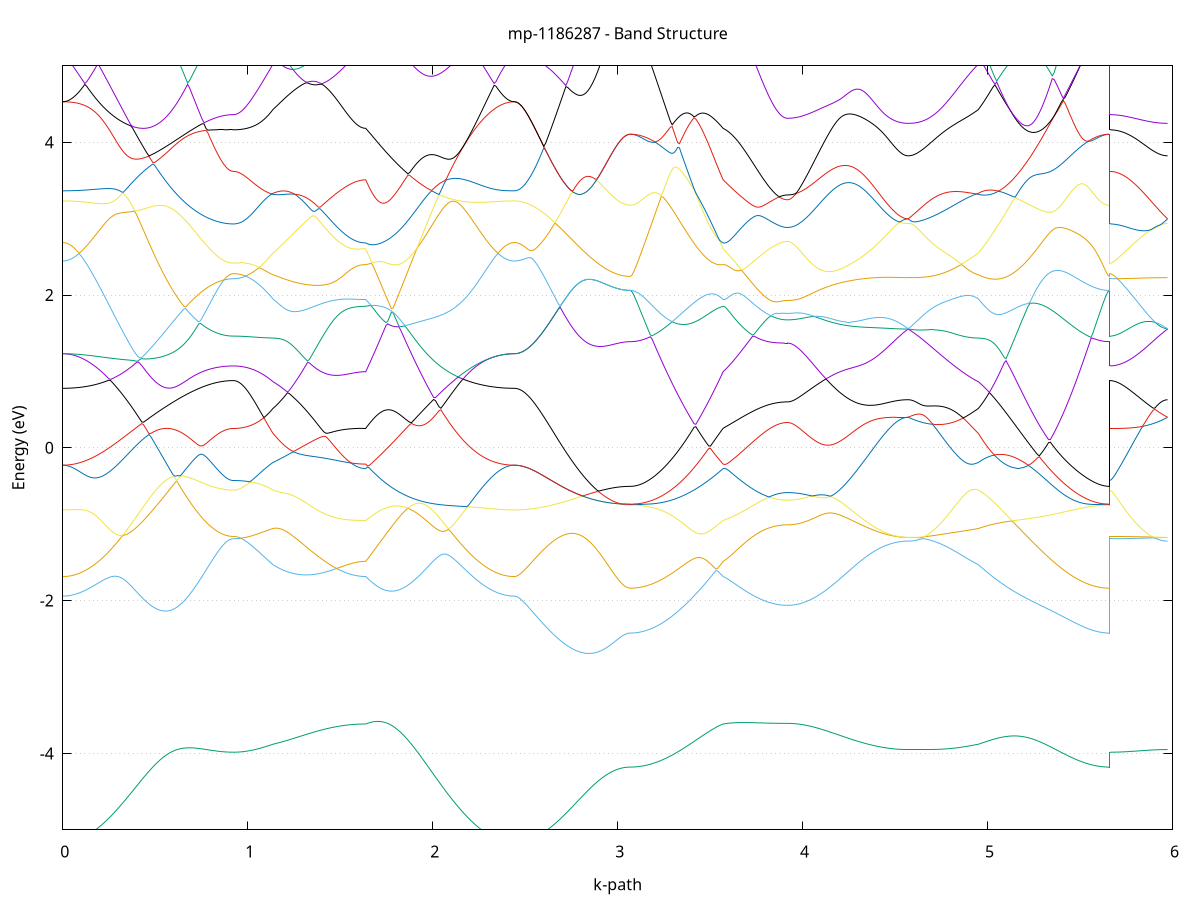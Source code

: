 set title 'mp-1186287 - Band Structure'
set xlabel 'k-path'
set ylabel 'Energy (eV)'
set grid y
set yrange [-5:5]
set terminal png size 800,600
set output 'mp-1186287_bands_gnuplot.png'
plot '-' using 1:2 with lines notitle, '-' using 1:2 with lines notitle, '-' using 1:2 with lines notitle, '-' using 1:2 with lines notitle, '-' using 1:2 with lines notitle, '-' using 1:2 with lines notitle, '-' using 1:2 with lines notitle, '-' using 1:2 with lines notitle, '-' using 1:2 with lines notitle, '-' using 1:2 with lines notitle, '-' using 1:2 with lines notitle, '-' using 1:2 with lines notitle, '-' using 1:2 with lines notitle, '-' using 1:2 with lines notitle, '-' using 1:2 with lines notitle, '-' using 1:2 with lines notitle, '-' using 1:2 with lines notitle, '-' using 1:2 with lines notitle, '-' using 1:2 with lines notitle, '-' using 1:2 with lines notitle, '-' using 1:2 with lines notitle, '-' using 1:2 with lines notitle, '-' using 1:2 with lines notitle, '-' using 1:2 with lines notitle, '-' using 1:2 with lines notitle, '-' using 1:2 with lines notitle, '-' using 1:2 with lines notitle, '-' using 1:2 with lines notitle, '-' using 1:2 with lines notitle, '-' using 1:2 with lines notitle, '-' using 1:2 with lines notitle, '-' using 1:2 with lines notitle, '-' using 1:2 with lines notitle, '-' using 1:2 with lines notitle, '-' using 1:2 with lines notitle, '-' using 1:2 with lines notitle, '-' using 1:2 with lines notitle, '-' using 1:2 with lines notitle, '-' using 1:2 with lines notitle, '-' using 1:2 with lines notitle, '-' using 1:2 with lines notitle, '-' using 1:2 with lines notitle, '-' using 1:2 with lines notitle, '-' using 1:2 with lines notitle, '-' using 1:2 with lines notitle, '-' using 1:2 with lines notitle, '-' using 1:2 with lines notitle, '-' using 1:2 with lines notitle, '-' using 1:2 with lines notitle, '-' using 1:2 with lines notitle, '-' using 1:2 with lines notitle, '-' using 1:2 with lines notitle, '-' using 1:2 with lines notitle, '-' using 1:2 with lines notitle, '-' using 1:2 with lines notitle, '-' using 1:2 with lines notitle, '-' using 1:2 with lines notitle, '-' using 1:2 with lines notitle, '-' using 1:2 with lines notitle, '-' using 1:2 with lines notitle, '-' using 1:2 with lines notitle, '-' using 1:2 with lines notitle, '-' using 1:2 with lines notitle, '-' using 1:2 with lines notitle
0.000000 -37.698343
0.009924 -37.698343
0.019849 -37.698243
0.029773 -37.698043
0.039697 -37.697843
0.049621 -37.697543
0.059545 -37.697143
0.069470 -37.696743
0.079394 -37.696243
0.089318 -37.695643
0.099242 -37.695043
0.109167 -37.694243
0.119091 -37.693543
0.129015 -37.692643
0.138939 -37.691743
0.148864 -37.690843
0.158788 -37.689843
0.168712 -37.688743
0.178636 -37.687543
0.188561 -37.686343
0.198485 -37.685143
0.208409 -37.683743
0.218333 -37.682443
0.228258 -37.680943
0.238182 -37.679443
0.248106 -37.677943
0.258030 -37.676343
0.267955 -37.674643
0.277879 -37.672943
0.287803 -37.671243
0.297727 -37.669443
0.307652 -37.667643
0.317576 -37.665743
0.327500 -37.663843
0.337424 -37.661843
0.347349 -37.659843
0.357273 -37.657743
0.367197 -37.655743
0.377121 -37.653543
0.387046 -37.651443
0.396970 -37.649243
0.406894 -37.647043
0.416818 -37.644743
0.426743 -37.642543
0.436667 -37.640243
0.446591 -37.637943
0.456515 -37.635543
0.466440 -37.633143
0.476364 -37.630843
0.486288 -37.628343
0.496212 -37.625943
0.506137 -37.623543
0.516061 -37.621043
0.525985 -37.618643
0.535909 -37.616143
0.545834 -37.613643
0.555758 -37.611143
0.565682 -37.608643
0.575606 -37.606243
0.585531 -37.603743
0.595455 -37.601243
0.605379 -37.598743
0.615303 -37.596243
0.625228 -37.593743
0.635152 -37.591243
0.645076 -37.588743
0.655000 -37.586243
0.664925 -37.583843
0.674849 -37.581343
0.684773 -37.578943
0.694697 -37.576443
0.704622 -37.574043
0.714546 -37.571643
0.724470 -37.569243
0.734394 -37.566943
0.744319 -37.564543
0.754243 -37.562243
0.764167 -37.559943
0.774091 -37.557643
0.784016 -37.555343
0.793940 -37.553143
0.803864 -37.550943
0.813788 -37.548743
0.823713 -37.546543
0.833637 -37.544443
0.843561 -37.542343
0.853485 -37.540243
0.863410 -37.538243
0.873334 -37.536343
0.883258 -37.534443
0.893182 -37.532643
0.903107 -37.531043
0.913031 -37.529743
0.922955 -37.529243
0.922955 -37.529243
0.932639 -37.529243
0.942323 -37.529243
0.952006 -37.529243
0.961690 -37.529243
0.971374 -37.529243
0.981057 -37.529243
0.990741 -37.529243
1.000425 -37.529243
1.010108 -37.529343
1.019792 -37.529343
1.029476 -37.529343
1.039159 -37.529343
1.048843 -37.529343
1.058527 -37.529343
1.068210 -37.529443
1.077894 -37.529443
1.087578 -37.529643
1.097262 -37.530643
1.106945 -37.531543
1.116629 -37.532643
1.126313 -37.533643
1.135996 -37.534743
1.135996 -37.534743
1.145839 -37.535543
1.155682 -37.536443
1.165525 -37.537243
1.175368 -37.537943
1.185210 -37.538743
1.195053 -37.539543
1.204896 -37.540343
1.214739 -37.541043
1.224582 -37.541843
1.234425 -37.542543
1.244268 -37.543243
1.254110 -37.543943
1.263953 -37.544643
1.273796 -37.545343
1.283639 -37.546043
1.293482 -37.546743
1.303325 -37.547343
1.313167 -37.548043
1.323010 -37.548643
1.332853 -37.549243
1.342696 -37.549843
1.352539 -37.550443
1.362382 -37.550943
1.372225 -37.551543
1.382067 -37.552043
1.391910 -37.552543
1.401753 -37.553043
1.411596 -37.553543
1.421439 -37.554043
1.431282 -37.554443
1.441124 -37.554843
1.450967 -37.555243
1.460810 -37.555643
1.470653 -37.556043
1.480496 -37.556343
1.490339 -37.556743
1.500182 -37.557043
1.510024 -37.557343
1.519867 -37.557543
1.529710 -37.557843
1.539553 -37.558043
1.549396 -37.558243
1.559239 -37.558443
1.569081 -37.558543
1.578924 -37.558743
1.588767 -37.558843
1.598610 -37.558943
1.608453 -37.559043
1.618296 -37.559043
1.628139 -37.559143
1.637981 -37.559143
1.637981 -37.559143
1.647898 -37.556843
1.657815 -37.555243
1.667732 -37.557043
1.677649 -37.558943
1.687566 -37.560943
1.697483 -37.562943
1.707400 -37.565043
1.717317 -37.567143
1.727234 -37.569343
1.737151 -37.571543
1.747067 -37.573843
1.756984 -37.576243
1.766901 -37.578543
1.776818 -37.580943
1.786735 -37.583443
1.796652 -37.585843
1.806569 -37.588343
1.816486 -37.590843
1.826403 -37.593443
1.836320 -37.595943
1.846237 -37.598543
1.856154 -37.601043
1.866071 -37.603643
1.875987 -37.606243
1.885904 -37.608843
1.895821 -37.611343
1.905738 -37.613943
1.915655 -37.616543
1.925572 -37.619043
1.935489 -37.621643
1.945406 -37.624143
1.955323 -37.626743
1.965240 -37.629243
1.975157 -37.631743
1.985074 -37.634143
1.994991 -37.636643
2.004907 -37.639043
2.014824 -37.641443
2.024741 -37.643743
2.034658 -37.646043
2.044575 -37.648343
2.054492 -37.650643
2.064409 -37.652843
2.074326 -37.655043
2.084243 -37.657143
2.094160 -37.659343
2.104077 -37.661343
2.113994 -37.663343
2.123910 -37.665343
2.133827 -37.667243
2.143744 -37.669143
2.153661 -37.670943
2.163578 -37.672743
2.173495 -37.674443
2.183412 -37.676143
2.193329 -37.677743
2.203246 -37.679343
2.213163 -37.680843
2.223080 -37.682343
2.232997 -37.683743
2.242914 -37.685043
2.252830 -37.686343
2.262747 -37.687543
2.272664 -37.688643
2.282581 -37.689743
2.292498 -37.690843
2.302415 -37.691743
2.312332 -37.692643
2.322249 -37.693543
2.332166 -37.694243
2.342083 -37.695043
2.352000 -37.695643
2.361917 -37.696243
2.371834 -37.696743
2.381750 -37.697143
2.391667 -37.697543
2.401584 -37.697843
2.411501 -37.698043
2.421418 -37.698243
2.431335 -37.698343
2.441252 -37.698343
2.441252 -37.698343
2.451206 -37.698343
2.461160 -37.698243
2.471114 -37.698143
2.481068 -37.697843
2.491022 -37.697643
2.500976 -37.697243
2.510930 -37.696843
2.520884 -37.696343
2.530838 -37.695843
2.540792 -37.695243
2.550746 -37.694643
2.560700 -37.693843
2.570654 -37.693143
2.580608 -37.692243
2.590562 -37.691343
2.600516 -37.690443
2.610469 -37.689443
2.620423 -37.688343
2.630377 -37.687243
2.640331 -37.686143
2.650285 -37.684843
2.660239 -37.683643
2.670193 -37.682343
2.680147 -37.680943
2.690101 -37.679543
2.700055 -37.678043
2.710009 -37.676543
2.719963 -37.675043
2.729917 -37.673443
2.739871 -37.671843
2.749825 -37.670143
2.759779 -37.668443
2.769733 -37.666743
2.779687 -37.665043
2.789641 -37.663243
2.799595 -37.661443
2.809549 -37.659643
2.819503 -37.657843
2.829457 -37.655943
2.839411 -37.654143
2.849365 -37.652243
2.859319 -37.650443
2.869273 -37.648543
2.879227 -37.646743
2.889181 -37.644943
2.899135 -37.643143
2.909089 -37.641343
2.919043 -37.639543
2.928997 -37.637943
2.938951 -37.636243
2.948905 -37.634643
2.958858 -37.633143
2.968812 -37.631743
2.978766 -37.630343
2.988720 -37.629143
2.998674 -37.628043
3.008628 -37.627043
3.018582 -37.626143
3.028536 -37.625443
3.038490 -37.624843
3.048444 -37.624443
3.058398 -37.624143
3.068352 -37.624043
3.068352 -37.624043
3.078195 -37.624043
3.088038 -37.623943
3.097881 -37.623843
3.107724 -37.623643
3.117566 -37.623343
3.127409 -37.623043
3.137252 -37.622743
3.147095 -37.622243
3.156938 -37.621843
3.166781 -37.621243
3.176623 -37.620643
3.186466 -37.620043
3.196309 -37.619343
3.206152 -37.618543
3.215995 -37.617743
3.225838 -37.616943
3.235681 -37.616043
3.245523 -37.615043
3.255366 -37.614043
3.265209 -37.612943
3.275052 -37.611843
3.284895 -37.610743
3.294738 -37.609543
3.304580 -37.608243
3.314423 -37.606943
3.324266 -37.605543
3.334109 -37.604143
3.343952 -37.602743
3.353795 -37.601243
3.363638 -37.599743
3.373480 -37.598143
3.383323 -37.596543
3.393166 -37.594843
3.403009 -37.593143
3.412852 -37.591443
3.422695 -37.589643
3.432537 -37.587843
3.442380 -37.585943
3.452223 -37.584043
3.462066 -37.582143
3.471909 -37.580243
3.481752 -37.578243
3.491595 -37.576243
3.501437 -37.574143
3.511280 -37.572043
3.521123 -37.569943
3.530966 -37.567843
3.540809 -37.565743
3.550652 -37.563543
3.560494 -37.561343
3.570337 -37.559143
3.570337 -37.559143
3.580276 -37.558543
3.590215 -37.558743
3.600154 -37.559543
3.610093 -37.560643
3.620032 -37.561843
3.629971 -37.563143
3.639909 -37.564343
3.649848 -37.565643
3.659787 -37.566843
3.669726 -37.568043
3.679665 -37.569243
3.689604 -37.570343
3.699543 -37.571443
3.709481 -37.572443
3.719420 -37.573443
3.729359 -37.574443
3.739298 -37.575343
3.749237 -37.576243
3.759176 -37.577043
3.769115 -37.577843
3.779054 -37.578643
3.788992 -37.579243
3.798931 -37.579943
3.808870 -37.580543
3.818809 -37.581043
3.828748 -37.581543
3.838687 -37.582043
3.848626 -37.582343
3.858565 -37.582743
3.868503 -37.583043
3.878442 -37.583243
3.888381 -37.583443
3.898320 -37.583543
3.908259 -37.583643
3.918198 -37.583643
3.918198 -37.583643
3.928086 -37.583643
3.937974 -37.583643
3.947863 -37.583543
3.957751 -37.583443
3.967639 -37.583243
3.977528 -37.583043
3.987416 -37.582843
3.997304 -37.582643
4.007192 -37.582343
4.017081 -37.582043
4.026969 -37.581643
4.036857 -37.581343
4.046746 -37.580843
4.056634 -37.580443
4.066522 -37.579943
4.076411 -37.579443
4.086299 -37.578943
4.096187 -37.578343
4.106075 -37.577743
4.115964 -37.577143
4.125852 -37.576543
4.135740 -37.575843
4.145629 -37.575143
4.155517 -37.574343
4.165405 -37.573643
4.175294 -37.572843
4.185182 -37.572043
4.195070 -37.571143
4.204958 -37.570243
4.214847 -37.569343
4.224735 -37.568443
4.234623 -37.567543
4.244512 -37.566543
4.254400 -37.565543
4.264288 -37.564543
4.274177 -37.563543
4.284065 -37.562443
4.293953 -37.561443
4.303841 -37.560343
4.313730 -37.559243
4.323618 -37.558043
4.333506 -37.556943
4.343395 -37.555743
4.353283 -37.554643
4.363171 -37.553443
4.373060 -37.552243
4.382948 -37.550943
4.392836 -37.549743
4.402725 -37.548543
4.412613 -37.547243
4.422501 -37.546043
4.432389 -37.544743
4.442278 -37.543443
4.452166 -37.542143
4.462054 -37.540943
4.471943 -37.539643
4.481831 -37.538343
4.491719 -37.537043
4.501608 -37.535843
4.511496 -37.534543
4.521384 -37.533343
4.531272 -37.532143
4.541161 -37.531043
4.551049 -37.530143
4.560937 -37.529543
4.570826 -37.529243
4.570826 -37.529243
4.580801 -37.529343
4.590777 -37.529543
4.600753 -37.529843
4.610729 -37.530243
4.620704 -37.530643
4.630680 -37.531043
4.640656 -37.531543
4.650632 -37.531943
4.660607 -37.532443
4.670583 -37.532843
4.680559 -37.533243
4.690534 -37.533543
4.700510 -37.533943
4.710486 -37.534243
4.720462 -37.534543
4.730437 -37.534743
4.740413 -37.535043
4.750389 -37.535243
4.760365 -37.535343
4.770340 -37.535543
4.780316 -37.535643
4.790292 -37.535643
4.800268 -37.535743
4.810243 -37.535743
4.820219 -37.535643
4.830195 -37.535643
4.840171 -37.535543
4.850146 -37.535343
4.860122 -37.535243
4.870098 -37.535043
4.880073 -37.534843
4.890049 -37.534643
4.900025 -37.534343
4.910001 -37.534143
4.919976 -37.534043
4.929952 -37.534043
4.939928 -37.534243
4.949904 -37.534743
4.949904 -37.534743
4.959902 -37.535943
4.969901 -37.537243
4.979900 -37.538443
4.989899 -37.539843
4.999898 -37.541143
5.009896 -37.542543
5.019895 -37.543943
5.029894 -37.545443
5.039893 -37.546943
5.049892 -37.548443
5.059890 -37.550043
5.069889 -37.551543
5.079888 -37.553143
5.089887 -37.554843
5.099886 -37.556443
5.109884 -37.558143
5.119883 -37.559743
5.129882 -37.561443
5.139881 -37.563143
5.149879 -37.564943
5.159878 -37.566643
5.169877 -37.568343
5.179876 -37.570143
5.189875 -37.571843
5.199873 -37.573543
5.209872 -37.575343
5.219871 -37.577043
5.229870 -37.578743
5.239869 -37.580543
5.249867 -37.582243
5.259866 -37.583943
5.269865 -37.585643
5.279864 -37.587343
5.289863 -37.588943
5.299861 -37.590643
5.309860 -37.592243
5.319859 -37.593843
5.329858 -37.595343
5.339857 -37.596943
5.349855 -37.598443
5.359854 -37.599943
5.369853 -37.601443
5.379852 -37.602843
5.389850 -37.604243
5.399849 -37.605543
5.409848 -37.606843
5.419847 -37.608143
5.429846 -37.609343
5.439844 -37.610543
5.449843 -37.611743
5.459842 -37.612843
5.469841 -37.613943
5.479840 -37.614943
5.489838 -37.615843
5.499837 -37.616743
5.509836 -37.617643
5.519835 -37.618443
5.529834 -37.619243
5.539832 -37.619943
5.549831 -37.620543
5.559830 -37.621143
5.569829 -37.621743
5.579827 -37.622243
5.589826 -37.622643
5.599825 -37.623043
5.609824 -37.623343
5.619823 -37.623643
5.629821 -37.623843
5.639820 -37.623943
5.649819 -37.624043
5.659818 -37.624043
5.659818 -37.529243
5.669616 -37.529243
5.679415 -37.529243
5.689213 -37.529243
5.699012 -37.529243
5.708810 -37.529243
5.718608 -37.529243
5.728407 -37.529243
5.738205 -37.529243
5.748004 -37.529243
5.757802 -37.529243
5.767601 -37.529243
5.777399 -37.529243
5.787198 -37.529243
5.796996 -37.529243
5.806794 -37.529243
5.816593 -37.529243
5.826391 -37.529243
5.836190 -37.529243
5.845988 -37.529243
5.855787 -37.529243
5.865585 -37.529243
5.875384 -37.529243
5.885182 -37.529243
5.894980 -37.529243
5.904779 -37.529243
5.914577 -37.529243
5.924376 -37.529243
5.934174 -37.529243
5.943973 -37.529243
5.953771 -37.529243
5.963569 -37.529243
5.973368 -37.529243
e
0.000000 -37.455043
0.009924 -37.455043
0.019849 -37.455043
0.029773 -37.455043
0.039697 -37.455143
0.049621 -37.455143
0.059545 -37.455243
0.069470 -37.455343
0.079394 -37.455343
0.089318 -37.455443
0.099242 -37.455543
0.109167 -37.455743
0.119091 -37.455843
0.129015 -37.455943
0.138939 -37.456143
0.148864 -37.456343
0.158788 -37.456443
0.168712 -37.456643
0.178636 -37.456843
0.188561 -37.457043
0.198485 -37.457343
0.208409 -37.457543
0.218333 -37.457843
0.228258 -37.458043
0.238182 -37.458343
0.248106 -37.458643
0.258030 -37.458943
0.267955 -37.459243
0.277879 -37.459543
0.287803 -37.459943
0.297727 -37.460343
0.307652 -37.460643
0.317576 -37.461043
0.327500 -37.461443
0.337424 -37.461943
0.347349 -37.462343
0.357273 -37.462843
0.367197 -37.463243
0.377121 -37.463743
0.387046 -37.464243
0.396970 -37.464743
0.406894 -37.465343
0.416818 -37.465843
0.426743 -37.466943
0.436667 -37.468643
0.446591 -37.470243
0.456515 -37.471943
0.466440 -37.473643
0.476364 -37.475243
0.486288 -37.476943
0.496212 -37.478543
0.506137 -37.480243
0.516061 -37.481843
0.525985 -37.483443
0.535909 -37.485143
0.545834 -37.486743
0.555758 -37.488243
0.565682 -37.489843
0.575606 -37.491443
0.585531 -37.492943
0.595455 -37.494443
0.605379 -37.495843
0.615303 -37.497343
0.625228 -37.498743
0.635152 -37.500143
0.645076 -37.501543
0.655000 -37.502843
0.664925 -37.504143
0.674849 -37.505343
0.684773 -37.506543
0.694697 -37.507743
0.704622 -37.508843
0.714546 -37.509943
0.724470 -37.511043
0.734394 -37.512043
0.744319 -37.513043
0.754243 -37.513943
0.764167 -37.514743
0.774091 -37.515643
0.784016 -37.516343
0.793940 -37.517143
0.803864 -37.517743
0.813788 -37.518443
0.823713 -37.518943
0.833637 -37.519443
0.843561 -37.519943
0.853485 -37.520343
0.863410 -37.520743
0.873334 -37.521043
0.883258 -37.521243
0.893182 -37.521443
0.903107 -37.521643
0.913031 -37.522043
0.922955 -37.522543
0.922955 -37.522543
0.932639 -37.522543
0.942323 -37.522443
0.952006 -37.522343
0.961690 -37.522143
0.971374 -37.522443
0.981057 -37.522743
0.990741 -37.523143
1.000425 -37.523543
1.010108 -37.524043
1.019792 -37.524543
1.029476 -37.525143
1.039159 -37.525743
1.048843 -37.526443
1.058527 -37.527143
1.068210 -37.527943
1.077894 -37.528743
1.087578 -37.529443
1.097262 -37.529443
1.106945 -37.529443
1.116629 -37.529543
1.126313 -37.529543
1.135996 -37.529543
1.135996 -37.529543
1.145839 -37.529643
1.155682 -37.529943
1.165525 -37.530243
1.175368 -37.530743
1.185210 -37.531243
1.195053 -37.531743
1.204896 -37.532343
1.214739 -37.533043
1.224582 -37.533643
1.234425 -37.534343
1.244268 -37.535043
1.254110 -37.535743
1.263953 -37.536443
1.273796 -37.537143
1.283639 -37.537743
1.293482 -37.538443
1.303325 -37.539143
1.313167 -37.539843
1.323010 -37.540443
1.332853 -37.541143
1.342696 -37.541743
1.352539 -37.542343
1.362382 -37.542943
1.372225 -37.543543
1.382067 -37.544143
1.391910 -37.544643
1.401753 -37.545243
1.411596 -37.545743
1.421439 -37.546243
1.431282 -37.546743
1.441124 -37.547143
1.450967 -37.547643
1.460810 -37.548043
1.470653 -37.548443
1.480496 -37.548843
1.490339 -37.549243
1.500182 -37.549543
1.510024 -37.549843
1.519867 -37.550143
1.529710 -37.550443
1.539553 -37.550643
1.549396 -37.550843
1.559239 -37.551043
1.569081 -37.551243
1.578924 -37.551443
1.588767 -37.551543
1.598610 -37.551643
1.608453 -37.551743
1.618296 -37.551843
1.628139 -37.551843
1.637981 -37.551843
1.637981 -37.551843
1.647898 -37.553543
1.657815 -37.554543
1.667732 -37.552243
1.677649 -37.549943
1.687566 -37.547643
1.697483 -37.545343
1.707400 -37.542943
1.717317 -37.540643
1.727234 -37.538243
1.737151 -37.535843
1.747067 -37.533443
1.756984 -37.531043
1.766901 -37.528643
1.776818 -37.526243
1.786735 -37.523843
1.796652 -37.521543
1.806569 -37.519143
1.816486 -37.516743
1.826403 -37.514343
1.836320 -37.511943
1.846237 -37.509543
1.856154 -37.507143
1.866071 -37.504843
1.875987 -37.502443
1.885904 -37.500143
1.895821 -37.497743
1.905738 -37.495443
1.915655 -37.493143
1.925572 -37.490943
1.935489 -37.488643
1.945406 -37.486443
1.955323 -37.484243
1.965240 -37.482043
1.975157 -37.479843
1.985074 -37.477643
1.994991 -37.475543
2.004907 -37.473443
2.014824 -37.471443
2.024741 -37.469343
2.034658 -37.467343
2.044575 -37.465343
2.054492 -37.463443
2.064409 -37.462243
2.074326 -37.461843
2.084243 -37.461543
2.094160 -37.461243
2.104077 -37.460943
2.113994 -37.460643
2.123910 -37.460343
2.133827 -37.460043
2.143744 -37.459743
2.153661 -37.459443
2.163578 -37.459143
2.173495 -37.458843
2.183412 -37.458643
2.193329 -37.458343
2.203246 -37.458143
2.213163 -37.457843
2.223080 -37.457643
2.232997 -37.457443
2.242914 -37.457143
2.252830 -37.456943
2.262747 -37.456743
2.272664 -37.456643
2.282581 -37.456443
2.292498 -37.456243
2.302415 -37.456143
2.312332 -37.455943
2.322249 -37.455843
2.332166 -37.455743
2.342083 -37.455543
2.352000 -37.455443
2.361917 -37.455343
2.371834 -37.455343
2.381750 -37.455243
2.391667 -37.455143
2.401584 -37.455143
2.411501 -37.455043
2.421418 -37.455043
2.431335 -37.455043
2.441252 -37.455043
2.441252 -37.455043
2.451206 -37.455043
2.461160 -37.455143
2.471114 -37.455343
2.481068 -37.455543
2.491022 -37.455843
2.500976 -37.456243
2.510930 -37.456643
2.520884 -37.457143
2.530838 -37.457743
2.540792 -37.458343
2.550746 -37.459043
2.560700 -37.459743
2.570654 -37.460543
2.580608 -37.461443
2.590562 -37.462343
2.600516 -37.463343
2.610469 -37.464443
2.620423 -37.465543
2.630377 -37.466643
2.640331 -37.467843
2.650285 -37.469143
2.660239 -37.470443
2.670193 -37.471843
2.680147 -37.473243
2.690101 -37.474743
2.700055 -37.476243
2.710009 -37.477843
2.719963 -37.479443
2.729917 -37.481043
2.739871 -37.482743
2.749825 -37.484443
2.759779 -37.486243
2.769733 -37.487943
2.779687 -37.489743
2.789641 -37.491643
2.799595 -37.493443
2.809549 -37.495343
2.819503 -37.497243
2.829457 -37.499143
2.839411 -37.501043
2.849365 -37.502943
2.859319 -37.504843
2.869273 -37.506743
2.879227 -37.508643
2.889181 -37.510543
2.899135 -37.512343
2.909089 -37.514243
2.919043 -37.515943
2.928997 -37.517743
2.938951 -37.519443
2.948905 -37.521043
2.958858 -37.522543
2.968812 -37.524043
2.978766 -37.525443
2.988720 -37.526643
2.998674 -37.527843
3.008628 -37.528843
3.018582 -37.529743
3.028536 -37.530443
3.038490 -37.531043
3.048444 -37.531443
3.058398 -37.531743
3.068352 -37.531843
3.068352 -37.531843
3.078195 -37.531843
3.088038 -37.531843
3.097881 -37.531843
3.107724 -37.531843
3.117566 -37.531843
3.127409 -37.531843
3.137252 -37.531843
3.147095 -37.531743
3.156938 -37.531743
3.166781 -37.531743
3.176623 -37.531743
3.186466 -37.531743
3.196309 -37.531743
3.206152 -37.531743
3.215995 -37.531743
3.225838 -37.531843
3.235681 -37.531843
3.245523 -37.531843
3.255366 -37.531943
3.265209 -37.531943
3.275052 -37.532043
3.284895 -37.532143
3.294738 -37.532243
3.304580 -37.532343
3.314423 -37.532443
3.324266 -37.532643
3.334109 -37.532743
3.343952 -37.532943
3.353795 -37.533243
3.363638 -37.533443
3.373480 -37.533843
3.383323 -37.534143
3.393166 -37.534543
3.403009 -37.534943
3.412852 -37.535443
3.422695 -37.535943
3.432537 -37.536543
3.442380 -37.537143
3.452223 -37.537843
3.462066 -37.538643
3.471909 -37.539443
3.481752 -37.540343
3.491595 -37.541343
3.501437 -37.542343
3.511280 -37.543543
3.521123 -37.544743
3.530966 -37.545943
3.540809 -37.547343
3.550652 -37.548743
3.560494 -37.550243
3.570337 -37.551843
3.570337 -37.551843
3.580276 -37.552243
3.590215 -37.551743
3.600154 -37.550643
3.610093 -37.549343
3.620032 -37.547943
3.629971 -37.546443
3.639909 -37.545043
3.649848 -37.543543
3.659787 -37.542143
3.669726 -37.540843
3.679665 -37.539543
3.689604 -37.538243
3.699543 -37.537043
3.709481 -37.535843
3.719420 -37.534743
3.729359 -37.533643
3.739298 -37.532643
3.749237 -37.531743
3.759176 -37.530843
3.769115 -37.529943
3.779054 -37.529143
3.788992 -37.528443
3.798931 -37.527743
3.808870 -37.527143
3.818809 -37.526543
3.828748 -37.526043
3.838687 -37.525643
3.848626 -37.525143
3.858565 -37.524843
3.868503 -37.524543
3.878442 -37.524343
3.888381 -37.524143
3.898320 -37.523943
3.908259 -37.523943
3.918198 -37.523843
3.918198 -37.523843
3.928086 -37.523843
3.937974 -37.523843
3.947863 -37.523843
3.957751 -37.523843
3.967639 -37.523843
3.977528 -37.523843
3.987416 -37.523843
3.997304 -37.523843
4.007192 -37.523743
4.017081 -37.523743
4.026969 -37.523743
4.036857 -37.523743
4.046746 -37.523743
4.056634 -37.523643
4.066522 -37.523643
4.076411 -37.523643
4.086299 -37.523643
4.096187 -37.523543
4.106075 -37.523543
4.115964 -37.523543
4.125852 -37.523443
4.135740 -37.523443
4.145629 -37.523443
4.155517 -37.523343
4.165405 -37.523343
4.175294 -37.523243
4.185182 -37.523243
4.195070 -37.523243
4.204958 -37.523143
4.214847 -37.523143
4.224735 -37.523043
4.234623 -37.523043
4.244512 -37.523043
4.254400 -37.522943
4.264288 -37.522943
4.274177 -37.522843
4.284065 -37.522843
4.293953 -37.522843
4.303841 -37.522743
4.313730 -37.522743
4.323618 -37.522643
4.333506 -37.522643
4.343395 -37.522643
4.353283 -37.522543
4.363171 -37.522543
4.373060 -37.522543
4.382948 -37.522443
4.392836 -37.522443
4.402725 -37.522443
4.412613 -37.522343
4.422501 -37.522343
4.432389 -37.522343
4.442278 -37.522343
4.452166 -37.522243
4.462054 -37.522243
4.471943 -37.522243
4.481831 -37.522243
4.491719 -37.522243
4.501608 -37.522143
4.511496 -37.522143
4.521384 -37.522143
4.531272 -37.522143
4.541161 -37.522143
4.551049 -37.522143
4.560937 -37.522143
4.570826 -37.522143
4.570826 -37.522143
4.580801 -37.522143
4.590777 -37.522143
4.600753 -37.522143
4.610729 -37.522043
4.620704 -37.522043
4.630680 -37.521943
4.640656 -37.521843
4.650632 -37.521743
4.660607 -37.521543
4.670583 -37.521443
4.680559 -37.521243
4.690534 -37.521043
4.700510 -37.520843
4.710486 -37.520643
4.720462 -37.520443
4.730437 -37.520143
4.740413 -37.519843
4.750389 -37.519543
4.760365 -37.519243
4.770340 -37.519343
4.780316 -37.519643
4.790292 -37.519943
4.800268 -37.520343
4.810243 -37.520843
4.820219 -37.521243
4.830195 -37.521843
4.840171 -37.522443
4.850146 -37.523043
4.860122 -37.523743
4.870098 -37.524443
4.880073 -37.525243
4.890049 -37.525943
4.900025 -37.526843
4.910001 -37.527643
4.919976 -37.528343
4.929952 -37.528943
4.939928 -37.529443
4.949904 -37.529543
4.949904 -37.529543
4.959902 -37.529643
4.969901 -37.529643
4.979900 -37.529643
4.989899 -37.529643
4.999898 -37.529743
5.009896 -37.529743
5.019895 -37.529743
5.029894 -37.529843
5.039893 -37.529843
5.049892 -37.529943
5.059890 -37.529943
5.069889 -37.529943
5.079888 -37.530043
5.089887 -37.530043
5.099886 -37.530143
5.109884 -37.530143
5.119883 -37.530143
5.129882 -37.530243
5.139881 -37.530243
5.149879 -37.530343
5.159878 -37.530343
5.169877 -37.530443
5.179876 -37.530443
5.189875 -37.530443
5.199873 -37.530543
5.209872 -37.530543
5.219871 -37.530643
5.229870 -37.530643
5.239869 -37.530743
5.249867 -37.530743
5.259866 -37.530743
5.269865 -37.530843
5.279864 -37.530843
5.289863 -37.530943
5.299861 -37.530943
5.309860 -37.531043
5.319859 -37.531043
5.329858 -37.531043
5.339857 -37.531143
5.349855 -37.531143
5.359854 -37.531243
5.369853 -37.531243
5.379852 -37.531243
5.389850 -37.531343
5.399849 -37.531343
5.409848 -37.531343
5.419847 -37.531443
5.429846 -37.531443
5.439844 -37.531443
5.449843 -37.531543
5.459842 -37.531543
5.469841 -37.531543
5.479840 -37.531543
5.489838 -37.531643
5.499837 -37.531643
5.509836 -37.531643
5.519835 -37.531643
5.529834 -37.531743
5.539832 -37.531743
5.549831 -37.531743
5.559830 -37.531743
5.569829 -37.531743
5.579827 -37.531743
5.589826 -37.531743
5.599825 -37.531843
5.609824 -37.531843
5.619823 -37.531843
5.629821 -37.531843
5.639820 -37.531843
5.649819 -37.531843
5.659818 -37.531843
5.659818 -37.522543
5.669616 -37.522543
5.679415 -37.522543
5.689213 -37.522543
5.699012 -37.522543
5.708810 -37.522543
5.718608 -37.522543
5.728407 -37.522543
5.738205 -37.522543
5.748004 -37.522543
5.757802 -37.522543
5.767601 -37.522443
5.777399 -37.522443
5.787198 -37.522443
5.796996 -37.522443
5.806794 -37.522443
5.816593 -37.522443
5.826391 -37.522443
5.836190 -37.522443
5.845988 -37.522343
5.855787 -37.522343
5.865585 -37.522343
5.875384 -37.522343
5.885182 -37.522343
5.894980 -37.522343
5.904779 -37.522243
5.914577 -37.522243
5.924376 -37.522243
5.934174 -37.522243
5.943973 -37.522243
5.953771 -37.522143
5.963569 -37.522143
5.973368 -37.522143
e
0.000000 -37.423043
0.009924 -37.423043
0.019849 -37.423143
0.029773 -37.423343
0.039697 -37.423543
0.049621 -37.423743
0.059545 -37.424043
0.069470 -37.424443
0.079394 -37.424843
0.089318 -37.425343
0.099242 -37.425843
0.109167 -37.426443
0.119091 -37.427143
0.129015 -37.427843
0.138939 -37.428543
0.148864 -37.429343
0.158788 -37.430143
0.168712 -37.431043
0.178636 -37.432043
0.188561 -37.433043
0.198485 -37.434043
0.208409 -37.435143
0.218333 -37.436243
0.228258 -37.437443
0.238182 -37.438643
0.248106 -37.439843
0.258030 -37.441143
0.267955 -37.442443
0.277879 -37.443743
0.287803 -37.445143
0.297727 -37.446543
0.307652 -37.448043
0.317576 -37.449443
0.327500 -37.450943
0.337424 -37.452443
0.347349 -37.454043
0.357273 -37.455543
0.367197 -37.457143
0.377121 -37.458743
0.387046 -37.460343
0.396970 -37.462043
0.406894 -37.463643
0.416818 -37.465243
0.426743 -37.466443
0.436667 -37.467043
0.446591 -37.467643
0.456515 -37.468243
0.466440 -37.468943
0.476364 -37.469643
0.486288 -37.470343
0.496212 -37.471043
0.506137 -37.471743
0.516061 -37.472543
0.525985 -37.473243
0.535909 -37.474043
0.545834 -37.474943
0.555758 -37.475743
0.565682 -37.476643
0.575606 -37.477443
0.585531 -37.478443
0.595455 -37.479343
0.605379 -37.480343
0.615303 -37.481243
0.625228 -37.482243
0.635152 -37.483343
0.645076 -37.484343
0.655000 -37.485443
0.664925 -37.486543
0.674849 -37.487743
0.684773 -37.488943
0.694697 -37.490043
0.704622 -37.491343
0.714546 -37.492543
0.724470 -37.493843
0.734394 -37.495143
0.744319 -37.496443
0.754243 -37.497843
0.764167 -37.499243
0.774091 -37.500643
0.784016 -37.502043
0.793940 -37.503543
0.803864 -37.505043
0.813788 -37.506543
0.823713 -37.508143
0.833637 -37.509743
0.843561 -37.511343
0.853485 -37.512943
0.863410 -37.514543
0.873334 -37.516243
0.883258 -37.517843
0.893182 -37.519443
0.903107 -37.520943
0.913031 -37.521743
0.922955 -37.521743
0.922955 -37.521743
0.932639 -37.521743
0.942323 -37.521843
0.952006 -37.521943
0.961690 -37.522143
0.971374 -37.521843
0.981057 -37.521643
0.990741 -37.521243
1.000425 -37.520843
1.010108 -37.520443
1.019792 -37.519943
1.029476 -37.519343
1.039159 -37.518743
1.048843 -37.518143
1.058527 -37.517443
1.068210 -37.516743
1.077894 -37.515943
1.087578 -37.515143
1.097262 -37.514243
1.106945 -37.513343
1.116629 -37.512343
1.126313 -37.511343
1.135996 -37.510243
1.135996 -37.510243
1.145839 -37.509443
1.155682 -37.508443
1.165525 -37.507343
1.175368 -37.506243
1.185210 -37.505043
1.195053 -37.503743
1.204896 -37.502443
1.214739 -37.501143
1.224582 -37.499843
1.234425 -37.498543
1.244268 -37.497143
1.254110 -37.495843
1.263953 -37.494543
1.273796 -37.493243
1.283639 -37.491943
1.293482 -37.490743
1.303325 -37.489443
1.313167 -37.488243
1.323010 -37.487043
1.332853 -37.485943
1.342696 -37.484743
1.352539 -37.483643
1.362382 -37.482643
1.372225 -37.481543
1.382067 -37.480543
1.391910 -37.479543
1.401753 -37.478543
1.411596 -37.477643
1.421439 -37.476743
1.431282 -37.475943
1.441124 -37.475143
1.450967 -37.474343
1.460810 -37.473643
1.470653 -37.472943
1.480496 -37.472243
1.490339 -37.471643
1.500182 -37.471043
1.510024 -37.470443
1.519867 -37.469943
1.529710 -37.469443
1.539553 -37.469043
1.549396 -37.468643
1.559239 -37.468343
1.569081 -37.468043
1.578924 -37.467743
1.588767 -37.467543
1.598610 -37.467343
1.608453 -37.467143
1.618296 -37.467043
1.628139 -37.467043
1.637981 -37.466943
1.637981 -37.466943
1.647898 -37.467543
1.657815 -37.468043
1.667732 -37.468443
1.677649 -37.468843
1.687566 -37.469143
1.697483 -37.469443
1.707400 -37.469643
1.717317 -37.469843
1.727234 -37.469943
1.737151 -37.470043
1.747067 -37.470143
1.756984 -37.470143
1.766901 -37.470143
1.776818 -37.470043
1.786735 -37.470043
1.796652 -37.469943
1.806569 -37.469743
1.816486 -37.469643
1.826403 -37.469443
1.836320 -37.469243
1.846237 -37.469043
1.856154 -37.468843
1.866071 -37.468543
1.875987 -37.468343
1.885904 -37.468043
1.895821 -37.467743
1.905738 -37.467443
1.915655 -37.467143
1.925572 -37.466843
1.935489 -37.466543
1.945406 -37.466243
1.955323 -37.465943
1.965240 -37.465543
1.975157 -37.465243
1.985074 -37.464943
1.994991 -37.464543
2.004907 -37.464243
2.014824 -37.463843
2.024741 -37.463543
2.034658 -37.463243
2.044575 -37.462843
2.054492 -37.462543
2.064409 -37.461543
2.074326 -37.459643
2.084243 -37.457843
2.094160 -37.456043
2.104077 -37.454343
2.113994 -37.452543
2.123910 -37.450943
2.133827 -37.449243
2.143744 -37.447643
2.153661 -37.446143
2.163578 -37.444643
2.173495 -37.443143
2.183412 -37.441743
2.193329 -37.440343
2.203246 -37.439043
2.213163 -37.437743
2.223080 -37.436543
2.232997 -37.435343
2.242914 -37.434243
2.252830 -37.433143
2.262747 -37.432143
2.272664 -37.431143
2.282581 -37.430243
2.292498 -37.429443
2.302415 -37.428643
2.312332 -37.427843
2.322249 -37.427143
2.332166 -37.426443
2.342083 -37.425943
2.352000 -37.425343
2.361917 -37.424843
2.371834 -37.424443
2.381750 -37.424043
2.391667 -37.423743
2.401584 -37.423543
2.411501 -37.423343
2.421418 -37.423143
2.431335 -37.423043
2.441252 -37.423043
2.441252 -37.423043
2.451206 -37.423043
2.461160 -37.423043
2.471114 -37.423043
2.481068 -37.423043
2.491022 -37.423043
2.500976 -37.423043
2.510930 -37.423043
2.520884 -37.423043
2.530838 -37.423043
2.540792 -37.423043
2.550746 -37.423143
2.560700 -37.423143
2.570654 -37.423143
2.580608 -37.423143
2.590562 -37.423143
2.600516 -37.423143
2.610469 -37.423143
2.620423 -37.423143
2.630377 -37.423143
2.640331 -37.423143
2.650285 -37.423243
2.660239 -37.423243
2.670193 -37.423243
2.680147 -37.423243
2.690101 -37.423243
2.700055 -37.423243
2.710009 -37.423243
2.719963 -37.423343
2.729917 -37.423343
2.739871 -37.423343
2.749825 -37.423343
2.759779 -37.423343
2.769733 -37.423343
2.779687 -37.423443
2.789641 -37.423443
2.799595 -37.423443
2.809549 -37.423443
2.819503 -37.423443
2.829457 -37.423443
2.839411 -37.423443
2.849365 -37.423543
2.859319 -37.423543
2.869273 -37.423543
2.879227 -37.423543
2.889181 -37.423543
2.899135 -37.423543
2.909089 -37.423543
2.919043 -37.423543
2.928997 -37.423543
2.938951 -37.423643
2.948905 -37.423643
2.958858 -37.423643
2.968812 -37.423643
2.978766 -37.423643
2.988720 -37.423643
2.998674 -37.423643
3.008628 -37.423643
3.018582 -37.423643
3.028536 -37.423643
3.038490 -37.423643
3.048444 -37.423643
3.058398 -37.423643
3.068352 -37.423643
3.068352 -37.423643
3.078195 -37.423643
3.088038 -37.423743
3.097881 -37.423943
3.107724 -37.424143
3.117566 -37.424343
3.127409 -37.424643
3.137252 -37.425043
3.147095 -37.425443
3.156938 -37.425943
3.166781 -37.426443
3.176623 -37.427043
3.186466 -37.427643
3.196309 -37.428343
3.206152 -37.429043
3.215995 -37.429843
3.225838 -37.430643
3.235681 -37.431443
3.245523 -37.432343
3.255366 -37.433343
3.265209 -37.434343
3.275052 -37.435343
3.284895 -37.436343
3.294738 -37.437443
3.304580 -37.438543
3.314423 -37.439743
3.324266 -37.440843
3.334109 -37.442043
3.343952 -37.443243
3.353795 -37.444443
3.363638 -37.445743
3.373480 -37.446943
3.383323 -37.448143
3.393166 -37.449443
3.403009 -37.450643
3.412852 -37.451843
3.422695 -37.453043
3.432537 -37.454243
3.442380 -37.455443
3.452223 -37.456543
3.462066 -37.457643
3.471909 -37.458743
3.481752 -37.459743
3.491595 -37.460743
3.501437 -37.461743
3.511280 -37.462643
3.521123 -37.463543
3.530966 -37.464343
3.540809 -37.465043
3.550652 -37.465743
3.560494 -37.466443
3.570337 -37.466943
3.570337 -37.466943
3.580276 -37.467243
3.590215 -37.467443
3.600154 -37.467643
3.610093 -37.467843
3.620032 -37.468043
3.629971 -37.468243
3.639909 -37.468443
3.649848 -37.468543
3.659787 -37.468743
3.669726 -37.468843
3.679665 -37.468943
3.689604 -37.469043
3.699543 -37.469143
3.709481 -37.469243
3.719420 -37.469343
3.729359 -37.469443
3.739298 -37.469543
3.749237 -37.469543
3.759176 -37.469643
3.769115 -37.469643
3.779054 -37.469643
3.788992 -37.469643
3.798931 -37.469743
3.808870 -37.469743
3.818809 -37.469743
3.828748 -37.469743
3.838687 -37.469743
3.848626 -37.469743
3.858565 -37.469743
3.868503 -37.469743
3.878442 -37.469743
3.888381 -37.469743
3.898320 -37.469743
3.908259 -37.469743
3.918198 -37.469743
3.918198 -37.469743
3.928086 -37.469743
3.937974 -37.469843
3.947863 -37.469943
3.957751 -37.470043
3.967639 -37.470143
3.977528 -37.470343
3.987416 -37.470543
3.997304 -37.470743
4.007192 -37.471043
4.017081 -37.471343
4.026969 -37.471643
4.036857 -37.471943
4.046746 -37.472343
4.056634 -37.472743
4.066522 -37.473243
4.076411 -37.473643
4.086299 -37.474143
4.096187 -37.474743
4.106075 -37.475243
4.115964 -37.475843
4.125852 -37.476443
4.135740 -37.477143
4.145629 -37.477743
4.155517 -37.478443
4.165405 -37.479143
4.175294 -37.479943
4.185182 -37.480743
4.195070 -37.481543
4.204958 -37.482343
4.214847 -37.483143
4.224735 -37.484043
4.234623 -37.484943
4.244512 -37.485843
4.254400 -37.486743
4.264288 -37.487743
4.274177 -37.488743
4.284065 -37.489743
4.293953 -37.490743
4.303841 -37.491843
4.313730 -37.492843
4.323618 -37.493943
4.333506 -37.495043
4.343395 -37.496143
4.353283 -37.497343
4.363171 -37.498443
4.373060 -37.499643
4.382948 -37.500743
4.392836 -37.501943
4.402725 -37.503143
4.412613 -37.504443
4.422501 -37.505643
4.432389 -37.506843
4.442278 -37.508143
4.452166 -37.509343
4.462054 -37.510643
4.471943 -37.511843
4.481831 -37.513143
4.491719 -37.514443
4.501608 -37.515643
4.511496 -37.516843
4.521384 -37.518043
4.531272 -37.519243
4.541161 -37.520343
4.551049 -37.521243
4.560937 -37.521843
4.570826 -37.522143
4.570826 -37.522143
4.580801 -37.522043
4.590777 -37.521843
4.600753 -37.521543
4.610729 -37.521243
4.620704 -37.520843
4.630680 -37.520543
4.640656 -37.520243
4.650632 -37.519843
4.660607 -37.519643
4.670583 -37.519343
4.680559 -37.519143
4.690534 -37.518943
4.700510 -37.518843
4.710486 -37.518843
4.720462 -37.518743
4.730437 -37.518743
4.740413 -37.518843
4.750389 -37.518943
4.760365 -37.519143
4.770340 -37.518943
4.780316 -37.518543
4.790292 -37.518243
4.800268 -37.517843
4.810243 -37.517443
4.820219 -37.517043
4.830195 -37.516643
4.840171 -37.516143
4.850146 -37.515743
4.860122 -37.515243
4.870098 -37.514743
4.880073 -37.514243
4.890049 -37.513743
4.900025 -37.513143
4.910001 -37.512643
4.919976 -37.512043
4.929952 -37.511443
4.939928 -37.510843
4.949904 -37.510243
4.949904 -37.510243
4.959902 -37.509143
4.969901 -37.507943
4.979900 -37.506743
4.989899 -37.505543
4.999898 -37.504243
5.009896 -37.502943
5.019895 -37.501543
5.029894 -37.500243
5.039893 -37.498743
5.049892 -37.497343
5.059890 -37.495843
5.069889 -37.494343
5.079888 -37.492843
5.089887 -37.491243
5.099886 -37.489743
5.109884 -37.488143
5.119883 -37.486543
5.129882 -37.484843
5.139881 -37.483243
5.149879 -37.481643
5.159878 -37.479943
5.169877 -37.478243
5.179876 -37.476543
5.189875 -37.474943
5.199873 -37.473243
5.209872 -37.471543
5.219871 -37.469843
5.229870 -37.468143
5.239869 -37.466543
5.249867 -37.464843
5.259866 -37.463143
5.269865 -37.461543
5.279864 -37.459943
5.289863 -37.458343
5.299861 -37.456743
5.309860 -37.455143
5.319859 -37.453543
5.329858 -37.452043
5.339857 -37.450543
5.349855 -37.449043
5.359854 -37.447543
5.369853 -37.446143
5.379852 -37.444743
5.389850 -37.443343
5.399849 -37.442043
5.409848 -37.440743
5.419847 -37.439443
5.429846 -37.438243
5.439844 -37.437043
5.449843 -37.435943
5.459842 -37.434843
5.469841 -37.433743
5.479840 -37.432743
5.489838 -37.431843
5.499837 -37.430943
5.509836 -37.430043
5.519835 -37.429243
5.529834 -37.428443
5.539832 -37.427743
5.549831 -37.427143
5.559830 -37.426543
5.569829 -37.426043
5.579827 -37.425543
5.589826 -37.425043
5.599825 -37.424743
5.609824 -37.424343
5.619823 -37.424143
5.629821 -37.423943
5.639820 -37.423743
5.649819 -37.423643
5.659818 -37.423643
5.659818 -37.521743
5.669616 -37.521743
5.679415 -37.521743
5.689213 -37.521743
5.699012 -37.521743
5.708810 -37.521743
5.718608 -37.521743
5.728407 -37.521743
5.738205 -37.521743
5.748004 -37.521743
5.757802 -37.521743
5.767601 -37.521743
5.777399 -37.521743
5.787198 -37.521843
5.796996 -37.521843
5.806794 -37.521843
5.816593 -37.521843
5.826391 -37.521843
5.836190 -37.521843
5.845988 -37.521843
5.855787 -37.521943
5.865585 -37.521943
5.875384 -37.521943
5.885182 -37.521943
5.894980 -37.521943
5.904779 -37.522043
5.914577 -37.522043
5.924376 -37.522043
5.934174 -37.522043
5.943973 -37.522043
5.953771 -37.522143
5.963569 -37.522143
5.973368 -37.522143
e
0.000000 -19.482143
0.009924 -19.482143
0.019849 -19.482343
0.029773 -19.482743
0.039697 -19.483243
0.049621 -19.483943
0.059545 -19.484743
0.069470 -19.485643
0.079394 -19.486743
0.089318 -19.487943
0.099242 -19.489343
0.109167 -19.490843
0.119091 -19.492543
0.129015 -19.494243
0.138939 -19.496243
0.148864 -19.498243
0.158788 -19.500443
0.168712 -19.502643
0.178636 -19.505143
0.188561 -19.507643
0.198485 -19.510243
0.208409 -19.513043
0.218333 -19.515843
0.228258 -19.518843
0.238182 -19.521843
0.248106 -19.525043
0.258030 -19.528243
0.267955 -19.531543
0.277879 -19.535043
0.287803 -19.538443
0.297727 -19.542043
0.307652 -19.545643
0.317576 -19.549343
0.327500 -19.553143
0.337424 -19.556943
0.347349 -19.560743
0.357273 -19.564643
0.367197 -19.568543
0.377121 -19.572543
0.387046 -19.576543
0.396970 -19.580543
0.406894 -19.584543
0.416818 -19.588643
0.426743 -19.592643
0.436667 -19.596743
0.446591 -19.600843
0.456515 -19.604843
0.466440 -19.608943
0.476364 -19.612943
0.486288 -19.617043
0.496212 -19.621043
0.506137 -19.624943
0.516061 -19.628943
0.525985 -19.632843
0.535909 -19.636643
0.545834 -19.640543
0.555758 -19.644243
0.565682 -19.648043
0.575606 -19.651643
0.585531 -19.655243
0.595455 -19.658843
0.605379 -19.662343
0.615303 -19.665743
0.625228 -19.669043
0.635152 -19.672343
0.645076 -19.675443
0.655000 -19.678543
0.664925 -19.681643
0.674849 -19.684543
0.684773 -19.687343
0.694697 -19.690043
0.704622 -19.692743
0.714546 -19.695243
0.724470 -19.697643
0.734394 -19.700043
0.744319 -19.702243
0.754243 -19.704343
0.764167 -19.706343
0.774091 -19.708243
0.784016 -19.710043
0.793940 -19.711743
0.803864 -19.713243
0.813788 -19.714643
0.823713 -19.716043
0.833637 -19.717143
0.843561 -19.718243
0.853485 -19.719243
0.863410 -19.720043
0.873334 -19.720743
0.883258 -19.721243
0.893182 -19.721743
0.903107 -19.722043
0.913031 -19.722243
0.922955 -19.722243
0.922955 -19.722243
0.932639 -19.722043
0.942323 -19.721343
0.952006 -19.720143
0.961690 -19.718443
0.971374 -19.716243
0.981057 -19.713543
0.990741 -19.710443
1.000425 -19.706843
1.010108 -19.702743
1.019792 -19.698243
1.029476 -19.693243
1.039159 -19.687743
1.048843 -19.681843
1.058527 -19.675443
1.068210 -19.668643
1.077894 -19.661443
1.087578 -19.653843
1.097262 -19.645743
1.106945 -19.637243
1.116629 -19.628343
1.126313 -19.619143
1.135996 -19.609443
1.135996 -19.609443
1.145839 -19.602243
1.155682 -19.594843
1.165525 -19.587143
1.175368 -19.579343
1.185210 -19.571143
1.195053 -19.562843
1.204896 -19.554343
1.214739 -19.545643
1.224582 -19.536743
1.234425 -19.527643
1.244268 -19.518443
1.254110 -19.509043
1.263953 -19.499443
1.273796 -19.489743
1.283639 -19.479943
1.293482 -19.470043
1.303325 -19.460043
1.313167 -19.452543
1.323010 -19.448643
1.332853 -19.444643
1.342696 -19.440343
1.352539 -19.435843
1.362382 -19.431143
1.372225 -19.426143
1.382067 -19.421043
1.391910 -19.415743
1.401753 -19.410243
1.411596 -19.404543
1.421439 -19.398643
1.431282 -19.392543
1.441124 -19.386343
1.450967 -19.379943
1.460810 -19.373443
1.470653 -19.366743
1.480496 -19.359943
1.490339 -19.353043
1.500182 -19.346043
1.510024 -19.338843
1.519867 -19.331643
1.529710 -19.324343
1.539553 -19.317043
1.549396 -19.309643
1.559239 -19.302243
1.569081 -19.294943
1.578924 -19.287743
1.588767 -19.280643
1.598610 -19.273943
1.608453 -19.267643
1.618296 -19.262343
1.628139 -19.258543
1.637981 -19.257043
1.637981 -19.257043
1.647898 -19.252343
1.657815 -19.247843
1.667732 -19.243343
1.677649 -19.244943
1.687566 -19.253543
1.697483 -19.262043
1.707400 -19.270443
1.717317 -19.278843
1.727234 -19.287043
1.737151 -19.295143
1.747067 -19.303243
1.756984 -19.311143
1.766901 -19.318943
1.776818 -19.326643
1.786735 -19.334143
1.796652 -19.341543
1.806569 -19.348843
1.816486 -19.355943
1.826403 -19.362943
1.836320 -19.369743
1.846237 -19.376443
1.856154 -19.382943
1.866071 -19.389243
1.875987 -19.395443
1.885904 -19.401443
1.895821 -19.407343
1.905738 -19.412943
1.915655 -19.418443
1.925572 -19.423743
1.935489 -19.428943
1.945406 -19.433843
1.955323 -19.438643
1.965240 -19.443143
1.975157 -19.447543
1.985074 -19.451743
1.994991 -19.455743
2.004907 -19.459543
2.014824 -19.463243
2.024741 -19.466643
2.034658 -19.469843
2.044575 -19.472943
2.054492 -19.475743
2.064409 -19.478443
2.074326 -19.480943
2.084243 -19.483243
2.094160 -19.485343
2.104077 -19.487243
2.113994 -19.488943
2.123910 -19.490543
2.133827 -19.491843
2.143744 -19.493043
2.153661 -19.494043
2.163578 -19.494943
2.173495 -19.495543
2.183412 -19.496143
2.193329 -19.496443
2.203246 -19.496643
2.213163 -19.496743
2.223080 -19.496643
2.232997 -19.496443
2.242914 -19.496043
2.252830 -19.495643
2.262747 -19.495043
2.272664 -19.494443
2.282581 -19.493643
2.292498 -19.492843
2.302415 -19.491943
2.312332 -19.491043
2.322249 -19.490043
2.332166 -19.489043
2.342083 -19.488143
2.352000 -19.487143
2.361917 -19.486243
2.371834 -19.485343
2.381750 -19.484543
2.391667 -19.483843
2.401584 -19.483243
2.411501 -19.482743
2.421418 -19.482343
2.431335 -19.482143
2.441252 -19.482143
2.441252 -19.482143
2.451206 -19.481943
2.461160 -19.481443
2.471114 -19.480643
2.481068 -19.479543
2.491022 -19.478143
2.500976 -19.476443
2.510930 -19.474343
2.520884 -19.471943
2.530838 -19.469243
2.540792 -19.466243
2.550746 -19.462943
2.560700 -19.459343
2.570654 -19.455443
2.580608 -19.451243
2.590562 -19.446743
2.600516 -19.441843
2.610469 -19.436743
2.620423 -19.431343
2.630377 -19.425643
2.640331 -19.419543
2.650285 -19.413243
2.660239 -19.406743
2.670193 -19.399843
2.680147 -19.392643
2.690101 -19.385243
2.700055 -19.377543
2.710009 -19.373643
2.719963 -19.377543
2.729917 -19.381343
2.739871 -19.385143
2.749825 -19.388943
2.759779 -19.392643
2.769733 -19.396243
2.779687 -19.399843
2.789641 -19.403343
2.799595 -19.406743
2.809549 -19.410143
2.819503 -19.413443
2.829457 -19.416543
2.839411 -19.419643
2.849365 -19.422643
2.859319 -19.425443
2.869273 -19.428243
2.879227 -19.430843
2.889181 -19.433343
2.899135 -19.435843
2.909089 -19.438043
2.919043 -19.440243
2.928997 -19.442243
2.938951 -19.444143
2.948905 -19.445943
2.958858 -19.447543
2.968812 -19.449043
2.978766 -19.450443
2.988720 -19.451643
2.998674 -19.452743
3.008628 -19.453643
3.018582 -19.454443
3.028536 -19.455043
3.038490 -19.455543
3.048444 -19.455943
3.058398 -19.456143
3.068352 -19.456243
3.068352 -19.456243
3.078195 -19.456143
3.088038 -19.455843
3.097881 -19.455343
3.107724 -19.454643
3.117566 -19.453743
3.127409 -19.452643
3.137252 -19.451343
3.147095 -19.449943
3.156938 -19.448243
3.166781 -19.446343
3.176623 -19.444343
3.186466 -19.442043
3.196309 -19.439643
3.206152 -19.436943
3.215995 -19.434143
3.225838 -19.431143
3.235681 -19.427943
3.245523 -19.424643
3.255366 -19.421143
3.265209 -19.417443
3.275052 -19.413543
3.284895 -19.409543
3.294738 -19.405343
3.304580 -19.400943
3.314423 -19.396443
3.324266 -19.391843
3.334109 -19.387043
3.343952 -19.382143
3.353795 -19.377143
3.363638 -19.371943
3.373480 -19.366743
3.383323 -19.361343
3.393166 -19.355943
3.403009 -19.350343
3.412852 -19.344743
3.422695 -19.339143
3.432537 -19.333443
3.442380 -19.327643
3.452223 -19.321943
3.462066 -19.316243
3.471909 -19.310443
3.481752 -19.304743
3.491595 -19.299143
3.501437 -19.293443
3.511280 -19.287943
3.521123 -19.282543
3.530966 -19.277143
3.540809 -19.271943
3.550652 -19.266843
3.560494 -19.261943
3.570337 -19.257043
3.570337 -19.257043
3.580276 -19.255043
3.590215 -19.253443
3.600154 -19.252343
3.610093 -19.252243
3.620032 -19.253743
3.629971 -19.256743
3.639909 -19.261043
3.649848 -19.266143
3.659787 -19.271643
3.669726 -19.277343
3.679665 -19.283143
3.689604 -19.288943
3.699543 -19.294743
3.709481 -19.300343
3.719420 -19.305843
3.729359 -19.311143
3.739298 -19.316243
3.749237 -19.321143
3.759176 -19.325843
3.769115 -19.330343
3.779054 -19.334543
3.788992 -19.338443
3.798931 -19.342143
3.808870 -19.345643
3.818809 -19.348743
3.828748 -19.351543
3.838687 -19.354143
3.848626 -19.356443
3.858565 -19.358443
3.868503 -19.360043
3.878442 -19.361443
3.888381 -19.362543
3.898320 -19.363343
3.908259 -19.363743
3.918198 -19.363943
3.918198 -19.363943
3.928086 -19.364143
3.937974 -19.364743
3.947863 -19.365743
3.957751 -19.367243
3.967639 -19.369143
3.977528 -19.371443
3.987416 -19.374243
3.997304 -19.377543
4.007192 -19.381243
4.017081 -19.385543
4.026969 -19.390243
4.036857 -19.395343
4.046746 -19.401043
4.056634 -19.407143
4.066522 -19.413643
4.076411 -19.420543
4.086299 -19.427843
4.096187 -19.435443
4.106075 -19.443443
4.115964 -19.451643
4.125852 -19.460043
4.135740 -19.468643
4.145629 -19.477343
4.155517 -19.486243
4.165405 -19.495143
4.175294 -19.504143
4.185182 -19.513143
4.195070 -19.522243
4.204958 -19.531243
4.214847 -19.540143
4.224735 -19.549043
4.234623 -19.557843
4.244512 -19.566443
4.254400 -19.575043
4.264288 -19.583443
4.274177 -19.591743
4.284065 -19.599843
4.293953 -19.607743
4.303841 -19.615443
4.313730 -19.622943
4.323618 -19.630243
4.333506 -19.637343
4.343395 -19.644243
4.353283 -19.650843
4.363171 -19.657143
4.373060 -19.663243
4.382948 -19.669143
4.392836 -19.674743
4.402725 -19.680043
4.412613 -19.685043
4.422501 -19.689843
4.432389 -19.694343
4.442278 -19.698443
4.452166 -19.702343
4.462054 -19.705943
4.471943 -19.709243
4.481831 -19.712243
4.491719 -19.714843
4.501608 -19.717243
4.511496 -19.719343
4.521384 -19.721043
4.531272 -19.722443
4.541161 -19.723543
4.551049 -19.724343
4.560937 -19.724843
4.570826 -19.725043
4.570826 -19.725043
4.580801 -19.724943
4.590777 -19.724743
4.600753 -19.724443
4.610729 -19.724043
4.620704 -19.723443
4.630680 -19.722743
4.640656 -19.721843
4.650632 -19.720843
4.660607 -19.719643
4.670583 -19.718343
4.680559 -19.716743
4.690534 -19.715143
4.700510 -19.713243
4.710486 -19.711143
4.720462 -19.708943
4.730437 -19.706543
4.740413 -19.703843
4.750389 -19.701043
4.760365 -19.698043
4.770340 -19.694943
4.780316 -19.691543
4.790292 -19.687943
4.800268 -19.684243
4.810243 -19.680343
4.820219 -19.676143
4.830195 -19.671943
4.840171 -19.667443
4.850146 -19.662843
4.860122 -19.658043
4.870098 -19.653043
4.880073 -19.647943
4.890049 -19.642743
4.900025 -19.637443
4.910001 -19.631943
4.919976 -19.626443
4.929952 -19.620843
4.939928 -19.615143
4.949904 -19.609443
4.949904 -19.609443
4.959902 -19.599143
4.969901 -19.588343
4.979900 -19.577243
4.989899 -19.565843
4.999898 -19.554043
5.009896 -19.541843
5.019895 -19.529443
5.029894 -19.516743
5.039893 -19.503643
5.049892 -19.490343
5.059890 -19.489143
5.069889 -19.489643
5.079888 -19.490043
5.089887 -19.490443
5.099886 -19.490743
5.109884 -19.490943
5.119883 -19.491143
5.129882 -19.491243
5.139881 -19.491243
5.149879 -19.491143
5.159878 -19.491043
5.169877 -19.490943
5.179876 -19.490643
5.189875 -19.490343
5.199873 -19.489943
5.209872 -19.489543
5.219871 -19.489043
5.229870 -19.488543
5.239869 -19.487943
5.249867 -19.487343
5.259866 -19.486643
5.269865 -19.485943
5.279864 -19.485143
5.289863 -19.484343
5.299861 -19.483443
5.309860 -19.482643
5.319859 -19.481643
5.329858 -19.480743
5.339857 -19.479743
5.349855 -19.478743
5.359854 -19.477743
5.369853 -19.476743
5.379852 -19.475743
5.389850 -19.474643
5.399849 -19.473643
5.409848 -19.472643
5.419847 -19.471543
5.429846 -19.470543
5.439844 -19.469543
5.449843 -19.468543
5.459842 -19.467543
5.469841 -19.466543
5.479840 -19.465643
5.489838 -19.464643
5.499837 -19.463843
5.509836 -19.462943
5.519835 -19.462143
5.529834 -19.461343
5.539832 -19.460643
5.549831 -19.459943
5.559830 -19.459343
5.569829 -19.458743
5.579827 -19.458243
5.589826 -19.457743
5.599825 -19.457343
5.609824 -19.457043
5.619823 -19.456743
5.629821 -19.456543
5.639820 -19.456343
5.649819 -19.456243
5.659818 -19.456243
5.659818 -19.722243
5.669616 -19.722343
5.679415 -19.722343
5.689213 -19.722343
5.699012 -19.722443
5.708810 -19.722443
5.718608 -19.722543
5.728407 -19.722643
5.738205 -19.722643
5.748004 -19.722743
5.757802 -19.722943
5.767601 -19.723043
5.777399 -19.723143
5.787198 -19.723243
5.796996 -19.723343
5.806794 -19.723543
5.816593 -19.723643
5.826391 -19.723743
5.836190 -19.723943
5.845988 -19.724043
5.855787 -19.724143
5.865585 -19.724343
5.875384 -19.724443
5.885182 -19.724543
5.894980 -19.724643
5.904779 -19.724743
5.914577 -19.724743
5.924376 -19.724843
5.934174 -19.724943
5.943973 -19.724943
5.953771 -19.724943
5.963569 -19.725043
5.973368 -19.725043
e
0.000000 -19.300243
0.009924 -19.300143
0.019849 -19.299843
0.029773 -19.299443
0.039697 -19.298843
0.049621 -19.298043
0.059545 -19.297043
0.069470 -19.295943
0.079394 -19.294643
0.089318 -19.293143
0.099242 -19.291443
0.109167 -19.289643
0.119091 -19.287643
0.129015 -19.285443
0.138939 -19.283143
0.148864 -19.280643
0.158788 -19.277943
0.168712 -19.275043
0.178636 -19.272043
0.188561 -19.268843
0.198485 -19.265443
0.208409 -19.261943
0.218333 -19.258243
0.228258 -19.254343
0.238182 -19.250343
0.248106 -19.246143
0.258030 -19.241843
0.267955 -19.237343
0.277879 -19.232743
0.287803 -19.227943
0.297727 -19.222943
0.307652 -19.217843
0.317576 -19.212643
0.327500 -19.207243
0.337424 -19.201743
0.347349 -19.196143
0.357273 -19.190343
0.367197 -19.184443
0.377121 -19.178343
0.387046 -19.172243
0.396970 -19.165943
0.406894 -19.159543
0.416818 -19.153043
0.426743 -19.146343
0.436667 -19.139643
0.446591 -19.144143
0.456515 -19.150443
0.466440 -19.156743
0.476364 -19.162943
0.486288 -19.169043
0.496212 -19.175043
0.506137 -19.180943
0.516061 -19.186843
0.525985 -19.192543
0.535909 -19.198143
0.545834 -19.203643
0.555758 -19.209043
0.565682 -19.214343
0.575606 -19.219543
0.585531 -19.224643
0.595455 -19.229543
0.605379 -19.234443
0.615303 -19.239143
0.625228 -19.243743
0.635152 -19.255443
0.645076 -19.268043
0.655000 -19.280343
0.664925 -19.292443
0.674849 -19.304143
0.684773 -19.315543
0.694697 -19.326643
0.704622 -19.337343
0.714546 -19.347743
0.724470 -19.357643
0.734394 -19.367243
0.744319 -19.376343
0.754243 -19.385143
0.764167 -19.393343
0.774091 -19.401243
0.784016 -19.408543
0.793940 -19.415443
0.803864 -19.421943
0.813788 -19.427843
0.823713 -19.433243
0.833637 -19.438243
0.843561 -19.442643
0.853485 -19.446543
0.863410 -19.449943
0.873334 -19.452843
0.883258 -19.455243
0.893182 -19.457143
0.903107 -19.458443
0.913031 -19.459243
0.922955 -19.459443
0.922955 -19.459443
0.932639 -19.459543
0.942323 -19.459743
0.952006 -19.460043
0.961690 -19.460543
0.971374 -19.461143
0.981057 -19.461843
0.990741 -19.462543
1.000425 -19.463443
1.010108 -19.464443
1.019792 -19.465443
1.029476 -19.466543
1.039159 -19.467643
1.048843 -19.468843
1.058527 -19.470043
1.068210 -19.471243
1.077894 -19.472443
1.087578 -19.473743
1.097262 -19.474943
1.106945 -19.476143
1.116629 -19.477343
1.126313 -19.478443
1.135996 -19.479643
1.135996 -19.479643
1.145839 -19.480243
1.155682 -19.480743
1.165525 -19.480843
1.175368 -19.480743
1.185210 -19.480343
1.195053 -19.479743
1.204896 -19.478843
1.214739 -19.477643
1.224582 -19.476243
1.234425 -19.474643
1.244268 -19.472743
1.254110 -19.470543
1.263953 -19.468143
1.273796 -19.465543
1.283639 -19.462643
1.293482 -19.459443
1.303325 -19.456143
1.313167 -19.449943
1.323010 -19.439843
1.332853 -19.429543
1.342696 -19.419343
1.352539 -19.409043
1.362382 -19.398743
1.372225 -19.388543
1.382067 -19.378343
1.391910 -19.368143
1.401753 -19.358043
1.411596 -19.348143
1.421439 -19.338243
1.431282 -19.328543
1.441124 -19.319043
1.450967 -19.309743
1.460810 -19.300743
1.470653 -19.291943
1.480496 -19.283443
1.490339 -19.275243
1.500182 -19.267443
1.510024 -19.260043
1.519867 -19.253043
1.529710 -19.246443
1.539553 -19.240343
1.549396 -19.234743
1.559239 -19.229643
1.569081 -19.225143
1.578924 -19.221143
1.588767 -19.217743
1.598610 -19.214943
1.608453 -19.212743
1.618296 -19.211443
1.628139 -19.215043
1.637981 -19.216343
1.637981 -19.216343
1.647898 -19.218743
1.657815 -19.227543
1.667732 -19.236243
1.677649 -19.239143
1.687566 -19.234943
1.697483 -19.230943
1.707400 -19.227043
1.717317 -19.223343
1.727234 -19.219643
1.737151 -19.216043
1.747067 -19.212543
1.756984 -19.209043
1.766901 -19.205643
1.776818 -19.202243
1.786735 -19.198843
1.796652 -19.195543
1.806569 -19.192143
1.816486 -19.188743
1.826403 -19.185343
1.836320 -19.181843
1.846237 -19.178343
1.856154 -19.174843
1.866071 -19.171143
1.875987 -19.167443
1.885904 -19.163743
1.895821 -19.159843
1.905738 -19.155943
1.915655 -19.151943
1.925572 -19.147743
1.935489 -19.143543
1.945406 -19.139243
1.955323 -19.134843
1.965240 -19.130343
1.975157 -19.125743
1.985074 -19.121043
1.994991 -19.116243
2.004907 -19.111243
2.014824 -19.106243
2.024741 -19.104143
2.034658 -19.112843
2.044575 -19.121343
2.054492 -19.129643
2.064409 -19.137843
2.074326 -19.145843
2.084243 -19.153643
2.094160 -19.161343
2.104077 -19.168843
2.113994 -19.176143
2.123910 -19.183343
2.133827 -19.190243
2.143744 -19.197043
2.153661 -19.203543
2.163578 -19.209943
2.173495 -19.216143
2.183412 -19.222043
2.193329 -19.227843
2.203246 -19.233443
2.213163 -19.238743
2.223080 -19.243943
2.232997 -19.248843
2.242914 -19.253543
2.252830 -19.258043
2.262747 -19.262343
2.272664 -19.266343
2.282581 -19.270243
2.292498 -19.273843
2.302415 -19.277143
2.312332 -19.280343
2.322249 -19.283243
2.332166 -19.285943
2.342083 -19.288443
2.352000 -19.290643
2.361917 -19.292643
2.371834 -19.294443
2.381750 -19.295943
2.391667 -19.297243
2.401584 -19.298343
2.411501 -19.299143
2.421418 -19.299743
2.431335 -19.300143
2.441252 -19.300243
2.441252 -19.300243
2.451206 -19.300343
2.461160 -19.300843
2.471114 -19.301543
2.481068 -19.302543
2.491022 -19.303743
2.500976 -19.305243
2.510930 -19.307043
2.520884 -19.309043
2.530838 -19.311243
2.540792 -19.313643
2.550746 -19.316343
2.560700 -19.319143
2.570654 -19.322143
2.580608 -19.325243
2.590562 -19.328543
2.600516 -19.331943
2.610469 -19.335443
2.620423 -19.339043
2.630377 -19.342743
2.640331 -19.346543
2.650285 -19.350343
2.660239 -19.354143
2.670193 -19.358043
2.680147 -19.361943
2.690101 -19.365843
2.700055 -19.369743
2.710009 -19.373643
2.719963 -19.377543
2.729917 -19.381343
2.739871 -19.385143
2.749825 -19.388943
2.759779 -19.392643
2.769733 -19.396243
2.779687 -19.399843
2.789641 -19.403343
2.799595 -19.406743
2.809549 -19.410143
2.819503 -19.413443
2.829457 -19.416543
2.839411 -19.419643
2.849365 -19.422643
2.859319 -19.425443
2.869273 -19.428243
2.879227 -19.430843
2.889181 -19.433343
2.899135 -19.435843
2.909089 -19.438043
2.919043 -19.440243
2.928997 -19.442243
2.938951 -19.444143
2.948905 -19.445943
2.958858 -19.447543
2.968812 -19.449043
2.978766 -19.450443
2.988720 -19.451643
2.998674 -19.452743
3.008628 -19.453643
3.018582 -19.454443
3.028536 -19.455043
3.038490 -19.455543
3.048444 -19.455943
3.058398 -19.456143
3.068352 -19.456243
3.068352 -19.456243
3.078195 -19.456143
3.088038 -19.455843
3.097881 -19.455243
3.107724 -19.454543
3.117566 -19.453543
3.127409 -19.452443
3.137252 -19.451043
3.147095 -19.449443
3.156938 -19.447643
3.166781 -19.445643
3.176623 -19.443443
3.186466 -19.441043
3.196309 -19.438443
3.206152 -19.435643
3.215995 -19.432543
3.225838 -19.429343
3.235681 -19.425943
3.245523 -19.422343
3.255366 -19.418543
3.265209 -19.414543
3.275052 -19.410343
3.284895 -19.406043
3.294738 -19.401443
3.304580 -19.396743
3.314423 -19.391843
3.324266 -19.386743
3.334109 -19.381543
3.343952 -19.376143
3.353795 -19.370543
3.363638 -19.364843
3.373480 -19.358943
3.383323 -19.352943
3.393166 -19.346743
3.403009 -19.340443
3.412852 -19.333943
3.422695 -19.327343
3.432537 -19.320643
3.442380 -19.313843
3.452223 -19.306843
3.462066 -19.299743
3.471909 -19.292643
3.481752 -19.285343
3.491595 -19.277943
3.501437 -19.270543
3.511280 -19.262943
3.521123 -19.255343
3.530966 -19.247643
3.540809 -19.239943
3.550652 -19.232143
3.560494 -19.224243
3.570337 -19.216343
3.570337 -19.216343
3.580276 -19.213943
3.590215 -19.217943
3.600154 -19.221643
3.610093 -19.224543
3.620032 -19.226143
3.629971 -19.226143
3.639909 -19.224843
3.649848 -19.222843
3.659787 -19.220243
3.669726 -19.217443
3.679665 -19.214343
3.689604 -19.211143
3.699543 -19.207743
3.709481 -19.204343
3.719420 -19.200943
3.729359 -19.197543
3.739298 -19.194143
3.749237 -19.190743
3.759176 -19.187443
3.769115 -19.184143
3.779054 -19.180943
3.788992 -19.177943
3.798931 -19.174943
3.808870 -19.172143
3.818809 -19.169543
3.828748 -19.167043
3.838687 -19.164843
3.848626 -19.162743
3.858565 -19.160943
3.868503 -19.159343
3.878442 -19.158043
3.888381 -19.157043
3.898320 -19.156343
3.908259 -19.155843
3.918198 -19.155743
3.918198 -19.155743
3.928086 -19.156043
3.937974 -19.157043
3.947863 -19.158643
3.957751 -19.160743
3.967639 -19.163343
3.977528 -19.166243
3.987416 -19.169543
3.997304 -19.172943
4.007192 -19.176443
4.017081 -19.179943
4.026969 -19.183343
4.036857 -19.186643
4.046746 -19.189743
4.056634 -19.192643
4.066522 -19.195243
4.076411 -19.197643
4.086299 -19.200043
4.096187 -19.208743
4.106075 -19.217443
4.115964 -19.226043
4.125852 -19.234743
4.135740 -19.243343
4.145629 -19.251843
4.155517 -19.260243
4.165405 -19.268643
4.175294 -19.276843
4.185182 -19.284943
4.195070 -19.292943
4.204958 -19.300843
4.214847 -19.308543
4.224735 -19.316043
4.234623 -19.323543
4.244512 -19.330743
4.254400 -19.337843
4.264288 -19.344743
4.274177 -19.351543
4.284065 -19.358043
4.293953 -19.364443
4.303841 -19.370643
4.313730 -19.376643
4.323618 -19.382443
4.333506 -19.388043
4.343395 -19.393443
4.353283 -19.398543
4.363171 -19.403543
4.373060 -19.408243
4.382948 -19.412843
4.392836 -19.417143
4.402725 -19.421243
4.412613 -19.425143
4.422501 -19.428743
4.432389 -19.432143
4.442278 -19.435343
4.452166 -19.438343
4.462054 -19.441043
4.471943 -19.443543
4.481831 -19.445843
4.491719 -19.447843
4.501608 -19.449643
4.511496 -19.451143
4.521384 -19.452543
4.531272 -19.453543
4.541161 -19.454443
4.551049 -19.455043
4.560937 -19.455343
4.570826 -19.455443
4.570826 -19.455443
4.580801 -19.455443
4.590777 -19.455343
4.600753 -19.455243
4.610729 -19.455143
4.620704 -19.454943
4.630680 -19.454843
4.640656 -19.454643
4.650632 -19.454543
4.660607 -19.454443
4.670583 -19.454443
4.680559 -19.454443
4.690534 -19.454543
4.700510 -19.454643
4.710486 -19.454943
4.720462 -19.455243
4.730437 -19.455743
4.740413 -19.456243
4.750389 -19.456843
4.760365 -19.457643
4.770340 -19.458443
4.780316 -19.459443
4.790292 -19.460443
4.800268 -19.461543
4.810243 -19.462743
4.820219 -19.463943
4.830195 -19.465243
4.840171 -19.466643
4.850146 -19.467943
4.860122 -19.469343
4.870098 -19.470743
4.880073 -19.472043
4.890049 -19.473443
4.900025 -19.474643
4.910001 -19.475843
4.919976 -19.476943
4.929952 -19.478043
4.939928 -19.478843
4.949904 -19.479643
4.949904 -19.479643
4.959902 -19.480743
4.969901 -19.481843
4.979900 -19.482843
4.989899 -19.483843
4.999898 -19.484843
5.009896 -19.485643
5.019895 -19.486543
5.029894 -19.487243
5.039893 -19.487943
5.049892 -19.488643
5.059890 -19.476843
5.069889 -19.463043
5.079888 -19.449143
5.089887 -19.434943
5.099886 -19.420543
5.109884 -19.406043
5.119883 -19.391443
5.129882 -19.376643
5.139881 -19.361843
5.149879 -19.346943
5.159878 -19.331943
5.169877 -19.316943
5.179876 -19.302043
5.189875 -19.287043
5.199873 -19.272143
5.209872 -19.257243
5.219871 -19.242543
5.229870 -19.227843
5.239869 -19.213343
5.249867 -19.199043
5.259866 -19.184943
5.269865 -19.170943
5.279864 -19.157843
5.289863 -19.170443
5.299861 -19.183143
5.309860 -19.195743
5.319859 -19.208243
5.329858 -19.220643
5.339857 -19.232943
5.349855 -19.245043
5.359854 -19.257043
5.369853 -19.268743
5.379852 -19.280343
5.389850 -19.291643
5.399849 -19.302643
5.409848 -19.313443
5.419847 -19.323843
5.429846 -19.334043
5.439844 -19.343843
5.449843 -19.353343
5.459842 -19.362543
5.469841 -19.371343
5.479840 -19.379743
5.489838 -19.387743
5.499837 -19.395343
5.509836 -19.402543
5.519835 -19.409343
5.529834 -19.415643
5.539832 -19.421543
5.549831 -19.427043
5.559830 -19.432043
5.569829 -19.436643
5.579827 -19.440743
5.589826 -19.444343
5.599825 -19.447443
5.609824 -19.450143
5.619823 -19.452343
5.629821 -19.454043
5.639820 -19.455243
5.649819 -19.456043
5.659818 -19.456243
5.659818 -19.459443
5.669616 -19.459443
5.679415 -19.459443
5.689213 -19.459443
5.699012 -19.459343
5.708810 -19.459243
5.718608 -19.459143
5.728407 -19.459043
5.738205 -19.458943
5.748004 -19.458743
5.757802 -19.458543
5.767601 -19.458443
5.777399 -19.458243
5.787198 -19.458043
5.796996 -19.457843
5.806794 -19.457643
5.816593 -19.457443
5.826391 -19.457243
5.836190 -19.457043
5.845988 -19.456943
5.855787 -19.456743
5.865585 -19.456543
5.875384 -19.456343
5.885182 -19.456243
5.894980 -19.456043
5.904779 -19.455943
5.914577 -19.455843
5.924376 -19.455743
5.934174 -19.455643
5.943973 -19.455543
5.953771 -19.455543
5.963569 -19.455543
5.973368 -19.455443
e
0.000000 -19.300243
0.009924 -19.299943
0.019849 -19.299143
0.029773 -19.297843
0.039697 -19.295943
0.049621 -19.293543
0.059545 -19.290643
0.069470 -19.287243
0.079394 -19.283243
0.089318 -19.278743
0.099242 -19.273743
0.109167 -19.268243
0.119091 -19.262243
0.129015 -19.255743
0.138939 -19.248743
0.148864 -19.241243
0.158788 -19.233243
0.168712 -19.224843
0.178636 -19.215843
0.188561 -19.206543
0.198485 -19.196643
0.208409 -19.186443
0.218333 -19.175643
0.228258 -19.164543
0.238182 -19.153043
0.248106 -19.141043
0.258030 -19.128743
0.267955 -19.116043
0.277879 -19.102943
0.287803 -19.089543
0.297727 -19.075743
0.307652 -19.061643
0.317576 -19.056043
0.327500 -19.063043
0.337424 -19.070043
0.347349 -19.077043
0.357273 -19.083943
0.367197 -19.090843
0.377121 -19.097743
0.387046 -19.104543
0.396970 -19.111343
0.406894 -19.118043
0.416818 -19.124643
0.426743 -19.131243
0.436667 -19.137743
0.446591 -19.132743
0.456515 -19.125843
0.466440 -19.118743
0.476364 -19.111643
0.486288 -19.104443
0.496212 -19.097043
0.506137 -19.089643
0.516061 -19.095843
0.525985 -19.108943
0.535909 -19.122243
0.545834 -19.135643
0.555758 -19.149143
0.565682 -19.162643
0.575606 -19.176243
0.585531 -19.189743
0.595455 -19.203143
0.605379 -19.216443
0.615303 -19.229643
0.625228 -19.242643
0.635152 -19.248143
0.645076 -19.252443
0.655000 -19.256643
0.664925 -19.260743
0.674849 -19.264643
0.684773 -19.268443
0.694697 -19.272043
0.704622 -19.275543
0.714546 -19.278943
0.724470 -19.282143
0.734394 -19.285243
0.744319 -19.288143
0.754243 -19.290943
0.764167 -19.293543
0.774091 -19.295943
0.784016 -19.298343
0.793940 -19.300443
0.803864 -19.302443
0.813788 -19.304343
0.823713 -19.305943
0.833637 -19.307543
0.843561 -19.308843
0.853485 -19.310143
0.863410 -19.311143
0.873334 -19.312043
0.883258 -19.312743
0.893182 -19.313343
0.903107 -19.313743
0.913031 -19.313943
0.922955 -19.314043
0.922955 -19.314043
0.932639 -19.313943
0.942323 -19.313443
0.952006 -19.312743
0.961690 -19.311743
0.971374 -19.310443
0.981057 -19.308943
0.990741 -19.307143
1.000425 -19.305143
1.010108 -19.302843
1.019792 -19.300343
1.029476 -19.297643
1.039159 -19.294743
1.048843 -19.291643
1.058527 -19.288443
1.068210 -19.284943
1.077894 -19.281443
1.087578 -19.277643
1.097262 -19.273843
1.106945 -19.269843
1.116629 -19.265743
1.126313 -19.261543
1.135996 -19.257243
1.135996 -19.257243
1.145839 -19.254043
1.155682 -19.250743
1.165525 -19.247343
1.175368 -19.243743
1.185210 -19.240143
1.195053 -19.236443
1.204896 -19.232543
1.214739 -19.228643
1.224582 -19.224743
1.234425 -19.220643
1.244268 -19.216643
1.254110 -19.212443
1.263953 -19.208343
1.273796 -19.204143
1.283639 -19.199943
1.293482 -19.195843
1.303325 -19.191643
1.313167 -19.187543
1.323010 -19.183443
1.332853 -19.179443
1.342696 -19.175643
1.352539 -19.171843
1.362382 -19.168243
1.372225 -19.164743
1.382067 -19.161543
1.391910 -19.158543
1.401753 -19.155743
1.411596 -19.153343
1.421439 -19.151343
1.431282 -19.149643
1.441124 -19.148443
1.450967 -19.147843
1.460810 -19.147643
1.470653 -19.148043
1.480496 -19.149143
1.490339 -19.150743
1.500182 -19.153043
1.510024 -19.155843
1.519867 -19.159343
1.529710 -19.163243
1.539553 -19.167743
1.549396 -19.172643
1.559239 -19.177943
1.569081 -19.183543
1.578924 -19.189343
1.588767 -19.195243
1.598610 -19.201043
1.608453 -19.206643
1.618296 -19.211143
1.628139 -19.210243
1.637981 -19.209943
1.637981 -19.209943
1.647898 -19.208343
1.657815 -19.200343
1.667732 -19.192243
1.677649 -19.184243
1.687566 -19.176143
1.697483 -19.168143
1.707400 -19.160043
1.717317 -19.152043
1.727234 -19.144043
1.737151 -19.136043
1.747067 -19.128143
1.756984 -19.120343
1.766901 -19.112543
1.776818 -19.104743
1.786735 -19.097143
1.796652 -19.089543
1.806569 -19.082043
1.816486 -19.074743
1.826403 -19.067443
1.836320 -19.060343
1.846237 -19.053243
1.856154 -19.046343
1.866071 -19.039543
1.875987 -19.032943
1.885904 -19.026443
1.895821 -19.020143
1.905738 -19.013943
1.915655 -19.007943
1.925572 -19.010043
1.935489 -19.020043
1.945406 -19.029843
1.955323 -19.039543
1.965240 -19.049243
1.975157 -19.058643
1.985074 -19.068043
1.994991 -19.077243
2.004907 -19.086343
2.014824 -19.095343
2.024741 -19.101143
2.034658 -19.095943
2.044575 -19.090643
2.054492 -19.085243
2.064409 -19.079743
2.074326 -19.088443
2.084243 -19.097043
2.094160 -19.105543
2.104077 -19.114043
2.113994 -19.122443
2.123910 -19.130843
2.133827 -19.139043
2.143744 -19.147243
2.153661 -19.155243
2.163578 -19.163243
2.173495 -19.171043
2.183412 -19.178843
2.193329 -19.186443
2.203246 -19.193843
2.213163 -19.201243
2.223080 -19.208343
2.232997 -19.215343
2.242914 -19.222143
2.252830 -19.228843
2.262747 -19.235243
2.272664 -19.241543
2.282581 -19.247543
2.292498 -19.253243
2.302415 -19.258843
2.312332 -19.264043
2.322249 -19.269043
2.332166 -19.273743
2.342083 -19.278043
2.352000 -19.282143
2.361917 -19.285743
2.371834 -19.289043
2.381750 -19.291943
2.391667 -19.294443
2.401584 -19.296543
2.411501 -19.298143
2.421418 -19.299343
2.431335 -19.300043
2.441252 -19.300243
2.441252 -19.300243
2.451206 -19.300343
2.461160 -19.300843
2.471114 -19.301543
2.481068 -19.302543
2.491022 -19.303743
2.500976 -19.305243
2.510930 -19.307043
2.520884 -19.309043
2.530838 -19.311243
2.540792 -19.313643
2.550746 -19.316343
2.560700 -19.319143
2.570654 -19.322143
2.580608 -19.325243
2.590562 -19.328543
2.600516 -19.331943
2.610469 -19.335443
2.620423 -19.339043
2.630377 -19.342743
2.640331 -19.346543
2.650285 -19.350343
2.660239 -19.354143
2.670193 -19.358043
2.680147 -19.361943
2.690101 -19.365843
2.700055 -19.369743
2.710009 -19.369543
2.719963 -19.361343
2.729917 -19.352843
2.739871 -19.344143
2.749825 -19.335043
2.759779 -19.325843
2.769733 -19.316343
2.779687 -19.306643
2.789641 -19.296643
2.799595 -19.286443
2.809549 -19.276043
2.819503 -19.265343
2.829457 -19.254543
2.839411 -19.243443
2.849365 -19.232243
2.859319 -19.220743
2.869273 -19.209143
2.879227 -19.197343
2.889181 -19.185343
2.899135 -19.173143
2.909089 -19.160843
2.919043 -19.148443
2.928997 -19.135843
2.938951 -19.123143
2.948905 -19.110343
2.958858 -19.097443
2.968812 -19.084443
2.978766 -19.071443
2.988720 -19.058443
2.998674 -19.045443
3.008628 -19.032643
3.018582 -19.020043
3.028536 -19.007843
3.038490 -18.996443
3.048444 -18.986543
3.058398 -18.979343
3.068352 -18.976643
3.068352 -18.976643
3.078195 -18.976743
3.088038 -18.977043
3.097881 -18.977443
3.107724 -18.978143
3.117566 -18.978943
3.127409 -18.979843
3.137252 -18.981043
3.147095 -18.982243
3.156938 -18.983743
3.166781 -18.985243
3.176623 -18.986943
3.186466 -18.988743
3.196309 -18.990643
3.206152 -18.992643
3.215995 -18.994643
3.225838 -18.996843
3.235681 -18.999043
3.245523 -19.001243
3.255366 -19.003443
3.265209 -19.005743
3.275052 -19.008043
3.284895 -19.010243
3.294738 -19.012543
3.304580 -19.014743
3.314423 -19.016943
3.324266 -19.019043
3.334109 -19.021043
3.343952 -19.022943
3.353795 -19.024843
3.363638 -19.029743
3.373480 -19.037543
3.383323 -19.045443
3.393166 -19.053443
3.403009 -19.061643
3.412852 -19.069943
3.422695 -19.078243
3.432537 -19.086743
3.442380 -19.095343
3.452223 -19.103943
3.462066 -19.112643
3.471909 -19.121443
3.481752 -19.130243
3.491595 -19.139043
3.501437 -19.147843
3.511280 -19.156743
3.521123 -19.165643
3.530966 -19.174543
3.540809 -19.183443
3.550652 -19.192243
3.560494 -19.201143
3.570337 -19.209943
3.570337 -19.209943
3.580276 -19.212843
3.590215 -19.209243
3.600154 -19.205543
3.610093 -19.201743
3.620032 -19.197843
3.629971 -19.193843
3.639909 -19.189743
3.649848 -19.185643
3.659787 -19.181443
3.669726 -19.177243
3.679665 -19.172943
3.689604 -19.168643
3.699543 -19.164243
3.709481 -19.159943
3.719420 -19.155543
3.729359 -19.151143
3.739298 -19.146743
3.749237 -19.142443
3.759176 -19.138143
3.769115 -19.133843
3.779054 -19.129743
3.788992 -19.125743
3.798931 -19.121843
3.808870 -19.118043
3.818809 -19.114443
3.828748 -19.111143
3.838687 -19.108043
3.848626 -19.105143
3.858565 -19.102643
3.868503 -19.100343
3.878442 -19.098543
3.888381 -19.097043
3.898320 -19.095943
3.908259 -19.095343
3.918198 -19.095143
3.918198 -19.095143
3.928086 -19.095643
3.937974 -19.097443
3.947863 -19.100143
3.957751 -19.103943
3.967639 -19.108643
3.977528 -19.114043
3.987416 -19.120143
3.997304 -19.126843
4.007192 -19.133943
4.017081 -19.141443
4.026969 -19.149343
4.036857 -19.157443
4.046746 -19.165643
4.056634 -19.174143
4.066522 -19.182643
4.076411 -19.191343
4.086299 -19.199743
4.096187 -19.201543
4.106075 -19.203043
4.115964 -19.204343
4.125852 -19.205343
4.135740 -19.206043
4.145629 -19.206643
4.155517 -19.206943
4.165405 -19.207143
4.175294 -19.207043
4.185182 -19.206843
4.195070 -19.206543
4.204958 -19.206043
4.214847 -19.205443
4.224735 -19.204743
4.234623 -19.204043
4.244512 -19.203143
4.254400 -19.202143
4.264288 -19.201143
4.274177 -19.200143
4.284065 -19.199043
4.293953 -19.197843
4.303841 -19.196643
4.313730 -19.195443
4.323618 -19.194243
4.333506 -19.193043
4.343395 -19.191843
4.353283 -19.190643
4.363171 -19.189343
4.373060 -19.188243
4.382948 -19.187043
4.392836 -19.185843
4.402725 -19.184743
4.412613 -19.183743
4.422501 -19.182643
4.432389 -19.181743
4.442278 -19.180743
4.452166 -19.179843
4.462054 -19.179043
4.471943 -19.178343
4.481831 -19.177643
4.491719 -19.176943
4.501608 -19.176443
4.511496 -19.175943
4.521384 -19.175443
4.531272 -19.175143
4.541161 -19.174843
4.551049 -19.174643
4.560937 -19.174543
4.570826 -19.174543
4.570826 -19.174543
4.580801 -19.181443
4.590777 -19.188143
4.600753 -19.194743
4.610729 -19.201043
4.620704 -19.207243
4.630680 -19.213143
4.640656 -19.218843
4.650632 -19.224243
4.660607 -19.229443
4.670583 -19.234443
4.680559 -19.239043
4.690534 -19.243443
4.700510 -19.247543
4.710486 -19.251343
4.720462 -19.254743
4.730437 -19.257943
4.740413 -19.260843
4.750389 -19.263443
4.760365 -19.265643
4.770340 -19.267543
4.780316 -19.269243
4.790292 -19.270543
4.800268 -19.271543
4.810243 -19.272343
4.820219 -19.272743
4.830195 -19.272943
4.840171 -19.272943
4.850146 -19.272543
4.860122 -19.272043
4.870098 -19.271243
4.880073 -19.270143
4.890049 -19.268943
4.900025 -19.267443
4.910001 -19.265843
4.919976 -19.263943
4.929952 -19.261943
4.939928 -19.259643
4.949904 -19.257243
4.949904 -19.257243
4.959902 -19.252643
4.969901 -19.248043
4.979900 -19.243343
4.989899 -19.238543
4.999898 -19.233643
5.009896 -19.228643
5.019895 -19.223643
5.029894 -19.218643
5.039893 -19.213543
5.049892 -19.208343
5.059890 -19.203143
5.069889 -19.197943
5.079888 -19.192643
5.089887 -19.187343
5.099886 -19.182043
5.109884 -19.176743
5.119883 -19.171443
5.129882 -19.166043
5.139881 -19.160743
5.149879 -19.155343
5.159878 -19.150043
5.169877 -19.144743
5.179876 -19.139343
5.189875 -19.134043
5.199873 -19.128843
5.209872 -19.123543
5.219871 -19.118343
5.229870 -19.113143
5.239869 -19.107943
5.249867 -19.119843
5.259866 -19.132443
5.269865 -19.145143
5.279864 -19.157243
5.289863 -19.143843
5.299861 -19.130643
5.309860 -19.117843
5.319859 -19.105243
5.329858 -19.093043
5.339857 -19.081143
5.349855 -19.069643
5.359854 -19.058543
5.369853 -19.047743
5.379852 -19.041843
5.389850 -19.037743
5.399849 -19.033743
5.409848 -19.029743
5.419847 -19.025943
5.429846 -19.022243
5.439844 -19.018643
5.449843 -19.015143
5.459842 -19.011843
5.469841 -19.008543
5.479840 -19.005443
5.489838 -19.002543
5.499837 -18.999643
5.509836 -18.996943
5.519835 -18.994443
5.529834 -18.992043
5.539832 -18.989843
5.549831 -18.987843
5.559830 -18.985943
5.569829 -18.984143
5.579827 -18.982643
5.589826 -18.981243
5.599825 -18.980043
5.609824 -18.979043
5.619823 -18.978143
5.629821 -18.977543
5.639820 -18.977043
5.649819 -18.976743
5.659818 -18.976643
5.659818 -19.314043
5.669616 -19.313943
5.679415 -19.313443
5.689213 -19.312743
5.699012 -19.311743
5.708810 -19.310543
5.718608 -19.308943
5.728407 -19.307043
5.738205 -19.304943
5.748004 -19.302543
5.757802 -19.299843
5.767601 -19.296843
5.777399 -19.293643
5.787198 -19.290143
5.796996 -19.286343
5.806794 -19.282243
5.816593 -19.277943
5.826391 -19.273343
5.836190 -19.268543
5.845988 -19.263343
5.855787 -19.258043
5.865585 -19.252343
5.875384 -19.246543
5.885182 -19.240343
5.894980 -19.233943
5.904779 -19.227343
5.914577 -19.220543
5.924376 -19.213443
5.934174 -19.206043
5.943973 -19.198543
5.953771 -19.190743
5.963569 -19.182743
5.973368 -19.174543
e
0.000000 -18.881643
0.009924 -18.881943
0.019849 -18.882943
0.029773 -18.884643
0.039697 -18.886843
0.049621 -18.889643
0.059545 -18.892943
0.069470 -18.896743
0.079394 -18.900943
0.089318 -18.905643
0.099242 -18.910543
0.109167 -18.915843
0.119091 -18.921343
0.129015 -18.927143
0.138939 -18.933043
0.148864 -18.939243
0.158788 -18.945543
0.168712 -18.951943
0.178636 -18.958543
0.188561 -18.965143
0.198485 -18.971943
0.208409 -18.978743
0.218333 -18.985643
0.228258 -18.992643
0.238182 -18.999543
0.248106 -19.006643
0.258030 -19.013643
0.267955 -19.020743
0.277879 -19.027743
0.287803 -19.034843
0.297727 -19.041943
0.307652 -19.048943
0.317576 -19.047243
0.327500 -19.032443
0.337424 -19.017443
0.347349 -19.002143
0.357273 -18.986643
0.367197 -18.970843
0.377121 -18.956743
0.387046 -18.963243
0.396970 -18.970343
0.406894 -18.977843
0.416818 -18.986043
0.426743 -18.994743
0.436667 -19.004043
0.446591 -19.013843
0.456515 -19.024243
0.466440 -19.035143
0.476364 -19.046543
0.486288 -19.058343
0.496212 -19.070543
0.506137 -19.083043
0.516061 -19.082143
0.525985 -19.074643
0.535909 -19.067043
0.545834 -19.059343
0.555758 -19.051543
0.565682 -19.043743
0.575606 -19.035943
0.585531 -19.028043
0.595455 -19.020043
0.605379 -19.012143
0.615303 -19.004143
0.625228 -18.996043
0.635152 -18.988043
0.645076 -18.980043
0.655000 -18.971943
0.664925 -18.963943
0.674849 -18.955943
0.684773 -18.947943
0.694697 -18.939943
0.704622 -18.932043
0.714546 -18.924243
0.724470 -18.916443
0.734394 -18.908743
0.744319 -18.901143
0.754243 -18.893643
0.764167 -18.886243
0.774091 -18.879043
0.784016 -18.872043
0.793940 -18.865243
0.803864 -18.858643
0.813788 -18.852343
0.823713 -18.846343
0.833637 -18.843543
0.843561 -18.843843
0.853485 -18.844243
0.863410 -18.844543
0.873334 -18.844743
0.883258 -18.844943
0.893182 -18.845043
0.903107 -18.845143
0.913031 -18.845243
0.922955 -18.845243
0.922955 -18.845243
0.932639 -18.845343
0.942323 -18.845443
0.952006 -18.845743
0.961690 -18.846043
0.971374 -18.846443
0.981057 -18.847043
0.990741 -18.847643
1.000425 -18.848443
1.010108 -18.849243
1.019792 -18.850243
1.029476 -18.851343
1.039159 -18.852543
1.048843 -18.853943
1.058527 -18.855443
1.068210 -18.857043
1.077894 -18.858843
1.087578 -18.860843
1.097262 -18.862943
1.106945 -18.865343
1.116629 -18.867843
1.126313 -18.870543
1.135996 -18.873443
1.135996 -18.873443
1.145839 -18.875743
1.155682 -18.878043
1.165525 -18.880543
1.175368 -18.883043
1.185210 -18.885643
1.195053 -18.888443
1.204896 -18.891243
1.214739 -18.894243
1.224582 -18.897343
1.234425 -18.900543
1.244268 -18.903843
1.254110 -18.907343
1.263953 -18.910943
1.273796 -18.914543
1.283639 -18.918343
1.293482 -18.922343
1.303325 -18.926343
1.313167 -18.930443
1.323010 -18.934743
1.332853 -18.939043
1.342696 -18.943443
1.352539 -18.947943
1.362382 -18.952443
1.372225 -18.957043
1.382067 -18.961543
1.391910 -18.966043
1.401753 -18.970543
1.411596 -18.974943
1.421439 -18.979143
1.431282 -18.983243
1.441124 -18.987143
1.450967 -18.990743
1.460810 -18.994143
1.470653 -18.997143
1.480496 -18.999743
1.490339 -19.002043
1.500182 -19.004043
1.510024 -19.005543
1.519867 -19.006843
1.529710 -19.007743
1.539553 -19.008343
1.549396 -19.008843
1.559239 -19.009043
1.569081 -19.009143
1.578924 -19.009143
1.588767 -19.009143
1.598610 -19.009043
1.608453 -19.008943
1.618296 -19.008843
1.628139 -19.008843
1.637981 -19.008843
1.637981 -19.008843
1.647898 -19.004043
1.657815 -18.998843
1.667732 -18.993243
1.677649 -18.987243
1.687566 -18.980743
1.697483 -18.973943
1.707400 -18.966643
1.717317 -18.959043
1.727234 -18.951043
1.737151 -18.942743
1.747067 -18.934143
1.756984 -18.925143
1.766901 -18.915943
1.776818 -18.906343
1.786735 -18.896643
1.796652 -18.886643
1.806569 -18.883943
1.816486 -18.894743
1.826403 -18.905543
1.836320 -18.916343
1.846237 -18.927043
1.856154 -18.937743
1.866071 -18.948243
1.875987 -18.958743
1.885904 -18.969243
1.895821 -18.979543
1.905738 -18.989843
1.915655 -18.999943
1.925572 -19.002043
1.935489 -18.996343
1.945406 -18.990743
1.955323 -18.985443
1.965240 -18.991843
1.975157 -19.000643
1.985074 -19.009443
1.994991 -19.018343
2.004907 -19.027143
2.014824 -19.035943
2.024741 -19.044743
2.034658 -19.053543
2.044575 -19.062343
2.054492 -19.071043
2.064409 -19.079743
2.074326 -19.074143
2.084243 -19.068443
2.094160 -19.062643
2.104077 -19.056843
2.113994 -19.050843
2.123910 -19.044843
2.133827 -19.038843
2.143744 -19.032643
2.153661 -19.026543
2.163578 -19.020243
2.173495 -19.013943
2.183412 -19.007643
2.193329 -19.001343
2.203246 -18.994943
2.213163 -18.988543
2.223080 -18.982143
2.232997 -18.975743
2.242914 -18.969343
2.252830 -18.963043
2.262747 -18.956743
2.272664 -18.950543
2.282581 -18.944343
2.292498 -18.938343
2.302415 -18.932443
2.312332 -18.926643
2.322249 -18.921043
2.332166 -18.915643
2.342083 -18.910443
2.352000 -18.905543
2.361917 -18.900943
2.371834 -18.896743
2.381750 -18.892943
2.391667 -18.889643
2.401584 -18.886843
2.411501 -18.884643
2.421418 -18.882943
2.431335 -18.881943
2.441252 -18.881643
2.441252 -18.881643
2.451206 -18.881443
2.461160 -18.880943
2.471114 -18.879943
2.481068 -18.878743
2.491022 -18.877043
2.500976 -18.875143
2.510930 -18.872743
2.520884 -18.870143
2.530838 -18.867243
2.540792 -18.863943
2.550746 -18.860443
2.560700 -18.856743
2.570654 -18.852643
2.580608 -18.848443
2.590562 -18.843943
2.600516 -18.839343
2.610469 -18.834443
2.620423 -18.829443
2.630377 -18.824243
2.640331 -18.818943
2.650285 -18.813543
2.660239 -18.807943
2.670193 -18.802343
2.680147 -18.796643
2.690101 -18.790843
2.700055 -18.785043
2.710009 -18.779143
2.719963 -18.773243
2.729917 -18.767243
2.739871 -18.761343
2.749825 -18.755343
2.759779 -18.749443
2.769733 -18.743543
2.779687 -18.737643
2.789641 -18.731843
2.799595 -18.726043
2.809549 -18.720343
2.819503 -18.714743
2.829457 -18.709143
2.839411 -18.703643
2.849365 -18.698343
2.859319 -18.693143
2.869273 -18.687943
2.879227 -18.683043
2.889181 -18.682743
2.899135 -18.696343
2.909089 -18.709943
2.919043 -18.723743
2.928997 -18.737443
2.938951 -18.751343
2.948905 -18.765243
2.958858 -18.779043
2.968812 -18.792943
2.978766 -18.806843
2.988720 -18.820543
2.998674 -18.834243
3.008628 -18.847643
3.018582 -18.860743
3.028536 -18.873343
3.038490 -18.885043
3.048444 -18.895143
3.058398 -18.902443
3.068352 -18.905243
3.068352 -18.905243
3.078195 -18.905343
3.088038 -18.905843
3.097881 -18.906543
3.107724 -18.907543
3.117566 -18.908843
3.127409 -18.910443
3.137252 -18.912343
3.147095 -18.914443
3.156938 -18.916943
3.166781 -18.919643
3.176623 -18.922743
3.186466 -18.926043
3.196309 -18.929643
3.206152 -18.933543
3.215995 -18.937643
3.225838 -18.942143
3.235681 -18.946843
3.245523 -18.951843
3.255366 -18.957043
3.265209 -18.962543
3.275052 -18.968243
3.284895 -18.974243
3.294738 -18.980443
3.304580 -18.986943
3.314423 -18.993543
3.324266 -19.000443
3.334109 -19.007543
3.343952 -19.014743
3.353795 -19.022143
3.363638 -19.026543
3.373480 -19.028143
3.383323 -19.029643
3.393166 -19.030943
3.403009 -19.032043
3.412852 -19.032943
3.422695 -19.033643
3.432537 -19.034243
3.442380 -19.034443
3.452223 -19.034443
3.462066 -19.034243
3.471909 -19.033643
3.481752 -19.032843
3.491595 -19.031643
3.501437 -19.030143
3.511280 -19.028243
3.521123 -19.026043
3.530966 -19.023443
3.540809 -19.020343
3.550652 -19.016943
3.560494 -19.013043
3.570337 -19.008843
3.570337 -19.008843
3.580276 -19.006443
3.590215 -19.003543
3.600154 -19.000143
3.610093 -18.996243
3.620032 -18.991943
3.629971 -18.987443
3.639909 -18.982743
3.649848 -18.977843
3.659787 -18.972843
3.669726 -18.967843
3.679665 -18.962743
3.689604 -18.957643
3.699543 -18.952643
3.709481 -18.947743
3.719420 -18.942943
3.729359 -18.938143
3.739298 -18.933643
3.749237 -18.929243
3.759176 -18.925143
3.769115 -18.921143
3.779054 -18.917543
3.788992 -18.914143
3.798931 -18.911043
3.808870 -18.908243
3.818809 -18.905743
3.828748 -18.903643
3.838687 -18.901743
3.848626 -18.900243
3.858565 -18.899043
3.868503 -18.898043
3.878442 -18.897243
3.888381 -18.896643
3.898320 -18.896343
3.908259 -18.896043
3.918198 -18.896043
3.918198 -18.896043
3.928086 -18.895743
3.937974 -18.895043
3.947863 -18.893943
3.957751 -18.892743
3.967639 -18.891743
3.977528 -18.891243
3.987416 -18.891443
3.997304 -18.892543
4.007192 -18.894643
4.017081 -18.897743
4.026969 -18.901643
4.036857 -18.906243
4.046746 -18.911343
4.056634 -18.917043
4.066522 -18.923043
4.076411 -18.929443
4.086299 -18.936043
4.096187 -18.942943
4.106075 -18.949943
4.115964 -18.957043
4.125852 -18.964243
4.135740 -18.971543
4.145629 -18.978843
4.155517 -18.986243
4.165405 -18.993543
4.175294 -19.000943
4.185182 -19.008243
4.195070 -19.015443
4.204958 -19.022643
4.214847 -19.029843
4.224735 -19.036843
4.234623 -19.043743
4.244512 -19.050643
4.254400 -19.057343
4.264288 -19.063943
4.274177 -19.070443
4.284065 -19.076743
4.293953 -19.082943
4.303841 -19.088943
4.313730 -19.094843
4.323618 -19.100543
4.333506 -19.106043
4.343395 -19.111443
4.353283 -19.116543
4.363171 -19.121543
4.373060 -19.126243
4.382948 -19.130843
4.392836 -19.135243
4.402725 -19.139343
4.412613 -19.143243
4.422501 -19.147043
4.432389 -19.150443
4.442278 -19.153743
4.452166 -19.156743
4.462054 -19.159643
4.471943 -19.162143
4.481831 -19.164543
4.491719 -19.166543
4.501608 -19.168443
4.511496 -19.170043
4.521384 -19.171443
4.531272 -19.172543
4.541161 -19.173443
4.551049 -19.174043
4.560937 -19.174443
4.570826 -19.174543
4.570826 -19.174543
4.580801 -19.167443
4.590777 -19.160143
4.600753 -19.152643
4.610729 -19.145043
4.620704 -19.137243
4.630680 -19.129343
4.640656 -19.121243
4.650632 -19.113043
4.660607 -19.104643
4.670583 -19.096143
4.680559 -19.087543
4.690534 -19.078743
4.700510 -19.069943
4.710486 -19.060943
4.720462 -19.051943
4.730437 -19.042843
4.740413 -19.033643
4.750389 -19.024343
4.760365 -19.015043
4.770340 -19.005743
4.780316 -18.996343
4.790292 -18.986943
4.800268 -18.977543
4.810243 -18.968243
4.820219 -18.958843
4.830195 -18.949643
4.840171 -18.940443
4.850146 -18.931443
4.860122 -18.922543
4.870098 -18.913843
4.880073 -18.905543
4.890049 -18.897643
4.900025 -18.890243
4.910001 -18.883743
4.919976 -18.878343
4.929952 -18.874643
4.939928 -18.872843
4.949904 -18.873443
4.949904 -18.873443
4.959902 -18.876743
4.969901 -18.880343
4.979900 -18.884143
4.989899 -18.888243
4.999898 -18.892643
5.009896 -18.897343
5.019895 -18.902443
5.029894 -18.907843
5.039893 -18.913643
5.049892 -18.919743
5.059890 -18.926343
5.069889 -18.933243
5.079888 -18.940643
5.089887 -18.948343
5.099886 -18.956543
5.109884 -18.965143
5.119883 -18.974043
5.129882 -18.983443
5.139881 -18.993143
5.149879 -19.003343
5.159878 -19.013743
5.169877 -19.024543
5.179876 -19.035643
5.189875 -19.047043
5.199873 -19.058743
5.209872 -19.070643
5.219871 -19.082643
5.229870 -19.094943
5.239869 -19.107343
5.249867 -19.102843
5.259866 -19.097843
5.269865 -19.092743
5.279864 -19.087843
5.289863 -19.082943
5.299861 -19.078043
5.309860 -19.073243
5.319859 -19.068543
5.329858 -19.063943
5.339857 -19.059343
5.349855 -19.054843
5.359854 -19.050443
5.369853 -19.046143
5.379852 -19.037443
5.389850 -19.027443
5.399849 -19.017943
5.409848 -19.008843
5.419847 -19.000143
5.429846 -18.991843
5.439844 -18.984043
5.449843 -18.976543
5.459842 -18.969543
5.469841 -18.962843
5.479840 -18.956643
5.489838 -18.950843
5.499837 -18.945343
5.509836 -18.940343
5.519835 -18.935643
5.529834 -18.931343
5.539832 -18.927343
5.549831 -18.923743
5.559830 -18.920443
5.569829 -18.917543
5.579827 -18.914843
5.589826 -18.912643
5.599825 -18.910643
5.609824 -18.908943
5.619823 -18.907643
5.629821 -18.906543
5.639820 -18.905843
5.649819 -18.905343
5.659818 -18.905243
5.659818 -18.845243
5.669616 -18.849343
5.679415 -18.858343
5.689213 -18.869043
5.699012 -18.880343
5.708810 -18.891843
5.718608 -18.903543
5.728407 -18.915243
5.738205 -18.926943
5.748004 -18.938543
5.757802 -18.950143
5.767601 -18.961643
5.777399 -18.973143
5.787198 -18.984543
5.796996 -18.995743
5.806794 -19.006943
5.816593 -19.018043
5.826391 -19.028943
5.836190 -19.039743
5.845988 -19.050443
5.855787 -19.060943
5.865585 -19.071343
5.875384 -19.081643
5.885182 -19.091743
5.894980 -19.101643
5.904779 -19.111443
5.914577 -19.120943
5.924376 -19.130443
5.934174 -19.139643
5.943973 -19.148643
5.953771 -19.157443
5.963569 -19.166143
5.973368 -19.174543
e
0.000000 -18.881643
0.009924 -18.881643
0.019849 -18.881743
0.029773 -18.881943
0.039697 -18.882143
0.049621 -18.882443
0.059545 -18.882843
0.069470 -18.883243
0.079394 -18.883743
0.089318 -18.884343
0.099242 -18.885043
0.109167 -18.885743
0.119091 -18.886543
0.129015 -18.887443
0.138939 -18.888343
0.148864 -18.889443
0.158788 -18.890543
0.168712 -18.891743
0.178636 -18.893143
0.188561 -18.894543
0.198485 -18.896043
0.208409 -18.897743
0.218333 -18.899543
0.228258 -18.901443
0.238182 -18.903443
0.248106 -18.905643
0.258030 -18.908043
0.267955 -18.910643
0.277879 -18.913343
0.287803 -18.916343
0.297727 -18.919543
0.307652 -18.923043
0.317576 -18.926743
0.327500 -18.930843
0.337424 -18.935243
0.347349 -18.939943
0.357273 -18.945143
0.367197 -18.950643
0.377121 -18.954843
0.387046 -18.938643
0.396970 -18.922143
0.406894 -18.905643
0.416818 -18.888843
0.426743 -18.871943
0.436667 -18.854943
0.446591 -18.837843
0.456515 -18.820643
0.466440 -18.803343
0.476364 -18.786043
0.486288 -18.768643
0.496212 -18.771643
0.506137 -18.777443
0.516061 -18.782743
0.525985 -18.787743
0.535909 -18.792243
0.545834 -18.796443
0.555758 -18.800343
0.565682 -18.803843
0.575606 -18.807143
0.585531 -18.810243
0.595455 -18.813043
0.605379 -18.815643
0.615303 -18.818043
0.625228 -18.820343
0.635152 -18.822443
0.645076 -18.824343
0.655000 -18.826143
0.664925 -18.827843
0.674849 -18.829443
0.684773 -18.830843
0.694697 -18.832243
0.704622 -18.833443
0.714546 -18.834643
0.724470 -18.835743
0.734394 -18.836743
0.744319 -18.837743
0.754243 -18.838643
0.764167 -18.839443
0.774091 -18.840143
0.784016 -18.840843
0.793940 -18.841543
0.803864 -18.842043
0.813788 -18.842643
0.823713 -18.843043
0.833637 -18.840643
0.843561 -18.835443
0.853485 -18.830643
0.863410 -18.826243
0.873334 -18.822443
0.883258 -18.819343
0.893182 -18.816743
0.903107 -18.814943
0.913031 -18.813743
0.922955 -18.813443
0.922955 -18.813443
0.932639 -18.813343
0.942323 -18.813243
0.952006 -18.813043
0.961690 -18.812843
0.971374 -18.812443
0.981057 -18.812043
0.990741 -18.811543
1.000425 -18.811043
1.010108 -18.810443
1.019792 -18.809743
1.029476 -18.808943
1.039159 -18.808143
1.048843 -18.807243
1.058527 -18.806243
1.068210 -18.805143
1.077894 -18.804043
1.087578 -18.802843
1.097262 -18.801643
1.106945 -18.800343
1.116629 -18.798943
1.126313 -18.797543
1.135996 -18.796043
1.135996 -18.796043
1.145839 -18.795143
1.155682 -18.794543
1.165525 -18.794143
1.175368 -18.793943
1.185210 -18.794043
1.195053 -18.794443
1.204896 -18.794943
1.214739 -18.795643
1.224582 -18.796443
1.234425 -18.797343
1.244268 -18.798443
1.254110 -18.799543
1.263953 -18.800743
1.273796 -18.802043
1.283639 -18.803243
1.293482 -18.804543
1.303325 -18.805743
1.313167 -18.806943
1.323010 -18.808043
1.332853 -18.809143
1.342696 -18.810143
1.352539 -18.811043
1.362382 -18.811743
1.372225 -18.812443
1.382067 -18.812943
1.391910 -18.813243
1.401753 -18.813443
1.411596 -18.813343
1.421439 -18.813143
1.431282 -18.812743
1.441124 -18.812043
1.450967 -18.811043
1.460810 -18.809843
1.470653 -18.808443
1.480496 -18.806643
1.490339 -18.804643
1.500182 -18.802243
1.510024 -18.799643
1.519867 -18.796643
1.529710 -18.793443
1.539553 -18.789843
1.549396 -18.785943
1.559239 -18.781843
1.569081 -18.777543
1.578924 -18.773043
1.588767 -18.768543
1.598610 -18.764143
1.608453 -18.759943
1.618296 -18.756543
1.628139 -18.754143
1.637981 -18.753243
1.637981 -18.753243
1.647898 -18.757943
1.657815 -18.762743
1.667732 -18.767843
1.677649 -18.773043
1.687566 -18.778543
1.697483 -18.784243
1.707400 -18.790043
1.717317 -18.796143
1.727234 -18.802343
1.737151 -18.808743
1.747067 -18.818143
1.756984 -18.829143
1.766901 -18.840143
1.776818 -18.851143
1.786735 -18.862043
1.796652 -18.873043
1.806569 -18.876443
1.816486 -18.866043
1.826403 -18.873743
1.836320 -18.881643
1.846237 -18.889643
1.856154 -18.897843
1.866071 -18.906043
1.875987 -18.914343
1.885904 -18.922643
1.895821 -18.931143
1.905738 -18.939643
1.915655 -18.948243
1.925572 -18.956843
1.935489 -18.965543
1.945406 -18.974343
1.955323 -18.983043
1.965240 -18.980143
1.975157 -18.975143
1.985074 -18.970243
1.994991 -18.965543
2.004907 -18.961043
2.014824 -18.956643
2.024741 -18.952443
2.034658 -18.948343
2.044575 -18.944443
2.054492 -18.940643
2.064409 -18.937143
2.074326 -18.933643
2.084243 -18.930343
2.094160 -18.927243
2.104077 -18.924243
2.113994 -18.921343
2.123910 -18.918543
2.133827 -18.915943
2.143744 -18.913443
2.153661 -18.911143
2.163578 -18.908843
2.173495 -18.906743
2.183412 -18.904643
2.193329 -18.902743
2.203246 -18.900943
2.213163 -18.899243
2.223080 -18.897643
2.232997 -18.896043
2.242914 -18.894643
2.252830 -18.893343
2.262747 -18.892043
2.272664 -18.890843
2.282581 -18.889743
2.292498 -18.888743
2.302415 -18.887743
2.312332 -18.886943
2.322249 -18.886143
2.332166 -18.885343
2.342083 -18.884743
2.352000 -18.884143
2.361917 -18.883643
2.371834 -18.883143
2.381750 -18.882743
2.391667 -18.882443
2.401584 -18.882143
2.411501 -18.881943
2.421418 -18.881743
2.431335 -18.881643
2.441252 -18.881643
2.441252 -18.881643
2.451206 -18.881443
2.461160 -18.880943
2.471114 -18.879943
2.481068 -18.878743
2.491022 -18.877043
2.500976 -18.875143
2.510930 -18.872743
2.520884 -18.870143
2.530838 -18.867243
2.540792 -18.863943
2.550746 -18.860443
2.560700 -18.856743
2.570654 -18.852643
2.580608 -18.848443
2.590562 -18.843943
2.600516 -18.839343
2.610469 -18.834443
2.620423 -18.829443
2.630377 -18.824243
2.640331 -18.818943
2.650285 -18.813543
2.660239 -18.807943
2.670193 -18.802343
2.680147 -18.796643
2.690101 -18.790843
2.700055 -18.785043
2.710009 -18.779143
2.719963 -18.773243
2.729917 -18.767243
2.739871 -18.761343
2.749825 -18.755343
2.759779 -18.749443
2.769733 -18.743543
2.779687 -18.737643
2.789641 -18.731843
2.799595 -18.726043
2.809549 -18.720343
2.819503 -18.714743
2.829457 -18.709143
2.839411 -18.703643
2.849365 -18.698343
2.859319 -18.693143
2.869273 -18.687943
2.879227 -18.683043
2.889181 -18.678243
2.899135 -18.677643
2.909089 -18.677043
2.919043 -18.676543
2.928997 -18.676043
2.938951 -18.675643
2.948905 -18.675143
2.958858 -18.674743
2.968812 -18.674443
2.978766 -18.674043
2.988720 -18.673743
2.998674 -18.673543
3.008628 -18.673243
3.018582 -18.673043
3.028536 -18.672943
3.038490 -18.672843
3.048444 -18.672743
3.058398 -18.672643
3.068352 -18.672643
3.068352 -18.672643
3.078195 -18.672643
3.088038 -18.672843
3.097881 -18.673043
3.107724 -18.673243
3.117566 -18.673643
3.127409 -18.674043
3.137252 -18.674543
3.147095 -18.675143
3.156938 -18.675743
3.166781 -18.676343
3.176623 -18.677043
3.186466 -18.677843
3.196309 -18.678643
3.206152 -18.679443
3.215995 -18.680343
3.225838 -18.681243
3.235681 -18.682143
3.245523 -18.683043
3.255366 -18.684043
3.265209 -18.684943
3.275052 -18.685943
3.284895 -18.687043
3.294738 -18.688043
3.304580 -18.689143
3.314423 -18.690243
3.324266 -18.691443
3.334109 -18.692543
3.343952 -18.693843
3.353795 -18.695143
3.363638 -18.696443
3.373480 -18.697943
3.383323 -18.699443
3.393166 -18.701043
3.403009 -18.702643
3.412852 -18.704443
3.422695 -18.706343
3.432537 -18.708343
3.442380 -18.710543
3.452223 -18.712743
3.462066 -18.715243
3.471909 -18.717743
3.481752 -18.720543
3.491595 -18.723443
3.501437 -18.726443
3.511280 -18.729743
3.521123 -18.733143
3.530966 -18.736743
3.540809 -18.740643
3.550652 -18.744643
3.560494 -18.748843
3.570337 -18.753243
3.570337 -18.753243
3.580276 -18.755343
3.590215 -18.757543
3.600154 -18.759943
3.610093 -18.762443
3.620032 -18.765143
3.629971 -18.767943
3.639909 -18.770843
3.649848 -18.773843
3.659787 -18.776843
3.669726 -18.779943
3.679665 -18.783143
3.689604 -18.786243
3.699543 -18.789443
3.709481 -18.792543
3.719420 -18.795743
3.729359 -18.798743
3.739298 -18.801743
3.749237 -18.804643
3.759176 -18.810443
3.769115 -18.816043
3.779054 -18.821543
3.788992 -18.826843
3.798931 -18.831843
3.808870 -18.836643
3.818809 -18.841243
3.828748 -18.845443
3.838687 -18.849343
3.848626 -18.852943
3.858565 -18.856043
3.868503 -18.858843
3.878442 -18.861143
3.888381 -18.862943
3.898320 -18.864243
3.908259 -18.865043
3.918198 -18.865243
3.918198 -18.865243
3.928086 -18.864743
3.937974 -18.863243
3.947863 -18.860743
3.957751 -18.857443
3.967639 -18.853143
3.977528 -18.848243
3.987416 -18.842543
3.997304 -18.836343
4.007192 -18.829743
4.017081 -18.822643
4.026969 -18.815343
4.036857 -18.807843
4.046746 -18.800143
4.056634 -18.792343
4.066522 -18.784643
4.076411 -18.776843
4.086299 -18.769243
4.096187 -18.761743
4.106075 -18.754443
4.115964 -18.747343
4.125852 -18.740443
4.135740 -18.733843
4.145629 -18.727443
4.155517 -18.721343
4.165405 -18.715543
4.175294 -18.709943
4.185182 -18.704643
4.195070 -18.699543
4.204958 -18.694743
4.214847 -18.690143
4.224735 -18.685743
4.234623 -18.681643
4.244512 -18.677643
4.254400 -18.673843
4.264288 -18.670143
4.274177 -18.666643
4.284065 -18.663243
4.293953 -18.659943
4.303841 -18.656843
4.313730 -18.653743
4.323618 -18.650843
4.333506 -18.647943
4.343395 -18.645143
4.353283 -18.642443
4.363171 -18.639843
4.373060 -18.637243
4.382948 -18.634743
4.392836 -18.632343
4.402725 -18.630043
4.412613 -18.627743
4.422501 -18.625543
4.432389 -18.623443
4.442278 -18.621443
4.452166 -18.619443
4.462054 -18.617643
4.471943 -18.615943
4.481831 -18.614343
4.491719 -18.612843
4.501608 -18.611543
4.511496 -18.610343
4.521384 -18.609343
4.531272 -18.608543
4.541161 -18.607843
4.551049 -18.607343
4.560937 -18.607043
4.570826 -18.606943
4.570826 -18.606943
4.580801 -18.607043
4.590777 -18.607043
4.600753 -18.607143
4.610729 -18.607243
4.620704 -18.607343
4.630680 -18.607443
4.640656 -18.607543
4.650632 -18.607543
4.660607 -18.607643
4.670583 -18.607643
4.680559 -18.607643
4.690534 -18.607543
4.700510 -18.607543
4.710486 -18.607443
4.720462 -18.607243
4.730437 -18.613043
4.740413 -18.622843
4.750389 -18.632643
4.760365 -18.642443
4.770340 -18.652343
4.780316 -18.662343
4.790292 -18.672243
4.800268 -18.682143
4.810243 -18.692143
4.820219 -18.701943
4.830195 -18.711843
4.840171 -18.721543
4.850146 -18.731143
4.860122 -18.740643
4.870098 -18.749943
4.880073 -18.758843
4.890049 -18.767443
4.900025 -18.775443
4.910001 -18.782643
4.919976 -18.788743
4.929952 -18.793343
4.939928 -18.795843
4.949904 -18.796043
4.949904 -18.796043
4.959902 -18.794543
4.969901 -18.792843
4.979900 -18.791143
4.989899 -18.789343
4.999898 -18.787543
5.009896 -18.785743
5.019895 -18.783743
5.029894 -18.781843
5.039893 -18.779843
5.049892 -18.777743
5.059890 -18.775643
5.069889 -18.773543
5.079888 -18.771443
5.089887 -18.769243
5.099886 -18.766943
5.109884 -18.764743
5.119883 -18.762443
5.129882 -18.760143
5.139881 -18.757843
5.149879 -18.755443
5.159878 -18.753143
5.169877 -18.750743
5.179876 -18.748343
5.189875 -18.745943
5.199873 -18.743543
5.209872 -18.741143
5.219871 -18.738743
5.229870 -18.736343
5.239869 -18.734043
5.249867 -18.731643
5.259866 -18.729243
5.269865 -18.726943
5.279864 -18.724543
5.289863 -18.722243
5.299861 -18.719943
5.309860 -18.717743
5.319859 -18.715543
5.329858 -18.713343
5.339857 -18.711143
5.349855 -18.709043
5.359854 -18.706943
5.369853 -18.704843
5.379852 -18.702843
5.389850 -18.700943
5.399849 -18.699043
5.409848 -18.697143
5.419847 -18.695343
5.429846 -18.693543
5.439844 -18.691843
5.449843 -18.690243
5.459842 -18.688643
5.469841 -18.687143
5.479840 -18.685743
5.489838 -18.684343
5.499837 -18.683043
5.509836 -18.681843
5.519835 -18.680643
5.529834 -18.679543
5.539832 -18.678543
5.549831 -18.677643
5.559830 -18.676743
5.569829 -18.676043
5.579827 -18.675343
5.589826 -18.674643
5.599825 -18.674143
5.609824 -18.673643
5.619823 -18.673343
5.629821 -18.673043
5.639820 -18.672843
5.649819 -18.672643
5.659818 -18.672643
5.659818 -18.813443
5.669616 -18.809243
5.679415 -18.800243
5.689213 -18.789443
5.699012 -18.778143
5.708810 -18.766443
5.718608 -18.754643
5.728407 -18.742743
5.738205 -18.730943
5.748004 -18.719043
5.757802 -18.707143
5.767601 -18.695343
5.777399 -18.683643
5.787198 -18.671943
5.796996 -18.660243
5.806794 -18.648743
5.816593 -18.637243
5.826391 -18.625943
5.836190 -18.614643
5.845988 -18.606443
5.855787 -18.606543
5.865585 -18.606643
5.875384 -18.606643
5.885182 -18.606743
5.894980 -18.606743
5.904779 -18.606843
5.914577 -18.606843
5.924376 -18.606943
5.934174 -18.606943
5.943973 -18.606943
5.953771 -18.606943
5.963569 -18.606943
5.973368 -18.606943
e
0.000000 -18.701843
0.009924 -18.701543
0.019849 -18.700643
0.029773 -18.699243
0.039697 -18.697243
0.049621 -18.694843
0.059545 -18.691943
0.069470 -18.688543
0.079394 -18.684943
0.089318 -18.680943
0.099242 -18.676643
0.109167 -18.672143
0.119091 -18.667443
0.129015 -18.662643
0.138939 -18.657643
0.148864 -18.652443
0.158788 -18.647243
0.168712 -18.641943
0.178636 -18.636543
0.188561 -18.631143
0.198485 -18.625643
0.208409 -18.620143
0.218333 -18.614643
0.228258 -18.609043
0.238182 -18.603543
0.248106 -18.597943
0.258030 -18.592443
0.267955 -18.586843
0.277879 -18.581343
0.287803 -18.575743
0.297727 -18.570243
0.307652 -18.567143
0.317576 -18.580743
0.327500 -18.594443
0.337424 -18.607943
0.347349 -18.621243
0.357273 -18.634443
0.367197 -18.647243
0.377121 -18.659843
0.387046 -18.671943
0.396970 -18.683743
0.406894 -18.695043
0.416818 -18.705743
0.426743 -18.715943
0.436667 -18.725643
0.446591 -18.734743
0.456515 -18.743243
0.466440 -18.751143
0.476364 -18.758443
0.486288 -18.765343
0.496212 -18.751343
0.506137 -18.734043
0.516061 -18.716643
0.525985 -18.699443
0.535909 -18.682243
0.545834 -18.665143
0.555758 -18.648143
0.565682 -18.631343
0.575606 -18.614643
0.585531 -18.598143
0.595455 -18.581743
0.605379 -18.565643
0.615303 -18.549843
0.625228 -18.534243
0.635152 -18.518843
0.645076 -18.503843
0.655000 -18.489143
0.664925 -18.490143
0.674849 -18.495643
0.684773 -18.501143
0.694697 -18.506743
0.704622 -18.512443
0.714546 -18.518043
0.724470 -18.523743
0.734394 -18.529443
0.744319 -18.535143
0.754243 -18.540843
0.764167 -18.546443
0.774091 -18.552043
0.784016 -18.557443
0.793940 -18.562843
0.803864 -18.568143
0.813788 -18.573243
0.823713 -18.578043
0.833637 -18.582743
0.843561 -18.587043
0.853485 -18.591043
0.863410 -18.594643
0.873334 -18.597843
0.883258 -18.600543
0.893182 -18.602743
0.903107 -18.604343
0.913031 -18.605243
0.922955 -18.605543
0.922955 -18.605543
0.932639 -18.605543
0.942323 -18.605543
0.952006 -18.605443
0.961690 -18.605343
0.971374 -18.605243
0.981057 -18.605043
0.990741 -18.604843
1.000425 -18.604643
1.010108 -18.604343
1.019792 -18.604143
1.029476 -18.603743
1.039159 -18.603443
1.048843 -18.603043
1.058527 -18.602643
1.068210 -18.602143
1.077894 -18.601743
1.087578 -18.601143
1.097262 -18.600643
1.106945 -18.600043
1.116629 -18.599343
1.126313 -18.598643
1.135996 -18.597943
1.135996 -18.597943
1.145839 -18.597243
1.155682 -18.596343
1.165525 -18.595143
1.175368 -18.593743
1.185210 -18.592143
1.195053 -18.590343
1.204896 -18.588343
1.214739 -18.586343
1.224582 -18.584143
1.234425 -18.581843
1.244268 -18.579643
1.254110 -18.577343
1.263953 -18.575043
1.273796 -18.572843
1.283639 -18.570743
1.293482 -18.568743
1.303325 -18.566943
1.313167 -18.565243
1.323010 -18.563843
1.332853 -18.562643
1.342696 -18.561843
1.352539 -18.561243
1.362382 -18.561143
1.372225 -18.561343
1.382067 -18.562043
1.391910 -18.563343
1.401753 -18.565043
1.411596 -18.567343
1.421439 -18.570143
1.431282 -18.573543
1.441124 -18.577443
1.450967 -18.581943
1.460810 -18.587043
1.470653 -18.592543
1.480496 -18.598443
1.490339 -18.604843
1.500182 -18.611443
1.510024 -18.618443
1.519867 -18.625743
1.529710 -18.633143
1.539553 -18.640643
1.549396 -18.648243
1.559239 -18.655843
1.569081 -18.663243
1.578924 -18.670543
1.588767 -18.677543
1.598610 -18.683943
1.608453 -18.689643
1.618296 -18.694343
1.628139 -18.697443
1.637981 -18.698543
1.637981 -18.698543
1.647898 -18.709143
1.657815 -18.719843
1.667732 -18.730643
1.677649 -18.741443
1.687566 -18.752343
1.697483 -18.763243
1.707400 -18.774243
1.717317 -18.785143
1.727234 -18.796143
1.737151 -18.807143
1.747067 -18.815343
1.756984 -18.822143
1.766901 -18.829043
1.776818 -18.836143
1.786735 -18.843443
1.796652 -18.850843
1.806569 -18.858343
1.816486 -18.865943
1.826403 -18.855543
1.836320 -18.844843
1.846237 -18.834043
1.856154 -18.823043
1.866071 -18.812043
1.875987 -18.800943
1.885904 -18.789843
1.895821 -18.778643
1.905738 -18.767443
1.915655 -18.756243
1.925572 -18.745143
1.935489 -18.734043
1.945406 -18.723043
1.955323 -18.712143
1.965240 -18.701443
1.975157 -18.690943
1.985074 -18.680643
1.994991 -18.670643
2.004907 -18.660943
2.014824 -18.651643
2.024741 -18.642943
2.034658 -18.634643
2.044575 -18.627143
2.054492 -18.620243
2.064409 -18.614243
2.074326 -18.609143
2.084243 -18.605043
2.094160 -18.601843
2.104077 -18.599643
2.113994 -18.598443
2.123910 -18.597943
2.133827 -18.598343
2.143744 -18.599343
2.153661 -18.600943
2.163578 -18.603043
2.173495 -18.605643
2.183412 -18.608543
2.193329 -18.611843
2.203246 -18.615443
2.213163 -18.619243
2.223080 -18.623243
2.232997 -18.627443
2.242914 -18.631743
2.252830 -18.636243
2.262747 -18.640743
2.272664 -18.645343
2.282581 -18.650043
2.292498 -18.654643
2.302415 -18.659343
2.312332 -18.663943
2.322249 -18.668543
2.332166 -18.672943
2.342083 -18.677243
2.352000 -18.681343
2.361917 -18.685143
2.371834 -18.688743
2.381750 -18.691943
2.391667 -18.694843
2.401584 -18.697243
2.411501 -18.699243
2.421418 -18.700643
2.431335 -18.701543
2.441252 -18.701843
2.441252 -18.701843
2.451206 -18.701843
2.461160 -18.701743
2.471114 -18.701643
2.481068 -18.701543
2.491022 -18.701343
2.500976 -18.701243
2.510930 -18.700943
2.520884 -18.700743
2.530838 -18.700443
2.540792 -18.700043
2.550746 -18.699743
2.560700 -18.699343
2.570654 -18.698943
2.580608 -18.698443
2.590562 -18.697943
2.600516 -18.697443
2.610469 -18.696943
2.620423 -18.696343
2.630377 -18.695743
2.640331 -18.695143
2.650285 -18.694543
2.660239 -18.693943
2.670193 -18.693243
2.680147 -18.692643
2.690101 -18.691943
2.700055 -18.691243
2.710009 -18.690543
2.719963 -18.689843
2.729917 -18.689043
2.739871 -18.688343
2.749825 -18.687643
2.759779 -18.686943
2.769733 -18.686143
2.779687 -18.685443
2.789641 -18.684743
2.799595 -18.684043
2.809549 -18.683343
2.819503 -18.682643
2.829457 -18.681943
2.839411 -18.681243
2.849365 -18.680643
2.859319 -18.679943
2.869273 -18.679343
2.879227 -18.678743
2.889181 -18.678243
2.899135 -18.673543
2.909089 -18.669043
2.919043 -18.664743
2.928997 -18.660643
2.938951 -18.656743
2.948905 -18.653143
2.958858 -18.649643
2.968812 -18.646443
2.978766 -18.643543
2.988720 -18.640943
2.998674 -18.638543
3.008628 -18.636443
3.018582 -18.634643
3.028536 -18.633143
3.038490 -18.632043
3.048444 -18.631243
3.058398 -18.630743
3.068352 -18.630543
3.068352 -18.630543
3.078195 -18.630543
3.088038 -18.630543
3.097881 -18.630443
3.107724 -18.630443
3.117566 -18.630343
3.127409 -18.630243
3.137252 -18.630143
3.147095 -18.629943
3.156938 -18.629843
3.166781 -18.629643
3.176623 -18.629443
3.186466 -18.629243
3.196309 -18.629043
3.206152 -18.628743
3.215995 -18.628443
3.225838 -18.628143
3.235681 -18.627843
3.245523 -18.627543
3.255366 -18.627143
3.265209 -18.626843
3.275052 -18.626343
3.284895 -18.625943
3.294738 -18.625543
3.304580 -18.625043
3.314423 -18.624543
3.324266 -18.623943
3.334109 -18.623443
3.343952 -18.622843
3.353795 -18.622243
3.363638 -18.621543
3.373480 -18.620843
3.383323 -18.620143
3.393166 -18.619443
3.403009 -18.618643
3.412852 -18.617743
3.422695 -18.616943
3.432537 -18.616043
3.442380 -18.615043
3.452223 -18.614043
3.462066 -18.613043
3.471909 -18.611943
3.481752 -18.610843
3.491595 -18.616843
3.501437 -18.626743
3.511280 -18.636643
3.521123 -18.646743
3.530966 -18.656943
3.540809 -18.667243
3.550652 -18.677543
3.560494 -18.687943
3.570337 -18.698543
3.570337 -18.698543
3.580276 -18.703243
3.590215 -18.708443
3.600154 -18.713743
3.610093 -18.719443
3.620032 -18.725143
3.629971 -18.731143
3.639909 -18.737143
3.649848 -18.743243
3.659787 -18.749443
3.669726 -18.755643
3.679665 -18.761943
3.689604 -18.768143
3.699543 -18.774343
3.709481 -18.780543
3.719420 -18.786743
3.729359 -18.792843
3.739298 -18.798743
3.749237 -18.804643
3.759176 -18.807443
3.769115 -18.810143
3.779054 -18.812543
3.788992 -18.814843
3.798931 -18.816943
3.808870 -18.818843
3.818809 -18.820443
3.828748 -18.821843
3.838687 -18.823043
3.848626 -18.823943
3.858565 -18.824743
3.868503 -18.825343
3.878442 -18.825743
3.888381 -18.826043
3.898320 -18.826243
3.908259 -18.826343
3.918198 -18.826343
3.918198 -18.826343
3.928086 -18.826343
3.937974 -18.826443
3.947863 -18.826343
3.957751 -18.826043
3.967639 -18.825243
3.977528 -18.823843
3.987416 -18.821443
3.997304 -18.818043
4.007192 -18.813543
4.017081 -18.808143
4.026969 -18.801943
4.036857 -18.795043
4.046746 -18.787543
4.056634 -18.779643
4.066522 -18.771343
4.076411 -18.762843
4.086299 -18.754143
4.096187 -18.745343
4.106075 -18.736343
4.115964 -18.727343
4.125852 -18.718343
4.135740 -18.709243
4.145629 -18.700243
4.155517 -18.691243
4.165405 -18.682243
4.175294 -18.673443
4.185182 -18.664643
4.195070 -18.655943
4.204958 -18.647343
4.214847 -18.638843
4.224735 -18.630543
4.234623 -18.622343
4.244512 -18.614343
4.254400 -18.606443
4.264288 -18.598743
4.274177 -18.591243
4.284065 -18.583843
4.293953 -18.576743
4.303841 -18.569743
4.313730 -18.562943
4.323618 -18.556443
4.333506 -18.550043
4.343395 -18.543943
4.353283 -18.538043
4.363171 -18.532443
4.373060 -18.526943
4.382948 -18.521843
4.392836 -18.516843
4.402725 -18.512143
4.412613 -18.507743
4.422501 -18.503543
4.432389 -18.499543
4.442278 -18.495843
4.452166 -18.492443
4.462054 -18.489343
4.471943 -18.486443
4.481831 -18.483843
4.491719 -18.481443
4.501608 -18.479343
4.511496 -18.477543
4.521384 -18.476043
4.531272 -18.474743
4.541161 -18.473843
4.551049 -18.473143
4.560937 -18.472743
4.570826 -18.472543
4.570826 -18.472543
4.580801 -18.480143
4.590777 -18.487943
4.600753 -18.495943
4.610729 -18.504043
4.620704 -18.512343
4.630680 -18.520843
4.640656 -18.529543
4.650632 -18.538343
4.660607 -18.547243
4.670583 -18.556343
4.680559 -18.565543
4.690534 -18.574843
4.700510 -18.584243
4.710486 -18.593743
4.720462 -18.603343
4.730437 -18.607143
4.740413 -18.606943
4.750389 -18.606743
4.760365 -18.606443
4.770340 -18.606143
4.780316 -18.605843
4.790292 -18.605543
4.800268 -18.605143
4.810243 -18.604743
4.820219 -18.604343
4.830195 -18.603843
4.840171 -18.603443
4.850146 -18.602943
4.860122 -18.602443
4.870098 -18.601943
4.880073 -18.601443
4.890049 -18.600943
4.900025 -18.600343
4.910001 -18.599843
4.919976 -18.599343
4.929952 -18.598843
4.939928 -18.598443
4.949904 -18.597943
4.949904 -18.597943
4.959902 -18.597143
4.969901 -18.596343
4.979900 -18.595443
4.989899 -18.594443
4.999898 -18.593443
5.009896 -18.592443
5.019895 -18.591343
5.029894 -18.590143
5.039893 -18.588843
5.049892 -18.587543
5.059890 -18.586143
5.069889 -18.584743
5.079888 -18.583243
5.089887 -18.581643
5.099886 -18.579943
5.109884 -18.578143
5.119883 -18.576243
5.129882 -18.574343
5.139881 -18.572243
5.149879 -18.570143
5.159878 -18.567843
5.169877 -18.565443
5.179876 -18.562943
5.189875 -18.566743
5.199873 -18.571543
5.209872 -18.575943
5.219871 -18.580143
5.229870 -18.584043
5.239869 -18.587743
5.249867 -18.591143
5.259866 -18.594243
5.269865 -18.597243
5.279864 -18.599943
5.289863 -18.602543
5.299861 -18.604843
5.309860 -18.607043
5.319859 -18.609143
5.329858 -18.610943
5.339857 -18.612743
5.349855 -18.614343
5.359854 -18.615843
5.369853 -18.617143
5.379852 -18.618443
5.389850 -18.619643
5.399849 -18.620643
5.409848 -18.621643
5.419847 -18.622543
5.429846 -18.623443
5.439844 -18.624243
5.449843 -18.624943
5.459842 -18.625543
5.469841 -18.626143
5.479840 -18.626643
5.489838 -18.627143
5.499837 -18.627643
5.509836 -18.628043
5.519835 -18.628343
5.529834 -18.628743
5.539832 -18.629043
5.549831 -18.629243
5.559830 -18.629543
5.569829 -18.629743
5.579827 -18.629943
5.589826 -18.630043
5.599825 -18.630143
5.609824 -18.630343
5.619823 -18.630443
5.629821 -18.630443
5.639820 -18.630543
5.649819 -18.630543
5.659818 -18.630543
5.659818 -18.605543
5.669616 -18.605643
5.679415 -18.605643
5.689213 -18.605643
5.699012 -18.605643
5.708810 -18.605643
5.718608 -18.605743
5.728407 -18.605743
5.738205 -18.605743
5.748004 -18.605843
5.757802 -18.605943
5.767601 -18.605943
5.777399 -18.606043
5.787198 -18.606043
5.796996 -18.606143
5.806794 -18.606243
5.816593 -18.606243
5.826391 -18.606343
5.836190 -18.606443
5.845988 -18.603543
5.855787 -18.592543
5.865585 -18.581643
5.875384 -18.570943
5.885182 -18.560343
5.894980 -18.549843
5.904779 -18.539543
5.914577 -18.529443
5.924376 -18.519543
5.934174 -18.509743
5.943973 -18.500143
5.953771 -18.490743
5.963569 -18.481543
5.973368 -18.472543
e
0.000000 -18.325143
0.009924 -18.325243
0.019849 -18.325243
0.029773 -18.325443
0.039697 -18.325543
0.049621 -18.325843
0.059545 -18.326043
0.069470 -18.326443
0.079394 -18.326743
0.089318 -18.329543
0.099242 -18.335543
0.109167 -18.342243
0.119091 -18.349343
0.129015 -18.357143
0.138939 -18.365443
0.148864 -18.374243
0.158788 -18.383543
0.168712 -18.393343
0.178636 -18.403643
0.188561 -18.414343
0.198485 -18.425443
0.208409 -18.437043
0.218333 -18.448943
0.228258 -18.461143
0.238182 -18.473643
0.248106 -18.486543
0.258030 -18.499543
0.267955 -18.512843
0.277879 -18.526243
0.287803 -18.539843
0.297727 -18.553443
0.307652 -18.564743
0.317576 -18.559343
0.327500 -18.553843
0.337424 -18.548443
0.347349 -18.543043
0.357273 -18.537643
0.367197 -18.532343
0.377121 -18.527043
0.387046 -18.521743
0.396970 -18.516443
0.406894 -18.511243
0.416818 -18.506043
0.426743 -18.500943
0.436667 -18.495843
0.446591 -18.490743
0.456515 -18.485743
0.466440 -18.480743
0.476364 -18.475743
0.486288 -18.470843
0.496212 -18.465943
0.506137 -18.461143
0.516061 -18.456343
0.525985 -18.451543
0.535909 -18.446843
0.545834 -18.442143
0.555758 -18.437543
0.565682 -18.439143
0.575606 -18.443843
0.585531 -18.448643
0.595455 -18.453543
0.605379 -18.458543
0.615303 -18.463543
0.625228 -18.468743
0.635152 -18.473943
0.645076 -18.479243
0.655000 -18.484643
0.664925 -18.474743
0.674849 -18.460743
0.684773 -18.447043
0.694697 -18.433843
0.704622 -18.420943
0.714546 -18.408543
0.724470 -18.396643
0.734394 -18.385143
0.744319 -18.374143
0.754243 -18.363643
0.764167 -18.353643
0.774091 -18.350243
0.784016 -18.347143
0.793940 -18.344143
0.803864 -18.341243
0.813788 -18.338543
0.823713 -18.335843
0.833637 -18.333443
0.843561 -18.331143
0.853485 -18.329043
0.863410 -18.327143
0.873334 -18.325443
0.883258 -18.324043
0.893182 -18.322943
0.903107 -18.322143
0.913031 -18.321543
0.922955 -18.321443
0.922955 -18.321443
0.932639 -18.321543
0.942323 -18.321743
0.952006 -18.322043
0.961690 -18.322643
0.971374 -18.323243
0.981057 -18.324043
0.990741 -18.325043
1.000425 -18.326143
1.010108 -18.327343
1.019792 -18.328743
1.029476 -18.330243
1.039159 -18.331943
1.048843 -18.333743
1.058527 -18.335643
1.068210 -18.337743
1.077894 -18.339943
1.087578 -18.342343
1.097262 -18.348243
1.106945 -18.355743
1.116629 -18.363643
1.126313 -18.371643
1.135996 -18.379943
1.135996 -18.379943
1.145839 -18.386043
1.155682 -18.392243
1.165525 -18.398643
1.175368 -18.405143
1.185210 -18.411743
1.195053 -18.418343
1.204896 -18.424943
1.214739 -18.431543
1.224582 -18.438243
1.234425 -18.444843
1.244268 -18.451443
1.254110 -18.458043
1.263953 -18.464543
1.273796 -18.471043
1.283639 -18.477343
1.293482 -18.483643
1.303325 -18.489843
1.313167 -18.495943
1.323010 -18.501843
1.332853 -18.507643
1.342696 -18.513343
1.352539 -18.518843
1.362382 -18.524243
1.372225 -18.529443
1.382067 -18.534543
1.391910 -18.539343
1.401753 -18.544043
1.411596 -18.548543
1.421439 -18.552843
1.431282 -18.556943
1.441124 -18.560843
1.450967 -18.564543
1.460810 -18.568043
1.470653 -18.571343
1.480496 -18.574543
1.490339 -18.577443
1.500182 -18.580143
1.510024 -18.582643
1.519867 -18.585043
1.529710 -18.587143
1.539553 -18.589043
1.549396 -18.590843
1.559239 -18.592343
1.569081 -18.593743
1.578924 -18.594943
1.588767 -18.595943
1.598610 -18.596743
1.608453 -18.597343
1.618296 -18.597843
1.628139 -18.598143
1.637981 -18.598143
1.637981 -18.598143
1.647898 -18.596443
1.657815 -18.594643
1.667732 -18.592743
1.677649 -18.590743
1.687566 -18.588743
1.697483 -18.586543
1.707400 -18.584343
1.717317 -18.582043
1.727234 -18.579643
1.737151 -18.577043
1.747067 -18.574443
1.756984 -18.571743
1.766901 -18.568943
1.776818 -18.566043
1.786735 -18.562943
1.796652 -18.559843
1.806569 -18.556543
1.816486 -18.553143
1.826403 -18.549643
1.836320 -18.546043
1.846237 -18.542343
1.856154 -18.538543
1.866071 -18.534543
1.875987 -18.530443
1.885904 -18.526343
1.895821 -18.522043
1.905738 -18.517543
1.915655 -18.513043
1.925572 -18.508443
1.935489 -18.503743
1.945406 -18.498843
1.955323 -18.493943
1.965240 -18.488943
1.975157 -18.483843
1.985074 -18.480143
1.994991 -18.480843
2.004907 -18.481443
2.014824 -18.481743
2.024741 -18.481843
2.034658 -18.481643
2.044575 -18.480943
2.054492 -18.479743
2.064409 -18.478043
2.074326 -18.475643
2.084243 -18.472643
2.094160 -18.468843
2.104077 -18.464343
2.113994 -18.459343
2.123910 -18.453643
2.133827 -18.447643
2.143744 -18.441143
2.153661 -18.434443
2.163578 -18.427543
2.173495 -18.420443
2.183412 -18.413343
2.193329 -18.406243
2.203246 -18.399243
2.213163 -18.392343
2.223080 -18.385443
2.232997 -18.378843
2.242914 -18.372343
2.252830 -18.366043
2.262747 -18.359943
2.272664 -18.354143
2.282581 -18.348643
2.292498 -18.343343
2.302415 -18.338343
2.312332 -18.333743
2.322249 -18.329343
2.332166 -18.328143
2.342083 -18.327643
2.352000 -18.327143
2.361917 -18.326743
2.371834 -18.326343
2.381750 -18.326043
2.391667 -18.325743
2.401584 -18.325543
2.411501 -18.325443
2.421418 -18.325243
2.431335 -18.325243
2.441252 -18.325143
2.441252 -18.325143
2.451206 -18.325343
2.461160 -18.326043
2.471114 -18.327043
2.481068 -18.328443
2.491022 -18.330343
2.500976 -18.332543
2.510930 -18.335243
2.520884 -18.338343
2.530838 -18.341743
2.540792 -18.345643
2.550746 -18.349843
2.560700 -18.354543
2.570654 -18.359543
2.580608 -18.364943
2.590562 -18.370743
2.600516 -18.376843
2.610469 -18.383343
2.620423 -18.390243
2.630377 -18.397443
2.640331 -18.405043
2.650285 -18.412943
2.660239 -18.421143
2.670193 -18.429743
2.680147 -18.438643
2.690101 -18.447843
2.700055 -18.457243
2.710009 -18.467043
2.719963 -18.477143
2.729917 -18.487443
2.739871 -18.498043
2.749825 -18.508943
2.759779 -18.520043
2.769733 -18.531443
2.779687 -18.542943
2.789641 -18.554743
2.799595 -18.566843
2.809549 -18.579043
2.819503 -18.591443
2.829457 -18.604043
2.839411 -18.616743
2.849365 -18.629743
2.859319 -18.642743
2.869273 -18.655943
2.879227 -18.669343
2.889181 -18.678143
2.899135 -18.673543
2.909089 -18.669043
2.919043 -18.664743
2.928997 -18.660643
2.938951 -18.656743
2.948905 -18.653143
2.958858 -18.649643
2.968812 -18.646443
2.978766 -18.643543
2.988720 -18.640943
2.998674 -18.638543
3.008628 -18.636443
3.018582 -18.634643
3.028536 -18.633143
3.038490 -18.632043
3.048444 -18.631243
3.058398 -18.630743
3.068352 -18.630543
3.068352 -18.630543
3.078195 -18.630443
3.088038 -18.630143
3.097881 -18.629543
3.107724 -18.628843
3.117566 -18.627843
3.127409 -18.626643
3.137252 -18.625343
3.147095 -18.623743
3.156938 -18.621943
3.166781 -18.620043
3.176623 -18.617943
3.186466 -18.615743
3.196309 -18.613343
3.206152 -18.610743
3.215995 -18.608143
3.225838 -18.605343
3.235681 -18.602443
3.245523 -18.599443
3.255366 -18.596343
3.265209 -18.593243
3.275052 -18.589943
3.284895 -18.586643
3.294738 -18.583343
3.304580 -18.579943
3.314423 -18.576443
3.324266 -18.573043
3.334109 -18.569543
3.343952 -18.566043
3.353795 -18.562443
3.363638 -18.558943
3.373480 -18.555443
3.383323 -18.551943
3.393166 -18.548543
3.403009 -18.545043
3.412852 -18.542943
3.422695 -18.551643
3.432537 -18.560543
3.442380 -18.569543
3.452223 -18.578743
3.462066 -18.588043
3.471909 -18.597543
3.481752 -18.607143
3.491595 -18.609643
3.501437 -18.608443
3.511280 -18.607143
3.521123 -18.605843
3.530966 -18.604443
3.540809 -18.602943
3.550652 -18.601443
3.560494 -18.599843
3.570337 -18.598143
3.570337 -18.598143
3.580276 -18.597343
3.590215 -18.596243
3.600154 -18.594943
3.610093 -18.593543
3.620032 -18.592043
3.629971 -18.590543
3.639909 -18.588943
3.649848 -18.587343
3.659787 -18.585643
3.669726 -18.584043
3.679665 -18.582443
3.689604 -18.580943
3.699543 -18.579443
3.709481 -18.577943
3.719420 -18.576543
3.729359 -18.575143
3.739298 -18.573843
3.749237 -18.572543
3.759176 -18.571343
3.769115 -18.570243
3.779054 -18.569143
3.788992 -18.568143
3.798931 -18.567243
3.808870 -18.566343
3.818809 -18.565543
3.828748 -18.564843
3.838687 -18.564243
3.848626 -18.563643
3.858565 -18.565243
3.868503 -18.566743
3.878442 -18.568043
3.888381 -18.569043
3.898320 -18.569743
3.908259 -18.570243
3.918198 -18.570343
3.918198 -18.570343
3.928086 -18.570243
3.937974 -18.569943
3.947863 -18.569343
3.957751 -18.568643
3.967639 -18.567643
3.977528 -18.566443
3.987416 -18.565043
3.997304 -18.563343
4.007192 -18.561443
4.017081 -18.559343
4.026969 -18.556843
4.036857 -18.554143
4.046746 -18.551243
4.056634 -18.547943
4.066522 -18.544343
4.076411 -18.540443
4.086299 -18.536243
4.096187 -18.531743
4.106075 -18.526843
4.115964 -18.521743
4.125852 -18.516243
4.135740 -18.510443
4.145629 -18.504443
4.155517 -18.498043
4.165405 -18.491443
4.175294 -18.484643
4.185182 -18.477643
4.195070 -18.470443
4.204958 -18.463043
4.214847 -18.455543
4.224735 -18.447943
4.234623 -18.440343
4.244512 -18.432743
4.254400 -18.425143
4.264288 -18.417843
4.274177 -18.411243
4.284065 -18.408243
4.293953 -18.409643
4.303841 -18.412343
4.313730 -18.415243
4.323618 -18.418343
4.333506 -18.421443
4.343395 -18.424643
4.353283 -18.427743
4.363171 -18.430843
4.373060 -18.433943
4.382948 -18.436943
4.392836 -18.439943
4.402725 -18.442943
4.412613 -18.445843
4.422501 -18.448643
4.432389 -18.451343
4.442278 -18.453943
4.452166 -18.456443
4.462054 -18.458743
4.471943 -18.461043
4.481831 -18.463043
4.491719 -18.464943
4.501608 -18.466643
4.511496 -18.468143
4.521384 -18.469543
4.531272 -18.470543
4.541161 -18.471443
4.551049 -18.472043
4.560937 -18.472443
4.570826 -18.472543
4.570826 -18.472543
4.580801 -18.465143
4.590777 -18.457843
4.600753 -18.450643
4.610729 -18.443743
4.620704 -18.436943
4.630680 -18.430343
4.640656 -18.423943
4.650632 -18.417843
4.660607 -18.411843
4.670583 -18.406143
4.680559 -18.400743
4.690534 -18.395543
4.700510 -18.390643
4.710486 -18.385943
4.720462 -18.381643
4.730437 -18.377443
4.740413 -18.373643
4.750389 -18.370043
4.760365 -18.366743
4.770340 -18.363743
4.780316 -18.361043
4.790292 -18.358543
4.800268 -18.356443
4.810243 -18.354543
4.820219 -18.352943
4.830195 -18.351643
4.840171 -18.350543
4.850146 -18.349743
4.860122 -18.349243
4.870098 -18.349043
4.880073 -18.349043
4.890049 -18.352143
4.900025 -18.356543
4.910001 -18.361043
4.919976 -18.365743
4.929952 -18.370343
4.939928 -18.375143
4.949904 -18.379943
4.949904 -18.379943
4.959902 -18.388643
4.969901 -18.397443
4.979900 -18.406343
4.989899 -18.415343
4.999898 -18.424443
5.009896 -18.433543
5.019895 -18.442543
5.029894 -18.451543
5.039893 -18.460443
5.049892 -18.469243
5.059890 -18.477843
5.069889 -18.486343
5.079888 -18.494543
5.089887 -18.502543
5.099886 -18.510343
5.109884 -18.517843
5.119883 -18.525043
5.129882 -18.531943
5.139881 -18.538543
5.149879 -18.544743
5.159878 -18.550743
5.169877 -18.556443
5.179876 -18.561743
5.189875 -18.560343
5.199873 -18.557643
5.209872 -18.554743
5.219871 -18.551843
5.229870 -18.548643
5.239869 -18.545443
5.249867 -18.542043
5.259866 -18.538443
5.269865 -18.534843
5.279864 -18.530943
5.289863 -18.527043
5.299861 -18.522843
5.309860 -18.520943
5.319859 -18.526043
5.329858 -18.531043
5.339857 -18.535943
5.349855 -18.540843
5.359854 -18.545643
5.369853 -18.550443
5.379852 -18.555143
5.389850 -18.559743
5.399849 -18.564243
5.409848 -18.568743
5.419847 -18.573043
5.429846 -18.577243
5.439844 -18.581443
5.449843 -18.585443
5.459842 -18.589243
5.469841 -18.593043
5.479840 -18.596643
5.489838 -18.600043
5.499837 -18.603343
5.509836 -18.606443
5.519835 -18.609443
5.529834 -18.612243
5.539832 -18.614843
5.549831 -18.617343
5.559830 -18.619543
5.569829 -18.621643
5.579827 -18.623443
5.589826 -18.625143
5.599825 -18.626543
5.609824 -18.627743
5.619823 -18.628743
5.629821 -18.629543
5.639820 -18.630143
5.649819 -18.630443
5.659818 -18.630543
5.659818 -18.321443
5.669616 -18.321543
5.679415 -18.322043
5.689213 -18.322843
5.699012 -18.323943
5.708810 -18.325343
5.718608 -18.327043
5.728407 -18.329043
5.738205 -18.331443
5.748004 -18.334043
5.757802 -18.336943
5.767601 -18.340243
5.777399 -18.343743
5.787198 -18.347643
5.796996 -18.351743
5.806794 -18.356243
5.816593 -18.360943
5.826391 -18.365943
5.836190 -18.371243
5.845988 -18.376743
5.855787 -18.382643
5.865585 -18.388743
5.875384 -18.395143
5.885182 -18.401743
5.894980 -18.408643
5.904779 -18.415843
5.914577 -18.423243
5.924376 -18.430843
5.934174 -18.438743
5.943973 -18.446843
5.953771 -18.455243
5.963569 -18.463743
5.973368 -18.472543
e
0.000000 -18.303443
0.009924 -18.303743
0.019849 -18.304743
0.029773 -18.306343
0.039697 -18.308643
0.049621 -18.311543
0.059545 -18.315143
0.069470 -18.319343
0.079394 -18.324143
0.089318 -18.327243
0.099242 -18.327743
0.109167 -18.328243
0.119091 -18.328843
0.129015 -18.329443
0.138939 -18.330243
0.148864 -18.330943
0.158788 -18.331843
0.168712 -18.332743
0.178636 -18.333643
0.188561 -18.334743
0.198485 -18.335843
0.208409 -18.336943
0.218333 -18.338243
0.228258 -18.339543
0.238182 -18.340943
0.248106 -18.342443
0.258030 -18.343943
0.267955 -18.345643
0.277879 -18.347343
0.287803 -18.349143
0.297727 -18.351043
0.307652 -18.352943
0.317576 -18.355043
0.327500 -18.357243
0.337424 -18.359443
0.347349 -18.361743
0.357273 -18.364243
0.367197 -18.366743
0.377121 -18.369443
0.387046 -18.372143
0.396970 -18.374943
0.406894 -18.377943
0.416818 -18.380943
0.426743 -18.384143
0.436667 -18.387343
0.446591 -18.390743
0.456515 -18.394143
0.466440 -18.397743
0.476364 -18.401443
0.486288 -18.405143
0.496212 -18.409043
0.506137 -18.413043
0.516061 -18.417143
0.525985 -18.421343
0.535909 -18.425643
0.545834 -18.430043
0.555758 -18.434543
0.565682 -18.432943
0.575606 -18.428443
0.585531 -18.423943
0.595455 -18.419543
0.605379 -18.415143
0.615303 -18.410843
0.625228 -18.406543
0.635152 -18.402343
0.645076 -18.398143
0.655000 -18.394043
0.664925 -18.390043
0.674849 -18.386043
0.684773 -18.382143
0.694697 -18.378243
0.704622 -18.374443
0.714546 -18.370743
0.724470 -18.367143
0.734394 -18.363543
0.744319 -18.360143
0.754243 -18.356743
0.764167 -18.353443
0.774091 -18.344143
0.784016 -18.335243
0.793940 -18.326843
0.803864 -18.319043
0.813788 -18.311843
0.823713 -18.305243
0.833637 -18.299243
0.843561 -18.293743
0.853485 -18.288943
0.863410 -18.284843
0.873334 -18.281243
0.883258 -18.278343
0.893182 -18.276043
0.903107 -18.274843
0.913031 -18.275143
0.922955 -18.275243
0.922955 -18.275243
0.932639 -18.275443
0.942323 -18.276143
0.952006 -18.277443
0.961690 -18.279043
0.971374 -18.281243
0.981057 -18.283943
0.990741 -18.287043
1.000425 -18.290543
1.010108 -18.294543
1.019792 -18.298943
1.029476 -18.303843
1.039159 -18.309143
1.048843 -18.314743
1.058527 -18.320743
1.068210 -18.327143
1.077894 -18.333843
1.087578 -18.340843
1.097262 -18.344743
1.106945 -18.347343
1.116629 -18.350143
1.126313 -18.352943
1.135996 -18.355943
1.135996 -18.355943
1.145839 -18.358143
1.155682 -18.360343
1.165525 -18.362543
1.175368 -18.364943
1.185210 -18.367343
1.195053 -18.369843
1.204896 -18.372443
1.214739 -18.375243
1.224582 -18.378043
1.234425 -18.380943
1.244268 -18.383943
1.254110 -18.386943
1.263953 -18.390143
1.273796 -18.393443
1.283639 -18.396743
1.293482 -18.400043
1.303325 -18.403543
1.313167 -18.407043
1.323010 -18.410543
1.332853 -18.414143
1.342696 -18.417743
1.352539 -18.421443
1.362382 -18.425143
1.372225 -18.428743
1.382067 -18.432443
1.391910 -18.436143
1.401753 -18.439743
1.411596 -18.443443
1.421439 -18.447043
1.431282 -18.450543
1.441124 -18.454043
1.450967 -18.457443
1.460810 -18.460843
1.470653 -18.464043
1.480496 -18.467243
1.490339 -18.470243
1.500182 -18.473143
1.510024 -18.475943
1.519867 -18.478543
1.529710 -18.481043
1.539553 -18.483343
1.549396 -18.485443
1.559239 -18.487343
1.569081 -18.489043
1.578924 -18.490543
1.588767 -18.491843
1.598610 -18.492943
1.608453 -18.493743
1.618296 -18.494343
1.628139 -18.494743
1.637981 -18.494843
1.637981 -18.494843
1.647898 -18.492543
1.657815 -18.490443
1.667732 -18.488343
1.677649 -18.486443
1.687566 -18.484643
1.697483 -18.482843
1.707400 -18.481243
1.717317 -18.479743
1.727234 -18.478443
1.737151 -18.477143
1.747067 -18.476043
1.756984 -18.474943
1.766901 -18.474043
1.776818 -18.473243
1.786735 -18.472643
1.796652 -18.472043
1.806569 -18.471643
1.816486 -18.471343
1.826403 -18.471143
1.836320 -18.471043
1.846237 -18.471143
1.856154 -18.471243
1.866071 -18.471543
1.875987 -18.471843
1.885904 -18.472343
1.895821 -18.472843
1.905738 -18.473543
1.915655 -18.474243
1.925572 -18.475043
1.935489 -18.475843
1.945406 -18.476743
1.955323 -18.477643
1.965240 -18.478543
1.975157 -18.479343
1.985074 -18.478743
1.994991 -18.473543
2.004907 -18.468243
2.014824 -18.462843
2.024741 -18.457543
2.034658 -18.452043
2.044575 -18.446643
2.054492 -18.441143
2.064409 -18.435743
2.074326 -18.430243
2.084243 -18.424743
2.094160 -18.419343
2.104077 -18.413843
2.113994 -18.408543
2.123910 -18.403143
2.133827 -18.397843
2.143744 -18.392643
2.153661 -18.387543
2.163578 -18.382443
2.173495 -18.377543
2.183412 -18.372643
2.193329 -18.367843
2.203246 -18.363243
2.213163 -18.358743
2.223080 -18.354343
2.232997 -18.350043
2.242914 -18.345943
2.252830 -18.342043
2.262747 -18.338243
2.272664 -18.334643
2.282581 -18.331443
2.292498 -18.330643
2.302415 -18.329943
2.312332 -18.329343
2.322249 -18.328743
2.332166 -18.325243
2.342083 -18.321543
2.352000 -18.318143
2.361917 -18.315043
2.371834 -18.312343
2.381750 -18.310043
2.391667 -18.308043
2.401584 -18.306343
2.411501 -18.305143
2.421418 -18.304143
2.431335 -18.303643
2.441252 -18.303443
2.441252 -18.303443
2.451206 -18.303443
2.461160 -18.303543
2.471114 -18.303743
2.481068 -18.303943
2.491022 -18.304243
2.500976 -18.304543
2.510930 -18.304943
2.520884 -18.305443
2.530838 -18.305943
2.540792 -18.306543
2.550746 -18.307143
2.560700 -18.307843
2.570654 -18.308643
2.580608 -18.309443
2.590562 -18.310343
2.600516 -18.311243
2.610469 -18.312243
2.620423 -18.313243
2.630377 -18.314343
2.640331 -18.315543
2.650285 -18.316743
2.660239 -18.318043
2.670193 -18.319343
2.680147 -18.320743
2.690101 -18.322143
2.700055 -18.323643
2.710009 -18.325243
2.719963 -18.326743
2.729917 -18.328443
2.739871 -18.330043
2.749825 -18.331843
2.759779 -18.333543
2.769733 -18.335343
2.779687 -18.337143
2.789641 -18.339043
2.799595 -18.340943
2.809549 -18.342843
2.819503 -18.344743
2.829457 -18.346643
2.839411 -18.348643
2.849365 -18.350543
2.859319 -18.352543
2.869273 -18.354443
2.879227 -18.356443
2.889181 -18.358343
2.899135 -18.360243
2.909089 -18.362143
2.919043 -18.363943
2.928997 -18.365643
2.938951 -18.367343
2.948905 -18.369043
2.958858 -18.370543
2.968812 -18.372043
2.978766 -18.373343
2.988720 -18.374643
2.998674 -18.375743
3.008628 -18.376743
3.018582 -18.377543
3.028536 -18.378243
3.038490 -18.378843
3.048444 -18.379243
3.058398 -18.379543
3.068352 -18.379543
3.068352 -18.379543
3.078195 -18.379743
3.088038 -18.380143
3.097881 -18.380843
3.107724 -18.381843
3.117566 -18.383143
3.127409 -18.384743
3.137252 -18.386643
3.147095 -18.388743
3.156938 -18.391143
3.166781 -18.393843
3.176623 -18.396843
3.186466 -18.400143
3.196309 -18.403643
3.206152 -18.407443
3.215995 -18.411543
3.225838 -18.415843
3.235681 -18.420443
3.245523 -18.425343
3.255366 -18.430443
3.265209 -18.435743
3.275052 -18.441343
3.284895 -18.447243
3.294738 -18.453243
3.304580 -18.459543
3.314423 -18.466143
3.324266 -18.472843
3.334109 -18.479843
3.343952 -18.487043
3.353795 -18.494443
3.363638 -18.502043
3.373480 -18.509843
3.383323 -18.517843
3.393166 -18.526043
3.403009 -18.534443
3.412852 -18.541643
3.422695 -18.538243
3.432537 -18.534943
3.442380 -18.531643
3.452223 -18.528343
3.462066 -18.525143
3.471909 -18.522043
3.481752 -18.518943
3.491595 -18.515943
3.501437 -18.513043
3.511280 -18.510143
3.521123 -18.507443
3.530966 -18.504743
3.540809 -18.502143
3.550652 -18.499543
3.560494 -18.497143
3.570337 -18.494843
3.570337 -18.494843
3.580276 -18.494143
3.590215 -18.493943
3.600154 -18.494343
3.610093 -18.495243
3.620032 -18.496543
3.629971 -18.498443
3.639909 -18.500543
3.649848 -18.503043
3.659787 -18.505843
3.669726 -18.508743
3.679665 -18.511943
3.689604 -18.515143
3.699543 -18.518443
3.709481 -18.521843
3.719420 -18.525343
3.729359 -18.528743
3.739298 -18.532243
3.749237 -18.535643
3.759176 -18.538943
3.769115 -18.542243
3.779054 -18.545343
3.788992 -18.548443
3.798931 -18.551343
3.808870 -18.554143
3.818809 -18.556743
3.828748 -18.559243
3.838687 -18.561443
3.848626 -18.563443
3.858565 -18.563143
3.868503 -18.562743
3.878442 -18.562443
3.888381 -18.562143
3.898320 -18.561943
3.908259 -18.561843
3.918198 -18.561843
3.918198 -18.561843
3.928086 -18.561443
3.937974 -18.560443
3.947863 -18.558843
3.957751 -18.556543
3.967639 -18.553643
3.977528 -18.550143
3.987416 -18.546243
3.997304 -18.541843
4.007192 -18.537043
4.017081 -18.531843
4.026969 -18.526343
4.036857 -18.520543
4.046746 -18.514543
4.056634 -18.508243
4.066522 -18.501843
4.076411 -18.495343
4.086299 -18.488743
4.096187 -18.481943
4.106075 -18.475143
4.115964 -18.468343
4.125852 -18.461443
4.135740 -18.454643
4.145629 -18.447743
4.155517 -18.440943
4.165405 -18.434143
4.175294 -18.427443
4.185182 -18.420743
4.195070 -18.414143
4.204958 -18.407643
4.214847 -18.401143
4.224735 -18.394843
4.234623 -18.389343
4.244512 -18.392243
4.254400 -18.395043
4.264288 -18.397743
4.274177 -18.399743
4.284065 -18.398243
4.293953 -18.392443
4.303841 -18.385543
4.313730 -18.378443
4.323618 -18.371343
4.333506 -18.364443
4.343395 -18.357643
4.353283 -18.351043
4.363171 -18.344543
4.373060 -18.338343
4.382948 -18.332443
4.392836 -18.326643
4.402725 -18.321243
4.412613 -18.315943
4.422501 -18.311043
4.432389 -18.306343
4.442278 -18.301943
4.452166 -18.297943
4.462054 -18.294143
4.471943 -18.290643
4.481831 -18.287543
4.491719 -18.284643
4.501608 -18.282143
4.511496 -18.280043
4.521384 -18.278143
4.531272 -18.276643
4.541161 -18.275443
4.551049 -18.274843
4.560937 -18.274543
4.570826 -18.274443
4.570826 -18.274443
4.580801 -18.274543
4.590777 -18.274743
4.600753 -18.275143
4.610729 -18.275743
4.620704 -18.276443
4.630680 -18.277443
4.640656 -18.278543
4.650632 -18.279843
4.660607 -18.281243
4.670583 -18.282843
4.680559 -18.284543
4.690534 -18.286443
4.700510 -18.288443
4.710486 -18.290643
4.720462 -18.292943
4.730437 -18.295443
4.740413 -18.298043
4.750389 -18.300843
4.760365 -18.303643
4.770340 -18.306743
4.780316 -18.309843
4.790292 -18.313143
4.800268 -18.316543
4.810243 -18.320043
4.820219 -18.323643
4.830195 -18.327443
4.840171 -18.331243
4.850146 -18.335243
4.860122 -18.339343
4.870098 -18.343443
4.880073 -18.347743
4.890049 -18.349343
4.900025 -18.349843
4.910001 -18.350643
4.919976 -18.351643
4.929952 -18.352843
4.939928 -18.354243
4.949904 -18.355943
4.949904 -18.355943
4.959902 -18.359143
4.969901 -18.362443
4.979900 -18.365843
4.989899 -18.369443
4.999898 -18.373043
5.009896 -18.376843
5.019895 -18.380743
5.029894 -18.384743
5.039893 -18.388743
5.049892 -18.392943
5.059890 -18.397243
5.069889 -18.401643
5.079888 -18.406043
5.089887 -18.410543
5.099886 -18.415143
5.109884 -18.419843
5.119883 -18.424543
5.129882 -18.429343
5.139881 -18.434243
5.149879 -18.439143
5.159878 -18.444143
5.169877 -18.449143
5.179876 -18.454143
5.189875 -18.459243
5.199873 -18.464343
5.209872 -18.469543
5.219871 -18.474643
5.229870 -18.479843
5.239869 -18.484943
5.249867 -18.490143
5.259866 -18.495343
5.269865 -18.500543
5.279864 -18.505643
5.289863 -18.510743
5.299861 -18.515943
5.309860 -18.518643
5.319859 -18.514243
5.329858 -18.509643
5.339857 -18.504943
5.349855 -18.500143
5.359854 -18.495243
5.369853 -18.490243
5.379852 -18.485143
5.389850 -18.479943
5.399849 -18.474643
5.409848 -18.469343
5.419847 -18.464043
5.429846 -18.458643
5.439844 -18.453243
5.449843 -18.447943
5.459842 -18.442643
5.469841 -18.437443
5.479840 -18.432343
5.489838 -18.427343
5.499837 -18.422443
5.509836 -18.417743
5.519835 -18.413243
5.529834 -18.408943
5.539832 -18.404843
5.549831 -18.401043
5.559830 -18.397443
5.569829 -18.394143
5.579827 -18.391243
5.589826 -18.388543
5.599825 -18.386243
5.609824 -18.384243
5.619823 -18.382543
5.629821 -18.381243
5.639820 -18.380343
5.649819 -18.379743
5.659818 -18.379543
5.659818 -18.275243
5.669616 -18.275243
5.679415 -18.275243
5.689213 -18.275243
5.699012 -18.275143
5.708810 -18.275143
5.718608 -18.275143
5.728407 -18.275143
5.738205 -18.275143
5.748004 -18.275143
5.757802 -18.275143
5.767601 -18.275043
5.777399 -18.275043
5.787198 -18.275043
5.796996 -18.275043
5.806794 -18.274943
5.816593 -18.274943
5.826391 -18.274943
5.836190 -18.274843
5.845988 -18.274843
5.855787 -18.274843
5.865585 -18.274743
5.875384 -18.274743
5.885182 -18.274643
5.894980 -18.274643
5.904779 -18.274643
5.914577 -18.274543
5.924376 -18.274543
5.934174 -18.274543
5.943973 -18.274543
5.953771 -18.274443
5.963569 -18.274443
5.973368 -18.274443
e
0.000000 -18.303443
0.009924 -18.303443
0.019849 -18.303343
0.029773 -18.303143
0.039697 -18.302943
0.049621 -18.302643
0.059545 -18.302343
0.069470 -18.301943
0.079394 -18.301543
0.089318 -18.301043
0.099242 -18.300443
0.109167 -18.299843
0.119091 -18.299143
0.129015 -18.298443
0.138939 -18.297743
0.148864 -18.296943
0.158788 -18.296043
0.168712 -18.295143
0.178636 -18.294243
0.188561 -18.293243
0.198485 -18.292243
0.208409 -18.291243
0.218333 -18.290143
0.228258 -18.289043
0.238182 -18.287943
0.248106 -18.286743
0.258030 -18.285643
0.267955 -18.284443
0.277879 -18.283243
0.287803 -18.282043
0.297727 -18.280843
0.307652 -18.279643
0.317576 -18.278443
0.327500 -18.277243
0.337424 -18.276043
0.347349 -18.274843
0.357273 -18.273743
0.367197 -18.272543
0.377121 -18.271343
0.387046 -18.270243
0.396970 -18.269143
0.406894 -18.268043
0.416818 -18.267043
0.426743 -18.266043
0.436667 -18.265043
0.446591 -18.264043
0.456515 -18.263143
0.466440 -18.262243
0.476364 -18.261443
0.486288 -18.260643
0.496212 -18.259943
0.506137 -18.259243
0.516061 -18.258643
0.525985 -18.258043
0.535909 -18.257543
0.545834 -18.257043
0.555758 -18.256643
0.565682 -18.256243
0.575606 -18.255943
0.585531 -18.255743
0.595455 -18.255543
0.605379 -18.255443
0.615303 -18.255343
0.625228 -18.255343
0.635152 -18.255443
0.645076 -18.255543
0.655000 -18.255843
0.664925 -18.256043
0.674849 -18.256443
0.684773 -18.256843
0.694697 -18.257243
0.704622 -18.257843
0.714546 -18.258443
0.724470 -18.259043
0.734394 -18.259743
0.744319 -18.260543
0.754243 -18.261343
0.764167 -18.262243
0.774091 -18.263143
0.784016 -18.264143
0.793940 -18.265143
0.803864 -18.266143
0.813788 -18.267143
0.823713 -18.268243
0.833637 -18.269243
0.843561 -18.270243
0.853485 -18.271243
0.863410 -18.272143
0.873334 -18.273043
0.883258 -18.273743
0.893182 -18.274343
0.903107 -18.274443
0.913031 -18.273443
0.922955 -18.273143
0.922955 -18.273143
0.932639 -18.273243
0.942323 -18.273243
0.952006 -18.273443
0.961690 -18.273643
0.971374 -18.273943
0.981057 -18.274243
0.990741 -18.274643
1.000425 -18.275043
1.010108 -18.275543
1.019792 -18.276043
1.029476 -18.276643
1.039159 -18.277343
1.048843 -18.278043
1.058527 -18.278843
1.068210 -18.279643
1.077894 -18.280543
1.087578 -18.281443
1.097262 -18.282443
1.106945 -18.283443
1.116629 -18.284443
1.126313 -18.285543
1.135996 -18.286743
1.135996 -18.286743
1.145839 -18.287743
1.155682 -18.289043
1.165525 -18.290743
1.175368 -18.292643
1.185210 -18.294843
1.195053 -18.297443
1.204896 -18.300243
1.214739 -18.303243
1.224582 -18.306543
1.234425 -18.310143
1.244268 -18.313943
1.254110 -18.317943
1.263953 -18.322143
1.273796 -18.326543
1.283639 -18.331143
1.293482 -18.335843
1.303325 -18.340643
1.313167 -18.345443
1.323010 -18.350443
1.332853 -18.355343
1.342696 -18.360243
1.352539 -18.365043
1.362382 -18.369843
1.372225 -18.374443
1.382067 -18.378843
1.391910 -18.382943
1.401753 -18.386843
1.411596 -18.390543
1.421439 -18.393843
1.431282 -18.396743
1.441124 -18.399443
1.450967 -18.401643
1.460810 -18.403643
1.470653 -18.405343
1.480496 -18.406643
1.490339 -18.407843
1.500182 -18.408643
1.510024 -18.409343
1.519867 -18.409943
1.529710 -18.410243
1.539553 -18.410543
1.549396 -18.410743
1.559239 -18.410843
1.569081 -18.410843
1.578924 -18.410843
1.588767 -18.410843
1.598610 -18.410843
1.608453 -18.410843
1.618296 -18.410743
1.628139 -18.410743
1.637981 -18.410743
1.637981 -18.410743
1.647898 -18.410843
1.657815 -18.410943
1.667732 -18.410843
1.677649 -18.410643
1.687566 -18.410443
1.697483 -18.410043
1.707400 -18.409543
1.717317 -18.409043
1.727234 -18.408343
1.737151 -18.407643
1.747067 -18.406843
1.756984 -18.405943
1.766901 -18.404943
1.776818 -18.403943
1.786735 -18.402843
1.796652 -18.401643
1.806569 -18.400343
1.816486 -18.399043
1.826403 -18.397643
1.836320 -18.396243
1.846237 -18.394843
1.856154 -18.393343
1.866071 -18.391743
1.875987 -18.390243
1.885904 -18.388643
1.895821 -18.386943
1.905738 -18.385343
1.915655 -18.383643
1.925572 -18.381943
1.935489 -18.380243
1.945406 -18.378543
1.955323 -18.376843
1.965240 -18.375143
1.975157 -18.373343
1.985074 -18.371643
1.994991 -18.369943
2.004907 -18.368243
2.014824 -18.366543
2.024741 -18.364843
2.034658 -18.363243
2.044575 -18.361543
2.054492 -18.359943
2.064409 -18.358343
2.074326 -18.356743
2.084243 -18.355243
2.094160 -18.353643
2.104077 -18.352143
2.113994 -18.350743
2.123910 -18.349243
2.133827 -18.347843
2.143744 -18.346543
2.153661 -18.345143
2.163578 -18.343843
2.173495 -18.342543
2.183412 -18.341343
2.193329 -18.340143
2.203246 -18.339043
2.213163 -18.337943
2.223080 -18.336843
2.232997 -18.335843
2.242914 -18.334843
2.252830 -18.333943
2.262747 -18.333043
2.272664 -18.332243
2.282581 -18.331243
2.292498 -18.327943
2.302415 -18.324843
2.312332 -18.322043
2.322249 -18.319343
2.332166 -18.316843
2.342083 -18.314543
2.352000 -18.312443
2.361917 -18.310543
2.371834 -18.308943
2.381750 -18.307443
2.391667 -18.306243
2.401584 -18.305243
2.411501 -18.304443
2.421418 -18.303943
2.431335 -18.303543
2.441252 -18.303443
2.441252 -18.303443
2.451206 -18.303443
2.461160 -18.303543
2.471114 -18.303743
2.481068 -18.303943
2.491022 -18.304243
2.500976 -18.304543
2.510930 -18.304943
2.520884 -18.305443
2.530838 -18.305943
2.540792 -18.306543
2.550746 -18.307143
2.560700 -18.307843
2.570654 -18.308643
2.580608 -18.309443
2.590562 -18.310343
2.600516 -18.311243
2.610469 -18.312243
2.620423 -18.313243
2.630377 -18.314343
2.640331 -18.315543
2.650285 -18.316743
2.660239 -18.318043
2.670193 -18.319343
2.680147 -18.320743
2.690101 -18.322143
2.700055 -18.323643
2.710009 -18.325243
2.719963 -18.326743
2.729917 -18.328443
2.739871 -18.330043
2.749825 -18.331843
2.759779 -18.333543
2.769733 -18.335343
2.779687 -18.337143
2.789641 -18.339043
2.799595 -18.340943
2.809549 -18.342843
2.819503 -18.344743
2.829457 -18.346643
2.839411 -18.348643
2.849365 -18.350543
2.859319 -18.352543
2.869273 -18.354443
2.879227 -18.356443
2.889181 -18.358343
2.899135 -18.360243
2.909089 -18.362143
2.919043 -18.363943
2.928997 -18.365643
2.938951 -18.367343
2.948905 -18.369043
2.958858 -18.370543
2.968812 -18.372043
2.978766 -18.373343
2.988720 -18.374643
2.998674 -18.375743
3.008628 -18.376743
3.018582 -18.377543
3.028536 -18.378243
3.038490 -18.378843
3.048444 -18.379243
3.058398 -18.379543
3.068352 -18.379543
3.068352 -18.379543
3.078195 -18.379543
3.088038 -18.379643
3.097881 -18.379643
3.107724 -18.379743
3.117566 -18.379743
3.127409 -18.379843
3.137252 -18.379943
3.147095 -18.380143
3.156938 -18.380243
3.166781 -18.380443
3.176623 -18.380743
3.186466 -18.380943
3.196309 -18.381243
3.206152 -18.381643
3.215995 -18.381943
3.225838 -18.382443
3.235681 -18.382843
3.245523 -18.383343
3.255366 -18.383943
3.265209 -18.384543
3.275052 -18.385243
3.284895 -18.385943
3.294738 -18.386743
3.304580 -18.387543
3.314423 -18.388343
3.324266 -18.389243
3.334109 -18.390243
3.343952 -18.391243
3.353795 -18.392243
3.363638 -18.393243
3.373480 -18.394343
3.383323 -18.395443
3.393166 -18.396443
3.403009 -18.397543
3.412852 -18.398643
3.422695 -18.399743
3.432537 -18.400843
3.442380 -18.401943
3.452223 -18.402943
3.462066 -18.403943
3.471909 -18.404843
3.481752 -18.405843
3.491595 -18.406643
3.501437 -18.407443
3.511280 -18.408143
3.521123 -18.408743
3.530966 -18.409343
3.540809 -18.409843
3.550652 -18.410243
3.560494 -18.410543
3.570337 -18.410743
3.570337 -18.410743
3.580276 -18.410543
3.590215 -18.409843
3.600154 -18.408743
3.610093 -18.407043
3.620032 -18.404943
3.629971 -18.402543
3.639909 -18.399743
3.649848 -18.396743
3.659787 -18.393643
3.669726 -18.390343
3.679665 -18.387043
3.689604 -18.383643
3.699543 -18.380243
3.709481 -18.376843
3.719420 -18.373443
3.729359 -18.370143
3.739298 -18.367043
3.749237 -18.363943
3.759176 -18.360943
3.769115 -18.358043
3.779054 -18.355343
3.788992 -18.352843
3.798931 -18.350443
3.808870 -18.348143
3.818809 -18.346143
3.828748 -18.344243
3.838687 -18.342543
3.848626 -18.341043
3.858565 -18.339743
3.868503 -18.338643
3.878442 -18.337643
3.888381 -18.336943
3.898320 -18.336443
3.908259 -18.336143
3.918198 -18.336043
3.918198 -18.336043
3.928086 -18.336143
3.937974 -18.336243
3.947863 -18.336543
3.957751 -18.336943
3.967639 -18.337543
3.977528 -18.338143
3.987416 -18.338843
3.997304 -18.339743
4.007192 -18.340743
4.017081 -18.341743
4.026969 -18.342943
4.036857 -18.344243
4.046746 -18.345643
4.056634 -18.347143
4.066522 -18.348843
4.076411 -18.350543
4.086299 -18.352343
4.096187 -18.354243
4.106075 -18.356243
4.115964 -18.358343
4.125852 -18.360543
4.135740 -18.362743
4.145629 -18.365143
4.155517 -18.367543
4.165405 -18.370043
4.175294 -18.372643
4.185182 -18.375243
4.195070 -18.378043
4.204958 -18.380743
4.214847 -18.383543
4.224735 -18.386443
4.234623 -18.388643
4.244512 -18.382443
4.254400 -18.376543
4.264288 -18.370643
4.274177 -18.364943
4.284065 -18.359343
4.293953 -18.353843
4.303841 -18.348543
4.313730 -18.343343
4.323618 -18.338443
4.333506 -18.333543
4.343395 -18.328943
4.353283 -18.324443
4.363171 -18.320143
4.373060 -18.315943
4.382948 -18.312043
4.392836 -18.308243
4.402725 -18.304643
4.412613 -18.301243
4.422501 -18.298043
4.432389 -18.295043
4.442278 -18.292243
4.452166 -18.289643
4.462054 -18.287243
4.471943 -18.285043
4.481831 -18.283043
4.491719 -18.281243
4.501608 -18.279643
4.511496 -18.278243
4.521384 -18.277143
4.531272 -18.276143
4.541161 -18.275443
4.551049 -18.274643
4.560937 -18.274043
4.570826 -18.273943
4.570826 -18.273943
4.580801 -18.273943
4.590777 -18.274043
4.600753 -18.274043
4.610729 -18.274143
4.620704 -18.274143
4.630680 -18.274143
4.640656 -18.274243
4.650632 -18.274343
4.660607 -18.274343
4.670583 -18.274543
4.680559 -18.274643
4.690534 -18.274743
4.700510 -18.274943
4.710486 -18.275143
4.720462 -18.275343
4.730437 -18.275643
4.740413 -18.275943
4.750389 -18.276243
4.760365 -18.276543
4.770340 -18.276943
4.780316 -18.277243
4.790292 -18.277643
4.800268 -18.278043
4.810243 -18.278543
4.820219 -18.279043
4.830195 -18.279443
4.840171 -18.280043
4.850146 -18.280543
4.860122 -18.281043
4.870098 -18.281643
4.880073 -18.282243
4.890049 -18.282843
4.900025 -18.283443
4.910001 -18.284143
4.919976 -18.284743
4.929952 -18.285443
4.939928 -18.286043
4.949904 -18.286743
4.949904 -18.286743
4.959902 -18.287943
4.969901 -18.289243
4.979900 -18.290643
4.989899 -18.291943
4.999898 -18.293343
5.009896 -18.294843
5.019895 -18.296343
5.029894 -18.297843
5.039893 -18.299343
5.049892 -18.300943
5.059890 -18.302543
5.069889 -18.304243
5.079888 -18.305843
5.089887 -18.307543
5.099886 -18.309243
5.109884 -18.310943
5.119883 -18.312743
5.129882 -18.314543
5.139881 -18.316243
5.149879 -18.318043
5.159878 -18.319843
5.169877 -18.321643
5.179876 -18.323443
5.189875 -18.325243
5.199873 -18.327043
5.209872 -18.328843
5.219871 -18.330643
5.229870 -18.332443
5.239869 -18.334243
5.249867 -18.336043
5.259866 -18.337843
5.269865 -18.339643
5.279864 -18.341343
5.289863 -18.343043
5.299861 -18.344743
5.309860 -18.346443
5.319859 -18.348143
5.329858 -18.349743
5.339857 -18.351343
5.349855 -18.352943
5.359854 -18.354443
5.369853 -18.355943
5.379852 -18.357443
5.389850 -18.358943
5.399849 -18.360343
5.409848 -18.361643
5.419847 -18.363043
5.429846 -18.364343
5.439844 -18.365543
5.449843 -18.366743
5.459842 -18.367843
5.469841 -18.368943
5.479840 -18.370043
5.489838 -18.371043
5.499837 -18.371943
5.509836 -18.372843
5.519835 -18.373743
5.529834 -18.374543
5.539832 -18.375243
5.549831 -18.375943
5.559830 -18.376543
5.569829 -18.377143
5.579827 -18.377643
5.589826 -18.378143
5.599825 -18.378443
5.609824 -18.378843
5.619823 -18.379143
5.629821 -18.379343
5.639820 -18.379443
5.649819 -18.379543
5.659818 -18.379543
5.659818 -18.273143
5.669616 -18.273143
5.679415 -18.273143
5.689213 -18.273143
5.699012 -18.273143
5.708810 -18.273243
5.718608 -18.273243
5.728407 -18.273243
5.738205 -18.273243
5.748004 -18.273243
5.757802 -18.273243
5.767601 -18.273343
5.777399 -18.273343
5.787198 -18.273343
5.796996 -18.273343
5.806794 -18.273443
5.816593 -18.273443
5.826391 -18.273443
5.836190 -18.273543
5.845988 -18.273543
5.855787 -18.273543
5.865585 -18.273643
5.875384 -18.273643
5.885182 -18.273643
5.894980 -18.273743
5.904779 -18.273743
5.914577 -18.273843
5.924376 -18.273843
5.934174 -18.273843
5.943973 -18.273843
5.953771 -18.273943
5.963569 -18.273943
5.973368 -18.273943
e
0.000000 -6.539143
0.009924 -6.539143
0.019849 -6.539043
0.029773 -6.538943
0.039697 -6.538843
0.049621 -6.538643
0.059545 -6.538343
0.069470 -6.538143
0.079394 -6.537843
0.089318 -6.537543
0.099242 -6.537243
0.109167 -6.536943
0.119091 -6.536543
0.129015 -6.536243
0.138939 -6.535943
0.148864 -6.535643
0.158788 -6.535343
0.168712 -6.535043
0.178636 -6.534743
0.188561 -6.534543
0.198485 -6.534243
0.208409 -6.533943
0.218333 -6.533643
0.228258 -6.533443
0.238182 -6.533143
0.248106 -6.532843
0.258030 -6.532543
0.267955 -6.532343
0.277879 -6.532043
0.287803 -6.531743
0.297727 -6.531543
0.307652 -6.531243
0.317576 -6.531043
0.327500 -6.530743
0.337424 -6.530443
0.347349 -6.530243
0.357273 -6.529943
0.367197 -6.529743
0.377121 -6.529543
0.387046 -6.529243
0.396970 -6.529043
0.406894 -6.528843
0.416818 -6.528643
0.426743 -6.528443
0.436667 -6.528243
0.446591 -6.528043
0.456515 -6.527843
0.466440 -6.527743
0.476364 -6.527543
0.486288 -6.527443
0.496212 -6.527343
0.506137 -6.527243
0.516061 -6.527143
0.525985 -6.527143
0.535909 -6.527043
0.545834 -6.527043
0.555758 -6.527043
0.565682 -6.527043
0.575606 -6.527143
0.585531 -6.527243
0.595455 -6.527343
0.605379 -6.527443
0.615303 -6.527543
0.625228 -6.527843
0.635152 -6.528343
0.645076 -6.528843
0.655000 -6.529343
0.664925 -6.529843
0.674849 -6.530343
0.684773 -6.530843
0.694697 -6.531343
0.704622 -6.531843
0.714546 -6.532243
0.724470 -6.532643
0.734394 -6.533143
0.744319 -6.533543
0.754243 -6.533943
0.764167 -6.534343
0.774091 -6.534643
0.784016 -6.535043
0.793940 -6.535343
0.803864 -6.535643
0.813788 -6.535943
0.823713 -6.536143
0.833637 -6.536443
0.843561 -6.536643
0.853485 -6.536843
0.863410 -6.536943
0.873334 -6.537143
0.883258 -6.537243
0.893182 -6.537343
0.903107 -6.537343
0.913031 -6.537443
0.922955 -6.537443
0.922955 -6.537443
0.932639 -6.537443
0.942323 -6.537343
0.952006 -6.537343
0.961690 -6.537243
0.971374 -6.537143
0.981057 -6.537043
0.990741 -6.536943
1.000425 -6.536843
1.010108 -6.536643
1.019792 -6.536443
1.029476 -6.536243
1.039159 -6.536043
1.048843 -6.535843
1.058527 -6.535643
1.068210 -6.535343
1.077894 -6.535143
1.087578 -6.534843
1.097262 -6.534543
1.106945 -6.534243
1.116629 -6.533943
1.126313 -6.533643
1.135996 -6.533343
1.135996 -6.533343
1.145839 -6.533143
1.155682 -6.532843
1.165525 -6.532643
1.175368 -6.532343
1.185210 -6.532043
1.195053 -6.531743
1.204896 -6.531443
1.214739 -6.531143
1.224582 -6.530843
1.234425 -6.530543
1.244268 -6.530243
1.254110 -6.529943
1.263953 -6.529543
1.273796 -6.529243
1.283639 -6.528843
1.293482 -6.528543
1.303325 -6.528243
1.313167 -6.527843
1.323010 -6.527543
1.332853 -6.527143
1.342696 -6.526843
1.352539 -6.526543
1.362382 -6.526143
1.372225 -6.525843
1.382067 -6.525543
1.391910 -6.525243
1.401753 -6.524943
1.411596 -6.524543
1.421439 -6.524243
1.431282 -6.523943
1.441124 -6.523743
1.450967 -6.523443
1.460810 -6.523143
1.470653 -6.522843
1.480496 -6.522643
1.490339 -6.522343
1.500182 -6.522143
1.510024 -6.521843
1.519867 -6.521643
1.529710 -6.521443
1.539553 -6.521243
1.549396 -6.521043
1.559239 -6.520843
1.569081 -6.520643
1.578924 -6.520543
1.588767 -6.520343
1.598610 -6.520243
1.608453 -6.520143
1.618296 -6.520043
1.628139 -6.520043
1.637981 -6.520043
1.637981 -6.520043
1.647898 -6.519643
1.657815 -6.519343
1.667732 -6.519043
1.677649 -6.518643
1.687566 -6.518343
1.697483 -6.518043
1.707400 -6.517643
1.717317 -6.517343
1.727234 -6.517043
1.737151 -6.516743
1.747067 -6.516343
1.756984 -6.516043
1.766901 -6.515743
1.776818 -6.515443
1.786735 -6.515143
1.796652 -6.514843
1.806569 -6.514543
1.816486 -6.514243
1.826403 -6.513943
1.836320 -6.513643
1.846237 -6.513443
1.856154 -6.513143
1.866071 -6.512843
1.875987 -6.512643
1.885904 -6.512343
1.895821 -6.512143
1.905738 -6.511943
1.915655 -6.511843
1.925572 -6.511643
1.935489 -6.511543
1.945406 -6.511343
1.955323 -6.511243
1.965240 -6.511143
1.975157 -6.511243
1.985074 -6.511643
1.994991 -6.512043
2.004907 -6.512443
2.014824 -6.512943
2.024741 -6.513343
2.034658 -6.513843
2.044575 -6.514343
2.054492 -6.514843
2.064409 -6.515343
2.074326 -6.515843
2.084243 -6.516343
2.094160 -6.516943
2.104077 -6.517443
2.113994 -6.518443
2.123910 -6.519443
2.133827 -6.520343
2.143744 -6.521343
2.153661 -6.522343
2.163578 -6.523343
2.173495 -6.524243
2.183412 -6.525243
2.193329 -6.526143
2.203246 -6.527043
2.213163 -6.527943
2.223080 -6.528743
2.232997 -6.529643
2.242914 -6.530443
2.252830 -6.531243
2.262747 -6.532043
2.272664 -6.532743
2.282581 -6.533443
2.292498 -6.534143
2.302415 -6.534743
2.312332 -6.535343
2.322249 -6.535843
2.332166 -6.536343
2.342083 -6.536843
2.352000 -6.537243
2.361917 -6.537643
2.371834 -6.538043
2.381750 -6.538343
2.391667 -6.538543
2.401584 -6.538743
2.411501 -6.538943
2.421418 -6.539043
2.431335 -6.539143
2.441252 -6.539143
2.441252 -6.539143
2.451206 -6.539143
2.461160 -6.539143
2.471114 -6.539143
2.481068 -6.539143
2.491022 -6.539043
2.500976 -6.539043
2.510930 -6.538943
2.520884 -6.538943
2.530838 -6.538843
2.540792 -6.538843
2.550746 -6.538743
2.560700 -6.538643
2.570654 -6.538543
2.580608 -6.538443
2.590562 -6.538343
2.600516 -6.538243
2.610469 -6.538143
2.620423 -6.538043
2.630377 -6.537943
2.640331 -6.537843
2.650285 -6.537743
2.660239 -6.537543
2.670193 -6.537443
2.680147 -6.537343
2.690101 -6.537143
2.700055 -6.537043
2.710009 -6.536943
2.719963 -6.536743
2.729917 -6.536643
2.739871 -6.536443
2.749825 -6.536343
2.759779 -6.536143
2.769733 -6.536043
2.779687 -6.535843
2.789641 -6.535743
2.799595 -6.535643
2.809549 -6.535943
2.819503 -6.536643
2.829457 -6.537443
2.839411 -6.538143
2.849365 -6.538843
2.859319 -6.539543
2.869273 -6.540243
2.879227 -6.540843
2.889181 -6.541543
2.899135 -6.542143
2.909089 -6.542743
2.919043 -6.543243
2.928997 -6.543743
2.938951 -6.544243
2.948905 -6.544743
2.958858 -6.545143
2.968812 -6.545543
2.978766 -6.545943
2.988720 -6.546343
2.998674 -6.546543
3.008628 -6.546843
3.018582 -6.547043
3.028536 -6.547243
3.038490 -6.547343
3.048444 -6.547443
3.058398 -6.547543
3.068352 -6.547543
3.068352 -6.547543
3.078195 -6.547543
3.088038 -6.547443
3.097881 -6.547343
3.107724 -6.547143
3.117566 -6.546943
3.127409 -6.546643
3.137252 -6.546343
3.147095 -6.545943
3.156938 -6.545543
3.166781 -6.545143
3.176623 -6.544643
3.186466 -6.544043
3.196309 -6.543443
3.206152 -6.542843
3.215995 -6.542143
3.225838 -6.541443
3.235681 -6.540743
3.245523 -6.539943
3.255366 -6.539143
3.265209 -6.538343
3.275052 -6.537443
3.284895 -6.536543
3.294738 -6.535643
3.304580 -6.534743
3.314423 -6.533843
3.324266 -6.532843
3.334109 -6.531943
3.343952 -6.530943
3.353795 -6.529943
3.363638 -6.528943
3.373480 -6.527943
3.383323 -6.527043
3.393166 -6.526043
3.403009 -6.525643
3.412852 -6.525343
3.422695 -6.525043
3.432537 -6.524743
3.442380 -6.524343
3.452223 -6.524043
3.462066 -6.523743
3.471909 -6.523443
3.481752 -6.523043
3.491595 -6.522743
3.501437 -6.522443
3.511280 -6.522043
3.521123 -6.521743
3.530966 -6.521343
3.540809 -6.521043
3.550652 -6.520743
3.560494 -6.520343
3.570337 -6.520043
3.570337 -6.520043
3.580276 -6.519843
3.590215 -6.519743
3.600154 -6.519543
3.610093 -6.519343
3.620032 -6.519243
3.629971 -6.519043
3.639909 -6.518843
3.649848 -6.518643
3.659787 -6.518543
3.669726 -6.518343
3.679665 -6.518143
3.689604 -6.518043
3.699543 -6.518143
3.709481 -6.518243
3.719420 -6.518443
3.729359 -6.518543
3.739298 -6.518643
3.749237 -6.518743
3.759176 -6.518843
3.769115 -6.519043
3.779054 -6.519143
3.788992 -6.519243
3.798931 -6.519243
3.808870 -6.519343
3.818809 -6.519443
3.828748 -6.519543
3.838687 -6.519543
3.848626 -6.519643
3.858565 -6.519643
3.868503 -6.519743
3.878442 -6.519743
3.888381 -6.519843
3.898320 -6.519843
3.908259 -6.519843
3.918198 -6.519843
3.918198 -6.519843
3.928086 -6.519843
3.937974 -6.519843
3.947863 -6.519843
3.957751 -6.519743
3.967639 -6.519743
3.977528 -6.519743
3.987416 -6.519643
3.997304 -6.519643
4.007192 -6.519643
4.017081 -6.519543
4.026969 -6.519543
4.036857 -6.519443
4.046746 -6.519443
4.056634 -6.519343
4.066522 -6.519343
4.076411 -6.519243
4.086299 -6.519243
4.096187 -6.519243
4.106075 -6.519143
4.115964 -6.519143
4.125852 -6.519143
4.135740 -6.519043
4.145629 -6.519043
4.155517 -6.519143
4.165405 -6.519443
4.175294 -6.519743
4.185182 -6.520143
4.195070 -6.520443
4.204958 -6.520843
4.214847 -6.521143
4.224735 -6.521543
4.234623 -6.522043
4.244512 -6.522443
4.254400 -6.522843
4.264288 -6.523343
4.274177 -6.523843
4.284065 -6.524343
4.293953 -6.524843
4.303841 -6.525443
4.313730 -6.525943
4.323618 -6.526543
4.333506 -6.527043
4.343395 -6.527643
4.353283 -6.528143
4.363171 -6.528743
4.373060 -6.529243
4.382948 -6.529743
4.392836 -6.530343
4.402725 -6.530843
4.412613 -6.531243
4.422501 -6.531743
4.432389 -6.532143
4.442278 -6.532643
4.452166 -6.532943
4.462054 -6.533343
4.471943 -6.533643
4.481831 -6.534043
4.491719 -6.534243
4.501608 -6.534543
4.511496 -6.534743
4.521384 -6.534943
4.531272 -6.535043
4.541161 -6.535143
4.551049 -6.535243
4.560937 -6.535343
4.570826 -6.535343
4.570826 -6.535343
4.580801 -6.535343
4.590777 -6.535343
4.600753 -6.535343
4.610729 -6.535243
4.620704 -6.535243
4.630680 -6.535243
4.640656 -6.535143
4.650632 -6.535143
4.660607 -6.535043
4.670583 -6.535043
4.680559 -6.534943
4.690534 -6.534843
4.700510 -6.534843
4.710486 -6.534743
4.720462 -6.534643
4.730437 -6.534543
4.740413 -6.534543
4.750389 -6.534443
4.760365 -6.534443
4.770340 -6.534343
4.780316 -6.534343
4.790292 -6.534343
4.800268 -6.534343
4.810243 -6.534343
4.820219 -6.534343
4.830195 -6.534343
4.840171 -6.534343
4.850146 -6.534343
4.860122 -6.534343
4.870098 -6.534243
4.880073 -6.534243
4.890049 -6.534143
4.900025 -6.534043
4.910001 -6.533943
4.919976 -6.533843
4.929952 -6.533643
4.939928 -6.533543
4.949904 -6.533343
4.949904 -6.533343
4.959902 -6.533043
4.969901 -6.532643
4.979900 -6.532343
4.989899 -6.532043
4.999898 -6.531743
5.009896 -6.531343
5.019895 -6.531043
5.029894 -6.530743
5.039893 -6.530343
5.049892 -6.530043
5.059890 -6.529743
5.069889 -6.529443
5.079888 -6.529143
5.089887 -6.528943
5.099886 -6.528643
5.109884 -6.528343
5.119883 -6.528143
5.129882 -6.527943
5.139881 -6.527743
5.149879 -6.527543
5.159878 -6.527343
5.169877 -6.527143
5.179876 -6.527043
5.189875 -6.526943
5.199873 -6.526843
5.209872 -6.526743
5.219871 -6.526643
5.229870 -6.526543
5.239869 -6.526543
5.249867 -6.526543
5.259866 -6.526543
5.269865 -6.526543
5.279864 -6.526543
5.289863 -6.526643
5.299861 -6.526643
5.309860 -6.526743
5.319859 -6.526843
5.329858 -6.526943
5.339857 -6.527043
5.349855 -6.527243
5.359854 -6.527343
5.369853 -6.528443
5.379852 -6.529643
5.389850 -6.530743
5.399849 -6.531843
5.409848 -6.532943
5.419847 -6.533943
5.429846 -6.534943
5.439844 -6.535943
5.449843 -6.536943
5.459842 -6.537843
5.469841 -6.538743
5.479840 -6.539643
5.489838 -6.540443
5.499837 -6.541243
5.509836 -6.541943
5.519835 -6.542643
5.529834 -6.543343
5.539832 -6.543943
5.549831 -6.544543
5.559830 -6.545043
5.569829 -6.545543
5.579827 -6.545943
5.589826 -6.546343
5.599825 -6.546643
5.609824 -6.546943
5.619823 -6.547143
5.629821 -6.547343
5.639820 -6.547443
5.649819 -6.547543
5.659818 -6.547543
5.659818 -6.537443
5.669616 -6.537443
5.679415 -6.537343
5.689213 -6.537243
5.699012 -6.537143
5.708810 -6.536943
5.718608 -6.536743
5.728407 -6.536443
5.738205 -6.536243
5.748004 -6.536143
5.757802 -6.536143
5.767601 -6.536043
5.777399 -6.536043
5.787198 -6.535943
5.796996 -6.535943
5.806794 -6.535843
5.816593 -6.535843
5.826391 -6.535843
5.836190 -6.535743
5.845988 -6.535743
5.855787 -6.535643
5.865585 -6.535643
5.875384 -6.535543
5.885182 -6.535543
5.894980 -6.535443
5.904779 -6.535443
5.914577 -6.535443
5.924376 -6.535443
5.934174 -6.535343
5.943973 -6.535343
5.953771 -6.535343
5.963569 -6.535343
5.973368 -6.535343
e
0.000000 -6.532343
0.009924 -6.532343
0.019849 -6.532343
0.029773 -6.532243
0.039697 -6.532043
0.049621 -6.531843
0.059545 -6.531643
0.069470 -6.531343
0.079394 -6.531043
0.089318 -6.530643
0.099242 -6.530143
0.109167 -6.529643
0.119091 -6.529043
0.129015 -6.528443
0.138939 -6.527743
0.148864 -6.526943
0.158788 -6.526143
0.168712 -6.525243
0.178636 -6.524343
0.188561 -6.523443
0.198485 -6.522443
0.208409 -6.521443
0.218333 -6.520343
0.228258 -6.519343
0.238182 -6.518243
0.248106 -6.517143
0.258030 -6.516043
0.267955 -6.514943
0.277879 -6.513943
0.287803 -6.512843
0.297727 -6.511743
0.307652 -6.512043
0.317576 -6.512443
0.327500 -6.512843
0.337424 -6.513243
0.347349 -6.513643
0.357273 -6.514043
0.367197 -6.514443
0.377121 -6.514943
0.387046 -6.515343
0.396970 -6.515843
0.406894 -6.516343
0.416818 -6.516743
0.426743 -6.517243
0.436667 -6.517743
0.446591 -6.518243
0.456515 -6.518743
0.466440 -6.519243
0.476364 -6.519743
0.486288 -6.520343
0.496212 -6.520843
0.506137 -6.521343
0.516061 -6.521843
0.525985 -6.522443
0.535909 -6.522943
0.545834 -6.523543
0.555758 -6.524043
0.565682 -6.524543
0.575606 -6.525143
0.585531 -6.525643
0.595455 -6.526243
0.605379 -6.526743
0.615303 -6.527243
0.625228 -6.527743
0.635152 -6.527943
0.645076 -6.528143
0.655000 -6.528443
0.664925 -6.528743
0.674849 -6.529043
0.684773 -6.529343
0.694697 -6.529643
0.704622 -6.530043
0.714546 -6.530443
0.724470 -6.530743
0.734394 -6.531143
0.744319 -6.531543
0.754243 -6.531943
0.764167 -6.532343
0.774091 -6.532743
0.784016 -6.533143
0.793940 -6.533543
0.803864 -6.533943
0.813788 -6.534243
0.823713 -6.534643
0.833637 -6.534943
0.843561 -6.535243
0.853485 -6.535443
0.863410 -6.535643
0.873334 -6.535843
0.883258 -6.536043
0.893182 -6.536143
0.903107 -6.536243
0.913031 -6.536343
0.922955 -6.536343
0.922955 -6.536343
0.932639 -6.536343
0.942323 -6.536243
0.952006 -6.536143
0.961690 -6.536043
0.971374 -6.535843
0.981057 -6.535543
0.990741 -6.535343
1.000425 -6.535043
1.010108 -6.534643
1.019792 -6.534243
1.029476 -6.533843
1.039159 -6.533443
1.048843 -6.532943
1.058527 -6.532543
1.068210 -6.532043
1.077894 -6.531443
1.087578 -6.530943
1.097262 -6.530443
1.106945 -6.529843
1.116629 -6.529343
1.126313 -6.528743
1.135996 -6.528243
1.135996 -6.528243
1.145839 -6.527843
1.155682 -6.527343
1.165525 -6.526943
1.175368 -6.526543
1.185210 -6.526043
1.195053 -6.525543
1.204896 -6.525043
1.214739 -6.524543
1.224582 -6.523943
1.234425 -6.523443
1.244268 -6.522843
1.254110 -6.522343
1.263953 -6.521743
1.273796 -6.521143
1.283639 -6.520543
1.293482 -6.519943
1.303325 -6.519343
1.313167 -6.518743
1.323010 -6.518143
1.332853 -6.517543
1.342696 -6.516843
1.352539 -6.516243
1.362382 -6.515643
1.372225 -6.515043
1.382067 -6.514443
1.391910 -6.513843
1.401753 -6.513643
1.411596 -6.513843
1.421439 -6.514043
1.431282 -6.514243
1.441124 -6.514443
1.450967 -6.514643
1.460810 -6.514843
1.470653 -6.515043
1.480496 -6.515143
1.490339 -6.515343
1.500182 -6.515543
1.510024 -6.515743
1.519867 -6.515843
1.529710 -6.516043
1.539553 -6.516143
1.549396 -6.516343
1.559239 -6.516443
1.569081 -6.516643
1.578924 -6.516743
1.588767 -6.516843
1.598610 -6.516943
1.608453 -6.517043
1.618296 -6.517043
1.628139 -6.517143
1.637981 -6.517143
1.637981 -6.517143
1.647898 -6.516843
1.657815 -6.516543
1.667732 -6.516343
1.677649 -6.516043
1.687566 -6.515843
1.697483 -6.515643
1.707400 -6.515443
1.717317 -6.515143
1.727234 -6.514943
1.737151 -6.514743
1.747067 -6.514543
1.756984 -6.514343
1.766901 -6.514143
1.776818 -6.514043
1.786735 -6.513843
1.796652 -6.513643
1.806569 -6.513443
1.816486 -6.513343
1.826403 -6.513143
1.836320 -6.512943
1.846237 -6.512843
1.856154 -6.512643
1.866071 -6.512543
1.875987 -6.512343
1.885904 -6.512243
1.895821 -6.512043
1.905738 -6.511843
1.915655 -6.511643
1.925572 -6.511343
1.935489 -6.511143
1.945406 -6.510943
1.955323 -6.510743
1.965240 -6.510943
1.975157 -6.510943
1.985074 -6.510843
1.994991 -6.510643
2.004907 -6.510543
2.014824 -6.510343
2.024741 -6.510243
2.034658 -6.510743
2.044575 -6.511643
2.054492 -6.512543
2.064409 -6.513543
2.074326 -6.514443
2.084243 -6.515443
2.094160 -6.516443
2.104077 -6.517443
2.113994 -6.518043
2.123910 -6.518543
2.133827 -6.519143
2.143744 -6.519743
2.153661 -6.520343
2.163578 -6.520943
2.173495 -6.521543
2.183412 -6.522143
2.193329 -6.522743
2.203246 -6.523343
2.213163 -6.523943
2.223080 -6.524543
2.232997 -6.525143
2.242914 -6.525643
2.252830 -6.526243
2.262747 -6.526843
2.272664 -6.527343
2.282581 -6.527843
2.292498 -6.528343
2.302415 -6.528843
2.312332 -6.529343
2.322249 -6.529743
2.332166 -6.530143
2.342083 -6.530543
2.352000 -6.530843
2.361917 -6.531143
2.371834 -6.531443
2.381750 -6.531643
2.391667 -6.531943
2.401584 -6.532043
2.411501 -6.532243
2.421418 -6.532343
2.431335 -6.532343
2.441252 -6.532343
2.441252 -6.532343
2.451206 -6.532343
2.461160 -6.532343
2.471114 -6.532343
2.481068 -6.532343
2.491022 -6.532243
2.500976 -6.532243
2.510930 -6.532243
2.520884 -6.532143
2.530838 -6.532143
2.540792 -6.532043
2.550746 -6.531943
2.560700 -6.531943
2.570654 -6.531843
2.580608 -6.531743
2.590562 -6.531743
2.600516 -6.531643
2.610469 -6.531543
2.620423 -6.531443
2.630377 -6.531343
2.640331 -6.531243
2.650285 -6.531243
2.660239 -6.531143
2.670193 -6.531043
2.680147 -6.530943
2.690101 -6.530843
2.700055 -6.530843
2.710009 -6.530743
2.719963 -6.530643
2.729917 -6.530643
2.739871 -6.530543
2.749825 -6.531343
2.759779 -6.532043
2.769733 -6.532843
2.779687 -6.533643
2.789641 -6.534443
2.799595 -6.535143
2.809549 -6.535443
2.819503 -6.535343
2.829457 -6.535143
2.839411 -6.535043
2.849365 -6.534943
2.859319 -6.534743
2.869273 -6.534643
2.879227 -6.534543
2.889181 -6.534443
2.899135 -6.534343
2.909089 -6.534243
2.919043 -6.534143
2.928997 -6.534043
2.938951 -6.533943
2.948905 -6.533843
2.958858 -6.533743
2.968812 -6.533643
2.978766 -6.533643
2.988720 -6.533543
2.998674 -6.533543
3.008628 -6.533443
3.018582 -6.533443
3.028536 -6.533343
3.038490 -6.533343
3.048444 -6.533343
3.058398 -6.533343
3.068352 -6.533343
3.068352 -6.533343
3.078195 -6.533343
3.088038 -6.533243
3.097881 -6.533143
3.107724 -6.533043
3.117566 -6.532843
3.127409 -6.532643
3.137252 -6.532343
3.147095 -6.532143
3.156938 -6.531743
3.166781 -6.531443
3.176623 -6.531043
3.186466 -6.530643
3.196309 -6.530543
3.206152 -6.530443
3.215995 -6.530243
3.225838 -6.530043
3.235681 -6.529943
3.245523 -6.529743
3.255366 -6.529543
3.265209 -6.529343
3.275052 -6.529043
3.284895 -6.528843
3.294738 -6.528643
3.304580 -6.528443
3.314423 -6.528143
3.324266 -6.527943
3.334109 -6.527643
3.343952 -6.527343
3.353795 -6.527143
3.363638 -6.526843
3.373480 -6.526543
3.383323 -6.526243
3.393166 -6.525943
3.403009 -6.525043
3.412852 -6.524143
3.422695 -6.523143
3.432537 -6.522243
3.442380 -6.521343
3.452223 -6.520943
3.462066 -6.520543
3.471909 -6.520243
3.481752 -6.519843
3.491595 -6.519543
3.501437 -6.519243
3.511280 -6.518943
3.521123 -6.518543
3.530966 -6.518243
3.540809 -6.517943
3.550652 -6.517643
3.560494 -6.517443
3.570337 -6.517143
3.570337 -6.517143
3.580276 -6.517043
3.590215 -6.517043
3.600154 -6.517043
3.610093 -6.517043
3.620032 -6.517143
3.629971 -6.517243
3.639909 -6.517343
3.649848 -6.517443
3.659787 -6.517543
3.669726 -6.517743
3.679665 -6.517843
3.689604 -6.517943
3.699543 -6.517743
3.709481 -6.517643
3.719420 -6.517443
3.729359 -6.517243
3.739298 -6.517143
3.749237 -6.516943
3.759176 -6.516843
3.769115 -6.516643
3.779054 -6.516543
3.788992 -6.516443
3.798931 -6.516243
3.808870 -6.516143
3.818809 -6.516043
3.828748 -6.515943
3.838687 -6.515843
3.848626 -6.515843
3.858565 -6.515743
3.868503 -6.515743
3.878442 -6.515643
3.888381 -6.515643
3.898320 -6.515543
3.908259 -6.515543
3.918198 -6.515543
3.918198 -6.515543
3.928086 -6.515543
3.937974 -6.515643
3.947863 -6.515643
3.957751 -6.515643
3.967639 -6.515743
3.977528 -6.515843
3.987416 -6.515843
3.997304 -6.515943
4.007192 -6.516043
4.017081 -6.516243
4.026969 -6.516343
4.036857 -6.516443
4.046746 -6.516643
4.056634 -6.516843
4.066522 -6.516943
4.076411 -6.517143
4.086299 -6.517343
4.096187 -6.517643
4.106075 -6.517843
4.115964 -6.518043
4.125852 -6.518343
4.135740 -6.518543
4.145629 -6.518843
4.155517 -6.519043
4.165405 -6.519043
4.175294 -6.519043
4.185182 -6.519143
4.195070 -6.519143
4.204958 -6.519143
4.214847 -6.519243
4.224735 -6.519243
4.234623 -6.519343
4.244512 -6.519343
4.254400 -6.519443
4.264288 -6.519443
4.274177 -6.519543
4.284065 -6.519643
4.293953 -6.519743
4.303841 -6.519843
4.313730 -6.519943
4.323618 -6.519943
4.333506 -6.520043
4.343395 -6.520143
4.353283 -6.520243
4.363171 -6.520343
4.373060 -6.520443
4.382948 -6.520543
4.392836 -6.520643
4.402725 -6.520743
4.412613 -6.520743
4.422501 -6.520843
4.432389 -6.520943
4.442278 -6.521043
4.452166 -6.521043
4.462054 -6.521143
4.471943 -6.521243
4.481831 -6.521243
4.491719 -6.521343
4.501608 -6.521343
4.511496 -6.521343
4.521384 -6.521443
4.531272 -6.521443
4.541161 -6.521443
4.551049 -6.521443
4.560937 -6.521443
4.570826 -6.521543
4.570826 -6.521543
4.580801 -6.522143
4.590777 -6.522743
4.600753 -6.523443
4.610729 -6.524043
4.620704 -6.524643
4.630680 -6.525243
4.640656 -6.525843
4.650632 -6.526443
4.660607 -6.526943
4.670583 -6.527543
4.680559 -6.528043
4.690534 -6.528443
4.700510 -6.528943
4.710486 -6.529343
4.720462 -6.529743
4.730437 -6.530043
4.740413 -6.530443
4.750389 -6.530643
4.760365 -6.530843
4.770340 -6.531043
4.780316 -6.531143
4.790292 -6.531243
4.800268 -6.531243
4.810243 -6.531243
4.820219 -6.531143
4.830195 -6.531043
4.840171 -6.530943
4.850146 -6.530743
4.860122 -6.530543
4.870098 -6.530343
4.880073 -6.530143
4.890049 -6.529943
4.900025 -6.529643
4.910001 -6.529343
4.919976 -6.529143
4.929952 -6.528843
4.939928 -6.528543
4.949904 -6.528243
4.949904 -6.528243
4.959902 -6.527643
4.969901 -6.527143
4.979900 -6.526543
4.989899 -6.526043
4.999898 -6.525543
5.009896 -6.525143
5.019895 -6.524743
5.029894 -6.524343
5.039893 -6.523943
5.049892 -6.523643
5.059890 -6.523343
5.069889 -6.523043
5.079888 -6.522843
5.089887 -6.522643
5.099886 -6.522543
5.109884 -6.522443
5.119883 -6.522343
5.129882 -6.522343
5.139881 -6.522343
5.149879 -6.522343
5.159878 -6.522443
5.169877 -6.522443
5.179876 -6.522543
5.189875 -6.522743
5.199873 -6.522843
5.209872 -6.523043
5.219871 -6.523243
5.229870 -6.523443
5.239869 -6.523643
5.249867 -6.523843
5.259866 -6.524043
5.269865 -6.524343
5.279864 -6.524543
5.289863 -6.524843
5.299861 -6.525143
5.309860 -6.525343
5.319859 -6.525643
5.329858 -6.525943
5.339857 -6.526243
5.349855 -6.526543
5.359854 -6.527343
5.369853 -6.527443
5.379852 -6.527643
5.389850 -6.527843
5.399849 -6.528043
5.409848 -6.528243
5.419847 -6.528443
5.429846 -6.528743
5.439844 -6.529043
5.449843 -6.529243
5.459842 -6.529543
5.469841 -6.529743
5.479840 -6.530043
5.489838 -6.530243
5.499837 -6.530543
5.509836 -6.530743
5.519835 -6.530943
5.529834 -6.531143
5.539832 -6.531443
5.549831 -6.531643
5.559830 -6.531843
5.569829 -6.532043
5.579827 -6.532243
5.589826 -6.532443
5.599825 -6.532643
5.609824 -6.532843
5.619823 -6.533043
5.629821 -6.533143
5.639820 -6.533243
5.649819 -6.533343
5.659818 -6.533343
5.659818 -6.536343
5.669616 -6.536343
5.679415 -6.536343
5.689213 -6.536343
5.699012 -6.536343
5.708810 -6.536243
5.718608 -6.536243
5.728407 -6.536243
5.738205 -6.536243
5.748004 -6.535843
5.757802 -6.535543
5.767601 -6.535143
5.777399 -6.534743
5.787198 -6.534243
5.796996 -6.533743
5.806794 -6.533243
5.816593 -6.532743
5.826391 -6.532143
5.836190 -6.531543
5.845988 -6.530943
5.855787 -6.530343
5.865585 -6.529643
5.875384 -6.528943
5.885182 -6.528243
5.894980 -6.527543
5.904779 -6.526843
5.914577 -6.526143
5.924376 -6.525343
5.934174 -6.524543
5.943973 -6.523843
5.953771 -6.523043
5.963569 -6.522243
5.973368 -6.521543
e
0.000000 -6.516643
0.009924 -6.516643
0.019849 -6.516543
0.029773 -6.516543
0.039697 -6.516443
0.049621 -6.516243
0.059545 -6.516143
0.069470 -6.515943
0.079394 -6.515743
0.089318 -6.515543
0.099242 -6.515243
0.109167 -6.514943
0.119091 -6.514643
0.129015 -6.514343
0.138939 -6.514043
0.148864 -6.513643
0.158788 -6.513243
0.168712 -6.512843
0.178636 -6.512343
0.188561 -6.511943
0.198485 -6.511443
0.208409 -6.510943
0.218333 -6.510443
0.228258 -6.509843
0.238182 -6.509643
0.248106 -6.509943
0.258030 -6.510343
0.267955 -6.510643
0.277879 -6.510943
0.287803 -6.511343
0.297727 -6.511643
0.307652 -6.510743
0.317576 -6.509743
0.327500 -6.508743
0.337424 -6.507743
0.347349 -6.506843
0.357273 -6.505943
0.367197 -6.505143
0.377121 -6.504843
0.387046 -6.504843
0.396970 -6.504843
0.406894 -6.504743
0.416818 -6.504743
0.426743 -6.504743
0.436667 -6.504743
0.446591 -6.504743
0.456515 -6.504743
0.466440 -6.504743
0.476364 -6.504743
0.486288 -6.504743
0.496212 -6.504743
0.506137 -6.504743
0.516061 -6.504743
0.525985 -6.504743
0.535909 -6.504743
0.545834 -6.504743
0.555758 -6.504743
0.565682 -6.504843
0.575606 -6.504843
0.585531 -6.504843
0.595455 -6.504843
0.605379 -6.504943
0.615303 -6.504943
0.625228 -6.504943
0.635152 -6.505043
0.645076 -6.505043
0.655000 -6.505043
0.664925 -6.505143
0.674849 -6.505143
0.684773 -6.505143
0.694697 -6.505243
0.704622 -6.505243
0.714546 -6.505243
0.724470 -6.505343
0.734394 -6.505343
0.744319 -6.505443
0.754243 -6.505443
0.764167 -6.505443
0.774091 -6.505543
0.784016 -6.505543
0.793940 -6.505543
0.803864 -6.505543
0.813788 -6.505643
0.823713 -6.505643
0.833637 -6.505643
0.843561 -6.505643
0.853485 -6.505743
0.863410 -6.505743
0.873334 -6.505743
0.883258 -6.505743
0.893182 -6.505743
0.903107 -6.505743
0.913031 -6.505743
0.922955 -6.505743
0.922955 -6.505743
0.932639 -6.505743
0.942323 -6.505743
0.952006 -6.505843
0.961690 -6.505843
0.971374 -6.505943
0.981057 -6.505943
0.990741 -6.506043
1.000425 -6.506143
1.010108 -6.506243
1.019792 -6.506343
1.029476 -6.506443
1.039159 -6.506543
1.048843 -6.506743
1.058527 -6.506843
1.068210 -6.507043
1.077894 -6.507143
1.087578 -6.507343
1.097262 -6.507543
1.106945 -6.507743
1.116629 -6.507943
1.126313 -6.508143
1.135996 -6.508443
1.135996 -6.508443
1.145839 -6.508643
1.155682 -6.508743
1.165525 -6.508943
1.175368 -6.509143
1.185210 -6.509343
1.195053 -6.509543
1.204896 -6.509643
1.214739 -6.509843
1.224582 -6.510043
1.234425 -6.510243
1.244268 -6.510443
1.254110 -6.510643
1.263953 -6.510843
1.273796 -6.511043
1.283639 -6.511243
1.293482 -6.511443
1.303325 -6.511643
1.313167 -6.511843
1.323010 -6.512043
1.332853 -6.512243
1.342696 -6.512443
1.352539 -6.512743
1.362382 -6.512943
1.372225 -6.513143
1.382067 -6.513343
1.391910 -6.513543
1.401753 -6.513343
1.411596 -6.512743
1.421439 -6.512243
1.431282 -6.511743
1.441124 -6.511343
1.450967 -6.510943
1.460810 -6.510643
1.470653 -6.510443
1.480496 -6.510343
1.490339 -6.510343
1.500182 -6.510443
1.510024 -6.510643
1.519867 -6.510743
1.529710 -6.510943
1.539553 -6.511143
1.549396 -6.511343
1.559239 -6.511443
1.569081 -6.511643
1.578924 -6.511743
1.588767 -6.511843
1.598610 -6.512043
1.608453 -6.512043
1.618296 -6.512143
1.628139 -6.512143
1.637981 -6.512143
1.637981 -6.512143
1.647898 -6.511643
1.657815 -6.511243
1.667732 -6.510843
1.677649 -6.510443
1.687566 -6.510043
1.697483 -6.509743
1.707400 -6.509443
1.717317 -6.509143
1.727234 -6.508843
1.737151 -6.508643
1.747067 -6.508443
1.756984 -6.508343
1.766901 -6.508143
1.776818 -6.508043
1.786735 -6.508043
1.796652 -6.507943
1.806569 -6.507943
1.816486 -6.507943
1.826403 -6.508043
1.836320 -6.508043
1.846237 -6.508143
1.856154 -6.508243
1.866071 -6.508343
1.875987 -6.508543
1.885904 -6.508743
1.895821 -6.508943
1.905738 -6.509143
1.915655 -6.509343
1.925572 -6.509643
1.935489 -6.509943
1.945406 -6.510243
1.955323 -6.510543
1.965240 -6.510543
1.975157 -6.510343
1.985074 -6.510143
1.994991 -6.509943
2.004907 -6.509743
2.014824 -6.509543
2.024741 -6.509743
2.034658 -6.510143
2.044575 -6.509943
2.054492 -6.509843
2.064409 -6.509643
2.074326 -6.509543
2.084243 -6.509443
2.094160 -6.509243
2.104077 -6.509143
2.113994 -6.508943
2.123910 -6.508843
2.133827 -6.508743
2.143744 -6.508543
2.153661 -6.508443
2.163578 -6.508243
2.173495 -6.508143
2.183412 -6.508043
2.193329 -6.508343
2.203246 -6.509043
2.213163 -6.509543
2.223080 -6.510143
2.232997 -6.510743
2.242914 -6.511243
2.252830 -6.511743
2.262747 -6.512243
2.272664 -6.512743
2.282581 -6.513143
2.292498 -6.513543
2.302415 -6.513943
2.312332 -6.514343
2.322249 -6.514643
2.332166 -6.514943
2.342083 -6.515243
2.352000 -6.515543
2.361917 -6.515743
2.371834 -6.515943
2.381750 -6.516143
2.391667 -6.516243
2.401584 -6.516443
2.411501 -6.516543
2.421418 -6.516543
2.431335 -6.516643
2.441252 -6.516643
2.441252 -6.516643
2.451206 -6.516643
2.461160 -6.516743
2.471114 -6.516743
2.481068 -6.516943
2.491022 -6.517043
2.500976 -6.517243
2.510930 -6.517543
2.520884 -6.517743
2.530838 -6.518043
2.540792 -6.518443
2.550746 -6.518743
2.560700 -6.519143
2.570654 -6.519643
2.580608 -6.520043
2.590562 -6.520543
2.600516 -6.521143
2.610469 -6.521643
2.620423 -6.522243
2.630377 -6.522843
2.640331 -6.523443
2.650285 -6.524043
2.660239 -6.524743
2.670193 -6.525443
2.680147 -6.526143
2.690101 -6.526843
2.700055 -6.527543
2.710009 -6.528243
2.719963 -6.529043
2.729917 -6.529743
2.739871 -6.530543
2.749825 -6.530543
2.759779 -6.530443
2.769733 -6.530443
2.779687 -6.530343
2.789641 -6.530343
2.799595 -6.530343
2.809549 -6.530243
2.819503 -6.530243
2.829457 -6.530243
2.839411 -6.530243
2.849365 -6.530243
2.859319 -6.530243
2.869273 -6.530243
2.879227 -6.530243
2.889181 -6.530243
2.899135 -6.530243
2.909089 -6.530243
2.919043 -6.530243
2.928997 -6.530243
2.938951 -6.530243
2.948905 -6.530343
2.958858 -6.530343
2.968812 -6.530343
2.978766 -6.530343
2.988720 -6.530443
2.998674 -6.530643
3.008628 -6.530943
3.018582 -6.531043
3.028536 -6.531243
3.038490 -6.531343
3.048444 -6.531443
3.058398 -6.531443
3.068352 -6.531443
3.068352 -6.531443
3.078195 -6.531443
3.088038 -6.531443
3.097881 -6.531443
3.107724 -6.531443
3.117566 -6.531343
3.127409 -6.531243
3.137252 -6.531243
3.147095 -6.531143
3.156938 -6.531043
3.166781 -6.530943
3.176623 -6.530843
3.186466 -6.530643
3.196309 -6.530143
3.206152 -6.529643
3.215995 -6.529343
3.225838 -6.529043
3.235681 -6.528743
3.245523 -6.528443
3.255366 -6.528143
3.265209 -6.527843
3.275052 -6.527543
3.284895 -6.527143
3.294738 -6.526843
3.304580 -6.526443
3.314423 -6.526143
3.324266 -6.525743
3.334109 -6.525343
3.343952 -6.525043
3.353795 -6.524643
3.363638 -6.524243
3.373480 -6.523843
3.383323 -6.523543
3.393166 -6.523143
3.403009 -6.522743
3.412852 -6.522343
3.422695 -6.522043
3.432537 -6.521643
3.442380 -6.521243
3.452223 -6.520443
3.462066 -6.519643
3.471909 -6.518843
3.481752 -6.518043
3.491595 -6.517243
3.501437 -6.516543
3.511280 -6.515743
3.521123 -6.515143
3.530966 -6.514443
3.540809 -6.513843
3.550652 -6.513243
3.560494 -6.512743
3.570337 -6.512143
3.570337 -6.512143
3.580276 -6.511943
3.590215 -6.511643
3.600154 -6.511243
3.610093 -6.510943
3.620032 -6.510543
3.629971 -6.510143
3.639909 -6.509643
3.649848 -6.509243
3.659787 -6.508843
3.669726 -6.508443
3.679665 -6.508043
3.689604 -6.507643
3.699543 -6.507243
3.709481 -6.506943
3.719420 -6.506543
3.729359 -6.506243
3.739298 -6.505943
3.749237 -6.505643
3.759176 -6.505343
3.769115 -6.505043
3.779054 -6.504843
3.788992 -6.504643
3.798931 -6.504443
3.808870 -6.504243
3.818809 -6.504043
3.828748 -6.503843
3.838687 -6.503743
3.848626 -6.503643
3.858565 -6.503543
3.868503 -6.503443
3.878442 -6.503343
3.888381 -6.503343
3.898320 -6.503243
3.908259 -6.503243
3.918198 -6.503243
3.918198 -6.503243
3.928086 -6.503243
3.937974 -6.503243
3.947863 -6.503243
3.957751 -6.503243
3.967639 -6.503243
3.977528 -6.503143
3.987416 -6.503143
3.997304 -6.503143
4.007192 -6.503143
4.017081 -6.503143
4.026969 -6.503043
4.036857 -6.503043
4.046746 -6.503043
4.056634 -6.502943
4.066522 -6.502943
4.076411 -6.502943
4.086299 -6.502843
4.096187 -6.503043
4.106075 -6.503743
4.115964 -6.504343
4.125852 -6.505043
4.135740 -6.505743
4.145629 -6.506443
4.155517 -6.507143
4.165405 -6.507843
4.175294 -6.508543
4.185182 -6.509243
4.195070 -6.509943
4.204958 -6.510643
4.214847 -6.511243
4.224735 -6.511943
4.234623 -6.512543
4.244512 -6.513243
4.254400 -6.513843
4.264288 -6.514343
4.274177 -6.514943
4.284065 -6.515443
4.293953 -6.515943
4.303841 -6.516443
4.313730 -6.516843
4.323618 -6.517243
4.333506 -6.517643
4.343395 -6.517943
4.353283 -6.518343
4.363171 -6.518643
4.373060 -6.518943
4.382948 -6.519143
4.392836 -6.519443
4.402725 -6.519643
4.412613 -6.519843
4.422501 -6.520043
4.432389 -6.520243
4.442278 -6.520443
4.452166 -6.520643
4.462054 -6.520743
4.471943 -6.520843
4.481831 -6.521043
4.491719 -6.521143
4.501608 -6.521243
4.511496 -6.521243
4.521384 -6.521343
4.531272 -6.521443
4.541161 -6.521443
4.551049 -6.521443
4.560937 -6.521443
4.570826 -6.521543
4.570826 -6.521543
4.580801 -6.520843
4.590777 -6.520143
4.600753 -6.519543
4.610729 -6.518843
4.620704 -6.518243
4.630680 -6.517643
4.640656 -6.517043
4.650632 -6.516443
4.660607 -6.515843
4.670583 -6.515243
4.680559 -6.514643
4.690534 -6.514143
4.700510 -6.513543
4.710486 -6.513043
4.720462 -6.512543
4.730437 -6.512143
4.740413 -6.511643
4.750389 -6.511243
4.760365 -6.510843
4.770340 -6.510443
4.780316 -6.510143
4.790292 -6.509843
4.800268 -6.509543
4.810243 -6.509243
4.820219 -6.509043
4.830195 -6.508843
4.840171 -6.508643
4.850146 -6.508443
4.860122 -6.508343
4.870098 -6.508243
4.880073 -6.508143
4.890049 -6.508143
4.900025 -6.508043
4.910001 -6.508143
4.919976 -6.508143
4.929952 -6.508243
4.939928 -6.508343
4.949904 -6.508443
4.949904 -6.508443
4.959902 -6.508643
4.969901 -6.508943
4.979900 -6.509243
4.989899 -6.509443
4.999898 -6.509743
5.009896 -6.510043
5.019895 -6.510343
5.029894 -6.510743
5.039893 -6.511043
5.049892 -6.511343
5.059890 -6.511743
5.069889 -6.512043
5.079888 -6.512443
5.089887 -6.512843
5.099886 -6.513243
5.109884 -6.513543
5.119883 -6.513943
5.129882 -6.514343
5.139881 -6.514743
5.149879 -6.515143
5.159878 -6.515643
5.169877 -6.516043
5.179876 -6.516443
5.189875 -6.516843
5.199873 -6.517343
5.209872 -6.517743
5.219871 -6.518243
5.229870 -6.518643
5.239869 -6.519043
5.249867 -6.519543
5.259866 -6.519943
5.269865 -6.520443
5.279864 -6.520843
5.289863 -6.521343
5.299861 -6.521743
5.309860 -6.522143
5.319859 -6.522643
5.329858 -6.523743
5.339857 -6.524943
5.349855 -6.526143
5.359854 -6.526843
5.369853 -6.527043
5.379852 -6.527343
5.389850 -6.527643
5.399849 -6.527943
5.409848 -6.528143
5.419847 -6.528343
5.429846 -6.528543
5.439844 -6.528743
5.449843 -6.528943
5.459842 -6.529143
5.469841 -6.529343
5.479840 -6.529543
5.489838 -6.529643
5.499837 -6.529843
5.509836 -6.530043
5.519835 -6.530243
5.529834 -6.530343
5.539832 -6.530543
5.549831 -6.530643
5.559830 -6.530843
5.569829 -6.530943
5.579827 -6.531043
5.589826 -6.531143
5.599825 -6.531243
5.609824 -6.531343
5.619823 -6.531343
5.629821 -6.531443
5.639820 -6.531443
5.649819 -6.531443
5.659818 -6.531443
5.659818 -6.505743
5.669616 -6.505743
5.679415 -6.505843
5.689213 -6.505943
5.699012 -6.506043
5.708810 -6.506243
5.718608 -6.506443
5.728407 -6.506643
5.738205 -6.506943
5.748004 -6.507243
5.757802 -6.507643
5.767601 -6.507943
5.777399 -6.508443
5.787198 -6.508843
5.796996 -6.509343
5.806794 -6.509843
5.816593 -6.510343
5.826391 -6.510943
5.836190 -6.511443
5.845988 -6.512143
5.855787 -6.512743
5.865585 -6.513343
5.875384 -6.514043
5.885182 -6.514743
5.894980 -6.515443
5.904779 -6.516143
5.914577 -6.516943
5.924376 -6.517643
5.934174 -6.518443
5.943973 -6.519143
5.953771 -6.519943
5.963569 -6.520743
5.973368 -6.521543
e
0.000000 -6.506043
0.009924 -6.506043
0.019849 -6.506043
0.029773 -6.506143
0.039697 -6.506143
0.049621 -6.506243
0.059545 -6.506243
0.069470 -6.506343
0.079394 -6.506443
0.089318 -6.506543
0.099242 -6.506743
0.109167 -6.506843
0.119091 -6.506943
0.129015 -6.507143
0.138939 -6.507343
0.148864 -6.507443
0.158788 -6.507643
0.168712 -6.507843
0.178636 -6.508143
0.188561 -6.508343
0.198485 -6.508543
0.208409 -6.508843
0.218333 -6.509143
0.228258 -6.509443
0.238182 -6.509343
0.248106 -6.508743
0.258030 -6.508143
0.267955 -6.507643
0.277879 -6.507043
0.287803 -6.506343
0.297727 -6.505743
0.307652 -6.505143
0.317576 -6.505043
0.327500 -6.505043
0.337424 -6.504943
0.347349 -6.504943
0.357273 -6.504943
0.367197 -6.504843
0.377121 -6.504243
0.387046 -6.503543
0.396970 -6.502743
0.406894 -6.502043
0.416818 -6.501443
0.426743 -6.500843
0.436667 -6.500243
0.446591 -6.499743
0.456515 -6.499343
0.466440 -6.498943
0.476364 -6.498543
0.486288 -6.498243
0.496212 -6.497943
0.506137 -6.497743
0.516061 -6.497543
0.525985 -6.497343
0.535909 -6.497243
0.545834 -6.497143
0.555758 -6.497143
0.565682 -6.497143
0.575606 -6.497143
0.585531 -6.497243
0.595455 -6.497243
0.605379 -6.497343
0.615303 -6.497443
0.625228 -6.497543
0.635152 -6.497743
0.645076 -6.497843
0.655000 -6.498043
0.664925 -6.498143
0.674849 -6.498343
0.684773 -6.498543
0.694697 -6.498643
0.704622 -6.498843
0.714546 -6.498943
0.724470 -6.499143
0.734394 -6.499243
0.744319 -6.499343
0.754243 -6.499543
0.764167 -6.499643
0.774091 -6.499743
0.784016 -6.499843
0.793940 -6.499943
0.803864 -6.500043
0.813788 -6.500043
0.823713 -6.500143
0.833637 -6.500243
0.843561 -6.500243
0.853485 -6.500343
0.863410 -6.500343
0.873334 -6.500343
0.883258 -6.500443
0.893182 -6.500443
0.903107 -6.500443
0.913031 -6.500443
0.922955 -6.500443
0.922955 -6.500443
0.932639 -6.500443
0.942323 -6.500443
0.952006 -6.500443
0.961690 -6.500443
0.971374 -6.500543
0.981057 -6.500543
0.990741 -6.500543
1.000425 -6.500643
1.010108 -6.500643
1.019792 -6.500643
1.029476 -6.500743
1.039159 -6.500743
1.048843 -6.500743
1.058527 -6.500843
1.068210 -6.500843
1.077894 -6.500943
1.087578 -6.500943
1.097262 -6.501043
1.106945 -6.501043
1.116629 -6.501143
1.126313 -6.501143
1.135996 -6.501143
1.135996 -6.501143
1.145839 -6.501143
1.155682 -6.501243
1.165525 -6.501243
1.175368 -6.501243
1.185210 -6.501243
1.195053 -6.501343
1.204896 -6.501343
1.214739 -6.501343
1.224582 -6.501443
1.234425 -6.501443
1.244268 -6.501543
1.254110 -6.501643
1.263953 -6.501743
1.273796 -6.501843
1.283639 -6.501943
1.293482 -6.502043
1.303325 -6.502243
1.313167 -6.502443
1.323010 -6.502643
1.332853 -6.502843
1.342696 -6.503043
1.352539 -6.503343
1.362382 -6.503643
1.372225 -6.503943
1.382067 -6.504243
1.391910 -6.504543
1.401753 -6.504843
1.411596 -6.505243
1.421439 -6.505543
1.431282 -6.505743
1.441124 -6.506043
1.450967 -6.506243
1.460810 -6.506343
1.470653 -6.506343
1.480496 -6.506243
1.490339 -6.506043
1.500182 -6.505843
1.510024 -6.505543
1.519867 -6.505143
1.529710 -6.504843
1.539553 -6.504443
1.549396 -6.504143
1.559239 -6.503743
1.569081 -6.503443
1.578924 -6.503143
1.588767 -6.502843
1.598610 -6.502643
1.608453 -6.502443
1.618296 -6.502243
1.628139 -6.502143
1.637981 -6.502143
1.637981 -6.502143
1.647898 -6.501543
1.657815 -6.501043
1.667732 -6.500543
1.677649 -6.500043
1.687566 -6.499643
1.697483 -6.499243
1.707400 -6.498843
1.717317 -6.498543
1.727234 -6.498343
1.737151 -6.498043
1.747067 -6.497843
1.756984 -6.497743
1.766901 -6.497643
1.776818 -6.497643
1.786735 -6.497643
1.796652 -6.497643
1.806569 -6.497743
1.816486 -6.497843
1.826403 -6.498043
1.836320 -6.498243
1.846237 -6.498443
1.856154 -6.498843
1.866071 -6.499143
1.875987 -6.499543
1.885904 -6.499943
1.895821 -6.500443
1.905738 -6.500943
1.915655 -6.501543
1.925572 -6.502143
1.935489 -6.502743
1.945406 -6.503443
1.955323 -6.504143
1.965240 -6.504843
1.975157 -6.505543
1.985074 -6.506343
1.994991 -6.507143
2.004907 -6.508043
2.014824 -6.508943
2.024741 -6.509343
2.034658 -6.509143
2.044575 -6.509043
2.054492 -6.508843
2.064409 -6.508743
2.074326 -6.508543
2.084243 -6.508443
2.094160 -6.508243
2.104077 -6.508143
2.113994 -6.507943
2.123910 -6.507843
2.133827 -6.507743
2.143744 -6.507643
2.153661 -6.507543
2.163578 -6.507443
2.173495 -6.507343
2.183412 -6.507743
2.193329 -6.507943
2.203246 -6.507743
2.213163 -6.507643
2.223080 -6.507543
2.232997 -6.507443
2.242914 -6.507243
2.252830 -6.507143
2.262747 -6.507043
2.272664 -6.506943
2.282581 -6.506843
2.292498 -6.506743
2.302415 -6.506643
2.312332 -6.506643
2.322249 -6.506543
2.332166 -6.506443
2.342083 -6.506343
2.352000 -6.506343
2.361917 -6.506243
2.371834 -6.506243
2.381750 -6.506143
2.391667 -6.506143
2.401584 -6.506143
2.411501 -6.506043
2.421418 -6.506043
2.431335 -6.506043
2.441252 -6.506043
2.441252 -6.506043
2.451206 -6.506043
2.461160 -6.506143
2.471114 -6.506243
2.481068 -6.506343
2.491022 -6.506443
2.500976 -6.506643
2.510930 -6.506743
2.520884 -6.507043
2.530838 -6.507243
2.540792 -6.507543
2.550746 -6.507843
2.560700 -6.508143
2.570654 -6.508543
2.580608 -6.508943
2.590562 -6.509343
2.600516 -6.509743
2.610469 -6.510143
2.620423 -6.510643
2.630377 -6.511143
2.640331 -6.511643
2.650285 -6.512143
2.660239 -6.512743
2.670193 -6.513243
2.680147 -6.513843
2.690101 -6.514443
2.700055 -6.515043
2.710009 -6.515643
2.719963 -6.516243
2.729917 -6.516843
2.739871 -6.517543
2.749825 -6.518143
2.759779 -6.518743
2.769733 -6.519443
2.779687 -6.520043
2.789641 -6.520643
2.799595 -6.521243
2.809549 -6.521943
2.819503 -6.522543
2.829457 -6.523143
2.839411 -6.523743
2.849365 -6.524343
2.859319 -6.524843
2.869273 -6.525443
2.879227 -6.525943
2.889181 -6.526543
2.899135 -6.527043
2.909089 -6.527443
2.919043 -6.527943
2.928997 -6.528343
2.938951 -6.528743
2.948905 -6.529143
2.958858 -6.529543
2.968812 -6.529843
2.978766 -6.530143
2.988720 -6.530443
2.998674 -6.530643
3.008628 -6.530943
3.018582 -6.531043
3.028536 -6.531243
3.038490 -6.531343
3.048444 -6.531443
3.058398 -6.531443
3.068352 -6.531443
3.068352 -6.531443
3.078195 -6.531443
3.088038 -6.531443
3.097881 -6.531443
3.107724 -6.531343
3.117566 -6.531243
3.127409 -6.531143
3.137252 -6.531043
3.147095 -6.530843
3.156938 -6.530643
3.166781 -6.530543
3.176623 -6.530343
3.186466 -6.530043
3.196309 -6.529843
3.206152 -6.529643
3.215995 -6.529143
3.225838 -6.528543
3.235681 -6.528043
3.245523 -6.527343
3.255366 -6.526743
3.265209 -6.526043
3.275052 -6.525443
3.284895 -6.524743
3.294738 -6.523943
3.304580 -6.523243
3.314423 -6.522443
3.324266 -6.521643
3.334109 -6.520843
3.343952 -6.520043
3.353795 -6.519243
3.363638 -6.518443
3.373480 -6.517543
3.383323 -6.516743
3.393166 -6.515843
3.403009 -6.515043
3.412852 -6.514143
3.422695 -6.513343
3.432537 -6.512443
3.442380 -6.511643
3.452223 -6.510843
3.462066 -6.509943
3.471909 -6.509143
3.481752 -6.508343
3.491595 -6.507543
3.501437 -6.506843
3.511280 -6.506043
3.521123 -6.505343
3.530966 -6.504643
3.540809 -6.503943
3.550652 -6.503343
3.560494 -6.502743
3.570337 -6.502143
3.570337 -6.502143
3.580276 -6.501843
3.590215 -6.501643
3.600154 -6.501343
3.610093 -6.501143
3.620032 -6.500943
3.629971 -6.500643
3.639909 -6.500443
3.649848 -6.500243
3.659787 -6.500043
3.669726 -6.499843
3.679665 -6.499543
3.689604 -6.499343
3.699543 -6.499243
3.709481 -6.499043
3.719420 -6.498843
3.729359 -6.498643
3.739298 -6.498443
3.749237 -6.498343
3.759176 -6.498143
3.769115 -6.497943
3.779054 -6.497843
3.788992 -6.497743
3.798931 -6.497543
3.808870 -6.497443
3.818809 -6.497343
3.828748 -6.497243
3.838687 -6.497143
3.848626 -6.497043
3.858565 -6.497043
3.868503 -6.496943
3.878442 -6.496943
3.888381 -6.496843
3.898320 -6.496843
3.908259 -6.496843
3.918198 -6.496843
3.918198 -6.496843
3.928086 -6.496843
3.937974 -6.496943
3.947863 -6.497043
3.957751 -6.497143
3.967639 -6.497343
3.977528 -6.497543
3.987416 -6.497843
3.997304 -6.498143
4.007192 -6.498443
4.017081 -6.498843
4.026969 -6.499243
4.036857 -6.499743
4.046746 -6.500243
4.056634 -6.500743
4.066522 -6.501243
4.076411 -6.501843
4.086299 -6.502443
4.096187 -6.502843
4.106075 -6.502743
4.115964 -6.502643
4.125852 -6.502643
4.135740 -6.502543
4.145629 -6.502443
4.155517 -6.502443
4.165405 -6.502343
4.175294 -6.502243
4.185182 -6.502143
4.195070 -6.502143
4.204958 -6.502043
4.214847 -6.501943
4.224735 -6.501843
4.234623 -6.501843
4.244512 -6.501743
4.254400 -6.501643
4.264288 -6.501543
4.274177 -6.501543
4.284065 -6.501443
4.293953 -6.501443
4.303841 -6.501343
4.313730 -6.501343
4.323618 -6.501243
4.333506 -6.501243
4.343395 -6.501243
4.353283 -6.501143
4.363171 -6.501143
4.373060 -6.501143
4.382948 -6.501143
4.392836 -6.501043
4.402725 -6.501043
4.412613 -6.501043
4.422501 -6.501043
4.432389 -6.501043
4.442278 -6.501043
4.452166 -6.501043
4.462054 -6.501043
4.471943 -6.501043
4.481831 -6.501043
4.491719 -6.501043
4.501608 -6.501043
4.511496 -6.501043
4.521384 -6.501043
4.531272 -6.501043
4.541161 -6.501043
4.551049 -6.501043
4.560937 -6.501043
4.570826 -6.501043
4.570826 -6.501043
4.580801 -6.501043
4.590777 -6.501043
4.600753 -6.501043
4.610729 -6.501043
4.620704 -6.501043
4.630680 -6.500943
4.640656 -6.500943
4.650632 -6.500943
4.660607 -6.500943
4.670583 -6.500943
4.680559 -6.500943
4.690534 -6.500943
4.700510 -6.500943
4.710486 -6.500943
4.720462 -6.500943
4.730437 -6.500943
4.740413 -6.500943
4.750389 -6.500943
4.760365 -6.500943
4.770340 -6.500943
4.780316 -6.500943
4.790292 -6.500943
4.800268 -6.500943
4.810243 -6.500943
4.820219 -6.500943
4.830195 -6.500943
4.840171 -6.500943
4.850146 -6.500943
4.860122 -6.500943
4.870098 -6.501043
4.880073 -6.501043
4.890049 -6.501043
4.900025 -6.501043
4.910001 -6.501043
4.919976 -6.501143
4.929952 -6.501143
4.939928 -6.501143
4.949904 -6.501143
4.949904 -6.501143
4.959902 -6.501143
4.969901 -6.501243
4.979900 -6.501243
4.989899 -6.501243
4.999898 -6.501243
5.009896 -6.501243
5.019895 -6.501243
5.029894 -6.501243
5.039893 -6.501243
5.049892 -6.501143
5.059890 -6.501143
5.069889 -6.501143
5.079888 -6.501143
5.089887 -6.501143
5.099886 -6.501143
5.109884 -6.501143
5.119883 -6.501143
5.129882 -6.501243
5.139881 -6.501243
5.149879 -6.502243
5.159878 -6.503343
5.169877 -6.504543
5.179876 -6.505643
5.189875 -6.506843
5.199873 -6.508043
5.209872 -6.509243
5.219871 -6.510343
5.229870 -6.511643
5.239869 -6.512843
5.249867 -6.514043
5.259866 -6.515243
5.269865 -6.516443
5.279864 -6.517743
5.289863 -6.518943
5.299861 -6.520143
5.309860 -6.521343
5.319859 -6.522543
5.329858 -6.523043
5.339857 -6.523443
5.349855 -6.523943
5.359854 -6.524343
5.369853 -6.524743
5.379852 -6.525143
5.389850 -6.525543
5.399849 -6.525943
5.409848 -6.526343
5.419847 -6.526643
5.429846 -6.527043
5.439844 -6.527343
5.449843 -6.527743
5.459842 -6.528043
5.469841 -6.528343
5.479840 -6.528643
5.489838 -6.528943
5.499837 -6.529243
5.509836 -6.529543
5.519835 -6.529743
5.529834 -6.529943
5.539832 -6.530243
5.549831 -6.530443
5.559830 -6.530543
5.569829 -6.530743
5.579827 -6.530943
5.589826 -6.531043
5.599825 -6.531143
5.609824 -6.531243
5.619823 -6.531343
5.629821 -6.531443
5.639820 -6.531443
5.649819 -6.531443
5.659818 -6.531443
5.659818 -6.500443
5.669616 -6.500443
5.679415 -6.500443
5.689213 -6.500443
5.699012 -6.500443
5.708810 -6.500443
5.718608 -6.500543
5.728407 -6.500543
5.738205 -6.500543
5.748004 -6.500543
5.757802 -6.500543
5.767601 -6.500643
5.777399 -6.500643
5.787198 -6.500643
5.796996 -6.500643
5.806794 -6.500743
5.816593 -6.500743
5.826391 -6.500743
5.836190 -6.500743
5.845988 -6.500843
5.855787 -6.500843
5.865585 -6.500843
5.875384 -6.500843
5.885182 -6.500943
5.894980 -6.500943
5.904779 -6.500943
5.914577 -6.500943
5.924376 -6.500943
5.934174 -6.501043
5.943973 -6.501043
5.953771 -6.501043
5.963569 -6.501043
5.973368 -6.501043
e
0.000000 -6.506043
0.009924 -6.506043
0.019849 -6.506043
0.029773 -6.506043
0.039697 -6.506043
0.049621 -6.506043
0.059545 -6.506043
0.069470 -6.505943
0.079394 -6.505943
0.089318 -6.505943
0.099242 -6.505943
0.109167 -6.505943
0.119091 -6.505843
0.129015 -6.505843
0.138939 -6.505843
0.148864 -6.505743
0.158788 -6.505743
0.168712 -6.505643
0.178636 -6.505643
0.188561 -6.505643
0.198485 -6.505543
0.208409 -6.505543
0.218333 -6.505443
0.228258 -6.505443
0.238182 -6.505343
0.248106 -6.505343
0.258030 -6.505343
0.267955 -6.505243
0.277879 -6.505243
0.287803 -6.505143
0.297727 -6.505143
0.307652 -6.505043
0.317576 -6.504543
0.327500 -6.503843
0.337424 -6.503143
0.347349 -6.502543
0.357273 -6.501843
0.367197 -6.501243
0.377121 -6.500543
0.387046 -6.499843
0.396970 -6.499243
0.406894 -6.498543
0.416818 -6.497843
0.426743 -6.497243
0.436667 -6.496543
0.446591 -6.495843
0.456515 -6.495243
0.466440 -6.494543
0.476364 -6.493943
0.486288 -6.493243
0.496212 -6.492643
0.506137 -6.492043
0.516061 -6.491443
0.525985 -6.490843
0.535909 -6.490243
0.545834 -6.489643
0.555758 -6.489043
0.565682 -6.488543
0.575606 -6.487943
0.585531 -6.487443
0.595455 -6.486943
0.605379 -6.486443
0.615303 -6.485943
0.625228 -6.485443
0.635152 -6.484943
0.645076 -6.484543
0.655000 -6.484143
0.664925 -6.483643
0.674849 -6.483243
0.684773 -6.482843
0.694697 -6.482543
0.704622 -6.482143
0.714546 -6.481843
0.724470 -6.481443
0.734394 -6.481143
0.744319 -6.480843
0.754243 -6.480643
0.764167 -6.480343
0.774091 -6.480043
0.784016 -6.479843
0.793940 -6.479643
0.803864 -6.479443
0.813788 -6.479243
0.823713 -6.479043
0.833637 -6.478943
0.843561 -6.478843
0.853485 -6.478643
0.863410 -6.478543
0.873334 -6.478443
0.883258 -6.478443
0.893182 -6.478343
0.903107 -6.478343
0.913031 -6.478243
0.922955 -6.478243
0.922955 -6.478243
0.932639 -6.478343
0.942323 -6.478343
0.952006 -6.478443
0.961690 -6.478543
0.971374 -6.478643
0.981057 -6.478743
0.990741 -6.478943
1.000425 -6.479143
1.010108 -6.479343
1.019792 -6.479643
1.029476 -6.479843
1.039159 -6.480243
1.048843 -6.480543
1.058527 -6.480843
1.068210 -6.481243
1.077894 -6.481743
1.087578 -6.482143
1.097262 -6.482643
1.106945 -6.483143
1.116629 -6.483643
1.126313 -6.484143
1.135996 -6.484743
1.135996 -6.484743
1.145839 -6.485143
1.155682 -6.485643
1.165525 -6.486043
1.175368 -6.486543
1.185210 -6.487043
1.195053 -6.487543
1.204896 -6.488043
1.214739 -6.488543
1.224582 -6.489043
1.234425 -6.489543
1.244268 -6.490043
1.254110 -6.490543
1.263953 -6.491043
1.273796 -6.491543
1.283639 -6.491943
1.293482 -6.492443
1.303325 -6.492843
1.313167 -6.493243
1.323010 -6.493643
1.332853 -6.494043
1.342696 -6.494343
1.352539 -6.494743
1.362382 -6.495043
1.372225 -6.495243
1.382067 -6.495543
1.391910 -6.495743
1.401753 -6.495943
1.411596 -6.496143
1.421439 -6.496343
1.431282 -6.496443
1.441124 -6.496643
1.450967 -6.496743
1.460810 -6.496943
1.470653 -6.497043
1.480496 -6.497243
1.490339 -6.497343
1.500182 -6.497443
1.510024 -6.497643
1.519867 -6.497743
1.529710 -6.497943
1.539553 -6.498043
1.549396 -6.498143
1.559239 -6.498343
1.569081 -6.498443
1.578924 -6.498643
1.588767 -6.498743
1.598610 -6.498943
1.608453 -6.499043
1.618296 -6.499143
1.628139 -6.499143
1.637981 -6.499243
1.637981 -6.499243
1.647898 -6.498443
1.657815 -6.497743
1.667732 -6.497043
1.677649 -6.496343
1.687566 -6.495743
1.697483 -6.495143
1.707400 -6.494543
1.717317 -6.493943
1.727234 -6.493443
1.737151 -6.493043
1.747067 -6.492543
1.756984 -6.492243
1.766901 -6.491843
1.776818 -6.491543
1.786735 -6.491243
1.796652 -6.491043
1.806569 -6.490843
1.816486 -6.490743
1.826403 -6.490643
1.836320 -6.490643
1.846237 -6.490643
1.856154 -6.490643
1.866071 -6.490743
1.875987 -6.490843
1.885904 -6.491043
1.895821 -6.491243
1.905738 -6.491443
1.915655 -6.491743
1.925572 -6.492043
1.935489 -6.492443
1.945406 -6.492843
1.955323 -6.493243
1.965240 -6.493643
1.975157 -6.494143
1.985074 -6.494643
1.994991 -6.495243
2.004907 -6.495743
2.014824 -6.496343
2.024741 -6.496943
2.034658 -6.497643
2.044575 -6.498243
2.054492 -6.498943
2.064409 -6.499543
2.074326 -6.500243
2.084243 -6.500943
2.094160 -6.501643
2.104077 -6.502343
2.113994 -6.503043
2.123910 -6.503743
2.133827 -6.504443
2.143744 -6.505143
2.153661 -6.505743
2.163578 -6.506443
2.173495 -6.507143
2.183412 -6.507243
2.193329 -6.507143
2.203246 -6.507043
2.213163 -6.506943
2.223080 -6.506843
2.232997 -6.506843
2.242914 -6.506743
2.252830 -6.506643
2.262747 -6.506543
2.272664 -6.506543
2.282581 -6.506443
2.292498 -6.506443
2.302415 -6.506343
2.312332 -6.506343
2.322249 -6.506243
2.332166 -6.506243
2.342083 -6.506243
2.352000 -6.506143
2.361917 -6.506143
2.371834 -6.506143
2.381750 -6.506143
2.391667 -6.506143
2.401584 -6.506043
2.411501 -6.506043
2.421418 -6.506043
2.431335 -6.506043
2.441252 -6.506043
2.441252 -6.506043
2.451206 -6.506043
2.461160 -6.506143
2.471114 -6.506243
2.481068 -6.506343
2.491022 -6.506443
2.500976 -6.506643
2.510930 -6.506743
2.520884 -6.507043
2.530838 -6.507243
2.540792 -6.507543
2.550746 -6.507843
2.560700 -6.508143
2.570654 -6.508543
2.580608 -6.508943
2.590562 -6.509343
2.600516 -6.509743
2.610469 -6.510143
2.620423 -6.510643
2.630377 -6.511143
2.640331 -6.511643
2.650285 -6.512143
2.660239 -6.512743
2.670193 -6.513243
2.680147 -6.513843
2.690101 -6.514443
2.700055 -6.515043
2.710009 -6.515643
2.719963 -6.516243
2.729917 -6.516843
2.739871 -6.517543
2.749825 -6.518143
2.759779 -6.518743
2.769733 -6.519443
2.779687 -6.520043
2.789641 -6.520643
2.799595 -6.521243
2.809549 -6.521943
2.819503 -6.522543
2.829457 -6.523143
2.839411 -6.523743
2.849365 -6.524343
2.859319 -6.524843
2.869273 -6.525443
2.879227 -6.525943
2.889181 -6.526543
2.899135 -6.527043
2.909089 -6.527443
2.919043 -6.527943
2.928997 -6.528343
2.938951 -6.528743
2.948905 -6.529143
2.958858 -6.529543
2.968812 -6.529843
2.978766 -6.530143
2.988720 -6.530343
2.998674 -6.530343
3.008628 -6.530343
3.018582 -6.530443
3.028536 -6.530443
3.038490 -6.530443
3.048444 -6.530443
3.058398 -6.530443
3.068352 -6.530443
3.068352 -6.530443
3.078195 -6.530443
3.088038 -6.530343
3.097881 -6.530243
3.107724 -6.530143
3.117566 -6.529943
3.127409 -6.529743
3.137252 -6.529543
3.147095 -6.529243
3.156938 -6.528943
3.166781 -6.528643
3.176623 -6.528343
3.186466 -6.527943
3.196309 -6.527443
3.206152 -6.527043
3.215995 -6.526543
3.225838 -6.526043
3.235681 -6.525543
3.245523 -6.524943
3.255366 -6.524343
3.265209 -6.523743
3.275052 -6.523143
3.284895 -6.522443
3.294738 -6.521843
3.304580 -6.521143
3.314423 -6.520443
3.324266 -6.519743
3.334109 -6.518943
3.343952 -6.518243
3.353795 -6.517443
3.363638 -6.516643
3.373480 -6.515843
3.383323 -6.515043
3.393166 -6.514243
3.403009 -6.513443
3.412852 -6.512643
3.422695 -6.511743
3.432537 -6.510943
3.442380 -6.510043
3.452223 -6.509243
3.462066 -6.508343
3.471909 -6.507443
3.481752 -6.506643
3.491595 -6.505743
3.501437 -6.504943
3.511280 -6.504043
3.521123 -6.503243
3.530966 -6.502343
3.540809 -6.501543
3.550652 -6.500743
3.560494 -6.499943
3.570337 -6.499243
3.570337 -6.499243
3.580276 -6.498843
3.590215 -6.498543
3.600154 -6.498143
3.610093 -6.497843
3.620032 -6.497443
3.629971 -6.497143
3.639909 -6.496743
3.649848 -6.496343
3.659787 -6.496043
3.669726 -6.495643
3.679665 -6.495243
3.689604 -6.494843
3.699543 -6.494443
3.709481 -6.494143
3.719420 -6.493743
3.729359 -6.493343
3.739298 -6.492943
3.749237 -6.492643
3.759176 -6.492243
3.769115 -6.491943
3.779054 -6.491643
3.788992 -6.491243
3.798931 -6.490943
3.808870 -6.490743
3.818809 -6.490443
3.828748 -6.490143
3.838687 -6.489943
3.848626 -6.489743
3.858565 -6.489643
3.868503 -6.489443
3.878442 -6.489343
3.888381 -6.489243
3.898320 -6.489143
3.908259 -6.489143
3.918198 -6.489143
3.918198 -6.489143
3.928086 -6.489143
3.937974 -6.489043
3.947863 -6.489043
3.957751 -6.489043
3.967639 -6.489043
3.977528 -6.489043
3.987416 -6.488943
3.997304 -6.488943
4.007192 -6.488843
4.017081 -6.488843
4.026969 -6.488743
4.036857 -6.488743
4.046746 -6.488643
4.056634 -6.488543
4.066522 -6.488443
4.076411 -6.488343
4.086299 -6.488243
4.096187 -6.488143
4.106075 -6.488043
4.115964 -6.487943
4.125852 -6.487743
4.135740 -6.487643
4.145629 -6.487443
4.155517 -6.487243
4.165405 -6.487143
4.175294 -6.486943
4.185182 -6.486743
4.195070 -6.486543
4.204958 -6.486243
4.214847 -6.486043
4.224735 -6.485843
4.234623 -6.485543
4.244512 -6.485343
4.254400 -6.485043
4.264288 -6.484743
4.274177 -6.484443
4.284065 -6.484243
4.293953 -6.483943
4.303841 -6.483643
4.313730 -6.483343
4.323618 -6.483043
4.333506 -6.482743
4.343395 -6.482443
4.353283 -6.482143
4.363171 -6.481843
4.373060 -6.481543
4.382948 -6.481243
4.392836 -6.481043
4.402725 -6.480743
4.412613 -6.480443
4.422501 -6.480243
4.432389 -6.480043
4.442278 -6.479743
4.452166 -6.479543
4.462054 -6.479343
4.471943 -6.479143
4.481831 -6.479043
4.491719 -6.478843
4.501608 -6.478743
4.511496 -6.478643
4.521384 -6.478543
4.531272 -6.478443
4.541161 -6.478343
4.551049 -6.478343
4.560937 -6.478243
4.570826 -6.478243
4.570826 -6.478243
4.580801 -6.478243
4.590777 -6.478243
4.600753 -6.478243
4.610729 -6.478343
4.620704 -6.478343
4.630680 -6.478343
4.640656 -6.478443
4.650632 -6.478443
4.660607 -6.478543
4.670583 -6.478643
4.680559 -6.478643
4.690534 -6.478743
4.700510 -6.478843
4.710486 -6.478943
4.720462 -6.479143
4.730437 -6.479243
4.740413 -6.479343
4.750389 -6.479543
4.760365 -6.479643
4.770340 -6.479843
4.780316 -6.480043
4.790292 -6.480243
4.800268 -6.480443
4.810243 -6.480643
4.820219 -6.480843
4.830195 -6.481143
4.840171 -6.481343
4.850146 -6.481643
4.860122 -6.481943
4.870098 -6.482143
4.880073 -6.482443
4.890049 -6.482743
4.900025 -6.483143
4.910001 -6.483443
4.919976 -6.483743
4.929952 -6.484043
4.939928 -6.484443
4.949904 -6.484743
4.949904 -6.484743
4.959902 -6.485343
4.969901 -6.486043
4.979900 -6.486743
4.989899 -6.487443
4.999898 -6.488143
5.009896 -6.488943
5.019895 -6.489743
5.029894 -6.490543
5.039893 -6.491343
5.049892 -6.492243
5.059890 -6.493143
5.069889 -6.494043
5.079888 -6.495043
5.089887 -6.495943
5.099886 -6.496943
5.109884 -6.497943
5.119883 -6.499043
5.129882 -6.500043
5.139881 -6.501143
5.149879 -6.501343
5.159878 -6.501543
5.169877 -6.501643
5.179876 -6.501843
5.189875 -6.502043
5.199873 -6.502343
5.209872 -6.502643
5.219871 -6.502943
5.229870 -6.503343
5.239869 -6.503743
5.249867 -6.504243
5.259866 -6.504743
5.269865 -6.505243
5.279864 -6.505843
5.289863 -6.506443
5.299861 -6.507143
5.309860 -6.507743
5.319859 -6.508543
5.329858 -6.509243
5.339857 -6.510043
5.349855 -6.510943
5.359854 -6.511743
5.369853 -6.512643
5.379852 -6.513543
5.389850 -6.514443
5.399849 -6.515343
5.409848 -6.516243
5.419847 -6.517143
5.429846 -6.518143
5.439844 -6.519043
5.449843 -6.519943
5.459842 -6.520843
5.469841 -6.521743
5.479840 -6.522543
5.489838 -6.523443
5.499837 -6.524243
5.509836 -6.525043
5.519835 -6.525743
5.529834 -6.526443
5.539832 -6.527043
5.549831 -6.527643
5.559830 -6.528143
5.569829 -6.528643
5.579827 -6.529043
5.589826 -6.529443
5.599825 -6.529743
5.609824 -6.529943
5.619823 -6.530143
5.629821 -6.530243
5.639820 -6.530343
5.649819 -6.530443
5.659818 -6.530443
5.659818 -6.478243
5.669616 -6.478243
5.679415 -6.478243
5.689213 -6.478243
5.699012 -6.478243
5.708810 -6.478243
5.718608 -6.478243
5.728407 -6.478243
5.738205 -6.478243
5.748004 -6.478243
5.757802 -6.478243
5.767601 -6.478243
5.777399 -6.478243
5.787198 -6.478243
5.796996 -6.478243
5.806794 -6.478243
5.816593 -6.478243
5.826391 -6.478243
5.836190 -6.478243
5.845988 -6.478243
5.855787 -6.478243
5.865585 -6.478243
5.875384 -6.478243
5.885182 -6.478243
5.894980 -6.478243
5.904779 -6.478243
5.914577 -6.478243
5.924376 -6.478243
5.934174 -6.478243
5.943973 -6.478243
5.953771 -6.478243
5.963569 -6.478243
5.973368 -6.478243
e
0.000000 -5.166043
0.009924 -5.165543
0.019849 -5.163943
0.029773 -5.161243
0.039697 -5.157543
0.049621 -5.152743
0.059545 -5.146943
0.069470 -5.140043
0.079394 -5.132143
0.089318 -5.123143
0.099242 -5.113243
0.109167 -5.102243
0.119091 -5.090243
0.129015 -5.077243
0.138939 -5.063243
0.148864 -5.048343
0.158788 -5.032443
0.168712 -5.015643
0.178636 -4.997943
0.188561 -4.979343
0.198485 -4.959843
0.208409 -4.939543
0.218333 -4.918343
0.228258 -4.896443
0.238182 -4.873743
0.248106 -4.850243
0.258030 -4.826043
0.267955 -4.801243
0.277879 -4.775643
0.287803 -4.749543
0.297727 -4.722843
0.307652 -4.695643
0.317576 -4.667943
0.327500 -4.639743
0.337424 -4.611143
0.347349 -4.582243
0.357273 -4.553043
0.367197 -4.523643
0.377121 -4.494043
0.387046 -4.464343
0.396970 -4.434643
0.406894 -4.405043
0.416818 -4.375443
0.426743 -4.346143
0.436667 -4.317143
0.446591 -4.288543
0.456515 -4.260443
0.466440 -4.232843
0.476364 -4.206043
0.486288 -4.179943
0.496212 -4.154843
0.506137 -4.130643
0.516061 -4.107543
0.525985 -4.085643
0.535909 -4.065043
0.545834 -4.045843
0.555758 -4.027943
0.565682 -4.011643
0.575606 -3.996743
0.585531 -3.983443
0.595455 -3.971643
0.605379 -3.961343
0.615303 -3.952543
0.625228 -3.945143
0.635152 -3.939143
0.645076 -3.934443
0.655000 -3.930943
0.664925 -3.928643
0.674849 -3.927343
0.684773 -3.926943
0.694697 -3.927343
0.704622 -3.928443
0.714546 -3.930243
0.724470 -3.932543
0.734394 -3.935343
0.744319 -3.938443
0.754243 -3.941743
0.764167 -3.945243
0.774091 -3.948943
0.784016 -3.952643
0.793940 -3.956343
0.803864 -3.959943
0.813788 -3.963443
0.823713 -3.966743
0.833637 -3.969943
0.843561 -3.972843
0.853485 -3.975443
0.863410 -3.977743
0.873334 -3.979843
0.883258 -3.981443
0.893182 -3.982743
0.903107 -3.983743
0.913031 -3.984343
0.922955 -3.984543
0.922955 -3.984543
0.932639 -3.984243
0.942323 -3.983543
0.952006 -3.982243
0.961690 -3.980543
0.971374 -3.978243
0.981057 -3.975543
0.990741 -3.972443
1.000425 -3.968743
1.010108 -3.964743
1.019792 -3.960143
1.029476 -3.955243
1.039159 -3.949943
1.048843 -3.944243
1.058527 -3.938243
1.068210 -3.931843
1.077894 -3.925143
1.087578 -3.918143
1.097262 -3.910943
1.106945 -3.903543
1.116629 -3.895943
1.126313 -3.888243
1.135996 -3.880443
1.135996 -3.880443
1.145839 -3.874643
1.155682 -3.868643
1.165525 -3.862443
1.175368 -3.856043
1.185210 -3.849443
1.195053 -3.842643
1.204896 -3.835743
1.214739 -3.828643
1.224582 -3.821443
1.234425 -3.814143
1.244268 -3.806743
1.254110 -3.799343
1.263953 -3.791843
1.273796 -3.784343
1.283639 -3.776743
1.293482 -3.769243
1.303325 -3.761743
1.313167 -3.754243
1.323010 -3.746843
1.332853 -3.739543
1.342696 -3.732343
1.352539 -3.725243
1.362382 -3.718243
1.372225 -3.711443
1.382067 -3.704843
1.391910 -3.698343
1.401753 -3.692043
1.411596 -3.685943
1.421439 -3.680043
1.431282 -3.674343
1.441124 -3.668943
1.450967 -3.663743
1.460810 -3.658843
1.470653 -3.654143
1.480496 -3.649743
1.490339 -3.645543
1.500182 -3.641643
1.510024 -3.637943
1.519867 -3.634543
1.529710 -3.631443
1.539553 -3.628643
1.549396 -3.626043
1.559239 -3.623843
1.569081 -3.621743
1.578924 -3.620043
1.588767 -3.618543
1.598610 -3.617343
1.608453 -3.616443
1.618296 -3.615743
1.628139 -3.615343
1.637981 -3.615243
1.637981 -3.615243
1.647898 -3.606243
1.657815 -3.598443
1.667732 -3.592043
1.677649 -3.586943
1.687566 -3.583343
1.697483 -3.581443
1.707400 -3.581243
1.717317 -3.582743
1.727234 -3.586143
1.737151 -3.591343
1.747067 -3.598543
1.756984 -3.607643
1.766901 -3.618743
1.776818 -3.631743
1.786735 -3.646643
1.796652 -3.663443
1.806569 -3.681943
1.816486 -3.702143
1.826403 -3.723943
1.836320 -3.747343
1.846237 -3.772043
1.856154 -3.798043
1.866071 -3.825243
1.875987 -3.853543
1.885904 -3.882843
1.895821 -3.912943
1.905738 -3.943843
1.915655 -3.975443
1.925572 -4.007543
1.935489 -4.040143
1.945406 -4.073143
1.955323 -4.106443
1.965240 -4.140043
1.975157 -4.173743
1.985074 -4.207543
1.994991 -4.241343
2.004907 -4.275143
2.014824 -4.308843
2.024741 -4.342343
2.034658 -4.375643
2.044575 -4.408743
2.054492 -4.441543
2.064409 -4.473943
2.074326 -4.506043
2.084243 -4.537643
2.094160 -4.568843
2.104077 -4.599443
2.113994 -4.629543
2.123910 -4.659143
2.133827 -4.688043
2.143744 -4.716443
2.153661 -4.744043
2.163578 -4.771043
2.173495 -4.797243
2.183412 -4.822743
2.193329 -4.847443
2.203246 -4.871443
2.213163 -4.894543
2.223080 -4.916843
2.232997 -4.938343
2.242914 -4.958943
2.252830 -4.978543
2.262747 -4.997343
2.272664 -5.015243
2.282581 -5.032143
2.292498 -5.048143
2.302415 -5.063143
2.312332 -5.077143
2.322249 -5.090143
2.332166 -5.102143
2.342083 -5.113243
2.352000 -5.123143
2.361917 -5.132143
2.371834 -5.140043
2.381750 -5.146943
2.391667 -5.152743
2.401584 -5.157543
2.411501 -5.161243
2.421418 -5.163943
2.431335 -5.165543
2.441252 -5.166043
2.441252 -5.166043
2.451206 -5.165543
2.461160 -5.163943
2.471114 -5.161243
2.481068 -5.157543
2.491022 -5.152843
2.500976 -5.146943
2.510930 -5.140143
2.520884 -5.132243
2.530838 -5.123343
2.540792 -5.113343
2.550746 -5.102443
2.560700 -5.090543
2.570654 -5.077643
2.580608 -5.063843
2.590562 -5.049143
2.600516 -5.033543
2.610469 -5.017043
2.620423 -4.999643
2.630377 -4.981443
2.640331 -4.962443
2.650285 -4.942743
2.660239 -4.922243
2.670193 -4.901143
2.680147 -4.879243
2.690101 -4.856843
2.700055 -4.833943
2.710009 -4.810443
2.719963 -4.786443
2.729917 -4.762143
2.739871 -4.737443
2.749825 -4.712443
2.759779 -4.687243
2.769733 -4.661843
2.779687 -4.636443
2.789641 -4.610943
2.799595 -4.585543
2.809549 -4.560343
2.819503 -4.535343
2.829457 -4.510543
2.839411 -4.486243
2.849365 -4.462443
2.859319 -4.439143
2.869273 -4.416443
2.879227 -4.394543
2.889181 -4.373343
2.899135 -4.353043
2.909089 -4.333743
2.919043 -4.315343
2.928997 -4.298043
2.938951 -4.281843
2.948905 -4.266743
2.958858 -4.252743
2.968812 -4.240043
2.978766 -4.228443
2.988720 -4.218043
2.998674 -4.208943
3.008628 -4.201043
3.018582 -4.194343
3.028536 -4.188943
3.038490 -4.184643
3.048444 -4.181643
3.058398 -4.179843
3.068352 -4.179243
3.068352 -4.179243
3.078195 -4.178943
3.088038 -4.177943
3.097881 -4.176443
3.107724 -4.174243
3.117566 -4.171443
3.127409 -4.167943
3.137252 -4.163943
3.147095 -4.159343
3.156938 -4.154043
3.166781 -4.148243
3.176623 -4.141743
3.186466 -4.134743
3.196309 -4.127143
3.206152 -4.119043
3.215995 -4.110343
3.225838 -4.101043
3.235681 -4.091243
3.245523 -4.080943
3.255366 -4.070143
3.265209 -4.058843
3.275052 -4.047143
3.284895 -4.034843
3.294738 -4.022243
3.304580 -4.009143
3.314423 -3.995643
3.324266 -3.981743
3.334109 -3.967543
3.343952 -3.952943
3.353795 -3.938143
3.363638 -3.922943
3.373480 -3.907543
3.383323 -3.891943
3.393166 -3.876143
3.403009 -3.860243
3.412852 -3.844143
3.422695 -3.828043
3.432537 -3.811843
3.442380 -3.795743
3.452223 -3.779643
3.462066 -3.763643
3.471909 -3.747943
3.481752 -3.732343
3.491595 -3.717143
3.501437 -3.702243
3.511280 -3.687843
3.521123 -3.673943
3.530966 -3.660643
3.540809 -3.647943
3.550652 -3.636143
3.560494 -3.625143
3.570337 -3.615243
3.570337 -3.615243
3.580276 -3.611343
3.590215 -3.608043
3.600154 -3.605243
3.610093 -3.602943
3.620032 -3.601043
3.629971 -3.599543
3.639909 -3.598343
3.649848 -3.597543
3.659787 -3.596943
3.669726 -3.596543
3.679665 -3.596443
3.689604 -3.596543
3.699543 -3.596743
3.709481 -3.597143
3.719420 -3.597543
3.729359 -3.598143
3.739298 -3.598743
3.749237 -3.599343
3.759176 -3.600043
3.769115 -3.600743
3.779054 -3.601443
3.788992 -3.602143
3.798931 -3.602843
3.808870 -3.603443
3.818809 -3.604043
3.828748 -3.604643
3.838687 -3.605143
3.848626 -3.605643
3.858565 -3.606043
3.868503 -3.606343
3.878442 -3.606643
3.888381 -3.606943
3.898320 -3.607043
3.908259 -3.607143
3.918198 -3.607243
3.918198 -3.607243
3.928086 -3.607443
3.937974 -3.608243
3.947863 -3.609443
3.957751 -3.611243
3.967639 -3.613443
3.977528 -3.616143
3.987416 -3.619243
3.997304 -3.622843
4.007192 -3.626943
4.017081 -3.631443
4.026969 -3.636243
4.036857 -3.641543
4.046746 -3.647043
4.056634 -3.653043
4.066522 -3.659243
4.076411 -3.665843
4.086299 -3.672643
4.096187 -3.679743
4.106075 -3.686943
4.115964 -3.694443
4.125852 -3.702143
4.135740 -3.709943
4.145629 -3.717843
4.155517 -3.725943
4.165405 -3.734043
4.175294 -3.742243
4.185182 -3.750443
4.195070 -3.758643
4.204958 -3.766943
4.214847 -3.775143
4.224735 -3.783243
4.234623 -3.791443
4.244512 -3.799443
4.254400 -3.807443
4.264288 -3.815243
4.274177 -3.822943
4.284065 -3.830543
4.293953 -3.837943
4.303841 -3.845243
4.313730 -3.852343
4.323618 -3.859243
4.333506 -3.865943
4.343395 -3.872443
4.353283 -3.878743
4.363171 -3.884843
4.373060 -3.890643
4.382948 -3.896243
4.392836 -3.901543
4.402725 -3.906643
4.412613 -3.911443
4.422501 -3.916043
4.432389 -3.920343
4.442278 -3.924343
4.452166 -3.928043
4.462054 -3.931443
4.471943 -3.934643
4.481831 -3.937443
4.491719 -3.940043
4.501608 -3.942343
4.511496 -3.944343
4.521384 -3.945943
4.531272 -3.947343
4.541161 -3.948443
4.551049 -3.949143
4.560937 -3.949643
4.570826 -3.949743
4.570826 -3.949743
4.580801 -3.949743
4.590777 -3.949843
4.600753 -3.949843
4.610729 -3.949943
4.620704 -3.949943
4.630680 -3.950043
4.640656 -3.950043
4.650632 -3.950043
4.660607 -3.950043
4.670583 -3.949843
4.680559 -3.949643
4.690534 -3.949443
4.700510 -3.949043
4.710486 -3.948543
4.720462 -3.947843
4.730437 -3.947043
4.740413 -3.946043
4.750389 -3.944943
4.760365 -3.943643
4.770340 -3.942043
4.780316 -3.940343
4.790292 -3.938343
4.800268 -3.936143
4.810243 -3.933743
4.820219 -3.931143
4.830195 -3.928343
4.840171 -3.925243
4.850146 -3.921943
4.860122 -3.918443
4.870098 -3.914743
4.880073 -3.910943
4.890049 -3.906943
4.900025 -3.902743
4.910001 -3.898443
4.919976 -3.894043
4.929952 -3.889543
4.939928 -3.884943
4.949904 -3.880443
4.949904 -3.880443
4.959902 -3.872243
4.969901 -3.864043
4.979900 -3.855943
4.989899 -3.847843
4.999898 -3.839943
5.009896 -3.832143
5.019895 -3.824643
5.029894 -3.817343
5.039893 -3.810443
5.049892 -3.803943
5.059890 -3.797943
5.069889 -3.792343
5.079888 -3.787343
5.089887 -3.782943
5.099886 -3.779243
5.109884 -3.776143
5.119883 -3.773843
5.129882 -3.772243
5.139881 -3.771443
5.149879 -3.771543
5.159878 -3.772443
5.169877 -3.774143
5.179876 -3.776643
5.189875 -3.780043
5.199873 -3.784243
5.209872 -3.789343
5.219871 -3.795143
5.229870 -3.801843
5.239869 -3.809143
5.249867 -3.817243
5.259866 -3.825943
5.269865 -3.835243
5.279864 -3.845143
5.289863 -3.855543
5.299861 -3.866343
5.309860 -3.877643
5.319859 -3.889243
5.329858 -3.901143
5.339857 -3.913343
5.349855 -3.925643
5.359854 -3.938143
5.369853 -3.950643
5.379852 -3.963243
5.389850 -3.975843
5.399849 -3.988243
5.409848 -4.000643
5.419847 -4.012843
5.429846 -4.024843
5.439844 -4.036643
5.449843 -4.048143
5.459842 -4.059343
5.469841 -4.070143
5.479840 -4.080643
5.489838 -4.090643
5.499837 -4.100243
5.509836 -4.109443
5.519835 -4.118143
5.529834 -4.126243
5.539832 -4.133843
5.549831 -4.140943
5.559830 -4.147443
5.569829 -4.153443
5.579827 -4.158743
5.589826 -4.163543
5.599825 -4.167643
5.609824 -4.171143
5.619823 -4.174043
5.629821 -4.176343
5.639820 -4.177943
5.649819 -4.178943
5.659818 -4.179243
5.659818 -3.984543
5.669616 -3.984443
5.679415 -3.984143
5.689213 -3.983743
5.699012 -3.983243
5.708810 -3.982543
5.718608 -3.981643
5.728407 -3.980643
5.738205 -3.979543
5.748004 -3.978343
5.757802 -3.976943
5.767601 -3.975543
5.777399 -3.974043
5.787198 -3.972443
5.796996 -3.970843
5.806794 -3.969143
5.816593 -3.967443
5.826391 -3.965743
5.836190 -3.964043
5.845988 -3.962343
5.855787 -3.960743
5.865585 -3.959143
5.875384 -3.957743
5.885182 -3.956343
5.894980 -3.955043
5.904779 -3.953843
5.914577 -3.952843
5.924376 -3.951943
5.934174 -3.951143
5.943973 -3.950543
5.953771 -3.950143
5.963569 -3.949843
5.973368 -3.949743
e
0.000000 -1.940843
0.009924 -1.940343
0.019849 -1.938743
0.029773 -1.936143
0.039697 -1.932443
0.049621 -1.927743
0.059545 -1.921943
0.069470 -1.915243
0.079394 -1.907643
0.089318 -1.899043
0.099242 -1.889543
0.109167 -1.879243
0.119091 -1.868143
0.129015 -1.856343
0.138939 -1.843943
0.148864 -1.830843
0.158788 -1.817343
0.168712 -1.803443
0.178636 -1.789243
0.188561 -1.774943
0.198485 -1.760743
0.208409 -1.746743
0.218333 -1.733243
0.228258 -1.720443
0.238182 -1.708743
0.248106 -1.698443
0.258030 -1.690043
0.267955 -1.684043
0.277879 -1.680843
0.287803 -1.680943
0.297727 -1.684543
0.307652 -1.692043
0.317576 -1.703243
0.327500 -1.717943
0.337424 -1.735743
0.347349 -1.756143
0.357273 -1.778643
0.367197 -1.802643
0.377121 -1.827743
0.387046 -1.853443
0.396970 -1.879343
0.406894 -1.905243
0.416818 -1.930743
0.426743 -1.955543
0.436667 -1.979543
0.446591 -2.002443
0.456515 -2.024043
0.466440 -2.044243
0.476364 -2.062843
0.486288 -2.079643
0.496212 -2.094543
0.506137 -2.107443
0.516061 -2.118143
0.525985 -2.126543
0.535909 -2.132543
0.545834 -2.136143
0.555758 -2.137143
0.565682 -2.135543
0.575606 -2.131343
0.585531 -2.124543
0.595455 -2.115143
0.605379 -2.103143
0.615303 -2.088543
0.625228 -2.071443
0.635152 -2.052043
0.645076 -2.030343
0.655000 -2.006443
0.664925 -1.980443
0.674849 -1.952543
0.684773 -1.922943
0.694697 -1.891643
0.704622 -1.858943
0.714546 -1.824943
0.724470 -1.789743
0.734394 -1.753543
0.744319 -1.716543
0.754243 -1.678943
0.764167 -1.640843
0.774091 -1.602343
0.784016 -1.563843
0.793940 -1.525443
0.803864 -1.487443
0.813788 -1.449943
0.823713 -1.413343
0.833637 -1.377943
0.843561 -1.344143
0.853485 -1.312243
0.863410 -1.282843
0.873334 -1.256443
0.883258 -1.233543
0.893182 -1.214943
0.903107 -1.201143
0.913031 -1.192543
0.922955 -1.189643
0.922955 -1.189643
0.932639 -1.189243
0.942323 -1.188143
0.952006 -1.186143
0.961690 -1.183443
0.971374 -1.194143
0.981057 -1.207943
0.990741 -1.223343
1.000425 -1.240143
1.010108 -1.258143
1.019792 -1.277043
1.029476 -1.296743
1.039159 -1.317043
1.048843 -1.337843
1.058527 -1.358843
1.068210 -1.380143
1.077894 -1.401543
1.087578 -1.423043
1.097262 -1.444443
1.106945 -1.465843
1.116629 -1.487143
1.126313 -1.508143
1.135996 -1.529043
1.135996 -1.529043
1.145839 -1.543543
1.155682 -1.557243
1.165525 -1.570143
1.175368 -1.582143
1.185210 -1.593343
1.195053 -1.603643
1.204896 -1.613143
1.214739 -1.621843
1.224582 -1.629643
1.234425 -1.636643
1.244268 -1.642843
1.254110 -1.648243
1.263953 -1.652743
1.273796 -1.656543
1.283639 -1.659443
1.293482 -1.661643
1.303325 -1.663043
1.313167 -1.663643
1.323010 -1.663543
1.332853 -1.662643
1.342696 -1.661043
1.352539 -1.658743
1.362382 -1.655843
1.372225 -1.652243
1.382067 -1.648043
1.391910 -1.643243
1.401753 -1.637843
1.411596 -1.631943
1.421439 -1.625543
1.431282 -1.618743
1.441124 -1.611443
1.450967 -1.603843
1.460810 -1.595943
1.470653 -1.587843
1.480496 -1.579543
1.490339 -1.591543
1.500182 -1.603143
1.510024 -1.614043
1.519867 -1.624243
1.529710 -1.633743
1.539553 -1.642443
1.549396 -1.650343
1.559239 -1.657443
1.569081 -1.663743
1.578924 -1.669243
1.588767 -1.673943
1.598610 -1.677743
1.608453 -1.680743
1.618296 -1.682943
1.628139 -1.684243
1.637981 -1.684643
1.637981 -1.684643
1.647898 -1.708043
1.657815 -1.730443
1.667732 -1.751843
1.677649 -1.771943
1.687566 -1.790643
1.697483 -1.807843
1.707400 -1.823243
1.717317 -1.836843
1.727234 -1.848643
1.737151 -1.858343
1.747067 -1.865943
1.756984 -1.871543
1.766901 -1.874943
1.776818 -1.876143
1.786735 -1.875243
1.796652 -1.872243
1.806569 -1.867243
1.816486 -1.860243
1.826403 -1.851243
1.836320 -1.840443
1.846237 -1.827943
1.856154 -1.813743
1.866071 -1.797943
1.875987 -1.780743
1.885904 -1.762243
1.895821 -1.742443
1.905738 -1.721543
1.915655 -1.699543
1.925572 -1.676743
1.935489 -1.653043
1.945406 -1.628743
1.955323 -1.603943
1.965240 -1.578643
1.975157 -1.553243
1.985074 -1.527943
1.994991 -1.502943
2.004907 -1.478643
2.014824 -1.455643
2.024741 -1.434543
2.034658 -1.416443
2.044575 -1.402443
2.054492 -1.393643
2.064409 -1.390943
2.074326 -1.394443
2.084243 -1.403643
2.094160 -1.417143
2.104077 -1.434143
2.113994 -1.453443
2.123910 -1.474343
2.133827 -1.496343
2.143744 -1.519043
2.153661 -1.541943
2.163578 -1.565043
2.173495 -1.588143
2.183412 -1.610943
2.193329 -1.633343
2.203246 -1.655443
2.213163 -1.676943
2.223080 -1.697943
2.232997 -1.718243
2.242914 -1.737843
2.252830 -1.756743
2.262747 -1.774943
2.272664 -1.792243
2.282581 -1.808743
2.292498 -1.824343
2.302415 -1.839043
2.312332 -1.852743
2.322249 -1.865643
2.332166 -1.877443
2.342083 -1.888343
2.352000 -1.898243
2.361917 -1.907143
2.371834 -1.915043
2.381750 -1.921843
2.391667 -1.927643
2.401584 -1.932443
2.411501 -1.936143
2.421418 -1.938743
2.431335 -1.940343
2.441252 -1.940843
2.441252 -1.940843
2.451206 -1.944743
2.461160 -1.955543
2.471114 -1.972043
2.481068 -1.992443
2.491022 -2.015543
2.500976 -2.040543
2.510930 -2.066643
2.520884 -2.093543
2.530838 -2.120843
2.540792 -2.148343
2.550746 -2.175943
2.560700 -2.203543
2.570654 -2.230843
2.580608 -2.257943
2.590562 -2.284743
2.600516 -2.311043
2.610469 -2.336943
2.620423 -2.362343
2.630377 -2.387143
2.640331 -2.411343
2.650285 -2.434843
2.660239 -2.457643
2.670193 -2.479643
2.680147 -2.500943
2.690101 -2.521243
2.700055 -2.540743
2.710009 -2.559243
2.719963 -2.576743
2.729917 -2.593243
2.739871 -2.608643
2.749825 -2.622843
2.759779 -2.635943
2.769733 -2.647743
2.779687 -2.658243
2.789641 -2.667443
2.799595 -2.675243
2.809549 -2.681543
2.819503 -2.686443
2.829457 -2.689743
2.839411 -2.691543
2.849365 -2.691643
2.859319 -2.690143
2.869273 -2.686943
2.879227 -2.682043
2.889181 -2.675443
2.899135 -2.667143
2.909089 -2.657243
2.919043 -2.645743
2.928997 -2.632643
2.938951 -2.618043
2.948905 -2.602143
2.958858 -2.585143
2.968812 -2.567043
2.978766 -2.548343
2.988720 -2.529143
2.998674 -2.509943
3.008628 -2.491243
3.018582 -2.473543
3.028536 -2.457443
3.038490 -2.443843
3.048444 -2.433443
3.058398 -2.426843
3.068352 -2.424643
3.068352 -2.424643
3.078195 -2.424143
3.088038 -2.422843
3.097881 -2.420643
3.107724 -2.417543
3.117566 -2.413643
3.127409 -2.408843
3.137252 -2.403143
3.147095 -2.396643
3.156938 -2.389243
3.166781 -2.381043
3.176623 -2.372043
3.186466 -2.362143
3.196309 -2.351443
3.206152 -2.339943
3.215995 -2.327743
3.225838 -2.314743
3.235681 -2.300943
3.245523 -2.286343
3.255366 -2.271043
3.265209 -2.255043
3.275052 -2.238343
3.284895 -2.220943
3.294738 -2.202943
3.304580 -2.184243
3.314423 -2.164843
3.324266 -2.144843
3.334109 -2.124243
3.343952 -2.103043
3.353795 -2.081343
3.363638 -2.059043
3.373480 -2.036143
3.383323 -2.012743
3.393166 -1.988843
3.403009 -1.964443
3.412852 -1.939543
3.422695 -1.914243
3.432537 -1.888443
3.442380 -1.862143
3.452223 -1.835443
3.462066 -1.808343
3.471909 -1.780843
3.481752 -1.752943
3.491595 -1.724643
3.501437 -1.695943
3.511280 -1.666943
3.521123 -1.637543
3.530966 -1.607843
3.540809 -1.611643
3.550652 -1.636343
3.560494 -1.660743
3.570337 -1.684643
3.570337 -1.684643
3.580276 -1.696243
3.590215 -1.709943
3.600154 -1.725043
3.610093 -1.740843
3.620032 -1.757143
3.629971 -1.773643
3.639909 -1.790243
3.649848 -1.806743
3.659787 -1.823043
3.669726 -1.839143
3.679665 -1.854943
3.689604 -1.870343
3.699543 -1.885443
3.709481 -1.899943
3.719420 -1.914043
3.729359 -1.927643
3.739298 -1.940743
3.749237 -1.953243
3.759176 -1.965143
3.769115 -1.976443
3.779054 -1.987143
3.788992 -1.997143
3.798931 -2.006543
3.808870 -2.015243
3.818809 -2.023143
3.828748 -2.030443
3.838687 -2.036943
3.848626 -2.042743
3.858565 -2.047843
3.868503 -2.052143
3.878442 -2.055643
3.888381 -2.058343
3.898320 -2.060343
3.908259 -2.061543
3.918198 -2.061843
3.918198 -2.061843
3.928086 -2.061443
3.937974 -2.059943
3.947863 -2.057543
3.957751 -2.054243
3.967639 -2.049943
3.977528 -2.044743
3.987416 -2.038543
3.997304 -2.031543
4.007192 -2.023543
4.017081 -2.014643
4.026969 -2.004943
4.036857 -1.994343
4.046746 -1.982843
4.056634 -1.970643
4.066522 -1.957543
4.076411 -1.943743
4.086299 -1.929143
4.096187 -1.913843
4.106075 -1.897843
4.115964 -1.881243
4.125852 -1.863943
4.135740 -1.846143
4.145629 -1.827743
4.155517 -1.808943
4.165405 -1.789643
4.175294 -1.769843
4.185182 -1.749743
4.195070 -1.729343
4.204958 -1.708743
4.214847 -1.687843
4.224735 -1.666843
4.234623 -1.645843
4.244512 -1.624743
4.254400 -1.603643
4.264288 -1.582743
4.274177 -1.561943
4.284065 -1.541343
4.293953 -1.521043
4.303841 -1.501143
4.313730 -1.481643
4.323618 -1.462543
4.333506 -1.444043
4.343395 -1.426143
4.353283 -1.408743
4.363171 -1.392043
4.373060 -1.376143
4.382948 -1.360943
4.392836 -1.346443
4.402725 -1.332743
4.412613 -1.319843
4.422501 -1.307843
4.432389 -1.296543
4.442278 -1.286143
4.452166 -1.276443
4.462054 -1.267643
4.471943 -1.259643
4.481831 -1.252343
4.491719 -1.245943
4.501608 -1.240143
4.511496 -1.235243
4.521384 -1.230943
4.531272 -1.227543
4.541161 -1.224743
4.551049 -1.222743
4.560937 -1.221543
4.570826 -1.221143
4.570826 -1.221143
4.580801 -1.220643
4.590777 -1.218943
4.600753 -1.215843
4.610729 -1.211343
4.620704 -1.205343
4.630680 -1.198343
4.640656 -1.191843
4.650632 -1.189743
4.660607 -1.192243
4.670583 -1.196643
4.680559 -1.202143
4.690534 -1.208543
4.700510 -1.215643
4.710486 -1.223443
4.720462 -1.231943
4.730437 -1.241143
4.740413 -1.250943
4.750389 -1.261343
4.760365 -1.272243
4.770340 -1.283743
4.780316 -1.295743
4.790292 -1.308243
4.800268 -1.321143
4.810243 -1.334443
4.820219 -1.348143
4.830195 -1.362043
4.840171 -1.376243
4.850146 -1.390643
4.860122 -1.405043
4.870098 -1.419643
4.880073 -1.434143
4.890049 -1.448543
4.900025 -1.462843
4.910001 -1.476843
4.919976 -1.490543
4.929952 -1.503843
4.939928 -1.516743
4.949904 -1.529043
4.949904 -1.529043
4.959902 -1.550343
4.969901 -1.571443
4.979900 -1.592143
4.989899 -1.612543
4.999898 -1.632643
5.009896 -1.652343
5.019895 -1.671643
5.029894 -1.690643
5.039893 -1.709243
5.049892 -1.727443
5.059890 -1.745243
5.069889 -1.762643
5.079888 -1.779643
5.089887 -1.796243
5.099886 -1.812543
5.109884 -1.828443
5.119883 -1.843943
5.129882 -1.859043
5.139881 -1.873843
5.149879 -1.888343
5.159878 -1.902443
5.169877 -1.916343
5.179876 -1.929843
5.189875 -1.943143
5.199873 -1.956143
5.209872 -1.969043
5.219871 -1.981643
5.229870 -1.994043
5.239869 -2.006343
5.249867 -2.018443
5.259866 -2.030443
5.269865 -2.042343
5.279864 -2.054243
5.289863 -2.066143
5.299861 -2.077943
5.309860 -2.089843
5.319859 -2.101643
5.329858 -2.113643
5.339857 -2.125643
5.349855 -2.137643
5.359854 -2.149843
5.369853 -2.162043
5.379852 -2.174343
5.389850 -2.186743
5.399849 -2.199243
5.409848 -2.211743
5.419847 -2.224343
5.429846 -2.236843
5.439844 -2.249443
5.449843 -2.261943
5.459842 -2.274243
5.469841 -2.286443
5.479840 -2.298543
5.489838 -2.310243
5.499837 -2.321743
5.509836 -2.332943
5.519835 -2.343643
5.529834 -2.353843
5.539832 -2.363643
5.549831 -2.372743
5.559830 -2.381343
5.569829 -2.389243
5.579827 -2.396443
5.589826 -2.402843
5.599825 -2.408543
5.609824 -2.413343
5.619823 -2.417443
5.629821 -2.420543
5.639820 -2.422743
5.649819 -2.424143
5.659818 -2.424643
5.659818 -1.189643
5.669616 -1.189643
5.679415 -1.189543
5.689213 -1.189443
5.699012 -1.189243
5.708810 -1.189043
5.718608 -1.188743
5.728407 -1.188443
5.738205 -1.188143
5.748004 -1.187743
5.757802 -1.187243
5.767601 -1.186843
5.777399 -1.186343
5.787198 -1.185743
5.796996 -1.185243
5.806794 -1.184643
5.816593 -1.184043
5.826391 -1.183443
5.836190 -1.182743
5.845988 -1.182143
5.855787 -1.181443
5.865585 -1.180743
5.875384 -1.180043
5.885182 -1.179343
5.894980 -1.178643
5.904779 -1.181743
5.914577 -1.192143
5.924376 -1.200943
5.934174 -1.208243
5.943973 -1.213943
5.953771 -1.217943
5.963569 -1.220343
5.973368 -1.221143
e
0.000000 -1.685243
0.009924 -1.684643
0.019849 -1.683043
0.029773 -1.680443
0.039697 -1.676643
0.049621 -1.671843
0.059545 -1.666043
0.069470 -1.659043
0.079394 -1.651143
0.089318 -1.642043
0.099242 -1.631943
0.109167 -1.620843
0.119091 -1.608743
0.129015 -1.595543
0.138939 -1.581343
0.148864 -1.566143
0.158788 -1.549843
0.168712 -1.532643
0.178636 -1.514443
0.188561 -1.495343
0.198485 -1.475243
0.208409 -1.454143
0.218333 -1.432143
0.228258 -1.409243
0.238182 -1.385443
0.248106 -1.360743
0.258030 -1.335243
0.267955 -1.308843
0.277879 -1.281743
0.287803 -1.253743
0.297727 -1.225043
0.307652 -1.195643
0.317576 -1.165543
0.327500 -1.145843
0.337424 -1.139643
0.347349 -1.130043
0.357273 -1.117343
0.367197 -1.102143
0.377121 -1.084643
0.387046 -1.065443
0.396970 -1.044643
0.406894 -1.022443
0.416818 -0.999243
0.426743 -0.975043
0.436667 -0.949943
0.446591 -0.924243
0.456515 -0.897843
0.466440 -0.870943
0.476364 -0.843543
0.486288 -0.815643
0.496212 -0.787443
0.506137 -0.758843
0.516061 -0.729943
0.525985 -0.700843
0.535909 -0.671443
0.545834 -0.641743
0.555758 -0.611943
0.565682 -0.582043
0.575606 -0.551843
0.585531 -0.521643
0.595455 -0.491343
0.605379 -0.461043
0.615303 -0.431843
0.625228 -0.471843
0.635152 -0.511243
0.645076 -0.550143
0.655000 -0.588343
0.664925 -0.625743
0.674849 -0.662443
0.684773 -0.698143
0.694697 -0.732943
0.704622 -0.766843
0.714546 -0.799543
0.724470 -0.831143
0.734394 -0.861643
0.744319 -0.890843
0.754243 -0.918743
0.764167 -0.945343
0.774091 -0.970543
0.784016 -0.994343
0.793940 -1.016643
0.803864 -1.037443
0.813788 -1.056743
0.823713 -1.074443
0.833637 -1.090543
0.843561 -1.105043
0.853485 -1.117843
0.863410 -1.129043
0.873334 -1.138543
0.883258 -1.146243
0.893182 -1.152343
0.903107 -1.156643
0.913031 -1.159243
0.922955 -1.160143
0.922955 -1.160143
0.932639 -1.161543
0.942323 -1.165843
0.952006 -1.172943
0.961690 -1.182443
0.971374 -1.180043
0.981057 -1.175943
0.990741 -1.171143
1.000425 -1.165743
1.010108 -1.159743
1.019792 -1.153243
1.029476 -1.146243
1.039159 -1.138943
1.048843 -1.131143
1.058527 -1.123143
1.068210 -1.114843
1.077894 -1.106443
1.087578 -1.097943
1.097262 -1.089443
1.106945 -1.080943
1.116629 -1.072543
1.126313 -1.064243
1.135996 -1.056143
1.135996 -1.056143
1.145839 -1.052143
1.155682 -1.051343
1.165525 -1.053743
1.175368 -1.059143
1.185210 -1.067143
1.195053 -1.077643
1.204896 -1.090143
1.214739 -1.104443
1.224582 -1.120043
1.234425 -1.136843
1.244268 -1.154543
1.254110 -1.172943
1.263953 -1.191843
1.273796 -1.211143
1.283639 -1.230743
1.293482 -1.250443
1.303325 -1.270243
1.313167 -1.290043
1.323010 -1.309743
1.332853 -1.329343
1.342696 -1.348743
1.352539 -1.367943
1.362382 -1.386743
1.372225 -1.405343
1.382067 -1.423543
1.391910 -1.441343
1.401753 -1.458743
1.411596 -1.475643
1.421439 -1.492143
1.431282 -1.508043
1.441124 -1.523443
1.450967 -1.538343
1.460810 -1.552543
1.470653 -1.566143
1.480496 -1.579143
1.490339 -1.571043
1.500182 -1.562543
1.510024 -1.554143
1.519867 -1.545843
1.529710 -1.537643
1.539553 -1.529843
1.549396 -1.522343
1.559239 -1.515343
1.569081 -1.508943
1.578924 -1.503143
1.588767 -1.498143
1.598610 -1.493843
1.608453 -1.490443
1.618296 -1.488043
1.628139 -1.486543
1.637981 -1.486043
1.637981 -1.486043
1.647898 -1.454643
1.657815 -1.422943
1.667732 -1.391143
1.677649 -1.359043
1.687566 -1.326843
1.697483 -1.294443
1.707400 -1.262043
1.717317 -1.229443
1.727234 -1.196943
1.737151 -1.164443
1.747067 -1.131943
1.756984 -1.099643
1.766901 -1.067643
1.776818 -1.035943
1.786735 -1.004643
1.796652 -0.973943
1.806569 -0.943943
1.816486 -0.914843
1.826403 -0.886743
1.836320 -0.859943
1.846237 -0.834643
1.856154 -0.811243
1.866071 -0.791443
1.875987 -0.802043
1.885904 -0.814043
1.895821 -0.827443
1.905738 -0.842043
1.915655 -0.857943
1.925572 -0.874943
1.935489 -0.892943
1.945406 -0.911843
1.955323 -0.931443
1.965240 -0.951643
1.975157 -0.972143
1.985074 -0.992743
1.994991 -1.013043
2.004907 -1.032743
2.014824 -1.051143
2.024741 -1.067543
2.034658 -1.080943
2.044575 -1.090143
2.054492 -1.093943
2.064409 -1.091543
2.074326 -1.082643
2.084243 -1.067843
2.094160 -1.087443
2.104077 -1.117043
2.113994 -1.146443
2.123910 -1.175543
2.133827 -1.204143
2.143744 -1.232343
2.153661 -1.259943
2.163578 -1.286943
2.173495 -1.313343
2.183412 -1.339043
2.193329 -1.363943
2.203246 -1.388143
2.213163 -1.411443
2.223080 -1.434043
2.232997 -1.455643
2.242914 -1.476443
2.252830 -1.496343
2.262747 -1.515343
2.272664 -1.533343
2.282581 -1.550443
2.292498 -1.566543
2.302415 -1.581643
2.312332 -1.595843
2.322249 -1.608943
2.332166 -1.621043
2.342083 -1.632143
2.352000 -1.642143
2.361917 -1.651143
2.371834 -1.659143
2.381750 -1.666043
2.391667 -1.671843
2.401584 -1.676643
2.411501 -1.680443
2.421418 -1.683043
2.431335 -1.684643
2.441252 -1.685243
2.441252 -1.685243
2.451206 -1.681443
2.461160 -1.670743
2.471114 -1.654543
2.481068 -1.634443
2.491022 -1.611643
2.500976 -1.587243
2.510930 -1.561743
2.520884 -1.535643
2.530838 -1.509243
2.540792 -1.482843
2.550746 -1.456443
2.560700 -1.430343
2.570654 -1.404543
2.580608 -1.379343
2.590562 -1.354743
2.600516 -1.330743
2.610469 -1.307643
2.620423 -1.285343
2.630377 -1.264043
2.640331 -1.243743
2.650285 -1.224743
2.660239 -1.206943
2.670193 -1.190443
2.680147 -1.175443
2.690101 -1.162043
2.700055 -1.150243
2.710009 -1.140243
2.719963 -1.132143
2.729917 -1.125943
2.739871 -1.121943
2.749825 -1.119943
2.759779 -1.120343
2.769733 -1.122943
2.779687 -1.128043
2.789641 -1.135443
2.799595 -1.145343
2.809549 -1.157643
2.819503 -1.172443
2.829457 -1.189543
2.839411 -1.209043
2.849365 -1.230743
2.859319 -1.254643
2.869273 -1.280543
2.879227 -1.308243
2.889181 -1.337643
2.899135 -1.368643
2.909089 -1.400943
2.919043 -1.434243
2.928997 -1.468543
2.938951 -1.503443
2.948905 -1.538743
2.958858 -1.574043
2.968812 -1.609143
2.978766 -1.643643
2.988720 -1.677043
2.998674 -1.709043
3.008628 -1.738943
3.018582 -1.766243
3.028536 -1.790143
3.038490 -1.809943
3.048444 -1.824843
3.058398 -1.834043
3.068352 -1.837243
3.068352 -1.837243
3.078195 -1.836843
3.088038 -1.835643
3.097881 -1.833643
3.107724 -1.830943
3.117566 -1.827443
3.127409 -1.823143
3.137252 -1.818043
3.147095 -1.812143
3.156938 -1.805543
3.166781 -1.798243
3.176623 -1.790143
3.186466 -1.781243
3.196309 -1.771743
3.206152 -1.761443
3.215995 -1.750543
3.225838 -1.738943
3.235681 -1.726643
3.245523 -1.713743
3.255366 -1.700143
3.265209 -1.686043
3.275052 -1.671343
3.284895 -1.656143
3.294738 -1.640543
3.304580 -1.624443
3.314423 -1.607943
3.324266 -1.591143
3.334109 -1.574143
3.343952 -1.557043
3.353795 -1.539943
3.363638 -1.523043
3.373480 -1.506443
3.383323 -1.490543
3.393166 -1.475743
3.403009 -1.462243
3.412852 -1.450843
3.422695 -1.442143
3.432537 -1.436943
3.442380 -1.435943
3.452223 -1.439443
3.462066 -1.447643
3.471909 -1.460143
3.481752 -1.476143
3.491595 -1.495143
3.501437 -1.516243
3.511280 -1.538943
3.521123 -1.562643
3.530966 -1.587043
3.540809 -1.577843
3.550652 -1.547543
3.560494 -1.516943
3.570337 -1.486043
3.570337 -1.486043
3.580276 -1.470843
3.590215 -1.453243
3.600154 -1.433843
3.610093 -1.413343
3.620032 -1.392043
3.629971 -1.370243
3.639909 -1.348243
3.649848 -1.326143
3.659787 -1.304143
3.669726 -1.282443
3.679665 -1.261143
3.689604 -1.240343
3.699543 -1.220243
3.709481 -1.200743
3.719420 -1.182043
3.729359 -1.164243
3.739298 -1.147443
3.749237 -1.131543
3.759176 -1.116643
3.769115 -1.102743
3.779054 -1.089943
3.788992 -1.078043
3.798931 -1.067243
3.808870 -1.057443
3.818809 -1.048643
3.828748 -1.040743
3.838687 -1.033743
3.848626 -1.027643
3.858565 -1.022443
3.868503 -1.018043
3.878442 -1.014543
3.888381 -1.011743
3.898320 -1.009843
3.908259 -1.008643
3.918198 -1.008243
3.918198 -1.008243
3.928086 -1.007843
3.937974 -1.006443
3.947863 -1.004243
3.957751 -1.001043
3.967639 -0.997043
3.977528 -0.992143
3.987416 -0.986443
3.997304 -0.979843
4.007192 -0.972543
4.017081 -0.964443
4.026969 -0.955643
4.036857 -0.946143
4.046746 -0.936143
4.056634 -0.925743
4.066522 -0.915043
4.076411 -0.904243
4.086299 -0.893543
4.096187 -0.883243
4.106075 -0.873843
4.115964 -0.865643
4.125852 -0.859143
4.135740 -0.854743
4.145629 -0.852743
4.155517 -0.853043
4.165405 -0.855643
4.175294 -0.860243
4.185182 -0.866543
4.195070 -0.874143
4.204958 -0.882743
4.214847 -0.892243
4.224735 -0.902343
4.234623 -0.912943
4.244512 -0.923843
4.254400 -0.935043
4.264288 -0.946443
4.274177 -0.957943
4.284065 -0.969443
4.293953 -0.980843
4.303841 -0.992243
4.313730 -1.003543
4.323618 -1.014643
4.333506 -1.025643
4.343395 -1.036343
4.353283 -1.046743
4.363171 -1.056943
4.373060 -1.066843
4.382948 -1.076343
4.392836 -1.085543
4.402725 -1.094343
4.412613 -1.102743
4.422501 -1.110743
4.432389 -1.118243
4.442278 -1.125443
4.452166 -1.132143
4.462054 -1.138343
4.471943 -1.144043
4.481831 -1.149343
4.491719 -1.154143
4.501608 -1.158443
4.511496 -1.162243
4.521384 -1.165443
4.531272 -1.168143
4.541161 -1.170343
4.551049 -1.171943
4.560937 -1.172843
4.570826 -1.173143
4.570826 -1.173143
4.580801 -1.173543
4.590777 -1.173443
4.600753 -1.172943
4.610729 -1.173343
4.620704 -1.174443
4.630680 -1.175643
4.640656 -1.175443
4.650632 -1.169843
4.660607 -1.162943
4.670583 -1.160243
4.680559 -1.157343
4.690534 -1.154343
4.700510 -1.151043
4.710486 -1.147743
4.720462 -1.144243
4.730437 -1.140643
4.740413 -1.136943
4.750389 -1.133243
4.760365 -1.129443
4.770340 -1.125743
4.780316 -1.121943
4.790292 -1.118143
4.800268 -1.114343
4.810243 -1.110643
4.820219 -1.106843
4.830195 -1.103143
4.840171 -1.099543
4.850146 -1.095843
4.860122 -1.092143
4.870098 -1.088443
4.880073 -1.084743
4.890049 -1.080943
4.900025 -1.077143
4.910001 -1.073243
4.919976 -1.069143
4.929952 -1.065043
4.939928 -1.060743
4.949904 -1.056143
4.949904 -1.056143
4.959902 -1.048043
4.969901 -1.040243
4.979900 -1.032643
4.989899 -1.025443
4.999898 -1.018643
5.009896 -1.012043
5.019895 -1.005943
5.029894 -1.000143
5.039893 -0.994643
5.049892 -0.989443
5.059890 -0.984643
5.069889 -0.980043
5.079888 -0.975743
5.089887 -0.971643
5.099886 -0.967743
5.109884 -0.964043
5.119883 -0.960543
5.129882 -0.957143
5.139881 -0.973643
5.149879 -0.999043
5.159878 -1.024343
5.169877 -1.049543
5.179876 -1.074743
5.189875 -1.099743
5.199873 -1.124643
5.209872 -1.149443
5.219871 -1.174043
5.229870 -1.198543
5.239869 -1.222943
5.249867 -1.247143
5.259866 -1.271243
5.269865 -1.295043
5.279864 -1.318743
5.289863 -1.342143
5.299861 -1.365243
5.309860 -1.388143
5.319859 -1.410743
5.329858 -1.432943
5.339857 -1.454843
5.349855 -1.476243
5.359854 -1.497343
5.369853 -1.517943
5.379852 -1.538143
5.389850 -1.557743
5.399849 -1.576843
5.409848 -1.595443
5.419847 -1.613543
5.429846 -1.630943
5.439844 -1.647843
5.449843 -1.664043
5.459842 -1.679643
5.469841 -1.694543
5.479840 -1.708843
5.489838 -1.722343
5.499837 -1.735243
5.509836 -1.747343
5.519835 -1.758743
5.529834 -1.769443
5.539832 -1.779343
5.549831 -1.788543
5.559830 -1.796943
5.569829 -1.804543
5.579827 -1.811343
5.589826 -1.817343
5.599825 -1.822643
5.609824 -1.827043
5.619823 -1.830743
5.629821 -1.833543
5.639820 -1.835543
5.649819 -1.836843
5.659818 -1.837243
5.659818 -1.160143
5.669616 -1.160143
5.679415 -1.160243
5.689213 -1.160243
5.699012 -1.160443
5.708810 -1.160543
5.718608 -1.160743
5.728407 -1.160943
5.738205 -1.161143
5.748004 -1.161443
5.757802 -1.161743
5.767601 -1.162043
5.777399 -1.162343
5.787198 -1.162743
5.796996 -1.163143
5.806794 -1.163543
5.816593 -1.164043
5.826391 -1.164443
5.836190 -1.164943
5.845988 -1.165443
5.855787 -1.165943
5.865585 -1.166443
5.875384 -1.167043
5.885182 -1.167643
5.894980 -1.169743
5.904779 -1.177943
5.914577 -1.177243
5.924376 -1.176643
5.934174 -1.175943
5.943973 -1.175243
5.953771 -1.174543
5.963569 -1.173843
5.973368 -1.173143
e
0.000000 -0.812843
0.009924 -0.812743
0.019849 -0.812443
0.029773 -0.811843
0.039697 -0.811143
0.049621 -0.810343
0.059545 -0.809643
0.069470 -0.809043
0.079394 -0.808843
0.089318 -0.809243
0.099242 -0.810443
0.109167 -0.812843
0.119091 -0.816743
0.129015 -0.822543
0.138939 -0.830543
0.148864 -0.841043
0.158788 -0.854143
0.168712 -0.870043
0.178636 -0.888343
0.188561 -0.909043
0.198485 -0.931643
0.208409 -0.955643
0.218333 -0.980643
0.228258 -1.005943
0.238182 -1.030943
0.248106 -1.055143
0.258030 -1.077743
0.267955 -1.098243
0.277879 -1.115843
0.287803 -1.130043
0.297727 -1.140343
0.307652 -1.146443
0.317576 -1.148243
0.327500 -1.134743
0.337424 -1.103343
0.347349 -1.071443
0.357273 -1.038943
0.367197 -1.006043
0.377121 -0.972743
0.387046 -0.939043
0.396970 -0.905143
0.406894 -0.871043
0.416818 -0.836943
0.426743 -0.802743
0.436667 -0.768743
0.446591 -0.734943
0.456515 -0.701543
0.466440 -0.668643
0.476364 -0.636543
0.486288 -0.605243
0.496212 -0.575043
0.506137 -0.546243
0.516061 -0.518843
0.525985 -0.493143
0.535909 -0.469443
0.545834 -0.447843
0.555758 -0.428543
0.565682 -0.411743
0.575606 -0.397443
0.585531 -0.385843
0.595455 -0.376843
0.605379 -0.391343
0.615303 -0.430643
0.625228 -0.400343
0.635152 -0.370043
0.645076 -0.367343
0.655000 -0.371343
0.664925 -0.376743
0.674849 -0.383343
0.684773 -0.390943
0.694697 -0.399343
0.704622 -0.408343
0.714546 -0.417843
0.724470 -0.427543
0.734394 -0.437443
0.744319 -0.447443
0.754243 -0.457243
0.764167 -0.466943
0.774091 -0.476443
0.784016 -0.485543
0.793940 -0.494243
0.803864 -0.502443
0.813788 -0.510243
0.823713 -0.517443
0.833637 -0.524043
0.843561 -0.530043
0.853485 -0.535443
0.863410 -0.540043
0.873334 -0.544043
0.883258 -0.547343
0.893182 -0.549943
0.903107 -0.551843
0.913031 -0.552943
0.922955 -0.553343
0.922955 -0.553343
0.932639 -0.551743
0.942323 -0.547243
0.952006 -0.539943
0.961690 -0.529943
0.971374 -0.517643
0.981057 -0.503243
0.990741 -0.487043
1.000425 -0.469543
1.010108 -0.450743
1.019792 -0.448243
1.029476 -0.452843
1.039159 -0.458043
1.048843 -0.463843
1.058527 -0.470343
1.068210 -0.477643
1.077894 -0.485643
1.087578 -0.494443
1.097262 -0.504143
1.106945 -0.514643
1.116629 -0.526143
1.126313 -0.538643
1.135996 -0.552143
1.135996 -0.552143
1.145839 -0.561343
1.155682 -0.568943
1.165525 -0.575243
1.175368 -0.580643
1.185210 -0.585443
1.195053 -0.590143
1.204896 -0.595143
1.214739 -0.600843
1.224582 -0.607543
1.234425 -0.615343
1.244268 -0.624443
1.254110 -0.634843
1.263953 -0.646543
1.273796 -0.659243
1.283639 -0.672943
1.293482 -0.687443
1.303325 -0.702443
1.313167 -0.717843
1.323010 -0.733343
1.332853 -0.748943
1.342696 -0.764243
1.352539 -0.779343
1.362382 -0.794043
1.372225 -0.808243
1.382067 -0.821843
1.391910 -0.834743
1.401753 -0.846943
1.411596 -0.858443
1.421439 -0.869143
1.431282 -0.879043
1.441124 -0.888243
1.450967 -0.896643
1.460810 -0.904243
1.470653 -0.911043
1.480496 -0.917243
1.490339 -0.922743
1.500182 -0.927543
1.510024 -0.931743
1.519867 -0.935343
1.529710 -0.938543
1.539553 -0.941143
1.549396 -0.943443
1.559239 -0.945243
1.569081 -0.946743
1.578924 -0.947943
1.588767 -0.948943
1.598610 -0.949643
1.608453 -0.950243
1.618296 -0.950543
1.628139 -0.950743
1.637981 -0.950843
1.637981 -0.950843
1.647898 -0.931943
1.657815 -0.913543
1.667732 -0.895743
1.677649 -0.878643
1.687566 -0.862343
1.697483 -0.846943
1.707400 -0.832543
1.717317 -0.819243
1.727234 -0.807143
1.737151 -0.796343
1.747067 -0.786843
1.756984 -0.778743
1.766901 -0.772043
1.776818 -0.766843
1.786735 -0.763243
1.796652 -0.761143
1.806569 -0.760743
1.816486 -0.761843
1.826403 -0.764643
1.836320 -0.768943
1.846237 -0.774943
1.856154 -0.782443
1.866071 -0.789943
1.875987 -0.771043
1.885904 -0.754943
1.895821 -0.741943
1.905738 -0.732343
1.915655 -0.726343
1.925572 -0.724243
1.935489 -0.726043
1.945406 -0.731543
1.955323 -0.740843
1.965240 -0.753643
1.975157 -0.769443
1.985074 -0.788143
1.994991 -0.809343
2.004907 -0.832543
2.014824 -0.857443
2.024741 -0.883843
2.034658 -0.911343
2.044575 -0.939643
2.054492 -0.968643
2.064409 -0.998143
2.074326 -1.027843
2.084243 -1.057643
2.094160 -1.048343
2.104077 -1.025243
2.113994 -0.999343
2.123910 -0.971443
2.133827 -0.942143
2.143744 -0.911843
2.153661 -0.880743
2.163578 -0.849143
2.173495 -0.817143
2.183412 -0.785043
2.193329 -0.771643
2.203246 -0.773343
2.213163 -0.775043
2.223080 -0.776743
2.232997 -0.778643
2.242914 -0.780543
2.252830 -0.782543
2.262747 -0.784643
2.272664 -0.786743
2.282581 -0.788943
2.292498 -0.791143
2.302415 -0.793343
2.312332 -0.795543
2.322249 -0.797643
2.332166 -0.799743
2.342083 -0.801743
2.352000 -0.803743
2.361917 -0.805443
2.371834 -0.807143
2.381750 -0.808643
2.391667 -0.809843
2.401584 -0.810943
2.411501 -0.811743
2.421418 -0.812443
2.431335 -0.812743
2.441252 -0.812843
2.441252 -0.812843
2.451206 -0.812743
2.461160 -0.812243
2.471114 -0.811443
2.481068 -0.810343
2.491022 -0.808943
2.500976 -0.807143
2.510930 -0.805143
2.520884 -0.802743
2.530838 -0.800043
2.540792 -0.797143
2.550746 -0.793843
2.560700 -0.790343
2.570654 -0.786443
2.580608 -0.782343
2.590562 -0.777943
2.600516 -0.773243
2.610469 -0.768343
2.620423 -0.763143
2.630377 -0.757743
2.640331 -0.752043
2.650285 -0.746143
2.660239 -0.740043
2.670193 -0.733743
2.680147 -0.727243
2.690101 -0.720543
2.700055 -0.713643
2.710009 -0.706643
2.719963 -0.699543
2.729917 -0.692243
2.739871 -0.684843
2.749825 -0.677343
2.759779 -0.669743
2.769733 -0.662143
2.779687 -0.654443
2.789641 -0.646643
2.799595 -0.638943
2.809549 -0.631243
2.819503 -0.638843
2.829457 -0.647243
2.839411 -0.655143
2.849365 -0.662743
2.859319 -0.669943
2.869273 -0.676643
2.879227 -0.683043
2.889181 -0.689043
2.899135 -0.694643
2.909089 -0.699843
2.919043 -0.704743
2.928997 -0.709243
2.938951 -0.713443
2.948905 -0.717243
2.958858 -0.720643
2.968812 -0.723843
2.978766 -0.726643
2.988720 -0.729143
2.998674 -0.731343
3.008628 -0.733243
3.018582 -0.734843
3.028536 -0.740243
3.038490 -0.744443
3.048444 -0.747543
3.058398 -0.749343
3.068352 -0.749943
3.068352 -0.749943
3.078195 -0.750143
3.088038 -0.750743
3.097881 -0.751643
3.107724 -0.753043
3.117566 -0.754743
3.127409 -0.756943
3.137252 -0.759543
3.147095 -0.762643
3.156938 -0.766343
3.166781 -0.770443
3.176623 -0.775143
3.186466 -0.780543
3.196309 -0.786443
3.206152 -0.793143
3.215995 -0.800543
3.225838 -0.808643
3.235681 -0.817543
3.245523 -0.827243
3.255366 -0.837843
3.265209 -0.849243
3.275052 -0.861543
3.284895 -0.874743
3.294738 -0.888843
3.304580 -0.903843
3.314423 -0.919543
3.324266 -0.936143
3.334109 -0.953443
3.343952 -0.971343
3.353795 -0.989743
3.363638 -1.008443
3.373480 -1.027243
3.383323 -1.045943
3.393166 -1.064043
3.403009 -1.081143
3.412852 -1.096643
3.422695 -1.109843
3.432537 -1.119843
3.442380 -1.125943
3.452223 -1.127743
3.462066 -1.125143
3.471909 -1.118443
3.481752 -1.108243
3.491595 -1.095343
3.501437 -1.080243
3.511280 -1.063543
3.521123 -1.045743
3.530966 -1.027243
3.540809 -1.008243
3.550652 -0.989043
3.560494 -0.969843
3.570337 -0.950843
3.570337 -0.950843
3.580276 -0.942243
3.590215 -0.932943
3.600154 -0.923043
3.610093 -0.912643
3.620032 -0.901643
3.629971 -0.890243
3.639909 -0.878443
3.649848 -0.866243
3.659787 -0.853743
3.669726 -0.840943
3.679665 -0.827843
3.689604 -0.814543
3.699543 -0.801043
3.709481 -0.787243
3.719420 -0.773443
3.729359 -0.759543
3.739298 -0.745643
3.749237 -0.731843
3.759176 -0.718043
3.769115 -0.704543
3.779054 -0.691343
3.788992 -0.678543
3.798931 -0.666243
3.808870 -0.654543
3.818809 -0.643543
3.828748 -0.651543
3.838687 -0.658643
3.848626 -0.664943
3.858565 -0.670443
3.868503 -0.675143
3.878442 -0.678943
3.888381 -0.681843
3.898320 -0.683943
3.908259 -0.685243
3.918198 -0.685643
3.918198 -0.685643
3.928086 -0.685343
3.937974 -0.684143
3.947863 -0.682143
3.957751 -0.679443
3.967639 -0.676143
3.977528 -0.672043
3.987416 -0.667543
3.997304 -0.662443
4.007192 -0.656943
4.017081 -0.651243
4.026969 -0.645343
4.036857 -0.639443
4.046746 -0.633743
4.056634 -0.633443
4.066522 -0.638743
4.076411 -0.643643
4.086299 -0.647943
4.096187 -0.651243
4.106075 -0.653343
4.115964 -0.653643
4.125852 -0.651643
4.135740 -0.647043
4.145629 -0.639543
4.155517 -0.640343
4.165405 -0.650843
4.175294 -0.663043
4.185182 -0.676543
4.195070 -0.691443
4.204958 -0.707343
4.214847 -0.724143
4.224735 -0.741743
4.234623 -0.759843
4.244512 -0.778343
4.254400 -0.797243
4.264288 -0.816143
4.274177 -0.835243
4.284065 -0.854243
4.293953 -0.873043
4.303841 -0.891743
4.313730 -0.910143
4.323618 -0.928143
4.333506 -0.945843
4.343395 -0.963043
4.353283 -0.979743
4.363171 -0.995943
4.373060 -1.011643
4.382948 -1.026643
4.392836 -1.041043
4.402725 -1.054843
4.412613 -1.067943
4.422501 -1.080343
4.432389 -1.092043
4.442278 -1.103043
4.452166 -1.113243
4.462054 -1.122743
4.471943 -1.131343
4.481831 -1.139243
4.491719 -1.146343
4.501608 -1.152543
4.511496 -1.158043
4.521384 -1.162643
4.531272 -1.166443
4.541161 -1.169343
4.551049 -1.171543
4.560937 -1.172743
4.570826 -1.173143
4.570826 -1.173243
4.580801 -1.172643
4.590777 -1.172443
4.600753 -1.172643
4.610729 -1.172143
4.620704 -1.170943
4.630680 -1.169343
4.640656 -1.167543
4.650632 -1.165343
4.660607 -1.158843
4.670583 -1.144943
4.680559 -1.129143
4.690534 -1.111643
4.700510 -1.092543
4.710486 -1.071943
4.720462 -1.050043
4.730437 -1.026743
4.740413 -1.002243
4.750389 -0.976543
4.760365 -0.949843
4.770340 -0.922143
4.780316 -0.893643
4.790292 -0.864343
4.800268 -0.834443
4.810243 -0.804243
4.820219 -0.773743
4.830195 -0.743343
4.840171 -0.713243
4.850146 -0.683743
4.860122 -0.655443
4.870098 -0.628743
4.880073 -0.604343
4.890049 -0.583043
4.900025 -0.565743
4.910001 -0.553043
4.919976 -0.545643
4.929952 -0.543243
4.939928 -0.545743
4.949904 -0.552043
4.949904 -0.552143
4.959902 -0.567043
4.969901 -0.583143
4.979900 -0.600343
4.989899 -0.618643
4.999898 -0.637943
5.009896 -0.658243
5.019895 -0.679443
5.029894 -0.701543
5.039893 -0.724343
5.049892 -0.747843
5.059890 -0.771943
5.069889 -0.796443
5.079888 -0.821343
5.089887 -0.846443
5.099886 -0.871743
5.109884 -0.897243
5.119883 -0.922743
5.129882 -0.948143
5.139881 -0.953843
5.149879 -0.950543
5.159878 -0.947343
5.169877 -0.944143
5.179876 -0.940943
5.189875 -0.937743
5.199873 -0.934443
5.209872 -0.931143
5.219871 -0.927743
5.229870 -0.924243
5.239869 -0.920643
5.249867 -0.916943
5.259866 -0.913143
5.269865 -0.909243
5.279864 -0.905143
5.289863 -0.900943
5.299861 -0.896643
5.309860 -0.892143
5.319859 -0.887543
5.329858 -0.882843
5.339857 -0.877943
5.349855 -0.873043
5.359854 -0.867943
5.369853 -0.862843
5.379852 -0.857543
5.389850 -0.852243
5.399849 -0.846943
5.409848 -0.841443
5.419847 -0.836043
5.429846 -0.830643
5.439844 -0.825143
5.449843 -0.819743
5.459842 -0.814443
5.469841 -0.809143
5.479840 -0.803943
5.489838 -0.798843
5.499837 -0.793943
5.509836 -0.789143
5.519835 -0.784543
5.529834 -0.780143
5.539832 -0.776043
5.549831 -0.772043
5.559830 -0.768443
5.569829 -0.765043
5.579827 -0.761943
5.589826 -0.759243
5.599825 -0.756843
5.609824 -0.754743
5.619823 -0.753043
5.629821 -0.751643
5.639820 -0.750743
5.649819 -0.750143
5.659818 -0.749943
5.659818 -0.553343
5.669616 -0.564643
5.679415 -0.590743
5.689213 -0.622743
5.699012 -0.656543
5.708810 -0.690943
5.718608 -0.725143
5.728407 -0.758843
5.738205 -0.791943
5.748004 -0.824243
5.757802 -0.855543
5.767601 -0.885943
5.777399 -0.915343
5.787198 -0.943543
5.796996 -0.970643
5.806794 -0.996543
5.816593 -1.021243
5.826391 -1.044643
5.836190 -1.066743
5.845988 -1.087543
5.855787 -1.106843
5.865585 -1.124743
5.875384 -1.141243
5.885182 -1.156243
5.894980 -1.168143
5.904779 -1.168743
5.914577 -1.169343
5.924376 -1.169943
5.934174 -1.170643
5.943973 -1.171243
5.953771 -1.171843
5.963569 -1.172543
5.973368 -1.173143
e
0.000000 -0.227343
0.009924 -0.228543
0.019849 -0.232043
0.029773 -0.237743
0.039697 -0.245543
0.049621 -0.255343
0.059545 -0.266843
0.069470 -0.279843
0.079394 -0.293843
0.089318 -0.308643
0.099242 -0.323643
0.109167 -0.338543
0.119091 -0.352543
0.129015 -0.365343
0.138939 -0.376343
0.148864 -0.384943
0.158788 -0.390843
0.168712 -0.393843
0.178636 -0.393743
0.188561 -0.390743
0.198485 -0.384843
0.208409 -0.376243
0.218333 -0.365243
0.228258 -0.352043
0.238182 -0.336943
0.248106 -0.320143
0.258030 -0.301743
0.267955 -0.281943
0.277879 -0.261043
0.287803 -0.239143
0.297727 -0.216243
0.307652 -0.192743
0.317576 -0.168543
0.327500 -0.143943
0.337424 -0.118943
0.347349 -0.093743
0.357273 -0.068543
0.367197 -0.043443
0.377121 -0.018543
0.387046 0.005957
0.396970 0.030057
0.406894 0.053457
0.416818 0.076157
0.426743 0.097957
0.436667 0.118657
0.446591 0.138357
0.456515 0.156657
0.466440 0.173757
0.476364 0.144657
0.486288 0.104357
0.496212 0.063757
0.506137 0.022857
0.516061 -0.018443
0.525985 -0.059843
0.535909 -0.101443
0.545834 -0.143043
0.555758 -0.184743
0.565682 -0.226443
0.575606 -0.268043
0.585531 -0.309443
0.595455 -0.350543
0.605379 -0.370343
0.615303 -0.366343
0.625228 -0.364643
0.635152 -0.365043
0.645076 -0.339943
0.655000 -0.309943
0.664925 -0.280243
0.674849 -0.250843
0.684773 -0.221843
0.694697 -0.193543
0.704622 -0.166043
0.714546 -0.139943
0.724470 -0.115943
0.734394 -0.096043
0.744319 -0.083943
0.754243 -0.084543
0.764167 -0.097243
0.774091 -0.117343
0.784016 -0.141243
0.793940 -0.167043
0.803864 -0.193843
0.813788 -0.221243
0.823713 -0.248643
0.833637 -0.275743
0.843561 -0.302143
0.853485 -0.327343
0.863410 -0.351043
0.873334 -0.372543
0.883258 -0.391343
0.893182 -0.406843
0.903107 -0.418443
0.913031 -0.425643
0.922955 -0.428043
0.922955 -0.428043
0.932639 -0.428243
0.942323 -0.428843
0.952006 -0.429743
0.961690 -0.431043
0.971374 -0.432843
0.981057 -0.434943
0.990741 -0.437543
1.000425 -0.440643
1.010108 -0.444143
1.019792 -0.431143
1.029476 -0.410743
1.039159 -0.389943
1.048843 -0.368943
1.058527 -0.347743
1.068210 -0.326643
1.077894 -0.305743
1.087578 -0.285243
1.097262 -0.265243
1.106945 -0.245843
1.116629 -0.227143
1.126313 -0.209243
1.135996 -0.192343
1.135996 -0.192343
1.145839 -0.180443
1.155682 -0.168443
1.165525 -0.156243
1.175368 -0.143843
1.185210 -0.131343
1.195053 -0.118743
1.204896 -0.106043
1.214739 -0.093143
1.224582 -0.080143
1.234425 -0.067043
1.244268 -0.053843
1.254110 -0.057743
1.263953 -0.067343
1.273796 -0.075543
1.283639 -0.082543
1.293482 -0.088443
1.303325 -0.093443
1.313167 -0.097943
1.323010 -0.101943
1.332853 -0.105643
1.342696 -0.109043
1.352539 -0.112443
1.362382 -0.115743
1.372225 -0.119143
1.382067 -0.122643
1.391910 -0.126343
1.401753 -0.130043
1.411596 -0.133943
1.421439 -0.138043
1.431282 -0.142243
1.441124 -0.146643
1.450967 -0.151043
1.460810 -0.155643
1.470653 -0.160243
1.480496 -0.164843
1.490339 -0.169443
1.500182 -0.174043
1.510024 -0.178543
1.519867 -0.182943
1.529710 -0.187243
1.539553 -0.191243
1.549396 -0.195043
1.559239 -0.200143
1.569081 -0.216443
1.578924 -0.230743
1.588767 -0.243143
1.598610 -0.253343
1.608453 -0.261443
1.618296 -0.267243
1.628139 -0.270743
1.637981 -0.271843
1.637981 -0.271843
1.647898 -0.250743
1.657815 -0.265243
1.667732 -0.290243
1.677649 -0.314443
1.687566 -0.337843
1.697483 -0.360543
1.707400 -0.382443
1.717317 -0.403543
1.727234 -0.423943
1.737151 -0.443543
1.747067 -0.462543
1.756984 -0.480643
1.766901 -0.498143
1.776818 -0.514843
1.786735 -0.530943
1.796652 -0.546243
1.806569 -0.560943
1.816486 -0.574943
1.826403 -0.588243
1.836320 -0.600943
1.846237 -0.613043
1.856154 -0.624443
1.866071 -0.635343
1.875987 -0.645543
1.885904 -0.655143
1.895821 -0.664243
1.905738 -0.672843
1.915655 -0.680843
1.925572 -0.688343
1.935489 -0.695343
1.945406 -0.701843
1.955323 -0.707943
1.965240 -0.713543
1.975157 -0.718743
1.985074 -0.723543
1.994991 -0.727943
2.004907 -0.732043
2.014824 -0.735743
2.024741 -0.739143
2.034658 -0.742343
2.044575 -0.745143
2.054492 -0.747743
2.064409 -0.750143
2.074326 -0.752343
2.084243 -0.754343
2.094160 -0.756243
2.104077 -0.758043
2.113994 -0.759643
2.123910 -0.761243
2.133827 -0.762743
2.143744 -0.764243
2.153661 -0.765643
2.163578 -0.767143
2.173495 -0.768543
2.183412 -0.770143
2.193329 -0.752943
2.203246 -0.720743
2.213163 -0.688843
2.223080 -0.657143
2.232997 -0.625843
2.242914 -0.595043
2.252830 -0.564743
2.262747 -0.535043
2.272664 -0.506143
2.282581 -0.478143
2.292498 -0.450943
2.302415 -0.424943
2.312332 -0.399943
2.322249 -0.376343
2.332166 -0.354043
2.342083 -0.333243
2.352000 -0.314043
2.361917 -0.296443
2.371834 -0.280743
2.381750 -0.266843
2.391667 -0.254943
2.401584 -0.245143
2.411501 -0.237443
2.421418 -0.231843
2.431335 -0.228443
2.441252 -0.227343
2.441252 -0.227343
2.451206 -0.228043
2.461160 -0.230143
2.471114 -0.233643
2.481068 -0.238343
2.491022 -0.244443
2.500976 -0.251643
2.510930 -0.259943
2.520884 -0.269243
2.530838 -0.279443
2.540792 -0.290543
2.550746 -0.302243
2.560700 -0.314643
2.570654 -0.327543
2.580608 -0.340843
2.590562 -0.354443
2.600516 -0.368343
2.610469 -0.382443
2.620423 -0.396643
2.630377 -0.410843
2.640331 -0.425143
2.650285 -0.439243
2.660239 -0.453343
2.670193 -0.467243
2.680147 -0.480943
2.690101 -0.494443
2.700055 -0.507643
2.710009 -0.520543
2.719963 -0.533143
2.729917 -0.545443
2.739871 -0.557343
2.749825 -0.568943
2.759779 -0.580043
2.769733 -0.590843
2.779687 -0.601243
2.789641 -0.611243
2.799595 -0.620843
2.809549 -0.630043
2.819503 -0.638843
2.829457 -0.647243
2.839411 -0.655143
2.849365 -0.662743
2.859319 -0.669943
2.869273 -0.676643
2.879227 -0.683043
2.889181 -0.689043
2.899135 -0.694643
2.909089 -0.699843
2.919043 -0.704743
2.928997 -0.709243
2.938951 -0.713443
2.948905 -0.717243
2.958858 -0.720643
2.968812 -0.723843
2.978766 -0.726643
2.988720 -0.729143
2.998674 -0.731343
3.008628 -0.733243
3.018582 -0.734843
3.028536 -0.736143
3.038490 -0.737143
3.048444 -0.737843
3.058398 -0.738343
3.068352 -0.738443
3.068352 -0.738443
3.078195 -0.738443
3.088038 -0.738543
3.097881 -0.738643
3.107724 -0.738843
3.117566 -0.738843
3.127409 -0.738843
3.137252 -0.738543
3.147095 -0.738143
3.156938 -0.737443
3.166781 -0.736443
3.176623 -0.735043
3.186466 -0.733343
3.196309 -0.731143
3.206152 -0.728543
3.215995 -0.725343
3.225838 -0.721743
3.235681 -0.717643
3.245523 -0.713043
3.255366 -0.707843
3.265209 -0.702143
3.275052 -0.695943
3.284895 -0.689143
3.294738 -0.681843
3.304580 -0.674043
3.314423 -0.665643
3.324266 -0.656643
3.334109 -0.647143
3.343952 -0.637143
3.353795 -0.626543
3.363638 -0.615443
3.373480 -0.603843
3.383323 -0.591743
3.393166 -0.579043
3.403009 -0.565943
3.412852 -0.552243
3.422695 -0.538143
3.432537 -0.523543
3.442380 -0.508343
3.452223 -0.492843
3.462066 -0.476743
3.471909 -0.460243
3.481752 -0.443243
3.491595 -0.425843
3.501437 -0.408043
3.511280 -0.389743
3.521123 -0.371143
3.530966 -0.352043
3.540809 -0.332543
3.550652 -0.312743
3.560494 -0.292443
3.570337 -0.271843
3.570337 -0.271843
3.580276 -0.269043
3.590215 -0.279643
3.600154 -0.296843
3.610093 -0.316143
3.620032 -0.336043
3.629971 -0.356143
3.639909 -0.376143
3.649848 -0.395843
3.659787 -0.415243
3.669726 -0.434243
3.679665 -0.452743
3.689604 -0.470743
3.699543 -0.488143
3.709481 -0.504943
3.719420 -0.521143
3.729359 -0.536643
3.739298 -0.551543
3.749237 -0.565643
3.759176 -0.579043
3.769115 -0.591743
3.779054 -0.603643
3.788992 -0.614843
3.798931 -0.625243
3.808870 -0.634743
3.818809 -0.643443
3.828748 -0.633143
3.838687 -0.623643
3.848626 -0.615143
3.858565 -0.607543
3.868503 -0.601043
3.878442 -0.595743
3.888381 -0.591443
3.898320 -0.588443
3.908259 -0.586543
3.918198 -0.585943
3.918198 -0.585943
3.928086 -0.586243
3.937974 -0.587043
3.947863 -0.588443
3.957751 -0.590443
3.967639 -0.592943
3.977528 -0.595943
3.987416 -0.599443
3.997304 -0.603343
4.007192 -0.607743
4.017081 -0.612443
4.026969 -0.617443
4.036857 -0.622743
4.046746 -0.628043
4.056634 -0.628443
4.066522 -0.623643
4.076411 -0.619743
4.086299 -0.616843
4.096187 -0.615243
4.106075 -0.615043
4.115964 -0.616443
4.125852 -0.619643
4.135740 -0.624743
4.145629 -0.631643
4.155517 -0.629043
4.165405 -0.615643
4.175294 -0.599743
4.185182 -0.581543
4.195070 -0.561343
4.204958 -0.539543
4.214847 -0.516243
4.224735 -0.491643
4.234623 -0.465943
4.244512 -0.439143
4.254400 -0.411543
4.264288 -0.383143
4.274177 -0.354043
4.284065 -0.324243
4.293953 -0.293843
4.303841 -0.262943
4.313730 -0.231643
4.323618 -0.200043
4.333506 -0.168043
4.343395 -0.135843
4.353283 -0.103543
4.363171 -0.071143
4.373060 -0.038743
4.382948 -0.006443
4.392836 0.025557
4.402725 0.057257
4.412613 0.088557
4.422501 0.119357
4.432389 0.149357
4.442278 0.178657
4.452166 0.206857
4.462054 0.233957
4.471943 0.259657
4.481831 0.283957
4.491719 0.306457
4.501608 0.327057
4.511496 0.345557
4.521384 0.361657
4.531272 0.375157
4.541161 0.385957
4.551049 0.393857
4.560937 0.398557
4.570826 0.400157
4.570826 0.400157
4.580801 0.389657
4.590777 0.379557
4.600753 0.370057
4.610729 0.361057
4.620704 0.352657
4.630680 0.344757
4.640656 0.337557
4.650632 0.330957
4.660607 0.325057
4.670583 0.319757
4.680559 0.315257
4.690534 0.311457
4.700510 0.308457
4.710486 0.285957
4.720462 0.254257
4.730437 0.221957
4.740413 0.189357
4.750389 0.156657
4.760365 0.124257
4.770340 0.092057
4.780316 0.060457
4.790292 0.029557
4.800268 -0.000543
4.810243 -0.029743
4.820219 -0.057843
4.830195 -0.084643
4.840171 -0.109843
4.850146 -0.133443
4.860122 -0.154843
4.870098 -0.173943
4.880073 -0.189943
4.890049 -0.202543
4.900025 -0.211043
4.910001 -0.214943
4.919976 -0.214343
4.929952 -0.209543
4.939928 -0.201643
4.949904 -0.192343
4.949904 -0.192343
4.959902 -0.175943
4.969901 -0.160743
4.979900 -0.146743
4.989899 -0.134043
4.999898 -0.122843
5.009896 -0.113043
5.019895 -0.104743
5.029894 -0.097943
5.039893 -0.102643
5.049892 -0.126843
5.059890 -0.149143
5.069889 -0.169643
5.079888 -0.188243
5.089887 -0.204943
5.099886 -0.219843
5.109884 -0.232743
5.119883 -0.243643
5.129882 -0.252543
5.139881 -0.259343
5.149879 -0.263943
5.159878 -0.266343
5.169877 -0.266343
5.179876 -0.264143
5.189875 -0.259443
5.199873 -0.252343
5.209872 -0.242643
5.219871 -0.230543
5.229870 -0.244743
5.239869 -0.262943
5.249867 -0.281843
5.259866 -0.301243
5.269865 -0.321343
5.279864 -0.341743
5.289863 -0.362643
5.299861 -0.383843
5.309860 -0.405143
5.319859 -0.426643
5.329858 -0.448143
5.339857 -0.469543
5.349855 -0.490643
5.359854 -0.511443
5.369853 -0.531843
5.379852 -0.551543
5.389850 -0.570643
5.399849 -0.588943
5.409848 -0.606343
5.419847 -0.622843
5.429846 -0.638343
5.439844 -0.652743
5.449843 -0.666143
5.459842 -0.678243
5.469841 -0.689343
5.479840 -0.699143
5.489838 -0.707943
5.499837 -0.715543
5.509836 -0.722043
5.519835 -0.727543
5.529834 -0.731943
5.539832 -0.735443
5.549831 -0.738143
5.559830 -0.739943
5.569829 -0.741143
5.579827 -0.741643
5.589826 -0.741743
5.599825 -0.741443
5.609824 -0.740843
5.619823 -0.740243
5.629821 -0.739543
5.639820 -0.738943
5.649819 -0.738543
5.659818 -0.738443
5.659818 -0.428043
5.669616 -0.416143
5.679415 -0.388143
5.689213 -0.353043
5.699012 -0.314843
5.708810 -0.274943
5.718608 -0.234043
5.728407 -0.192343
5.738205 -0.150143
5.748004 -0.107643
5.757802 -0.064843
5.767601 -0.021943
5.777399 0.020857
5.787198 0.063657
5.796996 0.106257
5.806794 0.148557
5.816593 0.190457
5.826391 0.231757
5.836190 0.272357
5.845988 0.284857
5.855787 0.290157
5.865585 0.296057
5.875384 0.302557
5.885182 0.309557
5.894980 0.317157
5.904779 0.325357
5.914577 0.334257
5.924376 0.343657
5.934174 0.353757
5.943973 0.364457
5.953771 0.375757
5.963569 0.387657
5.973368 0.400157
e
0.000000 -0.227343
0.009924 -0.226943
0.019849 -0.225843
0.029773 -0.223843
0.039697 -0.221143
0.049621 -0.217643
0.059545 -0.213443
0.069470 -0.208443
0.079394 -0.202643
0.089318 -0.196143
0.099242 -0.188943
0.109167 -0.181043
0.119091 -0.172343
0.129015 -0.163043
0.138939 -0.153043
0.148864 -0.142343
0.158788 -0.131043
0.168712 -0.119143
0.178636 -0.106543
0.188561 -0.093443
0.198485 -0.079843
0.208409 -0.065643
0.218333 -0.050943
0.228258 -0.035743
0.238182 -0.020143
0.248106 -0.004143
0.258030 0.012257
0.267955 0.028957
0.277879 0.046057
0.287803 0.063457
0.297727 0.081057
0.307652 0.098857
0.317576 0.116857
0.327500 0.134957
0.337424 0.153157
0.347349 0.171557
0.357273 0.189857
0.367197 0.208257
0.377121 0.226657
0.387046 0.245057
0.396970 0.263257
0.406894 0.281557
0.416818 0.299657
0.426743 0.317557
0.436667 0.301357
0.446591 0.262957
0.456515 0.224057
0.466440 0.184557
0.476364 0.189357
0.486288 0.203357
0.496212 0.215857
0.506137 0.226657
0.516061 0.235657
0.525985 0.243057
0.535909 0.248557
0.545834 0.252357
0.555758 0.254257
0.565682 0.254457
0.575606 0.252857
0.585531 0.249457
0.595455 0.244357
0.605379 0.237557
0.615303 0.229057
0.625228 0.219057
0.635152 0.207457
0.645076 0.194457
0.655000 0.179957
0.664925 0.164157
0.674849 0.147157
0.684773 0.129057
0.694697 0.110057
0.704622 0.090457
0.714546 0.070657
0.724470 0.051457
0.734394 0.034957
0.744319 0.024757
0.754243 0.025757
0.764167 0.037557
0.774091 0.055257
0.784016 0.075257
0.793940 0.095957
0.803864 0.116357
0.813788 0.136057
0.823713 0.154857
0.833637 0.172357
0.843561 0.188557
0.853485 0.203157
0.863410 0.216057
0.873334 0.227257
0.883258 0.236457
0.893182 0.243757
0.903107 0.249057
0.913031 0.252257
0.922955 0.253257
0.922955 0.253257
0.932639 0.253657
0.942323 0.254957
0.952006 0.256957
0.961690 0.259857
0.971374 0.263657
0.981057 0.268357
0.990741 0.274057
1.000425 0.280657
1.010108 0.288357
1.019792 0.297257
1.029476 0.307257
1.039159 0.318557
1.048843 0.331057
1.058527 0.345057
1.068210 0.360457
1.077894 0.377357
1.087578 0.390957
1.097262 0.349757
1.106945 0.308957
1.116629 0.268657
1.126313 0.229257
1.135996 0.190757
1.135996 0.190757
1.145839 0.163357
1.155682 0.136257
1.165525 0.109857
1.175368 0.084457
1.185210 0.060457
1.195053 0.038057
1.204896 0.017257
1.214739 -0.001543
1.224582 -0.018443
1.234425 -0.033443
1.244268 -0.046443
1.254110 -0.040543
1.263953 -0.027243
1.273796 -0.013843
1.283639 -0.000443
1.293482 0.012957
1.303325 0.026357
1.313167 0.039657
1.323010 0.052757
1.332853 0.065757
1.342696 0.078557
1.352539 0.091057
1.362382 0.103257
1.372225 0.115057
1.382067 0.126257
1.391910 0.136657
1.401753 0.145657
1.411596 0.151357
1.421439 0.146957
1.431282 0.126857
1.441124 0.099757
1.450967 0.071057
1.460810 0.042057
1.470653 0.013357
1.480496 -0.014743
1.490339 -0.042043
1.500182 -0.068543
1.510024 -0.093843
1.519867 -0.118043
1.529710 -0.140843
1.539553 -0.162243
1.549396 -0.182043
1.559239 -0.198543
1.569081 -0.201743
1.578924 -0.204643
1.588767 -0.207043
1.598610 -0.209143
1.608453 -0.210743
1.618296 -0.211943
1.628139 -0.212643
1.637981 -0.212943
1.637981 -0.212943
1.647898 -0.239443
1.657815 -0.229243
1.667732 -0.207443
1.677649 -0.185343
1.687566 -0.162943
1.697483 -0.140143
1.707400 -0.117143
1.717317 -0.093843
1.727234 -0.070243
1.737151 -0.046443
1.747067 -0.022343
1.756984 0.001957
1.766901 0.026457
1.776818 0.051157
1.786735 0.075957
1.796652 0.101057
1.806569 0.126157
1.816486 0.151457
1.826403 0.176857
1.836320 0.202357
1.846237 0.227957
1.856154 0.253657
1.866071 0.279357
1.875987 0.305057
1.885904 0.319357
1.895821 0.306857
1.905738 0.297257
1.915655 0.291157
1.925572 0.288757
1.935489 0.290257
1.945406 0.295757
1.955323 0.305057
1.965240 0.318057
1.975157 0.334557
1.985074 0.354157
1.994991 0.376457
2.004907 0.401257
2.014824 0.428157
2.024741 0.456757
2.034658 0.486857
2.044575 0.497457
2.054492 0.459057
2.064409 0.421657
2.074326 0.385157
2.084243 0.349757
2.094160 0.315257
2.104077 0.281857
2.113994 0.249557
2.123910 0.218257
2.133827 0.188057
2.143744 0.158957
2.153661 0.130957
2.163578 0.104057
2.173495 0.078257
2.183412 0.053657
2.193329 0.030157
2.203246 0.007757
2.213163 -0.013443
2.223080 -0.033543
2.232997 -0.052543
2.242914 -0.070443
2.252830 -0.087143
2.262747 -0.102843
2.272664 -0.117443
2.282581 -0.131043
2.292498 -0.143543
2.302415 -0.155043
2.312332 -0.165643
2.322249 -0.175243
2.332166 -0.183943
2.342083 -0.191843
2.352000 -0.198843
2.361917 -0.204943
2.371834 -0.210343
2.381750 -0.214943
2.391667 -0.218743
2.401584 -0.221843
2.411501 -0.224243
2.421418 -0.226043
2.431335 -0.227043
2.441252 -0.227343
2.441252 -0.227343
2.451206 -0.228043
2.461160 -0.230143
2.471114 -0.233643
2.481068 -0.238343
2.491022 -0.244443
2.500976 -0.251643
2.510930 -0.259943
2.520884 -0.269243
2.530838 -0.279443
2.540792 -0.290543
2.550746 -0.302243
2.560700 -0.314643
2.570654 -0.327543
2.580608 -0.340843
2.590562 -0.354443
2.600516 -0.368343
2.610469 -0.382443
2.620423 -0.396643
2.630377 -0.410843
2.640331 -0.425143
2.650285 -0.439243
2.660239 -0.453343
2.670193 -0.467243
2.680147 -0.480943
2.690101 -0.494443
2.700055 -0.507643
2.710009 -0.520543
2.719963 -0.533143
2.729917 -0.545443
2.739871 -0.557343
2.749825 -0.568943
2.759779 -0.580043
2.769733 -0.590843
2.779687 -0.601243
2.789641 -0.611243
2.799595 -0.620843
2.809549 -0.630043
2.819503 -0.623543
2.829457 -0.615943
2.839411 -0.608343
2.849365 -0.600943
2.859319 -0.593543
2.869273 -0.586343
2.879227 -0.579343
2.889181 -0.572443
2.899135 -0.576443
2.909089 -0.596043
2.919043 -0.614443
2.928997 -0.631743
2.938951 -0.647943
2.948905 -0.662943
2.958858 -0.676743
2.968812 -0.689443
2.978766 -0.700843
2.988720 -0.711143
2.998674 -0.720243
3.008628 -0.728043
3.018582 -0.734743
3.028536 -0.736143
3.038490 -0.737143
3.048444 -0.737843
3.058398 -0.738343
3.068352 -0.738443
3.068352 -0.738443
3.078195 -0.738143
3.088038 -0.737043
3.097881 -0.735243
3.107724 -0.732843
3.117566 -0.729643
3.127409 -0.725743
3.137252 -0.721143
3.147095 -0.715743
3.156938 -0.709743
3.166781 -0.702843
3.176623 -0.695243
3.186466 -0.686943
3.196309 -0.677743
3.206152 -0.667843
3.215995 -0.657043
3.225838 -0.645543
3.235681 -0.633143
3.245523 -0.619943
3.255366 -0.605843
3.265209 -0.590943
3.275052 -0.575143
3.284895 -0.558443
3.294738 -0.540843
3.304580 -0.522443
3.314423 -0.503043
3.324266 -0.482843
3.334109 -0.461643
3.343952 -0.439543
3.353795 -0.416643
3.363638 -0.392743
3.373480 -0.368043
3.383323 -0.342443
3.393166 -0.316043
3.403009 -0.288743
3.412852 -0.260643
3.422695 -0.231743
3.432537 -0.202043
3.442380 -0.171743
3.452223 -0.140743
3.462066 -0.109143
3.471909 -0.076943
3.481752 -0.044243
3.491595 -0.011243
3.501437 -0.006443
3.511280 -0.038243
3.521123 -0.069343
3.530966 -0.099643
3.540809 -0.129143
3.550652 -0.157843
3.560494 -0.185743
3.570337 -0.212943
3.570337 -0.212943
3.580276 -0.218243
3.590215 -0.209843
3.600154 -0.194443
3.610093 -0.176643
3.620032 -0.157543
3.629971 -0.137843
3.639909 -0.117643
3.649848 -0.097043
3.659787 -0.076043
3.669726 -0.054943
3.679665 -0.033643
3.689604 -0.012143
3.699543 0.009357
3.709481 0.030757
3.719420 0.052257
3.729359 0.073557
3.739298 0.094557
3.749237 0.115457
3.759176 0.135857
3.769115 0.155857
3.779054 0.175357
3.788992 0.194157
3.798931 0.212257
3.808870 0.229457
3.818809 0.245757
3.828748 0.260957
3.838687 0.274957
3.848626 0.287557
3.858565 0.298857
3.868503 0.308557
3.878442 0.316757
3.888381 0.323157
3.898320 0.327757
3.908259 0.330557
3.918198 0.331457
3.918198 0.331457
3.928086 0.329257
3.937974 0.322657
3.947863 0.312357
3.957751 0.298857
3.967639 0.283157
3.977528 0.265557
3.987416 0.246857
3.997304 0.227357
4.007192 0.207357
4.017081 0.187357
4.026969 0.167457
4.036857 0.148057
4.046746 0.129357
4.056634 0.111657
4.066522 0.095257
4.076411 0.080257
4.086299 0.067057
4.096187 0.055857
4.106075 0.046857
4.115964 0.040257
4.125852 0.036157
4.135740 0.034757
4.145629 0.035857
4.155517 0.039457
4.165405 0.045557
4.175294 0.053857
4.185182 0.064257
4.195070 0.076457
4.204958 0.090157
4.214847 0.105257
4.224735 0.121457
4.234623 0.138457
4.244512 0.156057
4.254400 0.174157
4.264288 0.192257
4.274177 0.210457
4.284065 0.228457
4.293953 0.245957
4.303841 0.262857
4.313730 0.279157
4.323618 0.294457
4.333506 0.308857
4.343395 0.322057
4.353283 0.334257
4.363171 0.345157
4.373060 0.354957
4.382948 0.363457
4.392836 0.370957
4.402725 0.377257
4.412613 0.382557
4.422501 0.386957
4.432389 0.390557
4.442278 0.393457
4.452166 0.395657
4.462054 0.397257
4.471943 0.398457
4.481831 0.399357
4.491719 0.399857
4.501608 0.400157
4.511496 0.400357
4.521384 0.400357
4.531272 0.400357
4.541161 0.400357
4.551049 0.400257
4.560937 0.400257
4.570826 0.400157
4.570826 0.400157
4.580801 0.410657
4.590777 0.420257
4.600753 0.428657
4.610729 0.435657
4.620704 0.440557
4.630680 0.442257
4.640656 0.439757
4.650632 0.431557
4.660607 0.417257
4.670583 0.397357
4.680559 0.373257
4.690534 0.346057
4.700510 0.316757
4.710486 0.306257
4.720462 0.304757
4.730437 0.304257
4.740413 0.304557
4.750389 0.305657
4.760365 0.307757
4.770340 0.310757
4.780316 0.314757
4.790292 0.319657
4.800268 0.325457
4.810243 0.332257
4.820219 0.340057
4.830195 0.348757
4.840171 0.358357
4.850146 0.368957
4.860122 0.380457
4.870098 0.385757
4.880073 0.362957
4.890049 0.339057
4.900025 0.314357
4.910001 0.289157
4.919976 0.263657
4.929952 0.238357
4.939928 0.213757
4.949904 0.190757
4.949904 0.190757
4.959902 0.152157
4.969901 0.114757
4.979900 0.078857
4.989899 0.044357
4.999898 0.011557
5.009896 -0.019643
5.019895 -0.049043
5.029894 -0.076743
5.039893 -0.092643
5.049892 -0.088843
5.059890 -0.086543
5.069889 -0.085843
5.079888 -0.086543
5.089887 -0.088643
5.099886 -0.092243
5.109884 -0.097143
5.119883 -0.103443
5.129882 -0.110943
5.139881 -0.119643
5.149879 -0.129543
5.159878 -0.140543
5.169877 -0.152643
5.179876 -0.165743
5.189875 -0.179743
5.199873 -0.194743
5.209872 -0.210643
5.219871 -0.227343
5.229870 -0.215843
5.239869 -0.198643
5.249867 -0.178843
5.259866 -0.156543
5.269865 -0.131743
5.279864 -0.117443
5.289863 -0.147143
5.299861 -0.176243
5.309860 -0.204943
5.319859 -0.233043
5.329858 -0.260543
5.339857 -0.287443
5.349855 -0.313743
5.359854 -0.339343
5.369853 -0.364343
5.379852 -0.388643
5.389850 -0.412243
5.399849 -0.435143
5.409848 -0.457343
5.419847 -0.478743
5.429846 -0.499343
5.439844 -0.519143
5.449843 -0.538243
5.459842 -0.556443
5.469841 -0.573943
5.479840 -0.590543
5.489838 -0.606243
5.499837 -0.621143
5.509836 -0.635243
5.519835 -0.648443
5.529834 -0.660743
5.539832 -0.672143
5.549831 -0.682643
5.559830 -0.692343
5.569829 -0.701043
5.579827 -0.708843
5.589826 -0.715743
5.599825 -0.721743
5.609824 -0.726843
5.619823 -0.731043
5.629821 -0.734243
5.639820 -0.736643
5.649819 -0.737943
5.659818 -0.738443
5.659818 0.253257
5.669616 0.253257
5.679415 0.253357
5.689213 0.253557
5.699012 0.253757
5.708810 0.254057
5.718608 0.254457
5.728407 0.255057
5.738205 0.255857
5.748004 0.256757
5.757802 0.257957
5.767601 0.259457
5.777399 0.261257
5.787198 0.263357
5.796996 0.265757
5.806794 0.268657
5.816593 0.272057
5.826391 0.275757
5.836190 0.280057
5.845988 0.312157
5.855787 0.350857
5.865585 0.388257
5.875384 0.424257
5.885182 0.458457
5.894980 0.490657
5.904779 0.503457
5.914577 0.487157
5.924376 0.471357
5.934174 0.456057
5.943973 0.441257
5.953771 0.426957
5.963569 0.413257
5.973368 0.400157
e
0.000000 0.779157
0.009924 0.779257
0.019849 0.779657
0.029773 0.780357
0.039697 0.781357
0.049621 0.782657
0.059545 0.784257
0.069470 0.786057
0.079394 0.788257
0.089318 0.790757
0.099242 0.793557
0.109167 0.796757
0.119091 0.800257
0.129015 0.804057
0.138939 0.808357
0.148864 0.812957
0.158788 0.818057
0.168712 0.823557
0.178636 0.829457
0.188561 0.835857
0.198485 0.842657
0.208409 0.850057
0.218333 0.857957
0.228258 0.866457
0.238182 0.875457
0.248106 0.885057
0.258030 0.881657
0.267955 0.855657
0.277879 0.828857
0.287803 0.801357
0.297727 0.773057
0.307652 0.743957
0.317576 0.714057
0.327500 0.683457
0.337424 0.652157
0.347349 0.620057
0.357273 0.587357
0.367197 0.553857
0.377121 0.519757
0.387046 0.484957
0.396970 0.449457
0.406894 0.413357
0.416818 0.376657
0.426743 0.339257
0.436667 0.335457
0.446591 0.353157
0.456515 0.370657
0.466440 0.388057
0.476364 0.405257
0.486288 0.422357
0.496212 0.439157
0.506137 0.455857
0.516061 0.472257
0.525985 0.488557
0.535909 0.504657
0.545834 0.520557
0.555758 0.536157
0.565682 0.551657
0.575606 0.566957
0.585531 0.581957
0.595455 0.596757
0.605379 0.611357
0.615303 0.625757
0.625228 0.639857
0.635152 0.653657
0.645076 0.667257
0.655000 0.680657
0.664925 0.693657
0.674849 0.706357
0.684773 0.718757
0.694697 0.730857
0.704622 0.742557
0.714546 0.753957
0.724470 0.764857
0.734394 0.775457
0.744319 0.785557
0.754243 0.795357
0.764167 0.804557
0.774091 0.813357
0.784016 0.821657
0.793940 0.829457
0.803864 0.836757
0.813788 0.843557
0.823713 0.849757
0.833637 0.855457
0.843561 0.860557
0.853485 0.865057
0.863410 0.869057
0.873334 0.872357
0.883258 0.875157
0.893182 0.877257
0.903107 0.878757
0.913031 0.879757
0.922955 0.880057
0.922955 0.880057
0.932639 0.877557
0.942323 0.870357
0.952006 0.858457
0.961690 0.842157
0.971374 0.821757
0.981057 0.797557
0.990741 0.769957
1.000425 0.739357
1.010108 0.706157
1.019792 0.670857
1.029476 0.633757
1.039159 0.595057
1.048843 0.555357
1.058527 0.514757
1.068210 0.473657
1.077894 0.432357
1.087578 0.395957
1.097262 0.416057
1.106945 0.437957
1.116629 0.461657
1.126313 0.487157
1.135996 0.514457
1.135996 0.514457
1.145839 0.535557
1.155682 0.558357
1.165525 0.582457
1.175368 0.607757
1.185210 0.634257
1.195053 0.661957
1.204896 0.690757
1.214739 0.720657
1.224582 0.709857
1.234425 0.689157
1.244268 0.667757
1.254110 0.645557
1.263953 0.622757
1.273796 0.599157
1.283639 0.574857
1.293482 0.549857
1.303325 0.524057
1.313167 0.497457
1.323010 0.470257
1.332853 0.442357
1.342696 0.413757
1.352539 0.384657
1.362382 0.355057
1.372225 0.325157
1.382067 0.295057
1.391910 0.265057
1.401753 0.235857
1.411596 0.209357
1.421439 0.192457
1.431282 0.190857
1.441124 0.195957
1.450967 0.202357
1.460810 0.208957
1.470653 0.215257
1.480496 0.221057
1.490339 0.226357
1.500182 0.231057
1.510024 0.235357
1.519867 0.238957
1.529710 0.242157
1.539553 0.244957
1.549396 0.247257
1.559239 0.249257
1.569081 0.250857
1.578924 0.252257
1.588767 0.253257
1.598610 0.254157
1.608453 0.254757
1.618296 0.255157
1.628139 0.255457
1.637981 0.255457
1.637981 0.255457
1.647898 0.287157
1.657815 0.317657
1.667732 0.346857
1.677649 0.374457
1.687566 0.400057
1.697483 0.423357
1.707400 0.444057
1.717317 0.461857
1.727234 0.476457
1.737151 0.487457
1.747067 0.494757
1.756984 0.498157
1.766901 0.497657
1.776818 0.493457
1.786735 0.485657
1.796652 0.474657
1.806569 0.460857
1.816486 0.444857
1.826403 0.427157
1.836320 0.408257
1.846237 0.388957
1.856154 0.369857
1.866071 0.351457
1.875987 0.334357
1.885904 0.330757
1.895821 0.356457
1.905738 0.382157
1.915655 0.407757
1.925572 0.433357
1.935489 0.458857
1.945406 0.484157
1.955323 0.509357
1.965240 0.534457
1.975157 0.559357
1.985074 0.584157
1.994991 0.608657
2.004907 0.632857
2.014824 0.618257
2.024741 0.577057
2.034658 0.536857
2.044575 0.518057
2.054492 0.550057
2.064409 0.582757
2.074326 0.615857
2.084243 0.649157
2.094160 0.682357
2.104077 0.715357
2.113994 0.747957
2.123910 0.779957
2.133827 0.811257
2.143744 0.841757
2.153661 0.871157
2.163578 0.899557
2.173495 0.890757
2.183412 0.881757
2.193329 0.873357
2.203246 0.865357
2.213163 0.857757
2.223080 0.850557
2.232997 0.843857
2.242914 0.837557
2.252830 0.831557
2.262747 0.825957
2.272664 0.820757
2.282581 0.815857
2.292498 0.811257
2.302415 0.807057
2.312332 0.803057
2.322249 0.799457
2.332166 0.796157
2.342083 0.793157
2.352000 0.790457
2.361917 0.788057
2.371834 0.785957
2.381750 0.784157
2.391667 0.782657
2.401584 0.781357
2.411501 0.780357
2.421418 0.779657
2.431335 0.779257
2.441252 0.779157
2.441252 0.779157
2.451206 0.777257
2.461160 0.771857
2.471114 0.762757
2.481068 0.750257
2.491022 0.734457
2.500976 0.715557
2.510930 0.693757
2.520884 0.669357
2.530838 0.642557
2.540792 0.613557
2.550746 0.582657
2.560700 0.550157
2.570654 0.516057
2.580608 0.480857
2.590562 0.444557
2.600516 0.407457
2.610469 0.369657
2.620423 0.331457
2.630377 0.292757
2.640331 0.253957
2.650285 0.215057
2.660239 0.176057
2.670193 0.137357
2.680147 0.098757
2.690101 0.060457
2.700055 0.022557
2.710009 -0.014843
2.719963 -0.051743
2.729917 -0.088043
2.739871 -0.123743
2.749825 -0.158643
2.759779 -0.192943
2.769733 -0.226443
2.779687 -0.259043
2.789641 -0.290843
2.799595 -0.321743
2.809549 -0.351743
2.819503 -0.380843
2.829457 -0.408843
2.839411 -0.435943
2.849365 -0.462043
2.859319 -0.487043
2.869273 -0.511043
2.879227 -0.533943
2.889181 -0.555743
2.899135 -0.565843
2.909089 -0.559443
2.919043 -0.553243
2.928997 -0.547343
2.938951 -0.541743
2.948905 -0.536443
2.958858 -0.531543
2.968812 -0.526943
2.978766 -0.522743
2.988720 -0.518943
2.998674 -0.515543
3.008628 -0.512543
3.018582 -0.510043
3.028536 -0.507943
3.038490 -0.506343
3.048444 -0.505143
3.058398 -0.504443
3.068352 -0.504143
3.068352 -0.504143
3.078195 -0.503343
3.088038 -0.500843
3.097881 -0.496743
3.107724 -0.490943
3.117566 -0.483643
3.127409 -0.474843
3.137252 -0.464643
3.147095 -0.453043
3.156938 -0.440043
3.166781 -0.425843
3.176623 -0.410343
3.186466 -0.393743
3.196309 -0.375943
3.206152 -0.357043
3.215995 -0.337043
3.225838 -0.315943
3.235681 -0.293743
3.245523 -0.270643
3.255366 -0.246443
3.265209 -0.221343
3.275052 -0.195143
3.284895 -0.168043
3.294738 -0.139943
3.304580 -0.110943
3.314423 -0.081043
3.324266 -0.050143
3.334109 -0.018343
3.343952 0.014357
3.353795 0.048057
3.363638 0.082557
3.373480 0.117957
3.383323 0.154157
3.393166 0.191357
3.403009 0.229257
3.412852 0.268157
3.422695 0.277157
3.432537 0.238957
3.442380 0.201457
3.452223 0.164857
3.462066 0.129057
3.471909 0.093957
3.481752 0.059757
3.491595 0.026257
3.501437 0.022157
3.511280 0.055857
3.521123 0.089557
3.530966 0.123357
3.540809 0.156957
3.550652 0.190357
3.560494 0.223257
3.570337 0.255457
3.570337 0.255457
3.580276 0.269457
3.590215 0.283557
3.600154 0.297657
3.610093 0.311757
3.620032 0.325957
3.629971 0.340157
3.639909 0.354357
3.649848 0.368457
3.659787 0.382557
3.669726 0.396557
3.679665 0.410357
3.689604 0.424057
3.699543 0.437457
3.709481 0.450657
3.719420 0.463457
3.729359 0.475957
3.739298 0.488057
3.749237 0.499757
3.759176 0.510857
3.769115 0.521557
3.779054 0.531557
3.788992 0.541057
3.798931 0.549857
3.808870 0.558057
3.818809 0.565557
3.828748 0.572357
3.838687 0.578457
3.848626 0.583757
3.858565 0.588457
3.868503 0.592357
3.878442 0.595557
3.888381 0.598057
3.898320 0.599857
3.908259 0.600957
3.918198 0.601257
3.918198 0.601257
3.928086 0.603257
3.937974 0.608957
3.947863 0.617957
3.957751 0.629457
3.967639 0.642857
3.977528 0.657757
3.987416 0.673457
3.997304 0.689857
4.007192 0.706657
4.017081 0.723657
4.026969 0.740657
4.036857 0.757657
4.046746 0.774557
4.056634 0.791357
4.066522 0.807857
4.076411 0.824257
4.086299 0.840257
4.096187 0.855957
4.106075 0.871357
4.115964 0.886357
4.125852 0.900957
4.135740 0.878357
4.145629 0.853157
4.155517 0.828657
4.165405 0.804857
4.175294 0.781957
4.185182 0.759857
4.195070 0.738757
4.204958 0.718557
4.214847 0.699457
4.224735 0.681457
4.234623 0.664457
4.244512 0.648657
4.254400 0.634057
4.264288 0.620657
4.274177 0.608457
4.284065 0.597557
4.293953 0.587957
4.303841 0.579657
4.313730 0.572657
4.323618 0.566857
4.333506 0.562357
4.343395 0.559157
4.353283 0.557057
4.363171 0.556257
4.373060 0.556457
4.382948 0.557657
4.392836 0.559857
4.402725 0.562957
4.412613 0.566757
4.422501 0.571257
4.432389 0.576157
4.442278 0.581557
4.452166 0.587057
4.462054 0.592757
4.471943 0.598357
4.481831 0.603757
4.491719 0.608857
4.501608 0.613557
4.511496 0.617757
4.521384 0.621357
4.531272 0.624357
4.541161 0.626657
4.551049 0.628357
4.560937 0.629357
4.570826 0.629657
4.570826 0.629657
4.580801 0.627857
4.590777 0.622557
4.600753 0.614157
4.610729 0.603157
4.620704 0.590557
4.630680 0.577557
4.640656 0.565557
4.650632 0.556257
4.660607 0.550457
4.670583 0.547657
4.680559 0.546957
4.690534 0.547357
4.700510 0.548057
4.710486 0.548457
4.720462 0.548357
4.730437 0.547357
4.740413 0.545357
4.750389 0.542157
4.760365 0.537757
4.770340 0.531857
4.780316 0.524457
4.790292 0.515457
4.800268 0.504857
4.810243 0.492657
4.820219 0.478857
4.830195 0.463357
4.840171 0.446157
4.850146 0.427457
4.860122 0.407257
4.870098 0.392757
4.880073 0.405957
4.890049 0.419857
4.900025 0.434457
4.910001 0.449657
4.919976 0.465457
4.929952 0.481657
4.939928 0.497957
4.949904 0.514457
4.949904 0.514457
4.959902 0.544557
4.969901 0.576757
4.979900 0.610957
4.989899 0.647157
4.999898 0.685357
5.009896 0.724957
5.019895 0.698157
5.029894 0.670557
5.039893 0.642257
5.049892 0.613257
5.059890 0.583557
5.069889 0.553357
5.079888 0.522557
5.089887 0.491357
5.099886 0.459657
5.109884 0.427657
5.119883 0.395457
5.129882 0.362957
5.139881 0.330357
5.149879 0.297557
5.159878 0.264657
5.169877 0.231857
5.179876 0.199057
5.189875 0.166257
5.199873 0.133657
5.209872 0.101257
5.219871 0.069057
5.229870 0.037157
5.239869 0.005457
5.249867 -0.025843
5.259866 -0.056843
5.269865 -0.087343
5.279864 -0.104443
5.289863 -0.074743
5.299861 -0.042543
5.309860 -0.008043
5.319859 0.028857
5.329858 0.067857
5.339857 0.073057
5.349855 0.040157
5.359854 0.008457
5.369853 -0.022043
5.379852 -0.051343
5.389850 -0.079543
5.399849 -0.106743
5.409848 -0.133043
5.419847 -0.158243
5.429846 -0.182643
5.439844 -0.206143
5.449843 -0.228843
5.459842 -0.250743
5.469841 -0.271843
5.479840 -0.292243
5.489838 -0.311843
5.499837 -0.330743
5.509836 -0.348943
5.519835 -0.366343
5.529834 -0.383043
5.539832 -0.398943
5.549831 -0.413943
5.559830 -0.428143
5.569829 -0.441443
5.579827 -0.453643
5.589826 -0.464743
5.599825 -0.474743
5.609824 -0.483443
5.619823 -0.490743
5.629821 -0.496543
5.639820 -0.500743
5.649819 -0.503343
5.659818 -0.504143
5.659818 0.880057
5.669616 0.878757
5.679415 0.875057
5.689213 0.868857
5.699012 0.860557
5.708810 0.850257
5.718608 0.838157
5.728407 0.824557
5.738205 0.809657
5.748004 0.793657
5.757802 0.776857
5.767601 0.759257
5.777399 0.741257
5.787198 0.722757
5.796996 0.704057
5.806794 0.685157
5.816593 0.666157
5.826391 0.647157
5.836190 0.628357
5.845988 0.609657
5.855787 0.591157
5.865585 0.572857
5.875384 0.554957
5.885182 0.537357
5.894980 0.520257
5.904779 0.520357
5.914577 0.547457
5.924376 0.571257
5.934174 0.591557
5.943973 0.607957
5.953771 0.619857
5.963569 0.627157
5.973368 0.629657
e
0.000000 1.231957
0.009924 1.231457
0.019849 1.229757
0.029773 1.227057
0.039697 1.223157
0.049621 1.218257
0.059545 1.212257
0.069470 1.205157
0.079394 1.196957
0.089318 1.187757
0.099242 1.177457
0.109167 1.166157
0.119091 1.153757
0.129015 1.140457
0.138939 1.126157
0.148864 1.110757
0.158788 1.094457
0.168712 1.077257
0.178636 1.059057
0.188561 1.039957
0.198485 1.019957
0.208409 0.999057
0.218333 0.977257
0.228258 0.954657
0.238182 0.931157
0.248106 0.906757
0.258030 0.895257
0.267955 0.906157
0.277879 0.917657
0.287803 0.929957
0.297727 0.942857
0.307652 0.956457
0.317576 0.970857
0.327500 0.986057
0.337424 1.001957
0.347349 1.018657
0.357273 1.036157
0.367197 1.054457
0.377121 1.073557
0.387046 1.093457
0.396970 1.114157
0.406894 1.124057
0.416818 1.104257
0.426743 1.076657
0.436667 1.045757
0.446591 1.014357
0.456515 0.983657
0.466440 0.954157
0.476364 0.926257
0.486288 0.900257
0.496212 0.876257
0.506137 0.854657
0.516061 0.835557
0.525985 0.819057
0.535909 0.805357
0.545834 0.794657
0.555758 0.787057
0.565682 0.782557
0.575606 0.781257
0.585531 0.782857
0.595455 0.787357
0.605379 0.794557
0.615303 0.804157
0.625228 0.815757
0.635152 0.828957
0.645076 0.843457
0.655000 0.858757
0.664925 0.874457
0.674849 0.890257
0.684773 0.905957
0.694697 0.921157
0.704622 0.935657
0.714546 0.949457
0.724470 0.962357
0.734394 0.974457
0.744319 0.985657
0.754243 0.996057
0.764167 1.005557
0.774091 1.014257
0.784016 1.022257
0.793940 1.029557
0.803864 1.036157
0.813788 1.042057
0.823713 1.047457
0.833637 1.052257
0.843561 1.056457
0.853485 1.060057
0.863410 1.063257
0.873334 1.065957
0.883258 1.068057
0.893182 1.069757
0.903107 1.070957
0.913031 1.071657
0.922955 1.071857
0.922955 1.071857
0.932639 1.071457
0.942323 1.070357
0.952006 1.068457
0.961690 1.065757
0.971374 1.062357
0.981057 1.058057
0.990741 1.053057
1.000425 1.047157
1.010108 1.040357
1.019792 1.032757
1.029476 1.024257
1.039159 1.014757
1.048843 1.004457
1.058527 0.993057
1.068210 0.980757
1.077894 0.967457
1.087578 0.953157
1.097262 0.937857
1.106945 0.921457
1.116629 0.904057
1.126313 0.885757
1.135996 0.866357
1.135996 0.866357
1.145839 0.851657
1.155682 0.836257
1.165525 0.820257
1.175368 0.803557
1.185210 0.786157
1.195053 0.768057
1.204896 0.749357
1.214739 0.729957
1.224582 0.751657
1.234425 0.783757
1.244268 0.816857
1.254110 0.851057
1.263953 0.886257
1.273796 0.922357
1.283639 0.959457
1.293482 0.997357
1.303325 1.036057
1.313167 1.075457
1.323010 1.115457
1.332853 1.113457
1.342696 1.091657
1.352539 1.071257
1.362382 1.052257
1.372225 1.034757
1.382067 1.018857
1.391910 1.004657
1.401753 0.992057
1.411596 0.981157
1.421439 0.971857
1.431282 0.964257
1.441124 0.958157
1.450967 0.953657
1.460810 0.950557
1.470653 0.948757
1.480496 0.948357
1.490339 0.948957
1.500182 0.950657
1.510024 0.953257
1.519867 0.956557
1.529710 0.960457
1.539553 0.964757
1.549396 0.969257
1.559239 0.973857
1.569081 0.978357
1.578924 0.982657
1.588767 0.986557
1.598610 0.989957
1.608453 0.992757
1.618296 0.994757
1.628139 0.996057
1.637981 0.996457
1.637981 0.996457
1.647898 1.048457
1.657815 1.101057
1.667732 1.154257
1.677649 1.208057
1.687566 1.262457
1.697483 1.317357
1.707400 1.372857
1.717317 1.428857
1.727234 1.485357
1.737151 1.542357
1.747067 1.599757
1.756984 1.623057
1.766901 1.609157
1.776818 1.598557
1.786735 1.591057
1.796652 1.586457
1.806569 1.584457
1.816486 1.584757
1.826403 1.544057
1.836320 1.489957
1.846237 1.436257
1.856154 1.383057
1.866071 1.330357
1.875987 1.278257
1.885904 1.226557
1.895821 1.175557
1.905738 1.125157
1.915655 1.075457
1.925572 1.026357
1.935489 0.977957
1.945406 0.930257
1.955323 0.883257
1.965240 0.837057
1.975157 0.791657
1.985074 0.747057
1.994991 0.703257
2.004907 0.660357
2.014824 0.656957
2.024741 0.680657
2.034658 0.704157
2.044575 0.727257
2.054492 0.750157
2.064409 0.772557
2.074326 0.794757
2.084243 0.816457
2.094160 0.837757
2.104077 0.858657
2.113994 0.879157
2.123910 0.899157
2.133827 0.918657
2.143744 0.920757
2.153661 0.910157
2.163578 0.900157
2.173495 0.926757
2.183412 0.952657
2.193329 0.977257
2.203246 1.000557
2.213163 1.022457
2.223080 1.042957
2.232997 1.062257
2.242914 1.080157
2.252830 1.096857
2.262747 1.112257
2.272664 1.126557
2.282581 1.139657
2.292498 1.151757
2.302415 1.162857
2.312332 1.172957
2.322249 1.182157
2.332166 1.190457
2.342083 1.197857
2.352000 1.204557
2.361917 1.210357
2.371834 1.215457
2.381750 1.219757
2.391667 1.223557
2.401584 1.226557
2.411501 1.228957
2.421418 1.230657
2.431335 1.231657
2.441252 1.231957
2.441252 1.231957
2.451206 1.233357
2.461160 1.237357
2.471114 1.244057
2.481068 1.253357
2.491022 1.265257
2.500976 1.279557
2.510930 1.296257
2.520884 1.315157
2.530838 1.336157
2.540792 1.359257
2.550746 1.384157
2.560700 1.410857
2.570654 1.439257
2.580608 1.469057
2.590562 1.500257
2.600516 1.532657
2.610469 1.566157
2.620423 1.600657
2.630377 1.635957
2.640331 1.671957
2.650285 1.708357
2.660239 1.745257
2.670193 1.782257
2.680147 1.819357
2.690101 1.837157
2.700055 1.793157
2.710009 1.750257
2.719963 1.708657
2.729917 1.668657
2.739871 1.630357
2.749825 1.593957
2.759779 1.559557
2.769733 1.527257
2.779687 1.497357
2.789641 1.469757
2.799595 1.444657
2.809549 1.422057
2.819503 1.401957
2.829457 1.384357
2.839411 1.369357
2.849365 1.356757
2.859319 1.346557
2.869273 1.338557
2.879227 1.332757
2.889181 1.329057
2.899135 1.327057
2.909089 1.326857
2.919043 1.328057
2.928997 1.330557
2.938951 1.334157
2.948905 1.338657
2.958858 1.343857
2.968812 1.349457
2.978766 1.355357
2.988720 1.361257
2.998674 1.367057
3.008628 1.372457
3.018582 1.377357
3.028536 1.381557
3.038490 1.385057
3.048444 1.387557
3.058398 1.389157
3.068352 1.389657
3.068352 1.389657
3.078195 1.390257
3.088038 1.391857
3.097881 1.394557
3.107724 1.398457
3.117566 1.403357
3.127409 1.409257
3.137252 1.416357
3.147095 1.424357
3.156938 1.433457
3.166781 1.443557
3.176623 1.454557
3.186466 1.422457
3.196309 1.366557
3.206152 1.311357
3.215995 1.256757
3.225838 1.202857
3.235681 1.149557
3.245523 1.097057
3.255366 1.045157
3.265209 0.993957
3.275052 0.943557
3.284895 0.893857
3.294738 0.844857
3.304580 0.796557
3.314423 0.749057
3.324266 0.702357
3.334109 0.656357
3.343952 0.611157
3.353795 0.566657
3.363638 0.522957
3.373480 0.480057
3.383323 0.437857
3.393166 0.396557
3.403009 0.355957
3.412852 0.316157
3.422695 0.307857
3.432537 0.348357
3.442380 0.389657
3.452223 0.431857
3.462066 0.474757
3.471909 0.518457
3.481752 0.562957
3.491595 0.608257
3.501437 0.654257
3.511280 0.701057
3.521123 0.748557
3.530966 0.796757
3.540809 0.845657
3.550652 0.895257
3.560494 0.945557
3.570337 0.996457
3.570337 0.996457
3.580276 1.019557
3.590215 1.043857
3.600154 1.069357
3.610093 1.095857
3.620032 1.123257
3.629971 1.151457
3.639909 1.180457
3.649848 1.210057
3.659787 1.240157
3.669726 1.270757
3.679665 1.301757
3.689604 1.333057
3.699543 1.364557
3.709481 1.396157
3.719420 1.427757
3.729359 1.459257
3.739298 1.460757
3.749237 1.447157
3.759176 1.434957
3.769115 1.424057
3.779054 1.414457
3.788992 1.406057
3.798931 1.398857
3.808870 1.392757
3.818809 1.387657
3.828748 1.383457
3.838687 1.380057
3.848626 1.377357
3.858565 1.375357
3.868503 1.373857
3.878442 1.372757
3.888381 1.371957
3.898320 1.371457
3.908259 1.371157
3.918198 1.371157
3.918198 1.371157
3.928086 1.368957
3.937974 1.362557
3.947863 1.352157
3.957751 1.338157
3.967639 1.321257
3.977528 1.301657
3.987416 1.279957
3.997304 1.256557
4.007192 1.231857
4.017081 1.205957
4.026969 1.179357
4.036857 1.152057
4.046746 1.124357
4.056634 1.096457
4.066522 1.068357
4.076411 1.040357
4.086299 1.012457
4.096187 0.984857
4.106075 0.957557
4.115964 0.930657
4.125852 0.904157
4.135740 0.915057
4.145629 0.928657
4.155517 0.941757
4.165405 0.954257
4.175294 0.966157
4.185182 0.977357
4.195070 0.987957
4.204958 0.997857
4.214847 1.007057
4.224735 1.015657
4.234623 1.023757
4.244512 1.031257
4.254400 1.038357
4.264288 1.045257
4.274177 1.052057
4.284065 1.058857
4.293953 1.065957
4.303841 1.073457
4.313730 1.081457
4.323618 1.090357
4.333506 1.100057
4.343395 1.110757
4.353283 1.122657
4.363171 1.135657
4.373060 1.149857
4.382948 1.165257
4.392836 1.181857
4.402725 1.199457
4.412613 1.218057
4.422501 1.237657
4.432389 1.257957
4.442278 1.278957
4.452166 1.300557
4.462054 1.322457
4.471943 1.344757
4.481831 1.367157
4.491719 1.389557
4.501608 1.411957
4.511496 1.434057
4.521384 1.455957
4.531272 1.477357
4.541161 1.498257
4.551049 1.518557
4.560937 1.538157
4.570826 1.554857
4.570826 1.554857
4.580801 1.539757
4.590777 1.523857
4.600753 1.507057
4.610729 1.489657
4.620704 1.471557
4.630680 1.452857
4.640656 1.433757
4.650632 1.414357
4.660607 1.394457
4.670583 1.374457
4.680559 1.354157
4.690534 1.333757
4.700510 1.313257
4.710486 1.292757
4.720462 1.272157
4.730437 1.251657
4.740413 1.231257
4.750389 1.210957
4.760365 1.190757
4.770340 1.170757
4.780316 1.150857
4.790292 1.131257
4.800268 1.111857
4.810243 1.092757
4.820219 1.073857
4.830195 1.055257
4.840171 1.037057
4.850146 1.019157
4.860122 1.001557
4.870098 0.984357
4.880073 0.967557
4.890049 0.951257
4.900025 0.935457
4.910001 0.920157
4.919976 0.905457
4.929952 0.891557
4.939928 0.878457
4.949904 0.866357
4.949904 0.866357
4.959902 0.845257
4.969901 0.823157
4.979900 0.800057
4.989899 0.775957
4.999898 0.750857
5.009896 0.725557
5.019895 0.767757
5.029894 0.811757
5.039893 0.857557
5.049892 0.905157
5.059890 0.954457
5.069889 1.005257
5.079888 1.057557
5.089887 1.111157
5.099886 1.141157
5.109884 1.096457
5.119883 1.050357
5.129882 1.003157
5.139881 0.955157
5.149879 0.906457
5.159878 0.857457
5.169877 0.808257
5.179876 0.759057
5.189875 0.710057
5.199873 0.661257
5.209872 0.612957
5.219871 0.565257
5.229870 0.518257
5.239869 0.472157
5.249867 0.426857
5.259866 0.382657
5.269865 0.339657
5.279864 0.297657
5.289863 0.257057
5.299861 0.217657
5.309860 0.179557
5.319859 0.142757
5.329858 0.107257
5.339857 0.109157
5.349855 0.152557
5.359854 0.198057
5.369853 0.245457
5.379852 0.294857
5.389850 0.346157
5.399849 0.399257
5.409848 0.453957
5.419847 0.510457
5.429846 0.568457
5.439844 0.627957
5.449843 0.688957
5.459842 0.751257
5.469841 0.814957
5.479840 0.879857
5.489838 0.945857
5.499837 1.012857
5.509836 1.080957
5.519835 1.149857
5.529834 1.219557
5.539832 1.289957
5.549831 1.360957
5.559830 1.432357
5.569829 1.434757
5.579827 1.425357
5.589826 1.417157
5.599825 1.409857
5.609824 1.403757
5.619823 1.398657
5.629821 1.394757
5.639820 1.391957
5.649819 1.390257
5.659818 1.389657
5.659818 1.071857
5.669616 1.072557
5.679415 1.074657
5.689213 1.078157
5.699012 1.083057
5.708810 1.089357
5.718608 1.096857
5.728407 1.105757
5.738205 1.115757
5.748004 1.127057
5.757802 1.139457
5.767601 1.152857
5.777399 1.167357
5.787198 1.182857
5.796996 1.199157
5.806794 1.216357
5.816593 1.234257
5.826391 1.252857
5.836190 1.272057
5.845988 1.291857
5.855787 1.312057
5.865585 1.332557
5.875384 1.353457
5.885182 1.374457
5.894980 1.395557
5.904779 1.416657
5.914577 1.437657
5.924376 1.458457
5.934174 1.478957
5.943973 1.498957
5.953771 1.518357
5.963569 1.537057
5.973368 1.554857
e
0.000000 1.231957
0.009924 1.231857
0.019849 1.231457
0.029773 1.230957
0.039697 1.230057
0.049621 1.229057
0.059545 1.227857
0.069470 1.226357
0.079394 1.224657
0.089318 1.222757
0.099242 1.220757
0.109167 1.218557
0.119091 1.216157
0.129015 1.213657
0.138939 1.210957
0.148864 1.208157
0.158788 1.205257
0.168712 1.202357
0.178636 1.199257
0.188561 1.196157
0.198485 1.193057
0.208409 1.189857
0.218333 1.186657
0.228258 1.183457
0.238182 1.180357
0.248106 1.177257
0.258030 1.174157
0.267955 1.171157
0.277879 1.168257
0.287803 1.165457
0.297727 1.162757
0.307652 1.160157
0.317576 1.157757
0.327500 1.155357
0.337424 1.153057
0.347349 1.150957
0.357273 1.148757
0.367197 1.146557
0.377121 1.143957
0.387046 1.140457
0.396970 1.134857
0.406894 1.135657
0.416818 1.157957
0.426743 1.167757
0.436667 1.164357
0.446591 1.163257
0.456515 1.163557
0.466440 1.164857
0.476364 1.166857
0.486288 1.169557
0.496212 1.172957
0.506137 1.176857
0.516061 1.181557
0.525985 1.186857
0.535909 1.192957
0.545834 1.199857
0.555758 1.207557
0.565682 1.216257
0.575606 1.225957
0.585531 1.236857
0.595455 1.248957
0.605379 1.262457
0.615303 1.277557
0.625228 1.294357
0.635152 1.312957
0.645076 1.333557
0.655000 1.356357
0.664925 1.381457
0.674849 1.408857
0.684773 1.438557
0.694697 1.470557
0.704622 1.504957
0.714546 1.541357
0.724470 1.579757
0.734394 1.619957
0.744319 1.629357
0.754243 1.610857
0.764167 1.593557
0.774091 1.577357
0.784016 1.562257
0.793940 1.548257
0.803864 1.535457
0.813788 1.523657
0.823713 1.512957
0.833637 1.503257
0.843561 1.494657
0.853485 1.487057
0.863410 1.480557
0.873334 1.474957
0.883258 1.470457
0.893182 1.466957
0.903107 1.464457
0.913031 1.462957
0.922955 1.462457
0.922955 1.462457
0.932639 1.462357
0.942323 1.461957
0.952006 1.461457
0.961690 1.460657
0.971374 1.459657
0.981057 1.458457
0.990741 1.457057
1.000425 1.455657
1.010108 1.454057
1.019792 1.452457
1.029476 1.450757
1.039159 1.449057
1.048843 1.447457
1.058527 1.445957
1.068210 1.444457
1.077894 1.443157
1.087578 1.441857
1.097262 1.440857
1.106945 1.439857
1.116629 1.438957
1.126313 1.437957
1.135996 1.436857
1.135996 1.436857
1.145839 1.435757
1.155682 1.433957
1.165525 1.431157
1.175368 1.426957
1.185210 1.420957
1.195053 1.412857
1.204896 1.402157
1.214739 1.388957
1.224582 1.372957
1.234425 1.354457
1.244268 1.333657
1.254110 1.310957
1.263953 1.286957
1.273796 1.261957
1.283639 1.236357
1.293482 1.210757
1.303325 1.185357
1.313167 1.160557
1.323010 1.136557
1.332853 1.155957
1.342696 1.196957
1.352539 1.238157
1.362382 1.279657
1.372225 1.321057
1.382067 1.362457
1.391910 1.403457
1.401753 1.443957
1.411596 1.483657
1.421439 1.522457
1.431282 1.559857
1.441124 1.595757
1.450967 1.629757
1.460810 1.661557
1.470653 1.690857
1.480496 1.717457
1.490339 1.741157
1.500182 1.761957
1.510024 1.779857
1.519867 1.794957
1.529710 1.807657
1.539553 1.818057
1.549396 1.826557
1.559239 1.833357
1.569081 1.838757
1.578924 1.842957
1.588767 1.846157
1.598610 1.848657
1.608453 1.850457
1.618296 1.851657
1.628139 1.852357
1.637981 1.852557
1.637981 1.852557
1.647898 1.857957
1.657815 1.861657
1.667732 1.858557
1.677649 1.827957
1.687566 1.797157
1.697483 1.766657
1.707400 1.737157
1.717317 1.709257
1.727234 1.683557
1.737151 1.660357
1.747067 1.640157
1.756984 1.657657
1.766901 1.715957
1.776818 1.774557
1.786735 1.764357
1.796652 1.708757
1.806569 1.653557
1.816486 1.598657
1.826403 1.586957
1.836320 1.590557
1.846237 1.595457
1.856154 1.578057
1.866071 1.545457
1.875987 1.512657
1.885904 1.479957
1.895821 1.447557
1.905738 1.415557
1.915655 1.384257
1.925572 1.353657
1.935489 1.323957
1.945406 1.295157
1.955323 1.267357
1.965240 1.240557
1.975157 1.214757
1.985074 1.190057
1.994991 1.166357
2.004907 1.143757
2.014824 1.122157
2.024741 1.101557
2.034658 1.081857
2.044575 1.063157
2.054492 1.045357
2.064409 1.028457
2.074326 1.012457
2.084243 0.997157
2.094160 0.982657
2.104077 0.968957
2.113994 0.955957
2.123910 0.943557
2.133827 0.931857
2.143744 0.937657
2.153661 0.956257
2.163578 0.974257
2.173495 0.991757
2.183412 1.008657
2.193329 1.025057
2.203246 1.040957
2.213163 1.056157
2.223080 1.070857
2.232997 1.084957
2.242914 1.098357
2.252830 1.111257
2.262747 1.123457
2.272664 1.135057
2.282581 1.146057
2.292498 1.156357
2.302415 1.166057
2.312332 1.175057
2.322249 1.183457
2.332166 1.191157
2.342083 1.198257
2.352000 1.204657
2.361917 1.210457
2.371834 1.215557
2.381750 1.219957
2.391667 1.223657
2.401584 1.226657
2.411501 1.228957
2.421418 1.230657
2.431335 1.231657
2.441252 1.231957
2.441252 1.231957
2.451206 1.233357
2.461160 1.237357
2.471114 1.244057
2.481068 1.253357
2.491022 1.265257
2.500976 1.279557
2.510930 1.296257
2.520884 1.315157
2.530838 1.336157
2.540792 1.359257
2.550746 1.384157
2.560700 1.410857
2.570654 1.439257
2.580608 1.469057
2.590562 1.500257
2.600516 1.532657
2.610469 1.566157
2.620423 1.600657
2.630377 1.635957
2.640331 1.671957
2.650285 1.708357
2.660239 1.745257
2.670193 1.782257
2.680147 1.819357
2.690101 1.856157
2.700055 1.892557
2.710009 1.928357
2.719963 1.963157
2.729917 1.996857
2.739871 2.028957
2.749825 2.059257
2.759779 2.087357
2.769733 2.112957
2.779687 2.135757
2.789641 2.155557
2.799595 2.172057
2.809549 2.185257
2.819503 2.194957
2.829457 2.201557
2.839411 2.204957
2.849365 2.205557
2.859319 2.203657
2.869273 2.199557
2.879227 2.193657
2.889181 2.186357
2.899135 2.177857
2.909089 2.168657
2.919043 2.158857
2.928997 2.148857
2.938951 2.138757
2.948905 2.128757
2.958858 2.119057
2.968812 2.109757
2.978766 2.101057
2.988720 2.093057
2.998674 2.085757
3.008628 2.079357
3.018582 2.073857
3.028536 2.069157
3.038490 2.065557
3.048444 2.062957
3.058398 2.061357
3.068352 2.060857
3.068352 2.060857
3.078195 2.041057
3.088038 1.996457
3.097881 1.942557
3.107724 1.885557
3.117566 1.827257
3.127409 1.768557
3.137252 1.709857
3.147095 1.651457
3.156938 1.593457
3.166781 1.535957
3.176623 1.478857
3.186466 1.466557
3.196309 1.479457
3.206152 1.493257
3.215995 1.507857
3.225838 1.523257
3.235681 1.539557
3.245523 1.556457
3.255366 1.574057
3.265209 1.592357
3.275052 1.611257
3.284895 1.630657
3.294738 1.650457
3.304580 1.640457
3.314423 1.631457
3.324266 1.624357
3.334109 1.619157
3.343952 1.615857
3.353795 1.614457
3.363638 1.614857
3.373480 1.617157
3.383323 1.621157
3.393166 1.626957
3.403009 1.634357
3.412852 1.643357
3.422695 1.653757
3.432537 1.665557
3.442380 1.678457
3.452223 1.692457
3.462066 1.707157
3.471909 1.722557
3.481752 1.738357
3.491595 1.754357
3.501437 1.770057
3.511280 1.785457
3.521123 1.800057
3.530966 1.813557
3.540809 1.825757
3.550652 1.836457
3.560494 1.845357
3.570337 1.852557
3.570337 1.852557
3.580276 1.844457
3.590215 1.821157
3.600154 1.792457
3.610093 1.762457
3.620032 1.732457
3.629971 1.702957
3.639909 1.674457
3.649848 1.647057
3.659787 1.620857
3.669726 1.595957
3.679665 1.572357
3.689604 1.550257
3.699543 1.529457
3.709481 1.510157
3.719420 1.492257
3.729359 1.475857
3.739298 1.490557
3.749237 1.521557
3.759176 1.552057
3.769115 1.581857
3.779054 1.610657
3.788992 1.638357
3.798931 1.664657
3.808870 1.688957
3.818809 1.710757
3.828748 1.728657
3.838687 1.717657
3.848626 1.707757
3.858565 1.699157
3.868503 1.691857
3.878442 1.685757
3.888381 1.681057
3.898320 1.677657
3.908259 1.675657
3.918198 1.674957
3.918198 1.674957
3.928086 1.675357
3.937974 1.676457
3.947863 1.678257
3.957751 1.680757
3.967639 1.683857
3.977528 1.687457
3.987416 1.691457
3.997304 1.695757
4.007192 1.700257
4.017081 1.704657
4.026969 1.708957
4.036857 1.712857
4.046746 1.716257
4.056634 1.718957
4.066522 1.717057
4.076411 1.708657
4.086299 1.700157
4.096187 1.691657
4.106075 1.683257
4.115964 1.675057
4.125852 1.667157
4.135740 1.659457
4.145629 1.652157
4.155517 1.645157
4.165405 1.638557
4.175294 1.632257
4.185182 1.626457
4.195070 1.620957
4.204958 1.615857
4.214847 1.611157
4.224735 1.606857
4.234623 1.602857
4.244512 1.599257
4.254400 1.595957
4.264288 1.593057
4.274177 1.590357
4.284065 1.587857
4.293953 1.585757
4.303841 1.583757
4.313730 1.582057
4.323618 1.580457
4.333506 1.579057
4.343395 1.577657
4.353283 1.576457
4.363171 1.575357
4.373060 1.574257
4.382948 1.573157
4.392836 1.572157
4.402725 1.571057
4.412613 1.569957
4.422501 1.568857
4.432389 1.567757
4.442278 1.566557
4.452166 1.565357
4.462054 1.564157
4.471943 1.562857
4.481831 1.561657
4.491719 1.560457
4.501608 1.559257
4.511496 1.558257
4.521384 1.557257
4.531272 1.556457
4.541161 1.555757
4.551049 1.555257
4.560937 1.554957
4.570826 1.554857
4.570826 1.554857
4.580801 1.553157
4.590777 1.549257
4.600753 1.546357
4.610729 1.544257
4.620704 1.542957
4.630680 1.542357
4.640656 1.542257
4.650632 1.542557
4.660607 1.543057
4.670583 1.543757
4.680559 1.544257
4.690534 1.544657
4.700510 1.544657
4.710486 1.544257
4.720462 1.543257
4.730437 1.541557
4.740413 1.539157
4.750389 1.535857
4.760365 1.531757
4.770340 1.526857
4.780316 1.521257
4.790292 1.515057
4.800268 1.508257
4.810243 1.501157
4.820219 1.493857
4.830195 1.486457
4.840171 1.479257
4.850146 1.472457
4.860122 1.465957
4.870098 1.460057
4.880073 1.454757
4.890049 1.450157
4.900025 1.446357
4.910001 1.443157
4.919976 1.440757
4.929952 1.438957
4.939928 1.437757
4.949904 1.436857
4.949904 1.436857
4.959902 1.435357
4.969901 1.433257
4.979900 1.430057
4.989899 1.425357
4.999898 1.418457
5.009896 1.408657
5.019895 1.395257
5.029894 1.377557
5.039893 1.355357
5.049892 1.328657
5.059890 1.297657
5.069889 1.262857
5.079888 1.224857
5.089887 1.184057
5.099886 1.166057
5.109884 1.221957
5.119883 1.278757
5.129882 1.336357
5.139881 1.394557
5.149879 1.453157
5.159878 1.512057
5.169877 1.570757
5.179876 1.629357
5.189875 1.687357
5.199873 1.744657
5.209872 1.800957
5.219871 1.855857
5.229870 1.892757
5.239869 1.894357
5.249867 1.894057
5.259866 1.891857
5.269865 1.887757
5.279864 1.881957
5.289863 1.874257
5.299861 1.864957
5.309860 1.854057
5.319859 1.841757
5.329858 1.828057
5.339857 1.813257
5.349855 1.797357
5.359854 1.780657
5.369853 1.763157
5.379852 1.745057
5.389850 1.726557
5.399849 1.707757
5.409848 1.688657
5.419847 1.669557
5.429846 1.650457
5.439844 1.631557
5.449843 1.612857
5.459842 1.594457
5.469841 1.576557
5.479840 1.559057
5.489838 1.542257
5.499837 1.525957
5.509836 1.510457
5.519835 1.495657
5.529834 1.481657
5.539832 1.468557
5.549831 1.456357
5.559830 1.445057
5.569829 1.504057
5.579827 1.575757
5.589826 1.647457
5.599825 1.718757
5.609824 1.789257
5.619823 1.858457
5.629821 1.925257
5.639820 1.987257
5.649819 2.038257
5.659818 2.060857
5.659818 1.462457
5.669616 1.463657
5.679415 1.467157
5.689213 1.472757
5.699012 1.480357
5.708810 1.489757
5.718608 1.500557
5.728407 1.512557
5.738205 1.525457
5.748004 1.538857
5.757802 1.552657
5.767601 1.566357
5.777399 1.579957
5.787198 1.593057
5.796996 1.605357
5.806794 1.616857
5.816593 1.627057
5.826391 1.636057
5.836190 1.643457
5.845988 1.649157
5.855787 1.653057
5.865585 1.655157
5.875384 1.655157
5.885182 1.653257
5.894980 1.649257
5.904779 1.643357
5.914577 1.625757
5.924376 1.606657
5.934174 1.590357
5.943973 1.577057
5.953771 1.567357
5.963569 1.561357
5.973368 1.554857
e
0.000000 2.445557
0.009924 2.446957
0.019849 2.450957
0.029773 2.457557
0.039697 2.466657
0.049621 2.478357
0.059545 2.492357
0.069470 2.508557
0.079394 2.526857
0.089318 2.542457
0.099242 2.511357
0.109167 2.478157
0.119091 2.442857
0.129015 2.405757
0.138939 2.367057
0.148864 2.326857
0.158788 2.285457
0.168712 2.242957
0.178636 2.199557
0.188561 2.155257
0.198485 2.110257
0.208409 2.064757
0.218333 2.018757
0.228258 1.972357
0.238182 1.925757
0.248106 1.878957
0.258030 1.832057
0.267955 1.785257
0.277879 1.738457
0.287803 1.691857
0.297727 1.645557
0.307652 1.599557
0.317576 1.553957
0.327500 1.508957
0.337424 1.464457
0.347349 1.420757
0.357273 1.377857
0.367197 1.336057
0.377121 1.295657
0.387046 1.257357
0.396970 1.222457
0.406894 1.194057
0.416818 1.176257
0.426743 1.180957
0.436667 1.204657
0.446591 1.229157
0.456515 1.254257
0.466440 1.280057
0.476364 1.306357
0.486288 1.333257
0.496212 1.360657
0.506137 1.388457
0.516061 1.416757
0.525985 1.445257
0.535909 1.474157
0.545834 1.503257
0.555758 1.532457
0.565682 1.561757
0.575606 1.591057
0.585531 1.620357
0.595455 1.649457
0.605379 1.678457
0.615303 1.707157
0.625228 1.735557
0.635152 1.763557
0.645076 1.791057
0.655000 1.818157
0.664925 1.821657
0.674849 1.793157
0.684773 1.765957
0.694697 1.740057
0.704622 1.715457
0.714546 1.692057
0.724470 1.669957
0.734394 1.649057
0.744319 1.661657
0.754243 1.704657
0.764167 1.748757
0.774091 1.793457
0.784016 1.838657
0.793940 1.884057
0.803864 1.929157
0.813788 1.973657
0.823713 2.017257
0.833637 2.059357
0.843561 2.099557
0.853485 2.137257
0.863410 2.171957
0.873334 2.198757
0.883258 2.204057
0.893182 2.208257
0.903107 2.211157
0.913031 2.212957
0.922955 2.213557
0.922955 2.213557
0.932639 2.214357
0.942323 2.216557
0.952006 2.220257
0.961690 2.225457
0.971374 2.232157
0.981057 2.240357
0.990741 2.245357
1.000425 2.234657
1.010108 2.222657
1.019792 2.209257
1.029476 2.194457
1.039159 2.178257
1.048843 2.160657
1.058527 2.141757
1.068210 2.121657
1.077894 2.100157
1.087578 2.077657
1.097262 2.053857
1.106945 2.029157
1.116629 2.003557
1.126313 1.977257
1.135996 1.950457
1.135996 1.950457
1.145839 1.930457
1.155682 1.909657
1.165525 1.888857
1.175368 1.868457
1.185210 1.849157
1.195053 1.831657
1.204896 1.816357
1.214739 1.803857
1.224582 1.794157
1.234425 1.787457
1.244268 1.783657
1.254110 1.782357
1.263953 1.783257
1.273796 1.786157
1.283639 1.790657
1.293482 1.796357
1.303325 1.803157
1.313167 1.810757
1.323010 1.818957
1.332853 1.827557
1.342696 1.836457
1.352539 1.845457
1.362382 1.854557
1.372225 1.863557
1.382067 1.872357
1.391910 1.880957
1.401753 1.889157
1.411596 1.897057
1.421439 1.904457
1.431282 1.911357
1.441124 1.917757
1.450967 1.923557
1.460810 1.928757
1.470653 1.933257
1.480496 1.937157
1.490339 1.940457
1.500182 1.943057
1.510024 1.944957
1.519867 1.946357
1.529710 1.947157
1.539553 1.947457
1.549396 1.947357
1.559239 1.946857
1.569081 1.946157
1.578924 1.945257
1.588767 1.944257
1.598610 1.943257
1.608453 1.942457
1.618296 1.941757
1.628139 1.941357
1.637981 1.941257
1.637981 1.941257
1.647898 1.915957
1.657815 1.888157
1.667732 1.863757
1.677649 1.864357
1.687566 1.863557
1.697483 1.861557
1.707400 1.858357
1.717317 1.853857
1.727234 1.848057
1.737151 1.840657
1.747067 1.831457
1.756984 1.820157
1.766901 1.806557
1.776818 1.790357
1.786735 1.771557
1.796652 1.750057
1.806569 1.726057
1.816486 1.699657
1.826403 1.671357
1.836320 1.641357
1.846237 1.610157
1.856154 1.601157
1.866071 1.607457
1.875987 1.614157
1.885904 1.621157
1.895821 1.628157
1.905738 1.635157
1.915655 1.642157
1.925572 1.648957
1.935489 1.655757
1.945406 1.662457
1.955323 1.669157
1.965240 1.675757
1.975157 1.682457
1.985074 1.689257
1.994991 1.696257
2.004907 1.703457
2.014824 1.711057
2.024741 1.719157
2.034658 1.727657
2.044575 1.736857
2.054492 1.746657
2.064409 1.757357
2.074326 1.768857
2.084243 1.781357
2.094160 1.794957
2.104077 1.809757
2.113994 1.825757
2.123910 1.843157
2.133827 1.861857
2.143744 1.882157
2.153661 1.903857
2.163578 1.927157
2.173495 1.952057
2.183412 1.978457
2.193329 2.006357
2.203246 2.035657
2.213163 2.066357
2.223080 2.098357
2.232997 2.131457
2.242914 2.165557
2.252830 2.200457
2.262747 2.235957
2.272664 2.271957
2.282581 2.308057
2.292498 2.344157
2.302415 2.379857
2.312332 2.415057
2.322249 2.449457
2.332166 2.482657
2.342083 2.514357
2.352000 2.544357
2.361917 2.527957
2.371834 2.509157
2.381750 2.492657
2.391667 2.478457
2.401584 2.466757
2.411501 2.457557
2.421418 2.450957
2.431335 2.446957
2.441252 2.445557
2.441252 2.445557
2.451206 2.446557
2.461160 2.449357
2.471114 2.453957
2.481068 2.460257
2.491022 2.468057
2.500976 2.476757
2.510930 2.485157
2.520884 2.490457
2.530838 2.487157
2.540792 2.470757
2.550746 2.443957
2.560700 2.410957
2.570654 2.374057
2.580608 2.334457
2.590562 2.292857
2.600516 2.249657
2.610469 2.205257
2.620423 2.159857
2.630377 2.113757
2.640331 2.067357
2.650285 2.020757
2.660239 1.974157
2.670193 1.927957
2.680147 1.882157
2.690101 1.856157
2.700055 1.892557
2.710009 1.928357
2.719963 1.963157
2.729917 1.996857
2.739871 2.028957
2.749825 2.059257
2.759779 2.087357
2.769733 2.112957
2.779687 2.135757
2.789641 2.155557
2.799595 2.172057
2.809549 2.185257
2.819503 2.194957
2.829457 2.201557
2.839411 2.204957
2.849365 2.205557
2.859319 2.203657
2.869273 2.199557
2.879227 2.193657
2.889181 2.186357
2.899135 2.177857
2.909089 2.168657
2.919043 2.158857
2.928997 2.148857
2.938951 2.138757
2.948905 2.128757
2.958858 2.119057
2.968812 2.109757
2.978766 2.101057
2.988720 2.093057
2.998674 2.085757
3.008628 2.079357
3.018582 2.073857
3.028536 2.069157
3.038490 2.065557
3.048444 2.062957
3.058398 2.061357
3.068352 2.060857
3.068352 2.060857
3.078195 2.058957
3.088038 2.053457
3.097881 2.044357
3.107724 2.032057
3.117566 2.016957
3.127409 1.999257
3.137252 1.979557
3.147095 1.958257
3.156938 1.935757
3.166781 1.912357
3.176623 1.888457
3.186466 1.864357
3.196309 1.840357
3.206152 1.816757
3.215995 1.793757
3.225838 1.771457
3.235681 1.750257
3.245523 1.730057
3.255366 1.711257
3.265209 1.693857
3.275052 1.677957
3.284895 1.663757
3.294738 1.651157
3.304580 1.670757
3.314423 1.691457
3.324266 1.712357
3.334109 1.733457
3.343952 1.754757
3.353795 1.776057
3.363638 1.797357
3.373480 1.818457
3.383323 1.839457
3.393166 1.859957
3.403009 1.880057
3.412852 1.899557
3.422695 1.918257
3.432537 1.935957
3.442380 1.952657
3.452223 1.967957
3.462066 1.981657
3.471909 1.993557
3.481752 2.003257
3.491595 2.010357
3.501437 2.014657
3.511280 2.015757
3.521123 2.013257
3.530966 2.006857
3.540809 1.996357
3.550652 1.981757
3.560494 1.963357
3.570337 1.941257
3.570337 1.941257
3.580276 1.941157
3.590215 1.955257
3.600154 1.973357
3.610093 1.991157
3.620032 2.006557
3.629971 2.018157
3.639909 2.024657
3.649848 2.025357
3.659787 2.020157
3.669726 2.009857
3.679665 1.995357
3.689604 1.977957
3.699543 1.958757
3.709481 1.938457
3.719420 1.917657
3.729359 1.896857
3.739298 1.876357
3.749237 1.856457
3.759176 1.837057
3.769115 1.818557
3.779054 1.800957
3.788992 1.784357
3.798931 1.768757
3.808870 1.754257
3.818809 1.740857
3.828748 1.729557
3.838687 1.744557
3.848626 1.755257
3.858565 1.761457
3.868503 1.764057
3.878442 1.764057
3.888381 1.762757
3.898320 1.761257
3.908259 1.760057
3.918198 1.759657
3.918198 1.759657
3.928086 1.760157
3.937974 1.761457
3.947863 1.763157
3.957751 1.764957
3.967639 1.766057
3.977528 1.766257
3.987416 1.765157
3.997304 1.762657
4.007192 1.758857
4.017081 1.753857
4.026969 1.747757
4.036857 1.740857
4.046746 1.733357
4.056634 1.725357
4.066522 1.720757
4.076411 1.721557
4.086299 1.721257
4.096187 1.719757
4.106075 1.717057
4.115964 1.713257
4.125852 1.708457
4.135740 1.702757
4.145629 1.696357
4.155517 1.689657
4.165405 1.682657
4.175294 1.675757
4.185182 1.669257
4.195070 1.663257
4.204958 1.657957
4.214847 1.653557
4.224735 1.650257
4.234623 1.647957
4.244512 1.646857
4.254400 1.646857
4.264288 1.647957
4.274177 1.650157
4.284065 1.653157
4.293953 1.657057
4.303841 1.661557
4.313730 1.666657
4.323618 1.671957
4.333506 1.677457
4.343395 1.682957
4.353283 1.688157
4.363171 1.693057
4.373060 1.697457
4.382948 1.701257
4.392836 1.704157
4.402725 1.706157
4.412613 1.707257
4.422501 1.707157
4.432389 1.705857
4.442278 1.703357
4.452166 1.699657
4.462054 1.694657
4.471943 1.688257
4.481831 1.680557
4.491719 1.671657
4.501608 1.661357
4.511496 1.649857
4.521384 1.637157
4.531272 1.623257
4.541161 1.608257
4.551049 1.592257
4.560937 1.575257
4.570826 1.559357
4.570826 1.559357
4.580801 1.576557
4.590777 1.597857
4.600753 1.619757
4.610729 1.642257
4.620704 1.664857
4.630680 1.687557
4.640656 1.709957
4.650632 1.731857
4.660607 1.753057
4.670583 1.773357
4.680559 1.792557
4.690534 1.810457
4.700510 1.827157
4.710486 1.842457
4.720462 1.856557
4.730437 1.869457
4.740413 1.881257
4.750389 1.892157
4.760365 1.902357
4.770340 1.911957
4.780316 1.921157
4.790292 1.930057
4.800268 1.938757
4.810243 1.947257
4.820219 1.955557
4.830195 1.963557
4.840171 1.971057
4.850146 1.978057
4.860122 1.984257
4.870098 1.989357
4.880073 1.993057
4.890049 1.994857
4.900025 1.994557
4.910001 1.991557
4.919976 1.985657
4.929952 1.976757
4.939928 1.964957
4.949904 1.950457
4.949904 1.950457
4.959902 1.922457
4.969901 1.894557
4.979900 1.867257
4.989899 1.841057
4.999898 1.816657
5.009896 1.794857
5.019895 1.776457
5.029894 1.762057
5.039893 1.752057
5.049892 1.746357
5.059890 1.744657
5.069889 1.746557
5.079888 1.751457
5.089887 1.758757
5.099886 1.767857
5.109884 1.778457
5.119883 1.789957
5.129882 1.802057
5.139881 1.814357
5.149879 1.826657
5.159878 1.838557
5.169877 1.849857
5.179876 1.860257
5.189875 1.869657
5.199873 1.877757
5.209872 1.884357
5.219871 1.889457
5.229870 1.909057
5.239869 1.960357
5.249867 2.009357
5.259866 2.055657
5.269865 2.099057
5.279864 2.139057
5.289863 2.175557
5.299861 2.208157
5.309860 2.236757
5.319859 2.261157
5.329858 2.281257
5.339857 2.297257
5.349855 2.309157
5.359854 2.317157
5.369853 2.321557
5.379852 2.322557
5.389850 2.320657
5.399849 2.316057
5.409848 2.309157
5.419847 2.300357
5.429846 2.289957
5.439844 2.278257
5.449843 2.265557
5.459842 2.252057
5.469841 2.238057
5.479840 2.223757
5.489838 2.209357
5.499837 2.195057
5.509836 2.180957
5.519835 2.167157
5.529834 2.153857
5.539832 2.141157
5.549831 2.129157
5.559830 2.117857
5.569829 2.107457
5.579827 2.097957
5.589826 2.089557
5.599825 2.082057
5.609824 2.075657
5.619823 2.070357
5.629821 2.066257
5.639820 2.063257
5.649819 2.061457
5.659818 2.060857
5.659818 2.213557
5.669616 2.213557
5.679415 2.213657
5.689213 2.213857
5.699012 2.214057
5.708810 2.198957
5.718608 2.174057
5.728407 2.148157
5.738205 2.121457
5.748004 2.094157
5.757802 2.066357
5.767601 2.038157
5.777399 2.009457
5.787198 1.980657
5.796996 1.951457
5.806794 1.922157
5.816593 1.892857
5.826391 1.863557
5.836190 1.834257
5.845988 1.805357
5.855787 1.776757
5.865585 1.748757
5.875384 1.721557
5.885182 1.695357
5.894980 1.670457
5.904779 1.647157
5.914577 1.635557
5.924376 1.625957
5.934174 1.614657
5.943973 1.601657
5.953771 1.587357
5.963569 1.571657
5.973368 1.559357
e
0.000000 2.687057
0.009924 2.685157
0.019849 2.679357
0.029773 2.669857
0.039697 2.656657
0.049621 2.640057
0.059545 2.620057
0.069470 2.597057
0.079394 2.571057
0.089318 2.547157
0.099242 2.569257
0.109167 2.592957
0.119091 2.618057
0.129015 2.644557
0.138939 2.672057
0.148864 2.700557
0.158788 2.729857
0.168712 2.759657
0.178636 2.789857
0.188561 2.820257
0.198485 2.850657
0.208409 2.880757
0.218333 2.910257
0.228258 2.938657
0.238182 2.965657
0.248106 2.990557
0.258030 3.012757
0.267955 3.031557
0.277879 3.046557
0.287803 3.058057
0.297727 3.066357
0.307652 3.072257
0.317576 3.076557
0.327500 3.079857
0.337424 3.082557
0.347349 3.085157
0.357273 3.087757
0.367197 3.090657
0.377121 3.094057
0.387046 3.097957
0.396970 3.061857
0.406894 3.009757
0.416818 2.956157
0.426743 2.901557
0.436667 2.846357
0.446591 2.791057
0.456515 2.735757
0.466440 2.680857
0.476364 2.626457
0.486288 2.572857
0.496212 2.520157
0.506137 2.468357
0.516061 2.417757
0.525985 2.368357
0.535909 2.320257
0.545834 2.273457
0.555758 2.227957
0.565682 2.183957
0.575606 2.141257
0.585531 2.100057
0.595455 2.060257
0.605379 2.021957
0.615303 1.985057
0.625228 1.949557
0.635152 1.915557
0.645076 1.882857
0.655000 1.851557
0.664925 1.844557
0.674849 1.870457
0.684773 1.895657
0.694697 1.920057
0.704622 1.943657
0.714546 1.966557
0.724470 1.988557
0.734394 2.009657
0.744319 2.029757
0.754243 2.048957
0.764167 2.067257
0.774091 2.084457
0.784016 2.100757
0.793940 2.115957
0.803864 2.130057
0.813788 2.143157
0.823713 2.155257
0.833637 2.166157
0.843561 2.176057
0.853485 2.184757
0.863410 2.192357
0.873334 2.202957
0.883258 2.229557
0.893182 2.251057
0.903107 2.266957
0.913031 2.276757
0.922955 2.280057
0.922955 2.280057
0.932639 2.279357
0.942323 2.277157
0.952006 2.273657
0.961690 2.268657
0.971374 2.262357
0.981057 2.254557
0.990741 2.249957
1.000425 2.260957
1.010108 2.273357
1.019792 2.287157
1.029476 2.302257
1.039159 2.318657
1.048843 2.336457
1.058527 2.355457
1.068210 2.352657
1.077894 2.340257
1.087578 2.327557
1.097262 2.314657
1.106945 2.301857
1.116629 2.289357
1.126313 2.277157
1.135996 2.265657
1.135996 2.265657
1.145839 2.257357
1.155682 2.248757
1.165525 2.239957
1.175368 2.231157
1.185210 2.222457
1.195053 2.213857
1.204896 2.205557
1.214739 2.197557
1.224582 2.189857
1.234425 2.182557
1.244268 2.175557
1.254110 2.169057
1.263953 2.162957
1.273796 2.157257
1.283639 2.151957
1.293482 2.147157
1.303325 2.142757
1.313167 2.138957
1.323010 2.135557
1.332853 2.132657
1.342696 2.130257
1.352539 2.128457
1.362382 2.127157
1.372225 2.126657
1.382067 2.126757
1.391910 2.127557
1.401753 2.129357
1.411596 2.132057
1.421439 2.135857
1.431282 2.140957
1.441124 2.147357
1.450967 2.155457
1.460810 2.165257
1.470653 2.176957
1.480496 2.190457
1.490339 2.205957
1.500182 2.223057
1.510024 2.241557
1.519867 2.260957
1.529710 2.280757
1.539553 2.300457
1.549396 2.319357
1.559239 2.336857
1.569081 2.352457
1.578924 2.365757
1.588767 2.376657
1.598610 2.385057
1.608453 2.391157
1.618296 2.395357
1.628139 2.397657
1.637981 2.398457
1.637981 2.398457
1.647898 2.402957
1.657815 2.409157
1.667732 2.416357
1.677649 2.383957
1.687566 2.327857
1.697483 2.271557
1.707400 2.215057
1.717317 2.158557
1.727234 2.101957
1.737151 2.045357
1.747067 1.988857
1.756984 1.932457
1.766901 1.876257
1.776818 1.820157
1.786735 1.833557
1.796652 1.892857
1.806569 1.952457
1.816486 2.012257
1.826403 2.072357
1.836320 2.132557
1.846237 2.193057
1.856154 2.253557
1.866071 2.314157
1.875987 2.374757
1.885904 2.435457
1.895821 2.496057
1.905738 2.556557
1.915655 2.614957
1.925572 2.648257
1.935489 2.682857
1.945406 2.718657
1.955323 2.755457
1.965240 2.793057
1.975157 2.831357
1.985074 2.869957
1.994991 2.908857
2.004907 2.947657
2.014824 2.986057
2.024741 3.023857
2.034658 3.060457
2.044575 3.095457
2.054492 3.128257
2.064409 3.157957
2.074326 3.183757
2.084243 3.204557
2.094160 3.219457
2.104077 3.227557
2.113994 3.228557
2.123910 3.222757
2.133827 3.210557
2.143744 3.192957
2.153661 3.170757
2.163578 3.144957
2.173495 3.116357
2.183412 3.085557
2.193329 3.053157
2.203246 3.019457
2.213163 2.985057
2.223080 2.950057
2.232997 2.914957
2.242914 2.879757
2.252830 2.844957
2.262747 2.810457
2.272664 2.776657
2.282581 2.743657
2.292498 2.711657
2.302415 2.680757
2.312332 2.651257
2.322249 2.623057
2.332166 2.596557
2.342083 2.571757
2.352000 2.548857
2.361917 2.572157
2.371834 2.597657
2.381750 2.620457
2.391667 2.640257
2.401584 2.656757
2.411501 2.669857
2.421418 2.679357
2.431335 2.685157
2.441252 2.687057
2.441252 2.687057
2.451206 2.685157
2.461160 2.679657
2.471114 2.670557
2.481068 2.658157
2.491022 2.642757
2.500976 2.625057
2.510930 2.606257
2.520884 2.589457
2.530838 2.580457
2.540792 2.583857
2.550746 2.597157
2.560700 2.616357
2.570654 2.639357
2.580608 2.665157
2.590562 2.693357
2.600516 2.723657
2.610469 2.755857
2.620423 2.789857
2.630377 2.825557
2.640331 2.862857
2.650285 2.901557
2.660239 2.941657
2.670193 2.925357
2.680147 2.902257
2.690101 2.878857
2.700055 2.855057
2.710009 2.831057
2.719963 2.806957
2.729917 2.782657
2.739871 2.758357
2.749825 2.734057
2.759779 2.709757
2.769733 2.685557
2.779687 2.661557
2.789641 2.637757
2.799595 2.614257
2.809549 2.591057
2.819503 2.568157
2.829457 2.545757
2.839411 2.523857
2.849365 2.502457
2.859319 2.481557
2.869273 2.461357
2.879227 2.441757
2.889181 2.422857
2.899135 2.404757
2.909089 2.387357
2.919043 2.370857
2.928997 2.355257
2.938951 2.340457
2.948905 2.326657
2.958858 2.313857
2.968812 2.302057
2.978766 2.291257
2.988720 2.281457
2.998674 2.272857
3.008628 2.265357
3.018582 2.258957
3.028536 2.253657
3.038490 2.249557
3.048444 2.246557
3.058398 2.244857
3.068352 2.244257
3.068352 2.244257
3.078195 2.264557
3.088038 2.310757
3.097881 2.367057
3.107724 2.427657
3.117566 2.490557
3.127409 2.554757
3.137252 2.619857
3.147095 2.685657
3.156938 2.751957
3.166781 2.818657
3.176623 2.885657
3.186466 2.952857
3.196309 3.020157
3.206152 3.087557
3.215995 3.154757
3.225838 3.221657
3.235681 3.288157
3.245523 3.281357
3.255366 3.255157
3.265209 3.225757
3.275052 3.193757
3.284895 3.159657
3.294738 3.123957
3.304580 3.087157
3.314423 3.049557
3.324266 3.011457
3.334109 2.973057
3.343952 2.934657
3.353795 2.896457
3.363638 2.858457
3.373480 2.821057
3.383323 2.784257
3.393166 2.748257
3.403009 2.713157
3.412852 2.679157
3.422695 2.646257
3.432537 2.614757
3.442380 2.584657
3.452223 2.556157
3.462066 2.529457
3.471909 2.504557
3.481752 2.481857
3.491595 2.461457
3.501437 2.443457
3.511280 2.428257
3.521123 2.415757
3.530966 2.406357
3.540809 2.399957
3.550652 2.396557
3.560494 2.396157
3.570337 2.398457
3.570337 2.398457
3.580276 2.396257
3.590215 2.387457
3.600154 2.373857
3.610093 2.358157
3.620032 2.342657
3.629971 2.329557
3.639909 2.320557
3.649848 2.316857
3.659787 2.318957
3.669726 2.326257
3.679665 2.298057
3.689604 2.268157
3.699543 2.238357
3.709481 2.208857
3.719420 2.179757
3.729359 2.151057
3.739298 2.122957
3.749237 2.095557
3.759176 2.069057
3.769115 2.043657
3.779054 2.019457
3.788992 1.996657
3.798931 1.975657
3.808870 1.956757
3.818809 1.940357
3.828748 1.927157
3.838687 1.917657
3.848626 1.912257
3.858565 1.911057
3.868503 1.913057
3.878442 1.916957
3.888381 1.921457
3.898320 1.925357
3.908259 1.928057
3.918198 1.928957
3.918198 1.928957
3.928086 1.929357
3.937974 1.930657
3.947863 1.932857
3.957751 1.936157
3.967639 1.940857
3.977528 1.946857
3.987416 1.954257
3.997304 1.962857
4.007192 1.972557
4.017081 1.982957
4.026969 1.993957
4.036857 2.005357
4.046746 2.016757
4.056634 2.028257
4.066522 2.039457
4.076411 2.050557
4.086299 2.061257
4.096187 2.071657
4.106075 2.081657
4.115964 2.091157
4.125852 2.100357
4.135740 2.109157
4.145629 2.117557
4.155517 2.125557
4.165405 2.133157
4.175294 2.140357
4.185182 2.147157
4.195070 2.153657
4.204958 2.159857
4.214847 2.165757
4.224735 2.171257
4.234623 2.176557
4.244512 2.181457
4.254400 2.186157
4.264288 2.190657
4.274177 2.194757
4.284065 2.198757
4.293953 2.202457
4.303841 2.205857
4.313730 2.209157
4.323618 2.212157
4.333506 2.215057
4.343395 2.217657
4.353283 2.220057
4.363171 2.222257
4.373060 2.224257
4.382948 2.226057
4.392836 2.227657
4.402725 2.229057
4.412613 2.230257
4.422501 2.231157
4.432389 2.231857
4.442278 2.232457
4.452166 2.232657
4.462054 2.232757
4.471943 2.232657
4.481831 2.232357
4.491719 2.231857
4.501608 2.231257
4.511496 2.230657
4.521384 2.229957
4.531272 2.229257
4.541161 2.228657
4.551049 2.228257
4.560937 2.227957
4.570826 2.227857
4.570826 2.227857
4.580801 2.227857
4.590777 2.227957
4.600753 2.228157
4.610729 2.228557
4.620704 2.229257
4.630680 2.230157
4.640656 2.231457
4.650632 2.233157
4.660607 2.235257
4.670583 2.237857
4.680559 2.240957
4.690534 2.244657
4.700510 2.248857
4.710486 2.253657
4.720462 2.259157
4.730437 2.265257
4.740413 2.271957
4.750389 2.279457
4.760365 2.287557
4.770340 2.296257
4.780316 2.305757
4.790292 2.315857
4.800268 2.326657
4.810243 2.338057
4.820219 2.350157
4.830195 2.362857
4.840171 2.376257
4.850146 2.390057
4.860122 2.399557
4.870098 2.380157
4.880073 2.360957
4.890049 2.342257
4.900025 2.324757
4.910001 2.308757
4.919976 2.294657
4.929952 2.282757
4.939928 2.273157
4.949904 2.265657
4.949904 2.265657
4.959902 2.254457
4.969901 2.244257
4.979900 2.235057
4.989899 2.227057
4.999898 2.220257
5.009896 2.214857
5.019895 2.210857
5.029894 2.208457
5.039893 2.207457
5.049892 2.208157
5.059890 2.210557
5.069889 2.214457
5.079888 2.220157
5.089887 2.227457
5.099886 2.236457
5.109884 2.247157
5.119883 2.259457
5.129882 2.273357
5.139881 2.288857
5.149879 2.305957
5.159878 2.324557
5.169877 2.344657
5.179876 2.366157
5.189875 2.388957
5.199873 2.413157
5.209872 2.438557
5.219871 2.465157
5.229870 2.492857
5.239869 2.521557
5.249867 2.551157
5.259866 2.581557
5.269865 2.612657
5.279864 2.644157
5.289863 2.675957
5.299861 2.707757
5.309860 2.739257
5.319859 2.769757
5.329858 2.798657
5.339857 2.824957
5.349855 2.847457
5.359854 2.865157
5.369853 2.877257
5.379852 2.883857
5.389850 2.885757
5.399849 2.884057
5.409848 2.879657
5.419847 2.873357
5.429846 2.865657
5.439844 2.856757
5.449843 2.846957
5.459842 2.836257
5.469841 2.824757
5.479840 2.812357
5.489838 2.799057
5.499837 2.784557
5.509836 2.768757
5.519835 2.751257
5.529834 2.731957
5.539832 2.710357
5.549831 2.685957
5.559830 2.658557
5.569829 2.627557
5.579827 2.592657
5.589826 2.553657
5.599825 2.510657
5.609824 2.463757
5.619823 2.413657
5.629821 2.361557
5.639820 2.309757
5.649819 2.264857
5.659818 2.244257
5.659818 2.280057
5.669616 2.275257
5.679415 2.262357
5.689213 2.244057
5.699012 2.222557
5.708810 2.214357
5.718608 2.214757
5.728407 2.215157
5.738205 2.215657
5.748004 2.216157
5.757802 2.216657
5.767601 2.217257
5.777399 2.217957
5.787198 2.218557
5.796996 2.219257
5.806794 2.219957
5.816593 2.220657
5.826391 2.221357
5.836190 2.222057
5.845988 2.222757
5.855787 2.223357
5.865585 2.224057
5.875384 2.224657
5.885182 2.225157
5.894980 2.225757
5.904779 2.226157
5.914577 2.226657
5.924376 2.226957
5.934174 2.227257
5.943973 2.227557
5.953771 2.227657
5.963569 2.227757
5.973368 2.227857
e
0.000000 3.232157
0.009924 3.232057
0.019849 3.231757
0.029773 3.231257
0.039697 3.230557
0.049621 3.229557
0.059545 3.228457
0.069470 3.227057
0.079394 3.225557
0.089318 3.223757
0.099242 3.221857
0.109167 3.219757
0.119091 3.217457
0.129015 3.215057
0.138939 3.212557
0.148864 3.209957
0.158788 3.207257
0.168712 3.204657
0.178636 3.202157
0.188561 3.199857
0.198485 3.197957
0.208409 3.196457
0.218333 3.195857
0.228258 3.196257
0.238182 3.198257
0.248106 3.202357
0.258030 3.209257
0.267955 3.219457
0.277879 3.233357
0.287803 3.250957
0.297727 3.271657
0.307652 3.294757
0.317576 3.319557
0.327500 3.330257
0.337424 3.306057
0.347349 3.276657
0.357273 3.242057
0.367197 3.202657
0.377121 3.158957
0.387046 3.111857
0.396970 3.102457
0.406894 3.107557
0.416818 3.113157
0.426743 3.119457
0.436667 3.126157
0.446591 3.133157
0.456515 3.140357
0.466440 3.147457
0.476364 3.154357
0.486288 3.160757
0.496212 3.166157
0.506137 3.170557
0.516061 3.173457
0.525985 3.174557
0.535909 3.173857
0.545834 3.170857
0.555758 3.165757
0.565682 3.158257
0.575606 3.148457
0.585531 3.136357
0.595455 3.122057
0.605379 3.105757
0.615303 3.087457
0.625228 3.067357
0.635152 3.045657
0.645076 3.022557
0.655000 2.998057
0.664925 2.972457
0.674849 2.945857
0.684773 2.918457
0.694697 2.890357
0.704622 2.861757
0.714546 2.832757
0.724470 2.803557
0.734394 2.774357
0.744319 2.745157
0.754243 2.716357
0.764167 2.687857
0.774091 2.659957
0.784016 2.632857
0.793940 2.606557
0.803864 2.581457
0.813788 2.557557
0.823713 2.535057
0.833637 2.514057
0.843561 2.494857
0.853485 2.477457
0.863410 2.462057
0.873334 2.448757
0.883258 2.437757
0.893182 2.429157
0.903107 2.422857
0.913031 2.419057
0.922955 2.417857
0.922955 2.417857
0.932639 2.418057
0.942323 2.418557
0.952006 2.419157
0.961690 2.419657
0.971374 2.419657
0.981057 2.418757
0.990741 2.416857
1.000425 2.413557
1.010108 2.408757
1.019792 2.402557
1.029476 2.394857
1.039159 2.385857
1.048843 2.375657
1.058527 2.364557
1.068210 2.375657
1.077894 2.397057
1.087578 2.419657
1.097262 2.443457
1.106945 2.468257
1.116629 2.494157
1.126313 2.521057
1.135996 2.549057
1.135996 2.549057
1.145839 2.569857
1.155682 2.591457
1.165525 2.613657
1.175368 2.636157
1.185210 2.659057
1.195053 2.682057
1.204896 2.705357
1.214739 2.728657
1.224582 2.752057
1.234425 2.775457
1.244268 2.798857
1.254110 2.822357
1.263953 2.845757
1.273796 2.869057
1.283639 2.892257
1.293482 2.915457
1.303325 2.938457
1.313167 2.961157
1.323010 2.983457
1.332853 3.004957
1.342696 3.024557
1.352539 3.037857
1.362382 3.032657
1.372225 3.010857
1.382067 2.984057
1.391910 2.955857
1.401753 2.927357
1.411596 2.899057
1.421439 2.871157
1.431282 2.843857
1.441124 2.817457
1.450967 2.792057
1.460810 2.767657
1.470653 2.744557
1.480496 2.722757
1.490339 2.702457
1.500182 2.683657
1.510024 2.666557
1.519867 2.651257
1.529710 2.637857
1.539553 2.626557
1.549396 2.617357
1.559239 2.610357
1.569081 2.605557
1.578924 2.602757
1.588767 2.601657
1.598610 2.601957
1.608453 2.602957
1.618296 2.604257
1.628139 2.605157
1.637981 2.605557
1.637981 2.605557
1.647898 2.550757
1.657815 2.495457
1.667732 2.439857
1.677649 2.423757
1.687566 2.430357
1.697483 2.435457
1.707400 2.438257
1.717317 2.438457
1.727234 2.435657
1.737151 2.430457
1.747067 2.423357
1.756984 2.415357
1.766901 2.407557
1.776818 2.400957
1.786735 2.396357
1.796652 2.394557
1.806569 2.396057
1.816486 2.400957
1.826403 2.409357
1.836320 2.421257
1.846237 2.436357
1.856154 2.454557
1.866071 2.475557
1.875987 2.499157
1.885904 2.525057
1.895821 2.553157
1.905738 2.583257
1.915655 2.616957
1.925572 2.677057
1.935489 2.737057
1.945406 2.796757
1.955323 2.856057
1.965240 2.915057
1.975157 2.973557
1.985074 3.031557
1.994991 3.089057
2.004907 3.145857
2.014824 3.202157
2.024741 3.257657
2.034658 3.312357
2.044575 3.305857
2.054492 3.295957
2.064409 3.286657
2.074326 3.278057
2.084243 3.269957
2.094160 3.262557
2.104077 3.255657
2.113994 3.249357
2.123910 3.243557
2.133827 3.238357
2.143744 3.233757
2.153661 3.229657
2.163578 3.226057
2.173495 3.222957
2.183412 3.220357
2.193329 3.218157
2.203246 3.216457
2.213163 3.215157
2.223080 3.214257
2.232997 3.213757
2.242914 3.213557
2.252830 3.213657
2.262747 3.214057
2.272664 3.214757
2.282581 3.215657
2.292498 3.216657
2.302415 3.217857
2.312332 3.219157
2.322249 3.220557
2.332166 3.221957
2.342083 3.223457
2.352000 3.224857
2.361917 3.226257
2.371834 3.227457
2.381750 3.228657
2.391667 3.229657
2.401584 3.230557
2.411501 3.231257
2.421418 3.231757
2.431335 3.232057
2.441252 3.232157
2.441252 3.232157
2.451206 3.231557
2.461160 3.229557
2.471114 3.226157
2.481068 3.221457
2.491022 3.215457
2.500976 3.208157
2.510930 3.199657
2.520884 3.189857
2.530838 3.178957
2.540792 3.166757
2.550746 3.153557
2.560700 3.139157
2.570654 3.123857
2.580608 3.107457
2.590562 3.090257
2.600516 3.072057
2.610469 3.053157
2.620423 3.033357
2.630377 3.012957
2.640331 2.991857
2.650285 2.970257
2.660239 2.948057
2.670193 2.982857
2.680147 3.025157
2.690101 3.068357
2.700055 3.112157
2.710009 3.156357
2.719963 3.200657
2.729917 3.244757
2.739871 3.288157
2.749825 3.330457
2.759779 3.347857
2.769733 3.333857
2.779687 3.324357
2.789641 3.319457
2.799595 3.319457
2.809549 3.324357
2.819503 3.334157
2.829457 3.348757
2.839411 3.367957
2.849365 3.391357
2.859319 3.418657
2.869273 3.449457
2.879227 3.483357
2.889181 3.497557
2.899135 3.476057
2.909089 3.452757
2.919043 3.428257
2.928997 3.403157
2.938951 3.377757
2.948905 3.352557
2.958858 3.328057
2.968812 3.304457
2.978766 3.282157
2.988720 3.261357
2.998674 3.242357
3.008628 3.225457
3.018582 3.210657
3.028536 3.198357
3.038490 3.188657
3.048444 3.181657
3.058398 3.177357
3.068352 3.175957
3.068352 3.175957
3.078195 3.177957
3.088038 3.183857
3.097881 3.193457
3.107724 3.206257
3.117566 3.221757
3.127409 3.239257
3.137252 3.257957
3.147095 3.276957
3.156938 3.295257
3.166781 3.311857
3.176623 3.325657
3.186466 3.335457
3.196309 3.340357
3.206152 3.339757
3.215995 3.333257
3.225838 3.321057
3.235681 3.303557
3.245523 3.353857
3.255366 3.418557
3.265209 3.481457
3.275052 3.541557
3.284895 3.596557
3.294738 3.641957
3.304580 3.670157
3.314423 3.676657
3.324266 3.666257
3.334109 3.646057
3.343952 3.620557
3.353795 3.591557
3.363638 3.560057
3.373480 3.526557
3.383323 3.491357
3.393166 3.454657
3.403009 3.416557
3.412852 3.377057
3.422695 3.331157
3.432537 3.269357
3.442380 3.208957
3.452223 3.150257
3.462066 3.093257
3.471909 3.038357
3.481752 2.985957
3.491595 2.936257
3.501437 2.889757
3.511280 2.846857
3.521123 2.807957
3.530966 2.773357
3.540809 2.743457
3.550652 2.712957
3.560494 2.659557
3.570337 2.605557
3.570337 2.605557
3.580276 2.581257
3.590215 2.555857
3.600154 2.529457
3.610093 2.502257
3.620032 2.474357
3.629971 2.445857
3.639909 2.416857
3.649848 2.387457
3.659787 2.357757
3.669726 2.327957
3.679665 2.337857
3.689604 2.352657
3.699543 2.369757
3.709481 2.388357
3.719420 2.407957
3.729359 2.428057
3.739298 2.448357
3.749237 2.468757
3.759176 2.489057
3.769115 2.508957
3.779054 2.528457
3.788992 2.547457
3.798931 2.565857
3.808870 2.583557
3.818809 2.600457
3.828748 2.616557
3.838687 2.631757
3.848626 2.645957
3.858565 2.658957
3.868503 2.670757
3.878442 2.681057
3.888381 2.689657
3.898320 2.696057
3.908259 2.700157
3.918198 2.701557
3.918198 2.701557
3.928086 2.698057
3.937974 2.688157
3.947863 2.672557
3.957751 2.652557
3.967639 2.629157
3.977528 2.603557
3.987416 2.576557
3.997304 2.548957
4.007192 2.521357
4.017081 2.494157
4.026969 2.467857
4.036857 2.442657
4.046746 2.419057
4.056634 2.397257
4.066522 2.377557
4.076411 2.360057
4.086299 2.344957
4.096187 2.332357
4.106075 2.322357
4.115964 2.314857
4.125852 2.309857
4.135740 2.307257
4.145629 2.306957
4.155517 2.308557
4.165405 2.312057
4.175294 2.317257
4.185182 2.323857
4.195070 2.331757
4.204958 2.340857
4.214847 2.350857
4.224735 2.361757
4.234623 2.373357
4.244512 2.385757
4.254400 2.398657
4.264288 2.412257
4.274177 2.426357
4.284065 2.441057
4.293953 2.456257
4.303841 2.472057
4.313730 2.488457
4.323618 2.505357
4.333506 2.522957
4.343395 2.541157
4.353283 2.559957
4.363171 2.579557
4.373060 2.599757
4.382948 2.620757
4.392836 2.642457
4.402725 2.664857
4.412613 2.687957
4.422501 2.711657
4.432389 2.735857
4.442278 2.760557
4.452166 2.785457
4.462054 2.810557
4.471943 2.835457
4.481831 2.860057
4.491719 2.883957
4.501608 2.906757
4.511496 2.928157
4.521384 2.947557
4.531272 2.948957
4.541161 2.943257
4.551049 2.939457
4.560937 2.937357
4.570826 2.936657
4.570826 2.936657
4.580801 2.935757
4.590777 2.930757
4.600753 2.916857
4.610729 2.896357
4.620704 2.873057
4.630680 2.848657
4.640656 2.823657
4.650632 2.798557
4.660607 2.773657
4.670583 2.749357
4.680559 2.725757
4.690534 2.703057
4.700510 2.681457
4.710486 2.660957
4.720462 2.641457
4.730437 2.623057
4.740413 2.605557
4.750389 2.588757
4.760365 2.572557
4.770340 2.556557
4.780316 2.540757
4.790292 2.524757
4.800268 2.508557
4.810243 2.491757
4.820219 2.474457
4.830195 2.456557
4.840171 2.437957
4.850146 2.418957
4.860122 2.404457
4.870098 2.419357
4.880073 2.434657
4.890049 2.450457
4.900025 2.466457
4.910001 2.482757
4.919976 2.499257
4.929952 2.515857
4.939928 2.532457
4.949904 2.549057
4.949904 2.549057
4.959902 2.578857
4.969901 2.609757
4.979900 2.641457
4.989899 2.674257
4.999898 2.707757
5.009896 2.742257
5.019895 2.777457
5.029894 2.813457
5.039893 2.850157
5.049892 2.887557
5.059890 2.925657
5.069889 2.964257
5.079888 3.003357
5.089887 3.042957
5.099886 3.082957
5.109884 3.123157
5.119883 3.163557
5.129882 3.203957
5.139881 3.244157
5.149879 3.275157
5.159878 3.263357
5.169877 3.251457
5.179876 3.239257
5.189875 3.227057
5.199873 3.214757
5.209872 3.202357
5.219871 3.190157
5.229870 3.177957
5.239869 3.165857
5.249867 3.154057
5.259866 3.142557
5.269865 3.131457
5.279864 3.120857
5.289863 3.110957
5.299861 3.101957
5.309860 3.094157
5.319859 3.088057
5.329858 3.084257
5.339857 3.083657
5.349855 3.087257
5.359854 3.096257
5.369853 3.111057
5.379852 3.131557
5.389850 3.156657
5.399849 3.185157
5.409848 3.215957
5.419847 3.247857
5.429846 3.280257
5.439844 3.312357
5.449843 3.343357
5.459842 3.372657
5.469841 3.399357
5.479840 3.422357
5.489838 3.440657
5.499837 3.452757
5.509836 3.457557
5.519835 3.453957
5.529834 3.441957
5.539832 3.422357
5.549831 3.396857
5.559830 3.367557
5.569829 3.336657
5.579827 3.305957
5.589826 3.276957
5.599825 3.250757
5.609824 3.228057
5.619823 3.209357
5.629821 3.194657
5.639820 3.184257
5.649819 3.178057
5.659818 3.175957
5.659818 2.417857
5.669616 2.422357
5.679415 2.434257
5.689213 2.450957
5.699012 2.470257
5.708810 2.490957
5.718608 2.512357
5.728407 2.534257
5.738205 2.556257
5.748004 2.578257
5.757802 2.600257
5.767601 2.622157
5.777399 2.643957
5.787198 2.665457
5.796996 2.686757
5.806794 2.707857
5.816593 2.728557
5.826391 2.748857
5.836190 2.768657
5.845988 2.787957
5.855787 2.806657
5.865585 2.824657
5.875384 2.841857
5.885182 2.856357
5.894980 2.864857
5.904779 2.875357
5.914577 2.887757
5.924376 2.902057
5.934174 2.918057
5.943973 2.926957
5.953771 2.932357
5.963569 2.935557
5.973368 2.936657
e
0.000000 3.364557
0.009924 3.364657
0.019849 3.364857
0.029773 3.365157
0.039697 3.365557
0.049621 3.366157
0.059545 3.366757
0.069470 3.367657
0.079394 3.368557
0.089318 3.369657
0.099242 3.370857
0.109167 3.372157
0.119091 3.373657
0.129015 3.375257
0.138939 3.376957
0.148864 3.378857
0.158788 3.380757
0.168712 3.382757
0.178636 3.384757
0.188561 3.386757
0.198485 3.388657
0.208409 3.390457
0.218333 3.392057
0.228258 3.393357
0.238182 3.394157
0.248106 3.394357
0.258030 3.393657
0.267955 3.391757
0.277879 3.388457
0.287803 3.383157
0.297727 3.375257
0.307652 3.364257
0.317576 3.349557
0.327500 3.345357
0.337424 3.371757
0.347349 3.398357
0.357273 3.424857
0.367197 3.451257
0.377121 3.477157
0.387046 3.502557
0.396970 3.527257
0.406894 3.551257
0.416818 3.574457
0.426743 3.596957
0.436667 3.618457
0.446591 3.639257
0.456515 3.659257
0.466440 3.678557
0.476364 3.697357
0.486288 3.715757
0.496212 3.700557
0.506137 3.664357
0.516061 3.628957
0.525985 3.594357
0.535909 3.560557
0.545834 3.527657
0.555758 3.495557
0.565682 3.464357
0.575606 3.434157
0.585531 3.404757
0.595455 3.376357
0.605379 3.348857
0.615303 3.322257
0.625228 3.296657
0.635152 3.271957
0.645076 3.248257
0.655000 3.225457
0.664925 3.203657
0.674849 3.182757
0.684773 3.162757
0.694697 3.143657
0.704622 3.125457
0.714546 3.108257
0.724470 3.091757
0.734394 3.076257
0.744319 3.061457
0.754243 3.047557
0.764167 3.034457
0.774091 3.022157
0.784016 3.010657
0.793940 2.999857
0.803864 2.989857
0.813788 2.980557
0.823713 2.972157
0.833637 2.964357
0.843561 2.957457
0.853485 2.951257
0.863410 2.945857
0.873334 2.941357
0.883258 2.937557
0.893182 2.934557
0.903107 2.932457
0.913031 2.931157
0.922955 2.930757
0.922955 2.930757
0.932639 2.931957
0.942323 2.935657
0.952006 2.941857
0.961690 2.950657
0.971374 2.962057
0.981057 2.976157
0.990741 2.992857
1.000425 3.012057
1.010108 3.033457
1.019792 3.056757
1.029476 3.081657
1.039159 3.107557
1.048843 3.134157
1.058527 3.160757
1.068210 3.187057
1.077894 3.212657
1.087578 3.237057
1.097262 3.259857
1.106945 3.280957
1.116629 3.299957
1.126313 3.316857
1.135996 3.319157
1.135996 3.319157
1.145839 3.315757
1.155682 3.313957
1.165525 3.313557
1.175368 3.314157
1.185210 3.315457
1.195053 3.317157
1.204896 3.318957
1.214739 3.320557
1.224582 3.321657
1.234425 3.322057
1.244268 3.321557
1.254110 3.318157
1.263953 3.302357
1.273796 3.284357
1.283639 3.264257
1.293482 3.242357
1.303325 3.218857
1.313167 3.194157
1.323010 3.168457
1.332853 3.142357
1.342696 3.117257
1.352539 3.097757
1.362382 3.096157
1.372225 3.110757
1.382067 3.130157
1.391910 3.127557
1.401753 3.103057
1.411596 3.077757
1.421439 3.052057
1.431282 3.025957
1.441124 2.999757
1.450967 2.973657
1.460810 2.947857
1.470653 2.922457
1.480496 2.897757
1.490339 2.873757
1.500182 2.850757
1.510024 2.828757
1.519867 2.808057
1.529710 2.788657
1.539553 2.770657
1.549396 2.754157
1.559239 2.739257
1.569081 2.726057
1.578924 2.714557
1.588767 2.704757
1.598610 2.696757
1.608453 2.690457
1.618296 2.685957
1.628139 2.683257
1.637981 2.682357
1.637981 2.682357
1.647898 2.670857
1.657815 2.663357
1.667732 2.659257
1.677649 2.658257
1.687566 2.659857
1.697483 2.663857
1.707400 2.669857
1.717317 2.677657
1.727234 2.687157
1.737151 2.698257
1.747067 2.710957
1.756984 2.725057
1.766901 2.740557
1.776818 2.757657
1.786735 2.776157
1.796652 2.796057
1.806569 2.817457
1.816486 2.840357
1.826403 2.864657
1.836320 2.890357
1.846237 2.917257
1.856154 2.945457
1.866071 2.974657
1.875987 3.004857
1.885904 3.035857
1.895821 3.067457
1.905738 3.099457
1.915655 3.131657
1.925572 3.163857
1.935489 3.195757
1.945406 3.227257
1.955323 3.258057
1.965240 3.287857
1.975157 3.316557
1.985074 3.343857
1.994991 3.364357
2.004907 3.351357
2.014824 3.339057
2.024741 3.327357
2.034658 3.316257
2.044575 3.366257
2.054492 3.419357
2.064409 3.471557
2.074326 3.506957
2.084243 3.514757
2.094160 3.520557
2.104077 3.524557
2.113994 3.526757
2.123910 3.527357
2.133827 3.526357
2.143744 3.524057
2.153661 3.520457
2.163578 3.515757
2.173495 3.510057
2.183412 3.503557
2.193329 3.496357
2.203246 3.488557
2.213163 3.480257
2.223080 3.471757
2.232997 3.462957
2.242914 3.454057
2.252830 3.445257
2.262747 3.436457
2.272664 3.427957
2.282581 3.419757
2.292498 3.411857
2.302415 3.404557
2.312332 3.397757
2.322249 3.391457
2.332166 3.385957
2.342083 3.381057
2.352000 3.376857
2.361917 3.373457
2.371834 3.370657
2.381750 3.368557
2.391667 3.367057
2.401584 3.365957
2.411501 3.365257
2.421418 3.364857
2.431335 3.364657
2.441252 3.364557
2.441252 3.364557
2.451206 3.367157
2.461160 3.374957
2.471114 3.387857
2.481068 3.405657
2.491022 3.428357
2.500976 3.455557
2.510930 3.487257
2.520884 3.522957
2.530838 3.562557
2.540792 3.605757
2.550746 3.652257
2.560700 3.701857
2.570654 3.754257
2.580608 3.809257
2.590562 3.866457
2.600516 3.925857
2.610469 3.897257
2.620423 3.849157
2.630377 3.801957
2.640331 3.755557
2.650285 3.710457
2.660239 3.666557
2.670193 3.624257
2.680147 3.583557
2.690101 3.544857
2.700055 3.508157
2.710009 3.473957
2.719963 3.442257
2.729917 3.413557
2.739871 3.388057
2.749825 3.366057
2.759779 3.347857
2.769733 3.333857
2.779687 3.324357
2.789641 3.319457
2.799595 3.319457
2.809549 3.324357
2.819503 3.334157
2.829457 3.348757
2.839411 3.367957
2.849365 3.391357
2.859319 3.418657
2.869273 3.449457
2.879227 3.483357
2.889181 3.519757
2.899135 3.558357
2.909089 3.598657
2.919043 3.640357
2.928997 3.682857
2.938951 3.725857
2.948905 3.768957
2.958858 3.811557
2.968812 3.853457
2.978766 3.893957
2.988720 3.932657
2.998674 3.968957
3.008628 4.002257
3.018582 4.031857
3.028536 4.057257
3.038490 4.077857
3.048444 4.092957
3.058398 4.102257
3.068352 4.105357
3.068352 4.105357
3.078195 4.103957
3.088038 4.099857
3.097881 4.093257
3.107724 4.084357
3.117566 4.073557
3.127409 4.061257
3.137252 4.048257
3.147095 4.035157
3.156938 4.022757
3.166781 4.012057
3.176623 4.004057
3.186466 3.999757
3.196309 4.000057
3.206152 3.996457
3.215995 3.980757
3.225838 3.964157
3.235681 3.946657
3.245523 3.928657
3.255366 3.910157
3.265209 3.891957
3.275052 3.874757
3.284895 3.860857
3.294738 3.854457
3.304580 3.862857
3.314423 3.890557
3.324266 3.932457
3.334109 3.926957
3.343952 3.858257
3.353795 3.790057
3.363638 3.722357
3.373480 3.655257
3.383323 3.588757
3.393166 3.523057
3.403009 3.458057
3.412852 3.394057
3.422695 3.336357
3.432537 3.294457
3.442380 3.251257
3.452223 3.207057
3.462066 3.161757
3.471909 3.115357
3.481752 3.068057
3.491595 3.019757
3.501437 2.970557
3.511280 2.920457
3.521123 2.869657
3.530966 2.818057
3.540809 2.765857
3.550652 2.718457
3.560494 2.698057
3.570337 2.682357
3.570337 2.682357
3.580276 2.681357
3.590215 2.689457
3.600154 2.704757
3.610093 2.725257
3.620032 2.749057
3.629971 2.774757
3.639909 2.801457
3.649848 2.828457
3.659787 2.855357
3.669726 2.881657
3.679665 2.907057
3.689604 2.931557
3.699543 2.954657
3.709481 2.976257
3.719420 2.995957
3.729359 3.013357
3.739298 3.027657
3.749237 3.037357
3.759176 3.041157
3.769115 3.038457
3.779054 3.030557
3.788992 3.019457
3.798931 3.006657
3.808870 2.992957
3.818809 2.978957
3.828748 2.964957
3.838687 2.951357
3.848626 2.938357
3.858565 2.925957
3.868503 2.914657
3.878442 2.904657
3.888381 2.896257
3.898320 2.889857
3.908259 2.885757
3.918198 2.884457
3.918198 2.884457
3.928086 2.885757
3.937974 2.889757
3.947863 2.896257
3.957751 2.905357
3.967639 2.916757
3.977528 2.930557
3.987416 2.946357
3.997304 2.964157
4.007192 2.983757
4.017081 3.004957
4.026969 3.027557
4.036857 3.051357
4.046746 3.076157
4.056634 3.101757
4.066522 3.128057
4.076411 3.154657
4.086299 3.181557
4.096187 3.208357
4.106075 3.235057
4.115964 3.261257
4.125852 3.286957
4.135740 3.311757
4.145629 3.335557
4.155517 3.358057
4.165405 3.379057
4.175294 3.398457
4.185182 3.415957
4.195070 3.431257
4.204958 3.444457
4.214847 3.455157
4.224735 3.463257
4.234623 3.468757
4.244512 3.471457
4.254400 3.471357
4.264288 3.468357
4.274177 3.462657
4.284065 3.454257
4.293953 3.443157
4.303841 3.429657
4.313730 3.413757
4.323618 3.395757
4.333506 3.375857
4.343395 3.354157
4.353283 3.331057
4.363171 3.306657
4.373060 3.281257
4.382948 3.255057
4.392836 3.228457
4.402725 3.201657
4.412613 3.174857
4.422501 3.148357
4.432389 3.122557
4.442278 3.097557
4.452166 3.073657
4.462054 3.051257
4.471943 3.030357
4.481831 3.011357
4.491719 2.994457
4.501608 2.979657
4.511496 2.967057
4.521384 2.956857
4.531272 2.964457
4.541161 2.978357
4.551049 2.988657
4.560937 2.995057
4.570826 2.997257
4.570826 2.997257
4.580801 2.978957
4.590777 2.964357
4.600753 2.958257
4.610729 2.958657
4.620704 2.961957
4.630680 2.966857
4.640656 2.972957
4.650632 2.980057
4.660607 2.987957
4.670583 2.996657
4.680559 3.006057
4.690534 3.016057
4.700510 3.026557
4.710486 3.037457
4.720462 3.048857
4.730437 3.060557
4.740413 3.072657
4.750389 3.085057
4.760365 3.097757
4.770340 3.110657
4.780316 3.123857
4.790292 3.137257
4.800268 3.150757
4.810243 3.164457
4.820219 3.178257
4.830195 3.192057
4.840171 3.205857
4.850146 3.219457
4.860122 3.232857
4.870098 3.246057
4.880073 3.258857
4.890049 3.271157
4.900025 3.282857
4.910001 3.294057
4.919976 3.304557
4.929952 3.314257
4.939928 3.322857
4.949904 3.319157
4.949904 3.319157
4.959902 3.313757
4.969901 3.310157
4.979900 3.308457
4.989899 3.308557
4.999898 3.310457
5.009896 3.314257
5.019895 3.319957
5.029894 3.327457
5.039893 3.336757
5.049892 3.347857
5.059890 3.359857
5.069889 3.353257
5.079888 3.345757
5.089887 3.337457
5.099886 3.328357
5.109884 3.318757
5.119883 3.308457
5.129882 3.297757
5.139881 3.286657
5.149879 3.283857
5.159878 3.322957
5.169877 3.360957
5.179876 3.397357
5.189875 3.431657
5.199873 3.463357
5.209872 3.491657
5.219871 3.516157
5.229870 3.536357
5.239869 3.552257
5.249867 3.564157
5.259866 3.572657
5.269865 3.578657
5.279864 3.582957
5.289863 3.586557
5.299861 3.590257
5.309860 3.594857
5.319859 3.600757
5.329858 3.608357
5.339857 3.617957
5.349855 3.629657
5.359854 3.643357
5.369853 3.658957
5.379852 3.676257
5.389850 3.695157
5.399849 3.715257
5.409848 3.736357
5.419847 3.758257
5.429846 3.780557
5.439844 3.803157
5.449843 3.825757
5.459842 3.848257
5.469841 3.870457
5.479840 3.892157
5.489838 3.913157
5.499837 3.933557
5.509836 3.953057
5.519835 3.971657
5.529834 3.989357
5.539832 4.005857
5.549831 4.012357
5.559830 4.017957
5.569829 4.027357
5.579827 4.038857
5.589826 4.051257
5.599825 4.063757
5.609824 4.075357
5.619823 4.085557
5.629821 4.093957
5.639820 4.100257
5.649819 4.104057
5.659818 4.105357
5.659818 2.930757
5.669616 2.930257
5.679415 2.928657
5.689213 2.925957
5.699012 2.922357
5.708810 2.917857
5.718608 2.912557
5.728407 2.906457
5.738205 2.899857
5.748004 2.892857
5.757802 2.885657
5.767601 2.878357
5.777399 2.871157
5.787198 2.864257
5.796996 2.857957
5.806794 2.852357
5.816593 2.847657
5.826391 2.844157
5.836190 2.841957
5.845988 2.841357
5.855787 2.842357
5.865585 2.845057
5.875384 2.849757
5.885182 2.858057
5.894980 2.873157
5.904779 2.887057
5.914577 2.899557
5.924376 2.910457
5.934174 2.919657
5.943973 2.935657
5.953771 2.954857
5.963569 2.975457
5.973368 2.997257
e
0.000000 4.530457
0.009924 4.530257
0.019849 4.529457
0.029773 4.528157
0.039697 4.526357
0.049621 4.523857
0.059545 4.520657
0.069470 4.516757
0.079394 4.511957
0.089318 4.506157
0.099242 4.499157
0.109167 4.491057
0.119091 4.481457
0.129015 4.470457
0.138939 4.457657
0.148864 4.443057
0.158788 4.426557
0.168712 4.407857
0.178636 4.386957
0.188561 4.363757
0.198485 4.338257
0.208409 4.310257
0.218333 4.279957
0.228258 4.247357
0.238182 4.212757
0.248106 4.176157
0.258030 4.138157
0.267955 4.098857
0.277879 4.059057
0.287803 4.019257
0.297727 3.980157
0.307652 3.942657
0.317576 3.907757
0.327500 3.876157
0.337424 3.848757
0.347349 3.826057
0.357273 3.808157
0.367197 3.794857
0.377121 3.785857
0.387046 3.780757
0.396970 3.778757
0.406894 3.779557
0.416818 3.782657
0.426743 3.787657
0.436667 3.794257
0.446591 3.802257
0.456515 3.811357
0.466440 3.813657
0.476364 3.775257
0.486288 3.737557
0.496212 3.734057
0.506137 3.752357
0.516061 3.770957
0.525985 3.790057
0.535909 3.809757
0.545834 3.830057
0.555758 3.850957
0.565682 3.872457
0.575606 3.894357
0.585531 3.916357
0.595455 3.938257
0.605379 3.959757
0.615303 3.980657
0.625228 4.000657
0.635152 4.019657
0.645076 4.037357
0.655000 4.053857
0.664925 4.068957
0.674849 4.082757
0.684773 4.095157
0.694697 4.106257
0.704622 4.116057
0.714546 4.124657
0.724470 4.132157
0.734394 4.138657
0.744319 4.144057
0.754243 4.148657
0.764167 4.152457
0.774091 4.155557
0.784016 4.125457
0.793940 4.069857
0.803864 4.015657
0.813788 3.962957
0.823713 3.912357
0.833637 3.863957
0.843561 3.818357
0.853485 3.775957
0.863410 3.737257
0.873334 3.703057
0.883258 3.673857
0.893182 3.650257
0.903107 3.632957
0.913031 3.622357
0.922955 3.618757
0.922955 3.618757
0.932639 3.616957
0.942323 3.611757
0.952006 3.603257
0.961690 3.592057
0.971374 3.578257
0.981057 3.562657
0.990741 3.545557
1.000425 3.527357
1.010108 3.508557
1.019792 3.489457
1.029476 3.470357
1.039159 3.451657
1.048843 3.433357
1.058527 3.415857
1.068210 3.399257
1.077894 3.383757
1.087578 3.369357
1.097262 3.356357
1.106945 3.344757
1.116629 3.334657
1.126313 3.326057
1.135996 3.331457
1.135996 3.331457
1.145839 3.340657
1.155682 3.348457
1.165525 3.354857
1.175368 3.359457
1.185210 3.362257
1.195053 3.362957
1.204896 3.361457
1.214739 3.357657
1.224582 3.351457
1.234425 3.342857
1.244268 3.331757
1.254110 3.319957
1.263953 3.317057
1.273796 3.312657
1.283639 3.306657
1.293482 3.298957
1.303325 3.289457
1.313167 3.278157
1.323010 3.265057
1.332853 3.250057
1.342696 3.233357
1.352539 3.215057
1.362382 3.195157
1.372225 3.173757
1.382067 3.151257
1.391910 3.150957
1.401753 3.172057
1.411596 3.193157
1.421439 3.214157
1.431282 3.234957
1.441124 3.255357
1.450967 3.275457
1.460810 3.295057
1.470653 3.314257
1.480496 3.332857
1.490339 3.350957
1.500182 3.368357
1.510024 3.385157
1.519867 3.401157
1.529710 3.416357
1.539553 3.430757
1.549396 3.444157
1.559239 3.456557
1.569081 3.467957
1.578924 3.478057
1.588767 3.486957
1.598610 3.494457
1.608453 3.500357
1.618296 3.504757
1.628139 3.507357
1.637981 3.508257
1.637981 3.508257
1.647898 3.454957
1.657815 3.404857
1.667732 3.358457
1.677649 3.316657
1.687566 3.280257
1.697483 3.250057
1.707400 3.226757
1.717317 3.210957
1.727234 3.202957
1.737151 3.202357
1.747067 3.209057
1.756984 3.222157
1.766901 3.240757
1.776818 3.264157
1.786735 3.291357
1.796652 3.321657
1.806569 3.354357
1.816486 3.388657
1.826403 3.424257
1.836320 3.460557
1.846237 3.497057
1.856154 3.533457
1.866071 3.569257
1.875987 3.566257
1.885904 3.546157
1.895821 3.526757
1.905738 3.507857
1.915655 3.489457
1.925572 3.471757
1.935489 3.454557
1.945406 3.438057
1.955323 3.422057
1.965240 3.406757
1.975157 3.391957
1.985074 3.377857
1.994991 3.369757
2.004907 3.393857
2.014824 3.416157
2.024741 3.436457
2.034658 3.454757
2.044575 3.470957
2.054492 3.485057
2.064409 3.497057
2.074326 3.522757
2.084243 3.572957
2.094160 3.622157
2.104077 3.670257
2.113994 3.717257
2.123910 3.763057
2.133827 3.807757
2.143744 3.851357
2.153661 3.893657
2.163578 3.934657
2.173495 3.974557
2.183412 4.013157
2.193329 4.050457
2.203246 4.086457
2.213163 4.121257
2.223080 4.154657
2.232997 4.186857
2.242914 4.217657
2.252830 4.247057
2.262747 4.275257
2.272664 4.301957
2.282581 4.327357
2.292498 4.351357
2.302415 4.373857
2.312332 4.395057
2.322249 4.414757
2.332166 4.432957
2.342083 4.449657
2.352000 4.464857
2.361917 4.478457
2.371834 4.490557
2.381750 4.501157
2.391667 4.510057
2.401584 4.517357
2.411501 4.523157
2.421418 4.527257
2.431335 4.529657
2.441252 4.530457
2.441252 4.530457
2.451206 4.526657
2.461160 4.515457
2.471114 4.497157
2.481068 4.472657
2.491022 4.442657
2.500976 4.407957
2.510930 4.369457
2.520884 4.327857
2.530838 4.283857
2.540792 4.237957
2.550746 4.190657
2.560700 4.142357
2.570654 4.093457
2.580608 4.044257
2.590562 3.994957
2.600516 3.945957
2.610469 3.897257
2.620423 3.849157
2.630377 3.801957
2.640331 3.755557
2.650285 3.710457
2.660239 3.666557
2.670193 3.624257
2.680147 3.583557
2.690101 3.544857
2.700055 3.508157
2.710009 3.473957
2.719963 3.442257
2.729917 3.413557
2.739871 3.388057
2.749825 3.366057
2.759779 3.371157
2.769733 3.409457
2.779687 3.444657
2.789641 3.476157
2.799595 3.503057
2.809549 3.524657
2.819503 3.540557
2.829457 3.550257
2.839411 3.554057
2.849365 3.551957
2.859319 3.544557
2.869273 3.532557
2.879227 3.516657
2.889181 3.519757
2.899135 3.558357
2.909089 3.598657
2.919043 3.640357
2.928997 3.682857
2.938951 3.725857
2.948905 3.768957
2.958858 3.811557
2.968812 3.853457
2.978766 3.893957
2.988720 3.932657
2.998674 3.968957
3.008628 4.002257
3.018582 4.031857
3.028536 4.057257
3.038490 4.077857
3.048444 4.092957
3.058398 4.102257
3.068352 4.105357
3.068352 4.105357
3.078195 4.104757
3.088038 4.103057
3.097881 4.100257
3.107724 4.096357
3.117566 4.091257
3.127409 4.085157
3.137252 4.077857
3.147095 4.069457
3.156938 4.059957
3.166781 4.049357
3.176623 4.037757
3.186466 4.025057
3.196309 4.011257
3.206152 4.005457
3.215995 4.016257
3.225838 4.032257
3.235681 4.052857
3.245523 4.077357
3.255366 4.104957
3.265209 4.134757
3.275052 4.165857
3.284895 4.197557
3.294738 4.205057
3.304580 4.135057
3.314423 4.065357
3.324266 3.995957
3.334109 3.980957
3.343952 4.031557
3.353795 4.081757
3.363638 4.130357
3.373480 4.176157
3.383323 4.218657
3.393166 4.257157
3.403009 4.291057
3.412852 4.319957
3.422695 4.303657
3.432537 4.268857
3.442380 4.228857
3.452223 4.184357
3.462066 4.135957
3.471909 4.084357
3.481752 4.030157
3.491595 3.973857
3.501437 3.915957
3.511280 3.857057
3.521123 3.797657
3.530966 3.738157
3.540809 3.678957
3.550652 3.620557
3.560494 3.563457
3.570337 3.508257
3.570337 3.508257
3.580276 3.484657
3.590215 3.461357
3.600154 3.438357
3.610093 3.415657
3.620032 3.393157
3.629971 3.370957
3.639909 3.349057
3.649848 3.327457
3.659787 3.306257
3.669726 3.285457
3.679665 3.265057
3.689604 3.245257
3.699543 3.226157
3.709481 3.207857
3.719420 3.190757
3.729359 3.175257
3.739298 3.162457
3.749237 3.153557
3.759176 3.150257
3.769115 3.153057
3.779054 3.160957
3.788992 3.171957
3.798931 3.184757
3.808870 3.198557
3.818809 3.212757
3.828748 3.227057
3.838687 3.241157
3.848626 3.254857
3.858565 3.267757
3.868503 3.279657
3.878442 3.277357
3.888381 3.264357
3.898320 3.254857
3.908259 3.249057
3.918198 3.247157
3.918198 3.247157
3.928086 3.251357
3.937974 3.263757
3.947863 3.283357
3.957751 3.309157
3.967639 3.331957
3.977528 3.341257
3.987416 3.352057
3.997304 3.364357
4.007192 3.377857
4.017081 3.392657
4.026969 3.408457
4.036857 3.425157
4.046746 3.442757
4.056634 3.460857
4.066522 3.479557
4.076411 3.498457
4.086299 3.517557
4.096187 3.536557
4.106075 3.555357
4.115964 3.573657
4.125852 3.591357
4.135740 3.608357
4.145629 3.624257
4.155517 3.639057
4.165405 3.652557
4.175294 3.664457
4.185182 3.674757
4.195070 3.683157
4.204958 3.689657
4.214847 3.694157
4.224735 3.696357
4.234623 3.696357
4.244512 3.693957
4.254400 3.689157
4.264288 3.681957
4.274177 3.672157
4.284065 3.660057
4.293953 3.645457
4.303841 3.628557
4.313730 3.609357
4.323618 3.588057
4.333506 3.564857
4.343395 3.539857
4.353283 3.513257
4.363171 3.485257
4.373060 3.456157
4.382948 3.426157
4.392836 3.395557
4.402725 3.364457
4.412613 3.333257
4.422501 3.302157
4.432389 3.271257
4.442278 3.240957
4.452166 3.211357
4.462054 3.182757
4.471943 3.155357
4.481831 3.129257
4.491719 3.104857
4.501608 3.082257
4.511496 3.061657
4.521384 3.043357
4.531272 3.027657
4.541161 3.014857
4.551049 3.005257
4.560937 2.999257
4.570826 2.997257
4.570826 2.997257
4.580801 3.016557
4.590777 3.036757
4.600753 3.057557
4.610729 3.078757
4.620704 3.100257
4.630680 3.121857
4.640656 3.143157
4.650632 3.164257
4.660607 3.184657
4.670583 3.204457
4.680559 3.223357
4.690534 3.241157
4.700510 3.257957
4.710486 3.273357
4.720462 3.287557
4.730437 3.300357
4.740413 3.311657
4.750389 3.321657
4.760365 3.330157
4.770340 3.337357
4.780316 3.343257
4.790292 3.347857
4.800268 3.351357
4.810243 3.353657
4.820219 3.354957
4.830195 3.355357
4.840171 3.354857
4.850146 3.353557
4.860122 3.351557
4.870098 3.349057
4.880073 3.346057
4.890049 3.342557
4.900025 3.338857
4.910001 3.334857
4.919976 3.330857
4.929952 3.326757
4.939928 3.323257
4.949904 3.331457
4.949904 3.331457
4.959902 3.344257
4.969901 3.354557
4.979900 3.362657
4.989899 3.368457
4.999898 3.372257
5.009896 3.374057
5.019895 3.374157
5.029894 3.372657
5.039893 3.369657
5.049892 3.365357
5.059890 3.360657
5.069889 3.375157
5.079888 3.391357
5.089887 3.409257
5.099886 3.428657
5.109884 3.449657
5.119883 3.472057
5.129882 3.496057
5.139881 3.521357
5.149879 3.548057
5.159878 3.576057
5.169877 3.605257
5.179876 3.635757
5.189875 3.667457
5.199873 3.700257
5.209872 3.734157
5.219871 3.769057
5.229870 3.804957
5.239869 3.841857
5.249867 3.879657
5.259866 3.918257
5.269865 3.957757
5.279864 3.998057
5.289863 4.039057
5.299861 4.080857
5.309860 4.123157
5.319859 4.166257
5.329858 4.209757
5.339857 4.253957
5.349855 4.298557
5.359854 4.341057
5.369853 4.377657
5.379852 4.416457
5.389850 4.457257
5.399849 4.499857
5.409848 4.544157
5.419847 4.508057
5.429846 4.451257
5.439844 4.394257
5.449843 4.337657
5.459842 4.282157
5.469841 4.228657
5.479840 4.178257
5.489838 4.132157
5.499837 4.091857
5.509836 4.058957
5.519835 4.034557
5.529834 4.019157
5.539832 4.012157
5.549831 4.021257
5.559830 4.035557
5.569829 4.048557
5.579827 4.060257
5.589826 4.070757
5.599825 4.079857
5.609824 4.087557
5.619823 4.093957
5.629821 4.098957
5.639820 4.102457
5.649819 4.104657
5.659818 4.105357
5.659818 3.618757
5.669616 3.617857
5.679415 3.615057
5.689213 3.610457
5.699012 3.604057
5.708810 3.595857
5.718608 3.585957
5.728407 3.574457
5.738205 3.561257
5.748004 3.546557
5.757802 3.530357
5.767601 3.512757
5.777399 3.493857
5.787198 3.473757
5.796996 3.452457
5.806794 3.430157
5.816593 3.406957
5.826391 3.382857
5.836190 3.358157
5.845988 3.332657
5.855787 3.306757
5.865585 3.280457
5.875384 3.253757
5.885182 3.226957
5.894980 3.200057
5.904779 3.173157
5.914577 3.146557
5.924376 3.120157
5.934174 3.094157
5.943973 3.068757
5.953771 3.044057
5.963569 3.020157
5.973368 2.997257
e
0.000000 4.530457
0.009924 4.532257
0.019849 4.537657
0.029773 4.546457
0.039697 4.558757
0.049621 4.574257
0.059545 4.592857
0.069470 4.614257
0.079394 4.638357
0.089318 4.664957
0.099242 4.693757
0.109167 4.724657
0.119091 4.757357
0.129015 4.733857
0.138939 4.699957
0.148864 4.666957
0.158788 4.634857
0.168712 4.603857
0.178636 4.573957
0.188561 4.545157
0.198485 4.517457
0.208409 4.490957
0.218333 4.465657
0.228258 4.441457
0.238182 4.418457
0.248106 4.396557
0.258030 4.375757
0.267955 4.356057
0.277879 4.337457
0.287803 4.319857
0.297727 4.303357
0.307652 4.287757
0.317576 4.273257
0.327500 4.259657
0.337424 4.247157
0.347349 4.235557
0.357273 4.224957
0.367197 4.215457
0.377121 4.186757
0.387046 4.143257
0.396970 4.100257
0.406894 4.057657
0.416818 4.015557
0.426743 3.973957
0.436667 3.932957
0.446591 3.892557
0.456515 3.852757
0.466440 3.821557
0.476364 3.832457
0.486288 3.844257
0.496212 3.856557
0.506137 3.869557
0.516061 3.882957
0.525985 3.896857
0.535909 3.911057
0.545834 3.925657
0.555758 3.940557
0.565682 3.955657
0.575606 3.971057
0.585531 3.986557
0.595455 4.002157
0.605379 4.017957
0.615303 4.033757
0.625228 4.049557
0.635152 4.065357
0.645076 4.081157
0.655000 4.096857
0.664925 4.112457
0.674849 4.127957
0.684773 4.143257
0.694697 4.158357
0.704622 4.173157
0.714546 4.187657
0.724470 4.201857
0.734394 4.215757
0.744319 4.229157
0.754243 4.242157
0.764167 4.239757
0.774091 4.182157
0.784016 4.158057
0.793940 4.159857
0.803864 4.161357
0.813788 4.162357
0.823713 4.163057
0.833637 4.163457
0.843561 4.163657
0.853485 4.163657
0.863410 4.163657
0.873334 4.163557
0.883258 4.163357
0.893182 4.163257
0.903107 4.163057
0.913031 4.163057
0.922955 4.162957
0.922955 4.162957
0.932639 4.163357
0.942323 4.164357
0.952006 4.165957
0.961690 4.168357
0.971374 4.171457
0.981057 4.175357
0.990741 4.180157
1.000425 4.185757
1.010108 4.192557
1.019792 4.200357
1.029476 4.209457
1.039159 4.219957
1.048843 4.231957
1.058527 4.245657
1.068210 4.261157
1.077894 4.278657
1.087578 4.298157
1.097262 4.319757
1.106945 4.343557
1.116629 4.369457
1.126313 4.397457
1.135996 4.427357
1.135996 4.427357
1.145839 4.449757
1.155682 4.472457
1.165525 4.495357
1.175368 4.518257
1.185210 4.541057
1.195053 4.563557
1.204896 4.585657
1.214739 4.607257
1.224582 4.628257
1.234425 4.648557
1.244268 4.668057
1.254110 4.686757
1.263953 4.704557
1.273796 4.721457
1.283639 4.737357
1.293482 4.751957
1.303325 4.765257
1.313167 4.776757
1.323010 4.777357
1.332853 4.766857
1.342696 4.759157
1.352539 4.754157
1.362382 4.751857
1.372225 4.752157
1.382067 4.754957
1.391910 4.760057
1.401753 4.759157
1.411596 4.742257
1.421439 4.722757
1.431282 4.700757
1.441124 4.676457
1.450967 4.650157
1.460810 4.622057
1.470653 4.592457
1.480496 4.561557
1.490339 4.529757
1.500182 4.497257
1.510024 4.464457
1.519867 4.431757
1.529710 4.399357
1.539553 4.367757
1.549396 4.337357
1.559239 4.308457
1.569081 4.281557
1.578924 4.256957
1.588767 4.235257
1.598610 4.216857
1.608453 4.201957
1.618296 4.191157
1.628139 4.184557
1.637981 4.182257
1.637981 4.182257
1.647898 4.154557
1.657815 4.126557
1.667732 4.098257
1.677649 4.069857
1.687566 4.041457
1.697483 4.013157
1.707400 3.984957
1.717317 3.957057
1.727234 3.929357
1.737151 3.901957
1.747067 3.875057
1.756984 3.848357
1.766901 3.822257
1.776818 3.796457
1.786735 3.771157
1.796652 3.746357
1.806569 3.721957
1.816486 3.698157
1.826403 3.674857
1.836320 3.652057
1.846237 3.629757
1.856154 3.608057
1.866071 3.586857
1.875987 3.604257
1.885904 3.637957
1.895821 3.670057
1.905738 3.700157
1.915655 3.728057
1.925572 3.753357
1.935489 3.775757
1.945406 3.795057
1.955323 3.810857
1.965240 3.823157
1.975157 3.831857
1.985074 3.836957
1.994991 3.838557
2.004907 3.836857
2.014824 3.832357
2.024741 3.825457
2.034658 3.816757
2.044575 3.807057
2.054492 3.797257
2.064409 3.788357
2.074326 3.781557
2.084243 3.778057
2.094160 3.779057
2.104077 3.785557
2.113994 3.798057
2.123910 3.816657
2.133827 3.840857
2.143744 3.870057
2.153661 3.903357
2.163578 3.939957
2.173495 3.979357
2.183412 4.021057
2.193329 4.064357
2.203246 4.109257
2.213163 4.155257
2.223080 4.202257
2.232997 4.250057
2.242914 4.298557
2.252830 4.347557
2.262747 4.397057
2.272664 4.446857
2.282581 4.496757
2.292498 4.546857
2.302415 4.596957
2.312332 4.646857
2.322249 4.696357
2.332166 4.745357
2.342083 4.733657
2.352000 4.699457
2.361917 4.667257
2.371834 4.637557
2.381750 4.610757
2.391667 4.587157
2.401584 4.567357
2.411501 4.551457
2.421418 4.539857
2.431335 4.532857
2.441252 4.530457
2.441252 4.530457
2.451206 4.526657
2.461160 4.515457
2.471114 4.497157
2.481068 4.472657
2.491022 4.442657
2.500976 4.407957
2.510930 4.369457
2.520884 4.327857
2.530838 4.283857
2.540792 4.237957
2.550746 4.190657
2.560700 4.142357
2.570654 4.093457
2.580608 4.044257
2.590562 3.994957
2.600516 3.945957
2.610469 3.987057
2.620423 4.049957
2.630377 4.114257
2.640331 4.179857
2.650285 4.246557
2.660239 4.314057
2.670193 4.382357
2.680147 4.451157
2.690101 4.520357
2.700055 4.589757
2.710009 4.659057
2.719963 4.728157
2.729917 4.718057
2.739871 4.694057
2.749825 4.671857
2.759779 4.652157
2.769733 4.635557
2.779687 4.622957
2.789641 4.615257
2.799595 4.613257
2.809549 4.617657
2.819503 4.629257
2.829457 4.648257
2.839411 4.674857
2.849365 4.708957
2.859319 4.749957
2.869273 4.797557
2.879227 4.850857
2.889181 4.909457
2.899135 4.972557
2.909089 5.039757
2.919043 5.110557
2.928997 5.184557
2.938951 5.261357
2.948905 5.340657
2.958858 5.422257
2.968812 5.505857
2.978766 5.591257
2.988720 5.678357
2.998674 5.717657
3.008628 5.721257
3.018582 5.724257
3.028536 5.711857
3.038490 5.687357
3.048444 5.669457
3.058398 5.658457
3.068352 5.654857
3.068352 5.654857
3.078195 5.635457
3.088038 5.594957
3.097881 5.546157
3.107724 5.492357
3.117566 5.434757
3.127409 5.374357
3.137252 5.311657
3.147095 5.247157
3.156938 5.181257
3.166781 5.114157
3.176623 5.046157
3.186466 4.977457
3.196309 4.908157
3.206152 4.838457
3.215995 4.768357
3.225838 4.698157
3.235681 4.627657
3.245523 4.557157
3.255366 4.486557
3.265209 4.416057
3.275052 4.345557
3.284895 4.275257
3.294738 4.228957
3.304580 4.259457
3.314423 4.288257
3.324266 4.314557
3.334109 4.337757
3.343952 4.357057
3.353795 4.371657
3.363638 4.380957
3.373480 4.384357
3.383323 4.381457
3.393166 4.371857
3.403009 4.355557
3.412852 4.332757
3.422695 4.343457
3.432537 4.361357
3.442380 4.373757
3.452223 4.380557
3.462066 4.382257
3.471909 4.378957
3.481752 4.371257
3.491595 4.359757
3.501437 4.344757
3.511280 4.326957
3.521123 4.306657
3.530966 4.284357
3.540809 4.260557
3.550652 4.235357
3.560494 4.209157
3.570337 4.182257
3.570337 4.182257
3.580276 4.169257
3.590215 4.153857
3.600154 4.135957
3.610093 4.115857
3.620032 4.093357
3.629971 4.068557
3.639909 4.041757
3.649848 4.012957
3.659787 3.982457
3.669726 3.950357
3.679665 3.916957
3.689604 3.882257
3.699543 3.846757
3.709481 3.810357
3.719420 3.773457
3.729359 3.736157
3.739298 3.698757
3.749237 3.661357
3.759176 3.624157
3.769115 3.587457
3.779054 3.551357
3.788992 3.516157
3.798931 3.481957
3.808870 3.449157
3.818809 3.417857
3.828748 3.388357
3.838687 3.360957
3.848626 3.335857
3.858565 3.313457
3.868503 3.293857
3.878442 3.289957
3.888381 3.298557
3.898320 3.304957
3.908259 3.308957
3.918198 3.310257
3.918198 3.310257
3.928086 3.311157
3.937974 3.313757
3.947863 3.318157
3.957751 3.324257
3.967639 3.339857
3.977528 3.374557
3.987416 3.412357
3.997304 3.452557
4.007192 3.494757
4.017081 3.538357
4.026969 3.583057
4.036857 3.628657
4.046746 3.674857
4.056634 3.721557
4.066522 3.768357
4.076411 3.815357
4.086299 3.862057
4.096187 3.908557
4.106075 3.954557
4.115964 3.999857
4.125852 4.044257
4.135740 4.087457
4.145629 4.129257
4.155517 4.169157
4.165405 4.206757
4.175294 4.241657
4.185182 4.273157
4.195070 4.300657
4.204958 4.323657
4.214847 4.341857
4.224735 4.355257
4.234623 4.364157
4.244512 4.369157
4.254400 4.370657
4.264288 4.369357
4.274177 4.365557
4.284065 4.359857
4.293953 4.352357
4.303841 4.343457
4.313730 4.333157
4.323618 4.321857
4.333506 4.309457
4.343395 4.296057
4.353283 4.281857
4.363171 4.266657
4.373060 4.250557
4.382948 4.233357
4.392836 4.214957
4.402725 4.195257
4.412613 4.174157
4.422501 4.151457
4.432389 4.127157
4.442278 4.101257
4.452166 4.074057
4.462054 4.045657
4.471943 4.016757
4.481831 3.987657
4.491719 3.959057
4.501608 3.931557
4.511496 3.905757
4.521384 3.882357
4.531272 3.861957
4.541161 3.845257
4.551049 3.832857
4.560937 3.825157
4.570826 3.822557
4.570826 3.822557
4.580801 3.824157
4.590777 3.828957
4.600753 3.836757
4.610729 3.847157
4.620704 3.859857
4.630680 3.874657
4.640656 3.891157
4.650632 3.909057
4.660607 3.928157
4.670583 3.948057
4.680559 3.968457
4.690534 3.989357
4.700510 4.010357
4.710486 4.031357
4.720462 4.052057
4.730437 4.072557
4.740413 4.092557
4.750389 4.112057
4.760365 4.130857
4.770340 4.149157
4.780316 4.166757
4.790292 4.183657
4.800268 4.199957
4.810243 4.215757
4.820219 4.230957
4.830195 4.245857
4.840171 4.260357
4.850146 4.274557
4.860122 4.288757
4.870098 4.302857
4.880073 4.317057
4.890049 4.331457
4.900025 4.346157
4.910001 4.361257
4.919976 4.376857
4.929952 4.393057
4.939928 4.409857
4.949904 4.427357
4.949904 4.427357
4.959902 4.460257
4.969901 4.494857
4.979900 4.530957
4.989899 4.568257
4.999898 4.606557
5.009896 4.645457
5.019895 4.684757
5.029894 4.724057
5.039893 4.751757
5.049892 4.709757
5.059890 4.667857
5.069889 4.626457
5.079888 4.585357
5.089887 4.544957
5.099886 4.505457
5.109884 4.466857
5.119883 4.429557
5.129882 4.388557
5.139881 4.348757
5.149879 4.311757
5.159878 4.277757
5.169877 4.246957
5.179876 4.219357
5.189875 4.195257
5.199873 4.174757
5.209872 4.157857
5.219871 4.144757
5.229870 4.135457
5.239869 4.129957
5.249867 4.128357
5.259866 4.130557
5.269865 4.136457
5.279864 4.146157
5.289863 4.159457
5.299861 4.176157
5.309860 4.196257
5.319859 4.219557
5.329858 4.245857
5.339857 4.274957
5.349855 4.306757
5.359854 4.343657
5.369853 4.389157
5.379852 4.435057
5.389850 4.481257
5.399849 4.527757
5.409848 4.564257
5.419847 4.589957
5.429846 4.637157
5.439844 4.685657
5.449843 4.735257
5.459842 4.785757
5.469841 4.837257
5.479840 4.889357
5.489838 4.942157
5.499837 4.995257
5.509836 5.045757
5.519835 5.092157
5.529834 5.138357
5.539832 5.184257
5.549831 5.229657
5.559830 5.274557
5.569829 5.319057
5.579827 5.362857
5.589826 5.406057
5.599825 5.448457
5.609824 5.490057
5.619823 5.530557
5.629821 5.569757
5.639820 5.606757
5.649819 5.638957
5.659818 5.654857
5.659818 4.162957
5.669616 4.162457
5.679415 4.160757
5.689213 4.157857
5.699012 4.153857
5.708810 4.148757
5.718608 4.142557
5.728407 4.135157
5.738205 4.126557
5.748004 4.116957
5.757802 4.106257
5.767601 4.094457
5.777399 4.081657
5.787198 4.067957
5.796996 4.053357
5.806794 4.037957
5.816593 4.021957
5.826391 4.005457
5.836190 3.988557
5.845988 3.971357
5.855787 3.954157
5.865585 3.937157
5.875384 3.920457
5.885182 3.904357
5.894980 3.889057
5.904779 3.874857
5.914577 3.861857
5.924376 3.850357
5.934174 3.840657
5.943973 3.832857
5.953771 3.827157
5.963569 3.823757
5.973368 3.822557
e
0.000000 5.103257
0.009924 5.098957
0.019849 5.086557
0.029773 5.067057
0.039697 5.042057
0.049621 5.012857
0.059545 4.980657
0.069470 4.946657
0.079394 4.911457
0.089318 4.875557
0.099242 4.839657
0.109167 4.803857
0.119091 4.768557
0.129015 4.791657
0.138939 4.827457
0.148864 4.864557
0.158788 4.902757
0.168712 4.941957
0.178636 4.982057
0.188561 5.022757
0.198485 4.994057
0.208409 4.950257
0.218333 4.906157
0.228258 4.861657
0.238182 4.816857
0.248106 4.771857
0.258030 4.726657
0.267955 4.681357
0.277879 4.635957
0.287803 4.590457
0.297727 4.545057
0.307652 4.499557
0.317576 4.454257
0.327500 4.409057
0.337424 4.364057
0.347349 4.319357
0.357273 4.274757
0.367197 4.230557
0.377121 4.206957
0.387046 4.199557
0.396970 4.193357
0.406894 4.188457
0.416818 4.184857
0.426743 4.182757
0.436667 4.182157
0.446591 4.183257
0.456515 4.186057
0.466440 4.190857
0.476364 4.197457
0.486288 4.206057
0.496212 4.216757
0.506137 4.229457
0.516061 4.244157
0.525985 4.260957
0.535909 4.279857
0.545834 4.300757
0.555758 4.323657
0.565682 4.348757
0.575606 4.375957
0.585531 4.405257
0.595455 4.436757
0.605379 4.470457
0.615303 4.506257
0.625228 4.544157
0.635152 4.583857
0.645076 4.625457
0.655000 4.668557
0.664925 4.712957
0.674849 4.758457
0.684773 4.715557
0.694697 4.655757
0.704622 4.595857
0.714546 4.535857
0.724470 4.476057
0.734394 4.416357
0.744319 4.357057
0.754243 4.298157
0.764167 4.254657
0.774091 4.266657
0.784016 4.278157
0.793940 4.288957
0.803864 4.299257
0.813788 4.308757
0.823713 4.317657
0.833637 4.325757
0.843561 4.333157
0.853485 4.339657
0.863410 4.345457
0.873334 4.350357
0.883258 4.354457
0.893182 4.357557
0.903107 4.359857
0.913031 4.361257
0.922955 4.361657
0.922955 4.361657
0.932639 4.364157
0.942323 4.371457
0.952006 4.383357
0.961690 4.399557
0.971374 4.419557
0.981057 4.442957
0.990741 4.469257
1.000425 4.498057
1.010108 4.528957
1.019792 4.561757
1.029476 4.595957
1.039159 4.631457
1.048843 4.667957
1.058527 4.705357
1.068210 4.743557
1.077894 4.782157
1.087578 4.821257
1.097262 4.860757
1.106945 4.900357
1.116629 4.940257
1.126313 4.980157
1.135996 5.020057
1.135996 5.020057
1.145839 5.048557
1.155682 5.069557
1.165525 5.046657
1.175368 5.025757
1.185210 5.007157
1.195053 4.991157
1.204896 4.977757
1.214739 4.967357
1.224582 4.959957
1.234425 4.955457
1.244268 4.953957
1.254110 4.923957
1.263953 4.895857
1.273796 4.869857
1.283639 4.846257
1.293482 4.825057
1.303325 4.806457
1.313167 4.790557
1.323010 4.786157
1.332853 4.793157
1.342696 4.797457
1.352539 4.798757
1.362382 4.797057
1.372225 4.792257
1.382067 4.784257
1.391910 4.773157
1.401753 4.767457
1.411596 4.777057
1.421439 4.788557
1.431282 4.801957
1.441124 4.817057
1.450967 4.833757
1.460810 4.851757
1.470653 4.871157
1.480496 4.891657
1.490339 4.913057
1.500182 4.935257
1.510024 4.958157
1.519867 4.981557
1.529710 5.005257
1.539553 5.028957
1.549396 5.052557
1.559239 5.075857
1.569081 5.098357
1.578924 5.119857
1.588767 5.139757
1.598610 5.157657
1.608453 5.172857
1.618296 5.184557
1.628139 5.191957
1.637981 5.194457
1.637981 5.194457
1.647898 5.192157
1.657815 5.191157
1.667732 5.191357
1.677649 5.192757
1.687566 5.195157
1.697483 5.198657
1.707400 5.203057
1.717317 5.208257
1.727234 5.214257
1.737151 5.220757
1.747067 5.227857
1.756984 5.235257
1.766901 5.242857
1.776818 5.250657
1.786735 5.258457
1.796652 5.266157
1.806569 5.273757
1.816486 5.254657
1.826403 5.218757
1.836320 5.183857
1.846237 5.149957
1.856154 5.117157
1.866071 5.085557
1.875987 5.055457
1.885904 5.026757
1.895821 4.999657
1.905738 4.974557
1.915655 4.951457
1.925572 4.930557
1.935489 4.912157
1.945406 4.896557
1.955323 4.883757
1.965240 4.874057
1.975157 4.867457
1.985074 4.864157
1.994991 4.863957
2.004907 4.866957
2.014824 4.872957
2.024741 4.881657
2.034658 4.892857
2.044575 4.906357
2.054492 4.921957
2.064409 4.939257
2.074326 4.958057
2.084243 4.978257
2.094160 4.999457
2.104077 5.021657
2.113994 5.044557
2.123910 5.068057
2.133827 5.092057
2.143744 5.116457
2.153661 5.140957
2.163578 5.165657
2.173495 5.190357
2.183412 5.214957
2.193329 5.239457
2.203246 5.241257
2.213163 5.211957
2.223080 5.180657
2.232997 5.147557
2.242914 5.112757
2.252830 5.076557
2.262747 5.039257
2.272664 5.001057
2.282581 4.962257
2.292498 4.923057
2.302415 4.883957
2.312332 4.845157
2.322249 4.806857
2.332166 4.769657
2.342083 4.793457
2.352000 4.840457
2.361917 4.885857
2.371834 4.929157
2.381750 4.969657
2.391667 5.006657
2.401584 5.039157
2.411501 5.066057
2.421418 5.086357
2.431335 5.098957
2.441252 5.103257
2.441252 5.103257
2.451206 5.103057
2.461160 5.102657
2.471114 5.101957
2.481068 5.100857
2.491022 5.099257
2.500976 5.097057
2.510930 5.094157
2.520884 5.090457
2.530838 5.085757
2.540792 5.079957
2.550746 5.072957
2.560700 5.064557
2.570654 5.054657
2.580608 5.043357
2.590562 5.030457
2.600516 5.015957
2.610469 4.999857
2.620423 4.982157
2.630377 4.962957
2.640331 4.942257
2.650285 4.920257
2.660239 4.896957
2.670193 4.872657
2.680147 4.847457
2.690101 4.821657
2.700055 4.795457
2.710009 4.769257
2.719963 4.743257
2.729917 4.796857
2.739871 4.864957
2.749825 4.932157
2.759779 4.998257
2.769733 5.062857
2.779687 5.125857
2.789641 5.186657
2.799595 5.245057
2.809549 5.300557
2.819503 5.352757
2.829457 5.401157
2.839411 5.445557
2.849365 5.485657
2.859319 5.521257
2.869273 5.552457
2.879227 5.579657
2.889181 5.603057
2.899135 5.623057
2.909089 5.640157
2.919043 5.654857
2.928997 5.667457
2.938951 5.678257
2.948905 5.687557
2.958858 5.695557
2.968812 5.702457
2.978766 5.708357
2.988720 5.713357
2.998674 5.766957
3.008628 5.778257
3.018582 5.742257
3.028536 5.711857
3.038490 5.687357
3.048444 5.669457
3.058398 5.658457
3.068352 5.654857
3.068352 5.654857
3.078195 5.654757
3.088038 5.654357
3.097881 5.653857
3.107724 5.653057
3.117566 5.652157
3.127409 5.650957
3.137252 5.649557
3.147095 5.647957
3.156938 5.646157
3.166781 5.644157
3.176623 5.641957
3.186466 5.639557
3.196309 5.636957
3.206152 5.634157
3.215995 5.631257
3.225838 5.628057
3.235681 5.624757
3.245523 5.621257
3.255366 5.617557
3.265209 5.613657
3.275052 5.609657
3.284895 5.605557
3.294738 5.601257
3.304580 5.596857
3.314423 5.592257
3.324266 5.585957
3.334109 5.564757
3.343952 5.543257
3.353795 5.521657
3.363638 5.500157
3.373480 5.478657
3.383323 5.457257
3.393166 5.436257
3.403009 5.415457
3.412852 5.395257
3.422695 5.375457
3.432537 5.356357
3.442380 5.337957
3.452223 5.320357
3.462066 5.303557
3.471909 5.287757
3.481752 5.273057
3.491595 5.259357
3.501437 5.246857
3.511280 5.235557
3.521123 5.225457
3.530966 5.216657
3.540809 5.209157
3.550652 5.202957
3.560494 5.198057
3.570337 5.194457
3.570337 5.194457
3.580276 5.193957
3.590215 5.195057
3.600154 5.197757
3.610093 5.202057
3.620032 5.207957
3.629971 5.215457
3.639909 5.224457
3.649848 5.234657
3.659787 5.245457
3.669726 5.255757
3.679665 5.263157
3.689604 5.263057
3.699543 5.248357
3.709481 5.215757
3.719420 5.169257
3.729359 5.114857
3.739298 5.056757
3.749237 4.996857
3.759176 4.936557
3.769115 4.876657
3.779054 4.817557
3.788992 4.759757
3.798931 4.703757
3.808870 4.649857
3.818809 4.598457
3.828748 4.549957
3.838687 4.504657
3.848626 4.463057
3.858565 4.425657
3.868503 4.392857
3.878442 4.365257
3.888381 4.343057
3.898320 4.326957
3.908259 4.317157
3.918198 4.313857
3.918198 4.313857
3.928086 4.314257
3.937974 4.315757
3.947863 4.318057
3.957751 4.321357
3.967639 4.325557
3.977528 4.330657
3.987416 4.336557
3.997304 4.343257
4.007192 4.350657
4.017081 4.358757
4.026969 4.367457
4.036857 4.376757
4.046746 4.386557
4.056634 4.396757
4.066522 4.407157
4.076411 4.417857
4.086299 4.428757
4.096187 4.439557
4.106075 4.450457
4.115964 4.461257
4.125852 4.471957
4.135740 4.482557
4.145629 4.493057
4.155517 4.503657
4.165405 4.514557
4.175294 4.525957
4.185182 4.538257
4.195070 4.551857
4.204958 4.566957
4.214847 4.583657
4.224735 4.601657
4.234623 4.620357
4.244512 4.638857
4.254400 4.656257
4.264288 4.671457
4.274177 4.683757
4.284065 4.692057
4.293953 4.695757
4.303841 4.694457
4.313730 4.688057
4.323618 4.676457
4.333506 4.660357
4.343395 4.640157
4.353283 4.616757
4.363171 4.590757
4.373060 4.563057
4.382948 4.534157
4.392836 4.504957
4.402725 4.475857
4.412613 4.447657
4.422501 4.420757
4.432389 4.395657
4.442278 4.372657
4.452166 4.351757
4.462054 4.333257
4.471943 4.316957
4.481831 4.302657
4.491719 4.290357
4.501608 4.279857
4.511496 4.271057
4.521384 4.263757
4.531272 4.257857
4.541161 4.253357
4.551049 4.250157
4.560937 4.248357
4.570826 4.247657
4.570826 4.247657
4.580801 4.248057
4.590777 4.249357
4.600753 4.251457
4.610729 4.254657
4.620704 4.258957
4.630680 4.264457
4.640656 4.271257
4.650632 4.279357
4.660607 4.289057
4.670583 4.300157
4.680559 4.312957
4.690534 4.327357
4.700510 4.343357
4.710486 4.361057
4.720462 4.380357
4.730437 4.401357
4.740413 4.423757
4.750389 4.447657
4.760365 4.472957
4.770340 4.499457
4.780316 4.527057
4.790292 4.555557
4.800268 4.584857
4.810243 4.614857
4.820219 4.645257
4.830195 4.675957
4.840171 4.706957
4.850146 4.737857
4.860122 4.768657
4.870098 4.799257
4.880073 4.829457
4.890049 4.859157
4.900025 4.888157
4.910001 4.916557
4.919976 4.944057
4.929952 4.970557
4.939928 4.996057
4.949904 5.020057
4.949904 5.020057
4.959902 5.061257
4.969901 5.041957
4.979900 5.001657
4.989899 4.960757
4.999898 4.919457
5.009896 4.877857
5.019895 4.835957
5.029894 4.793857
5.039893 4.763257
5.049892 4.787957
5.059890 4.731757
5.069889 4.677057
5.079888 4.623957
5.089887 4.572557
5.099886 4.523257
5.109884 4.475957
5.119883 4.431057
5.129882 4.393757
5.139881 4.359857
5.149879 4.328057
5.159878 4.298957
5.169877 4.273057
5.179876 4.251057
5.189875 4.233557
5.199873 4.221457
5.209872 4.215657
5.219871 4.216857
5.229870 4.225657
5.239869 4.242557
5.249867 4.267357
5.259866 4.299757
5.269865 4.339257
5.279864 4.385157
5.289863 4.436657
5.299861 4.493157
5.309860 4.554057
5.319859 4.618957
5.329858 4.687257
5.339857 4.758757
5.349855 4.833157
5.359854 4.823157
5.369853 4.775257
5.379852 4.725157
5.389850 4.673157
5.399849 4.619357
5.409848 4.574457
5.419847 4.621457
5.429846 4.668557
5.439844 4.715757
5.449843 4.763057
5.459842 4.810357
5.469841 4.857657
5.479840 4.904857
5.489838 4.951957
5.499837 4.998957
5.509836 5.048757
5.519835 5.102357
5.529834 5.155957
5.539832 5.209257
5.549831 5.262157
5.559830 5.314157
5.569829 5.365057
5.579827 5.414457
5.589826 5.461657
5.599825 5.506057
5.609824 5.546757
5.619823 5.582757
5.629821 5.612857
5.639820 5.635657
5.649819 5.649957
5.659818 5.654857
5.659818 4.361657
5.669616 4.361357
5.679415 4.360457
5.689213 4.358957
5.699012 4.356857
5.708810 4.354257
5.718608 4.351157
5.728407 4.347557
5.738205 4.343557
5.748004 4.339157
5.757802 4.334357
5.767601 4.329357
5.777399 4.324157
5.787198 4.318657
5.796996 4.313157
5.806794 4.307557
5.816593 4.301957
5.826391 4.296457
5.836190 4.291057
5.845988 4.285757
5.855787 4.280657
5.865585 4.275857
5.875384 4.271257
5.885182 4.267057
5.894980 4.263157
5.904779 4.259657
5.914577 4.256557
5.924376 4.253857
5.934174 4.251657
5.943973 4.249957
5.953771 4.248657
5.963569 4.247957
5.973368 4.247657
e
0.000000 5.732457
0.009924 5.713057
0.019849 5.682657
0.029773 5.650457
0.039697 5.617357
0.049621 5.583457
0.059545 5.548857
0.069470 5.513557
0.079394 5.477457
0.089318 5.440757
0.099242 5.403357
0.109167 5.365157
0.119091 5.326357
0.129015 5.286957
0.138939 5.246757
0.148864 5.206057
0.158788 5.164757
0.168712 5.122857
0.178636 5.080357
0.188561 5.037457
0.198485 5.064057
0.208409 5.105757
0.218333 5.147657
0.228258 5.189857
0.238182 5.231957
0.248106 5.274057
0.258030 5.315757
0.267955 5.357157
0.277879 5.397857
0.287803 5.437857
0.297727 5.476857
0.307652 5.514757
0.317576 5.551157
0.327500 5.585957
0.337424 5.618757
0.347349 5.649457
0.357273 5.677657
0.367197 5.702957
0.377121 5.725257
0.387046 5.744057
0.396970 5.759057
0.406894 5.770157
0.416818 5.776957
0.426743 5.779257
0.436667 5.777157
0.446591 5.770357
0.456515 5.759057
0.466440 5.743157
0.476364 5.722957
0.486288 5.698657
0.496212 5.670357
0.506137 5.638557
0.516061 5.603257
0.525985 5.564957
0.535909 5.523757
0.545834 5.480057
0.555758 5.434157
0.565682 5.386157
0.575606 5.336357
0.585531 5.284857
0.595455 5.232057
0.605379 5.177857
0.615303 5.122657
0.625228 5.066457
0.635152 5.009357
0.645076 4.951657
0.655000 4.893257
0.664925 4.834357
0.674849 4.775057
0.684773 4.804757
0.694697 4.851457
0.704622 4.898357
0.714546 4.945157
0.724470 4.991657
0.734394 5.037357
0.744319 5.082257
0.754243 5.125957
0.764167 5.168257
0.774091 5.209057
0.784016 5.247957
0.793940 5.284957
0.803864 5.319857
0.813788 5.352457
0.823713 5.382557
0.833637 5.410257
0.843561 5.435257
0.853485 5.457657
0.863410 5.477157
0.873334 5.493757
0.883258 5.507457
0.893182 5.518157
0.903107 5.525857
0.913031 5.530457
0.922955 5.531957
0.922955 5.531957
0.932639 5.533657
0.942323 5.538657
0.952006 5.546957
0.961690 5.558457
0.971374 5.568157
0.981057 5.555657
0.990741 5.541157
1.000425 5.524557
1.010108 5.505957
1.019792 5.485457
1.029476 5.463057
1.039159 5.438957
1.048843 5.413157
1.058527 5.385857
1.068210 5.356957
1.077894 5.326657
1.087578 5.295057
1.097262 5.262257
1.106945 5.228257
1.116629 5.193257
1.126313 5.157257
1.135996 5.120457
1.135996 5.120457
1.145839 5.094257
1.155682 5.076057
1.165525 5.102057
1.175368 5.123957
1.185210 5.132957
1.195053 5.117057
1.204896 5.086657
1.214739 5.052857
1.224582 5.018857
1.234425 4.985757
1.244268 4.954057
1.254110 4.955457
1.263953 4.959657
1.273796 4.966257
1.283639 4.975357
1.293482 4.986657
1.303325 5.000157
1.313167 5.015757
1.323010 5.033657
1.332853 5.053857
1.342696 5.076257
1.352539 5.100957
1.362382 5.127757
1.372225 5.156757
1.382067 5.187557
1.391910 5.220157
1.401753 5.254357
1.411596 5.289957
1.421439 5.326757
1.431282 5.364557
1.441124 5.403457
1.450967 5.443057
1.460810 5.483257
1.470653 5.524057
1.480496 5.565057
1.490339 5.587357
1.500182 5.582457
1.510024 5.576457
1.519867 5.569357
1.529710 5.561157
1.539553 5.551957
1.549396 5.541957
1.559239 5.531157
1.569081 5.519857
1.578924 5.508357
1.588767 5.496957
1.598610 5.486157
1.608453 5.476557
1.618296 5.468957
1.628139 5.463957
1.637981 5.462157
1.637981 5.462157
1.647898 5.458457
1.657815 5.454957
1.667732 5.451757
1.677649 5.448857
1.687566 5.446257
1.697483 5.444057
1.707400 5.442257
1.717317 5.440857
1.727234 5.439857
1.737151 5.439257
1.747067 5.439257
1.756984 5.439657
1.766901 5.440657
1.776818 5.406257
1.786735 5.367257
1.796652 5.328957
1.806569 5.291357
1.816486 5.281057
1.826403 5.287957
1.836320 5.294557
1.846237 5.300757
1.856154 5.306457
1.866071 5.311757
1.875987 5.316557
1.885904 5.321057
1.895821 5.325257
1.905738 5.329157
1.915655 5.332857
1.925572 5.336457
1.935489 5.339957
1.945406 5.343557
1.955323 5.347357
1.965240 5.351257
1.975157 5.355357
1.985074 5.359657
1.994991 5.364357
2.004907 5.369157
2.014824 5.374057
2.024741 5.379057
2.034658 5.383857
2.044575 5.388457
2.054492 5.392457
2.064409 5.395757
2.074326 5.398157
2.084243 5.399157
2.094160 5.398657
2.104077 5.396457
2.113994 5.392157
2.123910 5.385657
2.133827 5.376657
2.143744 5.365257
2.153661 5.351157
2.163578 5.334357
2.173495 5.314857
2.183412 5.292857
2.193329 5.268257
2.203246 5.263657
2.213163 5.287557
2.223080 5.311057
2.232997 5.334157
2.242914 5.356757
2.252830 5.378657
2.262747 5.400057
2.272664 5.420757
2.282581 5.440857
2.292498 5.460157
2.302415 5.478757
2.312332 5.496757
2.322249 5.514057
2.332166 5.530757
2.342083 5.546857
2.352000 5.562757
2.361917 5.578357
2.371834 5.594057
2.381750 5.610257
2.391667 5.627357
2.401584 5.645857
2.411501 5.666357
2.421418 5.689257
2.431335 5.714257
2.441252 5.732457
2.441252 5.732457
2.451206 5.732557
2.461160 5.732757
2.471114 5.733257
2.481068 5.733857
2.491022 5.734757
2.500976 5.735757
2.510930 5.736857
2.520884 5.738257
2.530838 5.739857
2.540792 5.741557
2.550746 5.743457
2.560700 5.745557
2.570654 5.747957
2.580608 5.750457
2.590562 5.753157
2.600516 5.756057
2.610469 5.759157
2.620423 5.762457
2.630377 5.765957
2.640331 5.769757
2.650285 5.773857
2.660239 5.778157
2.670193 5.782657
2.680147 5.787557
2.690101 5.792757
2.700055 5.798357
2.710009 5.804357
2.719963 5.810857
2.729917 5.817857
2.739871 5.825457
2.749825 5.833757
2.759779 5.842857
2.769733 5.853057
2.779687 5.864357
2.789641 5.876957
2.799595 5.891257
2.809549 5.907357
2.819503 5.925757
2.829457 5.946557
2.839411 5.969957
2.849365 5.996157
2.859319 6.025057
2.869273 6.056557
2.879227 6.090157
2.889181 6.125357
2.899135 6.161657
2.909089 6.198457
2.919043 6.235157
2.928997 6.193557
2.938951 6.133557
2.948905 6.075157
2.958858 6.018557
2.968812 5.964157
2.978766 5.912457
2.988720 5.863857
2.998674 5.818957
3.008628 5.778257
3.018582 5.742257
3.028536 5.726557
3.038490 5.728457
3.048444 5.729657
3.058398 5.730457
3.068352 5.730657
3.068352 5.730657
3.078195 5.744557
3.088038 5.768457
3.097881 5.790357
3.107724 5.807857
3.117566 5.820857
3.127409 5.829457
3.137252 5.834257
3.147095 5.835757
3.156938 5.834457
3.166781 5.830557
3.176623 5.824557
3.186466 5.816757
3.196309 5.807157
3.206152 5.796057
3.215995 5.783657
3.225838 5.769957
3.235681 5.755157
3.245523 5.739357
3.255366 5.722557
3.265209 5.704957
3.275052 5.686557
3.284895 5.667457
3.294738 5.647857
3.304580 5.627657
3.314423 5.606957
3.324266 5.587557
3.334109 5.582757
3.343952 5.577857
3.353795 5.572857
3.363638 5.567757
3.373480 5.562657
3.383323 5.557457
3.393166 5.552157
3.403009 5.546757
3.412852 5.541457
3.422695 5.536057
3.432537 5.530657
3.442380 5.525257
3.452223 5.519857
3.462066 5.514557
3.471909 5.509257
3.481752 5.503957
3.491595 5.498857
3.501437 5.493757
3.511280 5.488757
3.521123 5.483957
3.530966 5.479257
3.540809 5.474657
3.550652 5.470357
3.560494 5.466157
3.570337 5.462157
3.570337 5.462157
3.580276 5.460957
3.590215 5.460657
3.600154 5.461457
3.610093 5.463557
3.620032 5.466957
3.629971 5.471657
3.639909 5.477657
3.649848 5.484857
3.659787 5.493157
3.669726 5.502357
3.679665 5.512457
3.689604 5.486757
3.699543 5.461857
3.709481 5.456857
3.719420 5.467757
3.729359 5.488557
3.739298 5.515657
3.749237 5.546757
3.759176 5.580857
3.769115 5.617057
3.779054 5.631157
3.788992 5.642257
3.798931 5.652857
3.808870 5.662757
3.818809 5.672157
3.828748 5.680657
3.838687 5.688557
3.848626 5.695557
3.858565 5.701757
3.868503 5.706957
3.878442 5.711357
3.888381 5.714757
3.898320 5.717157
3.908259 5.718657
3.918198 5.719157
3.918198 5.719157
3.928086 5.718657
3.937974 5.717157
3.947863 5.714757
3.957751 5.711257
3.967639 5.706857
3.977528 5.701657
3.987416 5.695457
3.997304 5.688557
4.007192 5.680757
4.017081 5.672357
4.026969 5.663257
4.036857 5.653457
4.046746 5.643157
4.056634 5.632357
4.066522 5.621057
4.076411 5.609357
4.086299 5.597157
4.096187 5.584557
4.106075 5.571557
4.115964 5.558057
4.125852 5.544157
4.135740 5.529657
4.145629 5.514557
4.155517 5.498757
4.165405 5.482257
4.175294 5.464957
4.185182 5.446857
4.195070 5.427957
4.204958 5.408457
4.214847 5.388357
4.224735 5.367957
4.234623 5.347457
4.244512 5.327357
4.254400 5.308157
4.264288 5.290257
4.274177 5.274357
4.284065 5.261057
4.293953 5.250857
4.303841 5.244057
4.313730 5.240957
4.323618 5.241357
4.333506 5.244957
4.343395 5.251157
4.353283 5.259457
4.363171 5.269257
4.373060 5.280157
4.382948 5.291557
4.392836 5.303257
4.402725 5.314957
4.412613 5.326457
4.422501 5.337557
4.432389 5.348057
4.442278 5.358057
4.452166 5.367257
4.462054 5.375857
4.471943 5.383657
4.481831 5.390657
4.491719 5.396957
4.501608 5.402557
4.511496 5.407257
4.521384 5.411257
4.531272 5.414557
4.541161 5.417157
4.551049 5.418957
4.560937 5.419957
4.570826 5.420357
4.570826 5.420357
4.580801 5.420357
4.590777 5.420257
4.600753 5.420357
4.610729 5.420657
4.620704 5.421357
4.630680 5.422657
4.640656 5.424657
4.650632 5.427557
4.660607 5.431457
4.670583 5.436557
4.680559 5.443057
4.690534 5.451157
4.700510 5.460957
4.710486 5.472657
4.720462 5.486357
4.730437 5.502057
4.740413 5.519957
4.750389 5.540057
4.760365 5.562457
4.770340 5.555957
4.780316 5.535057
4.790292 5.513157
4.800268 5.490557
4.810243 5.467257
4.820219 5.443257
4.830195 5.418657
4.840171 5.393657
4.850146 5.368357
4.860122 5.342757
4.870098 5.317057
4.880073 5.291357
4.890049 5.265657
4.900025 5.240257
4.910001 5.215057
4.919976 5.190357
4.929952 5.166257
4.939928 5.142757
4.949904 5.120457
4.949904 5.120457
4.959902 5.081557
4.969901 5.102357
4.979900 5.143257
4.989899 5.144657
4.999898 5.083757
5.009896 5.023257
5.019895 4.963157
5.029894 4.903857
5.039893 4.845357
5.049892 4.801957
5.059890 4.839857
5.069889 4.876857
5.079888 4.912557
5.089887 4.946957
5.099886 4.979557
5.109884 5.010357
5.119883 5.039157
5.129882 5.065757
5.139881 5.089857
5.149879 5.111457
5.159878 5.130257
5.169877 5.146257
5.179876 5.159357
5.189875 5.169257
5.199873 5.175857
5.209872 5.179257
5.219871 5.179257
5.229870 5.175857
5.239869 5.168857
5.249867 5.158457
5.259866 5.144557
5.269865 5.127057
5.279864 5.106157
5.289863 5.081757
5.299861 5.054057
5.309860 5.023057
5.319859 4.988957
5.329858 4.951757
5.339857 4.911557
5.349855 4.868657
5.359854 4.910057
5.369853 4.989157
5.379852 5.070257
5.389850 5.153057
5.399849 5.237357
5.409848 5.322657
5.419847 5.408857
5.429846 5.495457
5.439844 5.582057
5.449843 5.668257
5.459842 5.753557
5.469841 5.837357
5.479840 5.918957
5.489838 5.997757
5.499837 6.072857
5.509836 6.120457
5.519835 6.101957
5.529834 6.081857
5.539832 6.060357
5.549831 6.037357
5.559830 6.012857
5.569829 5.986957
5.579827 5.959757
5.589826 5.931357
5.599825 5.901657
5.609824 5.870857
5.619823 5.839257
5.629821 5.806957
5.639820 5.774857
5.649819 5.745657
5.659818 5.730657
5.659818 5.531957
5.669616 5.531457
5.679415 5.529957
5.689213 5.527457
5.699012 5.524157
5.708810 5.519957
5.718608 5.515057
5.728407 5.509657
5.738205 5.503757
5.748004 5.497457
5.757802 5.490957
5.767601 5.484457
5.777399 5.477957
5.787198 5.471657
5.796996 5.465457
5.806794 5.459657
5.816593 5.454257
5.826391 5.449257
5.836190 5.444657
5.845988 5.440557
5.855787 5.436957
5.865585 5.433757
5.875384 5.430957
5.885182 5.428557
5.894980 5.426657
5.904779 5.424957
5.914577 5.423657
5.924376 5.422557
5.934174 5.421757
5.943973 5.421057
5.953771 5.420657
5.963569 5.420457
5.973368 5.420357
e
0.000000 5.765457
0.009924 5.771057
0.019849 5.787357
0.029773 5.813457
0.039697 5.847657
0.049621 5.888657
0.059545 5.931557
0.069470 5.960757
0.079394 5.989757
0.089318 6.018657
0.099242 6.047357
0.109167 6.076057
0.119091 6.104757
0.129015 6.133357
0.138939 6.161857
0.148864 6.190457
0.158788 6.218957
0.168712 6.247457
0.178636 6.275857
0.188561 6.304157
0.198485 6.332357
0.208409 6.360357
0.218333 6.388157
0.228258 6.415457
0.238182 6.442457
0.248106 6.468857
0.258030 6.494557
0.267955 6.519357
0.277879 6.501357
0.287803 6.475857
0.297727 6.453057
0.307652 6.433057
0.317576 6.415457
0.327500 6.400257
0.337424 6.387057
0.347349 6.375857
0.357273 6.366357
0.367197 6.358357
0.377121 6.351757
0.387046 6.346357
0.396970 6.341957
0.406894 6.338457
0.416818 6.335657
0.426743 6.333457
0.436667 6.331757
0.446591 6.330457
0.456515 6.329357
0.466440 6.328557
0.476364 6.327757
0.486288 6.327057
0.496212 6.326257
0.506137 6.325457
0.516061 6.324457
0.525985 6.323257
0.535909 6.321957
0.545834 6.292157
0.555758 6.256657
0.565682 6.221257
0.575606 6.186057
0.585531 6.151157
0.595455 6.116657
0.605379 6.082857
0.615303 6.049757
0.625228 6.017457
0.635152 5.986157
0.645076 5.955757
0.655000 5.926557
0.664925 5.898457
0.674849 5.871657
0.684773 5.846057
0.694697 5.821757
0.704622 5.798857
0.714546 5.777257
0.724470 5.757057
0.734394 5.738357
0.744319 5.720957
0.754243 5.704857
0.764167 5.690257
0.774091 5.676857
0.784016 5.664757
0.793940 5.653857
0.803864 5.644157
0.813788 5.635557
0.823713 5.628057
0.833637 5.621457
0.843561 5.615857
0.853485 5.611057
0.863410 5.607057
0.873334 5.603757
0.883258 5.601157
0.893182 5.599257
0.903107 5.597857
0.913031 5.597057
0.922955 5.596757
0.922955 5.596757
0.932639 5.595557
0.942323 5.592157
0.952006 5.586357
0.961690 5.578357
0.971374 5.573257
0.981057 5.591157
0.990741 5.612057
1.000425 5.635957
1.010108 5.662657
1.019792 5.692057
1.029476 5.724057
1.039159 5.758557
1.048843 5.795357
1.058527 5.810657
1.068210 5.763557
1.077894 5.714457
1.087578 5.663357
1.097262 5.610657
1.106945 5.556457
1.116629 5.500957
1.126313 5.444457
1.135996 5.386957
1.135996 5.386957
1.145839 5.345757
1.155682 5.305357
1.165525 5.266657
1.175368 5.232357
1.185210 5.211057
1.195053 5.215157
1.204896 5.234257
1.214739 5.257257
1.224582 5.281257
1.234425 5.305257
1.244268 5.328757
1.254110 5.351657
1.263953 5.373757
1.273796 5.395057
1.283639 5.415457
1.293482 5.434857
1.303325 5.453257
1.313167 5.470557
1.323010 5.486857
1.332853 5.502157
1.342696 5.516257
1.352539 5.529157
1.362382 5.541057
1.372225 5.551757
1.382067 5.561257
1.391910 5.569557
1.401753 5.576757
1.411596 5.582757
1.421439 5.587557
1.431282 5.591157
1.441124 5.593557
1.450967 5.594757
1.460810 5.594657
1.470653 5.593457
1.480496 5.590957
1.490339 5.606357
1.500182 5.647657
1.510024 5.688757
1.519867 5.729457
1.529710 5.769457
1.539553 5.808457
1.549396 5.846057
1.559239 5.881457
1.569081 5.914057
1.578924 5.942657
1.588767 5.965657
1.598610 5.982257
1.608453 5.992357
1.618296 5.997857
1.628139 6.000357
1.637981 6.001057
1.637981 6.001057
1.647898 5.957057
1.657815 5.912957
1.667732 5.868957
1.677649 5.825057
1.687566 5.781457
1.697483 5.738057
1.707400 5.695057
1.717317 5.652357
1.727234 5.610157
1.737151 5.568257
1.747067 5.526957
1.756984 5.486157
1.766901 5.445857
1.776818 5.442257
1.786735 5.444457
1.796652 5.447257
1.806569 5.450757
1.816486 5.454957
1.826403 5.459957
1.836320 5.465657
1.846237 5.472257
1.856154 5.479657
1.866071 5.487957
1.875987 5.497157
1.885904 5.507357
1.895821 5.518657
1.905738 5.530957
1.915655 5.544357
1.925572 5.558857
1.935489 5.574657
1.945406 5.591557
1.955323 5.609857
1.965240 5.629457
1.975157 5.650457
1.985074 5.672857
1.994991 5.696657
2.004907 5.722057
2.014824 5.748857
2.024741 5.777357
2.034658 5.807357
2.044575 5.839057
2.054492 5.872457
2.064409 5.907457
2.074326 5.944057
2.084243 5.982457
2.094160 6.022557
2.104077 6.064357
2.113994 6.107757
2.123910 6.152857
2.133827 6.199557
2.143744 6.247857
2.153661 6.297757
2.163578 6.349057
2.173495 6.401857
2.183412 6.455957
2.193329 6.423157
2.203246 6.376257
2.213163 6.330557
2.223080 6.286257
2.232997 6.243357
2.242914 6.201857
2.252830 6.161857
2.262747 6.123557
2.272664 6.086757
2.282581 6.051757
2.292498 6.018457
2.302415 5.987057
2.312332 5.957457
2.322249 5.929757
2.332166 5.904157
2.342083 5.880557
2.352000 5.858957
2.361917 5.839657
2.371834 5.822357
2.381750 5.807357
2.391667 5.794657
2.401584 5.784157
2.411501 5.775957
2.421418 5.770157
2.431335 5.766557
2.441252 5.765457
2.441252 5.765457
2.451206 5.769657
2.461160 5.782257
2.471114 5.802757
2.481068 5.830457
2.491022 5.864457
2.500976 5.904057
2.510930 5.948257
2.520884 5.996357
2.530838 6.047757
2.540792 6.101757
2.550746 6.157757
2.560700 6.215557
2.570654 6.274457
2.580608 6.334257
2.590562 6.394557
2.600516 6.454957
2.610469 6.515257
2.620423 6.575057
2.630377 6.633957
2.640331 6.691557
2.650285 6.747457
2.660239 6.801257
2.670193 6.852257
2.680147 6.899857
2.690101 6.943357
2.700055 6.981957
2.710009 7.014657
2.719963 7.040557
2.729917 7.058857
2.739871 7.068657
2.749825 7.069557
2.759779 7.061457
2.769733 7.044457
2.779687 7.019157
2.789641 6.986557
2.799595 6.947457
2.809549 6.902857
2.819503 6.853657
2.829457 6.800857
2.839411 6.745057
2.849365 6.686957
2.859319 6.627057
2.869273 6.565957
2.879227 6.503957
2.889181 6.441457
2.899135 6.378857
2.909089 6.316457
2.919043 6.254557
2.928997 6.193557
2.938951 6.133557
2.948905 6.075157
2.958858 6.018557
2.968812 5.964157
2.978766 5.912457
2.988720 5.863857
2.998674 5.818957
3.008628 5.856857
3.018582 5.947957
3.028536 6.039757
3.038490 6.131857
3.048444 6.222857
3.058398 6.307657
3.068352 6.355257
3.068352 6.355257
3.078195 6.357257
3.088038 6.363057
3.097881 6.372557
3.107724 6.385557
3.117566 6.401557
3.127409 6.420057
3.137252 6.439457
3.147095 6.454057
3.156938 6.452257
3.166781 6.437157
3.176623 6.416657
3.186466 6.393057
3.196309 6.366957
3.206152 6.338757
3.215995 6.308557
3.225838 6.276557
3.235681 6.242757
3.245523 6.207557
3.255366 6.171057
3.265209 6.133557
3.275052 6.095257
3.284895 6.056457
3.294738 6.017657
3.304580 5.979257
3.314423 5.941757
3.324266 5.905557
3.334109 5.871557
3.343952 5.840157
3.353795 5.812157
3.363638 5.788157
3.373480 5.768757
3.383323 5.754357
3.393166 5.745357
3.403009 5.741657
3.412852 5.743357
3.422695 5.749957
3.432537 5.761157
3.442380 5.776357
3.452223 5.794957
3.462066 5.816357
3.471909 5.840157
3.481752 5.865657
3.491595 5.892457
3.501437 5.920157
3.511280 5.948357
3.521123 5.976757
3.530966 6.005057
3.540809 6.032957
3.550652 6.059357
3.560494 6.044257
3.570337 6.001057
3.570337 6.001057
3.580276 5.978857
3.590215 5.950657
3.600154 5.916757
3.610093 5.877657
3.620032 5.834057
3.629971 5.786657
3.639909 5.736157
3.649848 5.683457
3.659787 5.629857
3.669726 5.576857
3.679665 5.527457
3.689604 5.523257
3.699543 5.534657
3.709481 5.546557
3.719420 5.558657
3.729359 5.570957
3.739298 5.583357
3.749237 5.595657
3.759176 5.607757
3.769115 5.619657
3.779054 5.654657
3.788992 5.693257
3.798931 5.732257
3.808870 5.770957
3.818809 5.808957
3.828748 5.845557
3.838687 5.880057
3.848626 5.911957
3.858565 5.940557
3.868503 5.965457
3.878442 5.986157
3.888381 6.002557
3.898320 6.014257
3.908259 6.021357
3.918198 6.023657
3.918198 6.023657
3.928086 6.023157
3.937974 6.021357
3.947863 6.018457
3.957751 6.014457
3.967639 6.009257
3.977528 6.003057
3.987416 5.995757
3.997304 5.987357
4.007192 5.977957
4.017081 5.967557
4.026969 5.956357
4.036857 5.944157
4.046746 5.931257
4.056634 5.917557
4.066522 5.903157
4.076411 5.888257
4.086299 5.872757
4.096187 5.856857
4.106075 5.840557
4.115964 5.824057
4.125852 5.807457
4.135740 5.790757
4.145629 5.774157
4.155517 5.757757
4.165405 5.741557
4.175294 5.725757
4.185182 5.710557
4.195070 5.695957
4.204958 5.682057
4.214847 5.668957
4.224735 5.656857
4.234623 5.645857
4.244512 5.635857
4.254400 5.627257
4.264288 5.619857
4.274177 5.613957
4.284065 5.609357
4.293953 5.606357
4.303841 5.604657
4.313730 5.604457
4.323618 5.605557
4.333506 5.608057
4.343395 5.611657
4.353283 5.616457
4.363171 5.622157
4.373060 5.628757
4.382948 5.636057
4.392836 5.643857
4.402725 5.652157
4.412613 5.660757
4.422501 5.669457
4.432389 5.678257
4.442278 5.686957
4.452166 5.695357
4.462054 5.703557
4.471943 5.711257
4.481831 5.718557
4.491719 5.725257
4.501608 5.731357
4.511496 5.736757
4.521384 5.741357
4.531272 5.745157
4.541161 5.748257
4.551049 5.750457
4.560937 5.751757
4.570826 5.752157
4.570826 5.752157
4.580801 5.751757
4.590777 5.750557
4.600753 5.748457
4.610729 5.745557
4.620704 5.741657
4.630680 5.736757
4.640656 5.730957
4.650632 5.724057
4.660607 5.716157
4.670583 5.707157
4.680559 5.697057
4.690534 5.685857
4.700510 5.673557
4.710486 5.660057
4.720462 5.645457
4.730437 5.629757
4.740413 5.612857
4.750389 5.594957
4.760365 5.575957
4.770340 5.586957
4.780316 5.613557
4.790292 5.642257
4.800268 5.672757
4.810243 5.705057
4.820219 5.738857
4.830195 5.773957
4.840171 5.809657
4.850146 5.797657
4.860122 5.751457
4.870098 5.705957
4.880073 5.661357
4.890049 5.617857
4.900025 5.575657
4.910001 5.534757
4.919976 5.495357
4.929952 5.457557
4.939928 5.421357
4.949904 5.386957
4.949904 5.386957
4.959902 5.326957
4.969901 5.266457
4.979900 5.205557
4.989899 5.183957
4.999898 5.224457
5.009896 5.264557
5.019895 5.304357
5.029894 5.343757
5.039893 5.382657
5.049892 5.421157
5.059890 5.459157
5.069889 5.496657
5.079888 5.533557
5.089887 5.569857
5.099886 5.605457
5.109884 5.640457
5.119883 5.674757
5.129882 5.708357
5.139881 5.741257
5.149879 5.773257
5.159878 5.804457
5.169877 5.834857
5.179876 5.864357
5.189875 5.892857
5.199873 5.920457
5.209872 5.947057
5.219871 5.972657
5.229870 5.997157
5.239869 6.020657
5.249867 6.042857
5.259866 6.064057
5.269865 6.083957
5.279864 6.102557
5.289863 6.119957
5.299861 6.136057
5.309860 6.150757
5.319859 6.164057
5.329858 6.175957
5.339857 6.186357
5.349855 6.195357
5.359854 6.202757
5.369853 6.208657
5.379852 6.212957
5.389850 6.215657
5.399849 6.216757
5.409848 6.216257
5.419847 6.214157
5.429846 6.210257
5.439844 6.204857
5.449843 6.197657
5.459842 6.188957
5.469841 6.178457
5.479840 6.166357
5.489838 6.152657
5.499837 6.137357
5.509836 6.143657
5.519835 6.209057
5.529834 6.268657
5.539832 6.321857
5.549831 6.368357
5.559830 6.408257
5.569829 6.441857
5.579827 6.469757
5.589826 6.449857
5.599825 6.425557
5.609824 6.404557
5.619823 6.387057
5.629821 6.373257
5.639820 6.363257
5.649819 6.357257
5.659818 6.355257
5.659818 5.596757
5.669616 5.597157
5.679415 5.598357
5.689213 5.600357
5.699012 5.603057
5.708810 5.606557
5.718608 5.610657
5.728407 5.615457
5.738205 5.620857
5.748004 5.626757
5.757802 5.633057
5.767601 5.639857
5.777399 5.646857
5.787198 5.654157
5.796996 5.661657
5.806794 5.669257
5.816593 5.676857
5.826391 5.684457
5.836190 5.691857
5.845988 5.699157
5.855787 5.706157
5.865585 5.712857
5.875384 5.719157
5.885182 5.725057
5.894980 5.730557
5.904779 5.735457
5.914577 5.739757
5.924376 5.743457
5.934174 5.746557
5.943973 5.748957
5.953771 5.750757
5.963569 5.751857
5.973368 5.752157
e
0.000000 5.765457
0.009924 5.784257
0.019849 5.813157
0.029773 5.842957
0.039697 5.872657
0.049621 5.902257
0.059545 5.935257
0.069470 5.986357
0.079394 6.041157
0.089318 6.099157
0.099242 6.159757
0.109167 6.222657
0.119091 6.287657
0.129015 6.354357
0.138939 6.422757
0.148864 6.492457
0.158788 6.563557
0.168712 6.635657
0.178636 6.708857
0.188561 6.782857
0.198485 6.816357
0.208409 6.766357
0.218333 6.719257
0.228258 6.675157
0.238182 6.634057
0.248106 6.596157
0.258030 6.561457
0.267955 6.529857
0.277879 6.543257
0.287803 6.565857
0.297727 6.587157
0.307652 6.606757
0.317576 6.624557
0.327500 6.640257
0.337424 6.653657
0.347349 6.664457
0.357273 6.672457
0.367197 6.677457
0.377121 6.679357
0.387046 6.677957
0.396970 6.673057
0.406894 6.664957
0.416818 6.653457
0.426743 6.638657
0.436667 6.620957
0.446591 6.600257
0.456515 6.576957
0.466440 6.551257
0.476364 6.523457
0.486288 6.493857
0.496212 6.462657
0.506137 6.430157
0.516061 6.396657
0.525985 6.362257
0.535909 6.327357
0.545834 6.320257
0.555758 6.318357
0.565682 6.316157
0.575606 6.313657
0.585531 6.310757
0.595455 6.307657
0.605379 6.304157
0.615303 6.300357
0.625228 6.296257
0.635152 6.291857
0.645076 6.287157
0.655000 6.282157
0.664925 6.276957
0.674849 6.271457
0.684773 6.265857
0.694697 6.259957
0.704622 6.254057
0.714546 6.247957
0.724470 6.241757
0.734394 6.235557
0.744319 6.229457
0.754243 6.223257
0.764167 6.217157
0.774091 6.211157
0.784016 6.205357
0.793940 6.199757
0.803864 6.194357
0.813788 6.189157
0.823713 6.184357
0.833637 6.179857
0.843561 6.175757
0.853485 6.172057
0.863410 6.168757
0.873334 6.165957
0.883258 6.163657
0.893182 6.161757
0.903107 6.160457
0.913031 6.159657
0.922955 6.159357
0.922955 6.159357
0.932639 6.157457
0.942323 6.151657
0.952006 6.142157
0.961690 6.128757
0.971374 6.111657
0.981057 6.091057
0.990741 6.066857
1.000425 6.039257
1.010108 6.008457
1.019792 5.974457
1.029476 5.937557
1.039159 5.897757
1.048843 5.855457
1.058527 5.834357
1.068210 5.875457
1.077894 5.918357
1.087578 5.963157
1.097262 6.009457
1.106945 6.057257
1.116629 6.106457
1.126313 6.156857
1.135996 6.208357
1.135996 6.208357
1.145839 6.244857
1.155682 6.279557
1.165525 6.312357
1.175368 6.342957
1.185210 6.371157
1.195053 6.396857
1.204896 6.419757
1.214739 6.439857
1.224582 6.456757
1.234425 6.470557
1.244268 6.481157
1.254110 6.488457
1.263953 6.492557
1.273796 6.493557
1.283639 6.491457
1.293482 6.486657
1.303325 6.479257
1.313167 6.469457
1.323010 6.457657
1.332853 6.444057
1.342696 6.428957
1.352539 6.412657
1.362382 6.395357
1.372225 6.377357
1.382067 6.358957
1.391910 6.340257
1.401753 6.321357
1.411596 6.302557
1.421439 6.283957
1.431282 6.265557
1.441124 6.247557
1.450967 6.229957
1.460810 6.212957
1.470653 6.196457
1.480496 6.180657
1.490339 6.165557
1.500182 6.151257
1.510024 6.137857
1.519867 6.125357
1.529710 6.113857
1.539553 6.103657
1.549396 6.094857
1.559239 6.087757
1.569081 6.082857
1.578924 6.080857
1.588767 6.082557
1.598610 6.088257
1.608453 6.096957
1.618296 6.105957
1.628139 6.112557
1.637981 6.115057
1.637981 6.115057
1.647898 6.140557
1.657815 6.165257
1.667732 6.189157
1.677649 6.212157
1.687566 6.234157
1.697483 6.255357
1.707400 6.275657
1.717317 6.295157
1.727234 6.313957
1.737151 6.332057
1.747067 6.349757
1.756984 6.367057
1.766901 6.384057
1.776818 6.400957
1.786735 6.417857
1.796652 6.434857
1.806569 6.452257
1.816486 6.470057
1.826403 6.488557
1.836320 6.507857
1.846237 6.528157
1.856154 6.549657
1.866071 6.572357
1.875987 6.596557
1.885904 6.622357
1.895821 6.649957
1.905738 6.679357
1.915655 6.710657
1.925572 6.744157
1.935489 6.779757
1.945406 6.817457
1.955323 6.857457
1.965240 6.899657
1.975157 6.943957
1.985074 6.990257
1.994991 7.038457
2.004907 7.088357
2.014824 7.139557
2.024741 7.191757
2.034658 7.244057
2.044575 7.224957
2.054492 7.169157
2.064409 7.113157
2.074326 7.057157
2.084243 7.001157
2.094160 6.945457
2.104077 6.890057
2.113994 6.835157
2.123910 6.780857
2.133827 6.727057
2.143744 6.674157
2.153661 6.621957
2.163578 6.570757
2.173495 6.520457
2.183412 6.471257
2.193329 6.511357
2.203246 6.567957
2.213163 6.625657
2.223080 6.684357
2.232997 6.743857
2.242914 6.804057
2.252830 6.754057
2.262747 6.694857
2.272664 6.635557
2.282581 6.576257
2.292498 6.517057
2.302415 6.458057
2.312332 6.399257
2.322249 6.340957
2.332166 6.283157
2.342083 6.226057
2.352000 6.169857
2.361917 6.114657
2.371834 6.060757
2.381750 6.008557
2.391667 5.958357
2.401584 5.910457
2.411501 5.865557
2.421418 5.824157
2.431335 5.787457
2.441252 5.765457
2.441252 5.765457
2.451206 5.769657
2.461160 5.782257
2.471114 5.802757
2.481068 5.830457
2.491022 5.864457
2.500976 5.904057
2.510930 5.948257
2.520884 5.996357
2.530838 6.047757
2.540792 6.101757
2.550746 6.157757
2.560700 6.215557
2.570654 6.274457
2.580608 6.334257
2.590562 6.394557
2.600516 6.454957
2.610469 6.515257
2.620423 6.575057
2.630377 6.633957
2.640331 6.691557
2.650285 6.747457
2.660239 6.801257
2.670193 6.852257
2.680147 6.899857
2.690101 6.943357
2.700055 6.981957
2.710009 7.014657
2.719963 7.040557
2.729917 7.058857
2.739871 7.068657
2.749825 7.069557
2.759779 7.061457
2.769733 7.044457
2.779687 7.019157
2.789641 6.986557
2.799595 6.947457
2.809549 6.902857
2.819503 6.853657
2.829457 6.800857
2.839411 6.745057
2.849365 6.686957
2.859319 6.627057
2.869273 6.565957
2.879227 6.503957
2.889181 6.441457
2.899135 6.378857
2.909089 6.316457
2.919043 6.254557
2.928997 6.271257
2.938951 6.306457
2.948905 6.340157
2.958858 6.372157
2.968812 6.402257
2.978766 6.430057
2.988720 6.455357
2.998674 6.478057
3.008628 6.498057
3.018582 6.515157
3.028536 6.529257
3.038490 6.540257
3.048444 6.548157
3.058398 6.552957
3.068352 6.507257
3.068352 6.507257
3.078195 6.512157
3.088038 6.526657
3.097881 6.545257
3.107724 6.538157
3.117566 6.529157
3.127409 6.518757
3.137252 6.508157
3.147095 6.502557
3.156938 6.513357
3.166781 6.536957
3.176623 6.565057
3.186466 6.594957
3.196309 6.625557
3.206152 6.656157
3.215995 6.686157
3.225838 6.715157
3.235681 6.742357
3.245523 6.750357
3.255366 6.684057
3.265209 6.619057
3.275052 6.555357
3.284895 6.493457
3.294738 6.433457
3.304580 6.375557
3.314423 6.320257
3.324266 6.267657
3.334109 6.218257
3.343952 6.172357
3.353795 6.130357
3.363638 6.092657
3.373480 6.059857
3.383323 6.032357
3.393166 6.010657
3.403009 5.995257
3.412852 5.986457
3.422695 5.984657
3.432537 5.989857
3.442380 6.002257
3.452223 6.021557
3.462066 6.047457
3.471909 6.079757
3.481752 6.117657
3.491595 6.160757
3.501437 6.208457
3.511280 6.260257
3.521123 6.220457
3.530966 6.177157
3.540809 6.133757
3.550652 6.091257
3.560494 6.089457
3.570337 6.115057
3.570337 6.115057
3.580276 6.126057
3.590215 6.136657
3.600154 6.146957
3.610093 6.156957
3.620032 6.166757
3.629971 6.176457
3.639909 6.186057
3.649848 6.195557
3.659787 6.204857
3.669726 6.214257
3.679665 6.223457
3.689604 6.232757
3.699543 6.241957
3.709481 6.251257
3.719420 6.260557
3.729359 6.269857
3.739298 6.279257
3.749237 6.288657
3.759176 6.298257
3.769115 6.308057
3.779054 6.318057
3.788992 6.328257
3.798931 6.338857
3.808870 6.349757
3.818809 6.361157
3.828748 6.373057
3.838687 6.385357
3.848626 6.397957
3.858565 6.410657
3.868503 6.423057
3.878442 6.434757
3.888381 6.444857
3.898320 6.452757
3.908259 6.457857
3.918198 6.459557
3.918198 6.459557
3.928086 6.458757
3.937974 6.456357
3.947863 6.452457
3.957751 6.446957
3.967639 6.440057
3.977528 6.431657
3.987416 6.421957
3.997304 6.410957
4.007192 6.398757
4.017081 6.385657
4.026969 6.371457
4.036857 6.356557
4.046746 6.341057
4.056634 6.324957
4.066522 6.308657
4.076411 6.292157
4.086299 6.275857
4.096187 6.259757
4.106075 6.244257
4.115964 6.229657
4.125852 6.216057
4.135740 6.203857
4.145629 6.193257
4.155517 6.184657
4.165405 6.178257
4.175294 6.174257
4.185182 6.172857
4.195070 6.174257
4.204958 6.178557
4.214847 6.185857
4.224735 6.195957
4.234623 6.208957
4.244512 6.224757
4.254400 6.243057
4.264288 6.263757
4.274177 6.286757
4.284065 6.311657
4.293953 6.338357
4.303841 6.366557
4.313730 6.396057
4.323618 6.426657
4.333506 6.458057
4.343395 6.490057
4.353283 6.522457
4.363171 6.554957
4.373060 6.587457
4.382948 6.619757
4.392836 6.651557
4.402725 6.682857
4.412613 6.713257
4.422501 6.742657
4.432389 6.771057
4.442278 6.798057
4.452166 6.823757
4.462054 6.847857
4.471943 6.870257
4.481831 6.890857
4.491719 6.909657
4.501608 6.926457
4.511496 6.941157
4.521384 6.953657
4.531272 6.964057
4.541161 6.972157
4.551049 6.977957
4.560937 6.981457
4.570826 6.982657
4.570826 6.982657
4.580801 6.958257
4.590777 6.931957
4.600753 6.903557
4.610729 6.873357
4.620704 6.841157
4.630680 6.807157
4.640656 6.771357
4.650632 6.733957
4.660607 6.694857
4.670583 6.654257
4.680559 6.612157
4.690534 6.568857
4.700510 6.524357
4.710486 6.478757
4.720462 6.432257
4.730437 6.384857
4.740413 6.336757
4.750389 6.288157
4.760365 6.239057
4.770340 6.189657
4.780316 6.140057
4.790292 6.090457
4.800268 6.040857
4.810243 5.991557
4.820219 5.942557
4.830195 5.894057
4.840171 5.846657
4.850146 5.848557
4.860122 5.885957
4.870098 5.923957
4.880073 5.962157
4.890049 6.000157
4.900025 6.037657
4.910001 6.074357
4.919976 6.110057
4.929952 6.144457
4.939928 6.177257
4.949904 6.208357
4.949904 6.208357
4.959902 6.262357
4.969901 6.317357
4.979900 6.372857
4.989899 6.428957
4.999898 6.485357
5.009896 6.541957
5.019895 6.598457
5.029894 6.654857
5.039893 6.710857
5.049892 6.766357
5.059890 6.821157
5.069889 6.874957
5.079888 6.927657
5.089887 6.979057
5.099886 7.028957
5.109884 7.077257
5.119883 7.123757
5.129882 7.168257
5.139881 7.210657
5.149879 7.224457
5.159878 7.219257
5.169877 7.213757
5.179876 7.207957
5.189875 7.201957
5.199873 7.195657
5.209872 7.189157
5.219871 7.182557
5.229870 7.175757
5.239869 7.168857
5.249867 7.161757
5.259866 7.154657
5.269865 7.147557
5.279864 7.140357
5.289863 7.133257
5.299861 7.126157
5.309860 7.119157
5.319859 7.112357
5.329858 7.105757
5.339857 7.099357
5.349855 7.093357
5.359854 7.087657
5.369853 7.082457
5.379852 7.077857
5.389850 7.073757
5.399849 7.070557
5.409848 7.068157
5.419847 7.066857
5.429846 7.066757
5.439844 7.067657
5.449843 7.019857
5.459842 6.971857
5.469841 6.924157
5.479840 6.876757
5.489838 6.830057
5.499837 6.784257
5.509836 6.739557
5.519835 6.696257
5.529834 6.654457
5.539832 6.614557
5.549831 6.576657
5.559830 6.541057
5.569829 6.507857
5.579827 6.477457
5.589826 6.492557
5.599825 6.510857
5.609824 6.525257
5.619823 6.536357
5.629821 6.544557
5.639820 6.527057
5.649819 6.512357
5.659818 6.507257
5.659818 6.159357
5.669616 6.160657
5.679415 6.164557
5.689213 6.171057
5.699012 6.179957
5.708810 6.191457
5.718608 6.205257
5.728407 6.221457
5.738205 6.239757
5.748004 6.260257
5.757802 6.282757
5.767601 6.307057
5.777399 6.333157
5.787198 6.360757
5.796996 6.389857
5.806794 6.420357
5.816593 6.451857
5.826391 6.484457
5.836190 6.517857
5.845988 6.551857
5.855787 6.586457
5.865585 6.621357
5.875384 6.656357
5.885182 6.691557
5.894980 6.726457
5.904779 6.761157
5.914577 6.795357
5.924376 6.828857
5.934174 6.861757
5.943973 6.893657
5.953771 6.924557
5.963569 6.954257
5.973368 6.982657
e
0.000000 7.727757
0.009924 7.723857
0.019849 7.712157
0.029773 7.692857
0.039697 7.666457
0.049621 7.633557
0.059545 7.594857
0.069470 7.550857
0.079394 7.502357
0.089318 7.450257
0.099242 7.395157
0.109167 7.337657
0.119091 7.278657
0.129015 7.218657
0.138939 7.158357
0.148864 7.098157
0.158788 7.038657
0.168712 6.980357
0.178636 6.923557
0.188561 6.868757
0.198485 6.857657
0.208409 6.932957
0.218333 7.008657
0.228258 7.084657
0.238182 7.160757
0.248106 7.236657
0.258030 7.312157
0.267955 7.386857
0.277879 7.460557
0.287803 7.532857
0.297727 7.603157
0.307652 7.671057
0.317576 7.735657
0.327500 7.796257
0.337424 7.852057
0.347349 7.901857
0.357273 7.944757
0.367197 7.979557
0.377121 7.968557
0.387046 7.942257
0.396970 7.920357
0.406894 7.902857
0.416818 7.890257
0.426743 7.882557
0.436667 7.879857
0.446591 7.882357
0.456515 7.889957
0.466440 7.858257
0.476364 7.816157
0.486288 7.772457
0.496212 7.727757
0.506137 7.682657
0.516061 7.637557
0.525985 7.593057
0.535909 7.549257
0.545834 7.506557
0.555758 7.465257
0.565682 7.425557
0.575606 7.387657
0.585531 7.351657
0.595455 7.317857
0.605379 7.286257
0.615303 7.257057
0.625228 7.230257
0.635152 7.205957
0.645076 7.184257
0.655000 7.165157
0.664925 7.148557
0.674849 7.134657
0.684773 7.123157
0.694697 7.114257
0.704622 7.107657
0.714546 7.103357
0.724470 7.101157
0.734394 7.100957
0.744319 7.102457
0.754243 7.105657
0.764167 7.110157
0.774091 7.115757
0.784016 7.122257
0.793940 7.129457
0.803864 7.137057
0.813788 7.144857
0.823713 7.152657
0.833637 7.160257
0.843561 7.167457
0.853485 7.174057
0.863410 7.180057
0.873334 7.185357
0.883258 7.189657
0.893182 7.193157
0.903107 7.195657
0.913031 7.197157
0.922955 7.197657
0.922955 7.197657
0.932639 7.197957
0.942323 7.198557
0.952006 7.199557
0.961690 7.201057
0.971374 7.202857
0.981057 7.205057
0.990741 7.207457
1.000425 7.210257
1.010108 7.213257
1.019792 7.216357
1.029476 7.219657
1.039159 7.223057
1.048843 7.226557
1.058527 7.230057
1.068210 7.233457
1.077894 7.236857
1.087578 7.240057
1.097262 7.243257
1.106945 7.246157
1.116629 7.248957
1.126313 7.251457
1.135996 7.253657
1.135996 7.253657
1.145839 7.254857
1.155682 7.255157
1.165525 7.254857
1.175368 7.253857
1.185210 7.252157
1.195053 7.249857
1.204896 7.247157
1.214739 7.243957
1.224582 7.240457
1.234425 7.236657
1.244268 7.232657
1.254110 7.228557
1.263953 7.224257
1.273796 7.219757
1.283639 7.215157
1.293482 7.210257
1.303325 7.204957
1.313167 7.199357
1.323010 7.193157
1.332853 7.186357
1.342696 7.178857
1.352539 7.170557
1.362382 7.161457
1.372225 7.151357
1.382067 7.140357
1.391910 7.128257
1.401753 7.115157
1.411596 7.100957
1.421439 7.085657
1.431282 7.069257
1.441124 7.051757
1.450967 7.033057
1.460810 7.013357
1.470653 6.992557
1.480496 6.970757
1.490339 6.947957
1.500182 6.924157
1.510024 6.899557
1.519867 6.874257
1.529710 6.848257
1.539553 6.821857
1.549396 6.795257
1.559239 6.768657
1.569081 6.742557
1.578924 6.717457
1.588767 6.693757
1.598610 6.672457
1.608453 6.654257
1.618296 6.640257
1.628139 6.631457
1.637981 6.628357
1.637981 6.628357
1.647898 6.696057
1.657815 6.764657
1.667732 6.833657
1.677649 6.902957
1.687566 6.972257
1.697483 7.041357
1.707400 7.109857
1.717317 7.177657
1.727234 7.244357
1.737151 7.309657
1.747067 7.373357
1.756984 7.390457
1.766901 7.375157
1.776818 7.361357
1.786735 7.349257
1.796652 7.338857
1.806569 7.330157
1.816486 7.323257
1.826403 7.318257
1.836320 7.314957
1.846237 7.313557
1.856154 7.313857
1.866071 7.315957
1.875987 7.319657
1.885904 7.325057
1.895821 7.331957
1.905738 7.340157
1.915655 7.349757
1.925572 7.360457
1.935489 7.372257
1.945406 7.384957
1.955323 7.398457
1.965240 7.412757
1.975157 7.427657
1.985074 7.443257
1.994991 7.459357
2.004907 7.442457
2.014824 7.389357
2.024741 7.335257
2.034658 7.280457
2.044575 7.295757
2.054492 7.345357
2.064409 7.391057
2.074326 7.430157
2.084243 7.459357
2.094160 7.475457
2.104077 7.476457
2.113994 7.462857
2.123910 7.436957
2.133827 7.401857
2.143744 7.360157
2.153661 7.313657
2.163578 7.263757
2.173495 7.211457
2.183412 7.157357
2.193329 7.101957
2.203246 7.045457
2.213163 6.988157
2.223080 6.930257
2.232997 6.871857
2.242914 6.813057
2.252830 6.864857
2.262747 6.926157
2.272664 6.987557
2.282581 7.049057
2.292498 7.110357
2.302415 7.171157
2.312332 7.231257
2.322249 7.290257
2.332166 7.347757
2.342083 7.403457
2.352000 7.456757
2.361917 7.507157
2.371834 7.554057
2.381750 7.596857
2.391667 7.634757
2.401584 7.667057
2.411501 7.693057
2.421418 7.712157
2.431335 7.723857
2.441252 7.727757
2.441252 7.727757
2.451206 7.727757
2.461160 7.727757
2.471114 7.727757
2.481068 7.727757
2.491022 7.727657
2.500976 7.727657
2.510930 7.727557
2.520884 7.727457
2.530838 7.727357
2.540792 7.727257
2.550746 7.727157
2.560700 7.727057
2.570654 7.726957
2.580608 7.726857
2.590562 7.726657
2.600516 7.726557
2.610469 7.726357
2.620423 7.726257
2.630377 7.726057
2.640331 7.725957
2.650285 7.725757
2.660239 7.725557
2.670193 7.725357
2.680147 7.725157
2.690101 7.724957
2.700055 7.724757
2.710009 7.724557
2.719963 7.724357
2.729917 7.724157
2.739871 7.723957
2.749825 7.723757
2.759779 7.723557
2.769733 7.723357
2.779687 7.723157
2.789641 7.722957
2.799595 7.722757
2.809549 7.722557
2.819503 7.722357
2.829457 7.722157
2.839411 7.721957
2.849365 7.721857
2.859319 7.721657
2.869273 7.721457
2.879227 7.721257
2.889181 7.721157
2.899135 7.720957
2.909089 7.720857
2.919043 7.720657
2.928997 7.720557
2.938951 7.720457
2.948905 7.659757
2.958858 7.555157
2.968812 7.450857
2.978766 7.347057
2.988720 7.243657
2.998674 7.140857
3.008628 7.038757
3.018582 6.937557
3.028536 6.837457
3.038490 6.738957
3.048444 6.643357
3.058398 6.555757
3.068352 6.554557
3.068352 6.554557
3.078195 6.553557
3.088038 6.550457
3.097881 6.549957
3.107724 6.581357
3.117566 6.619657
3.127409 6.663657
3.137252 6.712157
3.147095 6.764357
3.156938 6.819257
3.166781 6.876257
3.176623 6.934557
3.186466 6.993757
3.196309 7.053457
3.206152 7.023057
3.215995 6.954257
3.225838 6.885657
3.235681 6.817657
3.245523 6.767557
3.255366 6.790057
3.265209 6.809557
3.275052 6.825657
3.284895 6.837957
3.294738 6.846357
3.304580 6.850557
3.314423 6.850557
3.324266 6.846357
3.334109 6.838057
3.343952 6.825957
3.353795 6.810157
3.363638 6.790957
3.373480 6.768657
3.383323 6.743557
3.393166 6.715857
3.403009 6.685957
3.412852 6.653957
3.422695 6.620057
3.432537 6.584657
3.442380 6.547857
3.452223 6.509857
3.462066 6.470657
3.471909 6.430657
3.481752 6.389757
3.491595 6.348157
3.501437 6.306057
3.511280 6.263457
3.521123 6.315557
3.530966 6.373857
3.540809 6.434657
3.550652 6.497557
3.560494 6.562257
3.570337 6.628357
3.570337 6.628357
3.580276 6.659357
3.590215 6.693657
3.600154 6.731157
3.610093 6.771457
3.620032 6.814557
3.629971 6.860157
3.639909 6.908057
3.649848 6.958057
3.659787 7.010157
3.669726 7.064057
3.679665 7.119757
3.689604 7.176957
3.699543 7.235757
3.709481 7.296057
3.719420 7.357557
3.729359 7.420357
3.739298 7.484357
3.749237 7.549357
3.759176 7.615357
3.769115 7.682257
3.779054 7.726657
3.788992 7.709657
3.798931 7.689757
3.808870 7.667257
3.818809 7.642657
3.828748 7.616357
3.838687 7.589257
3.848626 7.561857
3.858565 7.535157
3.868503 7.510157
3.878442 7.487657
3.888381 7.468857
3.898320 7.454657
3.908259 7.445757
3.918198 7.442657
3.918198 7.442657
3.928086 7.442157
3.937974 7.440357
3.947863 7.437457
3.957751 7.433357
3.967639 7.427857
3.977528 7.420957
3.987416 7.412557
3.997304 7.402457
4.007192 7.390457
4.017081 7.376457
4.026969 7.360257
4.036857 7.341857
4.046746 7.320957
4.056634 7.297557
4.066522 7.271757
4.076411 7.243557
4.086299 7.213057
4.096187 7.180557
4.106075 7.146257
4.115964 7.110657
4.125852 7.074057
4.135740 7.036957
4.145629 6.999857
4.155517 6.963057
4.165405 6.927157
4.175294 6.892557
4.185182 6.859557
4.195070 6.828557
4.204958 6.799857
4.214847 6.773757
4.224735 6.750557
4.234623 6.730357
4.244512 6.713257
4.254400 6.699357
4.264288 6.688757
4.274177 6.681257
4.284065 6.676957
4.293953 6.675557
4.303841 6.677057
4.313730 6.681257
4.323618 6.687757
4.333506 6.696457
4.343395 6.707157
4.353283 6.719457
4.363171 6.733257
4.373060 6.748157
4.382948 6.764057
4.392836 6.780457
4.402725 6.797357
4.412613 6.814457
4.422501 6.831557
4.432389 6.848357
4.442278 6.864757
4.452166 6.880557
4.462054 6.895657
4.471943 6.909757
4.481831 6.922957
4.491719 6.935057
4.501608 6.945857
4.511496 6.955457
4.521384 6.963657
4.531272 6.970457
4.541161 6.975757
4.551049 6.979557
4.560937 6.981857
4.570826 6.982657
4.570826 6.982657
4.580801 7.005357
4.590777 7.026757
4.600753 7.046857
4.610729 7.065457
4.620704 7.082657
4.630680 7.098357
4.640656 7.112657
4.650632 7.125557
4.660607 7.137057
4.670583 7.147157
4.680559 7.156157
4.690534 7.163957
4.700510 7.170757
4.710486 7.176557
4.720462 7.181657
4.730437 7.185957
4.740413 7.189857
4.750389 7.193157
4.760365 7.196257
4.770340 7.199057
4.780316 7.201757
4.790292 7.204357
4.800268 7.207057
4.810243 7.209857
4.820219 7.212757
4.830195 7.215857
4.840171 7.219057
4.850146 7.222457
4.860122 7.225957
4.870098 7.229557
4.880073 7.233257
4.890049 7.236957
4.900025 7.240557
4.910001 7.243957
4.919976 7.247157
4.929952 7.249857
4.939928 7.252057
4.949904 7.253657
4.949904 7.253657
4.959902 7.255757
4.969901 7.257457
4.979900 7.258857
4.989899 7.259857
4.999898 7.260457
5.009896 7.260757
5.019895 7.260657
5.029894 7.260257
5.039893 7.259357
5.049892 7.258057
5.059890 7.256357
5.069889 7.254357
5.079888 7.251857
5.089887 7.249057
5.099886 7.245857
5.109884 7.242257
5.119883 7.238357
5.129882 7.234057
5.139881 7.229457
5.149879 7.250857
5.159878 7.288657
5.169877 7.323957
5.179876 7.356857
5.189875 7.387057
5.199873 7.414657
5.209872 7.439557
5.219871 7.461557
5.229870 7.480757
5.239869 7.496857
5.249867 7.509957
5.259866 7.519657
5.269865 7.525957
5.279864 7.528657
5.289863 7.527457
5.299861 7.522357
5.309860 7.512957
5.319859 7.499357
5.329858 7.481457
5.339857 7.459257
5.349855 7.433057
5.359854 7.402857
5.369853 7.369257
5.379852 7.332357
5.389850 7.292757
5.399849 7.250857
5.409848 7.206957
5.419847 7.161557
5.429846 7.114957
5.439844 7.068157
5.449843 7.071257
5.459842 7.076357
5.469841 7.083957
5.479840 7.094257
5.489838 7.107957
5.499837 7.125457
5.509836 7.147357
5.519835 7.094157
5.529834 7.035357
5.539832 6.977357
5.549831 6.920257
5.559830 6.864457
5.569829 6.810257
5.579827 6.758057
5.589826 6.708357
5.599825 6.661857
5.609824 6.619257
5.619823 6.581857
5.629821 6.550657
5.639820 6.550257
5.649819 6.553457
5.659818 6.554557
5.659818 7.197657
5.669616 7.197957
5.679415 7.198657
5.689213 7.199757
5.699012 7.201257
5.708810 7.203157
5.718608 7.205257
5.728407 7.207557
5.738205 7.209957
5.748004 7.212257
5.757802 7.214457
5.767601 7.216257
5.777399 7.217657
5.787198 7.218557
5.796996 7.218657
5.806794 7.217957
5.816593 7.216257
5.826391 7.213457
5.836190 7.209357
5.845988 7.203857
5.855787 7.196957
5.865585 7.188557
5.875384 7.178457
5.885182 7.166657
5.894980 7.153157
5.904779 7.137857
5.914577 7.120857
5.924376 7.101957
5.934174 7.081357
5.943973 7.059157
5.953771 7.035157
5.963569 7.009657
5.973368 6.982657
e
0.000000 9.183757
0.009924 9.184057
0.019849 9.184857
0.029773 9.186257
0.039697 9.188157
0.049621 9.190657
0.059545 9.193657
0.069470 9.197157
0.079394 9.201257
0.089318 9.205857
0.099242 9.210957
0.109167 9.216457
0.119091 9.222557
0.129015 9.201957
0.138939 9.153057
0.148864 9.102657
0.158788 9.050957
0.168712 8.998157
0.178636 8.944457
0.188561 8.890057
0.198485 8.835057
0.208409 8.779657
0.218333 8.724157
0.228258 8.668557
0.238182 8.613157
0.248106 8.557957
0.258030 8.503357
0.267955 8.449457
0.277879 8.396457
0.287803 8.344557
0.297727 8.293957
0.307652 8.244857
0.317576 8.197657
0.327500 8.152557
0.337424 8.109757
0.347349 8.069657
0.357273 8.032557
0.367197 7.998657
0.377121 8.005357
0.387046 8.021557
0.396970 8.027957
0.406894 8.024857
0.416818 8.012857
0.426743 7.992957
0.436667 7.966457
0.446591 7.934357
0.456515 7.897957
0.466440 7.902557
0.476364 7.920057
0.486288 7.942157
0.496212 7.968557
0.506137 7.999157
0.516061 8.033457
0.525985 8.071257
0.535909 8.112257
0.545834 8.156057
0.555758 8.202357
0.565682 8.250857
0.575606 8.301357
0.585531 8.353457
0.595455 8.406757
0.605379 8.461157
0.615303 8.516157
0.625228 8.571357
0.635152 8.626257
0.645076 8.680357
0.655000 8.732857
0.664925 8.782857
0.674849 8.829157
0.684773 8.870457
0.694697 8.905057
0.704622 8.931357
0.714546 8.948257
0.724470 8.955557
0.734394 8.954057
0.744319 8.945157
0.754243 8.930857
0.764167 8.912657
0.774091 8.892157
0.784016 8.870357
0.793940 8.848057
0.803864 8.825957
0.813788 8.804657
0.823713 8.784257
0.833637 8.765357
0.843561 8.747857
0.853485 8.732157
0.863410 8.718357
0.873334 8.706457
0.883258 8.696657
0.893182 8.688957
0.903107 8.683457
0.913031 8.680157
0.922955 8.679057
0.922955 8.679057
0.932639 8.679957
0.942323 8.682757
0.952006 8.687357
0.961690 8.693657
0.971374 8.701657
0.981057 8.711057
0.990741 8.721857
1.000425 8.733657
1.010108 8.746357
1.019792 8.759757
1.029476 8.773357
1.039159 8.787057
1.048843 8.800357
1.058527 8.813057
1.068210 8.824657
1.077894 8.835157
1.087578 8.844257
1.097262 8.851957
1.106945 8.858357
1.116629 8.863857
1.126313 8.868657
1.135996 8.873157
1.135996 8.873157
1.145839 8.877257
1.155682 8.883057
1.165525 8.890757
1.175368 8.900557
1.185210 8.912557
1.195053 8.926857
1.204896 8.943457
1.214739 8.962457
1.224582 8.983657
1.234425 9.006957
1.244268 9.031957
1.254110 9.057457
1.263953 9.080257
1.273796 9.091257
1.283639 9.078757
1.293482 9.047557
1.303325 9.006857
1.313167 8.961057
1.323010 8.911757
1.332853 8.860057
1.342696 8.806557
1.352539 8.751657
1.362382 8.695857
1.372225 8.639557
1.382067 8.583057
1.391910 8.526457
1.401753 8.470157
1.411596 8.414457
1.421439 8.359357
1.431282 8.305257
1.441124 8.252257
1.450967 8.200457
1.460810 8.150157
1.470653 8.101457
1.480496 8.054557
1.490339 8.009557
1.500182 7.966757
1.510024 7.926057
1.519867 7.887757
1.529710 7.851957
1.539553 7.818857
1.549396 7.788457
1.559239 7.760957
1.569081 7.736357
1.578924 7.714957
1.588767 7.696557
1.598610 7.681557
1.608453 7.669757
1.618296 7.661257
1.628139 7.656157
1.637981 7.654457
1.637981 7.654457
1.647898 7.629557
1.657815 7.604657
1.667732 7.580057
1.677649 7.555757
1.687566 7.532057
1.697483 7.508857
1.707400 7.486557
1.717317 7.465057
1.727234 7.444557
1.737151 7.425257
1.747067 7.407157
1.756984 7.435057
1.766901 7.494457
1.776818 7.550957
1.786735 7.604357
1.796652 7.654057
1.806569 7.699657
1.816486 7.740657
1.826403 7.776457
1.836320 7.806557
1.846237 7.830657
1.856154 7.848357
1.866071 7.859357
1.875987 7.863557
1.885904 7.860957
1.895821 7.851857
1.905738 7.836357
1.915655 7.815057
1.925572 7.788357
1.935489 7.756757
1.945406 7.720857
1.955323 7.681157
1.965240 7.638157
1.975157 7.592457
1.985074 7.544257
1.994991 7.494157
2.004907 7.476057
2.014824 7.493457
2.024741 7.511457
2.034658 7.530257
2.044575 7.550057
2.054492 7.570857
2.064409 7.593057
2.074326 7.616757
2.084243 7.642157
2.094160 7.669557
2.104077 7.699257
2.113994 7.731357
2.123910 7.766157
2.133827 7.803757
2.143744 7.844257
2.153661 7.887857
2.163578 7.934457
2.173495 7.984157
2.183412 8.036957
2.193329 8.092557
2.203246 8.151157
2.213163 8.212357
2.223080 8.276157
2.232997 8.342157
2.242914 8.410357
2.252830 8.480457
2.262747 8.552057
2.272664 8.625057
2.282581 8.698957
2.292498 8.773657
2.302415 8.848657
2.312332 8.923557
2.322249 8.997957
2.332166 9.071357
2.342083 9.143057
2.352000 9.202657
2.361917 9.199357
2.371834 9.196157
2.381750 9.193157
2.391667 9.190357
2.401584 9.188057
2.411501 9.186257
2.421418 9.184857
2.431335 9.184057
2.441252 9.183757
2.441252 9.183757
2.451206 9.185057
2.461160 9.188957
2.471114 9.195357
2.481068 9.204457
2.491022 9.216157
2.500976 9.230457
2.510930 9.247357
2.520884 9.266857
2.530838 9.288957
2.540792 9.313757
2.550746 9.271657
2.560700 9.220757
2.570654 9.167757
2.580608 9.112857
2.590562 9.056457
2.600516 8.998957
2.610469 8.940657
2.620423 8.881957
2.630377 8.823257
2.640331 8.764857
2.650285 8.707357
2.660239 8.651057
2.670193 8.596757
2.680147 8.544957
2.690101 8.496357
2.700055 8.451957
2.710009 8.412457
2.719963 8.378857
2.729917 8.352057
2.739871 8.332757
2.749825 8.321557
2.759779 8.318357
2.769733 8.323057
2.779687 8.334957
2.789641 8.353357
2.799595 8.377057
2.809549 8.405257
2.819503 8.436857
2.829457 8.470957
2.839411 8.506957
2.849365 8.544157
2.859319 8.581957
2.869273 8.501557
2.879227 8.396557
2.889181 8.291357
2.899135 8.185957
2.909089 8.080557
2.919043 7.975157
2.928997 7.869857
2.938951 7.764757
2.948905 7.720357
2.958858 7.720157
2.968812 7.720057
2.978766 7.719957
2.988720 7.719957
2.998674 7.719857
3.008628 7.719757
3.018582 7.719757
3.028536 7.719657
3.038490 7.719657
3.048444 7.719657
3.058398 7.719557
3.068352 7.719557
3.068352 7.719557
3.078195 7.713757
3.088038 7.696657
3.097881 7.669157
3.107724 7.632557
3.117566 7.588257
3.127409 7.537557
3.137252 7.481857
3.147095 7.422257
3.156938 7.359557
3.166781 7.294657
3.176623 7.228057
3.186466 7.160257
3.196309 7.091857
3.206152 7.113157
3.215995 7.172657
3.225838 7.231557
3.235681 7.289557
3.245523 7.346457
3.255366 7.401857
3.265209 7.455657
3.275052 7.507457
3.284895 7.557057
3.294738 7.604157
3.304580 7.648657
3.314423 7.690057
3.324266 7.728357
3.334109 7.763157
3.343952 7.794457
3.353795 7.822057
3.363638 7.845757
3.373480 7.865557
3.383323 7.881457
3.393166 7.893557
3.403009 7.901757
3.412852 7.906257
3.422695 7.907257
3.432537 7.904957
3.442380 7.899557
3.452223 7.891257
3.462066 7.880257
3.471909 7.866957
3.481752 7.851557
3.491595 7.834157
3.501437 7.815257
3.511280 7.794857
3.521123 7.773257
3.530966 7.750757
3.540809 7.727357
3.550652 7.703457
3.560494 7.679057
3.570337 7.654457
3.570337 7.654457
3.580276 7.646057
3.590215 7.642257
3.600154 7.642657
3.610093 7.646657
3.620032 7.653857
3.629971 7.663457
3.639909 7.674857
3.649848 7.687357
3.659787 7.700457
3.669726 7.713457
3.679665 7.725957
3.689604 7.737157
3.699543 7.746857
3.709481 7.754557
3.719420 7.759757
3.729359 7.762257
3.739298 7.761657
3.749237 7.757957
3.759176 7.750857
3.769115 7.740457
3.779054 7.750057
3.788992 7.818557
3.798931 7.887757
3.808870 7.957557
3.818809 8.027857
3.828748 8.098457
3.838687 8.169257
3.848626 8.240057
3.858565 8.310457
3.868503 8.379957
3.878442 8.447757
3.888381 8.512057
3.898320 8.569357
3.908259 8.612657
3.918198 8.629557
3.918198 8.629557
3.928086 8.630657
3.937974 8.633757
3.947863 8.638957
3.957751 8.646257
3.967639 8.655557
3.977528 8.666757
3.987416 8.679857
3.997304 8.694857
4.007192 8.666457
4.017081 8.619957
4.026969 8.574457
4.036857 8.530957
4.046746 8.489957
4.056634 8.451957
4.066522 8.417257
4.076411 8.386357
4.086299 8.359157
4.096187 8.335957
4.106075 8.316557
4.115964 8.300957
4.125852 8.288957
4.135740 8.280457
4.145629 8.275157
4.155517 8.272857
4.165405 8.273257
4.175294 8.276357
4.185182 8.281757
4.195070 8.289457
4.204958 8.299157
4.214847 8.310657
4.224735 8.323957
4.234623 8.338957
4.244512 8.355357
4.254400 8.373257
4.264288 8.392457
4.274177 8.412857
4.284065 8.434457
4.293953 8.457157
4.303841 8.480857
4.313730 8.505557
4.323618 8.531057
4.333506 8.557557
4.343395 8.584857
4.353283 8.612857
4.363171 8.641657
4.373060 8.671157
4.382948 8.701257
4.392836 8.731957
4.402725 8.763157
4.412613 8.794857
4.422501 8.826857
4.432389 8.859157
4.442278 8.891557
4.452166 8.923957
4.462054 8.955957
4.471943 8.987457
4.481831 9.018157
4.491719 9.047557
4.501608 9.075357
4.511496 9.100957
4.521384 9.124057
4.531272 9.143857
4.541161 9.159957
4.551049 9.171957
4.560937 9.179257
4.570826 9.181757
4.570826 9.181757
4.580801 9.181457
4.590777 9.180657
4.600753 9.179357
4.610729 9.177857
4.620704 9.176157
4.630680 9.174157
4.640656 9.172157
4.650632 9.169857
4.660607 9.167357
4.670583 9.164557
4.680559 9.161057
4.690534 9.156657
4.700510 9.150857
4.710486 9.143357
4.720462 9.133657
4.730437 9.121457
4.740413 9.106557
4.750389 9.089357
4.760365 9.070257
4.770340 9.049857
4.780316 9.028957
4.790292 9.008157
4.800268 8.987857
4.810243 8.968657
4.820219 8.950757
4.830195 8.934457
4.840171 8.919957
4.850146 8.907157
4.860122 8.896357
4.870098 8.887457
4.880073 8.880357
4.890049 8.875057
4.900025 8.871457
4.910001 8.869357
4.919976 8.868757
4.929952 8.869257
4.939928 8.870857
4.949904 8.873157
4.949904 8.873157
4.959902 8.877957
4.969901 8.883357
4.979900 8.889557
4.989899 8.896857
4.999898 8.905457
5.009896 8.915357
5.019895 8.926657
5.029894 8.939357
5.039893 8.953157
5.049892 8.967957
5.059890 8.983257
5.069889 8.998757
5.079888 9.013757
5.089887 9.027357
5.099886 9.038457
5.109884 9.045857
5.119883 9.048457
5.129882 9.045257
5.139881 9.036057
5.149879 9.020757
5.159878 8.999857
5.169877 8.974157
5.179876 8.944057
5.189875 8.910357
5.199873 8.873457
5.209872 8.833757
5.219871 8.791757
5.229870 8.747557
5.239869 8.701457
5.249867 8.653657
5.259866 8.604357
5.269865 8.553757
5.279864 8.501957
5.289863 8.449057
5.299861 8.395157
5.309860 8.340357
5.319859 8.284657
5.329858 8.228357
5.339857 8.171357
5.349855 8.113757
5.359854 8.055557
5.369853 7.996957
5.379852 7.937857
5.389850 7.878357
5.399849 7.818557
5.409848 7.758457
5.419847 7.698157
5.429846 7.637657
5.439844 7.577057
5.449843 7.516257
5.459842 7.455457
5.469841 7.394757
5.479840 7.334057
5.489838 7.273657
5.499837 7.213357
5.509836 7.153557
5.519835 7.174057
5.529834 7.205957
5.539832 7.243057
5.549831 7.285157
5.559830 7.331757
5.569829 7.381757
5.579827 7.433957
5.589826 7.486757
5.599825 7.538557
5.609824 7.587257
5.619823 7.631157
5.629821 7.667957
5.639820 7.696057
5.649819 7.713657
5.659818 7.719557
5.659818 8.679057
5.669616 8.681057
5.679415 8.687257
5.689213 8.697557
5.699012 8.711857
5.708810 8.729957
5.718608 8.751657
5.728407 8.776957
5.738205 8.805457
5.748004 8.836857
5.757802 8.870957
5.767601 8.907357
5.777399 8.945557
5.787198 8.985057
5.796996 9.025257
5.806794 9.065257
5.816593 9.103857
5.826391 9.139657
5.836190 9.170657
5.845988 9.195157
5.855787 9.211657
5.865585 9.220457
5.875384 9.222857
5.885182 9.220857
5.894980 9.216157
5.904779 9.210157
5.914577 9.203757
5.924376 9.197657
5.934174 9.192257
5.943973 9.187757
5.953771 9.184457
5.963569 9.182457
5.973368 9.181757
e
0.000000 9.581357
0.009924 9.578257
0.019849 9.569157
0.029773 9.554557
0.039697 9.534857
0.049621 9.510657
0.059545 9.482557
0.069470 9.450857
0.079394 9.415857
0.089318 9.377957
0.099242 9.337357
0.109167 9.294257
0.119091 9.249057
0.129015 9.229057
0.138939 9.236057
0.148864 9.243357
0.158788 9.251157
0.168712 9.259357
0.178636 9.267857
0.188561 9.276757
0.198485 9.285857
0.208409 9.295257
0.218333 9.304857
0.228258 9.314557
0.238182 9.269857
0.248106 9.207657
0.258030 9.147457
0.267955 9.089457
0.277879 9.033857
0.287803 8.980857
0.297727 8.930657
0.307652 8.883557
0.317576 8.839857
0.327500 8.799757
0.337424 8.763557
0.347349 8.731457
0.357273 8.703857
0.367197 8.680857
0.377121 8.662557
0.387046 8.649357
0.396970 8.641057
0.406894 8.637857
0.416818 8.639657
0.426743 8.646457
0.436667 8.657957
0.446591 8.674057
0.456515 8.694457
0.466440 8.718857
0.476364 8.747157
0.486288 8.778957
0.496212 8.813957
0.506137 8.851857
0.516061 8.892357
0.525985 8.935257
0.535909 8.980157
0.545834 9.026957
0.555758 9.075157
0.565682 9.124657
0.575606 9.175157
0.585531 9.226257
0.595455 9.277657
0.605379 9.329157
0.615303 9.380257
0.625228 9.430557
0.635152 9.479757
0.645076 9.527157
0.655000 9.572457
0.664925 9.614957
0.674849 9.654057
0.684773 9.636757
0.694697 9.620257
0.704622 9.614157
0.714546 9.615957
0.724470 9.602857
0.734394 9.590657
0.744319 9.579757
0.754243 9.570357
0.764167 9.562657
0.774091 9.556957
0.784016 9.553357
0.793940 9.551857
0.803864 9.552557
0.813788 9.555357
0.823713 9.560357
0.833637 9.567357
0.843561 9.576057
0.853485 9.586257
0.863410 9.597557
0.873334 9.583557
0.883258 9.571457
0.893182 9.561957
0.903107 9.554957
0.913031 9.550757
0.922955 9.549357
0.922955 9.549357
0.932639 9.549557
0.942323 9.550057
0.952006 9.550757
0.961690 9.551657
0.971374 9.552457
0.981057 9.552257
0.990741 9.520757
1.000425 9.488457
1.010108 9.456357
1.019792 9.425157
1.029476 9.395757
1.039159 9.368657
1.048843 9.344457
1.058527 9.323657
1.068210 9.306557
1.077894 9.293557
1.087578 9.284657
1.097262 9.279857
1.106945 9.278957
1.116629 9.281457
1.126313 9.286957
1.135996 9.294757
1.135996 9.294757
1.145839 9.300857
1.155682 9.306557
1.165525 9.311257
1.175368 9.314357
1.185210 9.315457
1.195053 9.313957
1.204896 9.309457
1.214739 9.301357
1.224582 9.289557
1.234425 9.273857
1.244268 9.254657
1.254110 9.232957
1.263953 9.212057
1.273796 9.201357
1.283639 9.212857
1.293482 9.242157
1.303325 9.280157
1.313167 9.323057
1.323010 9.341957
1.332853 9.353857
1.342696 9.367757
1.352539 9.383457
1.362382 9.400757
1.372225 9.419257
1.382067 9.438657
1.391910 9.458457
1.401753 9.477957
1.411596 9.496457
1.421439 9.513057
1.431282 9.526957
1.441124 9.537257
1.450967 9.543357
1.460810 9.545057
1.470653 9.542557
1.480496 9.536257
1.490339 9.527057
1.500182 9.515457
1.510024 9.502457
1.519867 9.488557
1.529710 9.474357
1.539553 9.460257
1.549396 9.446657
1.559239 9.433957
1.569081 9.422257
1.578924 9.411757
1.588767 9.402757
1.598610 9.395157
1.608453 9.389157
1.618296 9.384857
1.628139 9.382257
1.637981 9.381457
1.637981 9.381457
1.647898 9.414557
1.657815 9.447857
1.667732 9.481157
1.677649 9.514457
1.687566 9.547657
1.697483 9.580757
1.707400 9.613657
1.717317 9.645957
1.727234 9.677557
1.737151 9.708157
1.747067 9.737057
1.756984 9.763557
1.766901 9.786257
1.776818 9.802457
1.786735 9.807257
1.796652 9.793757
1.806569 9.758657
1.816486 9.706457
1.826403 9.644557
1.836320 9.577557
1.846237 9.508157
1.856154 9.437557
1.866071 9.366457
1.875987 9.295257
1.885904 9.224257
1.895821 9.153657
1.905738 9.083657
1.915655 9.014157
1.925572 8.945457
1.935489 8.877557
1.945406 8.810457
1.955323 8.744257
1.965240 8.679057
1.975157 8.614857
1.985074 8.551857
1.994991 8.490257
2.004907 8.430057
2.014824 8.371657
2.024741 8.315457
2.034658 8.261957
2.044575 8.211957
2.054492 8.166757
2.064409 8.128057
2.074326 8.098457
2.084243 8.081057
2.094160 8.078957
2.104077 8.093957
2.113994 8.125257
2.123910 8.170357
2.133827 8.226157
2.143744 8.289857
2.153661 8.359157
2.163578 8.432557
2.173495 8.508657
2.183412 8.586457
2.193329 8.665157
2.203246 8.743657
2.213163 8.820957
2.223080 8.895657
2.232997 8.966057
2.242914 9.029957
2.252830 9.085157
2.262747 9.129457
2.272664 9.162457
2.282581 9.184757
2.292498 9.198557
2.302415 9.206057
2.312332 9.209257
2.322249 9.209657
2.332166 9.208157
2.342083 9.205757
2.352000 9.212557
2.361917 9.279057
2.371834 9.341657
2.381750 9.399457
2.391667 9.451157
2.401584 9.495857
2.411501 9.532257
2.421418 9.559157
2.431335 9.575757
2.441252 9.581357
2.441252 9.581357
2.451206 9.578457
2.461160 9.569657
2.471114 9.555257
2.481068 9.535357
2.491022 9.510357
2.500976 9.480457
2.510930 9.446057
2.520884 9.407657
2.530838 9.365457
2.540792 9.320057
2.550746 9.271657
2.560700 9.220757
2.570654 9.167757
2.580608 9.112857
2.590562 9.056457
2.600516 8.998957
2.610469 8.940657
2.620423 8.881957
2.630377 8.823257
2.640331 8.764857
2.650285 8.707357
2.660239 8.651057
2.670193 8.596757
2.680147 8.544957
2.690101 8.496357
2.700055 8.451957
2.710009 8.412457
2.719963 8.378857
2.729917 8.352057
2.739871 8.332757
2.749825 8.321557
2.759779 8.318357
2.769733 8.323057
2.779687 8.334957
2.789641 8.353357
2.799595 8.377057
2.809549 8.405257
2.819503 8.436857
2.829457 8.470957
2.839411 8.506957
2.849365 8.544157
2.859319 8.581957
2.869273 8.619857
2.879227 8.657457
2.889181 8.694557
2.899135 8.730757
2.909089 8.765757
2.919043 8.799457
2.928997 8.831657
2.938951 8.862157
2.948905 8.890857
2.958858 8.917557
2.968812 8.942257
2.978766 8.964857
2.988720 8.985257
2.998674 9.003357
3.008628 9.019057
3.018582 9.032557
3.028536 9.043557
3.038490 9.052157
3.048444 9.058357
3.058398 9.062057
3.068352 9.063257
3.068352 9.063257
3.078195 9.061057
3.088038 9.054557
3.097881 9.043857
3.107724 9.029257
3.117566 9.010957
3.127409 8.989357
3.137252 8.964857
3.147095 8.937957
3.156938 8.909157
3.166781 8.878957
3.176623 8.847857
3.186466 8.816457
3.196309 8.785257
3.206152 8.754857
3.215995 8.725657
3.225838 8.698357
3.235681 8.673457
3.245523 8.651257
3.255366 8.632457
3.265209 8.617257
3.275052 8.606157
3.284895 8.599257
3.294738 8.596657
3.304580 8.598657
3.314423 8.604957
3.324266 8.615557
3.334109 8.630157
3.343952 8.648357
3.353795 8.669957
3.363638 8.694457
3.373480 8.721357
3.383323 8.750357
3.393166 8.781057
3.403009 8.813057
3.412852 8.846057
3.422695 8.879657
3.432537 8.913757
3.442380 8.947957
3.452223 8.982257
3.462066 9.016457
3.471909 9.050457
3.481752 9.084257
3.491595 9.117857
3.501437 9.151257
3.511280 9.184357
3.521123 9.217357
3.530966 9.250257
3.540809 9.283057
3.550652 9.315757
3.560494 9.348557
3.570337 9.381457
3.570337 9.381457
3.580276 9.395957
3.590215 9.410957
3.600154 9.426557
3.610093 9.443057
3.620032 9.460557
3.629971 9.479157
3.639909 9.498857
3.649848 9.519857
3.659787 9.542057
3.669726 9.565557
3.679665 9.590257
3.689604 9.616157
3.699543 9.643157
3.709481 9.671257
3.719420 9.700257
3.729359 9.730057
3.739298 9.760557
3.749237 9.791557
3.759176 9.822957
3.769115 9.854357
3.779054 9.878757
3.788992 9.804957
3.798931 9.730657
3.808870 9.656057
3.818809 9.581357
3.828748 9.506557
3.838687 9.431957
3.848626 9.357757
3.858565 9.284357
3.868503 9.212257
3.878442 9.142357
3.888381 9.076457
3.898320 9.017857
3.908259 8.973957
3.918198 8.956657
3.918198 8.956657
3.928086 8.951657
3.937974 8.936957
3.947863 8.913457
3.957751 8.882557
3.967639 8.845557
3.977528 8.804157
3.987416 8.759657
3.997304 8.713457
4.007192 8.711657
4.017081 8.730157
4.026969 8.750157
4.036857 8.771857
4.046746 8.794957
4.056634 8.819457
4.066522 8.845257
4.076411 8.872257
4.086299 8.900457
4.096187 8.929657
4.106075 8.959857
4.115964 8.990957
4.125852 9.022857
4.135740 9.055457
4.145629 9.088857
4.155517 9.122757
4.165405 9.157057
4.175294 9.191857
4.185182 9.226857
4.195070 9.262057
4.204958 9.297157
4.214847 9.331957
4.224735 9.366257
4.234623 9.399557
4.244512 9.431457
4.254400 9.461157
4.264288 9.487957
4.274177 9.510657
4.284065 9.528557
4.293953 9.540557
4.303841 9.540057
4.313730 9.541457
4.323618 9.544857
4.333506 9.550157
4.343395 9.557357
4.353283 9.560357
4.363171 9.564557
4.373060 9.570757
4.382948 9.579257
4.392836 9.590157
4.402725 9.603557
4.412613 9.619357
4.422501 9.637457
4.432389 9.657857
4.442278 9.680257
4.452166 9.704457
4.462054 9.730257
4.471943 9.757257
4.481831 9.784957
4.491719 9.799957
4.501608 9.810357
4.511496 9.817757
4.521384 9.822557
4.531272 9.825157
4.541161 9.826457
4.551049 9.826957
4.560937 9.827057
4.570826 9.827157
4.570826 9.827157
4.580801 9.824657
4.590777 9.817557
4.600753 9.806157
4.610729 9.790557
4.620704 9.770657
4.630680 9.746357
4.640656 9.717557
4.650632 9.685157
4.660607 9.650357
4.670583 9.614357
4.680559 9.578257
4.690534 9.543157
4.700510 9.510057
4.710486 9.479757
4.720462 9.452957
4.730437 9.430357
4.740413 9.411957
4.750389 9.397657
4.760365 9.386957
4.770340 9.378957
4.780316 9.372957
4.790292 9.367857
4.800268 9.362957
4.810243 9.357557
4.820219 9.351357
4.830195 9.344157
4.840171 9.336157
4.850146 9.327757
4.860122 9.319357
4.870098 9.311357
4.880073 9.304057
4.890049 9.297857
4.900025 9.292957
4.910001 9.289657
4.919976 9.288057
4.929952 9.288357
4.939928 9.290557
4.949904 9.294757
4.949904 9.294757
4.959902 9.304557
4.969901 9.315457
4.979900 9.326957
4.989899 9.338357
4.999898 9.349357
5.009896 9.359457
5.019895 9.352257
5.029894 9.342357
5.039893 9.333357
5.049892 9.325257
5.059890 9.318157
5.069889 9.311957
5.079888 9.306857
5.089887 9.302557
5.099886 9.299157
5.109884 9.296357
5.119883 9.293957
5.129882 9.291657
5.139881 9.288957
5.149879 9.285357
5.159878 9.280357
5.169877 9.273357
5.179876 9.263557
5.189875 9.250457
5.199873 9.233557
5.209872 9.212757
5.219871 9.187957
5.229870 9.159357
5.239869 9.127557
5.249867 9.093257
5.259866 9.057357
5.269865 9.020657
5.279864 8.984157
5.289863 8.948757
5.299861 8.915157
5.309860 8.884257
5.319859 8.856557
5.329858 8.832357
5.339857 8.812157
5.349855 8.796057
5.359854 8.784057
5.369853 8.775957
5.379852 8.771557
5.389850 8.770757
5.399849 8.773057
5.409848 8.778057
5.419847 8.785657
5.429846 8.795257
5.439844 8.806757
5.449843 8.819657
5.459842 8.833757
5.469841 8.848757
5.479840 8.864457
5.489838 8.880557
5.499837 8.896957
5.509836 8.913357
5.519835 8.929557
5.529834 8.945457
5.539832 8.960857
5.549831 8.975657
5.559830 8.989657
5.569829 9.002757
5.579827 9.014857
5.589826 9.025757
5.599825 9.035457
5.609824 9.043757
5.619823 9.050657
5.629821 9.056157
5.639820 9.060057
5.649819 9.062457
5.659818 9.063257
5.659818 9.549357
5.669616 9.550357
5.679415 9.553557
5.689213 9.558957
5.699012 9.566357
5.708810 9.575857
5.718608 9.587357
5.728407 9.600857
5.738205 9.616057
5.748004 9.632857
5.757802 9.635057
5.767601 9.612257
5.777399 9.589857
5.787198 9.568457
5.796996 9.548457
5.806794 9.530957
5.816593 9.516657
5.826391 9.507057
5.836190 9.503857
5.845988 9.508657
5.855787 9.522457
5.865585 9.544857
5.875384 9.574057
5.885182 9.607557
5.894980 9.643257
5.904779 9.679157
5.914577 9.713557
5.924376 9.745357
5.934174 9.773157
5.943973 9.795957
5.953771 9.813057
5.963569 9.823557
5.973368 9.827157
e
0.000000 9.581357
0.009924 9.582357
0.019849 9.585157
0.029773 9.589757
0.039697 9.595857
0.049621 9.603157
0.059545 9.611457
0.069470 9.620457
0.079394 9.629957
0.089318 9.639557
0.099242 9.649057
0.109167 9.658557
0.119091 9.667657
0.129015 9.676457
0.138939 9.684757
0.148864 9.692657
0.158788 9.700157
0.168712 9.707157
0.178636 9.675057
0.188561 9.604457
0.198485 9.534857
0.208409 9.466457
0.218333 9.399357
0.228258 9.333757
0.238182 9.324357
0.248106 9.334057
0.258030 9.343757
0.267955 9.353157
0.277879 9.362057
0.287803 9.370257
0.297727 9.377357
0.307652 9.382757
0.317576 9.385957
0.327500 9.385957
0.337424 9.382357
0.347349 9.375257
0.357273 9.366557
0.367197 9.358757
0.377121 9.354757
0.387046 9.356457
0.396970 9.364957
0.406894 9.380657
0.416818 9.402657
0.426743 9.429957
0.436667 9.460657
0.446591 9.492757
0.456515 9.524157
0.466440 9.552857
0.476364 9.577757
0.486288 9.598657
0.496212 9.616057
0.506137 9.630857
0.516061 9.643557
0.525985 9.654757
0.535909 9.664757
0.545834 9.673657
0.555758 9.681557
0.565682 9.688557
0.575606 9.694557
0.585531 9.699557
0.595455 9.703457
0.605379 9.705857
0.615303 9.706757
0.625228 9.705857
0.635152 9.702957
0.645076 9.697757
0.655000 9.690357
0.664925 9.680757
0.674849 9.662257
0.684773 9.656857
0.694697 9.643357
0.704622 9.629557
0.714546 9.619557
0.724470 9.636857
0.734394 9.665057
0.744319 9.701257
0.754243 9.697557
0.764167 9.693957
0.774091 9.690557
0.784016 9.687257
0.793940 9.684057
0.803864 9.681157
0.813788 9.678357
0.823713 9.671557
0.833637 9.651457
0.843561 9.632157
0.853485 9.614157
0.863410 9.597857
0.873334 9.609457
0.883258 9.621457
0.893182 9.632657
0.903107 9.642057
0.913031 9.648457
0.922955 9.650657
0.922955 9.650657
0.932639 9.650957
0.942323 9.648557
0.952006 9.631357
0.961690 9.608757
0.971374 9.582057
0.981057 9.553057
0.990741 9.553057
1.000425 9.552357
1.010108 9.550757
1.019792 9.547957
1.029476 9.543957
1.039159 9.538757
1.048843 9.532357
1.058527 9.524757
1.068210 9.516057
1.077894 9.506457
1.087578 9.496157
1.097262 9.485057
1.106945 9.473457
1.116629 9.461457
1.126313 9.449157
1.135996 9.436657
1.135996 9.436657
1.145839 9.427157
1.155682 9.416757
1.165525 9.405657
1.175368 9.394157
1.185210 9.382357
1.195053 9.370757
1.204896 9.359457
1.214739 9.349057
1.224582 9.339557
1.234425 9.331357
1.244268 9.324557
1.254110 9.319557
1.263953 9.316357
1.273796 9.315257
1.283639 9.316157
1.293482 9.319357
1.303325 9.324657
1.313167 9.332257
1.323010 9.369557
1.332853 9.418857
1.342696 9.470657
1.352539 9.524757
1.362382 9.580857
1.372225 9.638757
1.382067 9.698257
1.391910 9.759157
1.401753 9.821257
1.411596 9.884357
1.421439 9.948057
1.431282 10.012257
1.441124 10.076657
1.450967 10.122057
1.460810 10.138457
1.470653 10.161657
1.480496 10.191357
1.490339 10.226857
1.500182 10.267657
1.510024 10.312857
1.519867 10.361957
1.529710 10.414157
1.539553 10.469257
1.549396 10.526657
1.559239 10.586057
1.569081 10.646957
1.578924 10.709357
1.588767 10.772657
1.598610 10.834557
1.608453 10.850057
1.618296 10.861157
1.628139 10.867757
1.637981 10.869957
1.637981 10.869957
1.647898 10.914157
1.657815 10.938657
1.667732 10.868957
1.677649 10.799357
1.687566 10.730057
1.697483 10.661257
1.707400 10.593257
1.717317 10.526157
1.727234 10.460257
1.737151 10.395957
1.747067 10.333257
1.756984 10.267357
1.766901 10.198657
1.776818 10.135557
1.786735 10.082957
1.796652 10.047657
1.806569 10.013757
1.816486 9.973757
1.826403 9.938757
1.836320 9.909257
1.846237 9.885657
1.856154 9.868257
1.866071 9.857357
1.875987 9.852857
1.885904 9.854957
1.895821 9.863157
1.905738 9.877357
1.915655 9.897057
1.925572 9.921657
1.935489 9.950757
1.945406 9.983557
1.955323 10.019657
1.965240 10.058357
1.975157 10.099357
1.985074 10.091257
1.994991 10.076257
2.004907 10.059457
2.014824 10.040857
2.024741 10.020857
2.034658 9.999457
2.044575 9.976757
2.054492 9.953157
2.064409 9.928657
2.074326 9.903557
2.084243 9.877857
2.094160 9.851957
2.104077 9.825857
2.113994 9.799957
2.123910 9.774257
2.133827 9.748957
2.143744 9.724457
2.153661 9.700757
2.163578 9.678257
2.173495 9.657257
2.183412 9.638057
2.193329 9.621057
2.203246 9.606857
2.213163 9.596357
2.223080 9.590657
2.232997 9.591257
2.242914 9.600057
2.252830 9.619257
2.262747 9.650657
2.272664 9.694957
2.282581 9.750857
2.292498 9.816357
2.302415 9.888857
2.312332 9.909157
2.322249 9.876657
2.332166 9.844657
2.342083 9.812957
2.352000 9.781357
2.361917 9.749757
2.371834 9.718357
2.381750 9.687857
2.391667 9.659057
2.401584 9.633157
2.411501 9.611457
2.421418 9.595057
2.431335 9.584857
2.441252 9.581357
2.441252 9.581357
2.451206 9.578457
2.461160 9.569657
2.471114 9.555257
2.481068 9.535357
2.491022 9.510357
2.500976 9.480457
2.510930 9.446057
2.520884 9.407657
2.530838 9.365457
2.540792 9.320057
2.550746 9.341057
2.560700 9.370957
2.570654 9.403357
2.580608 9.438157
2.590562 9.475157
2.600516 9.514457
2.610469 9.555557
2.620423 9.598557
2.630377 9.642857
2.640331 9.688157
2.650285 9.733757
2.660239 9.778857
2.670193 9.821857
2.680147 9.860557
2.690101 9.891257
2.700055 9.908457
2.710009 9.905257
2.719963 9.877757
2.729917 9.827957
2.739871 9.761457
2.749825 9.683857
2.759779 9.598857
2.769733 9.508757
2.779687 9.415157
2.789641 9.318857
2.799595 9.220557
2.809549 9.120657
2.819503 9.019457
2.829457 8.917257
2.839411 8.814257
2.849365 8.710457
2.859319 8.606257
2.869273 8.619857
2.879227 8.657457
2.889181 8.694557
2.899135 8.730757
2.909089 8.765757
2.919043 8.799457
2.928997 8.831657
2.938951 8.862157
2.948905 8.890857
2.958858 8.917557
2.968812 8.942257
2.978766 8.964857
2.988720 8.985257
2.998674 9.003357
3.008628 9.019057
3.018582 9.032557
3.028536 9.043557
3.038490 9.052157
3.048444 9.058357
3.058398 9.062057
3.068352 9.063257
3.068352 9.063257
3.078195 9.069557
3.088038 9.087957
3.097881 9.117657
3.107724 9.157357
3.117566 9.205657
3.127409 9.261257
3.137252 9.322757
3.147095 9.389057
3.156938 9.459457
3.166781 9.532957
3.176623 9.609157
3.186466 9.687557
3.196309 9.767657
3.206152 9.849157
3.215995 9.931757
3.225838 10.015257
3.235681 10.099457
3.245523 10.184157
3.255366 10.269157
3.265209 10.315057
3.275052 10.294157
3.284895 10.274657
3.294738 10.256957
3.304580 10.241457
3.314423 10.228257
3.324266 10.217757
3.334109 10.210257
3.343952 10.205957
3.353795 10.204957
3.363638 10.207457
3.373480 10.213557
3.383323 10.223257
3.393166 10.236557
3.403009 10.253357
3.412852 10.273457
3.422695 10.296757
3.432537 10.323057
3.442380 10.352057
3.452223 10.383657
3.462066 10.417457
3.471909 10.453157
3.481752 10.490657
3.491595 10.529557
3.501437 10.569757
3.511280 10.610957
3.521123 10.653057
3.530966 10.695757
3.540809 10.738857
3.550652 10.782357
3.560494 10.826157
3.570337 10.869957
3.570337 10.869957
3.580276 10.888957
3.590215 10.907357
3.600154 10.924157
3.610093 10.929857
3.620032 10.885157
3.629971 10.837557
3.639909 10.787357
3.649848 10.734557
3.659787 10.679257
3.669726 10.621757
3.679665 10.562057
3.689604 10.500357
3.699543 10.436757
3.709481 10.371457
3.719420 10.304657
3.729359 10.236357
3.739298 10.166857
3.749237 10.096157
3.759176 10.024457
3.769115 9.951957
3.779054 9.885657
3.788992 9.916557
3.798931 9.946657
3.808870 9.975657
3.818809 10.003257
3.828748 10.028957
3.838687 10.052357
3.848626 10.073257
3.858565 10.091157
3.868503 10.106157
3.878442 10.118057
3.888381 10.127057
3.898320 10.133257
3.908259 10.136957
3.918198 10.138157
3.918198 10.138157
3.928086 10.138757
3.937974 10.140157
3.947863 10.140557
3.957751 10.138357
3.967639 10.132757
3.977528 10.123257
3.987416 10.110357
3.997304 10.094357
4.007192 10.075857
4.017081 10.055357
4.026969 10.033357
4.036857 10.010057
4.046746 9.985857
4.056634 9.961057
4.066522 9.935857
4.076411 9.910357
4.086299 9.884957
4.096187 9.859557
4.106075 9.834457
4.115964 9.809857
4.125852 9.785657
4.135740 9.762157
4.145629 9.739257
4.155517 9.717257
4.165405 9.696257
4.175294 9.676157
4.185182 9.657057
4.195070 9.639257
4.204958 9.622657
4.214847 9.607257
4.224735 9.593357
4.234623 9.580857
4.244512 9.569957
4.254400 9.560657
4.264288 9.552957
4.274177 9.547057
4.284065 9.542857
4.293953 9.541157
4.303841 9.549057
4.313730 9.553157
4.323618 9.555157
4.333506 9.556357
4.343395 9.557757
4.353283 9.566457
4.363171 9.577357
4.373060 9.589957
4.382948 9.604257
4.392836 9.620057
4.402725 9.637157
4.412613 9.655457
4.422501 9.674557
4.432389 9.694257
4.442278 9.714157
4.452166 9.733857
4.462054 9.752857
4.471943 9.770657
4.481831 9.786557
4.491719 9.813057
4.501608 9.840757
4.511496 9.867457
4.521384 9.892357
4.531272 9.914557
4.541161 9.933157
4.551049 9.947257
4.560937 9.956057
4.570826 9.959057
4.570826 9.959057
4.580801 9.943257
4.590777 9.924557
4.600753 9.902957
4.610729 9.879257
4.620704 9.854357
4.630680 9.829557
4.640656 9.805457
4.650632 9.782357
4.660607 9.760157
4.670583 9.738357
4.680559 9.716957
4.690534 9.695657
4.700510 9.674557
4.710486 9.653657
4.720462 9.632857
4.730437 9.612557
4.740413 9.592657
4.750389 9.573357
4.760365 9.554957
4.770340 9.537657
4.780316 9.521657
4.790292 9.507357
4.800268 9.495057
4.810243 9.485057
4.820219 9.477357
4.830195 9.471857
4.840171 9.468257
4.850146 9.465957
4.860122 9.464657
4.870098 9.463757
4.880073 9.462857
4.890049 9.461657
4.900025 9.459957
4.910001 9.457457
4.919976 9.453857
4.929952 9.449257
4.939928 9.443457
4.949904 9.436657
4.949904 9.436657
4.959902 9.423757
4.969901 9.410957
4.979900 9.398257
4.989899 9.385957
4.999898 9.374157
5.009896 9.362857
5.019895 9.368357
5.029894 9.375857
5.039893 9.381857
5.049892 9.386257
5.059890 9.389357
5.069889 9.391357
5.079888 9.392957
5.089887 9.394857
5.099886 9.398157
5.109884 9.403957
5.119883 9.413657
5.129882 9.427957
5.139881 9.447657
5.149879 9.472457
5.159878 9.502157
5.169877 9.536157
5.179876 9.573957
5.189875 9.615057
5.199873 9.659057
5.209872 9.705657
5.219871 9.754557
5.229870 9.805657
5.239869 9.858657
5.249867 9.873757
5.259866 9.875957
5.269865 9.877857
5.279864 9.879257
5.289863 9.880157
5.299861 9.880457
5.309860 9.880257
5.319859 9.879257
5.329858 9.877557
5.339857 9.874957
5.349855 9.871457
5.359854 9.866857
5.369853 9.861157
5.379852 9.854157
5.389850 9.845757
5.399849 9.835957
5.409848 9.824457
5.419847 9.811157
5.429846 9.796057
5.439844 9.778857
5.449843 9.759557
5.459842 9.738057
5.469841 9.714157
5.479840 9.687757
5.489838 9.658957
5.499837 9.627557
5.509836 9.593757
5.519835 9.557457
5.529834 9.518757
5.539832 9.478057
5.549831 9.435457
5.559830 9.391457
5.569829 9.346457
5.579827 9.301157
5.589826 9.256457
5.599825 9.213357
5.609824 9.172857
5.619823 9.136657
5.629821 9.106157
5.639820 9.082857
5.649819 9.068257
5.659818 9.063257
5.659818 9.650657
5.669616 9.651457
5.679415 9.653557
5.689213 9.657057
5.699012 9.662057
5.708810 9.668457
5.718608 9.673057
5.728407 9.676957
5.738205 9.680057
5.748004 9.657757
5.757802 9.650357
5.767601 9.667357
5.777399 9.681957
5.787198 9.693657
5.796996 9.703657
5.806794 9.713257
5.816593 9.722857
5.826391 9.732857
5.836190 9.743457
5.845988 9.754657
5.855787 9.766557
5.865585 9.779157
5.875384 9.792457
5.885182 9.806657
5.894980 9.821557
5.904779 9.837157
5.914577 9.853457
5.924376 9.870457
5.934174 9.887857
5.943973 9.905757
5.953771 9.923757
5.963569 9.941657
5.973368 9.959057
e
0.000000 9.841557
0.009924 9.843657
0.019849 9.850057
0.029773 9.860157
0.039697 9.873757
0.049621 9.890257
0.059545 9.909457
0.069470 9.931257
0.079394 9.955457
0.089318 9.981957
0.099242 10.010857
0.109167 10.041957
0.119091 10.075357
0.129015 10.040357
0.138939 9.966057
0.148864 9.892357
0.158788 9.819157
0.168712 9.746757
0.178636 9.713657
0.188561 9.719757
0.198485 9.725557
0.208409 9.730857
0.218333 9.735857
0.228258 9.740457
0.238182 9.744857
0.248106 9.748957
0.258030 9.752757
0.267955 9.756257
0.277879 9.759657
0.287803 9.762757
0.297727 9.765657
0.307652 9.732157
0.317576 9.685657
0.327500 9.646657
0.337424 9.616557
0.347349 9.596157
0.357273 9.584757
0.367197 9.580457
0.377121 9.581557
0.387046 9.586357
0.396970 9.593857
0.406894 9.603357
0.416818 9.614657
0.426743 9.627657
0.436667 9.642657
0.446591 9.660057
0.456515 9.680557
0.466440 9.704557
0.476364 9.731957
0.486288 9.761657
0.496212 9.783057
0.506137 9.781657
0.516061 9.780057
0.525985 9.778257
0.535909 9.776157
0.545834 9.773857
0.555758 9.771357
0.565682 9.768657
0.575606 9.765757
0.585531 9.762657
0.595455 9.759457
0.605379 9.756057
0.615303 9.752457
0.625228 9.748857
0.635152 9.745057
0.645076 9.741157
0.655000 9.733557
0.664925 9.694957
0.674849 9.669457
0.684773 9.689057
0.694697 9.719457
0.704622 9.716957
0.714546 9.712957
0.724470 9.708957
0.734394 9.705057
0.744319 9.702657
0.754243 9.747957
0.764167 9.776657
0.774091 9.764657
0.784016 9.749357
0.793940 9.731657
0.803864 9.712357
0.813788 9.692057
0.823713 9.675857
0.833637 9.673457
0.843561 9.671357
0.853485 9.669457
0.863410 9.667757
0.873334 9.666357
0.883258 9.665157
0.893182 9.664257
0.903107 9.663657
0.913031 9.663257
0.922955 9.663157
0.922955 9.663157
0.932639 9.659457
0.942323 9.651557
0.952006 9.652557
0.961690 9.653957
0.971374 9.655757
0.981057 9.658057
0.990741 9.660557
1.000425 9.663557
1.010108 9.666757
1.019792 9.670357
1.029476 9.674257
1.039159 9.678457
1.048843 9.682857
1.058527 9.687457
1.068210 9.692357
1.077894 9.697357
1.087578 9.702657
1.097262 9.707957
1.106945 9.713457
1.116629 9.718957
1.126313 9.724657
1.135996 9.730257
1.135996 9.730257
1.145839 9.735557
1.155682 9.743157
1.165525 9.753257
1.175368 9.765957
1.185210 9.781057
1.195053 9.798657
1.204896 9.818457
1.214739 9.840657
1.224582 9.864857
1.234425 9.890957
1.244268 9.918857
1.254110 9.948057
1.263953 9.978457
1.273796 10.009357
1.283639 10.040257
1.293482 10.070257
1.303325 10.098357
1.313167 10.123357
1.323010 10.143957
1.332853 10.158957
1.342696 10.167857
1.352539 10.170557
1.362382 10.167857
1.372225 10.160957
1.382067 10.151057
1.391910 10.139757
1.401753 10.128457
1.411596 10.118757
1.421439 10.111957
1.431282 10.109557
1.441124 10.112657
1.450967 10.140857
1.460810 10.204457
1.470653 10.267257
1.480496 10.328757
1.490339 10.388657
1.500182 10.446457
1.510024 10.501757
1.519867 10.554157
1.529710 10.603257
1.539553 10.648857
1.549396 10.690557
1.559239 10.728057
1.569081 10.761357
1.578924 10.790257
1.588767 10.814657
1.598610 10.836657
1.608453 10.901157
1.618296 10.965457
1.628139 11.028957
1.637981 11.077557
1.637981 11.077557
1.647898 11.008257
1.657815 10.958257
1.667732 10.921857
1.677649 10.852457
1.687566 10.781257
1.697483 10.708657
1.707400 10.635057
1.717317 10.560957
1.727234 10.486557
1.737151 10.412457
1.747067 10.339157
1.756984 10.272757
1.766901 10.214557
1.776818 10.159157
1.786735 10.106957
1.796652 10.058357
1.806569 10.032957
1.816486 10.034157
1.826403 10.043857
1.836320 10.057157
1.846237 10.071657
1.856154 10.085757
1.866071 10.098857
1.875987 10.110357
1.885904 10.119957
1.895821 10.127457
1.905738 10.132757
1.915655 10.135757
1.925572 10.136357
1.935489 10.134657
1.945406 10.130457
1.955323 10.123957
1.965240 10.115257
1.975157 10.104257
1.985074 10.142057
1.994991 10.186057
2.004907 10.230857
2.014824 10.276357
2.024741 10.322157
2.034658 10.367857
2.044575 10.413457
2.054492 10.458457
2.064409 10.502957
2.074326 10.546657
2.084243 10.572157
2.094160 10.583557
2.104077 10.598357
2.113994 10.616457
2.123910 10.637557
2.133827 10.632357
2.143744 10.587857
2.153661 10.543457
2.163578 10.499157
2.173495 10.455157
2.183412 10.411557
2.193329 10.368257
2.203246 10.325557
2.213163 10.283457
2.223080 10.242057
2.232997 10.201357
2.242914 10.161557
2.252830 10.122657
2.262747 10.084557
2.272664 10.047557
2.282581 10.011557
2.292498 9.976457
2.302415 9.942357
2.312332 9.966257
2.322249 10.046957
2.332166 10.129657
2.342083 10.103057
2.352000 10.049557
2.361917 10.002257
2.371834 9.961457
2.381750 9.927257
2.391667 9.899557
2.401584 9.877857
2.411501 9.861557
2.421418 9.850357
2.431335 9.843657
2.441252 9.841557
2.441252 9.841557
2.451206 9.842957
2.461160 9.847057
2.471114 9.854057
2.481068 9.863757
2.491022 9.876257
2.500976 9.891457
2.510930 9.909357
2.520884 9.929957
2.530838 9.953157
2.540792 9.979057
2.550746 10.007357
2.560700 10.038257
2.570654 10.071657
2.580608 10.107357
2.590562 10.145457
2.600516 10.185957
2.610469 10.228557
2.620423 10.273457
2.630377 10.320357
2.640331 10.369357
2.650285 10.420457
2.660239 10.473357
2.670193 10.528157
2.680147 10.540557
2.690101 10.480657
2.700055 10.433857
2.710009 10.406757
2.719963 10.403257
2.729917 10.421357
2.739871 10.455357
2.749825 10.499557
2.759779 10.550257
2.769733 10.565757
2.779687 10.559857
2.789641 10.554657
2.799595 10.550257
2.809549 10.546657
2.819503 10.543857
2.829457 10.541957
2.839411 10.540857
2.849365 10.540657
2.859319 10.541257
2.869273 10.542657
2.879227 10.544857
2.889181 10.547857
2.899135 10.551457
2.909089 10.555757
2.919043 10.560657
2.928997 10.566057
2.938951 10.571857
2.948905 10.577957
2.958858 10.584157
2.968812 10.590557
2.978766 10.596857
2.988720 10.602957
2.998674 10.608657
3.008628 10.614057
3.018582 10.618757
3.028536 10.622857
3.038490 10.626057
3.048444 10.628457
3.058398 10.629957
3.068352 10.630457
3.068352 10.630457
3.078195 10.629457
3.088038 10.626557
3.097881 10.621657
3.107724 10.614857
3.117566 10.606057
3.127409 10.595457
3.137252 10.583057
3.147095 10.568857
3.156938 10.552957
3.166781 10.535557
3.176623 10.516657
3.186466 10.496457
3.196309 10.475157
3.206152 10.452857
3.215995 10.429957
3.225838 10.406657
3.235681 10.383257
3.245523 10.359957
3.255366 10.337057
3.265209 10.354357
3.275052 10.439557
3.284895 10.524657
3.294738 10.609657
3.304580 10.694157
3.314423 10.778257
3.324266 10.861657
3.334109 10.944257
3.343952 11.025757
3.353795 11.106057
3.363638 11.184857
3.373480 11.251657
3.383323 11.248757
3.393166 11.248557
3.403009 11.250957
3.412852 11.255957
3.422695 11.263357
3.432537 11.272957
3.442380 11.284257
3.452223 11.296857
3.462066 11.309857
3.471909 11.322257
3.481752 11.332657
3.491595 11.339557
3.501437 11.340757
3.511280 11.334557
3.521123 11.319457
3.530966 11.294757
3.540809 11.260757
3.550652 11.212957
3.560494 11.145657
3.570337 11.077557
3.570337 11.077557
3.580276 11.045657
3.590215 11.010357
3.600154 10.971657
3.610093 10.936457
3.620032 10.935357
3.629971 10.915757
3.639909 10.886857
3.649848 10.854557
3.659787 10.820657
3.669726 10.785857
3.679665 10.750557
3.689604 10.715057
3.699543 10.679657
3.709481 10.644857
3.719420 10.610857
3.729359 10.577957
3.739298 10.546657
3.749237 10.517257
3.759176 10.490057
3.769115 10.465257
3.779054 10.443157
3.788992 10.423957
3.798931 10.407757
3.808870 10.394557
3.818809 10.384457
3.828748 10.377357
3.838687 10.373257
3.848626 10.371857
3.858565 10.372757
3.868503 10.375357
3.878442 10.379157
3.888381 10.383357
3.898320 10.386957
3.908259 10.389457
3.918198 10.390357
3.918198 10.390357
3.928086 10.394457
3.937974 10.407157
3.947863 10.429157
3.957751 10.461057
3.967639 10.502757
3.977528 10.553257
3.987416 10.611257
3.997304 10.675357
4.007192 10.744457
4.017081 10.817357
4.026969 10.837157
4.036857 10.812257
4.046746 10.783157
4.056634 10.750157
4.066522 10.713557
4.076411 10.673657
4.086299 10.631057
4.096187 10.586057
4.106075 10.539257
4.115964 10.490957
4.125852 10.441757
4.135740 10.392057
4.145629 10.342257
4.155517 10.292657
4.165405 10.243657
4.175294 10.195757
4.185182 10.149257
4.195070 10.104557
4.204958 10.061957
4.214847 10.021957
4.224735 9.984957
4.234623 9.951557
4.244512 9.922357
4.254400 9.898357
4.264288 9.880457
4.274177 9.869657
4.284065 9.867057
4.293953 9.873057
4.303841 9.887357
4.313730 9.908757
4.323618 9.935957
4.333506 9.967457
4.343395 10.002157
4.353283 10.039257
4.363171 10.078157
4.373060 10.118357
4.382948 10.125957
4.392836 10.099757
4.402725 10.075357
4.412613 10.052757
4.422501 10.032057
4.432389 10.013157
4.442278 9.996357
4.452166 9.981457
4.462054 9.968857
4.471943 9.958557
4.481831 9.950857
4.491719 9.945957
4.501608 9.943857
4.511496 9.944357
4.521384 9.946657
4.531272 9.950057
4.541161 9.953557
4.551049 9.956457
4.560937 9.958357
4.570826 9.959057
4.570826 9.959057
4.580801 9.972857
4.590777 9.985157
4.600753 9.995557
4.610729 10.003357
4.620704 10.007957
4.630680 10.008857
4.640656 10.005657
4.650632 9.998657
4.660607 9.988057
4.670583 9.974457
4.680559 9.958557
4.690534 9.941157
4.700510 9.922757
4.710486 9.904057
4.720462 9.885357
4.730437 9.867057
4.740413 9.849457
4.750389 9.832757
4.760365 9.816957
4.770340 9.802357
4.780316 9.788857
4.790292 9.776657
4.800268 9.765557
4.810243 9.755857
4.820219 9.747257
4.830195 9.739957
4.840171 9.733757
4.850146 9.728757
4.860122 9.724857
4.870098 9.722057
4.880073 9.720357
4.890049 9.719457
4.900025 9.719557
4.910001 9.720457
4.919976 9.722057
4.929952 9.724357
4.939928 9.727157
4.949904 9.730257
4.949904 9.730257
4.959902 9.736157
4.969901 9.742057
4.979900 9.747957
4.989899 9.753857
4.999898 9.759657
5.009896 9.765457
5.019895 9.771257
5.029894 9.776857
5.039893 9.782457
5.049892 9.787957
5.059890 9.793357
5.069889 9.798657
5.079888 9.803957
5.089887 9.809057
5.099886 9.814057
5.109884 9.819057
5.119883 9.823857
5.129882 9.828557
5.139881 9.833157
5.149879 9.837657
5.159878 9.842057
5.169877 9.846357
5.179876 9.850457
5.189875 9.854357
5.199873 9.858157
5.209872 9.861757
5.219871 9.865157
5.229870 9.868257
5.239869 9.871157
5.249867 9.913357
5.259866 9.969857
5.269865 10.027857
5.279864 10.087357
5.289863 10.148357
5.299861 10.210557
5.309860 10.274057
5.319859 10.338857
5.329858 10.382757
5.339857 10.378257
5.349855 10.374957
5.359854 10.372757
5.369853 10.371757
5.379852 10.371957
5.389850 10.373357
5.399849 10.375957
5.409848 10.379757
5.419847 10.384757
5.429846 10.390857
5.439844 10.398157
5.449843 10.406457
5.459842 10.415857
5.469841 10.426257
5.479840 10.437457
5.489838 10.449557
5.499837 10.462357
5.509836 10.475657
5.519835 10.489557
5.529834 10.503657
5.539832 10.518057
5.549831 10.532357
5.559830 10.546457
5.569829 10.560057
5.579827 10.573157
5.589826 10.585357
5.599825 10.596457
5.609824 10.606357
5.619823 10.614757
5.629821 10.621457
5.639820 10.626457
5.649819 10.629457
5.659818 10.630457
5.659818 9.663157
5.669616 9.663357
5.679415 9.664157
5.689213 9.665557
5.699012 9.667457
5.708810 9.669957
5.718608 9.676357
5.728407 9.685657
5.738205 9.681757
5.748004 9.687757
5.757802 9.695557
5.767601 9.706657
5.777399 9.722857
5.787198 9.744657
5.796996 9.770857
5.806794 9.800157
5.816593 9.832157
5.826391 9.854357
5.836190 9.877157
5.845988 9.900257
5.855787 9.923257
5.865585 9.945357
5.875384 9.966057
5.885182 9.984257
5.894980 9.999157
5.904779 10.009657
5.914577 10.015257
5.924376 10.015657
5.934174 10.011157
5.943973 10.002257
5.953771 9.990057
5.963569 9.975457
5.973368 9.959057
e
0.000000 10.877557
0.009924 10.862257
0.019849 10.821857
0.029773 10.766157
0.039697 10.702057
0.049621 10.633257
0.059545 10.561757
0.069470 10.488657
0.079394 10.414557
0.089318 10.339857
0.099242 10.264957
0.109167 10.189957
0.119091 10.115057
0.129015 10.110857
0.138939 10.148557
0.148864 10.188357
0.158788 10.230057
0.168712 10.273757
0.178636 10.319357
0.188561 10.366657
0.198485 10.415557
0.208409 10.369857
0.218333 10.301757
0.228258 10.233457
0.238182 10.165357
0.248106 10.097757
0.258030 10.031057
0.267955 9.965757
0.277879 9.902457
0.287803 9.841757
0.297727 9.784657
0.307652 9.768357
0.317576 9.770857
0.327500 9.773157
0.337424 9.775357
0.347349 9.777357
0.357273 9.779057
0.367197 9.780757
0.377121 9.782157
0.387046 9.783357
0.396970 9.784357
0.406894 9.785257
0.416818 9.785857
0.426743 9.786257
0.436667 9.786557
0.446591 9.786557
0.456515 9.786257
0.466440 9.785857
0.476364 9.785157
0.486288 9.784257
0.496212 9.792057
0.506137 9.821257
0.516061 9.848157
0.525985 9.871457
0.535909 9.890557
0.545834 9.905257
0.555758 9.915457
0.565682 9.921457
0.575606 9.923557
0.585531 9.922357
0.595455 9.918457
0.605379 9.912557
0.615303 9.905357
0.625228 9.874257
0.635152 9.824057
0.645076 9.776857
0.655000 9.737157
0.664925 9.733157
0.674849 9.729157
0.684773 9.725057
0.694697 9.720957
0.704622 9.744657
0.714546 9.764357
0.724470 9.778057
0.734394 9.785857
0.744319 9.787957
0.754243 9.784657
0.764167 9.799257
0.774091 9.854857
0.784016 9.866057
0.793940 9.863957
0.803864 9.860957
0.813788 9.857157
0.823713 9.852457
0.833637 9.846757
0.843561 9.840157
0.853485 9.832757
0.863410 9.824557
0.873334 9.815757
0.883258 9.806757
0.893182 9.798257
0.903107 9.790857
0.913031 9.785757
0.922955 9.783857
0.922955 9.783857
0.932639 9.784057
0.942323 9.784757
0.952006 9.786057
0.961690 9.788157
0.971374 9.791057
0.981057 9.795157
0.990741 9.800657
1.000425 9.807757
1.010108 9.816857
1.019792 9.827957
1.029476 9.841357
1.039159 9.857057
1.048843 9.874957
1.058527 9.895257
1.068210 9.917757
1.077894 9.942457
1.087578 9.969157
1.097262 9.997857
1.106945 10.028457
1.116629 10.060957
1.126313 10.095057
1.135996 10.130857
1.135996 10.130857
1.145839 10.157657
1.155682 10.185257
1.165525 10.213457
1.175368 10.242157
1.185210 10.271157
1.195053 10.300257
1.204896 10.329157
1.214739 10.357657
1.224582 10.385457
1.234425 10.412257
1.244268 10.437857
1.254110 10.461957
1.263953 10.484457
1.273796 10.505257
1.283639 10.524557
1.293482 10.542857
1.303325 10.560957
1.313167 10.580257
1.323010 10.602057
1.332853 10.627957
1.342696 10.659157
1.352539 10.696257
1.362382 10.739157
1.372225 10.787557
1.382067 10.840757
1.391910 10.898057
1.401753 10.958757
1.411596 11.022357
1.421439 11.066757
1.431282 11.109057
1.441124 11.152157
1.450967 11.196057
1.460810 11.240857
1.470653 11.286557
1.480496 11.333357
1.490339 11.381357
1.500182 11.430657
1.510024 11.481357
1.519867 11.533857
1.529710 11.588057
1.539553 11.577157
1.549396 11.554057
1.559239 11.523157
1.569081 11.485057
1.578924 11.440957
1.588767 11.391557
1.598610 11.338057
1.608453 11.281057
1.618296 11.221757
1.628139 11.161257
1.637981 11.113557
1.637981 11.113557
1.647898 11.053157
1.657815 10.989057
1.667732 11.002157
1.677649 11.045857
1.687566 11.089257
1.697483 11.132357
1.707400 11.174957
1.717317 11.216957
1.727234 11.258157
1.737151 11.298457
1.747067 11.337357
1.756984 11.374257
1.766901 11.408157
1.776818 11.437257
1.786735 11.458257
1.796652 11.466457
1.806569 11.457457
1.816486 11.431457
1.826403 11.392757
1.836320 11.346357
1.846237 11.295857
1.856154 11.243157
1.866071 11.189657
1.875987 11.136257
1.885904 11.083457
1.895821 11.031757
1.905738 10.981457
1.915655 10.932957
1.925572 10.886457
1.935489 10.842257
1.945406 10.800657
1.955323 10.761757
1.965240 10.725857
1.975157 10.693057
1.985074 10.663557
1.994991 10.637457
2.004907 10.615057
2.014824 10.596357
2.024741 10.581457
2.034658 10.570257
2.044575 10.563057
2.054492 10.559657
2.064409 10.560057
2.074326 10.564257
2.084243 10.589357
2.094160 10.631057
2.104077 10.671657
2.113994 10.710957
2.123910 10.676957
2.133827 10.661557
2.143744 10.688257
2.153661 10.717457
2.163578 10.748757
2.173495 10.782157
2.183412 10.817257
2.193329 10.853857
2.203246 10.891857
2.213163 10.930757
2.223080 10.970457
2.232997 10.920357
2.242914 10.836357
2.252830 10.753457
2.262747 10.671957
2.272664 10.591957
2.282581 10.513657
2.292498 10.437557
2.302415 10.363757
2.312332 10.292857
2.322249 10.225357
2.332166 10.161857
2.342083 10.213357
2.352000 10.297257
2.361917 10.380757
2.371834 10.463157
2.381750 10.543757
2.391667 10.621757
2.401584 10.695657
2.411501 10.763357
2.421418 10.821057
2.431335 10.862157
2.441252 10.877557
2.441252 10.877557
2.451206 10.876857
2.461160 10.874957
2.471114 10.871657
2.481068 10.867157
2.491022 10.861457
2.500976 10.854657
2.510930 10.846957
2.520884 10.838257
2.530838 10.828757
2.540792 10.818557
2.550746 10.807657
2.560700 10.796357
2.570654 10.784557
2.580608 10.772457
2.590562 10.760057
2.600516 10.747457
2.610469 10.734757
2.620423 10.722057
2.630377 10.709357
2.640331 10.696757
2.650285 10.684357
2.660239 10.672057
2.670193 10.607957
2.680147 10.584857
2.690101 10.637157
2.700055 10.626357
2.710009 10.615957
2.719963 10.606057
2.729917 10.596757
2.739871 10.587957
2.749825 10.579957
2.759779 10.572457
2.769733 10.604857
2.779687 10.661957
2.789641 10.720357
2.799595 10.779357
2.809549 10.838557
2.819503 10.897457
2.829457 10.955657
2.839411 11.012857
2.849365 11.068957
2.859319 11.123557
2.869273 11.176557
2.879227 11.227757
2.889181 11.277057
2.899135 11.324257
2.909089 11.369357
2.919043 11.412057
2.928997 11.452357
2.938951 11.490257
2.948905 11.525557
2.958858 11.558157
2.968812 11.588257
2.978766 11.615557
2.988720 11.640057
2.998674 11.661857
3.008628 11.680757
3.018582 11.696757
3.028536 11.709957
3.038490 11.720257
3.048444 11.727557
3.058398 11.731957
3.068352 11.733457
3.068352 11.733457
3.078195 11.733557
3.088038 11.733357
3.097881 11.731457
3.107724 11.727057
3.117566 11.719757
3.127409 11.709957
3.137252 11.697757
3.147095 11.683457
3.156938 11.667357
3.166781 11.649657
3.176623 11.630557
3.186466 11.610057
3.196309 11.588557
3.206152 11.566057
3.215995 11.542857
3.225838 11.519257
3.235681 11.495257
3.245523 11.471257
3.255366 11.447357
3.265209 11.423857
3.275052 11.400957
3.284895 11.378757
3.294738 11.357757
3.304580 11.337957
3.314423 11.319557
3.324266 11.302957
3.334109 11.288257
3.343952 11.275557
3.353795 11.265157
3.363638 11.257157
3.373480 11.261657
3.383323 11.336057
3.393166 11.407257
3.403009 11.474257
3.412852 11.535757
3.422695 11.589557
3.432537 11.632857
3.442380 11.662457
3.452223 11.675357
3.462066 11.670557
3.471909 11.649757
3.481752 11.615857
3.491595 11.572257
3.501437 11.521557
3.511280 11.465657
3.521123 11.406057
3.530966 11.343657
3.540809 11.279057
3.550652 11.218357
3.560494 11.168857
3.570337 11.113557
3.570337 11.113557
3.580276 11.087657
3.590215 11.060857
3.600154 11.034157
3.610093 11.010557
3.620032 10.998657
3.629971 11.004057
3.639909 11.017157
3.649848 11.032157
3.659787 11.047457
3.669726 11.062357
3.679665 11.076457
3.689604 11.089657
3.699543 11.101557
3.709481 11.112057
3.719420 11.120757
3.729359 11.127357
3.739298 11.131457
3.749237 11.132357
3.759176 11.129857
3.769115 11.123457
3.779054 11.113357
3.788992 11.099857
3.798931 11.083657
3.808870 11.065757
3.818809 11.046657
3.828748 11.027157
3.838687 11.007857
3.848626 10.989257
3.858565 10.971657
3.868503 10.955657
3.878442 10.941657
3.888381 10.930157
3.898320 10.921557
3.908259 10.916257
3.918198 10.914457
3.918198 10.914457
3.928086 10.914257
3.937974 10.913757
3.947863 10.912757
3.957751 10.910957
3.967639 10.908057
3.977528 10.903457
3.987416 10.896657
3.997304 10.887157
4.007192 10.874357
4.017081 10.857757
4.026969 10.893157
4.036857 10.971157
4.046746 11.050457
4.056634 11.130257
4.066522 11.209657
4.076411 11.287057
4.086299 11.359657
4.096187 11.420057
4.106075 11.451457
4.115964 11.438957
4.125852 11.396657
4.135740 11.341457
4.145629 11.280957
4.155517 11.218257
4.165405 11.155057
4.175294 11.092057
4.185182 11.029757
4.195070 10.968557
4.204958 10.908657
4.214847 10.850257
4.224735 10.793357
4.234623 10.738157
4.244512 10.684657
4.254400 10.632957
4.264288 10.582957
4.274177 10.534857
4.284065 10.488457
4.293953 10.443957
4.303841 10.401357
4.313730 10.360457
4.323618 10.321457
4.333506 10.284357
4.343395 10.249057
4.353283 10.215557
4.363171 10.183857
4.373060 10.153957
4.382948 10.159357
4.392836 10.201057
4.402725 10.243157
4.412613 10.285357
4.422501 10.327357
4.432389 10.369057
4.442278 10.409957
4.452166 10.449757
4.462054 10.487857
4.471943 10.523357
4.481831 10.554057
4.491719 10.576557
4.501608 10.587657
4.511496 10.590757
4.521384 10.590657
4.531272 10.589557
4.541161 10.588557
4.551049 10.587757
4.560937 10.587357
4.570826 10.587157
4.570826 10.587157
4.580801 10.546657
4.590777 10.501857
4.600753 10.456557
4.610729 10.412157
4.620704 10.369557
4.630680 10.328957
4.640656 10.290657
4.650632 10.254757
4.660607 10.221157
4.670583 10.189857
4.680559 10.160757
4.690534 10.133957
4.700510 10.109257
4.710486 10.086657
4.720462 10.066157
4.730437 10.047757
4.740413 10.031457
4.750389 10.017357
4.760365 10.005257
4.770340 9.995357
4.780316 9.987557
4.790292 9.981857
4.800268 9.978257
4.810243 9.976857
4.820219 9.977357
4.830195 9.979857
4.840171 9.984157
4.850146 9.990257
4.860122 9.998057
4.870098 10.007357
4.880073 10.018057
4.890049 10.030157
4.900025 10.043657
4.910001 10.058357
4.919976 10.074357
4.929952 10.091657
4.939928 10.110557
4.949904 10.130857
4.949904 10.130857
4.959902 10.169557
4.969901 10.209757
4.979900 10.251557
4.989899 10.294757
4.999898 10.339357
5.009896 10.385157
5.019895 10.432157
5.029894 10.480157
5.039893 10.529057
5.049892 10.578657
5.059890 10.628857
5.069889 10.679057
5.079888 10.728857
5.089887 10.729757
5.099886 10.710357
5.109884 10.690957
5.119883 10.671757
5.129882 10.652657
5.139881 10.633857
5.149879 10.615257
5.159878 10.597057
5.169877 10.579257
5.179876 10.561857
5.189875 10.544857
5.199873 10.528457
5.209872 10.512557
5.219871 10.497257
5.229870 10.482657
5.239869 10.468757
5.249867 10.455557
5.259866 10.443257
5.269865 10.431757
5.279864 10.421057
5.289863 10.411457
5.299861 10.402657
5.309860 10.394957
5.319859 10.388257
5.329858 10.404757
5.339857 10.471657
5.349855 10.539657
5.359854 10.608657
5.369853 10.678557
5.379852 10.749357
5.389850 10.820957
5.399849 10.893357
5.409848 10.966357
5.419847 11.040057
5.429846 11.114357
5.439844 11.189157
5.449843 11.264357
5.459842 11.339857
5.469841 11.415557
5.479840 11.491457
5.489838 11.567257
5.499837 11.642857
5.509836 11.701757
5.519835 11.712657
5.529834 11.721157
5.539832 11.727557
5.549831 11.732057
5.559830 11.735057
5.569829 11.736757
5.579827 11.737557
5.589826 11.737557
5.599825 11.737157
5.609824 11.736357
5.619823 11.735557
5.629821 11.734757
5.639820 11.734057
5.649819 11.733557
5.659818 11.733457
5.659818 9.783857
5.669616 9.781957
5.679415 9.776157
5.689213 9.766857
5.699012 9.754257
5.708810 9.738857
5.718608 9.720957
5.728407 9.701257
5.738205 9.696357
5.748004 9.708557
5.757802 9.722157
5.767601 9.737257
5.777399 9.753657
5.787198 9.771457
5.796996 9.790557
5.806794 9.810857
5.816593 9.832157
5.826391 9.866457
5.836190 9.902957
5.845988 9.941557
5.855787 9.982057
5.865585 10.024657
5.875384 10.069057
5.885182 10.115357
5.894980 10.163457
5.904779 10.213257
5.914577 10.264757
5.924376 10.317757
5.934174 10.372157
5.943973 10.427557
5.953771 10.483357
5.963569 10.538057
5.973368 10.587157
e
0.000000 11.267057
0.009924 11.264457
0.019849 11.256757
0.029773 11.243957
0.039697 11.226257
0.049621 11.203657
0.059545 11.176357
0.069470 11.144657
0.079394 11.108657
0.089318 11.068557
0.099242 11.024757
0.109167 10.977457
0.119091 10.926857
0.129015 10.873257
0.138939 10.816957
0.148864 10.758157
0.158788 10.697257
0.168712 10.634457
0.178636 10.570057
0.188561 10.504257
0.198485 10.437457
0.208409 10.465957
0.218333 10.517857
0.228258 10.570857
0.238182 10.625057
0.248106 10.680057
0.258030 10.735757
0.267955 10.791857
0.277879 10.848057
0.287803 10.903957
0.297727 10.958957
0.307652 11.012357
0.317576 11.063257
0.327500 11.110157
0.337424 11.151357
0.347349 11.184357
0.357273 11.206757
0.367197 11.216257
0.377121 11.212357
0.387046 11.195857
0.396970 11.168857
0.406894 11.133457
0.416818 11.091657
0.426743 11.044957
0.436667 10.994457
0.446591 10.941157
0.456515 10.885457
0.466440 10.827957
0.476364 10.768957
0.486288 10.708957
0.496212 10.648057
0.506137 10.586557
0.516061 10.524657
0.525985 10.462557
0.535909 10.400457
0.545834 10.338557
0.555758 10.277057
0.565682 10.216057
0.575606 10.155857
0.585531 10.096557
0.595455 10.038457
0.605379 9.981857
0.615303 9.926957
0.625228 9.897657
0.635152 9.890057
0.645076 9.883257
0.655000 9.877557
0.664925 9.873157
0.674849 9.870157
0.684773 9.868257
0.694697 9.867357
0.704622 9.867057
0.714546 9.867257
0.724470 9.867757
0.734394 9.868257
0.744319 9.868557
0.754243 9.868657
0.764167 9.868357
0.774091 9.867457
0.784016 9.913857
0.793940 9.975257
0.803864 10.038357
0.813788 10.102457
0.823713 10.167257
0.833637 10.232057
0.843561 10.296557
0.853485 10.360057
0.863410 10.421957
0.873334 10.481257
0.883258 10.536557
0.893182 10.585757
0.903107 10.625857
0.913031 10.652857
0.922955 10.662357
0.922955 10.662357
0.932639 10.666257
0.942323 10.677757
0.952006 10.695957
0.961690 10.719857
0.971374 10.748357
0.981057 10.780157
0.990741 10.814057
1.000425 10.848957
1.010108 10.884157
1.019792 10.918657
1.029476 10.952057
1.039159 10.983657
1.048843 11.013257
1.058527 11.040557
1.068210 11.065257
1.077894 11.070357
1.087578 11.057957
1.097262 11.044957
1.106945 11.031457
1.116629 11.017257
1.126313 11.002557
1.135996 10.987357
1.135996 10.987357
1.145839 10.964857
1.155682 10.928257
1.165525 10.886957
1.175368 10.844957
1.185210 10.804457
1.195053 10.766657
1.204896 10.732457
1.214739 10.702657
1.224582 10.677657
1.234425 10.657957
1.244268 10.643757
1.254110 10.635157
1.263953 10.632157
1.273796 10.634357
1.283639 10.641757
1.293482 10.653757
1.303325 10.669957
1.313167 10.690157
1.323010 10.713657
1.332853 10.740257
1.342696 10.769557
1.352539 10.801157
1.362382 10.834757
1.372225 10.870157
1.382067 10.907157
1.391910 10.945357
1.401753 10.984857
1.411596 11.025357
1.421439 11.088157
1.431282 11.155557
1.441124 11.223857
1.450967 11.292157
1.460810 11.359457
1.470653 11.423857
1.480496 11.482757
1.490339 11.532057
1.500182 11.568057
1.510024 11.588857
1.519867 11.595957
1.529710 11.591457
1.539553 11.644257
1.549396 11.702357
1.559239 11.762357
1.569081 11.824157
1.578924 11.887557
1.588767 11.952257
1.598610 12.017457
1.608453 12.046457
1.618296 12.046257
1.628139 12.046057
1.637981 12.045957
1.637981 12.045957
1.647898 12.075357
1.657815 12.105557
1.667732 12.135257
1.677649 12.140057
1.687566 12.119657
1.697483 12.098657
1.707400 12.077357
1.717317 12.055557
1.727234 12.033357
1.737151 12.010757
1.747067 11.987657
1.756984 11.936757
1.766901 11.886757
1.776818 11.840657
1.786735 11.801857
1.796652 11.775357
1.806569 11.765557
1.816486 11.772957
1.826403 11.785557
1.836320 11.757957
1.846237 11.729657
1.856154 11.700857
1.866071 11.671457
1.875987 11.641357
1.885904 11.610657
1.895821 11.579257
1.905738 11.547257
1.915655 11.514457
1.925572 11.481057
1.935489 11.446957
1.945406 11.412057
1.955323 11.376457
1.965240 11.340157
1.975157 11.303157
1.985074 11.265457
1.994991 11.227057
2.004907 11.187957
2.014824 11.148157
2.024741 11.107757
2.034658 11.066657
2.044575 11.025057
2.054492 10.982957
2.064409 10.940257
2.074326 10.897157
2.084243 10.853657
2.094160 10.809857
2.104077 10.765757
2.113994 10.721457
2.123910 10.748857
2.133827 10.785457
2.143744 10.820657
2.153661 10.854357
2.163578 10.886557
2.173495 10.917357
2.183412 10.946557
2.193329 10.974257
2.203246 11.000457
2.213163 11.025157
2.223080 11.005457
2.232997 11.010757
2.242914 11.051257
2.252830 11.091857
2.262747 11.127557
2.272664 11.144057
2.282581 11.159257
2.292498 11.173357
2.302415 11.186257
2.312332 11.198057
2.322249 11.208857
2.332166 11.218557
2.342083 11.227257
2.352000 11.235057
2.361917 11.241957
2.371834 11.247957
2.381750 11.253057
2.391667 11.257357
2.401584 11.260857
2.411501 11.263557
2.421418 11.265457
2.431335 11.266657
2.441252 11.267057
2.441252 11.267057
2.451206 11.268557
2.461160 11.272957
2.471114 11.280157
2.481068 11.290057
2.491022 11.302357
2.500976 11.316857
2.510930 11.333057
2.520884 11.350957
2.530838 11.370057
2.540792 11.390157
2.550746 11.387057
2.560700 11.336757
2.570654 11.282857
2.580608 11.225457
2.590562 11.164957
2.600516 11.101557
2.610469 11.035457
2.620423 10.966957
2.630377 10.896557
2.640331 10.824557
2.650285 10.751757
2.660239 10.679057
2.670193 10.660057
2.680147 10.648457
2.690101 10.643157
2.700055 10.703157
2.710009 10.764757
2.719963 10.827957
2.729917 10.892557
2.739871 10.958557
2.749825 11.025857
2.759779 11.094357
2.769733 11.164057
2.779687 11.234857
2.789641 11.306557
2.799595 11.379257
2.809549 11.452757
2.819503 11.526957
2.829457 11.601857
2.839411 11.677257
2.849365 11.753057
2.859319 11.785257
2.869273 11.787557
2.879227 11.789457
2.889181 11.790857
2.899135 11.791857
2.909089 11.792457
2.919043 11.792657
2.928997 11.792457
2.938951 11.791957
2.948905 11.791157
2.958858 11.790157
2.968812 11.788857
2.978766 11.787557
2.988720 11.786057
2.998674 11.784557
3.008628 11.783157
3.018582 11.781857
3.028536 11.780657
3.038490 11.779657
3.048444 11.778957
3.058398 11.778457
3.068352 11.778357
3.068352 11.778357
3.078195 11.779057
3.088038 11.781857
3.097881 11.787757
3.107724 11.797657
3.117566 11.811757
3.127409 11.829357
3.137252 11.850157
3.147095 11.873357
3.156938 11.898757
3.166781 11.925757
3.176623 11.953957
3.186466 11.982957
3.196309 12.012457
3.206152 12.042157
3.215995 12.071557
3.225838 12.100557
3.235681 12.128757
3.245523 12.130457
3.255366 12.118057
3.265209 12.107857
3.275052 12.099957
3.284895 12.094357
3.294738 12.090857
3.304580 12.089557
3.314423 12.090357
3.324266 12.093257
3.334109 12.098057
3.343952 12.104757
3.353795 12.113357
3.363638 12.123857
3.373480 12.135957
3.383323 12.149757
3.393166 12.165157
3.403009 12.181957
3.412852 12.200257
3.422695 12.219657
3.432537 12.192157
3.442380 12.161757
3.452223 12.129657
3.462066 12.096857
3.471909 12.064457
3.481752 12.033857
3.491595 12.006657
3.501437 11.984857
3.511280 11.970157
3.521123 11.963957
3.530966 11.966557
3.540809 11.977557
3.550652 11.995457
3.560494 12.018857
3.570337 12.045957
3.570337 12.045957
3.580276 12.057057
3.590215 12.064157
3.600154 12.065057
3.610093 12.056557
3.620032 12.035457
3.629971 12.000757
3.639909 11.954957
3.649848 11.902357
3.659787 11.846757
3.669726 11.790557
3.679665 11.735357
3.689604 11.682157
3.699543 11.631657
3.709481 11.584457
3.719420 11.540957
3.729359 11.501457
3.739298 11.466357
3.749237 11.436157
3.759176 11.411057
3.769115 11.391257
3.779054 11.376457
3.788992 11.366157
3.798931 11.359557
3.808870 11.355757
3.818809 11.353857
3.828748 11.353357
3.838687 11.353657
3.848626 11.354557
3.858565 11.355557
3.868503 11.356557
3.878442 11.357557
3.888381 11.358457
3.898320 11.359057
3.908259 11.359457
3.918198 11.359557
3.918198 11.359557
3.928086 11.359157
3.937974 11.357757
3.947863 11.355657
3.957751 11.353057
3.967639 11.350257
3.977528 11.347857
3.987416 11.346357
3.997304 11.346257
4.007192 11.348157
4.017081 11.352557
4.026969 11.359857
4.036857 11.370257
4.046746 11.383857
4.056634 11.400557
4.066522 11.420257
4.076411 11.442657
4.086299 11.467557
4.096187 11.494857
4.106075 11.523957
4.115964 11.553957
4.125852 11.535957
4.135740 11.498457
4.145629 11.461457
4.155517 11.424957
4.165405 11.389057
4.175294 11.353757
4.185182 11.319057
4.195070 11.284957
4.204958 11.251457
4.214847 11.218557
4.224735 11.186257
4.234623 11.154557
4.244512 11.123557
4.254400 11.093157
4.264288 11.063457
4.274177 11.034557
4.284065 11.006257
4.293953 10.978757
4.303841 10.952057
4.313730 10.926157
4.323618 10.901057
4.333506 10.876857
4.343395 10.853557
4.353283 10.831157
4.363171 10.809657
4.373060 10.789257
4.382948 10.769757
4.392836 10.751257
4.402725 10.733857
4.412613 10.717657
4.422501 10.702457
4.432389 10.688557
4.442278 10.675957
4.452166 10.664857
4.462054 10.655557
4.471943 10.648857
4.481831 10.646157
4.491719 10.650957
4.501608 10.665657
4.511496 10.656857
4.521384 10.636757
4.531272 10.619657
4.541161 10.605757
4.551049 10.595557
4.560937 10.589257
4.570826 10.587157
4.570826 10.587157
4.580801 10.615257
4.590777 10.620957
4.600753 10.609457
4.610729 10.593257
4.620704 10.578657
4.630680 10.568257
4.640656 10.563257
4.650632 10.564057
4.660607 10.570457
4.670583 10.582057
4.680559 10.597957
4.690534 10.617557
4.700510 10.639957
4.710486 10.664557
4.720462 10.690657
4.730437 10.717757
4.740413 10.745457
4.750389 10.773257
4.760365 10.800657
4.770340 10.827457
4.780316 10.853357
4.790292 10.877957
4.800268 10.901157
4.810243 10.922557
4.820219 10.942057
4.830195 10.959457
4.840171 10.974657
4.850146 10.987457
4.860122 10.997757
4.870098 11.005557
4.880073 11.010957
4.890049 11.013757
4.900025 11.014257
4.910001 11.012457
4.919976 11.008657
4.929952 11.003057
4.939928 10.995757
4.949904 10.987357
4.949904 10.987357
4.959902 10.971157
4.969901 10.954457
4.979900 10.937257
4.989899 10.919657
4.999898 10.901657
5.009896 10.883457
5.019895 10.864857
5.029894 10.845957
5.039893 10.826857
5.049892 10.807657
5.059890 10.788257
5.069889 10.768757
5.079888 10.749257
5.089887 10.777257
5.099886 10.822057
5.109884 10.858757
5.119883 10.878457
5.129882 10.871457
5.139881 10.841157
5.149879 10.800057
5.159878 10.756857
5.169877 10.715957
5.179876 10.679857
5.189875 10.650257
5.199873 10.628257
5.209872 10.614457
5.219871 10.609157
5.229870 10.612457
5.239869 10.624057
5.249867 10.643357
5.259866 10.669657
5.269865 10.702157
5.279864 10.740157
5.289863 10.782857
5.299861 10.829357
5.309860 10.879057
5.319859 10.931257
5.329858 10.985157
5.339857 11.040257
5.349855 11.095857
5.359854 11.151457
5.369853 11.206457
5.379852 11.260357
5.389850 11.312657
5.399849 11.362957
5.409848 11.410557
5.419847 11.455457
5.429846 11.497057
5.439844 11.535157
5.449843 11.569657
5.459842 11.600557
5.469841 11.627657
5.479840 11.651157
5.489838 11.671257
5.499837 11.687957
5.509836 11.718157
5.519835 11.792957
5.529834 11.866857
5.539832 11.870457
5.549831 11.857557
5.559830 11.845157
5.569829 11.833457
5.579827 11.822557
5.589826 11.812657
5.599825 11.803757
5.609824 11.796157
5.619823 11.789857
5.629821 11.784857
5.639820 11.781257
5.649819 11.779057
5.659818 11.778357
5.659818 10.662357
5.669616 10.664357
5.679415 10.670257
5.689213 10.679757
5.699012 10.692657
5.708810 10.708457
5.718608 10.726657
5.728407 10.746957
5.738205 10.768657
5.748004 10.791457
5.757802 10.814957
5.767601 10.838557
5.777399 10.862057
5.787198 10.882557
5.796996 10.845957
5.806794 10.809057
5.816593 10.772357
5.826391 10.736257
5.836190 10.701357
5.845988 10.668157
5.855787 10.637257
5.865585 10.609557
5.875384 10.585857
5.885182 10.567157
5.894980 10.554557
5.904779 10.548957
5.914577 10.550857
5.924376 10.560257
5.934174 10.576357
5.943973 10.596757
5.953771 10.615657
5.963569 10.617457
5.973368 10.587157
e
0.000000 11.267057
0.009924 11.282357
0.019849 11.322757
0.029773 11.378457
0.039697 11.442557
0.049621 11.511457
0.059545 11.579257
0.069470 11.613457
0.079394 11.651557
0.089318 11.692957
0.099242 11.737057
0.109167 11.783457
0.119091 11.829257
0.129015 11.849457
0.138939 11.869057
0.148864 11.887457
0.158788 11.904357
0.168712 11.919457
0.178636 11.932457
0.188561 11.942957
0.198485 11.950657
0.208409 11.955357
0.218333 11.956857
0.228258 11.955157
0.238182 11.950057
0.248106 11.941657
0.258030 11.930057
0.267955 11.915557
0.277879 11.898257
0.287803 11.878857
0.297727 11.857657
0.307652 11.835657
0.317576 11.813757
0.327500 11.793557
0.337424 11.776957
0.347349 11.766457
0.357273 11.764557
0.367197 11.731257
0.377121 11.684557
0.387046 11.640257
0.396970 11.598357
0.406894 11.559257
0.416818 11.523057
0.426743 11.490057
0.436667 11.460457
0.446591 11.434657
0.456515 11.412957
0.466440 11.395857
0.476364 11.383657
0.486288 11.376757
0.496212 11.375657
0.506137 11.380757
0.516061 11.392157
0.525985 11.409957
0.535909 11.434257
0.545834 11.464757
0.555758 11.500957
0.565682 11.542457
0.575606 11.588557
0.585531 11.638457
0.595455 11.691557
0.605379 11.746857
0.615303 11.803757
0.625228 11.861457
0.635152 11.850257
0.645076 11.782957
0.655000 11.720757
0.664925 11.664357
0.674849 11.614357
0.684773 11.571557
0.694697 11.536557
0.704622 11.509957
0.714546 11.492257
0.724470 11.483657
0.734394 11.484357
0.744319 11.494157
0.754243 11.512657
0.764167 11.539357
0.774091 11.573557
0.784016 11.614357
0.793940 11.660857
0.803864 11.712257
0.813788 11.677257
0.823713 11.620257
0.833637 11.562957
0.843561 11.505757
0.853485 11.448857
0.863410 11.392857
0.873334 11.338757
0.883258 11.287757
0.893182 11.241957
0.903107 11.204257
0.913031 11.178857
0.922955 11.169757
0.922955 11.169757
0.932639 11.169357
0.942323 11.168157
0.952006 11.166157
0.961690 11.163357
0.971374 11.159757
0.981057 11.155357
0.990741 11.150257
1.000425 11.144357
1.010108 11.137657
1.019792 11.130157
1.029476 11.121957
1.039159 11.113057
1.048843 11.103457
1.058527 11.093057
1.068210 11.082057
1.077894 11.087457
1.087578 11.106957
1.097262 11.124057
1.106945 11.138757
1.116629 11.151357
1.126313 11.162057
1.135996 11.171157
1.135996 11.171157
1.145839 11.188957
1.155682 11.221657
1.165525 11.260757
1.175368 11.302457
1.185210 11.345157
1.195053 11.388257
1.204896 11.431457
1.214739 11.474457
1.224582 11.517157
1.234425 11.559657
1.244268 11.549657
1.254110 11.517357
1.263953 11.489157
1.273796 11.465657
1.283639 11.447157
1.293482 11.434057
1.303325 11.426457
1.313167 11.424157
1.323010 11.426957
1.332853 11.434357
1.342696 11.445857
1.352539 11.460657
1.362382 11.478257
1.372225 11.497757
1.382067 11.518757
1.391910 11.540557
1.401753 11.562657
1.411596 11.584757
1.421439 11.606457
1.431282 11.627657
1.441124 11.648157
1.450967 11.668057
1.460810 11.687857
1.470653 11.708457
1.480496 11.731657
1.490339 11.760157
1.500182 11.796457
1.510024 11.840257
1.519867 11.887957
1.529710 11.934257
1.539553 11.974257
1.549396 12.004857
1.559239 12.025157
1.569081 12.036957
1.578924 12.042957
1.588767 12.045457
1.598610 12.046357
1.608453 12.081957
1.618296 12.143457
1.628139 12.194757
1.637981 12.217657
1.637981 12.217657
1.647898 12.198957
1.657815 12.179757
1.667732 12.160157
1.677649 12.163457
1.687566 12.189457
1.697483 12.212757
1.707400 12.190157
1.717317 12.141957
1.727234 12.091857
1.737151 12.040457
1.747067 11.988357
1.756984 11.964057
1.766901 11.940057
1.776818 11.915557
1.786735 11.890657
1.796652 11.865157
1.806569 11.839157
1.816486 11.812657
1.826403 11.793057
1.836320 11.821357
1.846237 11.854357
1.856154 11.890157
1.866071 11.927757
1.875987 11.966557
1.885904 12.005957
1.895821 12.045857
1.905738 12.085957
1.915655 12.126257
1.925572 12.166557
1.935489 12.171557
1.945406 12.162957
1.955323 12.154557
1.965240 12.146457
1.975157 12.138757
1.985074 12.131357
1.994991 12.124357
2.004907 12.117757
2.014824 12.111557
2.024741 12.105857
2.034658 12.100657
2.044575 12.095857
2.054492 12.091557
2.064409 12.087757
2.074326 12.084357
2.084243 12.081257
2.094160 12.078657
2.104077 12.076257
2.113994 11.985657
2.123910 11.894057
2.133827 11.802757
2.143744 11.712057
2.153661 11.621757
2.163578 11.531857
2.173495 11.442557
2.183412 11.353757
2.193329 11.265657
2.203246 11.178157
2.213163 11.091357
2.223080 11.048457
2.232997 11.070257
2.242914 11.090657
2.252830 11.109757
2.262747 11.132257
2.272664 11.172157
2.282581 11.211357
2.292498 11.249457
2.302415 11.286357
2.312332 11.321757
2.322249 11.355357
2.332166 11.386757
2.342083 11.415657
2.352000 11.441757
2.361917 11.464357
2.371834 11.482757
2.381750 11.496257
2.391667 11.468357
2.401584 11.413957
2.411501 11.361557
2.421418 11.314757
2.431335 11.280157
2.441252 11.267057
2.441252 11.267057
2.451206 11.268557
2.461160 11.272957
2.471114 11.280157
2.481068 11.290057
2.491022 11.302357
2.500976 11.316857
2.510930 11.333057
2.520884 11.350957
2.530838 11.370057
2.540792 11.390157
2.550746 11.411057
2.560700 11.432557
2.570654 11.454357
2.580608 11.476357
2.590562 11.498557
2.600516 11.520657
2.610469 11.542657
2.620423 11.564557
2.630377 11.586257
2.640331 11.607857
2.650285 11.629157
2.660239 11.649957
2.670193 11.659857
2.680147 11.669657
2.690101 11.679157
2.700055 11.688357
2.710009 11.697357
2.719963 11.705957
2.729917 11.714257
2.739871 11.722257
2.749825 11.729757
2.759779 11.736957
2.769733 11.743757
2.779687 11.750157
2.789641 11.756157
2.799595 11.761657
2.809549 11.766757
2.819503 11.771357
2.829457 11.775557
2.839411 11.779257
2.849365 11.782457
2.859319 11.829157
2.869273 11.905457
2.879227 11.981657
2.889181 12.057757
2.899135 12.133557
2.909089 12.208757
2.919043 12.244957
2.928997 12.270957
2.938951 12.296757
2.948905 12.322057
2.958858 12.346657
2.968812 12.370357
2.978766 12.392957
2.988720 12.414157
2.998674 12.433657
3.008628 12.451257
3.018582 12.466657
3.028536 12.479657
3.038490 12.490057
3.048444 12.497657
3.058398 12.502157
3.068352 12.503757
3.068352 12.503757
3.078195 12.500957
3.088038 12.492557
3.097881 12.479157
3.107724 12.461257
3.117566 12.439657
3.127409 12.415157
3.137252 12.388757
3.147095 12.361057
3.156938 12.332757
3.166781 12.304657
3.176623 12.277257
3.186466 12.250857
3.196309 12.225957
3.206152 12.202757
3.215995 12.181457
3.225838 12.162257
3.235681 12.145257
3.245523 12.155957
3.255366 12.181857
3.265209 12.206257
3.275052 12.228957
3.284895 12.249657
3.294738 12.268257
3.304580 12.284357
3.314423 12.297857
3.324266 12.308457
3.334109 12.315957
3.343952 12.320257
3.353795 12.320957
3.363638 12.317957
3.373480 12.311057
3.383323 12.300457
3.393166 12.285857
3.403009 12.267457
3.412852 12.245557
3.422695 12.220257
3.432537 12.240257
3.442380 12.261657
3.452223 12.272557
3.462066 12.288457
3.471909 12.317957
3.481752 12.350757
3.491595 12.349157
3.501437 12.334557
3.511280 12.319357
3.521123 12.303657
3.530966 12.287457
3.540809 12.270757
3.550652 12.253557
3.560494 12.235857
3.570337 12.217657
3.570337 12.217657
3.580276 12.204557
3.590215 12.182557
3.600154 12.154157
3.610093 12.121257
3.620032 12.085757
3.629971 12.048657
3.639909 12.011057
3.649848 11.973657
3.659787 11.936757
3.669726 11.900757
3.679665 11.865957
3.689604 11.832557
3.699543 11.800457
3.709481 11.769957
3.719420 11.741057
3.729359 11.713657
3.739298 11.687757
3.749237 11.663457
3.759176 11.640757
3.769115 11.619457
3.779054 11.599757
3.788992 11.581457
3.798931 11.564657
3.808870 11.549157
3.818809 11.535157
3.828748 11.522557
3.838687 11.511257
3.848626 11.501357
3.858565 11.492757
3.868503 11.485557
3.878442 11.479657
3.888381 11.475057
3.898320 11.471757
3.908259 11.469757
3.918198 11.469157
3.918198 11.469157
3.928086 11.470857
3.937974 11.476057
3.947863 11.484557
3.957751 11.496157
3.967639 11.510557
3.977528 11.527357
3.987416 11.546157
3.997304 11.566557
4.007192 11.587857
4.017081 11.609557
4.026969 11.630957
4.036857 11.651057
4.046746 11.668657
4.056634 11.682057
4.066522 11.688957
4.076411 11.686857
4.086299 11.674957
4.096187 11.654057
4.106075 11.614457
4.115964 11.576557
4.125852 11.588857
4.135740 11.622557
4.145629 11.657757
4.155517 11.693857
4.165405 11.730557
4.175294 11.767657
4.185182 11.804757
4.195070 11.841657
4.204958 11.874957
4.214847 11.850657
4.224735 11.821057
4.234623 11.786957
4.244512 11.748957
4.254400 11.707757
4.264288 11.663857
4.274177 11.617857
4.284065 11.570257
4.293953 11.521757
4.303841 11.472557
4.313730 11.423157
4.323618 11.373757
4.333506 11.324757
4.343395 11.276257
4.353283 11.228557
4.363171 11.181857
4.373060 11.136157
4.382948 11.091757
4.392836 11.048557
4.402725 11.006857
4.412613 10.966657
4.422501 10.927957
4.432389 10.890857
4.442278 10.855457
4.452166 10.821657
4.462054 10.789657
4.471943 10.759357
4.481831 10.730757
4.491719 10.704057
4.501608 10.679357
4.511496 10.686757
4.521384 10.708857
4.531272 10.729157
4.541161 10.746057
4.551049 10.758857
4.560937 10.766757
4.570826 10.769457
4.570826 10.769457
4.580801 10.758257
4.590777 10.773657
4.600753 10.811057
4.610729 10.858757
4.620704 10.910957
4.630680 10.965557
4.640656 11.020857
4.650632 11.044657
4.660607 11.066957
4.670583 11.088157
4.680559 11.108357
4.690534 11.127357
4.700510 11.145057
4.710486 11.161157
4.720462 11.175457
4.730437 11.187857
4.740413 11.198157
4.750389 11.206357
4.760365 11.212457
4.770340 11.216457
4.780316 11.218357
4.790292 11.218457
4.800268 11.216757
4.810243 11.213557
4.820219 11.209157
4.830195 11.203857
4.840171 11.197757
4.850146 11.191357
4.860122 11.184957
4.870098 11.178857
4.880073 11.173357
4.890049 11.168757
4.900025 11.165357
4.910001 11.163457
4.919976 11.162957
4.929952 11.164157
4.939928 11.166857
4.949904 11.171157
4.949904 11.171157
4.959902 11.179257
4.969901 11.186457
4.979900 11.193057
4.989899 11.199657
4.999898 11.206557
5.009896 11.214157
5.019895 11.222857
5.029894 11.233157
5.039893 11.245257
5.049892 11.259557
5.059890 11.276157
5.069889 11.295357
5.079888 11.317357
5.089887 11.265457
5.099886 11.206957
5.109884 11.157957
5.119883 11.128157
5.129882 11.127857
5.139881 11.154357
5.149879 11.196057
5.159878 11.244957
5.169877 11.297657
5.179876 11.352257
5.189875 11.407957
5.199873 11.464257
5.209872 11.520757
5.219871 11.577257
5.229870 11.633557
5.239869 11.689357
5.249867 11.744757
5.259866 11.799557
5.269865 11.853557
5.279864 11.906757
5.289863 11.959157
5.299861 11.981557
5.309860 11.987957
5.319859 11.993757
5.329858 11.998857
5.339857 12.003257
5.349855 12.006757
5.359854 12.009257
5.369853 12.010857
5.379852 12.011257
5.389850 12.010457
5.399849 12.008457
5.409848 12.005257
5.419847 12.000757
5.429846 11.994957
5.439844 11.987857
5.449843 11.979557
5.459842 11.970157
5.469841 11.959757
5.479840 11.948457
5.489838 11.936357
5.499837 11.923657
5.509836 11.910557
5.519835 11.897157
5.529834 11.883757
5.539832 11.939657
5.549831 12.010957
5.559830 12.080457
5.569829 12.147457
5.579827 12.211557
5.589826 12.271757
5.599825 12.327357
5.609824 12.377357
5.619823 12.420557
5.629821 12.455857
5.639820 12.482057
5.649819 12.498257
5.659818 12.503757
5.659818 11.169757
5.669616 11.167657
5.679415 11.161557
5.689213 11.151457
5.699012 11.137557
5.708810 11.119957
5.718608 11.099057
5.728407 11.074857
5.738205 11.047957
5.748004 11.018457
5.757802 10.986857
5.767601 10.953357
5.777399 10.918457
5.787198 10.884957
5.796996 10.906957
5.806794 10.927757
5.816593 10.947057
5.826391 10.964457
5.836190 10.979657
5.845988 10.992557
5.855787 11.002757
5.865585 11.010157
5.875384 11.014757
5.885182 11.016657
5.894980 11.015857
5.904779 11.012757
5.914577 11.007757
5.924376 10.970157
5.934174 10.903457
5.943973 10.841357
5.953771 10.788557
5.963569 10.759857
5.973368 10.769457
e
0.000000 11.478257
0.009924 11.481157
0.019849 11.489957
0.029773 11.504457
0.039697 11.524357
0.049621 11.549457
0.059545 11.583157
0.069470 11.656757
0.079394 11.731457
0.089318 11.767957
0.099242 11.788057
0.109167 11.808657
0.119091 11.831557
0.129015 11.880757
0.138939 11.930657
0.148864 11.980757
0.158788 12.030557
0.168712 12.079657
0.178636 12.127957
0.188561 12.174857
0.198485 12.220457
0.208409 12.264357
0.218333 12.306557
0.228258 12.346857
0.238182 12.385457
0.248106 12.422157
0.258030 12.370357
0.267955 12.304357
0.277879 12.239657
0.287803 12.176457
0.297727 12.114757
0.307652 12.054557
0.317576 11.996057
0.327500 11.939257
0.337424 11.884357
0.347349 11.831257
0.357273 11.780257
0.367197 11.773657
0.377121 11.794357
0.387046 11.826057
0.396970 11.866757
0.406894 11.914257
0.416818 11.966757
0.426743 12.022857
0.436667 12.081557
0.446591 12.141957
0.456515 12.203757
0.466440 12.266457
0.476364 12.329657
0.486288 12.393357
0.496212 12.457157
0.506137 12.521057
0.516061 12.584757
0.525985 12.647857
0.535909 12.699257
0.545834 12.606257
0.555758 12.514057
0.565682 12.422957
0.575606 12.333357
0.585531 12.245757
0.595455 12.160457
0.605379 12.077757
0.615303 11.998257
0.625228 11.922257
0.635152 11.919257
0.645076 11.976357
0.655000 12.032257
0.664925 12.086257
0.674849 12.137857
0.684773 12.186557
0.694697 12.231957
0.704622 12.251957
0.714546 12.204557
0.724470 12.156257
0.734394 12.106757
0.744319 12.056357
0.754243 12.004957
0.764167 11.952457
0.774091 11.899057
0.784016 11.844857
0.793940 11.789657
0.803864 11.733857
0.813788 11.767657
0.823713 11.826257
0.833637 11.886957
0.843561 11.948957
0.853485 12.011057
0.863410 12.072057
0.873334 12.130357
0.883258 12.183857
0.893182 12.230257
0.903107 12.266657
0.913031 12.290057
0.922955 12.298157
0.922955 12.298157
0.932639 12.297857
0.942323 12.296857
0.952006 12.295257
0.961690 12.293057
0.971374 12.290157
0.981057 12.286457
0.990741 12.282057
1.000425 12.276757
1.010108 12.270457
1.019792 12.263157
1.029476 12.254757
1.039159 12.244957
1.048843 12.233757
1.058527 12.220857
1.068210 12.206257
1.077894 12.189557
1.087578 12.170657
1.097262 12.149357
1.106945 12.125557
1.116629 12.098957
1.126313 12.069457
1.135996 12.036857
1.135996 12.036857
1.145839 11.999657
1.155682 11.952457
1.165525 11.903357
1.175368 11.854057
1.185210 11.805357
1.195053 11.757657
1.204896 11.711457
1.214739 11.667157
1.224582 11.625057
1.234425 11.585757
1.244268 11.601757
1.254110 11.643557
1.263953 11.685057
1.273796 11.726257
1.283639 11.767157
1.293482 11.807857
1.303325 11.848457
1.313167 11.888857
1.323010 11.929257
1.332853 11.969657
1.342696 12.010057
1.352539 12.050757
1.362382 12.091557
1.372225 12.132757
1.382067 12.174257
1.391910 12.216257
1.401753 12.258857
1.411596 12.301957
1.421439 12.345757
1.431282 12.390157
1.441124 12.435157
1.450967 12.480857
1.460810 12.526957
1.470653 12.566657
1.480496 12.555857
1.490339 12.535457
1.500182 12.510157
1.510024 12.484657
1.519867 12.463557
1.529710 12.451257
1.539553 12.451757
1.549396 12.467557
1.559239 12.498557
1.569081 12.542357
1.578924 12.594857
1.588767 12.651857
1.598610 12.619757
1.608453 12.557057
1.618296 12.496357
1.628139 12.445157
1.637981 12.422257
1.637981 12.422257
1.647898 12.404457
1.657815 12.380557
1.667732 12.351257
1.677649 12.316857
1.687566 12.278257
1.697483 12.235757
1.707400 12.232857
1.717317 12.249757
1.727234 12.263257
1.737151 12.273657
1.747067 12.281057
1.756984 12.285757
1.766901 12.288057
1.776818 12.288257
1.786735 12.286557
1.796652 12.283357
1.806569 12.278857
1.816486 12.273257
1.826403 12.266657
1.836320 12.259457
1.846237 12.251557
1.856154 12.243257
1.866071 12.234557
1.875987 12.225757
1.885904 12.216657
1.895821 12.207557
1.905738 12.198357
1.915655 12.189357
1.925572 12.180357
1.935489 12.206657
1.945406 12.246657
1.955323 12.286457
1.965240 12.325757
1.975157 12.364757
1.985074 12.403257
1.994991 12.441057
2.004907 12.478257
2.014824 12.514657
2.024741 12.550257
2.034658 12.584857
2.044575 12.618457
2.054492 12.543857
2.064409 12.449857
2.074326 12.356257
2.084243 12.263057
2.094160 12.170157
2.104077 12.077657
2.113994 12.074157
2.123910 12.072157
2.133827 12.070257
2.143744 12.068257
2.153661 12.066057
2.163578 12.063557
2.173495 12.060457
2.183412 12.056557
2.193329 12.051857
2.203246 12.045957
2.213163 12.038657
2.223080 12.029657
2.232997 12.018857
2.242914 12.005957
2.252830 11.990657
2.262747 11.972757
2.272664 11.952157
2.282581 11.928657
2.292498 11.901957
2.302415 11.872157
2.312332 11.839157
2.322249 11.802857
2.332166 11.763357
2.342083 11.720757
2.352000 11.675057
2.361917 11.626557
2.371834 11.575657
2.381750 11.522657
2.391667 11.503357
2.401584 11.503557
2.411501 11.497457
2.421418 11.488557
2.431335 11.481057
2.441252 11.478257
2.441252 11.478257
2.451206 11.478857
2.461160 11.480557
2.471114 11.483357
2.481068 11.487157
2.491022 11.492057
2.500976 11.497857
2.510930 11.504457
2.520884 11.511857
2.530838 11.476257
2.540792 11.433657
2.550746 11.411057
2.560700 11.432557
2.570654 11.454357
2.580608 11.476357
2.590562 11.498557
2.600516 11.520657
2.610469 11.542657
2.620423 11.564557
2.630377 11.586257
2.640331 11.607857
2.650285 11.629157
2.660239 11.650257
2.670193 11.671257
2.680147 11.692057
2.690101 11.712857
2.700055 11.733457
2.710009 11.754057
2.719963 11.774657
2.729917 11.795357
2.739871 11.816157
2.749825 11.837157
2.759779 11.858357
2.769733 11.879757
2.779687 11.901457
2.789641 11.923557
2.799595 11.945957
2.809549 11.968757
2.819503 11.992057
2.829457 12.015757
2.839411 12.039857
2.849365 12.064357
2.859319 12.089357
2.869273 12.114657
2.879227 12.140357
2.889181 12.166257
2.899135 12.192457
2.909089 12.218657
2.919043 12.244957
2.928997 12.270957
2.938951 12.296757
2.948905 12.322057
2.958858 12.346657
2.968812 12.370357
2.978766 12.392957
2.988720 12.414157
2.998674 12.433657
3.008628 12.451257
3.018582 12.466657
3.028536 12.479657
3.038490 12.490057
3.048444 12.497657
3.058398 12.502157
3.068352 12.503757
3.068352 12.503757
3.078195 12.503857
3.088038 12.504057
3.097881 12.504357
3.107724 12.504757
3.117566 12.505357
3.127409 12.505957
3.137252 12.506757
3.147095 12.507557
3.156938 12.508357
3.166781 12.509257
3.176623 12.510157
3.186466 12.510957
3.196309 12.511757
3.206152 12.512457
3.215995 12.513057
3.225838 12.513457
3.235681 12.513757
3.245523 12.513757
3.255366 12.513457
3.265209 12.512857
3.275052 12.511957
3.284895 12.510657
3.294738 12.508957
3.304580 12.506757
3.314423 12.504057
3.324266 12.500857
3.334109 12.497157
3.343952 12.492757
3.353795 12.487757
3.363638 12.482157
3.373480 12.475957
3.383323 12.462057
3.393166 12.420257
3.403009 12.379857
3.412852 12.342457
3.422695 12.309957
3.432537 12.285257
3.442380 12.271857
3.452223 12.283857
3.462066 12.306257
3.471909 12.328757
3.481752 12.358157
3.491595 12.371957
3.501437 12.391457
3.511280 12.408757
3.521123 12.422957
3.530966 12.433357
3.540809 12.439057
3.550652 12.439357
3.560494 12.433857
3.570337 12.422257
3.570337 12.422257
3.580276 12.407557
3.590215 12.379057
3.600154 12.342957
3.610093 12.306057
3.620032 12.274957
3.629971 12.252857
3.639909 12.239057
3.649848 12.230557
3.659787 12.224857
3.669726 12.220357
3.679665 12.216257
3.689604 12.212157
3.699543 12.208057
3.709481 12.203757
3.719420 12.199557
3.729359 12.195457
3.739298 12.191557
3.749237 12.188257
3.759176 12.185457
3.769115 12.183457
3.779054 12.182357
3.788992 12.182057
3.798931 12.182857
3.808870 12.184657
3.818809 12.187457
3.828748 12.191157
3.838687 12.195657
3.848626 12.200757
3.858565 12.206157
3.868503 12.211657
3.878442 12.216857
3.888381 12.221357
3.898320 12.224957
3.908259 12.227157
3.918198 12.227957
3.918198 12.227957
3.928086 12.224957
3.937974 12.216157
3.947863 12.201657
3.957751 12.181957
3.967639 12.157457
3.977528 12.128757
3.987416 12.096457
3.997304 12.061257
4.007192 12.023657
4.017081 11.984357
4.026969 11.943657
4.036857 11.902257
4.046746 11.860457
4.056634 11.818557
4.066522 11.776757
4.076411 11.735357
4.086299 11.694457
4.096187 11.659157
4.106075 11.658457
4.115964 11.690357
4.125852 11.742957
4.135740 11.798857
4.145629 11.848057
4.155517 11.883757
4.165405 11.903557
4.175294 11.909657
4.185182 11.905557
4.195070 11.893557
4.204958 11.877957
4.214847 11.913157
4.224735 11.946857
4.234623 11.978557
4.244512 12.007557
4.254400 12.033357
4.264288 12.055257
4.274177 12.068557
4.284065 12.026157
4.293953 11.980957
4.303841 11.933457
4.313730 11.883757
4.323618 11.832157
4.333506 11.778957
4.343395 11.724357
4.353283 11.668557
4.363171 11.611757
4.373060 11.554257
4.382948 11.496257
4.392836 11.438157
4.402725 11.380157
4.412613 11.322657
4.422501 11.265757
4.432389 11.210057
4.442278 11.155857
4.452166 11.103557
4.462054 11.053657
4.471943 11.006457
4.481831 10.962657
4.491719 10.922657
4.501608 10.886857
4.511496 10.855557
4.521384 10.829057
4.531272 10.807457
4.541161 10.790757
4.551049 10.778857
4.560937 10.771857
4.570826 10.769457
4.570826 10.769457
4.580801 10.797657
4.590777 10.835157
4.600753 10.877357
4.610729 10.920757
4.620704 10.960657
4.630680 10.993757
4.640656 11.021657
4.650632 11.078557
4.660607 11.135957
4.670583 11.193557
4.680559 11.251257
4.690534 11.308857
4.700510 11.365957
4.710486 11.422657
4.720462 11.478557
4.730437 11.533557
4.740413 11.587557
4.750389 11.640157
4.760365 11.691357
4.770340 11.740857
4.780316 11.788457
4.790292 11.833757
4.800268 11.876657
4.810243 11.916757
4.820219 11.953857
4.830195 11.987657
4.840171 12.017857
4.850146 12.044257
4.860122 12.066657
4.870098 12.084857
4.880073 12.098857
4.890049 12.108557
4.900025 12.114157
4.910001 12.105957
4.919976 12.091357
4.929952 12.074657
4.939928 12.056357
4.949904 12.036857
4.949904 12.036857
4.959902 11.999957
4.969901 11.959657
4.979900 11.915957
4.989899 11.868757
4.999898 11.818257
5.009896 11.764557
5.019895 11.707857
5.029894 11.648557
5.039893 11.586957
5.049892 11.523557
5.059890 11.458757
5.069889 11.393457
5.079888 11.328557
5.089887 11.342157
5.099886 11.369857
5.109884 11.400457
5.119883 11.433957
5.129882 11.470257
5.139881 11.509357
5.149879 11.551057
5.159878 11.595257
5.169877 11.641857
5.179876 11.690757
5.189875 11.741857
5.199873 11.794957
5.209872 11.849957
5.219871 11.906857
5.229870 11.929857
5.239869 11.937357
5.249867 11.944957
5.259866 11.952557
5.269865 11.960157
5.279864 11.967557
5.289863 11.974757
5.299861 12.010657
5.309860 12.061157
5.319859 12.110657
5.329858 12.159357
5.339857 12.207157
5.349855 12.254057
5.359854 12.300357
5.369853 12.345957
5.379852 12.390957
5.389850 12.435557
5.399849 12.479757
5.409848 12.523557
5.419847 12.567057
5.429846 12.610157
5.439844 12.652557
5.449843 12.694057
5.459842 12.734257
5.469841 12.772757
5.479840 12.809057
5.489838 12.842757
5.499837 12.873257
5.509836 12.900257
5.519835 12.923757
5.529834 12.900457
5.539832 12.846657
5.549831 12.795857
5.559830 12.748357
5.569829 12.704357
5.579827 12.664057
5.589826 12.627857
5.599825 12.595757
5.609824 12.568157
5.619823 12.545257
5.629821 12.527257
5.639820 12.514257
5.649819 12.506357
5.659818 12.503757
5.659818 12.298157
5.669616 12.295157
5.679415 12.286257
5.689213 12.271457
5.699012 12.251057
5.708810 12.225357
5.718608 12.194557
5.728407 12.158957
5.738205 12.119157
5.748004 12.075257
5.757802 12.027957
5.767601 11.977357
5.777399 11.924057
5.787198 11.868357
5.796996 11.810557
5.806794 11.751057
5.816593 11.690157
5.826391 11.628257
5.836190 11.565457
5.845988 11.502157
5.855787 11.438557
5.865585 11.374957
5.875384 11.311557
5.885182 11.248757
5.894980 11.184057
5.904779 11.110957
5.914577 11.039457
5.924376 11.001757
5.934174 10.951157
5.943973 10.897657
5.953771 10.847757
5.963569 10.803357
5.973368 10.769457
e
0.000000 11.663657
0.009924 11.665157
0.019849 11.669557
0.029773 11.676857
0.039697 11.686857
0.049621 11.699357
0.059545 11.714057
0.069470 11.730557
0.079394 11.748657
0.089318 11.807057
0.099242 11.883357
0.109167 11.960157
0.119091 12.037457
0.129015 12.115057
0.138939 12.192957
0.148864 12.271157
0.158788 12.349657
0.168712 12.428257
0.178636 12.506957
0.188561 12.585757
0.198485 12.664557
0.208409 12.717457
0.218333 12.646157
0.228258 12.575657
0.238182 12.506157
0.248106 12.437657
0.258030 12.457157
0.267955 12.490357
0.277879 12.522057
0.287803 12.552257
0.297727 12.581057
0.307652 12.608757
0.317576 12.635257
0.327500 12.660957
0.337424 12.685857
0.347349 12.710157
0.357273 12.734057
0.367197 12.757657
0.377121 12.781057
0.387046 12.804457
0.396970 12.827957
0.406894 12.851657
0.416818 12.875757
0.426743 12.900357
0.436667 12.925557
0.446591 12.951457
0.456515 12.978057
0.466440 13.005657
0.476364 13.034157
0.486288 13.034057
0.496212 13.011857
0.506137 12.978657
0.516061 12.885957
0.525985 12.792657
0.535909 12.709657
0.545834 12.767057
0.555758 12.803857
0.565682 12.796157
0.575606 12.769457
0.585531 12.737757
0.595455 12.703857
0.605379 12.668357
0.615303 12.631557
0.625228 12.593557
0.635152 12.554457
0.645076 12.514357
0.655000 12.473157
0.664925 12.431057
0.674849 12.387757
0.684773 12.343557
0.694697 12.298257
0.704622 12.273857
0.714546 12.311857
0.724470 12.346157
0.734394 12.376557
0.744319 12.403257
0.754243 12.426557
0.764167 12.446657
0.774091 12.463857
0.784016 12.478557
0.793940 12.491257
0.803864 12.502157
0.813788 12.511657
0.823713 12.520157
0.833637 12.528057
0.843561 12.535657
0.853485 12.543257
0.863410 12.551157
0.873334 12.559557
0.883258 12.568457
0.893182 12.577757
0.903107 12.586757
0.913031 12.593657
0.922955 12.596357
0.922955 12.596357
0.932639 12.597157
0.942323 12.599557
0.952006 12.603457
0.961690 12.608857
0.971374 12.615657
0.981057 12.616357
0.990741 12.580657
1.000425 12.543857
1.010108 12.506357
1.019792 12.468857
1.029476 12.431557
1.039159 12.394757
1.048843 12.358657
1.058527 12.323357
1.068210 12.289157
1.077894 12.256057
1.087578 12.224257
1.097262 12.193657
1.106945 12.164357
1.116629 12.136557
1.126313 12.110157
1.135996 12.085157
1.135996 12.085157
1.145839 12.079657
1.155682 12.082957
1.165525 12.087657
1.175368 12.092457
1.185210 12.097257
1.195053 12.102157
1.204896 12.107257
1.214739 12.112657
1.224582 12.118657
1.234425 12.125157
1.244268 12.132357
1.254110 12.140357
1.263953 12.149357
1.273796 12.159257
1.283639 12.170357
1.293482 12.182657
1.303325 12.196157
1.313167 12.211157
1.323010 12.227557
1.332853 12.245457
1.342696 12.265057
1.352539 12.286357
1.362382 12.309357
1.372225 12.333957
1.382067 12.360257
1.391910 12.388057
1.401753 12.417157
1.411596 12.446957
1.421439 12.476857
1.431282 12.505757
1.441124 12.531957
1.450967 12.552957
1.460810 12.565457
1.470653 12.573357
1.480496 12.619757
1.490339 12.665457
1.500182 12.709857
1.510024 12.751657
1.519867 12.788757
1.529710 12.818257
1.539553 12.835857
1.549396 12.837157
1.559239 12.819657
1.569081 12.784857
1.578924 12.737057
1.588767 12.680857
1.598610 12.709657
1.608453 12.764357
1.618296 12.811257
1.628139 12.844057
1.637981 12.856157
1.637981 12.856157
1.647898 12.911157
1.657815 12.964857
1.667732 13.017157
1.677649 13.067857
1.687566 13.116957
1.697483 13.164357
1.707400 13.209957
1.717317 13.253757
1.727234 13.295657
1.737151 13.335657
1.747067 13.373857
1.756984 13.409957
1.766901 13.444257
1.776818 13.476557
1.786735 13.506957
1.796652 13.535457
1.806569 13.562057
1.816486 13.586757
1.826403 13.609757
1.836320 13.630857
1.846237 13.650357
1.856154 13.668257
1.866071 13.684557
1.875987 13.699357
1.885904 13.712657
1.895821 13.724657
1.905738 13.735457
1.915655 13.745057
1.925572 13.753557
1.935489 13.696757
1.945406 13.599557
1.955323 13.502357
1.965240 13.405357
1.975157 13.308457
1.985074 13.211857
1.994991 13.115457
2.004907 13.019357
2.014824 12.923557
2.024741 12.828157
2.034658 12.733057
2.044575 12.638257
2.054492 12.650857
2.064409 12.681957
2.074326 12.711657
2.084243 12.739957
2.094160 12.766657
2.104077 12.791657
2.113994 12.814857
2.123910 12.836357
2.133827 12.855857
2.143744 12.873457
2.153661 12.889057
2.163578 12.902557
2.173495 12.914157
2.183412 12.923557
2.193329 12.930657
2.203246 12.935257
2.213163 12.936657
2.223080 12.933157
2.232997 12.920257
2.242914 12.888157
2.252830 12.828857
2.262747 12.750957
2.272664 12.664957
2.282581 12.576057
2.292498 12.486357
2.302415 12.396957
2.312332 12.308657
2.322249 12.222157
2.332166 12.138157
2.342083 12.057257
2.352000 11.980457
2.361917 11.908757
2.371834 11.843457
2.381750 11.786457
2.391667 11.739757
2.401584 11.705157
2.411501 11.682957
2.421418 11.670757
2.431335 11.665257
2.441252 11.663657
2.441252 11.663657
2.451206 11.661257
2.461160 11.654157
2.471114 11.642357
2.481068 11.625957
2.491022 11.604857
2.500976 11.579257
2.510930 11.549257
2.520884 11.514857
2.530838 11.519857
2.540792 11.528457
2.550746 11.537557
2.560700 11.547057
2.570654 11.556857
2.580608 11.566957
2.590562 11.577257
2.600516 11.587657
2.610469 11.598157
2.620423 11.608657
2.630377 11.619157
2.640331 11.629557
2.650285 11.639857
2.660239 11.650257
2.670193 11.671257
2.680147 11.692057
2.690101 11.712857
2.700055 11.733457
2.710009 11.754057
2.719963 11.774657
2.729917 11.795357
2.739871 11.816157
2.749825 11.837157
2.759779 11.858357
2.769733 11.879757
2.779687 11.901457
2.789641 11.923557
2.799595 11.945957
2.809549 11.968757
2.819503 11.992057
2.829457 12.015757
2.839411 12.039857
2.849365 12.064357
2.859319 12.089357
2.869273 12.114657
2.879227 12.140357
2.889181 12.166257
2.899135 12.192457
2.909089 12.218657
2.919043 12.283257
2.928997 12.356657
2.938951 12.428857
2.948905 12.499357
2.958858 12.567757
2.968812 12.633657
2.978766 12.696657
2.988720 12.755957
2.998674 12.811057
3.008628 12.861157
3.018582 12.905557
3.028536 12.943457
3.038490 12.973857
3.048444 12.996257
3.058398 13.009957
3.068352 13.014557
3.068352 13.014557
3.078195 13.014357
3.088038 13.013957
3.097881 13.013157
3.107724 13.012057
3.117566 13.010557
3.127409 13.008557
3.137252 13.005957
3.147095 13.002857
3.156938 12.998957
3.166781 12.994157
3.176623 12.988457
3.186466 12.981657
3.196309 12.973657
3.206152 12.964257
3.215995 12.953257
3.225838 12.940657
3.235681 12.926157
3.245523 12.909857
3.255366 12.891357
3.265209 12.870757
3.275052 12.847957
3.284895 12.822857
3.294738 12.795557
3.304580 12.765857
3.314423 12.734057
3.324266 12.700057
3.334109 12.663957
3.343952 12.626157
3.353795 12.586657
3.363638 12.545857
3.373480 12.504157
3.383323 12.469057
3.393166 12.461457
3.403009 12.453157
3.412852 12.444257
3.422695 12.434657
3.432537 12.424357
3.442380 12.413357
3.452223 12.401757
3.462066 12.389557
3.471909 12.376657
3.481752 12.363257
3.491595 12.405757
3.501437 12.458257
3.511280 12.513557
3.521123 12.570557
3.530966 12.628357
3.540809 12.686157
3.550652 12.743557
3.560494 12.800357
3.570337 12.856157
3.570337 12.856157
3.580276 12.886457
3.590215 12.927457
3.600154 12.976657
3.610093 13.031957
3.620032 13.091357
3.629971 13.153657
3.639909 13.217657
3.649848 13.282557
3.659787 13.347657
3.669726 13.412557
3.679665 13.476657
3.689604 13.539657
3.699543 13.541057
3.709481 13.535957
3.719420 13.527657
3.729359 13.516157
3.739298 13.501357
3.749237 13.483257
3.759176 13.461757
3.769115 13.437157
3.779054 13.409557
3.788992 13.379457
3.798931 13.347157
3.808870 13.313357
3.818809 13.278757
3.828748 13.243957
3.838687 13.209857
3.848626 13.177257
3.858565 13.146857
3.868503 13.119357
3.878442 13.095657
3.888381 13.076357
3.898320 13.062157
3.908259 13.053357
3.918198 13.050357
3.918198 13.050357
3.928086 13.040857
3.937974 13.013157
3.947863 12.969757
3.957751 12.914157
3.967639 12.849257
3.977528 12.777757
3.987416 12.701857
3.997304 12.623257
4.007192 12.543257
4.017081 12.463057
4.026969 12.383657
4.036857 12.306257
4.046746 12.232257
4.056634 12.163657
4.066522 12.103057
4.076411 12.053957
4.086299 12.019357
4.096187 11.999957
4.106075 11.993057
4.115964 11.994857
4.125852 12.002657
4.135740 12.015657
4.145629 12.035057
4.155517 12.063257
4.165405 12.099257
4.175294 12.137957
4.185182 12.173357
4.195070 12.200657
4.204958 12.217057
4.214847 12.221457
4.224735 12.214557
4.234623 12.197957
4.244512 12.173557
4.254400 12.142957
4.264288 12.107657
4.274177 12.072557
4.284065 12.084557
4.293953 12.090757
4.303841 12.090357
4.313730 12.083357
4.323618 12.069457
4.333506 12.048657
4.343395 12.021457
4.353283 11.988157
4.363171 11.949357
4.373060 11.905757
4.382948 11.858057
4.392836 11.806857
4.402725 11.752757
4.412613 11.696557
4.422501 11.638657
4.432389 11.579657
4.442278 11.520157
4.452166 11.460657
4.462054 11.401657
4.471943 11.343557
4.481831 11.287157
4.491719 11.232957
4.501608 11.181657
4.511496 11.133957
4.521384 11.090857
4.531272 11.053257
4.541161 11.022257
4.551049 10.998957
4.560937 10.984357
4.570826 10.979457
4.570826 10.979457
4.580801 10.981857
4.590777 10.989357
4.600753 11.002257
4.610729 11.022157
4.620704 11.051857
4.630680 11.093457
4.640656 11.144857
4.650632 11.202357
4.660607 11.263157
4.670583 11.325857
4.680559 11.389557
4.690534 11.453557
4.700510 11.517257
4.710486 11.580157
4.720462 11.641657
4.730437 11.701457
4.740413 11.758957
4.750389 11.813657
4.760365 11.865057
4.770340 11.912757
4.780316 11.956257
4.790292 11.995257
4.800268 12.029557
4.810243 12.058857
4.820219 12.083257
4.830195 12.102757
4.840171 12.117557
4.850146 12.127757
4.860122 12.133557
4.870098 12.135257
4.880073 12.132957
4.890049 12.127157
4.900025 12.118057
4.910001 12.115557
4.919976 12.113257
4.929952 12.107157
4.939928 12.097757
4.949904 12.085157
4.949904 12.085157
4.959902 12.060957
4.969901 12.038357
4.979900 12.017257
4.989899 11.997857
4.999898 11.980057
5.009896 11.963857
5.019895 11.949157
5.029894 11.936057
5.039893 11.924557
5.049892 11.914457
5.059890 11.905857
5.069889 11.898657
5.079888 11.892857
5.089887 11.888357
5.099886 11.885157
5.109884 11.883157
5.119883 11.882257
5.129882 11.882557
5.139881 11.883857
5.149879 11.886057
5.159878 11.889257
5.169877 11.893257
5.179876 11.897957
5.189875 11.903357
5.199873 11.909357
5.209872 11.915757
5.219871 11.922657
5.229870 11.965357
5.239869 12.025557
5.249867 12.087157
5.259866 12.150257
5.269865 12.214557
5.279864 12.280157
5.289863 12.346857
5.299861 12.414657
5.309860 12.483457
5.319859 12.553057
5.329858 12.623557
5.339857 12.694857
5.349855 12.766757
5.359854 12.839257
5.369853 12.912257
5.379852 12.985557
5.389850 13.059257
5.399849 13.133057
5.409848 13.206857
5.419847 13.280657
5.429846 13.354057
5.439844 13.427057
5.449843 13.415657
5.459842 13.344757
5.469841 13.275257
5.479840 13.207557
5.489838 13.141657
5.499837 13.077857
5.509836 13.016257
5.519835 12.957057
5.529834 12.943557
5.539832 12.960057
5.549831 12.973357
5.559830 12.984057
5.569829 12.992357
5.579827 12.998757
5.589826 13.003557
5.599825 13.007257
5.609824 13.009857
5.619823 13.011757
5.629821 13.013057
5.639820 13.013957
5.649819 13.014357
5.659818 13.014557
5.659818 12.596357
5.669616 12.594857
5.679415 12.590357
5.689213 12.582857
5.699012 12.572457
5.708810 12.559157
5.718608 12.543057
5.728407 12.492257
5.738205 12.426157
5.748004 12.355957
5.757802 12.282457
5.767601 12.206557
5.777399 12.128757
5.787198 12.049657
5.796996 11.969757
5.806794 11.889257
5.816593 11.808657
5.826391 11.728257
5.836190 11.648057
5.845988 11.568457
5.855787 11.489557
5.865585 11.411557
5.875384 11.334457
5.885182 11.258657
5.894980 11.186557
5.904779 11.125457
5.914577 11.065557
5.924376 11.007357
5.934174 10.995157
5.943973 10.988957
5.953771 10.983957
5.963569 10.980557
5.973368 10.979457
e
0.000000 12.960557
0.009924 12.960657
0.019849 12.960957
0.029773 12.961557
0.039697 12.962357
0.049621 12.963257
0.059545 12.964457
0.069470 12.965957
0.079394 12.967557
0.089318 12.969357
0.099242 12.971457
0.109167 12.973757
0.119091 12.976257
0.129015 12.979057
0.138939 12.982257
0.148864 12.985757
0.158788 12.989757
0.168712 12.994257
0.178636 12.935157
0.188561 12.862057
0.198485 12.789457
0.208409 12.743157
0.218333 12.821557
0.228258 12.899457
0.238182 12.976857
0.248106 13.053457
0.258030 13.065357
0.267955 13.076257
0.277879 13.087357
0.287803 13.098357
0.297727 13.109157
0.307652 13.119457
0.317576 13.128957
0.327500 13.137557
0.337424 13.144957
0.347349 13.150857
0.357273 13.155257
0.367197 13.157857
0.377121 13.158557
0.387046 13.157357
0.396970 13.154057
0.406894 13.148657
0.416818 13.141257
0.426743 13.131757
0.436667 13.120157
0.446591 13.106557
0.456515 13.091157
0.466440 13.073857
0.476364 13.054757
0.486288 13.063657
0.496212 13.070257
0.506137 12.988257
0.516061 12.963457
0.525985 12.937857
0.535909 12.912257
0.545834 12.889657
0.555758 12.886357
0.565682 12.926257
0.575606 12.984057
0.585531 13.045657
0.595455 13.108257
0.605379 13.171357
0.615303 13.234657
0.625228 13.298057
0.635152 13.361457
0.645076 13.424857
0.655000 13.488257
0.664925 13.551557
0.674849 13.614957
0.684773 13.678357
0.694697 13.741657
0.704622 13.804957
0.714546 13.861557
0.724470 13.869857
0.734394 13.866357
0.744319 13.840457
0.754243 13.787457
0.764167 13.714657
0.774091 13.631757
0.784016 13.544957
0.793940 13.457657
0.803864 13.371957
0.813788 13.288857
0.823713 13.209457
0.833637 13.134357
0.843561 13.064157
0.853485 12.999257
0.863410 12.940257
0.873334 12.887457
0.883258 12.841357
0.893182 12.802657
0.903107 12.772457
0.913031 12.752657
0.922955 12.745557
0.922955 12.745557
0.932639 12.741057
0.942323 12.727857
0.952006 12.707257
0.961690 12.680757
0.971374 12.650057
0.981057 12.623957
0.990741 12.633657
1.000425 12.644557
1.010108 12.656757
1.019792 12.670157
1.029476 12.684657
1.039159 12.700257
1.048843 12.716857
1.058527 12.734357
1.068210 12.752857
1.077894 12.772157
1.087578 12.792257
1.097262 12.813057
1.106945 12.834657
1.116629 12.856857
1.126313 12.879757
1.135996 12.903157
1.135996 12.903157
1.145839 12.922757
1.155682 12.947057
1.165525 12.975557
1.175368 13.007857
1.185210 13.043357
1.195053 13.081757
1.204896 13.122357
1.214739 13.164757
1.224582 13.208457
1.234425 13.252957
1.244268 13.297657
1.254110 13.341857
1.263953 13.384557
1.273796 13.424957
1.283639 13.461557
1.293482 13.492857
1.303325 13.516757
1.313167 13.531257
1.323010 13.534657
1.332853 13.526357
1.342696 13.506857
1.352539 13.477657
1.362382 13.440657
1.372225 13.397757
1.382067 13.350457
1.391910 13.300257
1.401753 13.248257
1.411596 13.195757
1.421439 13.143957
1.431282 13.094657
1.441124 13.049857
1.450967 13.012457
1.460810 12.986157
1.470653 12.974257
1.480496 12.977857
1.490339 12.995357
1.500182 13.023057
1.510024 13.057257
1.519867 13.095157
1.529710 13.134257
1.539553 13.172657
1.549396 13.208357
1.559239 13.239257
1.569081 13.263557
1.578924 13.278957
1.588767 13.284357
1.598610 13.279357
1.608453 13.265857
1.618296 13.247857
1.628139 13.232057
1.637981 13.225557
1.637981 13.225557
1.647898 13.241957
1.657815 13.261557
1.667732 13.284657
1.677649 13.311457
1.687566 13.342157
1.697483 13.376457
1.707400 13.414257
1.717317 13.454957
1.727234 13.497957
1.737151 13.542457
1.747067 13.587757
1.756984 13.633057
1.766901 13.677857
1.776818 13.721657
1.786735 13.764457
1.796652 13.806157
1.806569 13.847057
1.816486 13.887257
1.826403 13.926957
1.836320 13.966057
1.846237 14.004757
1.856154 14.042457
1.866071 14.078457
1.875987 14.111357
1.885904 14.138757
1.895821 14.084057
1.905738 13.987657
1.915655 13.890957
1.925572 13.793957
1.935489 13.761057
1.945406 13.767757
1.955323 13.773557
1.965240 13.778557
1.975157 13.783057
1.985074 13.786857
1.994991 13.790257
2.004907 13.793257
2.014824 13.795957
2.024741 13.798357
2.034658 13.800557
2.044575 13.789357
2.054492 13.765757
2.064409 13.743257
2.074326 13.721957
2.084243 13.701957
2.094160 13.683057
2.104077 13.665357
2.113994 13.648857
2.123910 13.633557
2.133827 13.619557
2.143744 13.606757
2.153661 13.595357
2.163578 13.585357
2.173495 13.576857
2.183412 13.544657
2.193329 13.455557
2.203246 13.366157
2.213163 13.277457
2.223080 13.191557
2.232997 13.113257
2.242914 13.052957
2.252830 13.018757
2.262747 13.002557
2.272664 12.994257
2.282581 12.988957
2.292498 12.985057
2.302415 12.981857
2.312332 12.978957
2.322249 12.976357
2.332166 12.973957
2.342083 12.971657
2.352000 12.969557
2.361917 12.967757
2.371834 12.966057
2.381750 12.964557
2.391667 12.963357
2.401584 12.962357
2.411501 12.961557
2.421418 12.960957
2.431335 12.960657
2.441252 12.960557
2.441252 12.960557
2.451206 12.960657
2.461160 12.960857
2.471114 12.961257
2.481068 12.961957
2.491022 12.962857
2.500976 12.963957
2.510930 12.965457
2.520884 12.967357
2.530838 12.969757
2.540792 12.972657
2.550746 12.976057
2.560700 12.980257
2.570654 12.985057
2.580608 12.990757
2.590562 12.997257
2.600516 13.004757
2.610469 13.013257
2.620423 13.022757
2.630377 13.033457
2.640331 13.045257
2.650285 13.058357
2.660239 13.072757
2.670193 13.088457
2.680147 13.105557
2.690101 13.124057
2.700055 13.143957
2.710009 13.165457
2.719963 13.188457
2.729917 13.212957
2.739871 13.238957
2.749825 13.266557
2.759779 13.295757
2.769733 13.326357
2.779687 13.358457
2.789641 13.392057
2.799595 13.426957
2.809549 13.462957
2.819503 13.500157
2.829457 13.538157
2.839411 13.576757
2.849365 13.615757
2.859319 13.654757
2.869273 13.693257
2.879227 13.731057
2.889181 13.767457
2.899135 13.802057
2.909089 13.834357
2.919043 13.863857
2.928997 13.890357
2.938951 13.913557
2.948905 13.933357
2.958858 13.949957
2.968812 13.963357
2.978766 13.974057
2.988720 13.982357
2.998674 13.988657
3.008628 13.993157
3.018582 13.996457
3.028536 13.998757
3.038490 14.000157
3.048444 14.001157
3.058398 14.001657
3.068352 14.001757
3.068352 14.001757
3.078195 14.005257
3.088038 14.015657
3.097881 14.032257
3.107724 14.054157
3.117566 14.062557
3.127409 14.039257
3.137252 14.013057
3.147095 13.984157
3.156938 13.953057
3.166781 13.920157
3.176623 13.885857
3.186466 13.850457
3.196309 13.814357
3.206152 13.777757
3.215995 13.740857
3.225838 13.703857
3.235681 13.667057
3.245523 13.630457
3.255366 13.594357
3.265209 13.558857
3.275052 13.523957
3.284895 13.490057
3.294738 13.457057
3.304580 13.425157
3.314423 13.394657
3.324266 13.365557
3.334109 13.338057
3.343952 13.312257
3.353795 13.288457
3.363638 13.266757
3.373480 13.247257
3.383323 13.229957
3.393166 13.214957
3.403009 13.202257
3.412852 13.191657
3.422695 13.183157
3.432537 13.176657
3.442380 13.171757
3.452223 13.168557
3.462066 13.166657
3.471909 13.165957
3.481752 13.166457
3.491595 13.167957
3.501437 13.170457
3.511280 13.173957
3.521123 13.178557
3.530966 13.184457
3.540809 13.191857
3.550652 13.200957
3.560494 13.212057
3.570337 13.225557
3.570337 13.225557
3.580276 13.241857
3.590215 13.275757
3.600154 13.322857
3.610093 13.377157
3.620032 13.430357
3.629971 13.472457
3.639909 13.500157
3.649848 13.517957
3.659787 13.529957
3.669726 13.537757
3.679665 13.542057
3.689604 13.543157
3.699543 13.600957
3.709481 13.660357
3.719420 13.717457
3.729359 13.771857
3.739298 13.823257
3.749237 13.871357
3.759176 13.915757
3.769115 13.956357
3.779054 13.993057
3.788992 14.025557
3.798931 14.054057
3.808870 14.069757
3.818809 14.077157
3.828748 14.086757
3.838687 14.098657
3.848626 14.112957
3.858565 14.129357
3.868503 14.147757
3.878442 14.167857
3.888381 14.172357
3.898320 14.175457
3.908259 14.177257
3.918198 14.177857
3.918198 14.177857
3.928086 14.185257
3.937974 14.204657
3.947863 14.225957
3.957751 14.222257
3.967639 14.218157
3.977528 14.184257
3.987416 14.139557
3.997304 14.087657
4.007192 14.030257
4.017081 13.968657
4.026969 13.903757
4.036857 13.836257
4.046746 13.766957
4.056634 13.696257
4.066522 13.624757
4.076411 13.552957
4.086299 13.481457
4.096187 13.410557
4.106075 13.340757
4.115964 13.272757
4.125852 13.206957
4.135740 13.144157
4.145629 13.085157
4.155517 13.030957
4.165405 12.982857
4.175294 12.942257
4.185182 12.910757
4.195070 12.889857
4.204958 12.880257
4.214847 12.881357
4.224735 12.891157
4.234623 12.906557
4.244512 12.924357
4.254400 12.941657
4.264288 12.955957
4.274177 12.965457
4.284065 12.968957
4.293953 12.965657
4.303841 12.955357
4.313730 12.938057
4.323618 12.914257
4.333506 12.884257
4.343395 12.848957
4.353283 12.808957
4.363171 12.764957
4.373060 12.717657
4.382948 12.667857
4.392836 12.615957
4.402725 12.562657
4.412613 12.508557
4.422501 12.454157
4.432389 12.399957
4.442278 12.346457
4.452166 12.294057
4.462054 12.243357
4.471943 12.194757
4.481831 12.148757
4.491719 12.105757
4.501608 12.066357
4.511496 12.030957
4.521384 12.000057
4.531272 11.974057
4.541161 11.953457
4.551049 11.938457
4.560937 11.929257
4.570826 11.926257
4.570826 11.926257
4.580801 11.928157
4.590777 11.933457
4.600753 11.941957
4.610729 11.953357
4.620704 11.967157
4.630680 11.983257
4.640656 12.001357
4.650632 12.021257
4.660607 12.042957
4.670583 12.066057
4.680559 12.090457
4.690534 12.116257
4.700510 12.143157
4.710486 12.171257
4.720462 12.200357
4.730437 12.230557
4.740413 12.261757
4.750389 12.294057
4.760365 12.327257
4.770340 12.361557
4.780316 12.396757
4.790292 12.432857
4.800268 12.469557
4.810243 12.506757
4.820219 12.543957
4.830195 12.580957
4.840171 12.617257
4.850146 12.652657
4.860122 12.686657
4.870098 12.719157
4.880073 12.749757
4.890049 12.778457
4.900025 12.804957
4.910001 12.829257
4.919976 12.851257
4.929952 12.870957
4.939928 12.888257
4.949904 12.903157
4.949904 12.903157
4.959902 12.927857
4.969901 12.953157
4.979900 12.978957
4.989899 13.005157
4.999898 13.031657
5.009896 13.058657
5.019895 13.085757
5.029894 13.113257
5.039893 13.140857
5.049892 13.168557
5.059890 13.196357
5.069889 13.224257
5.079888 13.252057
5.089887 13.279757
5.099886 13.307257
5.109884 13.334657
5.119883 13.361657
5.129882 13.388457
5.139881 13.414757
5.149879 13.440657
5.159878 13.465957
5.169877 13.490657
5.179876 13.514657
5.189875 13.537857
5.199873 13.560257
5.209872 13.581657
5.219871 13.601957
5.229870 13.621157
5.239869 13.639057
5.249867 13.655557
5.259866 13.670457
5.269865 13.683757
5.279864 13.695257
5.289863 13.704857
5.299861 13.712557
5.309860 13.718157
5.319859 13.721657
5.329858 13.723157
5.339857 13.722657
5.349855 13.720257
5.359854 13.716157
5.369853 13.710657
5.379852 13.703957
5.389850 13.696457
5.399849 13.688557
5.409848 13.680657
5.419847 13.636257
5.429846 13.561557
5.439844 13.488057
5.449843 13.499257
5.459842 13.570557
5.469841 13.640457
5.479840 13.669557
5.489838 13.680657
5.499837 13.696157
5.509836 13.716257
5.519835 13.740657
5.529834 13.769057
5.539832 13.800857
5.549831 13.835357
5.559830 13.871557
5.569829 13.908457
5.579827 13.945157
5.589826 13.980557
5.599825 14.013757
5.609824 14.043757
5.619823 14.051757
5.629821 14.031957
5.639820 14.015857
5.649819 14.005357
5.659818 14.001757
5.659818 12.745557
5.669616 12.739657
5.679415 12.722157
5.689213 12.693657
5.699012 12.655157
5.708810 12.607957
5.718608 12.553257
5.728407 12.524357
5.738205 12.502957
5.748004 12.479157
5.757802 12.453157
5.767601 12.425157
5.777399 12.395257
5.787198 12.363757
5.796996 12.331057
5.806794 12.297357
5.816593 12.263157
5.826391 12.228657
5.836190 12.194357
5.845988 12.160657
5.855787 12.128057
5.865585 12.097057
5.875384 12.067857
5.885182 12.040857
5.894980 12.016557
5.904779 11.995057
5.914577 11.976457
5.924376 11.960757
5.934174 11.948157
5.943973 11.938457
5.953771 11.931657
5.963569 11.927557
5.973368 11.926257
e
0.000000 13.897657
0.009924 13.892857
0.019849 13.878557
0.029773 13.855157
0.039697 13.823457
0.049621 13.784157
0.059545 13.738157
0.069470 13.686457
0.079394 13.629857
0.089318 13.569057
0.099242 13.505057
0.109167 13.438257
0.119091 13.369357
0.129015 13.298857
0.138939 13.227157
0.148864 13.154657
0.158788 13.081657
0.168712 13.008357
0.178636 12.999357
0.188561 13.005057
0.198485 13.011557
0.208409 13.018657
0.218333 13.026657
0.228258 13.035357
0.238182 13.044757
0.248106 13.054757
0.258030 13.128857
0.267955 13.202957
0.277879 13.275157
0.287803 13.345157
0.297727 13.412257
0.307652 13.475857
0.317576 13.535157
0.327500 13.589257
0.337424 13.637057
0.347349 13.677257
0.357273 13.708757
0.367197 13.730257
0.377121 13.740457
0.387046 13.738757
0.396970 13.724457
0.406894 13.697857
0.416818 13.659457
0.426743 13.610257
0.436667 13.551357
0.446591 13.484357
0.456515 13.410457
0.466440 13.331057
0.476364 13.247257
0.486288 13.160057
0.496212 13.094357
0.506137 13.126157
0.516061 13.159157
0.525985 13.193457
0.535909 13.228957
0.545834 13.265957
0.555758 13.304257
0.565682 13.343957
0.575606 13.385057
0.585531 13.427557
0.595455 13.471557
0.605379 13.516957
0.615303 13.563757
0.625228 13.611957
0.635152 13.661557
0.645076 13.712557
0.655000 13.764857
0.664925 13.817757
0.674849 13.820657
0.684773 13.827357
0.694697 13.837257
0.704622 13.849357
0.714546 13.868257
0.724470 13.931457
0.734394 13.994557
0.744319 14.057557
0.754243 14.120357
0.764167 14.182957
0.774091 14.225357
0.784016 14.264357
0.793940 14.266757
0.803864 14.164957
0.813788 14.065157
0.823713 13.967657
0.833637 13.872857
0.843561 13.781357
0.853485 13.693957
0.863410 13.611557
0.873334 13.535557
0.883258 13.467657
0.893182 13.410357
0.903107 13.366157
0.913031 13.338157
0.922955 13.328557
0.922955 13.328557
0.932639 13.333457
0.942323 13.347857
0.952006 13.370257
0.961690 13.399257
0.971374 13.433157
0.981057 13.470657
0.990741 13.510557
1.000425 13.551957
1.010108 13.594257
1.019792 13.636957
1.029476 13.679457
1.039159 13.721657
1.048843 13.763157
1.058527 13.803857
1.068210 13.843557
1.077894 13.882357
1.087578 13.919957
1.097262 13.956557
1.106945 13.992057
1.116629 14.026557
1.126313 14.060057
1.135996 14.092557
1.135996 14.092557
1.145839 14.114557
1.155682 14.134157
1.165525 14.150957
1.175368 14.164757
1.185210 14.175057
1.195053 14.181857
1.204896 14.185057
1.214739 14.184557
1.224582 14.180457
1.234425 14.172857
1.244268 14.162057
1.254110 14.148457
1.263953 14.132557
1.273796 14.115357
1.283639 14.097957
1.293482 14.081857
1.303325 14.069157
1.313167 14.061757
1.323010 14.061357
1.332853 14.068557
1.342696 14.083057
1.352539 14.103157
1.362382 14.127057
1.372225 14.152957
1.382067 14.179457
1.391910 14.205157
1.401753 14.227357
1.411596 14.161957
1.421439 14.095557
1.431282 14.028357
1.441124 13.960457
1.450967 13.891957
1.460810 13.823157
1.470653 13.754357
1.480496 13.685857
1.490339 13.618357
1.500182 13.552557
1.510024 13.489757
1.519867 13.431657
1.529710 13.381257
1.539553 13.342557
1.549396 13.319557
1.559239 13.314457
1.569081 13.324957
1.578924 13.346257
1.588767 13.372957
1.598610 13.400657
1.608453 13.426057
1.618296 13.446157
1.628139 13.459157
1.637981 13.463657
1.637981 13.463657
1.647898 13.485257
1.657815 13.513257
1.667732 13.547157
1.677649 13.586257
1.687566 13.630057
1.697483 13.677857
1.707400 13.728957
1.717317 13.782657
1.727234 13.838557
1.737151 13.895957
1.747067 13.954457
1.756984 14.013457
1.766901 14.072557
1.776818 14.131157
1.786735 14.188657
1.796652 14.244757
1.806569 14.298857
1.816486 14.350257
1.826403 14.398657
1.836320 14.443457
1.846237 14.484257
1.856154 14.460557
1.866071 14.368357
1.875987 14.274657
1.885904 14.179757
1.895821 14.157157
1.905738 14.163157
1.915655 14.155857
1.925572 14.137557
1.935489 14.112157
1.945406 14.082757
1.955323 14.051457
1.965240 14.019457
1.975157 13.987557
1.985074 13.956157
1.994991 13.925557
2.004907 13.896057
2.014824 13.867557
2.024741 13.840357
2.034658 13.814257
2.044575 13.802657
2.054492 13.804657
2.064409 13.806557
2.074326 13.808557
2.084243 13.810557
2.094160 13.812657
2.104077 13.814757
2.113994 13.817057
2.123910 13.819457
2.133827 13.822057
2.143744 13.824757
2.153661 13.802857
2.163578 13.718957
2.173495 13.632657
2.183412 13.569957
2.193329 13.564657
2.203246 13.561257
2.213163 13.559657
2.223080 13.560157
2.232997 13.562657
2.242914 13.567457
2.252830 13.574457
2.262747 13.583857
2.272664 13.595457
2.282581 13.609357
2.292498 13.625457
2.302415 13.643657
2.312332 13.663657
2.322249 13.685257
2.332166 13.708157
2.342083 13.731857
2.352000 13.756057
2.361917 13.780157
2.371834 13.803557
2.381750 13.825657
2.391667 13.845857
2.401584 13.863557
2.411501 13.877957
2.421418 13.888757
2.431335 13.895357
2.441252 13.897657
2.441252 13.897657
2.451206 13.898057
2.461160 13.899157
2.471114 13.901157
2.481068 13.903857
2.491022 13.907257
2.500976 13.911557
2.510930 13.916457
2.520884 13.922157
2.530838 13.928557
2.540792 13.935657
2.550746 13.943357
2.560700 13.951757
2.570654 13.960857
2.580608 13.970457
2.590562 13.980657
2.600516 13.991357
2.610469 14.002457
2.620423 14.014157
2.630377 14.026157
2.640331 14.038557
2.650285 14.051257
2.660239 14.064257
2.670193 14.077457
2.680147 14.090757
2.690101 14.104157
2.700055 14.117557
2.710009 14.130857
2.719963 14.144057
2.729917 14.157057
2.739871 14.169757
2.749825 14.182057
2.759779 14.193757
2.769733 14.204957
2.779687 14.215557
2.789641 14.225257
2.799595 14.234157
2.809549 14.241957
2.819503 14.248857
2.829457 14.254457
2.839411 14.258857
2.849365 14.261957
2.859319 14.263657
2.869273 14.263957
2.879227 14.262857
2.889181 14.260157
2.899135 14.256157
2.909089 14.250657
2.919043 14.243857
2.928997 14.235957
2.938951 14.226857
2.948905 14.216957
2.958858 14.206257
2.968812 14.195157
2.978766 14.183857
2.988720 14.172657
2.998674 14.161757
3.008628 14.151657
3.018582 14.142357
3.028536 14.134357
3.038490 14.127857
3.048444 14.123057
3.058398 14.120157
3.068352 14.119157
3.068352 14.119157
3.078195 14.116757
3.088038 14.109657
3.097881 14.098057
3.107724 14.082257
3.117566 14.080157
3.127409 14.108857
3.137252 14.107657
3.147095 14.104557
3.156938 14.101457
3.166781 14.098257
3.176623 14.095157
3.186466 14.092357
3.196309 14.089857
3.206152 14.087857
3.215995 14.086457
3.225838 14.085957
3.235681 14.086357
3.245523 14.087857
3.255366 14.090557
3.265209 14.094657
3.275052 14.100157
3.284895 14.107157
3.294738 14.115757
3.304580 14.098357
3.314423 14.068457
3.324266 14.037757
3.334109 14.006357
3.343952 13.974457
3.353795 13.942057
3.363638 13.909457
3.373480 13.876657
3.383323 13.843757
3.393166 13.810857
3.403009 13.778057
3.412852 13.745457
3.422695 13.713057
3.432537 13.681057
3.442380 13.649657
3.452223 13.618957
3.462066 13.589257
3.471909 13.560757
3.481752 13.533957
3.491595 13.509257
3.501437 13.487257
3.511280 13.468557
3.521123 13.453757
3.530966 13.443757
3.540809 13.439257
3.550652 13.440857
3.560494 13.448857
3.570337 13.463657
3.570337 13.463657
3.580276 13.473357
3.590215 13.486257
3.600154 13.502557
3.610093 13.523857
3.620032 13.554257
3.629971 13.601057
3.639909 13.664657
3.649848 13.737957
3.659787 13.813757
3.669726 13.885057
3.679665 13.942857
3.689604 13.982357
3.699543 14.008257
3.709481 14.026057
3.719420 14.038357
3.729359 14.046757
3.739298 14.051957
3.749237 14.054957
3.759176 14.056457
3.769115 14.057457
3.779054 14.058657
3.788992 14.060857
3.798931 14.064357
3.808870 14.078757
3.818809 14.099757
3.828748 14.117457
3.838687 14.132157
3.848626 14.144257
3.858565 14.154057
3.868503 14.161857
3.878442 14.167857
3.888381 14.188757
3.898320 14.208957
3.908259 14.225157
3.918198 14.231657
3.918198 14.231657
3.928086 14.230957
3.937974 14.228957
3.947863 14.226957
3.957751 14.234657
3.967639 14.218357
3.977528 14.214457
3.987416 14.210757
3.997304 14.207457
4.007192 14.204457
4.017081 14.201657
4.026969 14.198957
4.036857 14.196057
4.046746 14.192857
4.056634 14.189057
4.066522 14.184257
4.076411 14.178257
4.086299 14.170757
4.096187 14.161457
4.106075 14.149957
4.115964 14.136057
4.125852 14.119557
4.135740 14.100257
4.145629 14.078157
4.155517 14.053157
4.165405 14.025357
4.175294 13.994857
4.185182 13.962057
4.195070 13.927257
4.204958 13.890857
4.214847 13.853357
4.224735 13.815357
4.234623 13.777457
4.244512 13.740357
4.254400 13.704857
4.264288 13.671457
4.274177 13.640957
4.284065 13.613957
4.293953 13.590857
4.303841 13.571957
4.313730 13.556957
4.323618 13.545357
4.333506 13.536057
4.343395 13.527157
4.353283 13.516457
4.363171 13.501157
4.373060 13.478757
4.382948 13.447657
4.392836 13.407857
4.402725 13.360557
4.412613 13.307557
4.422501 13.250757
4.432389 13.191657
4.442278 13.131657
4.452166 13.071857
4.462054 13.013157
4.471943 12.956357
4.481831 12.902157
4.491719 12.851157
4.501608 12.804257
4.511496 12.761857
4.521384 12.724657
4.531272 12.693257
4.541161 12.668157
4.551049 12.649957
4.560937 12.638757
4.570826 12.635057
4.570826 12.635057
4.580801 12.637157
4.590777 12.643157
4.600753 12.653057
4.610729 12.666757
4.620704 12.684057
4.630680 12.704957
4.640656 12.729357
4.650632 12.757257
4.660607 12.788357
4.670583 12.822857
4.680559 12.860557
4.690534 12.901257
4.700510 12.945057
4.710486 12.991757
4.720462 13.041157
4.730437 13.093057
4.740413 13.147357
4.750389 13.203757
4.760365 13.261857
4.770340 13.321257
4.780316 13.381657
4.790292 13.442557
4.800268 13.503257
4.810243 13.563157
4.820219 13.621557
4.830195 13.677757
4.840171 13.731157
4.850146 13.781157
4.860122 13.827357
4.870098 13.869657
4.880073 13.907957
4.890049 13.942657
4.900025 13.974057
4.910001 14.002457
4.919976 14.028257
4.929952 14.051757
4.939928 14.073157
4.949904 14.092557
4.949904 14.092557
4.959902 14.125257
4.969901 14.156957
4.979900 14.187857
4.989899 14.217957
4.999898 14.247157
5.009896 14.275657
5.019895 14.303257
5.029894 14.330157
5.039893 14.356257
5.049892 14.381457
5.059890 14.405857
5.069889 14.429357
5.079888 14.451957
5.089887 14.473457
5.099886 14.494057
5.109884 14.513457
5.119883 14.531757
5.129882 14.548757
5.139881 14.564557
5.149879 14.578957
5.159878 14.591957
5.169877 14.603457
5.179876 14.613457
5.189875 14.621857
5.199873 14.628657
5.209872 14.633757
5.219871 14.637157
5.229870 14.638857
5.239869 14.638857
5.249867 14.637157
5.259866 14.633657
5.269865 14.628457
5.279864 14.621657
5.289863 14.613257
5.299861 14.559757
5.309860 14.484457
5.319859 14.408257
5.329858 14.331357
5.339857 14.253857
5.349855 14.176157
5.359854 14.098157
5.369853 14.020257
5.379852 13.942457
5.389850 13.865057
5.399849 13.788057
5.409848 13.711757
5.419847 13.673357
5.429846 13.666957
5.439844 13.662157
5.449843 13.659457
5.459842 13.659457
5.469841 13.662657
5.479840 13.708657
5.489838 13.774557
5.499837 13.837657
5.509836 13.897257
5.519835 13.952157
5.529834 14.001357
5.539832 14.043557
5.549831 14.077157
5.559830 14.100857
5.569829 14.113657
5.579827 14.115657
5.589826 14.107957
5.599825 14.092757
5.609824 14.073057
5.619823 14.069657
5.629821 14.090757
5.639820 14.106357
5.649819 14.115957
5.659818 14.119157
5.659818 13.328557
5.669616 13.325957
5.679415 13.318357
5.689213 13.305957
5.699012 13.289057
5.708810 13.268157
5.718608 13.243857
5.728407 13.216557
5.738205 13.186957
5.748004 13.155557
5.757802 13.122757
5.767601 13.089057
5.777399 13.054957
5.787198 13.020757
5.796996 12.986857
5.806794 12.953457
5.816593 12.920757
5.826391 12.889157
5.836190 12.858857
5.845988 12.829957
5.855787 12.802557
5.865585 12.776957
5.875384 12.753157
5.885182 12.731357
5.894980 12.711557
5.904779 12.693857
5.914577 12.678457
5.924376 12.665357
5.934174 12.654457
5.943973 12.646057
5.953771 12.639957
5.963569 12.636257
5.973368 12.635057
e
0.000000 13.897657
0.009924 13.900057
0.019849 13.907457
0.029773 13.919657
0.039697 13.936757
0.049621 13.958557
0.059545 13.985057
0.069470 14.016057
0.079394 14.051557
0.089318 14.091457
0.099242 14.135457
0.109167 14.183557
0.119091 14.235457
0.129015 14.291157
0.138939 14.350357
0.148864 14.412957
0.158788 14.478857
0.168712 14.487857
0.178636 14.469557
0.188561 14.452757
0.198485 14.437557
0.208409 14.423957
0.218333 14.412257
0.228258 14.402457
0.238182 14.394757
0.248106 14.389057
0.258030 14.385457
0.267955 14.384057
0.277879 14.384857
0.287803 14.387957
0.297727 14.393257
0.307652 14.400957
0.317576 14.410857
0.327500 14.423157
0.337424 14.437757
0.347349 14.454757
0.357273 14.473957
0.367197 14.495457
0.377121 14.519057
0.387046 14.544757
0.396970 14.572457
0.406894 14.601857
0.416818 14.632857
0.426743 14.665257
0.436667 14.605957
0.446591 14.547357
0.456515 14.490157
0.466440 14.434657
0.476364 14.380857
0.486288 14.328757
0.496212 14.278657
0.506137 14.230557
0.516061 14.184457
0.525985 14.140657
0.535909 14.099057
0.545834 14.059757
0.555758 14.023057
0.565682 13.988857
0.575606 13.957257
0.585531 13.928557
0.595455 13.902857
0.605379 13.880157
0.615303 13.860757
0.625228 13.844757
0.635152 13.832257
0.645076 13.823557
0.655000 13.818657
0.664925 13.818557
0.674849 13.873457
0.684773 13.929657
0.694697 13.987057
0.704622 14.045557
0.714546 14.105157
0.724470 14.165757
0.734394 14.227357
0.744319 14.189257
0.754243 14.179757
0.764167 14.195057
0.774091 14.245057
0.784016 14.306557
0.793940 14.308357
0.803864 14.355157
0.813788 14.403357
0.823713 14.451657
0.833637 14.499057
0.843561 14.544657
0.853485 14.574257
0.863410 14.566657
0.873334 14.558457
0.883258 14.550857
0.893182 14.544657
0.903107 14.540057
0.913031 14.537357
0.922955 14.536357
0.922955 14.536357
0.932639 14.537857
0.942323 14.542257
0.952006 14.549757
0.961690 14.560357
0.971374 14.574057
0.981057 14.591257
0.990741 14.611857
1.000425 14.636057
1.010108 14.664057
1.019792 14.695957
1.029476 14.731857
1.039159 14.771757
1.048843 14.815757
1.058527 14.863557
1.068210 14.915257
1.077894 14.970457
1.087578 15.028757
1.097262 15.089757
1.106945 15.152757
1.116629 15.190457
1.126313 15.215557
1.135996 15.241557
1.135996 15.241557
1.145839 15.257857
1.155682 15.268057
1.165525 15.271757
1.175368 15.268257
1.185210 15.257557
1.195053 15.240057
1.204896 15.216757
1.214739 15.188557
1.224582 15.156457
1.234425 15.121157
1.244268 15.083057
1.254110 15.042557
1.263953 14.999957
1.273796 14.955257
1.283639 14.908757
1.293482 14.860557
1.303325 14.810557
1.313167 14.758957
1.323010 14.705657
1.332853 14.650857
1.342696 14.594557
1.352539 14.536757
1.362382 14.477457
1.372225 14.416857
1.382067 14.354957
1.391910 14.291757
1.401753 14.229157
1.411596 14.250557
1.421439 14.268757
1.431282 14.282957
1.441124 14.292857
1.450967 14.297857
1.460810 14.297657
1.470653 14.292057
1.480496 14.280957
1.490339 14.264257
1.500182 14.242357
1.510024 14.215457
1.519867 14.184357
1.529710 14.149957
1.539553 14.113157
1.549396 14.075457
1.559239 14.038457
1.569081 14.004157
1.578924 13.974457
1.588767 13.950757
1.598610 13.934057
1.608453 13.923657
1.618296 13.918257
1.628139 13.916057
1.637981 13.915457
1.637981 13.915457
1.647898 13.914557
1.657815 13.917257
1.667732 13.923557
1.677649 13.933657
1.687566 13.947557
1.697483 13.965557
1.707400 13.987857
1.717317 14.015057
1.727234 14.047357
1.737151 14.085257
1.747067 14.129057
1.756984 14.179257
1.766901 14.235657
1.776818 14.298257
1.786735 14.366557
1.796652 14.439457
1.806569 14.515457
1.816486 14.590457
1.826403 14.653057
1.836320 14.638157
1.846237 14.550657
1.856154 14.520557
1.866071 14.552057
1.875987 14.544757
1.885904 14.516657
1.895821 14.500057
1.905738 14.498957
1.915655 14.514457
1.925572 14.544257
1.935489 14.584657
1.945406 14.624057
1.955323 14.613757
1.965240 14.600257
1.975157 14.583957
1.985074 14.565357
1.994991 14.544657
2.004907 14.522057
2.014824 14.497857
2.024741 14.471857
2.034658 14.444157
2.044575 14.414557
2.054492 14.382657
2.064409 14.347757
2.074326 14.309057
2.084243 14.265857
2.094160 14.217057
2.104077 14.162057
2.113994 14.100857
2.123910 14.033557
2.133827 13.960957
2.143744 13.883757
2.153661 13.827557
2.163578 13.830457
2.173495 13.833557
2.183412 13.836757
2.193329 13.840057
2.203246 13.843357
2.213163 13.846757
2.223080 13.850257
2.232997 13.853657
2.242914 13.857157
2.252830 13.860557
2.262747 13.863857
2.272664 13.867157
2.282581 13.870357
2.292498 13.873357
2.302415 13.876257
2.312332 13.879057
2.322249 13.881757
2.332166 13.884157
2.342083 13.886457
2.352000 13.888557
2.361917 13.890357
2.371834 13.892057
2.381750 13.893557
2.391667 13.894757
2.401584 13.895757
2.411501 13.896557
2.421418 13.897157
2.431335 13.897557
2.441252 13.897657
2.441252 13.897657
2.451206 13.898057
2.461160 13.899157
2.471114 13.901157
2.481068 13.903857
2.491022 13.907257
2.500976 13.911557
2.510930 13.916457
2.520884 13.922157
2.530838 13.928557
2.540792 13.935657
2.550746 13.943357
2.560700 13.951757
2.570654 13.960857
2.580608 13.970457
2.590562 13.980657
2.600516 13.991357
2.610469 14.002457
2.620423 14.014157
2.630377 14.026157
2.640331 14.038557
2.650285 14.051257
2.660239 14.064257
2.670193 14.077457
2.680147 14.090757
2.690101 14.104157
2.700055 14.117557
2.710009 14.130857
2.719963 14.144057
2.729917 14.157057
2.739871 14.169757
2.749825 14.182057
2.759779 14.193757
2.769733 14.204957
2.779687 14.215557
2.789641 14.225257
2.799595 14.234157
2.809549 14.241957
2.819503 14.248857
2.829457 14.254457
2.839411 14.258857
2.849365 14.261957
2.859319 14.263657
2.869273 14.263957
2.879227 14.262857
2.889181 14.260157
2.899135 14.256157
2.909089 14.250657
2.919043 14.243857
2.928997 14.235957
2.938951 14.226857
2.948905 14.216957
2.958858 14.206257
2.968812 14.195157
2.978766 14.183857
2.988720 14.172657
2.998674 14.161757
3.008628 14.151657
3.018582 14.142357
3.028536 14.134357
3.038490 14.127857
3.048444 14.123057
3.058398 14.120157
3.068352 14.119157
3.068352 14.119157
3.078195 14.118857
3.088038 14.118157
3.097881 14.116857
3.107724 14.115157
3.117566 14.112957
3.127409 14.110457
3.137252 14.138857
3.147095 14.168557
3.156938 14.196657
3.166781 14.221657
3.176623 14.242557
3.186466 14.258557
3.196309 14.269057
3.206152 14.273957
3.215995 14.273357
3.225838 14.267657
3.235681 14.257257
3.245523 14.242757
3.255366 14.224757
3.265209 14.203657
3.275052 14.180057
3.284895 14.154457
3.294738 14.127057
3.304580 14.126057
3.314423 14.137957
3.324266 14.151557
3.334109 14.166857
3.343952 14.183857
3.353795 14.202457
3.363638 14.222657
3.373480 14.244357
3.383323 14.267557
3.393166 14.292257
3.403009 14.318357
3.412852 14.345757
3.422695 14.325857
3.432537 14.278057
3.442380 14.232457
3.452223 14.189457
3.462066 14.149157
3.471909 14.111757
3.481752 14.077257
3.491595 14.045957
3.501437 14.017757
3.511280 13.992957
3.521123 13.971457
3.530966 13.953357
3.540809 13.938757
3.550652 13.927557
3.560494 13.919757
3.570337 13.915457
3.570337 13.915457
3.580276 13.915357
3.590215 13.917357
3.600154 13.921557
3.610093 13.928257
3.620032 13.937657
3.629971 13.949857
3.639909 13.965257
3.649848 13.984257
3.659787 14.008257
3.669726 14.041057
3.679665 14.089157
3.689604 14.155757
3.699543 14.234757
3.709481 14.319557
3.719420 14.406457
3.729359 14.493657
3.739298 14.579957
3.749237 14.632857
3.759176 14.635357
3.769115 14.640257
3.779054 14.647357
3.788992 14.656557
3.798931 14.667757
3.808870 14.680357
3.818809 14.694157
3.828748 14.708557
3.838687 14.684257
3.848626 14.632257
3.858565 14.582357
3.868503 14.535257
3.878442 14.491457
3.888381 14.452057
3.898320 14.418457
3.908259 14.394357
3.918198 14.385057
3.918198 14.385057
3.928086 14.382757
3.937974 14.377657
3.947863 14.376457
3.957751 14.393557
3.967639 14.435557
3.977528 14.493257
3.987416 14.557457
3.997304 14.622957
4.007192 14.685957
4.017081 14.743757
4.026969 14.794057
4.036857 14.835357
4.046746 14.866857
4.056634 14.888657
4.066522 14.901757
4.076411 14.907057
4.086299 14.906157
4.096187 14.900157
4.106075 14.890257
4.115964 14.877557
4.125852 14.862657
4.135740 14.846357
4.145629 14.829257
4.155517 14.811957
4.165405 14.794757
4.175294 14.778157
4.185182 14.762657
4.195070 14.748557
4.204958 14.736557
4.214847 14.726957
4.224735 14.720457
4.234623 14.717657
4.244512 14.719257
4.254400 14.674557
4.264288 14.619157
4.274177 14.561657
4.284065 14.502457
4.293953 14.441857
4.303841 14.380757
4.313730 14.319757
4.323618 14.260157
4.333506 14.203257
4.343395 14.150857
4.353283 14.105257
4.363171 14.068857
4.373060 14.043757
4.382948 14.031157
4.392836 14.030657
4.402725 14.040657
4.412613 14.058757
4.422501 14.082957
4.432389 14.111157
4.442278 14.141757
4.452166 14.173257
4.462054 14.204757
4.471943 14.235057
4.481831 14.263657
4.491719 14.289757
4.501608 14.313057
4.511496 14.333157
4.521384 14.350157
4.531272 14.363757
4.541161 14.374257
4.551049 14.381557
4.560937 14.385957
4.570826 14.387357
4.570826 14.387357
4.580801 14.387257
4.590777 14.386957
4.600753 14.386757
4.610729 14.386757
4.620704 14.387157
4.630680 14.388157
4.640656 14.389957
4.650632 14.392657
4.660607 14.396657
4.670583 14.401957
4.680559 14.408757
4.690534 14.417457
4.700510 14.427957
4.710486 14.440657
4.720462 14.455557
4.730437 14.472857
4.740413 14.492657
4.750389 14.515057
4.760365 14.540157
4.770340 14.567957
4.780316 14.598357
4.790292 14.631457
4.800268 14.667257
4.810243 14.705457
4.820219 14.746057
4.830195 14.788757
4.840171 14.833557
4.850146 14.879957
4.860122 14.927857
4.870098 14.968457
4.880073 15.004057
4.890049 15.046057
4.900025 15.091257
4.910001 15.135357
4.919976 15.173657
4.929952 15.203157
4.939928 15.224757
4.949904 15.241557
4.949904 15.241557
4.959902 15.269357
4.969901 15.297657
4.979900 15.326157
4.989899 15.354557
4.999898 15.382457
5.009896 15.409157
5.019895 15.398557
5.029894 15.366357
5.039893 15.338157
5.049892 15.313657
5.059890 15.292557
5.069889 15.274657
5.079888 15.259557
5.089887 15.246957
5.099886 15.236457
5.109884 15.227757
5.119883 15.220457
5.129882 15.214157
5.139881 15.208757
5.149879 15.203857
5.159878 15.199157
5.169877 15.194457
5.179876 15.189557
5.189875 15.184457
5.199873 15.178957
5.209872 15.160057
5.219871 15.103157
5.229870 15.043257
5.239869 14.980457
5.249867 14.915157
5.259866 14.847657
5.269865 14.778157
5.279864 14.706757
5.289863 14.633957
5.299861 14.603357
5.309860 14.591857
5.319859 14.579057
5.329858 14.564957
5.339857 14.549657
5.349855 14.533257
5.359854 14.515857
5.369853 14.497757
5.379852 14.478857
5.389850 14.459457
5.399849 14.439657
5.409848 14.419657
5.419847 14.399457
5.429846 14.379357
5.439844 14.359457
5.449843 14.339757
5.459842 14.320557
5.469841 14.301757
5.479840 14.283757
5.489838 14.266357
5.499837 14.249857
5.509836 14.234157
5.519835 14.219357
5.529834 14.205557
5.539832 14.192757
5.549831 14.180957
5.559830 14.170157
5.569829 14.160457
5.579827 14.151757
5.589826 14.144057
5.599825 14.137457
5.609824 14.131857
5.619823 14.127257
5.629821 14.123757
5.639820 14.121157
5.649819 14.119657
5.659818 14.119157
5.659818 14.536357
5.669616 14.536057
5.679415 14.535257
5.689213 14.533757
5.699012 14.531757
5.708810 14.529157
5.718608 14.526057
5.728407 14.522357
5.738205 14.518157
5.748004 14.513457
5.757802 14.508357
5.767601 14.502757
5.777399 14.496757
5.787198 14.490457
5.796996 14.483757
5.806794 14.476757
5.816593 14.469657
5.826391 14.462357
5.836190 14.454957
5.845988 14.447557
5.855787 14.440257
5.865585 14.433057
5.875384 14.426057
5.885182 14.419457
5.894980 14.413357
5.904779 14.407657
5.914577 14.402457
5.924376 14.398057
5.934174 14.394257
5.943973 14.391257
5.953771 14.389157
5.963569 14.387857
5.973368 14.387357
e
0.000000 14.768757
0.009924 14.767157
0.019849 14.762457
0.029773 14.754757
0.039697 14.744157
0.049621 14.731057
0.059545 14.715657
0.069470 14.698257
0.079394 14.679157
0.089318 14.658857
0.099242 14.637457
0.109167 14.615557
0.119091 14.593357
0.129015 14.571157
0.138939 14.549257
0.148864 14.527857
0.158788 14.507357
0.168712 14.547757
0.178636 14.619657
0.188561 14.694157
0.198485 14.771357
0.208409 14.850957
0.218333 14.932857
0.228258 15.016957
0.238182 15.103057
0.248106 15.191057
0.258030 15.280757
0.267955 15.372157
0.277879 15.465057
0.287803 15.559357
0.297727 15.510557
0.307652 15.445557
0.317576 15.379857
0.327500 15.313757
0.337424 15.247357
0.347349 15.180857
0.357273 15.114457
0.367197 15.048357
0.377121 14.982657
0.387046 14.917557
0.396970 14.853257
0.406894 14.789757
0.416818 14.727357
0.426743 14.666057
0.436667 14.698757
0.446591 14.733157
0.456515 14.768057
0.466440 14.803257
0.476364 14.838257
0.486288 14.872757
0.496212 14.906457
0.506137 14.938857
0.516061 14.969657
0.525985 14.998357
0.535909 15.024557
0.545834 15.048057
0.555758 15.068457
0.565682 15.085357
0.575606 15.098657
0.585531 15.108157
0.595455 15.113757
0.605379 15.115457
0.615303 15.113257
0.625228 15.107357
0.635152 15.097957
0.645076 15.077357
0.655000 14.981457
0.664925 14.882957
0.674849 14.782657
0.684773 14.681557
0.694697 14.580557
0.704622 14.481357
0.714546 14.386457
0.724470 14.300357
0.734394 14.231057
0.744319 14.289857
0.754243 14.353057
0.764167 14.416957
0.774091 14.475157
0.784016 14.370157
0.793940 14.367157
0.803864 14.426057
0.813788 14.482057
0.823713 14.531457
0.833637 14.565757
0.843561 14.577157
0.853485 14.587557
0.863410 14.626957
0.873334 14.661957
0.883258 14.691857
0.893182 14.715857
0.903107 14.733557
0.913031 14.744357
0.922955 14.747957
0.922955 14.747957
0.932639 14.749757
0.942323 14.755157
0.952006 14.764157
0.961690 14.776857
0.971374 14.793257
0.981057 14.813457
0.990741 14.837457
1.000425 14.865357
1.010108 14.897257
1.019792 14.933057
1.029476 14.972957
1.039159 15.016857
1.048843 15.053757
1.058527 15.068657
1.068210 15.085157
1.077894 15.103257
1.087578 15.122857
1.097262 15.144057
1.106945 15.166557
1.116629 15.216957
1.126313 15.281157
1.135996 15.344257
1.135996 15.344257
1.145839 15.386457
1.155682 15.422257
1.165525 15.449957
1.175368 15.470257
1.185210 15.485857
1.195053 15.480257
1.204896 15.442157
1.214739 15.406057
1.224582 15.372157
1.234425 15.340757
1.244268 15.311957
1.254110 15.286057
1.263953 15.263157
1.273796 15.243357
1.283639 15.226657
1.293482 15.213057
1.303325 15.202457
1.313167 15.194757
1.323010 15.189757
1.332853 15.187057
1.342696 15.186457
1.352539 15.187657
1.362382 15.190257
1.372225 15.193757
1.382067 15.197957
1.391910 15.202357
1.401753 15.206557
1.411596 15.210257
1.421439 15.212957
1.431282 15.214557
1.441124 15.214657
1.450967 15.213157
1.460810 15.209957
1.470653 15.204857
1.480496 15.197957
1.490339 15.188857
1.500182 15.177757
1.510024 15.164457
1.519867 15.148657
1.529710 15.130557
1.539553 15.109957
1.549396 15.087057
1.559239 15.062357
1.569081 15.036357
1.578924 15.009957
1.588767 14.984157
1.598610 14.960257
1.608453 14.939757
1.618296 14.913757
1.628139 14.892157
1.637981 14.884757
1.637981 14.884757
1.647898 14.914557
1.657815 14.944457
1.667732 14.973957
1.677649 15.002757
1.687566 15.030357
1.697483 15.055957
1.707400 15.078757
1.717317 15.097757
1.727234 15.111557
1.737151 15.118557
1.747067 15.116957
1.756984 15.105157
1.766901 15.081857
1.776818 15.046557
1.786735 14.999457
1.796652 14.941957
1.806569 14.875457
1.816486 14.801757
1.826403 14.722157
1.836320 14.676057
1.846237 14.655557
1.856154 14.618957
1.866071 14.580157
1.875987 14.578457
1.885904 14.599657
1.895821 14.615657
1.905738 14.626657
1.915655 14.632557
1.925572 14.633957
1.935489 14.630957
1.945406 14.632657
1.955323 14.686157
1.965240 14.743857
1.975157 14.804957
1.985074 14.868757
1.994991 14.935057
2.004907 15.003357
2.014824 15.073457
2.024741 15.137357
2.034658 15.068457
2.044575 15.000057
2.054492 14.933157
2.064409 14.868557
2.074326 14.807357
2.084243 14.750657
2.094160 14.699757
2.104077 14.655257
2.113994 14.617757
2.123910 14.587157
2.133827 14.562857
2.143744 14.544257
2.153661 14.530757
2.163578 14.521657
2.173495 14.516457
2.183412 14.514657
2.193329 14.515857
2.203246 14.519757
2.213163 14.525857
2.223080 14.534057
2.232997 14.543957
2.242914 14.555357
2.252830 14.567857
2.262747 14.581357
2.272664 14.595557
2.282581 14.610257
2.292498 14.625157
2.302415 14.640157
2.312332 14.655057
2.322249 14.669557
2.332166 14.683657
2.342083 14.697057
2.352000 14.709657
2.361917 14.721357
2.371834 14.731957
2.381750 14.741357
2.391667 14.749557
2.401584 14.756357
2.411501 14.761757
2.421418 14.765657
2.431335 14.767957
2.441252 14.768757
2.441252 14.768757
2.451206 14.770557
2.461160 14.775857
2.471114 14.784757
2.481068 14.797057
2.491022 14.812957
2.500976 14.832157
2.510930 14.854757
2.520884 14.880557
2.530838 14.909557
2.540792 14.941557
2.550746 14.976557
2.560700 15.014357
2.570654 15.054857
2.580608 15.097857
2.590562 15.143257
2.600516 15.190857
2.610469 15.240457
2.620423 15.291957
2.630377 15.345157
2.640331 15.399757
2.650285 15.449357
2.660239 15.414157
2.670193 15.379557
2.680147 15.345457
2.690101 15.311957
2.700055 15.279057
2.710009 15.246757
2.719963 15.215157
2.729917 15.184257
2.739871 15.154057
2.749825 15.124757
2.759779 15.096257
2.769733 15.068857
2.779687 15.042357
2.789641 15.017157
2.799595 14.993257
2.809549 14.970857
2.819503 14.950257
2.829457 14.931457
2.839411 14.914857
2.849365 14.900857
2.859319 14.889557
2.869273 14.881557
2.879227 14.877157
2.889181 14.876757
2.899135 14.880757
2.909089 14.889657
2.919043 14.903757
2.928997 14.923057
2.938951 14.947857
2.948905 14.977757
2.958858 15.012657
2.968812 15.052057
2.978766 15.095357
2.988720 15.121657
2.998674 15.073257
3.008628 15.028857
3.018582 14.989257
3.028536 14.955357
3.038490 14.927857
3.048444 14.907657
3.058398 14.895257
3.068352 14.891057
3.068352 14.891057
3.078195 14.889857
3.088038 14.886457
3.097881 14.880657
3.107724 14.872757
3.117566 14.862857
3.127409 14.851257
3.137252 14.837857
3.147095 14.823157
3.156938 14.807257
3.166781 14.790457
3.176623 14.772857
3.186466 14.754757
3.196309 14.736357
3.206152 14.717857
3.215995 14.699457
3.225838 14.681357
3.235681 14.663657
3.245523 14.646557
3.255366 14.630257
3.265209 14.614857
3.275052 14.600357
3.284895 14.587057
3.294738 14.574957
3.304580 14.564257
3.314423 14.554857
3.324266 14.547057
3.334109 14.540757
3.343952 14.536057
3.353795 14.533057
3.363638 14.531757
3.373480 14.532257
3.383323 14.534457
3.393166 14.481157
3.403009 14.427657
3.412852 14.375857
3.422695 14.374357
3.432537 14.404157
3.442380 14.435157
3.452223 14.467157
3.462066 14.500157
3.471909 14.534057
3.481752 14.568857
3.491595 14.604457
3.501437 14.640757
3.511280 14.677757
3.521123 14.715357
3.530966 14.753457
3.540809 14.792157
3.550652 14.826757
3.560494 14.855457
3.570337 14.884757
3.570337 14.884757
3.580276 14.868357
3.590215 14.843857
3.600154 14.819957
3.610093 14.797257
3.620032 14.775657
3.629971 14.755357
3.639909 14.736457
3.649848 14.718757
3.659787 14.702557
3.669726 14.687857
3.679665 14.674657
3.689604 14.663057
3.699543 14.653157
3.709481 14.645057
3.719420 14.638857
3.729359 14.634657
3.739298 14.632657
3.749237 14.664257
3.759176 14.745057
3.769115 14.819357
3.779054 14.879557
3.788992 14.906357
3.798931 14.887557
3.808870 14.843657
3.818809 14.791757
3.828748 14.737757
3.838687 14.723057
3.848626 14.737157
3.858565 14.750457
3.868503 14.762357
3.878442 14.772657
3.888381 14.780957
3.898320 14.786957
3.908259 14.790757
3.918198 14.791957
3.918198 14.791957
3.928086 14.796757
3.937974 14.810857
3.947863 14.833657
3.957751 14.864457
3.967639 14.902057
3.977528 14.945357
3.987416 14.993257
3.997304 15.044657
4.007192 15.098057
4.017081 15.152157
4.026969 15.204657
4.036857 15.252857
4.046746 15.292157
4.056634 15.317457
4.066522 15.325757
4.076411 15.319557
4.086299 15.303557
4.096187 15.281257
4.106075 15.255257
4.115964 15.226757
4.125852 15.196557
4.135740 15.165157
4.145629 15.132757
4.155517 15.099357
4.165405 15.064957
4.175294 15.029457
4.185182 14.992557
4.195070 14.953957
4.204958 14.913457
4.214847 14.870657
4.224735 14.825557
4.234623 14.777757
4.244512 14.727457
4.254400 14.726057
4.264288 14.738457
4.274177 14.757157
4.284065 14.782457
4.293953 14.814457
4.303841 14.853157
4.313730 14.898057
4.323618 14.948957
4.333506 15.005057
4.343395 15.065857
4.353283 15.130657
4.363171 15.198757
4.373060 15.269557
4.382948 15.342357
4.392836 15.416857
4.402725 15.387957
4.412613 15.360057
4.422501 15.334957
4.432389 15.312657
4.442278 15.293657
4.452166 15.277957
4.462054 15.265757
4.471943 15.257157
4.481831 15.251957
4.491719 15.250157
4.501608 15.251257
4.511496 15.254757
4.521384 15.259857
4.531272 15.265857
4.541161 15.271657
4.551049 15.276557
4.560937 15.279857
4.570826 15.281057
4.570826 15.281057
4.580801 15.281157
4.590777 15.281557
4.600753 15.282357
4.610729 15.283457
4.620704 15.284957
4.630680 15.286857
4.640656 15.289257
4.650632 15.292057
4.660607 15.295457
4.670583 15.299457
4.680559 15.304057
4.690534 15.309357
4.700510 15.315257
4.710486 15.321957
4.720462 15.329257
4.730437 15.337457
4.740413 15.301057
4.750389 15.236157
4.760365 15.175057
4.770340 15.118657
4.780316 15.067557
4.790292 15.022457
4.800268 14.984257
4.810243 14.953757
4.820219 14.931857
4.830195 14.919157
4.840171 14.916257
4.850146 14.923657
4.860122 14.941257
4.870098 14.976757
4.880073 15.026357
4.890049 15.076057
4.900025 15.125357
4.910001 15.173657
4.919976 15.220357
4.929952 15.264757
4.939928 15.306257
4.949904 15.344257
4.949904 15.344257
4.959902 15.406557
4.969901 15.464657
4.979900 15.517657
4.989899 15.520857
4.999898 15.475757
5.009896 15.434957
5.019895 15.434357
5.029894 15.457457
5.039893 15.477857
5.049892 15.495157
5.059890 15.508657
5.069889 15.518257
5.079888 15.523357
5.089887 15.523757
5.099886 15.519357
5.109884 15.510157
5.119883 15.495857
5.129882 15.476657
5.139881 15.452557
5.149879 15.423757
5.159878 15.390257
5.169877 15.352257
5.179876 15.310057
5.189875 15.263757
5.199873 15.213757
5.209872 15.173057
5.219871 15.166857
5.229870 15.160357
5.239869 15.153657
5.249867 15.147057
5.259866 15.140757
5.269865 15.135057
5.279864 15.130157
5.289863 15.126357
5.299861 15.124057
5.309860 15.123557
5.319859 15.125057
5.329858 15.128857
5.339857 15.134957
5.349855 15.143657
5.359854 15.154757
5.369853 15.168457
5.379852 15.184557
5.389850 15.202757
5.399849 15.223057
5.409848 15.244957
5.419847 15.268357
5.429846 15.292657
5.439844 15.317757
5.449843 15.343057
5.459842 15.331957
5.469841 15.293657
5.479840 15.253257
5.489838 15.210757
5.499837 15.166157
5.509836 15.120257
5.519835 15.073757
5.529834 15.028157
5.539832 14.985157
5.549831 14.946657
5.559830 14.914657
5.569829 14.890657
5.579827 14.875157
5.589826 14.867657
5.599825 14.866557
5.609824 14.869757
5.619823 14.875257
5.629821 14.881257
5.639820 14.886457
5.649819 14.889857
5.659818 14.891057
5.659818 14.747957
5.669616 14.750457
5.679415 14.757957
5.689213 14.770657
5.699012 14.788657
5.708810 14.812057
5.718608 14.840557
5.728407 14.874157
5.738205 14.912357
5.748004 14.955157
5.757802 15.001957
5.767601 15.052557
5.777399 15.106657
5.787198 15.163857
5.796996 15.223957
5.806794 15.286657
5.816593 15.351557
5.826391 15.418457
5.836190 15.423857
5.845988 15.404157
5.855787 15.385857
5.865585 15.368957
5.875384 15.353557
5.885182 15.339557
5.894980 15.327157
5.904779 15.316257
5.914577 15.306857
5.924376 15.298957
5.934174 15.292457
5.943973 15.287457
5.953771 15.283857
5.963569 15.281757
5.973368 15.281057
e
0.000000 14.768757
0.009924 14.770257
0.019849 14.774857
0.029773 14.782457
0.039697 14.793157
0.049621 14.807057
0.059545 14.824257
0.069470 14.844757
0.079394 14.868657
0.089318 14.896057
0.099242 14.927057
0.109167 14.961857
0.119091 15.000457
0.129015 15.042957
0.138939 15.089457
0.148864 15.140057
0.158788 15.194657
0.168712 15.253457
0.178636 15.316257
0.188561 15.383157
0.198485 15.453857
0.208409 15.528457
0.218333 15.606557
0.228258 15.688157
0.238182 15.772857
0.248106 15.817457
0.258030 15.759357
0.267955 15.699357
0.277879 15.637757
0.287803 15.574657
0.297727 15.654957
0.307652 15.751657
0.317576 15.849257
0.327500 15.947257
0.337424 16.018857
0.347349 15.948557
0.357273 15.880957
0.367197 15.823957
0.377121 15.778757
0.387046 15.746357
0.396970 15.727157
0.406894 15.721157
0.416818 15.727557
0.426743 15.745457
0.436667 15.773557
0.446591 15.810457
0.456515 15.854757
0.466440 15.905057
0.476364 15.960157
0.486288 16.019157
0.496212 15.999657
0.506137 15.965357
0.516061 15.928657
0.525985 15.889057
0.535909 15.846257
0.545834 15.799757
0.555758 15.749057
0.565682 15.693957
0.575606 15.633957
0.585531 15.569057
0.595455 15.498957
0.605379 15.423857
0.615303 15.343757
0.625228 15.259057
0.635152 15.170157
0.645076 15.085257
0.655000 15.069457
0.664925 15.051057
0.674849 15.030357
0.684773 15.007557
0.694697 14.983157
0.704622 14.957457
0.714546 14.930857
0.724470 14.903657
0.734394 14.876257
0.744319 14.797357
0.754243 14.688857
0.764167 14.581457
0.774091 14.481457
0.784016 14.546357
0.793940 14.611457
0.803864 14.676657
0.813788 14.685757
0.823713 14.676357
0.833637 14.682757
0.843561 14.712157
0.853485 14.755657
0.863410 14.802957
0.873334 14.849157
0.883258 14.891657
0.893182 14.928257
0.903107 14.956657
0.913031 14.974757
0.922955 14.981057
0.922955 14.981057
0.932639 14.981357
0.942323 14.982057
0.952006 14.983357
0.961690 14.985357
0.971374 14.988157
0.981057 14.991857
0.990741 14.996657
1.000425 15.002657
1.010108 15.009957
1.019792 15.018557
1.029476 15.028757
1.039159 15.040457
1.048843 15.064857
1.058527 15.116757
1.068210 15.172657
1.077894 15.232357
1.087578 15.295757
1.097262 15.362757
1.106945 15.433157
1.116629 15.506857
1.126313 15.583657
1.135996 15.663457
1.135996 15.663457
1.145839 15.690757
1.155682 15.648557
1.165525 15.604557
1.175368 15.561657
1.185210 15.520157
1.195053 15.499457
1.204896 15.512757
1.214739 15.526657
1.224582 15.541457
1.234425 15.557257
1.244268 15.573957
1.254110 15.591657
1.263953 15.610257
1.273796 15.629857
1.283639 15.650457
1.293482 15.672157
1.303325 15.694757
1.313167 15.718557
1.323010 15.743357
1.332853 15.769257
1.342696 15.796157
1.352539 15.824257
1.362382 15.853357
1.372225 15.883457
1.382067 15.914557
1.391910 15.946657
1.401753 15.979557
1.411596 16.013157
1.421439 16.047357
1.431282 16.081557
1.441124 16.114657
1.450967 16.140557
1.460810 16.126457
1.470653 16.060157
1.480496 15.978857
1.490339 15.892157
1.500182 15.802657
1.510024 15.711657
1.519867 15.620257
1.529710 15.529557
1.539553 15.440357
1.549396 15.353557
1.559239 15.270357
1.569081 15.191657
1.578924 15.118657
1.588767 15.052857
1.598610 14.995657
1.608453 14.948757
1.618296 14.923957
1.628139 14.913857
1.637981 14.910457
1.637981 14.910457
1.647898 14.950857
1.657815 14.991457
1.667732 15.032257
1.677649 15.073257
1.687566 15.114357
1.697483 15.155657
1.707400 15.196957
1.717317 15.238257
1.727234 15.279657
1.737151 15.320957
1.747067 15.309057
1.756984 15.243657
1.766901 15.179357
1.776818 15.116457
1.786735 15.055257
1.796652 14.996357
1.806569 14.941357
1.816486 14.893657
1.826403 14.864557
1.836320 14.881157
1.846237 14.947257
1.856154 15.035857
1.866071 15.133657
1.875987 15.236557
1.885904 15.342957
1.895821 15.452057
1.905738 15.563257
1.915655 15.676457
1.925572 15.791157
1.935489 15.731357
1.945406 15.669757
1.955323 15.606857
1.965240 15.542657
1.975157 15.477357
1.985074 15.410957
1.994991 15.343557
2.004907 15.275357
2.014824 15.206457
2.024741 15.145057
2.034658 15.217957
2.044575 15.291857
2.054492 15.366557
2.064409 15.441657
2.074326 15.516857
2.084243 15.591957
2.094160 15.659557
2.104077 15.612757
2.113994 15.566357
2.123910 15.520657
2.133827 15.475657
2.143744 15.431657
2.153661 15.388757
2.163578 15.346957
2.173495 15.306357
2.183412 15.267157
2.193329 15.229257
2.203246 15.192757
2.213163 15.157757
2.223080 15.124257
2.232997 15.092257
2.242914 15.061757
2.252830 15.032757
2.262747 15.005257
2.272664 14.979357
2.282581 14.955057
2.292498 14.932157
2.302415 14.910857
2.312332 14.891157
2.322249 14.872857
2.332166 14.856057
2.342083 14.840857
2.352000 14.827057
2.361917 14.814757
2.371834 14.803957
2.381750 14.794557
2.391667 14.786657
2.401584 14.780157
2.411501 14.775157
2.421418 14.771557
2.431335 14.769457
2.441252 14.768757
2.441252 14.768757
2.451206 14.770557
2.461160 14.775857
2.471114 14.784757
2.481068 14.797057
2.491022 14.812957
2.500976 14.832157
2.510930 14.854757
2.520884 14.880557
2.530838 14.909557
2.540792 14.941557
2.550746 14.976557
2.560700 15.014357
2.570654 15.054857
2.580608 15.097857
2.590562 15.143257
2.600516 15.190857
2.610469 15.240457
2.620423 15.291957
2.630377 15.345157
2.640331 15.399757
2.650285 15.455657
2.660239 15.512557
2.670193 15.570257
2.680147 15.628657
2.690101 15.687257
2.700055 15.746057
2.710009 15.804657
2.719963 15.862957
2.729917 15.920457
2.739871 15.977157
2.749825 16.032657
2.759779 16.086657
2.769733 16.139057
2.779687 16.189457
2.789641 16.192757
2.799595 16.170357
2.809549 16.123557
2.819503 16.075157
2.829457 16.025157
2.839411 15.973657
2.849365 15.920657
2.859319 15.866357
2.869273 15.810757
2.879227 15.754057
2.889181 15.696357
2.899135 15.637857
2.909089 15.578757
2.919043 15.519357
2.928997 15.459857
2.938951 15.400457
2.948905 15.341757
2.958858 15.283957
2.968812 15.227657
2.978766 15.173357
2.988720 15.141757
2.998674 15.190657
3.008628 15.241357
3.018582 15.293057
3.028536 15.345157
3.038490 15.396857
3.048444 15.447557
3.058398 15.496157
3.068352 15.531357
3.068352 15.531357
3.078195 15.531957
3.088038 15.533457
3.097881 15.535557
3.107724 15.537857
3.117566 15.539657
3.127409 15.540257
3.137252 15.538957
3.147095 15.535157
3.156938 15.528357
3.166781 15.518157
3.176623 15.504157
3.186466 15.486157
3.196309 15.464157
3.206152 15.438057
3.215995 15.407957
3.225838 15.373957
3.235681 15.336357
3.245523 15.295257
3.255366 15.251057
3.265209 15.204057
3.275052 15.154457
3.284895 15.102757
3.294738 15.049157
3.304580 14.994057
3.314423 14.937757
3.324266 14.880557
3.334109 14.822857
3.343952 14.764857
3.353795 14.706857
3.363638 14.649257
3.373480 14.592257
3.383323 14.536157
3.393166 14.538457
3.403009 14.544357
3.412852 14.551957
3.422695 14.561357
3.432537 14.572457
3.442380 14.585357
3.452223 14.599957
3.462066 14.616257
3.471909 14.634157
3.481752 14.653557
3.491595 14.674457
3.501437 14.696857
3.511280 14.720557
3.521123 14.745557
3.530966 14.771657
3.540809 14.798757
3.550652 14.831257
3.560494 14.870657
3.570337 14.910457
3.570337 14.910457
3.580276 14.957857
3.590215 15.014557
3.600154 15.071757
3.610093 15.128857
3.620032 15.185757
3.629971 15.242157
3.639909 15.298057
3.649848 15.353157
3.659787 15.407257
3.669726 15.460057
3.679665 15.511157
3.689604 15.550157
3.699543 15.510357
3.709481 15.469857
3.719420 15.426757
3.729359 15.379657
3.739298 15.328257
3.749237 15.273657
3.759176 15.217957
3.769115 15.164857
3.779054 15.123057
3.788992 15.112157
3.798931 15.144857
3.808870 15.200857
3.818809 15.263057
3.828748 15.325457
3.838687 15.385257
3.848626 15.441257
3.858565 15.492357
3.868503 15.537557
3.878442 15.575957
3.888381 15.606957
3.898320 15.629657
3.908259 15.643457
3.918198 15.648157
3.918198 15.648157
3.928086 15.648157
3.937974 15.648257
3.947863 15.648557
3.957751 15.648257
3.967639 15.640857
3.977528 15.631757
3.987416 15.621257
3.997304 15.609557
4.007192 15.596957
4.017081 15.584257
4.026969 15.572757
4.036857 15.564657
4.046746 15.563957
4.056634 15.575357
4.066522 15.601257
4.076411 15.638757
4.086299 15.683057
4.096187 15.730057
4.106075 15.777057
4.115964 15.822457
4.125852 15.865257
4.135740 15.904457
4.145629 15.939657
4.155517 15.970157
4.165405 15.995357
4.175294 16.014757
4.185182 16.027657
4.195070 16.033757
4.204958 16.032757
4.214847 16.024857
4.224735 16.009157
4.234623 15.990357
4.244512 15.965357
4.254400 15.936257
4.264288 15.903957
4.274177 15.869057
4.284065 15.832257
4.293953 15.794157
4.303841 15.755057
4.313730 15.715357
4.323618 15.675557
4.333506 15.635957
4.343395 15.596757
4.353283 15.558357
4.363171 15.521057
4.373060 15.485057
4.382948 15.450757
4.392836 15.418257
4.402725 15.492357
4.412613 15.568557
4.422501 15.644857
4.432389 15.721057
4.442278 15.796657
4.452166 15.871357
4.462054 15.944857
4.471943 16.016857
4.481831 16.086857
4.491719 16.154557
4.501608 16.219557
4.511496 16.281057
4.521384 16.338357
4.531272 16.390357
4.541161 16.435357
4.551049 16.471057
4.560937 16.494357
4.570826 16.502557
4.570826 16.502557
4.580801 16.443257
4.590777 16.381557
4.600753 16.317457
4.610729 16.251057
4.620704 16.182457
4.630680 16.111857
4.640656 16.039557
4.650632 15.965757
4.660607 15.890757
4.670583 15.815057
4.680559 15.738957
4.690534 15.662857
4.700510 15.587357
4.710486 15.512957
4.720462 15.440057
4.730437 15.369157
4.740413 15.346257
4.750389 15.355857
4.760365 15.366157
4.770340 15.377257
4.780316 15.388957
4.790292 15.401357
4.800268 15.414357
4.810243 15.428057
4.820219 15.442457
4.830195 15.457557
4.840171 15.473457
4.850146 15.490257
4.860122 15.508057
4.870098 15.527057
4.880073 15.522257
4.890049 15.494257
4.900025 15.478557
4.910001 15.478657
4.919976 15.498557
4.929952 15.539757
4.939928 15.599257
4.949904 15.663457
4.949904 15.663457
4.959902 15.682757
4.969901 15.624457
4.979900 15.570457
4.989899 15.565057
4.999898 15.607557
5.009896 15.645757
5.019895 15.680657
5.029894 15.712957
5.039893 15.743057
5.049892 15.771357
5.059890 15.798157
5.069889 15.823257
5.079888 15.846857
5.089887 15.868857
5.099886 15.888957
5.109884 15.907257
5.119883 15.923557
5.129882 15.937557
5.139881 15.949257
5.149879 15.958457
5.159878 15.965157
5.169877 15.969257
5.179876 15.970657
5.189875 15.969457
5.199873 15.965557
5.209872 15.959157
5.219871 15.950357
5.229870 15.939157
5.239869 15.925757
5.249867 15.910357
5.259866 15.893057
5.269865 15.874057
5.279864 15.853457
5.289863 15.831457
5.299861 15.808257
5.309860 15.783857
5.319859 15.758557
5.329858 15.732457
5.339857 15.705557
5.349855 15.677957
5.359854 15.649857
5.369853 15.621157
5.379852 15.591957
5.389850 15.562257
5.399849 15.531957
5.409848 15.501057
5.419847 15.469457
5.429846 15.436957
5.439844 15.403357
5.449843 15.368457
5.459842 15.368257
5.469841 15.392957
5.479840 15.416757
5.489838 15.439257
5.499837 15.460257
5.509836 15.479257
5.519835 15.496057
5.529834 15.510457
5.539832 15.522357
5.549831 15.531657
5.559830 15.538457
5.569829 15.542757
5.579827 15.544957
5.589826 15.545157
5.599825 15.543857
5.609824 15.541557
5.619823 15.538757
5.629821 15.535957
5.639820 15.533557
5.649819 15.531957
5.659818 15.531357
5.659818 14.981057
5.669616 14.988857
5.679415 15.011757
5.689213 15.049057
5.699012 15.099257
5.708810 15.161157
5.718608 15.233357
5.728407 15.314557
5.738205 15.403657
5.748004 15.499557
5.757802 15.601457
5.767601 15.590457
5.777399 15.564857
5.787198 15.539557
5.796996 15.514657
5.806794 15.490457
5.816593 15.467157
5.826391 15.444957
5.836190 15.487057
5.845988 15.557257
5.855787 15.628657
5.865585 15.700957
5.875384 15.774157
5.885182 15.847857
5.894980 15.921957
5.904779 15.996157
5.914577 16.070257
5.924376 16.144157
5.934174 16.217557
5.943973 16.290257
5.953771 16.362157
5.963569 16.432957
5.973368 16.502557
e
0.000000 16.090257
0.009924 16.092757
0.019849 16.099857
0.029773 16.110557
0.039697 16.123657
0.049621 16.138057
0.059545 16.152857
0.069470 16.167357
0.079394 16.181257
0.089318 16.193857
0.099242 16.204657
0.109167 16.212857
0.119091 16.217657
0.129015 16.218257
0.138939 16.213857
0.148864 16.203957
0.158788 16.188057
0.168712 16.166057
0.178636 16.138157
0.188561 16.104857
0.198485 16.066457
0.208409 16.023557
0.218333 15.976757
0.228258 15.926557
0.238182 15.873357
0.248106 15.860457
0.258030 15.950657
0.267955 16.043157
0.277879 16.137557
0.287803 16.233557
0.297727 16.330657
0.307652 16.307357
0.317576 16.208057
0.327500 16.115457
0.337424 16.057157
0.347349 16.149957
0.357273 16.250057
0.367197 16.342957
0.377121 16.319757
0.387046 16.296157
0.396970 16.272157
0.406894 16.247957
0.416818 16.223257
0.426743 16.198157
0.436667 16.172557
0.446591 16.146357
0.456515 16.119357
0.466440 16.091357
0.476364 16.062357
0.486288 16.031857
0.496212 16.080957
0.506137 16.144757
0.516061 16.209957
0.525985 16.275857
0.535909 16.341857
0.545834 16.407157
0.555758 16.470857
0.565682 16.530557
0.575606 16.576457
0.585531 16.559557
0.595455 16.471157
0.605379 16.365457
0.615303 16.255357
0.625228 16.143457
0.635152 16.030657
0.645076 15.917457
0.655000 15.804057
0.664925 15.690657
0.674849 15.577357
0.684773 15.464357
0.694697 15.351757
0.704622 15.239557
0.714546 15.127957
0.724470 15.017057
0.734394 14.906757
0.744319 14.848757
0.754243 14.821657
0.764167 14.795157
0.774091 14.769557
0.784016 14.745157
0.793940 14.722557
0.803864 14.702257
0.813788 14.741657
0.823713 14.806157
0.833637 14.869857
0.843561 14.932157
0.853485 14.992457
0.863410 15.049957
0.873334 15.103457
0.883258 15.151657
0.893182 15.192657
0.903107 15.224257
0.913031 15.244457
0.922955 15.251357
0.922955 15.251357
0.932639 15.252757
0.942323 15.256857
0.952006 15.263657
0.961690 15.273057
0.971374 15.284757
0.981057 15.298757
0.990741 15.314857
1.000425 15.332857
1.010108 15.352557
1.019792 15.373857
1.029476 15.396557
1.039159 15.420557
1.048843 15.445757
1.058527 15.472057
1.068210 15.499257
1.077894 15.527257
1.087578 15.556057
1.097262 15.585557
1.106945 15.615657
1.116629 15.646357
1.126313 15.677557
1.135996 15.709357
1.135996 15.709357
1.145839 15.718157
1.155682 15.725557
1.165525 15.744657
1.175368 15.776757
1.185210 15.819557
1.195053 15.869857
1.204896 15.925057
1.214739 15.983057
1.224582 16.042657
1.234425 16.102757
1.244268 16.162557
1.254110 16.221257
1.263953 16.278157
1.273796 16.332357
1.283639 16.383057
1.293482 16.429157
1.303325 16.469857
1.313167 16.504457
1.323010 16.532357
1.332853 16.553557
1.342696 16.567957
1.352539 16.575557
1.362382 16.576257
1.372225 16.569957
1.382067 16.556257
1.391910 16.534957
1.401753 16.505557
1.411596 16.467957
1.421439 16.422157
1.431282 16.368657
1.441124 16.309257
1.450967 16.250457
1.460810 16.225957
1.470653 16.248857
1.480496 16.282857
1.490339 16.319357
1.500182 16.356457
1.510024 16.393557
1.519867 16.393157
1.529710 16.338057
1.539553 16.287857
1.549396 16.242957
1.559239 16.203457
1.569081 16.169557
1.578924 16.140957
1.588767 16.117457
1.598610 16.098857
1.608453 16.084857
1.618296 16.075057
1.628139 16.069257
1.637981 16.067357
1.637981 16.067357
1.647898 15.996457
1.657815 15.925857
1.667732 15.855557
1.677649 15.785657
1.687566 15.716057
1.697483 15.646957
1.707400 15.578157
1.717317 15.509957
1.727234 15.442257
1.737151 15.375257
1.747067 15.362357
1.756984 15.403557
1.766901 15.444757
1.776818 15.485857
1.786735 15.526757
1.796652 15.567557
1.806569 15.608057
1.816486 15.648157
1.826403 15.687957
1.836320 15.727357
1.846237 15.766157
1.856154 15.804357
1.866071 15.841757
1.875987 15.878357
1.885904 15.914057
1.895821 15.948657
1.905738 15.908757
1.915655 15.850957
1.925572 15.791857
1.935489 15.907357
1.945406 16.024757
1.955323 16.128357
1.965240 16.153057
1.975157 16.147057
1.985074 16.120557
1.994991 16.089957
2.004907 16.055657
2.014824 16.018257
2.024741 15.978257
2.034658 15.935957
2.044575 15.891957
2.054492 15.846757
2.064409 15.800457
2.074326 15.753657
2.084243 15.706657
2.094160 15.666357
2.104077 15.739857
2.113994 15.811757
2.123910 15.881757
2.133827 15.949157
2.143744 16.013457
2.153661 16.073857
2.163578 16.129957
2.173495 16.180857
2.183412 16.226157
2.193329 16.265357
2.203246 16.298157
2.213163 16.324357
2.223080 16.344057
2.232997 16.357357
2.242914 16.364657
2.252830 16.366357
2.262747 16.363257
2.272664 16.355757
2.282581 16.344557
2.292498 16.330457
2.302415 16.313957
2.312332 16.295757
2.322249 16.276357
2.332166 16.256257
2.342083 16.235957
2.352000 16.215657
2.361917 16.195857
2.371834 16.176657
2.381750 16.158257
2.391667 16.140957
2.401584 16.124957
2.411501 16.111057
2.421418 16.099957
2.431335 16.092757
2.441252 16.090257
2.441252 16.090257
2.451206 16.087357
2.461160 16.078557
2.471114 16.064157
2.481068 16.044357
2.491022 16.020057
2.500976 15.992057
2.510930 15.961157
2.520884 15.927957
2.530838 15.893157
2.540792 15.857157
2.550746 15.820257
2.560700 15.782857
2.570654 15.745157
2.580608 15.707357
2.590562 15.669657
2.600516 15.632057
2.610469 15.594757
2.620423 15.557757
2.630377 15.521157
2.640331 15.484957
2.650285 15.455657
2.660239 15.512557
2.670193 15.570257
2.680147 15.628657
2.690101 15.687257
2.700055 15.746057
2.710009 15.804657
2.719963 15.862957
2.729917 15.920457
2.739871 15.977157
2.749825 16.032657
2.759779 16.086657
2.769733 16.139057
2.779687 16.189457
2.789641 16.215557
2.799595 16.178557
2.809549 16.164357
2.819503 16.150157
2.829457 16.135957
2.839411 16.121557
2.849365 16.107157
2.859319 16.092557
2.869273 16.077757
2.879227 16.062657
2.889181 16.047157
2.899135 16.031257
2.909089 16.014757
2.919043 15.997557
2.928997 15.979557
2.938951 15.960557
2.948905 15.940457
2.958858 15.919057
2.968812 15.896057
2.978766 15.869657
2.988720 15.819857
2.998674 15.775557
3.008628 15.736857
3.018582 15.703857
3.028536 15.676657
3.038490 15.655357
3.048444 15.637357
3.058398 15.594957
3.068352 15.561757
3.068352 15.561757
3.078195 15.561257
3.088038 15.559757
3.097881 15.557757
3.107724 15.555757
3.117566 15.554657
3.127409 15.555457
3.137252 15.559157
3.147095 15.566957
3.156938 15.579957
3.166781 15.599157
3.176623 15.625457
3.186466 15.659257
3.196309 15.700857
3.206152 15.750357
3.215995 15.807257
3.225838 15.871057
3.235681 15.941157
3.245523 16.016557
3.255366 16.096557
3.265209 16.180457
3.275052 16.267357
3.284895 16.356457
3.294738 16.447157
3.304580 16.538757
3.314423 16.630357
3.324266 16.721257
3.334109 16.810557
3.343952 16.897357
3.353795 16.980457
3.363638 17.058257
3.373480 17.128957
3.383323 17.189657
3.393166 17.237157
3.403009 17.267757
3.412852 17.220757
3.422695 17.152057
3.432537 17.080557
3.442380 17.007857
3.452223 16.934657
3.462066 16.861257
3.471909 16.787857
3.481752 16.714557
3.491595 16.641557
3.501437 16.568757
3.511280 16.496157
3.521123 16.423957
3.530966 16.352057
3.540809 16.280357
3.550652 16.209057
3.560494 16.138057
3.570337 16.067357
3.570337 16.067357
3.580276 16.034257
3.590215 15.996757
3.600154 15.955557
3.610093 15.911457
3.620032 15.865257
3.629971 15.817857
3.639909 15.770057
3.649848 15.722857
3.659787 15.676957
3.669726 15.632757
3.679665 15.590657
3.689604 15.560257
3.699543 15.606557
3.709481 15.649457
3.719420 15.688057
3.729359 15.721257
3.739298 15.748257
3.749237 15.768257
3.759176 15.780957
3.769115 15.786657
3.779054 15.786257
3.788992 15.780857
3.798931 15.771857
3.808870 15.760457
3.818809 15.747657
3.828748 15.734257
3.838687 15.720957
3.848626 15.708257
3.858565 15.696657
3.868503 15.686357
3.878442 15.677657
3.888381 15.670657
3.898320 15.665557
3.908259 15.662557
3.918198 15.661457
3.918198 15.661457
3.928086 15.660657
3.937974 15.658157
3.947863 15.654057
3.957751 15.649657
3.967639 15.652057
3.977528 15.656557
3.987416 15.664057
3.997304 15.675957
4.007192 15.693657
4.017081 15.718357
4.026969 15.751357
4.036857 15.793357
4.046746 15.844157
4.056634 15.902657
4.066522 15.966657
4.076411 16.033257
4.086299 16.098757
4.096187 16.158357
4.106075 16.206857
4.115964 16.239457
4.125852 16.253857
4.135740 16.251157
4.145629 16.234957
4.155517 16.209757
4.165405 16.179257
4.175294 16.146557
4.185182 16.113757
4.195070 16.082557
4.204958 16.054157
4.214847 16.029457
4.224735 16.010557
4.234623 15.993857
4.244512 15.983857
4.254400 15.979457
4.264288 15.980657
4.274177 15.987457
4.284065 15.999757
4.293953 16.017457
4.303841 16.040257
4.313730 16.067757
4.323618 16.099857
4.333506 16.136057
4.343395 16.176157
4.353283 16.219657
4.363171 16.266257
4.373060 16.315557
4.382948 16.367257
4.392836 16.420857
4.402725 16.476057
4.412613 16.532157
4.422501 16.588657
4.432389 16.644957
4.442278 16.700157
4.452166 16.753257
4.462054 16.802857
4.471943 16.765057
4.481831 16.725757
4.491719 16.687057
4.501608 16.649857
4.511496 16.615057
4.521384 16.583357
4.531272 16.555757
4.541161 16.533157
4.551049 16.516357
4.560937 16.506057
4.570826 16.502557
4.570826 16.502557
4.580801 16.559057
4.590777 16.611757
4.600753 16.659257
4.610729 16.700257
4.620704 16.733957
4.630680 16.761157
4.640656 16.783457
4.650632 16.802657
4.660607 16.820157
4.670583 16.837057
4.680559 16.853857
4.690534 16.801157
4.700510 16.734757
4.710486 16.669457
4.720462 16.604757
4.730437 16.539357
4.740413 16.471957
4.750389 16.400557
4.760365 16.324257
4.770340 16.244157
4.780316 16.162457
4.790292 16.081157
4.800268 16.001657
4.810243 15.924957
4.820219 15.851757
4.830195 15.782657
4.840171 15.718257
4.850146 15.659257
4.860122 15.606257
4.870098 15.560157
4.880073 15.547557
4.890049 15.569657
4.900025 15.593857
4.910001 15.620457
4.919976 15.649757
4.929952 15.682057
4.939928 15.716257
4.949904 15.709357
4.949904 15.709357
4.959902 15.742657
4.969901 15.776657
4.979900 15.811257
4.989899 15.846757
4.999898 15.883257
5.009896 15.920857
5.019895 15.959957
5.029894 16.000657
5.039893 16.043257
5.049892 16.087957
5.059890 16.135057
5.069889 16.184457
5.079888 16.236257
5.089887 16.290457
5.099886 16.346957
5.109884 16.405657
5.119883 16.466157
5.129882 16.528557
5.139881 16.592257
5.149879 16.657157
5.159878 16.722857
5.169877 16.788857
5.179876 16.854857
5.189875 16.920357
5.199873 16.984657
5.209872 17.047057
5.219871 17.106757
5.229870 17.162957
5.239869 17.214657
5.249867 17.260657
5.259866 17.300057
5.269865 17.332057
5.279864 17.356057
5.289863 17.371857
5.299861 17.379857
5.309860 17.380657
5.319859 17.374957
5.329858 17.363857
5.339857 17.320857
5.349855 17.218657
5.359854 17.113157
5.369853 17.006357
5.379852 16.899457
5.389850 16.793257
5.399849 16.688357
5.409848 16.585257
5.419847 16.484357
5.429846 16.386357
5.439844 16.291557
5.449843 16.200557
5.459842 16.114157
5.469841 16.032857
5.479840 15.957357
5.489838 15.888357
5.499837 15.826357
5.509836 15.771457
5.519835 15.723757
5.529834 15.683157
5.539832 15.649257
5.549831 15.621557
5.559830 15.599457
5.569829 15.582657
5.579827 15.570457
5.589826 15.562357
5.599825 15.557757
5.609824 15.556057
5.619823 15.556357
5.629821 15.557857
5.639820 15.559757
5.649819 15.561257
5.659818 15.561757
5.659818 15.251357
5.669616 15.255757
5.679415 15.268657
5.689213 15.289957
5.699012 15.319257
5.708810 15.356157
5.718608 15.400057
5.728407 15.450457
5.738205 15.506757
5.748004 15.568557
5.757802 15.615857
5.767601 15.706457
5.777399 15.781657
5.787198 15.860657
5.796996 15.942957
5.806794 16.028457
5.816593 16.116757
5.826391 16.207657
5.836190 16.300957
5.845988 16.396557
5.855787 16.494057
5.865585 16.593557
5.875384 16.694757
5.885182 16.797457
5.894980 16.901557
5.904779 16.912257
5.914577 16.884657
5.924376 16.825957
5.934174 16.765057
5.943973 16.702157
5.953771 16.637357
5.963569 16.570757
5.973368 16.502557
e
0.000000 16.254057
0.009924 16.258357
0.019849 16.271357
0.029773 16.293557
0.039697 16.324957
0.049621 16.365457
0.059545 16.413957
0.069470 16.468857
0.079394 16.527157
0.089318 16.584257
0.099242 16.632257
0.109167 16.662757
0.119091 16.674757
0.129015 16.674757
0.138939 16.668857
0.148864 16.660757
0.158788 16.652057
0.168712 16.643657
0.178636 16.635657
0.188561 16.627957
0.198485 16.620157
0.208409 16.611957
0.218333 16.603057
0.228258 16.593257
0.238182 16.582357
0.248106 16.570157
0.258030 16.556757
0.267955 16.542057
0.277879 16.526157
0.287803 16.509057
0.297727 16.412057
0.307652 16.428557
0.317576 16.452057
0.327500 16.431457
0.337424 16.410057
0.347349 16.388157
0.357273 16.365857
0.367197 16.350957
0.377121 16.451957
0.387046 16.552857
0.396970 16.653257
0.406894 16.752757
0.416818 16.850757
0.426743 16.946357
0.436667 17.038657
0.446591 17.125657
0.456515 17.205157
0.466440 17.273257
0.476364 17.325057
0.486288 17.354157
0.496212 17.355757
0.506137 17.328757
0.516061 17.276857
0.525985 17.206157
0.535909 17.122257
0.545834 17.029857
0.555758 16.932357
0.565682 16.833557
0.575606 16.744557
0.585531 16.714757
0.595455 16.753357
0.605379 16.806257
0.615303 16.860857
0.625228 16.914557
0.635152 16.966557
0.645076 17.016457
0.655000 17.064057
0.664925 17.109257
0.674849 17.151957
0.684773 17.192157
0.694697 17.136657
0.704622 17.067657
0.714546 16.997657
0.724470 16.926857
0.734394 16.855557
0.744319 16.783857
0.754243 16.712057
0.764167 16.640257
0.774091 16.568657
0.784016 16.497457
0.793940 16.426857
0.803864 16.356957
0.813788 16.288157
0.823713 16.220657
0.833637 16.154857
0.843561 16.091057
0.853485 16.029957
0.863410 15.972257
0.873334 15.918957
0.883258 15.871257
0.893182 15.831057
0.903107 15.800057
0.913031 15.780357
0.922955 15.773657
0.922955 15.773657
0.932639 15.769557
0.942323 15.758457
0.952006 15.742557
0.961690 15.724157
0.971374 15.705257
0.981057 15.687057
0.990741 15.670457
1.000425 15.655757
1.010108 15.643557
1.019792 15.633957
1.029476 15.626957
1.039159 15.622857
1.048843 15.621657
1.058527 15.623257
1.068210 15.627957
1.077894 15.635657
1.087578 15.646457
1.097262 15.660757
1.106945 15.678657
1.116629 15.700757
1.126313 15.727457
1.135996 15.745057
1.135996 15.745057
1.145839 15.732257
1.155682 15.790857
1.165525 15.853057
1.175368 15.916257
1.185210 15.980157
1.195053 16.044757
1.204896 16.109957
1.214739 16.175857
1.224582 16.242257
1.234425 16.308957
1.244268 16.375857
1.254110 16.432257
1.263953 16.481157
1.273796 16.528457
1.283639 16.574357
1.293482 16.619057
1.303325 16.663057
1.313167 16.706257
1.323010 16.748557
1.332853 16.789257
1.342696 16.827857
1.352539 16.863357
1.362382 16.894957
1.372225 16.922057
1.382067 16.944057
1.391910 16.960657
1.401753 16.971857
1.411596 16.978157
1.421439 16.980257
1.431282 16.978957
1.441124 16.938557
1.450967 16.868257
1.460810 16.796157
1.470653 16.723957
1.480496 16.652657
1.490339 16.583157
1.500182 16.516357
1.510024 16.452757
1.519867 16.430157
1.529710 16.465757
1.539553 16.499957
1.549396 16.532157
1.559239 16.562057
1.569081 16.588957
1.578924 16.612557
1.588767 16.632457
1.598610 16.648457
1.608453 16.660757
1.618296 16.669357
1.628139 16.674357
1.637981 16.676057
1.637981 16.676057
1.647898 16.641257
1.657815 16.608357
1.667732 16.577557
1.677649 16.548757
1.687566 16.521957
1.697483 16.475457
1.707400 16.395057
1.717317 16.318357
1.727234 16.246857
1.737151 16.182057
1.747067 16.125757
1.756984 16.079557
1.766901 16.044657
1.776818 16.021557
1.786735 16.009657
1.796652 16.007857
1.806569 16.014157
1.816486 16.026857
1.826403 16.044157
1.836320 16.064457
1.846237 16.086457
1.856154 16.108957
1.866071 16.123057
1.875987 16.072757
1.885904 16.019957
1.895821 15.965157
1.905738 15.982057
1.915655 16.014257
1.925572 16.044957
1.935489 16.074257
1.945406 16.102157
1.955323 16.143257
1.965240 16.169157
1.975157 16.176257
1.985074 16.197957
1.994991 16.218257
2.004907 16.237157
2.014824 16.254857
2.024741 16.271557
2.034658 16.287257
2.044575 16.302257
2.054492 16.316657
2.064409 16.330557
2.074326 16.344257
2.084243 16.357757
2.094160 16.371157
2.104077 16.384757
2.113994 16.398557
2.123910 16.412757
2.133827 16.427257
2.143744 16.442257
2.153661 16.457757
2.163578 16.473757
2.173495 16.490457
2.183412 16.507657
2.193329 16.525357
2.203246 16.543657
2.213163 16.562457
2.223080 16.581757
2.232997 16.601357
2.242914 16.621357
2.252830 16.641457
2.262747 16.661757
2.272664 16.682057
2.282581 16.702257
2.292498 16.722157
2.302415 16.741657
2.312332 16.760757
2.322249 16.779157
2.332166 16.748857
2.342083 16.705057
2.352000 16.627757
2.361917 16.550357
2.371834 16.480757
2.381750 16.419657
2.391667 16.367857
2.401584 16.325857
2.411501 16.293757
2.421418 16.271457
2.431335 16.258357
2.441252 16.254057
2.441252 16.254057
2.451206 16.255557
2.461160 16.260357
2.471114 16.268757
2.481068 16.281157
2.491022 16.297057
2.500976 16.315657
2.510930 16.335757
2.520884 16.355957
2.530838 16.374557
2.540792 16.390357
2.550746 16.402657
2.560700 16.411257
2.570654 16.416357
2.580608 16.418557
2.590562 16.418057
2.600516 16.415257
2.610469 16.410557
2.620423 16.404257
2.630377 16.396557
2.640331 16.387757
2.650285 16.377857
2.660239 16.367057
2.670193 16.355557
2.680147 16.343557
2.690101 16.330957
2.700055 16.317957
2.710009 16.304557
2.719963 16.291057
2.729917 16.277257
2.739871 16.263357
2.749825 16.249257
2.759779 16.235157
2.769733 16.221057
2.779687 16.206857
2.789641 16.237757
2.799595 16.283757
2.809549 16.327257
2.819503 16.368157
2.829457 16.406457
2.839411 16.441957
2.849365 16.474757
2.859319 16.504857
2.869273 16.532457
2.879227 16.557657
2.889181 16.532457
2.899135 16.442057
2.909089 16.355357
2.919043 16.272557
2.928997 16.193957
2.938951 16.119657
2.948905 16.049857
2.958858 15.984857
2.968812 15.924657
2.978766 15.871457
2.988720 15.844957
2.998674 15.816257
3.008628 15.785357
3.018582 15.752157
3.028536 15.716357
3.038490 15.678057
3.048444 15.640157
3.058398 15.630957
3.068352 15.627957
3.068352 15.627957
3.078195 15.629557
3.088038 15.634357
3.097881 15.642457
3.107724 15.654057
3.117566 15.669357
3.127409 15.688357
3.137252 15.711157
3.147095 15.738057
3.156938 15.768757
3.166781 15.803457
3.176623 15.842057
3.186466 15.884457
3.196309 15.930657
3.206152 15.980557
3.215995 16.034057
3.225838 16.091057
3.235681 16.151557
3.245523 16.215357
3.255366 16.282357
3.265209 16.352457
3.275052 16.425457
3.284895 16.501357
3.294738 16.579857
3.304580 16.660757
3.314423 16.743957
3.324266 16.828957
3.334109 16.915557
3.343952 17.003157
3.353795 17.090857
3.363638 17.176957
3.373480 17.256857
3.383323 17.316157
3.393166 17.324357
3.403009 17.282557
3.412852 17.279557
3.422695 17.273757
3.432537 17.253757
3.442380 17.223757
3.452223 17.186957
3.462066 17.145857
3.471909 17.102157
3.481752 17.056957
3.491595 17.011157
3.501437 16.965357
3.511280 16.920157
3.521123 16.875757
3.530966 16.832657
3.540809 16.790957
3.550652 16.750857
3.560494 16.712557
3.570337 16.676057
3.570337 16.676057
3.580276 16.655457
3.590215 16.624757
3.600154 16.584657
3.610093 16.536257
3.620032 16.480757
3.629971 16.419657
3.639909 16.354257
3.649848 16.286157
3.659787 16.216757
3.669726 16.147657
3.679665 16.080757
3.689604 16.017957
3.699543 15.961857
3.709481 15.915157
3.719420 15.880757
3.729359 15.860557
3.739298 15.855357
3.749237 15.864257
3.759176 15.885657
3.769115 15.917457
3.779054 15.957557
3.788992 16.004157
3.798931 16.055357
3.808870 16.109357
3.818809 16.164657
3.828748 16.219657
3.838687 16.273057
3.848626 16.323257
3.858565 16.369257
3.868503 16.409757
3.878442 16.443957
3.888381 16.471057
3.898320 16.490757
3.908259 16.502557
3.918198 16.506557
3.918198 16.506557
3.928086 16.506557
3.937974 16.506457
3.947863 16.506457
3.957751 16.506457
3.967639 16.506757
3.977528 16.507457
3.987416 16.508557
3.997304 16.510357
4.007192 16.512957
4.017081 16.516457
4.026969 16.520857
4.036857 16.526257
4.046746 16.532557
4.056634 16.539657
4.066522 16.547457
4.076411 16.555457
4.086299 16.563357
4.096187 16.570657
4.106075 16.576857
4.115964 16.581457
4.125852 16.583957
4.135740 16.584257
4.145629 16.582357
4.155517 16.578657
4.165405 16.574157
4.175294 16.569657
4.185182 16.566557
4.195070 16.566057
4.204958 16.569157
4.214847 16.576457
4.224735 16.588257
4.234623 16.604457
4.244512 16.624657
4.254400 16.648657
4.264288 16.675757
4.274177 16.705757
4.284065 16.738157
4.293953 16.772657
4.303841 16.808957
4.313730 16.846557
4.323618 16.884857
4.333506 16.922957
4.343395 16.959657
4.353283 16.992657
4.363171 17.018257
4.373060 17.032357
4.382948 17.032957
4.392836 17.021957
4.402725 17.002657
4.412613 16.977457
4.422501 16.948057
4.432389 16.915257
4.442278 16.880057
4.452166 16.842857
4.462054 16.804257
4.471943 16.847557
4.481831 16.885557
4.491719 16.915057
4.501608 16.934757
4.511496 16.944057
4.521384 16.943957
4.531272 16.936157
4.541161 16.923857
4.551049 16.910557
4.560937 16.900257
4.570826 16.896357
4.570826 16.896357
4.580801 16.898057
4.590777 16.903757
4.600753 16.914657
4.610729 16.931357
4.620704 16.953957
4.630680 16.980857
4.640656 17.009557
4.650632 17.036657
4.660607 17.011157
4.670583 16.939157
4.680559 16.869257
4.690534 16.870757
4.700510 16.887057
4.710486 16.900957
4.720462 16.801057
4.730437 16.704757
4.740413 16.614757
4.750389 16.532757
4.760365 16.460057
4.770340 16.395457
4.780316 16.336957
4.790292 16.282757
4.800268 16.231757
4.810243 16.183057
4.820219 16.136457
4.830195 16.091557
4.840171 16.048357
4.850146 16.006757
4.860122 15.966757
4.870098 15.928257
4.880073 15.891357
4.890049 15.856257
4.900025 15.822957
4.910001 15.791857
4.919976 15.763157
4.929952 15.737557
4.939928 15.717457
4.949904 15.745057
4.949904 15.745057
4.959902 15.748657
4.969901 15.836657
4.979900 15.902557
4.989899 15.965357
4.999898 16.034357
5.009896 16.108057
5.019895 16.184857
5.029894 16.263357
5.039893 16.342157
5.049892 16.420357
5.059890 16.497157
5.069889 16.571857
5.079888 16.644057
5.089887 16.713357
5.099886 16.779657
5.109884 16.842757
5.119883 16.902857
5.129882 16.959957
5.139881 17.014257
5.149879 17.066157
5.159878 17.115857
5.169877 17.163557
5.179876 17.209657
5.189875 17.254257
5.199873 17.297457
5.209872 17.339457
5.219871 17.380157
5.229870 17.419357
5.239869 17.457057
5.249867 17.492557
5.259866 17.525357
5.269865 17.554057
5.279864 17.576657
5.289863 17.589357
5.299861 17.585457
5.309860 17.556257
5.319859 17.497757
5.329858 17.416157
5.339857 17.348257
5.349855 17.312557
5.359854 17.214857
5.369853 17.117857
5.379852 17.022157
5.389850 16.927957
5.399849 16.835657
5.409848 16.745557
5.419847 16.658057
5.429846 16.573357
5.439844 16.491657
5.449843 16.413257
5.459842 16.338357
5.469841 16.266957
5.479840 16.199257
5.489838 16.135457
5.499837 16.075357
5.509836 16.019357
5.519835 15.967157
5.529834 15.918857
5.539832 15.874557
5.549831 15.834057
5.559830 15.797457
5.569829 15.764557
5.579827 15.735357
5.589826 15.709857
5.599825 15.687857
5.609824 15.669457
5.619823 15.654357
5.629821 15.642757
5.639820 15.634557
5.649819 15.629557
5.659818 15.627957
5.659818 15.773657
5.669616 15.771657
5.679415 15.765857
5.689213 15.756257
5.699012 15.743257
5.708810 15.727157
5.718608 15.708357
5.728407 15.687457
5.738205 15.664757
5.748004 15.640757
5.757802 15.635257
5.767601 15.708557
5.777399 15.820157
5.787198 15.935957
5.796996 16.055257
5.806794 16.177757
5.816593 16.303157
5.826391 16.431057
5.836190 16.561357
5.845988 16.693657
5.855787 16.827857
5.865585 16.931157
5.875384 16.926157
5.885182 16.921357
5.894980 16.916657
5.904779 16.940957
5.914577 16.908357
5.924376 16.904757
5.934174 16.901857
5.943973 16.899457
5.953771 16.897757
5.963569 16.896657
5.973368 16.896357
e
0.000000 16.481357
0.009924 16.483757
0.019849 16.490857
0.029773 16.502557
0.039697 16.518657
0.049621 16.539057
0.059545 16.563357
0.069470 16.591257
0.079394 16.622657
0.089318 16.657057
0.099242 16.694257
0.109167 16.733957
0.119091 16.775857
0.129015 16.819757
0.138939 16.865357
0.148864 16.912357
0.158788 16.960757
0.168712 17.010357
0.178636 17.060857
0.188561 17.112157
0.198485 17.164157
0.208409 17.216657
0.218333 17.269757
0.228258 17.236357
0.238182 17.112157
0.248106 16.989457
0.258030 16.868557
0.267955 16.749957
0.277879 16.633957
0.287803 16.521157
0.297727 16.490957
0.307652 16.471957
0.317576 16.526857
0.327500 16.624957
0.337424 16.722557
0.347349 16.819157
0.357273 16.914357
0.367197 17.007557
0.377121 17.098357
0.387046 17.186257
0.396970 17.270857
0.406894 17.351557
0.416818 17.427957
0.426743 17.499757
0.436667 17.566457
0.446591 17.627657
0.456515 17.683157
0.466440 17.732757
0.476364 17.776257
0.486288 17.813557
0.496212 17.844657
0.506137 17.869457
0.516061 17.888157
0.525985 17.900957
0.535909 17.907857
0.545834 17.909257
0.555758 17.905157
0.565682 17.868257
0.575606 17.820657
0.585531 17.773057
0.595455 17.724757
0.605379 17.675357
0.615303 17.624157
0.625228 17.570957
0.635152 17.515557
0.645076 17.457657
0.655000 17.397457
0.664925 17.335057
0.674849 17.270557
0.684773 17.204357
0.694697 17.229857
0.704622 17.264957
0.714546 17.297657
0.724470 17.240857
0.734394 17.178757
0.744319 17.115257
0.754243 17.050557
0.764167 16.984857
0.774091 16.918357
0.784016 16.851257
0.793940 16.783757
0.803864 16.716157
0.813788 16.648757
0.823713 16.581857
0.833637 16.515957
0.843561 16.451557
0.853485 16.389257
0.863410 16.330057
0.873334 16.274957
0.883258 16.225557
0.893182 16.183557
0.903107 16.151157
0.913031 16.130557
0.922955 16.123457
0.922955 16.123457
0.932639 16.130757
0.942323 16.151757
0.952006 16.183957
0.961690 16.225057
0.971374 16.273157
0.981057 16.326757
0.990741 16.385057
1.000425 16.447257
1.010108 16.513157
1.019792 16.582157
1.029476 16.543857
1.039159 16.472857
1.048843 16.399057
1.058527 16.323357
1.068210 16.246657
1.077894 16.169957
1.087578 16.093957
1.097262 16.019357
1.106945 15.946657
1.116629 15.876457
1.126313 15.809057
1.135996 15.759757
1.135996 15.759757
1.145839 15.804257
1.155682 15.861957
1.165525 15.921957
1.175368 15.982357
1.185210 16.042657
1.195053 16.102257
1.204896 16.160957
1.214739 16.218457
1.224582 16.274457
1.234425 16.328857
1.244268 16.381457
1.254110 16.442657
1.263953 16.509157
1.273796 16.575057
1.283639 16.639857
1.293482 16.703257
1.303325 16.764657
1.313167 16.823657
1.323010 16.879657
1.332853 16.932057
1.342696 16.980457
1.352539 17.023957
1.362382 17.062057
1.372225 17.093857
1.382067 17.117657
1.391910 17.130857
1.401753 17.128657
1.411596 17.106057
1.421439 17.062657
1.431282 17.004757
1.441124 16.975257
1.450967 16.970057
1.460810 16.964157
1.470653 16.957857
1.480496 16.951857
1.490339 16.946357
1.500182 16.941657
1.510024 16.937857
1.519867 16.935157
1.529710 16.933657
1.539553 16.933757
1.549396 16.935257
1.559239 16.938557
1.569081 16.943557
1.578924 16.950057
1.588767 16.957857
1.598610 16.966157
1.608453 16.974057
1.618296 16.980757
1.628139 16.985257
1.637981 16.986857
1.637981 16.986857
1.647898 16.901557
1.657815 16.815557
1.667732 16.729357
1.677649 16.643457
1.687566 16.558557
1.697483 16.497057
1.707400 16.474057
1.717317 16.452857
1.727234 16.433457
1.737151 16.415757
1.747067 16.399557
1.756984 16.384857
1.766901 16.371257
1.776818 16.358457
1.786735 16.346057
1.796652 16.333157
1.806569 16.318657
1.816486 16.300857
1.826403 16.277857
1.836320 16.248357
1.846237 16.212057
1.856154 16.169857
1.866071 16.130957
1.875987 16.151457
1.885904 16.169857
1.895821 16.185157
1.905738 16.196957
1.915655 16.204557
1.925572 16.207557
1.935489 16.205557
1.945406 16.198557
1.955323 16.186357
1.965240 16.262757
1.975157 16.383157
1.985074 16.504257
1.994991 16.626057
2.004907 16.748257
2.014824 16.870757
2.024741 16.993157
2.034658 17.115157
2.044575 17.235357
2.054492 17.349357
2.064409 17.437857
2.074326 17.479057
2.084243 17.500857
2.094160 17.519057
2.104077 17.537057
2.113994 17.556057
2.123910 17.576657
2.133827 17.599257
2.143744 17.624257
2.153661 17.651957
2.163578 17.674457
2.173495 17.631657
2.183412 17.584057
2.193329 17.532557
2.203246 17.477957
2.213163 17.421157
2.223080 17.362657
2.232997 17.303157
2.242914 17.243157
2.252830 17.183257
2.262747 17.123657
2.272664 17.064957
2.282581 17.007357
2.292498 16.951357
2.302415 16.897257
2.312332 16.845257
2.322249 16.795657
2.332166 16.796757
2.342083 16.712257
2.352000 16.664557
2.361917 16.627557
2.371834 16.594257
2.381750 16.564957
2.391667 16.539857
2.401584 16.518957
2.411501 16.502657
2.421418 16.490857
2.431335 16.483757
2.441252 16.481357
2.441252 16.481357
2.451206 16.483557
2.461160 16.489857
2.471114 16.499757
2.481068 16.512757
2.491022 16.528557
2.500976 16.547157
2.510930 16.569357
2.520884 16.595957
2.530838 16.628157
2.540792 16.666857
2.550746 16.712557
2.560700 16.765257
2.570654 16.819157
2.580608 16.805657
2.590562 16.791057
2.600516 16.775257
2.610469 16.758357
2.620423 16.740157
2.630377 16.720757
2.640331 16.700157
2.650285 16.678157
2.660239 16.654957
2.670193 16.630257
2.680147 16.604157
2.690101 16.576657
2.700055 16.547757
2.710009 16.517257
2.719963 16.485157
2.729917 16.451557
2.739871 16.416357
2.749825 16.379557
2.759779 16.341057
2.769733 16.300857
2.779687 16.259057
2.789641 16.237757
2.799595 16.283757
2.809549 16.327257
2.819503 16.368157
2.829457 16.406457
2.839411 16.441957
2.849365 16.474757
2.859319 16.504857
2.869273 16.532457
2.879227 16.557657
2.889181 16.580557
2.899135 16.601457
2.909089 16.620457
2.919043 16.637757
2.928997 16.653657
2.938951 16.668257
2.948905 16.681657
2.958858 16.694057
2.968812 16.705457
2.978766 16.716057
2.988720 16.725657
2.998674 16.734357
3.008628 16.742057
3.018582 16.748757
3.028536 16.754357
3.038490 16.758857
3.048444 16.762057
3.058398 16.764057
3.068352 16.764657
3.068352 16.764657
3.078195 16.766857
3.088038 16.773457
3.097881 16.784357
3.107724 16.799357
3.117566 16.818457
3.127409 16.841257
3.137252 16.867757
3.147095 16.897657
3.156938 16.930657
3.166781 16.966557
3.176623 17.005057
3.186466 17.045857
3.196309 17.088757
3.206152 17.133457
3.215995 17.179657
3.225838 17.227157
3.235681 17.275657
3.245523 17.324757
3.255366 17.374357
3.265209 17.424057
3.275052 17.473457
3.284895 17.522257
3.294738 17.569957
3.304580 17.616357
3.314423 17.660857
3.324266 17.688557
3.334109 17.700357
3.343952 17.706157
3.353795 17.706657
3.363638 17.654157
3.373480 17.593757
3.383323 17.554257
3.393166 17.566157
3.403009 17.628057
3.412852 17.702957
3.422695 17.724057
3.432537 17.749957
3.442380 17.776757
3.452223 17.786457
3.462066 17.745457
3.471909 17.698157
3.481752 17.645057
3.491595 17.586657
3.501437 17.523457
3.511280 17.455857
3.521123 17.384557
3.530966 17.309857
3.540809 17.232357
3.550652 17.152357
3.560494 17.070357
3.570337 16.986857
3.570337 16.986857
3.580276 16.949257
3.590215 16.910457
3.600154 16.870557
3.610093 16.829857
3.620032 16.788657
3.629971 16.747357
3.639909 16.706157
3.649848 16.665557
3.659787 16.625857
3.669726 16.587457
3.679665 16.551157
3.689604 16.517257
3.699543 16.486757
3.709481 16.460357
3.719420 16.439057
3.729359 16.424157
3.739298 16.416457
3.749237 16.416957
3.759176 16.425957
3.769115 16.443257
3.779054 16.467857
3.788992 16.498557
3.798931 16.534157
3.808870 16.573257
3.818809 16.614657
3.828748 16.657257
3.838687 16.700057
3.848626 16.742157
3.858565 16.782557
3.868503 16.820057
3.878442 16.853457
3.888381 16.881657
3.898320 16.903057
3.908259 16.916457
3.918198 16.921057
3.918198 16.921057
3.928086 16.925157
3.937974 16.937257
3.947863 16.956757
3.957751 16.982757
3.967639 17.013957
3.977528 17.048457
3.987416 17.083957
3.997304 17.117457
4.007192 17.144757
4.017081 17.161757
4.026969 17.165057
4.036857 17.154157
4.046746 17.131357
4.056634 17.100657
4.066522 17.066357
4.076411 17.032457
4.086299 17.003257
4.096187 16.983357
4.106075 16.977957
4.115964 16.991457
4.125852 17.026057
4.135740 17.080557
4.145629 17.151057
4.155517 17.232957
4.165405 17.322357
4.175294 17.387857
4.185182 17.404857
4.195070 17.420457
4.204958 17.432657
4.214847 17.439657
4.224735 17.440157
4.234623 17.434057
4.244512 17.422357
4.254400 17.406357
4.264288 17.387957
4.274177 17.368157
4.284065 17.348157
4.293953 17.328557
4.303841 17.309557
4.313730 17.291557
4.323618 17.274657
4.333506 17.259457
4.343395 17.246657
4.353283 17.238257
4.363171 17.237157
4.373060 17.247257
4.382948 17.270057
4.392836 17.303257
4.402725 17.343357
4.412613 17.387557
4.422501 17.434257
4.432389 17.482157
4.442278 17.530757
4.452166 17.579457
4.462054 17.616757
4.471943 17.595357
4.481831 17.579557
4.491719 17.570557
4.501608 17.569157
4.511496 17.575357
4.521384 17.587657
4.531272 17.603657
4.541161 17.620457
4.551049 17.635157
4.560937 17.645057
4.570826 17.648557
4.570826 17.648557
4.580801 17.621357
4.590777 17.558757
4.600753 17.482457
4.610729 17.401857
4.620704 17.320657
4.630680 17.240457
4.640656 17.161857
4.650632 17.085457
4.660607 17.059057
4.670583 17.073657
4.680559 17.077757
4.690534 17.069557
4.700510 17.006257
4.710486 16.901857
4.720462 16.904757
4.730437 16.881657
4.740413 16.835757
4.750389 16.781757
4.760365 16.725057
4.770340 16.668057
4.780316 16.611857
4.790292 16.557157
4.800268 16.504057
4.810243 16.452757
4.820219 16.403057
4.830195 16.354857
4.840171 16.307657
4.850146 16.260957
4.860122 16.214457
4.870098 16.167457
4.880073 16.119657
4.890049 16.070657
4.900025 16.020157
4.910001 15.968257
4.919976 15.914757
4.929952 15.860157
4.939928 15.804657
4.949904 15.759757
4.949904 15.759757
4.959902 15.799657
4.969901 15.847257
4.979900 15.927257
4.989899 16.020257
4.999898 16.115457
5.009896 16.212757
5.019895 16.311957
5.029894 16.412857
5.039893 16.515257
5.049892 16.619157
5.059890 16.724257
5.069889 16.830457
5.079888 16.937557
5.089887 17.045357
5.099886 17.153557
5.109884 17.262157
5.119883 17.370657
5.129882 17.435757
5.139881 17.448957
5.149879 17.463657
5.159878 17.479757
5.169877 17.497457
5.179876 17.516857
5.189875 17.537857
5.199873 17.560657
5.209872 17.585057
5.219871 17.611157
5.229870 17.638757
5.239869 17.667757
5.249867 17.698057
5.259866 17.729257
5.269865 17.761157
5.279864 17.793357
5.289863 17.825357
5.299861 17.796757
5.309860 17.701957
5.319859 17.605757
5.329858 17.508457
5.339857 17.410557
5.349855 17.329057
5.359854 17.307157
5.369853 17.283057
5.379852 17.257457
5.389850 17.230857
5.399849 17.203557
5.409848 17.175857
5.419847 17.148157
5.429846 17.120657
5.439844 17.093457
5.449843 17.066857
5.459842 17.040857
5.469841 17.015657
5.479840 16.991357
5.489838 16.968057
5.499837 16.945757
5.509836 16.924557
5.519835 16.904557
5.529834 16.885757
5.539832 16.868157
5.549831 16.851957
5.559830 16.836957
5.569829 16.823357
5.579827 16.811157
5.589826 16.800357
5.599825 16.790957
5.609824 16.782957
5.619823 16.776357
5.629821 16.771257
5.639820 16.767657
5.649819 16.765457
5.659818 16.764657
5.659818 16.123457
5.669616 16.127357
5.679415 16.138957
5.689213 16.158057
5.699012 16.184657
5.708810 16.218357
5.718608 16.258857
5.728407 16.305857
5.738205 16.358957
5.748004 16.417857
5.757802 16.481957
5.767601 16.551057
5.777399 16.624757
5.787198 16.702557
5.796996 16.784057
5.806794 16.869057
5.816593 16.952757
5.826391 16.949257
5.836190 16.945157
5.845988 16.940757
5.855787 16.936057
5.865585 16.963757
5.875384 17.094457
5.885182 17.046057
5.894980 16.994757
5.904779 17.006857
5.914577 17.112957
5.924376 17.219557
5.934174 17.325757
5.943973 17.430157
5.953771 17.528957
5.963569 17.611557
5.973368 17.648557
e
0.000000 16.901257
0.009924 16.900357
0.019849 16.897557
0.029773 16.892957
0.039697 16.886857
0.049621 16.879657
0.059545 16.871957
0.069470 16.864957
0.079394 16.860657
0.089318 16.863257
0.099242 16.879957
0.109167 16.919057
0.119091 16.981357
0.129015 17.060157
0.138939 17.149457
0.148864 17.245457
0.158788 17.346257
0.168712 17.450757
0.178636 17.558157
0.188561 17.667857
0.198485 17.615557
0.208409 17.488357
0.218333 17.361857
0.228258 17.323257
0.238182 17.376957
0.248106 17.431057
0.258030 17.485257
0.267955 17.539757
0.277879 17.594357
0.287803 17.649257
0.297727 17.704257
0.307652 17.759357
0.317576 17.814857
0.327500 17.870557
0.337424 17.926557
0.347349 17.982857
0.357273 18.039657
0.367197 18.096957
0.377121 18.154757
0.387046 18.213057
0.396970 18.272057
0.406894 18.331657
0.416818 18.391957
0.426743 18.452757
0.436667 18.513957
0.446591 18.533157
0.456515 18.447157
0.466440 18.371957
0.476364 18.312457
0.486288 18.274957
0.496212 18.238657
0.506137 18.179757
0.516061 18.123057
0.525985 18.068557
0.535909 18.016157
0.545834 17.965557
0.555758 17.916357
0.565682 17.896057
0.575606 17.881957
0.585531 17.863257
0.595455 17.840057
0.605379 17.812857
0.615303 17.781657
0.625228 17.746757
0.635152 17.708457
0.645076 17.666857
0.655000 17.622157
0.664925 17.574757
0.674849 17.524557
0.684773 17.472057
0.694697 17.417157
0.704622 17.360257
0.714546 17.301457
0.724470 17.328057
0.734394 17.356057
0.744319 17.381857
0.754243 17.405557
0.764167 17.427257
0.774091 17.446957
0.784016 17.421357
0.793940 17.370557
0.803864 17.319557
0.813788 17.269057
0.823713 17.219657
0.833637 17.172057
0.843561 17.126957
0.853485 17.084757
0.863410 17.046457
0.873334 17.012457
0.883258 16.983557
0.893182 16.960357
0.903107 16.943357
0.913031 16.932957
0.922955 16.929457
0.922955 16.929457
0.932639 16.926657
0.942323 16.918157
0.952006 16.903757
0.961690 16.882957
0.971374 16.855357
0.981057 16.820557
0.990741 16.778357
1.000425 16.729057
1.010108 16.672957
1.019792 16.610957
1.029476 16.654157
1.039159 16.728757
1.048843 16.805957
1.058527 16.885557
1.068210 16.967357
1.077894 17.051157
1.087578 17.137057
1.097262 17.224757
1.106945 17.314357
1.116629 17.343057
1.126313 17.342857
1.135996 17.343057
1.135996 17.343057
1.145839 17.346057
1.155682 17.354157
1.165525 17.367457
1.175368 17.385957
1.185210 17.409357
1.195053 17.437457
1.204896 17.469657
1.214739 17.505357
1.224582 17.543957
1.234425 17.584457
1.244268 17.625657
1.254110 17.666257
1.263953 17.704457
1.273796 17.738257
1.283639 17.765457
1.293482 17.783757
1.303325 17.791057
1.313167 17.786357
1.323010 17.769457
1.332853 17.741157
1.342696 17.702857
1.352539 17.656457
1.362382 17.604157
1.372225 17.548057
1.382067 17.491057
1.391910 17.437357
1.401753 17.392857
1.411596 17.364357
1.421439 17.353257
1.431282 17.355157
1.441124 17.364957
1.450967 17.380057
1.460810 17.399057
1.470653 17.421757
1.480496 17.447957
1.490339 17.477457
1.500182 17.510257
1.510024 17.546057
1.519867 17.584757
1.529710 17.625857
1.539553 17.669057
1.549396 17.713857
1.559239 17.759557
1.569081 17.743257
1.578924 17.717657
1.588767 17.693557
1.598610 17.671857
1.608453 17.653557
1.618296 17.639557
1.628139 17.630857
1.637981 17.627857
1.637981 17.627857
1.647898 17.578357
1.657815 17.525857
1.667732 17.470657
1.677649 17.413257
1.687566 17.354157
1.697483 17.293757
1.707400 17.232457
1.717317 17.170557
1.727234 17.108357
1.737151 17.046357
1.747067 16.984857
1.756984 16.924157
1.766901 16.864857
1.776818 16.807257
1.786735 16.752357
1.796652 16.701057
1.806569 16.654857
1.816486 16.615657
1.826403 16.585557
1.836320 16.566257
1.846237 16.558257
1.856154 16.560857
1.866071 16.572757
1.875987 16.592957
1.885904 16.620457
1.895821 16.654457
1.905738 16.694357
1.915655 16.739657
1.925572 16.789857
1.935489 16.844357
1.945406 16.902457
1.955323 16.963857
1.965240 17.027757
1.975157 17.093557
1.985074 17.160657
1.994991 17.228457
2.004907 17.296157
2.014824 17.363057
2.024741 17.428257
2.034658 17.468957
2.044575 17.481357
2.054492 17.501257
2.064409 17.547857
2.074326 17.642857
2.084243 17.731257
2.094160 17.757057
2.104077 17.773357
2.113994 17.779757
2.123910 17.776257
2.133827 17.763157
2.143744 17.741157
2.153661 17.711257
2.163578 17.682857
2.173495 17.717057
2.183412 17.754557
2.193329 17.794957
2.203246 17.836557
2.213163 17.874657
2.223080 17.895157
2.232997 17.867357
2.242914 17.785157
2.252830 17.677657
2.262747 17.562457
2.272664 17.445757
2.282581 17.330157
2.292498 17.216957
2.302415 17.106957
2.312332 17.000957
2.322249 16.899457
2.332166 16.802957
2.342083 16.813457
2.352000 16.828957
2.361917 16.843357
2.371834 16.856357
2.381750 16.867957
2.391667 16.877957
2.401584 16.886257
2.411501 16.892757
2.421418 16.897457
2.431335 16.900357
2.441252 16.901257
2.441252 16.901257
2.451206 16.900857
2.461160 16.899357
2.471114 16.897057
2.481068 16.893657
2.491022 16.889357
2.500976 16.884157
2.510930 16.877957
2.520884 16.870657
2.530838 16.862457
2.540792 16.853257
2.550746 16.842957
2.560700 16.831557
2.570654 16.824557
2.580608 16.890057
2.590562 16.961057
2.600516 17.037257
2.610469 17.118257
2.620423 17.203557
2.630377 17.293057
2.640331 17.386457
2.650285 17.483357
2.660239 17.583757
2.670193 17.687257
2.680147 17.793857
2.690101 17.903257
2.700055 18.015257
2.710009 18.129757
2.719963 18.246557
2.729917 18.332357
2.739871 18.207857
2.749825 18.083957
2.759779 17.961157
2.769733 17.839357
2.779687 17.718857
2.789641 17.599957
2.799595 17.482657
2.809549 17.367257
2.819503 17.253857
2.829457 17.142657
2.839411 17.033857
2.849365 16.927657
2.859319 16.824257
2.869273 16.723757
2.879227 16.626457
2.889181 16.580557
2.899135 16.601457
2.909089 16.620457
2.919043 16.637757
2.928997 16.653657
2.938951 16.668257
2.948905 16.681657
2.958858 16.694057
2.968812 16.705457
2.978766 16.716057
2.988720 16.725657
2.998674 16.734357
3.008628 16.742057
3.018582 16.748757
3.028536 16.754357
3.038490 16.758857
3.048444 16.762057
3.058398 16.764057
3.068352 16.764657
3.068352 16.764657
3.078195 16.767857
3.088038 16.777257
3.097881 16.792657
3.107724 16.813757
3.117566 16.839957
3.127409 16.870957
3.137252 16.905957
3.147095 16.944657
3.156938 16.986357
3.166781 17.030557
3.176623 17.076757
3.186466 17.124557
3.196309 17.173457
3.206152 17.222957
3.215995 17.272757
3.225838 17.322157
3.235681 17.370957
3.245523 17.418457
3.255366 17.464257
3.265209 17.507857
3.275052 17.548557
3.284895 17.585857
3.294738 17.619057
3.304580 17.647657
3.314423 17.670957
3.324266 17.702957
3.334109 17.742057
3.343952 17.777757
3.353795 17.721457
3.363638 17.702757
3.373480 17.696157
3.383323 17.689557
3.393166 17.686257
3.403009 17.690057
3.412852 17.709657
3.422695 17.797357
3.432537 17.847757
3.442380 17.820657
3.452223 17.801457
3.462066 17.821757
3.471909 17.836457
3.481752 17.844557
3.491595 17.845757
3.501437 17.840057
3.511280 17.827357
3.521123 17.808057
3.530966 17.782457
3.540809 17.751157
3.550652 17.714557
3.560494 17.673257
3.570337 17.627857
3.570337 17.627857
3.580276 17.610257
3.590215 17.598957
3.600154 17.593557
3.610093 17.593857
3.620032 17.599257
3.629971 17.609357
3.639909 17.623457
3.649848 17.641057
3.659787 17.661657
3.669726 17.684757
3.679665 17.709657
3.689604 17.736157
3.699543 17.763557
3.709481 17.791557
3.719420 17.819557
3.729359 17.847057
3.739298 17.873457
3.749237 17.898357
3.759176 17.920857
3.769115 17.940257
3.779054 17.935457
3.788992 17.915957
3.798931 17.894757
3.808870 17.871957
3.818809 17.847457
3.828748 17.821857
3.838687 17.795257
3.848626 17.768257
3.858565 17.741557
3.868503 17.715857
3.878442 17.692257
3.888381 17.671957
3.898320 17.656157
3.908259 17.646057
3.918198 17.642557
3.918198 17.642557
3.928086 17.641057
3.937974 17.636257
3.947863 17.628557
3.957751 17.618157
3.967639 17.605157
3.977528 17.590057
3.987416 17.573057
3.997304 17.554557
4.007192 17.534757
4.017081 17.514057
4.026969 17.492657
4.036857 17.470857
4.046746 17.449157
4.056634 17.427957
4.066522 17.407557
4.076411 17.388657
4.086299 17.371757
4.096187 17.357457
4.106075 17.346557
4.115964 17.339557
4.125852 17.337057
4.135740 17.339257
4.145629 17.346057
4.155517 17.357057
4.165405 17.371357
4.175294 17.415957
4.185182 17.511257
4.195070 17.606157
4.204958 17.698857
4.214847 17.787457
4.224735 17.870257
4.234623 17.945057
4.244512 17.969757
4.254400 17.984657
4.264288 18.005157
4.274177 18.029557
4.284065 18.056057
4.293953 18.083657
4.303841 18.111357
4.313730 18.096157
4.323618 18.071057
4.333506 18.042457
4.343395 18.011257
4.353283 17.978457
4.363171 17.944557
4.373060 17.909757
4.382948 17.874657
4.392836 17.839457
4.402725 17.804257
4.412613 17.769557
4.422501 17.735557
4.432389 17.702657
4.442278 17.671457
4.452166 17.642457
4.462054 17.627757
4.471943 17.675157
4.481831 17.721357
4.491719 17.765857
4.501608 17.807957
4.511496 17.847257
4.521384 17.882857
4.531272 17.914057
4.541161 17.939757
4.551049 17.959057
4.560937 17.971057
4.570826 17.975157
4.570826 17.975157
4.580801 18.000557
4.590777 18.057257
4.600753 18.107257
4.610729 18.024857
4.620704 17.910357
4.630680 17.793957
4.640656 17.677557
4.650632 17.561857
4.660607 17.447357
4.670583 17.334257
4.680559 17.222857
4.690534 17.113357
4.700510 17.048957
4.710486 17.019357
4.720462 16.990957
4.730437 16.983657
4.740413 16.995657
4.750389 17.014657
4.760365 17.036157
4.770340 17.058957
4.780316 17.082457
4.790292 17.106157
4.800268 17.129857
4.810243 17.153357
4.820219 17.176357
4.830195 17.198657
4.840171 17.220057
4.850146 17.240257
4.860122 17.259057
4.870098 17.276257
4.880073 17.291557
4.890049 17.304957
4.900025 17.316357
4.910001 17.325757
4.919976 17.333157
4.929952 17.338557
4.939928 17.341857
4.949904 17.343057
4.949904 17.343057
4.959902 17.343857
4.969901 17.345157
4.979900 17.346757
4.989899 17.348757
4.999898 17.351157
5.009896 17.354057
5.019895 17.357257
5.029894 17.360957
5.039893 17.365057
5.049892 17.369757
5.059890 17.375057
5.069889 17.381057
5.079888 17.387757
5.089887 17.395257
5.099886 17.403757
5.109884 17.413257
5.119883 17.423957
5.129882 17.478957
5.139881 17.586657
5.149879 17.693457
5.159878 17.798757
5.169877 17.902257
5.179876 18.003357
5.189875 18.101457
5.199873 18.156757
5.209872 18.136457
5.219871 18.118757
5.229870 18.104057
5.239869 18.092457
5.249867 18.084257
5.259866 18.079757
5.269865 18.067957
5.279864 17.980057
5.289863 17.889557
5.299861 17.856957
5.309860 17.887657
5.319859 17.902557
5.329858 17.890357
5.339857 17.889357
5.349855 17.892457
5.359854 17.895857
5.369853 17.897157
5.379852 17.895157
5.389850 17.888857
5.399849 17.877757
5.409848 17.861457
5.419847 17.839957
5.429846 17.813057
5.439844 17.781057
5.449843 17.744057
5.459842 17.702357
5.469841 17.656557
5.479840 17.606957
5.489838 17.554057
5.499837 17.498457
5.509836 17.440557
5.519835 17.381057
5.529834 17.320357
5.539832 17.259257
5.549831 17.198257
5.559830 17.138057
5.569829 17.079357
5.579827 17.022857
5.589826 16.969557
5.599825 16.920257
5.609824 16.876057
5.619823 16.837857
5.629821 16.806757
5.639820 16.783657
5.649819 16.769457
5.659818 16.764657
5.659818 16.929457
5.669616 16.929957
5.679415 16.931557
5.689213 16.934057
5.699012 16.937257
5.708810 16.940957
5.718608 16.944857
5.728407 16.948657
5.738205 16.952057
5.748004 16.955057
5.757802 16.957257
5.767601 16.958657
5.777399 16.959257
5.787198 16.958857
5.796996 16.957657
5.806794 16.955557
5.816593 16.956857
5.826391 17.046957
5.836190 17.136757
5.845988 17.200757
5.855787 17.180157
5.865585 17.139657
5.875384 17.101157
5.885182 17.239757
5.894980 17.379557
5.904779 17.520257
5.914577 17.661557
5.924376 17.803057
5.934174 17.944357
5.943973 18.084157
5.953771 18.098957
5.963569 18.013157
5.973368 17.975157
e
0.000000 18.767057
0.009924 18.767457
0.019849 18.768457
0.029773 18.770357
0.039697 18.773057
0.049621 18.776657
0.059545 18.781457
0.069470 18.787457
0.079394 18.794957
0.089318 18.804157
0.099242 18.815257
0.109167 18.757057
0.119091 18.633557
0.129015 18.508557
0.138939 18.382357
0.148864 18.255257
0.158788 18.127557
0.168712 17.999557
0.178636 17.871357
0.188561 17.743257
0.198485 17.779357
0.208409 17.892457
0.218333 18.006657
0.228258 18.121657
0.238182 18.236857
0.248106 18.351857
0.258030 18.465957
0.267955 18.578257
0.277879 18.687157
0.287803 18.790857
0.297727 18.886057
0.307652 18.968757
0.317576 19.034357
0.327500 19.080357
0.337424 19.107657
0.347349 19.119557
0.357273 19.119757
0.367197 19.110957
0.377121 19.095057
0.387046 19.020257
0.396970 18.941057
0.406894 18.863157
0.416818 18.786757
0.426743 18.711957
0.436667 18.626057
0.446591 18.560357
0.456515 18.496157
0.466440 18.428757
0.476364 18.363257
0.486288 18.299857
0.496212 18.264357
0.506137 18.281757
0.516061 18.323257
0.525985 18.265157
0.535909 18.193057
0.545834 18.123957
0.555758 18.058657
0.565682 17.998057
0.575606 17.942757
0.585531 17.893257
0.595455 17.850057
0.605379 17.813257
0.615303 17.783057
0.625228 17.759057
0.635152 17.741157
0.645076 17.728657
0.655000 17.720957
0.664925 17.716857
0.674849 17.715257
0.684773 17.714157
0.694697 17.711457
0.704622 17.704757
0.714546 17.691657
0.724470 17.670757
0.734394 17.641957
0.744319 17.606157
0.754243 17.564857
0.764167 17.519457
0.774091 17.471357
0.784016 17.464857
0.793940 17.481157
0.803864 17.495657
0.813788 17.508757
0.823713 17.520357
0.833637 17.530657
0.843561 17.539657
0.853485 17.547357
0.863410 17.553957
0.873334 17.559457
0.883258 17.563857
0.893182 17.567357
0.903107 17.569757
0.913031 17.571157
0.922955 17.571657
0.922955 17.571657
0.932639 17.568357
0.942323 17.558857
0.952006 17.543957
0.961690 17.524857
0.971374 17.503157
0.981057 17.480457
0.990741 17.458157
1.000425 17.437257
1.010108 17.418657
1.019792 17.402457
1.029476 17.388757
1.039159 17.377457
1.048843 17.368357
1.058527 17.361057
1.068210 17.355257
1.077894 17.350957
1.087578 17.347657
1.097262 17.345357
1.106945 17.343857
1.116629 17.405557
1.126313 17.498357
1.135996 17.592757
1.135996 17.592757
1.145839 17.662957
1.155682 17.736457
1.165525 17.813057
1.175368 17.892457
1.185210 17.974357
1.195053 18.058357
1.204896 18.144157
1.214739 18.231357
1.224582 18.319457
1.234425 18.407957
1.244268 18.496057
1.254110 18.582557
1.263953 18.586857
1.273796 18.582857
1.283639 18.584257
1.293482 18.592257
1.303325 18.608157
1.313167 18.632257
1.323010 18.663857
1.332853 18.602357
1.342696 18.525557
1.352539 18.449557
1.362382 18.376157
1.372225 18.307057
1.382067 18.243457
1.391910 18.186557
1.401753 18.137057
1.411596 18.095257
1.421439 18.060657
1.431282 18.032557
1.441124 18.009757
1.450967 17.990657
1.460810 17.974057
1.470653 17.958557
1.480496 17.943157
1.490339 17.926957
1.500182 17.909357
1.510024 17.889957
1.519867 17.868857
1.529710 17.845957
1.539553 17.821457
1.549396 17.795857
1.559239 17.769557
1.569081 17.805757
1.578924 17.851457
1.588767 17.895757
1.598610 17.937357
1.608453 17.974557
1.618296 18.004757
1.628139 18.024957
1.637981 18.032157
1.637981 18.032157
1.647898 18.039557
1.657815 18.047457
1.667732 18.055457
1.677649 18.063357
1.687566 18.070857
1.697483 18.077457
1.707400 18.082757
1.717317 18.045257
1.727234 17.997557
1.737151 17.951257
1.747067 17.906557
1.756984 17.863657
1.766901 17.822657
1.776818 17.783657
1.786735 17.746757
1.796652 17.712057
1.806569 17.679557
1.816486 17.649257
1.826403 17.621157
1.836320 17.595257
1.846237 17.571557
1.856154 17.549957
1.866071 17.530457
1.875987 17.513057
1.885904 17.497657
1.895821 17.484157
1.905738 17.472557
1.915655 17.462757
1.925572 17.454757
1.935489 17.448357
1.945406 17.443657
1.955323 17.440557
1.965240 17.438957
1.975157 17.438757
1.985074 17.440057
1.994991 17.442857
2.004907 17.446957
2.014824 17.452557
2.024741 17.459757
2.034658 17.491057
2.044575 17.550357
2.054492 17.605157
2.064409 17.654257
2.074326 17.696657
2.084243 17.758157
2.094160 17.877957
2.104077 17.998657
2.113994 18.118757
2.123910 18.237357
2.133827 18.352957
2.143744 18.463257
2.153661 18.563057
2.163578 18.639757
2.173495 18.664957
2.183412 18.616157
2.193329 18.519457
2.203246 18.406557
2.213163 18.295257
2.223080 18.204757
2.232997 18.167457
2.242914 18.190857
2.252830 18.245857
2.262747 18.315157
2.272664 18.392457
2.282581 18.475057
2.292498 18.561657
2.302415 18.651257
2.312332 18.743057
2.322249 18.834657
2.332166 18.822157
2.342083 18.810657
2.352000 18.801057
2.361917 18.792957
2.371834 18.786257
2.381750 18.780757
2.391667 18.776357
2.401584 18.772857
2.411501 18.770257
2.421418 18.768457
2.431335 18.767457
2.441252 18.767057
2.441252 18.767057
2.451206 18.770757
2.461160 18.781957
2.471114 18.800357
2.481068 18.825957
2.491022 18.858457
2.500976 18.897557
2.510930 18.943157
2.520884 18.994757
2.530838 19.052057
2.540792 19.114757
2.550746 19.182357
2.560700 19.254657
2.570654 19.331157
2.580608 19.411657
2.590562 19.495657
2.600516 19.583057
2.610469 19.575557
2.620423 19.554857
2.630377 19.532157
2.640331 19.449857
2.650285 19.329057
2.660239 19.206857
2.670193 19.083357
2.680147 18.958957
2.690101 18.833857
2.700055 18.708457
2.710009 18.582857
2.719963 18.457457
2.729917 18.365557
2.739871 18.486457
2.749825 18.609157
2.759779 18.733457
2.769733 18.859057
2.779687 18.985657
2.789641 19.031857
2.799595 19.004657
2.809549 18.978957
2.819503 18.954657
2.829457 18.931757
2.839411 18.909957
2.849365 18.889057
2.859319 18.868657
2.869273 18.848457
2.879227 18.828057
2.889181 18.807257
2.899135 18.785757
2.909089 18.763357
2.919043 18.740057
2.928997 18.715857
2.938951 18.691057
2.948905 18.665757
2.958858 18.640457
2.968812 18.615357
2.978766 18.591057
2.988720 18.567857
2.998674 18.546257
3.008628 18.526657
3.018582 18.509257
3.028536 18.494657
3.038490 18.474757
3.048444 18.450057
3.058398 18.435157
3.068352 18.430257
3.068352 18.430257
3.078195 18.427057
3.088038 18.420957
3.097881 18.415957
3.107724 18.413557
3.117566 18.414757
3.127409 18.420057
3.137252 18.429757
3.147095 18.443857
3.156938 18.461957
3.166781 18.482657
3.176623 18.502957
3.186466 18.516957
3.196309 18.520157
3.206152 18.512157
3.215995 18.494757
3.225838 18.469357
3.235681 18.436957
3.245523 18.398057
3.255366 18.353557
3.265209 18.303757
3.275052 18.249457
3.284895 18.191257
3.294738 18.129657
3.304580 18.065357
3.314423 17.998757
3.324266 17.930357
3.334109 17.860957
3.343952 17.790957
3.353795 17.809357
3.363638 17.836257
3.373480 17.857757
3.383323 17.873357
3.393166 17.882557
3.403009 17.884857
3.412852 17.879857
3.422695 17.867557
3.432537 17.886457
3.442380 17.974757
3.452223 18.033757
3.462066 18.025357
3.471909 18.018657
3.481752 18.013557
3.491595 18.010057
3.501437 18.008157
3.511280 18.007757
3.521123 18.008857
3.530966 18.011257
3.540809 18.014857
3.550652 18.019657
3.560494 18.025457
3.570337 18.032157
3.570337 18.032157
3.580276 18.035157
3.590215 18.037757
3.600154 18.039957
3.610093 18.041857
3.620032 18.043257
3.629971 18.044057
3.639909 18.044357
3.649848 18.043957
3.659787 18.042757
3.669726 18.040757
3.679665 18.037757
3.689604 18.033857
3.699543 18.028757
3.709481 18.022457
3.719420 18.014757
3.729359 18.005657
3.739298 17.995057
3.749237 17.982757
3.759176 17.968757
3.769115 17.953057
3.779054 17.955857
3.788992 17.966657
3.798931 17.971957
3.808870 17.971157
3.818809 17.964557
3.828748 17.952757
3.838687 17.937257
3.848626 17.919957
3.858565 17.902657
3.868503 17.886657
3.878442 17.873257
3.888381 17.862857
3.898320 17.855657
3.908259 17.851457
3.918198 17.850157
3.918198 17.850157
3.928086 17.846757
3.937974 17.837057
3.947863 17.821257
3.957751 17.800557
3.967639 17.776057
3.977528 17.749357
3.987416 17.722957
3.997304 17.699657
4.007192 17.683357
4.017081 17.678357
4.026969 17.688157
4.036857 17.713357
4.046746 17.751957
4.056634 17.800757
4.066522 17.856457
4.076411 17.916557
4.086299 17.979257
4.096187 18.043457
4.106075 18.108057
4.115964 18.172557
4.125852 18.236457
4.135740 18.299457
4.145629 18.348057
4.155517 18.278657
4.165405 18.211557
4.175294 18.148957
4.185182 18.092857
4.195070 18.045057
4.204958 18.007157
4.214847 17.980457
4.224735 17.965857
4.234623 17.962757
4.244512 18.009757
4.254400 18.062157
4.264288 18.100357
4.274177 18.123557
4.284065 18.132457
4.293953 18.129057
4.303841 18.116157
4.313730 18.138657
4.323618 18.164957
4.333506 18.190157
4.343395 18.213857
4.353283 18.236057
4.363171 18.256757
4.373060 18.275857
4.382948 18.293557
4.392836 18.309757
4.402725 18.324657
4.412613 18.338457
4.422501 18.351157
4.432389 18.362857
4.442278 18.373657
4.452166 18.383657
4.462054 18.392857
4.471943 18.401157
4.481831 18.408657
4.491719 18.415357
4.501608 18.421057
4.511496 18.425757
4.521384 18.429457
4.531272 18.432057
4.541161 18.433857
4.551049 18.434857
4.560937 18.435357
4.570826 18.435457
4.570826 18.435457
4.580801 18.363757
4.590777 18.263657
4.600753 18.171357
4.610729 18.210557
4.620704 18.145157
4.630680 18.059757
4.640656 17.976557
4.650632 17.897357
4.660607 17.823857
4.670583 17.758057
4.680559 17.702057
4.690534 17.657357
4.700510 17.624157
4.710486 17.601057
4.720462 17.585057
4.730437 17.573257
4.740413 17.563057
4.750389 17.552457
4.760365 17.540357
4.770340 17.526257
4.780316 17.509857
4.790292 17.491657
4.800268 17.471957
4.810243 17.451557
4.820219 17.431557
4.830195 17.412757
4.840171 17.396257
4.850146 17.383257
4.860122 17.374657
4.870098 17.371457
4.880073 17.374557
4.890049 17.384557
4.900025 17.401557
4.910001 17.425657
4.919976 17.457057
4.929952 17.495557
4.939928 17.540857
4.949904 17.592757
4.949904 17.592757
4.959902 17.691857
4.969901 17.792357
4.979900 17.894457
4.989899 17.997957
4.999898 18.102857
5.009896 18.209157
5.019895 18.316957
5.029894 18.426157
5.039893 18.536857
5.049892 18.573057
5.059890 18.548357
5.069889 18.522457
5.079888 18.495457
5.089887 18.467357
5.099886 18.438257
5.109884 18.408557
5.119883 18.378357
5.129882 18.347957
5.139881 18.317657
5.149879 18.287757
5.159878 18.258657
5.169877 18.230657
5.179876 18.204157
5.189875 18.179357
5.199873 18.195757
5.209872 18.285357
5.219871 18.369357
5.229870 18.389357
5.239869 18.313957
5.249867 18.235057
5.259866 18.152957
5.269865 18.078957
5.279864 18.082357
5.289863 18.080557
5.299861 17.996257
5.309860 17.935657
5.319859 17.917257
5.329858 17.945857
5.339857 17.973457
5.349855 18.000657
5.359854 18.027657
5.369853 18.054857
5.379852 18.082357
5.389850 18.110357
5.399849 18.138857
5.409848 18.167657
5.419847 18.196657
5.429846 18.225357
5.439844 18.253557
5.449843 18.280557
5.459842 18.306057
5.469841 18.329357
5.479840 18.350057
5.489838 18.367557
5.499837 18.381657
5.509836 18.392257
5.519835 18.399457
5.529834 18.403557
5.539832 18.405057
5.549831 18.404757
5.559830 18.403257
5.569829 18.401457
5.579827 18.400057
5.589826 18.399557
5.599825 18.400457
5.609824 18.402957
5.619823 18.407157
5.629821 18.412957
5.639820 18.419957
5.649819 18.426857
5.659818 18.430257
5.659818 17.571657
5.669616 17.570857
5.679415 17.568357
5.689213 17.564257
5.699012 17.558457
5.708810 17.550957
5.718608 17.541757
5.728407 17.530657
5.738205 17.517757
5.748004 17.502857
5.757802 17.485957
5.767601 17.466957
5.777399 17.445857
5.787198 17.422557
5.796996 17.397057
5.806794 17.369157
5.816593 17.339157
5.826391 17.307257
5.836190 17.275757
5.845988 17.269657
5.855787 17.347657
5.865585 17.444757
5.875384 17.545457
5.885182 17.648157
5.894980 17.752157
5.904779 17.857057
5.914577 17.962257
5.924376 18.067357
5.934174 18.171357
5.943973 18.203057
5.953771 18.220357
5.963569 18.345757
5.973368 18.435457
e
0.000000 19.700557
0.009924 19.687657
0.019849 19.650257
0.029773 19.591657
0.039697 19.516257
0.049621 19.427857
0.059545 19.329657
0.069470 19.224157
0.079394 19.112857
0.089318 18.997357
0.099242 18.878557
0.109167 18.828357
0.119091 18.843757
0.129015 18.861657
0.138939 18.882157
0.148864 18.905157
0.158788 18.930857
0.168712 18.958957
0.178636 18.989457
0.188561 19.021857
0.198485 19.055757
0.208409 19.090657
0.218333 19.125957
0.228258 19.160957
0.238182 19.195057
0.248106 19.227557
0.258030 19.258257
0.267955 19.287157
0.277879 19.314757
0.287803 19.342257
0.297727 19.371757
0.307652 19.406257
0.317576 19.448157
0.327500 19.497157
0.337424 19.434557
0.347349 19.349357
0.357273 19.265357
0.367197 19.182457
0.377121 19.100757
0.387046 19.072957
0.396970 19.026357
0.406894 18.924557
0.416818 18.823257
0.426743 18.723357
0.436667 18.639057
0.446591 18.583157
0.456515 18.640157
0.466440 18.702457
0.476364 18.634257
0.486288 18.562757
0.496212 18.489057
0.506137 18.414157
0.516061 18.339157
0.525985 18.383057
0.535909 18.455257
0.545834 18.535457
0.555758 18.620857
0.565682 18.709257
0.575606 18.683757
0.585531 18.638557
0.595455 18.593157
0.605379 18.547657
0.615303 18.501957
0.625228 18.456357
0.635152 18.411057
0.645076 18.366357
0.655000 18.322757
0.664925 18.280857
0.674849 18.241657
0.684773 18.206757
0.694697 18.177757
0.704622 18.156957
0.714546 18.146357
0.724470 18.146957
0.734394 18.158757
0.744319 18.180357
0.754243 18.210357
0.764167 18.246757
0.774091 18.288457
0.784016 18.333957
0.793940 18.382357
0.803864 18.432857
0.813788 18.484457
0.823713 18.536457
0.833637 18.588057
0.843561 18.638457
0.853485 18.686657
0.863410 18.731657
0.873334 18.772457
0.883258 18.807957
0.893182 18.837057
0.903107 18.858757
0.913031 18.872157
0.922955 18.876757
0.922955 18.876757
0.932639 18.876657
0.942323 18.876657
0.952006 18.876357
0.961690 18.875957
0.971374 18.875057
0.981057 18.873657
0.990741 18.871757
1.000425 18.869157
1.010108 18.865757
1.019792 18.861657
1.029476 18.856857
1.039159 18.851257
1.048843 18.844857
1.058527 18.837857
1.068210 18.830057
1.077894 18.821557
1.087578 18.812457
1.097262 18.802557
1.106945 18.792057
1.116629 18.780757
1.126313 18.768857
1.135996 18.756157
1.135996 18.756157
1.145839 18.745857
1.155682 18.734057
1.165525 18.720957
1.175368 18.706857
1.185210 18.692157
1.195053 18.677057
1.204896 18.661757
1.214739 18.646557
1.224582 18.631857
1.234425 18.617957
1.244268 18.605357
1.254110 18.594657
1.263953 18.665857
1.273796 18.742357
1.283639 18.803857
1.293482 18.830057
1.303325 18.805057
1.313167 18.747857
1.323010 18.677657
1.332853 18.701257
1.342696 18.740957
1.352539 18.776857
1.362382 18.800457
1.372225 18.808657
1.382067 18.808357
1.391910 18.805457
1.401753 18.802057
1.411596 18.799057
1.421439 18.796557
1.431282 18.794257
1.441124 18.791757
1.450967 18.788757
1.460810 18.784757
1.470653 18.779257
1.480496 18.771757
1.490339 18.761957
1.500182 18.749557
1.510024 18.734257
1.519867 18.715957
1.529710 18.694757
1.539553 18.670657
1.549396 18.644057
1.559239 18.615257
1.569081 18.584657
1.578924 18.552857
1.588767 18.520757
1.598610 18.489357
1.608453 18.460357
1.618296 18.436057
1.628139 18.419357
1.637981 18.413457
1.637981 18.413457
1.647898 18.376357
1.657815 18.334357
1.667732 18.289057
1.677649 18.241457
1.687566 18.192557
1.697483 18.143157
1.707400 18.093857
1.717317 18.086457
1.727234 18.087957
1.737151 18.087157
1.747067 18.083657
1.756984 18.077257
1.766901 18.068057
1.776818 18.056257
1.786735 18.042157
1.796652 18.026157
1.806569 18.008757
1.816486 17.990557
1.826403 17.971857
1.836320 17.953457
1.846237 17.935557
1.856154 17.918857
1.866071 17.903557
1.875987 17.890157
1.885904 17.878957
1.895821 17.870257
1.905738 17.864257
1.915655 17.861257
1.925572 17.861357
1.935489 17.864857
1.945406 17.871757
1.955323 17.882257
1.965240 17.896257
1.975157 17.913857
1.985074 17.934957
1.994991 17.959557
2.004907 17.987457
2.014824 18.018657
2.024741 18.052857
2.034658 18.089957
2.044575 18.129757
2.054492 18.171957
2.064409 18.216457
2.074326 18.263057
2.084243 18.311357
2.094160 18.361257
2.104077 18.412557
2.113994 18.464957
2.123910 18.518357
2.133827 18.572457
2.143744 18.627057
2.153661 18.682057
2.163578 18.737157
2.173495 18.792157
2.183412 18.847057
2.193329 18.901457
2.203246 18.955257
2.213163 19.008257
2.223080 19.060457
2.232997 19.073257
2.242914 19.036457
2.252830 19.001457
2.262747 18.968957
2.272664 18.939457
2.282581 18.913057
2.292498 18.889657
2.302415 18.869057
2.312332 18.851057
2.322249 18.837257
2.332166 18.930857
2.342083 19.025457
2.352000 19.119657
2.361917 19.212657
2.371834 19.303257
2.381750 19.390257
2.391667 19.471857
2.401584 19.545757
2.411501 19.609057
2.421418 19.658257
2.431335 19.689757
2.441252 19.700557
2.441252 19.700557
2.451206 19.700357
2.461160 19.699557
2.471114 19.698157
2.481068 19.696257
2.491022 19.693657
2.500976 19.690357
2.510930 19.686257
2.520884 19.681257
2.530838 19.675257
2.540792 19.668157
2.550746 19.659757
2.560700 19.649957
2.570654 19.638657
2.580608 19.625657
2.590562 19.610857
2.600516 19.594257
2.610469 19.575557
2.620423 19.554857
2.630377 19.532157
2.640331 19.507457
2.650285 19.480857
2.660239 19.452457
2.670193 19.422457
2.680147 19.391057
2.690101 19.358457
2.700055 19.324957
2.710009 19.290957
2.719963 19.256557
2.729917 19.222257
2.739871 19.188257
2.749825 19.154857
2.759779 19.122257
2.769733 19.090857
2.779687 19.060657
2.789641 19.031857
2.799595 19.004657
2.809549 18.978957
2.819503 18.954657
2.829457 18.931757
2.839411 18.909957
2.849365 18.889057
2.859319 18.868657
2.869273 18.848457
2.879227 18.828057
2.889181 18.807257
2.899135 18.785757
2.909089 18.763357
2.919043 18.740057
2.928997 18.715857
2.938951 18.691057
2.948905 18.665757
2.958858 18.640457
2.968812 18.615357
2.978766 18.591057
2.988720 18.567857
2.998674 18.546257
3.008628 18.526657
3.018582 18.509257
3.028536 18.494657
3.038490 18.482957
3.048444 18.474457
3.058398 18.469257
3.068352 18.467457
3.068352 18.467457
3.078195 18.467957
3.088038 18.469457
3.097881 18.471957
3.107724 18.475357
3.117566 18.479557
3.127409 18.484557
3.137252 18.490157
3.147095 18.496057
3.156938 18.502257
3.166781 18.508357
3.176623 18.513957
3.186466 18.518657
3.196309 18.521757
3.206152 18.522757
3.215995 18.520857
3.225838 18.515457
3.235681 18.505957
3.245523 18.492257
3.255366 18.474557
3.265209 18.453257
3.275052 18.429157
3.284895 18.402757
3.294738 18.375057
3.304580 18.346557
3.314423 18.317957
3.324266 18.289557
3.334109 18.261757
3.343952 18.234857
3.353795 18.208957
3.363638 18.184457
3.373480 18.161257
3.383323 18.139557
3.393166 18.119457
3.403009 18.100957
3.412852 18.084157
3.422695 18.068957
3.432537 18.055557
3.442380 18.043757
3.452223 18.060557
3.462066 18.142657
3.471909 18.219457
3.481752 18.289257
3.491595 18.350457
3.501437 18.401257
3.511280 18.440057
3.521123 18.465857
3.530966 18.478357
3.540809 18.477957
3.550652 18.465957
3.560494 18.443757
3.570337 18.413457
3.570337 18.413457
3.580276 18.403757
3.590215 18.404557
3.600154 18.415157
3.610093 18.434957
3.620032 18.462457
3.629971 18.496457
3.639909 18.535157
3.649848 18.576857
3.659787 18.619457
3.669726 18.660557
3.679665 18.697357
3.689604 18.726657
3.699543 18.744957
3.709481 18.749857
3.719420 18.740557
3.729359 18.718357
3.739298 18.686057
3.749237 18.646757
3.759176 18.603457
3.769115 18.558557
3.779054 18.513957
3.788992 18.471657
3.798931 18.432957
3.808870 18.398957
3.818809 18.370157
3.828748 18.346157
3.838687 18.326357
3.848626 18.309357
3.858565 18.294457
3.868503 18.280857
3.878442 18.268657
3.888381 18.257957
3.898320 18.249557
3.908259 18.244157
3.918198 18.242257
3.918198 18.242257
3.928086 18.244157
3.937974 18.249657
3.947863 18.258757
3.957751 18.271157
3.967639 18.286657
3.977528 18.304957
3.987416 18.325757
3.997304 18.348757
4.007192 18.373657
4.017081 18.400157
4.026969 18.427957
4.036857 18.456457
4.046746 18.485257
4.056634 18.513357
4.066522 18.539657
4.076411 18.562057
4.086299 18.577457
4.096187 18.580857
4.106075 18.566957
4.115964 18.532457
4.125852 18.480357
4.135740 18.416757
4.145629 18.361157
4.155517 18.421257
4.165405 18.479457
4.175294 18.534757
4.185182 18.585957
4.195070 18.630457
4.204958 18.664257
4.214847 18.683457
4.224735 18.688457
4.234623 18.684557
4.244512 18.678457
4.254400 18.675057
4.264288 18.677857
4.274177 18.688357
4.284065 18.705957
4.293953 18.728257
4.303841 18.750757
4.313730 18.766557
4.323618 18.769457
4.333506 18.760257
4.343395 18.744357
4.353283 18.725257
4.363171 18.704757
4.373060 18.683857
4.382948 18.662957
4.392836 18.642257
4.402725 18.622057
4.412613 18.602557
4.422501 18.583757
4.432389 18.565857
4.442278 18.548757
4.452166 18.532757
4.462054 18.517757
4.471943 18.503957
4.481831 18.491257
4.491719 18.479757
4.501608 18.469557
4.511496 18.460557
4.521384 18.452957
4.531272 18.446757
4.541161 18.441757
4.551049 18.438257
4.560937 18.436157
4.570826 18.435457
4.570826 18.435457
4.580801 18.442157
4.590777 18.390257
4.600753 18.314657
4.610729 18.231057
4.620704 18.280257
4.630680 18.350257
4.640656 18.419057
4.650632 18.486357
4.660607 18.552257
4.670583 18.617057
4.680559 18.680657
4.690534 18.743357
4.700510 18.805257
4.710486 18.866457
4.720462 18.927057
4.730437 18.987057
4.740413 19.046457
4.750389 19.105357
4.760365 19.163657
4.770340 19.154057
4.780316 19.115057
4.790292 19.078057
4.800268 19.043257
4.810243 19.010757
4.820219 18.980357
4.830195 18.952157
4.840171 18.925957
4.850146 18.901857
4.860122 18.879657
4.870098 18.859457
4.880073 18.840957
4.890049 18.824257
4.900025 18.809157
4.910001 18.795757
4.919976 18.783857
4.929952 18.773457
4.939928 18.764257
4.949904 18.756157
4.949904 18.756157
4.959902 18.742257
4.969901 18.727557
4.979900 18.711957
4.989899 18.695457
4.999898 18.677857
5.009896 18.659257
5.019895 18.639557
5.029894 18.618557
5.039893 18.596457
5.049892 18.649157
5.059890 18.763157
5.069889 18.878757
5.079888 18.996257
5.089887 19.037457
5.099886 18.982757
5.109884 18.930457
5.119883 18.880557
5.129882 18.833057
5.139881 18.787957
5.149879 18.745157
5.159878 18.704657
5.169877 18.666657
5.179876 18.631157
5.189875 18.598457
5.199873 18.568857
5.209872 18.534457
5.219871 18.464057
5.229870 18.448857
5.239869 18.493157
5.249867 18.488857
5.259866 18.401757
5.269865 18.288257
5.279864 18.180057
5.289863 18.090157
5.299861 18.102457
5.309860 18.119457
5.319859 18.141057
5.329858 18.166957
5.339857 18.196557
5.349855 18.229257
5.359854 18.264257
5.369853 18.300857
5.379852 18.338357
5.389850 18.376357
5.399849 18.414157
5.409848 18.451557
5.419847 18.488157
5.429846 18.523657
5.439844 18.557657
5.449843 18.589857
5.459842 18.619557
5.469841 18.645957
5.479840 18.667757
5.489838 18.683357
5.499837 18.668457
5.509836 18.650057
5.519835 18.631457
5.529834 18.612957
5.539832 18.594657
5.549831 18.576857
5.559830 18.559857
5.569829 18.543757
5.579827 18.528757
5.589826 18.515057
5.599825 18.502857
5.609824 18.492357
5.619823 18.483557
5.629821 18.476557
5.639820 18.471557
5.649819 18.468557
5.659818 18.467457
5.659818 18.876757
5.669616 18.878857
5.679415 18.885357
5.689213 18.896157
5.699012 18.911057
5.708810 18.930057
5.718608 18.952957
5.728407 18.979657
5.738205 19.009757
5.748004 19.043157
5.757802 19.079457
5.767601 19.118257
5.777399 19.159357
5.787198 19.202357
5.796996 19.246657
5.806794 19.292057
5.816593 19.337957
5.826391 19.384057
5.836190 19.429757
5.845988 19.409757
5.855787 19.284457
5.865585 19.159757
5.875384 19.035757
5.885182 18.912457
5.894980 18.790057
5.904779 18.668757
5.914577 18.548757
5.924376 18.430557
5.934174 18.314757
5.943973 18.272557
5.953771 18.366157
5.963569 18.436357
5.973368 18.435457
e
0.000000 19.700557
0.009924 19.701157
0.019849 19.703057
0.029773 19.706057
0.039697 19.710257
0.049621 19.715557
0.059545 19.721957
0.069470 19.729357
0.079394 19.737857
0.089318 19.747157
0.099242 19.757457
0.109167 19.768557
0.119091 19.780457
0.129015 19.793157
0.138939 19.806657
0.148864 19.820957
0.158788 19.836057
0.168712 19.852057
0.178636 19.868957
0.188561 19.887157
0.198485 19.906557
0.208409 19.927357
0.218333 19.949757
0.228258 19.973557
0.238182 19.998557
0.248106 20.023957
0.258030 20.048657
0.267955 20.064257
0.277879 19.970357
0.287803 19.877857
0.297727 19.786757
0.307652 19.696857
0.317576 19.608257
0.327500 19.520857
0.337424 19.547357
0.347349 19.520557
0.357273 19.425357
0.367197 19.327857
0.377121 19.228557
0.387046 19.127857
0.396970 19.045257
0.406894 19.012157
0.416818 18.973857
0.426743 18.930157
0.436667 18.881057
0.446591 18.826557
0.456515 18.766957
0.466440 18.702557
0.476364 18.764557
0.486288 18.825657
0.496212 18.884657
0.506137 18.939357
0.516061 18.951857
0.525985 18.907057
0.535909 18.862457
0.545834 18.817957
0.555758 18.773357
0.565682 18.728657
0.575606 18.799357
0.585531 18.890057
0.595455 18.916157
0.605379 18.897957
0.615303 18.886757
0.625228 18.883257
0.635152 18.887857
0.645076 18.900557
0.655000 18.921057
0.664925 18.949157
0.674849 18.984157
0.684773 19.025657
0.694697 19.072857
0.704622 19.125357
0.714546 19.182257
0.724470 19.243157
0.734394 19.307457
0.744319 19.374457
0.754243 19.443657
0.764167 19.514557
0.774091 19.586657
0.784016 19.659357
0.793940 19.732157
0.803864 19.804457
0.813788 19.875657
0.823713 19.945257
0.833637 20.012457
0.843561 20.076457
0.853485 20.136457
0.863410 20.191657
0.873334 20.240857
0.883258 20.283257
0.893182 20.317557
0.903107 20.342857
0.913031 20.358457
0.922955 20.363757
0.922955 20.363757
0.932639 20.362657
0.942323 20.359357
0.952006 20.354057
0.961690 20.346557
0.971374 20.337057
0.981057 20.325657
0.990741 20.312357
1.000425 20.297357
1.010108 20.280857
1.019792 20.262857
1.029476 20.243657
1.039159 20.223357
1.048843 20.202157
1.058527 20.180457
1.068210 20.158257
1.077894 20.135957
1.087578 20.113757
1.097262 20.091957
1.106945 20.070857
1.116629 20.050857
1.126313 20.032057
1.135996 20.014957
1.135996 20.014957
1.145839 19.963257
1.155682 19.892257
1.165525 19.821957
1.175368 19.753057
1.185210 19.685857
1.195053 19.620057
1.204896 19.555757
1.214739 19.492557
1.224582 19.430357
1.234425 19.368657
1.244268 19.307157
1.254110 19.245757
1.263953 19.184957
1.273796 19.126757
1.283639 19.078357
1.293482 19.058557
1.303325 19.051757
1.313167 19.010257
1.323010 18.975257
1.332853 18.947457
1.342696 18.928257
1.352539 18.921257
1.362382 18.932657
1.372225 18.963057
1.382067 19.003357
1.391910 19.046057
1.401753 19.087557
1.411596 19.126757
1.421439 19.163257
1.431282 19.197357
1.441124 19.229357
1.450967 19.259457
1.460810 19.287757
1.470653 19.314557
1.480496 19.339957
1.490339 19.364257
1.500182 19.387457
1.510024 19.409957
1.519867 19.431957
1.529710 19.453357
1.539553 19.474357
1.549396 19.494557
1.559239 19.513857
1.569081 19.531757
1.578924 19.548057
1.588767 19.562357
1.598610 19.574257
1.608453 19.583657
1.618296 19.590357
1.628139 19.594357
1.637981 19.595757
1.637981 19.595757
1.647898 19.533957
1.657815 19.474057
1.667732 19.416757
1.677649 19.362657
1.687566 19.312257
1.697483 19.265957
1.707400 19.224557
1.717317 19.188257
1.727234 19.157757
1.737151 19.133257
1.747067 19.115257
1.756984 19.103757
1.766901 19.098857
1.776818 19.100357
1.786735 19.107957
1.796652 19.121357
1.806569 19.139957
1.816486 19.163357
1.826403 19.147857
1.836320 19.074557
1.846237 19.004757
1.856154 18.939057
1.866071 18.878057
1.875987 18.822257
1.885904 18.772257
1.895821 18.728657
1.905738 18.692057
1.915655 18.662857
1.925572 18.641457
1.935489 18.628057
1.945406 18.623057
1.955323 18.626257
1.965240 18.637657
1.975157 18.657057
1.985074 18.684257
1.994991 18.718557
2.004907 18.759857
2.014824 18.807457
2.024741 18.861057
2.034658 18.920057
2.044575 18.984057
2.054492 19.052757
2.064409 19.125657
2.074326 19.202457
2.084243 19.282857
2.094160 19.366557
2.104077 19.453357
2.113994 19.518057
2.123910 19.537857
2.133827 19.514557
2.143744 19.375057
2.153661 19.245257
2.163578 19.137457
2.173495 19.078457
2.183412 19.086757
2.193329 19.126357
2.203246 19.149357
2.213163 19.139057
2.223080 19.109357
2.232997 19.111457
2.242914 19.161157
2.252830 19.209457
2.262747 19.256157
2.272664 19.301157
2.282581 19.344357
2.292498 19.385457
2.302415 19.424457
2.312332 19.461257
2.322249 19.495757
2.332166 19.527757
2.342083 19.557257
2.352000 19.584057
2.361917 19.608257
2.371834 19.629757
2.381750 19.648457
2.391667 19.664357
2.401584 19.677357
2.411501 19.687557
2.421418 19.694757
2.431335 19.699157
2.441252 19.700557
2.441252 19.700557
2.451206 19.700357
2.461160 19.699557
2.471114 19.698157
2.481068 19.696257
2.491022 19.693657
2.500976 19.690357
2.510930 19.686257
2.520884 19.681257
2.530838 19.675257
2.540792 19.668157
2.550746 19.659757
2.560700 19.649957
2.570654 19.638657
2.580608 19.625657
2.590562 19.610857
2.600516 19.594257
2.610469 19.673257
2.620423 19.685057
2.630377 19.568657
2.640331 19.507457
2.650285 19.480857
2.660239 19.452457
2.670193 19.422457
2.680147 19.391057
2.690101 19.358457
2.700055 19.324957
2.710009 19.290957
2.719963 19.256557
2.729917 19.222257
2.739871 19.188257
2.749825 19.154857
2.759779 19.122257
2.769733 19.090857
2.779687 19.060657
2.789641 19.112957
2.799595 19.240457
2.809549 19.367157
2.819503 19.491857
2.829457 19.611857
2.839411 19.721457
2.849365 19.807457
2.859319 19.845357
2.869273 19.819857
2.879227 19.749757
2.889181 19.658757
2.899135 19.559257
2.909089 19.456957
2.919043 19.354557
2.928997 19.253657
2.938951 19.155357
2.948905 19.060557
2.958858 18.969957
2.968812 18.884257
2.978766 18.804157
2.988720 18.730257
2.998674 18.663157
3.008628 18.603557
3.018582 18.551857
3.028536 18.508757
3.038490 18.482957
3.048444 18.474457
3.058398 18.469257
3.068352 18.467457
3.068352 18.467457
3.078195 18.472557
3.088038 18.484457
3.097881 18.499057
3.107724 18.514857
3.117566 18.530757
3.127409 18.546257
3.137252 18.560657
3.147095 18.573857
3.156938 18.585857
3.166781 18.597557
3.176623 18.611757
3.186466 18.633357
3.196309 18.666657
3.206152 18.711357
3.215995 18.765257
3.225838 18.826657
3.235681 18.894257
3.245523 18.967457
3.255366 19.045457
3.265209 19.068957
3.275052 19.078457
3.284895 19.093357
3.294738 19.112857
3.304580 19.136557
3.314423 19.163657
3.324266 19.193957
3.334109 19.226957
3.343952 19.262357
3.353795 19.299857
3.363638 19.339357
3.373480 19.380657
3.383323 19.423557
3.393166 19.467957
3.403009 19.507257
3.412852 19.552857
3.422695 19.605157
3.432537 19.655857
3.442380 19.704057
3.452223 19.751957
3.462066 19.798557
3.471909 19.842457
3.481752 19.880957
3.491595 19.909857
3.501437 19.922857
3.511280 19.914157
3.521123 19.883557
3.530966 19.836957
3.540809 19.781057
3.550652 19.720557
3.560494 19.658157
3.570337 19.595757
3.570337 19.595757
3.580276 19.568757
3.590215 19.542357
3.600154 19.516557
3.610093 19.491557
3.620032 19.467357
3.629971 19.444057
3.639909 19.421657
3.649848 19.400057
3.659787 19.379357
3.669726 19.359357
3.679665 19.340157
3.689604 19.321657
3.699543 19.303857
3.709481 19.286757
3.719420 19.270457
3.729359 19.254857
3.739298 19.240057
3.749237 19.226057
3.759176 19.212757
3.769115 19.200357
3.779054 19.188857
3.788992 19.178157
3.798931 19.168357
3.808870 19.159457
3.818809 19.151457
3.828748 19.144257
3.838687 19.137957
3.848626 19.132457
3.858565 19.127757
3.868503 19.123857
3.878442 19.120657
3.888381 19.118157
3.898320 19.116457
3.908259 19.115457
3.918198 19.115057
3.918198 19.115057
3.928086 19.118157
3.937974 19.127457
3.947863 19.142757
3.957751 19.163557
3.967639 19.189357
3.977528 19.219857
3.987416 19.254457
3.997304 19.292457
4.007192 19.331457
4.017081 19.342157
4.026969 19.327457
4.036857 19.310357
4.046746 19.292157
4.056634 19.273057
4.066522 19.252857
4.076411 19.231557
4.086299 19.169357
4.096187 19.097357
4.106075 19.047057
4.115964 19.021557
4.125852 19.018257
4.135740 19.030957
4.145629 19.050957
4.155517 19.022057
4.165405 18.993557
4.175294 18.966357
4.185182 18.942057
4.195070 18.923257
4.204958 18.913557
4.214847 18.915957
4.224735 18.928257
4.234623 18.942957
4.244512 18.952557
4.254400 18.953757
4.264288 18.947257
4.274177 18.935357
4.284065 18.920657
4.293953 18.905657
4.303841 18.893757
4.313730 18.889957
4.323618 18.899657
4.333506 18.920957
4.343395 18.947957
4.353283 18.976357
4.363171 19.004057
4.373060 19.029657
4.382948 19.052257
4.392836 19.071057
4.402725 19.085557
4.412613 19.095057
4.422501 19.098957
4.432389 19.096157
4.442278 19.058257
4.452166 19.021457
4.462054 18.985957
4.471943 18.951657
4.481831 18.918757
4.491719 18.887357
4.501608 18.857757
4.511496 18.830257
4.521384 18.805457
4.531272 18.783757
4.541161 18.766057
4.551049 18.752757
4.560937 18.744557
4.570826 18.741757
4.570826 18.741757
4.580801 18.766257
4.590777 18.847657
4.600753 18.951157
4.610729 19.057957
4.620704 19.164357
4.630680 19.273457
4.640656 19.373557
4.650632 19.453957
4.660607 19.506057
4.670583 19.523157
4.680559 19.512857
4.690534 19.486857
4.700510 19.452057
4.710486 19.412257
4.720462 19.369657
4.730437 19.325657
4.740413 19.281357
4.750389 19.237657
4.760365 19.195057
4.770340 19.221457
4.780316 19.278557
4.790292 19.334957
4.800268 19.390657
4.810243 19.445557
4.820219 19.499557
4.830195 19.552557
4.840171 19.604357
4.850146 19.654957
4.860122 19.704057
4.870098 19.751657
4.880073 19.797457
4.890049 19.841257
4.900025 19.882957
4.910001 19.922357
4.919976 19.959057
4.929952 19.992957
4.939928 20.023657
4.949904 20.014957
4.949904 20.015057
4.959902 19.961057
4.969901 19.878057
4.979900 19.796657
4.989899 19.716957
4.999898 19.639157
5.009896 19.563357
5.019895 19.489457
5.029894 19.417857
5.039893 19.348457
5.049892 19.281357
5.059890 19.216757
5.069889 19.154457
5.079888 19.094757
5.089887 19.115557
5.099886 19.224257
5.109884 19.164057
5.119883 19.103757
5.129882 19.043257
5.139881 18.982557
5.149879 18.921457
5.159878 18.859857
5.169877 18.797357
5.179876 18.733957
5.189875 18.669157
5.199873 18.602757
5.209872 18.542857
5.219871 18.521057
5.229870 18.504257
5.239869 18.519157
5.249867 18.518357
5.259866 18.492257
5.269865 18.503957
5.279864 18.524657
5.289863 18.554357
5.299861 18.592757
5.309860 18.639257
5.319859 18.692857
5.329858 18.752657
5.339857 18.817557
5.349855 18.821857
5.359854 18.821857
5.369853 18.819857
5.379852 18.816257
5.389850 18.811057
5.399849 18.804457
5.409848 18.796357
5.419847 18.786957
5.429846 18.776157
5.439844 18.764057
5.449843 18.750757
5.459842 18.736157
5.469841 18.720557
5.479840 18.703957
5.489838 18.686557
5.499837 18.691457
5.509836 18.691557
5.519835 18.684657
5.529834 18.672657
5.539832 18.657257
5.549831 18.640057
5.559830 18.621957
5.569829 18.603557
5.579827 18.585057
5.589826 18.566757
5.599825 18.548657
5.609824 18.530957
5.619823 18.513957
5.629821 18.498057
5.639820 18.483657
5.649819 18.472357
5.659818 18.467457
5.659818 20.363757
5.669616 20.363157
5.679415 20.361557
5.689213 20.359857
5.699012 20.353557
5.708810 20.341957
5.718608 20.327757
5.728407 20.310857
5.738205 20.291157
5.748004 20.268657
5.757802 20.243157
5.767601 20.214457
5.777399 20.182457
5.787198 20.146857
5.796996 20.040757
5.806794 19.914257
5.816593 19.787757
5.826391 19.661457
5.836190 19.535457
5.845988 19.474857
5.855787 19.518657
5.865585 19.560957
5.875384 19.601257
5.885182 19.538157
5.894980 19.450857
5.904779 19.359957
5.914577 19.266057
5.924376 19.169757
5.934174 19.071957
5.943973 18.973957
5.953771 18.878557
5.963569 18.778657
5.973368 18.741757
e
0.000000 20.550657
0.009924 20.549957
0.019849 20.547857
0.029773 20.544357
0.039697 20.539557
0.049621 20.533457
0.059545 20.526157
0.069470 20.517757
0.079394 20.508157
0.089318 20.497657
0.099242 20.486257
0.109167 20.474057
0.119091 20.461157
0.129015 20.447757
0.138939 20.433757
0.148864 20.419557
0.158788 20.405057
0.168712 20.390357
0.178636 20.375657
0.188561 20.361057
0.198485 20.346657
0.208409 20.332457
0.218333 20.318757
0.228258 20.305457
0.238182 20.292757
0.248106 20.256657
0.258030 20.159657
0.267955 20.070757
0.277879 20.088457
0.287803 20.029557
0.297727 19.953057
0.307652 19.873057
0.317576 19.789657
0.327500 19.703057
0.337424 19.613257
0.347349 19.589257
0.357273 19.613857
0.367197 19.617557
0.377121 19.602857
0.387046 19.574357
0.396970 19.536257
0.406894 19.491657
0.416818 19.442957
0.426743 19.391957
0.436667 19.339857
0.446591 19.287857
0.456515 19.236457
0.466440 19.186257
0.476364 19.137357
0.486288 19.089557
0.496212 19.042857
0.506137 18.997057
0.516061 18.986757
0.525985 19.022157
0.535909 19.040457
0.545834 19.039557
0.555758 19.022957
0.565682 18.997057
0.575606 18.968057
0.585531 18.940157
0.595455 18.980757
0.605379 19.071057
0.615303 19.160557
0.625228 19.249057
0.635152 19.336457
0.645076 19.422657
0.655000 19.507857
0.664925 19.592057
0.674849 19.675357
0.684773 19.757957
0.694697 19.839957
0.704622 19.921657
0.714546 20.002957
0.724470 20.084157
0.734394 20.165257
0.744319 20.246357
0.754243 20.327557
0.764167 20.408757
0.774091 20.489957
0.784016 20.571257
0.793940 20.652357
0.803864 20.703757
0.813788 20.677157
0.823713 20.649757
0.833637 20.619657
0.843561 20.585357
0.853485 20.547257
0.863410 20.508457
0.873334 20.471557
0.883258 20.438657
0.893182 20.411457
0.903107 20.390957
0.913031 20.378357
0.922955 20.374057
0.922955 20.374057
0.932639 20.373757
0.942323 20.372957
0.952006 20.371557
0.961690 20.369457
0.971374 20.366657
0.981057 20.363157
0.990741 20.358657
1.000425 20.353157
1.010108 20.346457
1.019792 20.338357
1.029476 20.328757
1.039159 20.317257
1.048843 20.303757
1.058527 20.287857
1.068210 20.269457
1.077894 20.248257
1.087578 20.224057
1.097262 20.196657
1.106945 20.166157
1.116629 20.132357
1.126313 20.095357
1.135996 20.045457
1.135996 20.045457
1.145839 20.021657
1.155682 19.980357
1.165525 19.931957
1.175368 19.877257
1.185210 19.817357
1.195053 19.753257
1.204896 19.686057
1.214739 19.616857
1.224582 19.546557
1.234425 19.476057
1.244268 19.406257
1.254110 19.338157
1.263953 19.272557
1.273796 19.210357
1.283639 19.152357
1.293482 19.099357
1.303325 19.082457
1.313167 19.130257
1.323010 19.182657
1.332853 19.231957
1.342696 19.275657
1.352539 19.313157
1.362382 19.344657
1.372225 19.370557
1.382067 19.391657
1.391910 19.408457
1.401753 19.421857
1.411596 19.432357
1.421439 19.440957
1.431282 19.448357
1.441124 19.455257
1.450967 19.462657
1.460810 19.471257
1.470653 19.481657
1.480496 19.494557
1.490339 19.510057
1.500182 19.528757
1.510024 19.550457
1.519867 19.575457
1.529710 19.603357
1.539553 19.634057
1.549396 19.667057
1.559239 19.702157
1.569081 19.738557
1.578924 19.775657
1.588767 19.812557
1.598610 19.847757
1.608453 19.879757
1.618296 19.905957
1.628139 19.923457
1.637981 19.929757
1.637981 19.929757
1.647898 19.907257
1.657815 19.885657
1.667732 19.864757
1.677649 19.844557
1.687566 19.824957
1.697483 19.805857
1.707400 19.787157
1.717317 19.768957
1.727234 19.751257
1.737151 19.733957
1.747067 19.717257
1.756984 19.701257
1.766901 19.631257
1.776818 19.548257
1.786735 19.465457
1.796652 19.383457
1.806569 19.302857
1.816486 19.224157
1.826403 19.191057
1.836320 19.222557
1.846237 19.257457
1.856154 19.295257
1.866071 19.335657
1.875987 19.378357
1.885904 19.423057
1.895821 19.469557
1.905738 19.517557
1.915655 19.566857
1.925572 19.613157
1.935489 19.619657
1.945406 19.626157
1.955323 19.632257
1.965240 19.637157
1.975157 19.640057
1.985074 19.640457
1.994991 19.637357
2.004907 19.630557
2.014824 19.619757
2.024741 19.605257
2.034658 19.587857
2.044575 19.568657
2.054492 19.549357
2.064409 19.531357
2.074326 19.516557
2.084243 19.506657
2.094160 19.502857
2.104077 19.506457
2.113994 19.542957
2.123910 19.635257
2.133827 19.565657
2.143744 19.600757
2.153661 19.642357
2.163578 19.586057
2.173495 19.520157
2.183412 19.467457
2.193329 19.438557
2.203246 19.451857
2.213163 19.511057
2.223080 19.597157
2.232997 19.695057
2.242914 19.797557
2.252830 19.901457
2.262747 20.005057
2.272664 20.107357
2.282581 20.207457
2.292498 20.304857
2.302415 20.373657
2.312332 20.402457
2.322249 20.427957
2.332166 20.450457
2.342083 20.470057
2.352000 20.486957
2.361917 20.501457
2.371834 20.513757
2.381750 20.524057
2.391667 20.532457
2.401584 20.539157
2.411501 20.544257
2.421418 20.547757
2.431335 20.549957
2.441252 20.550657
2.441252 20.550657
2.451206 20.550957
2.461160 20.552057
2.471114 20.553757
2.481068 20.555557
2.491022 20.556757
2.500976 20.556057
2.510930 20.550657
2.520884 20.535457
2.530838 20.503757
2.540792 20.452357
2.550746 20.384057
2.560700 20.303457
2.570654 20.213957
2.580608 20.117657
2.590562 20.015657
2.600516 19.909157
2.610469 19.798757
2.620423 19.766257
2.630377 19.861457
2.640331 19.958757
2.650285 20.057757
2.660239 20.158057
2.670193 20.259257
2.680147 20.360957
2.690101 20.462457
2.700055 20.562857
2.710009 20.611457
2.719963 20.602857
2.729917 20.595257
2.739871 20.588257
2.749825 20.581857
2.759779 20.575657
2.769733 20.569257
2.779687 20.562457
2.789641 20.554657
2.799595 20.545057
2.809549 20.532657
2.819503 20.516157
2.829457 20.494157
2.839411 20.421757
2.849365 20.353857
2.859319 20.334357
2.869273 20.319457
2.879227 20.260857
2.889181 20.205357
2.899135 20.153057
2.909089 20.103957
2.919043 20.057957
2.928997 20.015057
2.938951 19.975257
2.948905 19.938557
2.958858 19.904957
2.968812 19.874357
2.978766 19.846857
2.988720 19.822257
2.998674 19.800657
3.008628 19.781957
3.018582 19.766157
3.028536 19.753257
3.038490 19.743257
3.048444 19.736157
3.058398 19.731857
3.068352 19.730457
3.068352 19.730457
3.078195 19.722957
3.088038 19.701457
3.097881 19.668557
3.107724 19.627557
3.117566 19.580957
3.127409 19.531057
3.137252 19.479357
3.147095 19.427157
3.156938 19.375457
3.166781 19.325057
3.176623 19.276957
3.186466 19.231757
3.196309 19.190357
3.206152 19.153657
3.215995 19.122457
3.225838 19.097657
3.235681 19.079757
3.245523 19.069157
3.255366 19.065657
3.265209 19.127857
3.275052 19.213957
3.284895 19.303257
3.294738 19.395257
3.304580 19.489357
3.314423 19.469657
3.324266 19.439357
3.334109 19.417157
3.343952 19.403457
3.353795 19.398757
3.363638 19.403057
3.373480 19.416457
3.383323 19.438557
3.393166 19.468957
3.403009 19.513557
3.412852 19.560157
3.422695 19.607757
3.432537 19.663457
3.442380 19.726857
3.452223 19.794157
3.462066 19.863457
3.471909 19.931857
3.481752 19.993557
3.491595 20.039657
3.501437 20.061757
3.511280 20.060957
3.521123 20.046057
3.530966 20.024757
3.540809 20.000957
3.550652 19.976657
3.560494 19.952857
3.570337 19.929757
3.570337 19.929757
3.580276 19.914657
3.590215 19.890157
3.600154 19.857557
3.610093 19.818557
3.620032 19.774657
3.629971 19.727357
3.639909 19.678257
3.649848 19.628857
3.659787 19.580957
3.669726 19.536657
3.679665 19.498557
3.689604 19.469457
3.699543 19.452557
3.709481 19.450057
3.719420 19.462457
3.729359 19.487857
3.739298 19.523057
3.749237 19.564057
3.759176 19.607157
3.769115 19.648457
3.779054 19.684057
3.788992 19.710457
3.798931 19.724857
3.808870 19.700157
3.818809 19.664657
3.828748 19.631757
3.838687 19.601657
3.848626 19.574757
3.858565 19.551157
3.868503 19.530957
3.878442 19.514257
3.888381 19.501257
3.898320 19.491957
3.908259 19.486357
3.918198 19.484457
3.918198 19.484457
3.928086 19.479557
3.937974 19.468357
3.947863 19.454657
3.957751 19.440057
3.967639 19.425057
3.977528 19.409957
3.987416 19.394757
3.997304 19.379657
4.007192 19.366557
4.017081 19.384057
4.026969 19.428857
4.036857 19.476657
4.046746 19.524257
4.056634 19.462857
4.066522 19.356257
4.076411 19.257257
4.086299 19.209057
4.096187 19.185457
4.106075 19.160657
4.115964 19.134657
4.125852 19.107557
4.135740 19.079557
4.145629 19.053657
4.155517 19.082057
4.165405 19.113557
4.175294 19.146357
4.185182 19.179257
4.195070 19.211457
4.204958 19.242457
4.214847 19.271857
4.224735 19.299357
4.234623 19.324857
4.244512 19.348457
4.254400 19.369957
4.264288 19.389457
4.274177 19.406757
4.284065 19.421657
4.293953 19.433757
4.303841 19.442357
4.313730 19.446457
4.323618 19.444857
4.333506 19.436457
4.343395 19.420657
4.353283 19.397457
4.363171 19.367757
4.373060 19.333257
4.382948 19.295457
4.392836 19.255757
4.402725 19.215357
4.412613 19.174957
4.422501 19.135157
4.432389 19.096757
4.442278 19.088357
4.452166 19.073557
4.462054 19.052657
4.471943 19.026257
4.481831 18.995057
4.491719 18.960257
4.501608 18.923057
4.511496 18.885057
4.521384 18.847957
4.531272 18.813657
4.541161 18.784057
4.551049 18.761257
4.560937 18.746657
4.570826 18.741757
4.570826 18.741757
4.580801 18.784457
4.590777 18.862657
4.600753 18.956257
4.610729 19.060957
4.620704 19.170757
4.630680 19.276557
4.640656 19.383657
4.650632 19.493357
4.660607 19.601157
4.670583 19.705857
4.680559 19.806157
4.690534 19.900657
4.700510 19.951857
4.710486 19.977057
4.720462 19.993857
4.730437 20.005457
4.740413 20.014057
4.750389 20.021357
4.760365 20.028257
4.770340 20.035257
4.780316 20.042257
4.790292 20.049057
4.800268 20.055657
4.810243 20.061357
4.820219 20.066057
4.830195 20.069457
4.840171 20.071257
4.850146 20.071557
4.860122 20.070157
4.870098 20.067457
4.880073 20.063557
4.890049 20.058557
4.900025 20.052857
4.910001 20.046457
4.919976 20.039457
4.929952 20.031957
4.939928 20.023857
4.949904 20.045457
4.949904 20.045457
4.959902 19.999457
4.969901 19.964057
4.979900 19.914557
4.989899 19.862957
4.999898 19.809457
5.009896 19.754357
5.019895 19.697957
5.029894 19.640557
5.039893 19.582257
5.049892 19.523357
5.059890 19.464057
5.069889 19.404357
5.079888 19.344457
5.089887 19.284357
5.099886 19.236757
5.109884 19.359557
5.119883 19.483457
5.129882 19.606457
5.139881 19.713757
5.149879 19.703157
5.159878 19.599057
5.169877 19.482557
5.179876 19.362957
5.189875 19.242157
5.199873 19.120757
5.209872 18.999257
5.219871 18.877857
5.229870 18.756957
5.239869 18.636957
5.249867 18.582157
5.259866 18.637057
5.269865 18.683457
5.279864 18.721757
5.289863 18.752257
5.299861 18.775857
5.309860 18.793457
5.319859 18.806057
5.329858 18.814457
5.339857 18.819557
5.349855 18.886557
5.359854 18.959057
5.369853 19.033957
5.379852 19.110957
5.389850 19.189257
5.399849 19.268357
5.409848 19.348057
5.419847 19.373057
5.429846 19.324257
5.439844 19.277057
5.449843 19.232557
5.459842 19.192157
5.469841 19.157457
5.479840 19.130657
5.489838 19.113957
5.499837 19.109457
5.509836 19.117757
5.519835 19.138357
5.529834 19.169257
5.539832 19.208257
5.549831 19.253357
5.559830 19.303057
5.569829 19.355757
5.579827 19.410457
5.589826 19.465857
5.599825 19.520857
5.609824 19.573857
5.619823 19.623057
5.629821 19.666157
5.639820 19.700357
5.649819 19.722657
5.659818 19.730457
5.659818 20.374057
5.669616 20.372757
5.679415 20.368957
5.689213 20.362557
5.699012 20.358957
5.708810 20.359557
5.718608 20.362357
5.728407 20.367857
5.738205 20.376257
5.748004 20.387757
5.757802 20.402657
5.767601 20.419157
5.777399 20.293457
5.787198 20.167257
5.796996 20.107357
5.806794 20.063657
5.816593 20.015557
5.826391 19.962657
5.836190 19.904657
5.845988 19.841557
5.855787 19.773157
5.865585 19.699657
5.875384 19.621157
5.885182 19.639157
5.894980 19.674257
5.904779 19.567857
5.914577 19.430357
5.924376 19.291657
5.934174 19.152957
5.943973 19.016157
5.953771 18.886157
5.963569 18.792657
5.973368 18.741757
e
0.000000 20.975957
0.009924 20.987357
0.019849 21.019857
0.029773 21.067057
0.039697 21.093257
0.049621 21.079157
0.059545 21.058657
0.069470 21.035357
0.079394 21.009757
0.089318 20.982157
0.099242 20.953057
0.109167 20.922757
0.119091 20.891657
0.129015 20.860157
0.138939 20.828657
0.148864 20.797257
0.158788 20.762857
0.168712 20.720257
0.178636 20.675757
0.188561 20.629057
0.198485 20.580457
0.208409 20.529657
0.218333 20.476557
0.228258 20.421157
0.238182 20.355257
0.248106 20.280857
0.258030 20.238957
0.267955 20.172457
0.277879 20.102657
0.287803 20.100257
0.297727 20.105757
0.307652 20.106257
0.317576 20.104557
0.327500 20.104857
0.337424 20.113057
0.347349 20.136057
0.357273 20.179857
0.367197 20.229557
0.377121 20.236657
0.387046 20.246157
0.396970 20.258057
0.406894 20.272757
0.416818 20.290057
0.426743 20.271357
0.436667 20.178657
0.446591 20.087857
0.456515 19.999557
0.466440 19.914057
0.476364 19.832157
0.486288 19.754857
0.496212 19.683557
0.506137 19.620657
0.516061 19.569557
0.525985 19.535457
0.535909 19.523857
0.545834 19.537457
0.555758 19.573457
0.565682 19.625857
0.575606 19.689457
0.585531 19.760457
0.595455 19.836757
0.605379 19.916957
0.615303 20.000257
0.625228 20.085957
0.635152 20.173757
0.645076 20.263357
0.655000 20.354457
0.664925 20.446857
0.674849 20.540157
0.684773 20.634357
0.694697 20.729057
0.704622 20.824057
0.714546 20.918857
0.724470 20.936357
0.734394 20.905357
0.744319 20.874657
0.754243 20.844557
0.764167 20.814957
0.774091 20.786057
0.784016 20.757957
0.793940 20.730557
0.803864 20.733357
0.813788 20.799057
0.823713 20.749457
0.833637 20.706057
0.843561 20.671057
0.853485 20.644557
0.863410 20.624557
0.873334 20.609157
0.883258 20.597157
0.893182 20.588257
0.903107 20.581857
0.913031 20.578157
0.922955 20.576957
0.922955 20.576957
0.932639 20.582457
0.942323 20.598857
0.952006 20.625257
0.961690 20.660657
0.971374 20.703457
0.981057 20.752057
0.990741 20.804257
1.000425 20.858057
1.010108 20.911557
1.019792 20.962757
1.029476 21.007757
1.039159 20.917657
1.048843 20.827757
1.058527 20.738057
1.068210 20.648857
1.077894 20.560157
1.087578 20.472057
1.097262 20.384757
1.106945 20.298357
1.116629 20.212957
1.126313 20.128657
1.135996 20.055357
1.135996 20.055357
1.145839 20.026257
1.155682 20.025857
1.165525 20.024557
1.175368 20.021357
1.185210 20.016057
1.195053 20.008457
1.204896 19.998557
1.214739 19.986657
1.224582 19.972857
1.234425 19.957757
1.244268 19.942257
1.254110 19.927557
1.263953 19.915157
1.273796 19.906657
1.283639 19.904057
1.293482 19.908957
1.303325 19.869257
1.313167 19.809057
1.323010 19.755457
1.332853 19.709457
1.342696 19.672257
1.352539 19.644957
1.362382 19.628657
1.372225 19.624557
1.382067 19.633257
1.391910 19.655257
1.401753 19.690157
1.411596 19.736957
1.421439 19.794057
1.431282 19.859757
1.441124 19.932357
1.450967 20.010157
1.460810 20.091757
1.470653 20.175357
1.480496 20.258457
1.490339 20.336157
1.500182 20.396857
1.510024 20.424857
1.519867 20.424757
1.529710 20.413057
1.539553 20.397457
1.549396 20.381357
1.559239 20.366757
1.569081 20.354257
1.578924 20.345157
1.588767 20.339657
1.598610 20.337757
1.608453 20.338857
1.618296 20.341657
1.628139 20.344457
1.637981 20.345657
1.637981 20.345657
1.647898 20.365457
1.657815 20.342557
1.667732 20.309857
1.677649 20.268057
1.687566 20.217857
1.697483 20.160057
1.707400 20.095957
1.717317 20.026457
1.727234 19.952557
1.737151 19.875257
1.747067 19.795457
1.756984 19.713857
1.766901 19.685857
1.776818 19.671357
1.786735 19.657757
1.796652 19.645157
1.806569 19.633757
1.816486 19.623657
1.826403 19.614957
1.836320 19.607657
1.846237 19.602057
1.856154 19.598057
1.866071 19.595657
1.875987 19.594957
1.885904 19.595857
1.895821 19.598357
1.905738 19.602157
1.915655 19.607157
1.925572 19.617357
1.935489 19.668857
1.945406 19.721157
1.955323 19.774257
1.965240 19.827957
1.975157 19.882157
1.985074 19.936757
1.994991 19.991657
2.004907 20.046757
2.014824 20.102057
2.024741 20.157257
2.034658 20.212357
2.044575 20.267357
2.054492 20.322157
2.064409 20.376457
2.074326 20.337157
2.084243 20.216457
2.094160 20.086557
2.104077 19.947957
2.113994 19.803957
2.123910 19.658557
2.133827 19.729957
2.143744 19.741457
2.153661 19.660457
2.163578 19.689257
2.173495 19.740357
2.183412 19.794557
2.193329 19.850657
2.203246 19.907657
2.213163 19.964657
2.223080 20.020757
2.232997 20.075257
2.242914 20.127457
2.252830 20.176957
2.262747 20.223257
2.272664 20.266257
2.282581 20.305657
2.292498 20.341457
2.302415 20.399057
2.312332 20.489557
2.322249 20.575857
2.332166 20.657457
2.342083 20.733857
2.352000 20.804757
2.361917 20.869557
2.371834 20.927957
2.381750 20.979257
2.391667 21.023257
2.401584 21.058657
2.411501 21.066357
2.421418 21.020157
2.431335 20.987357
2.441252 20.975957
2.441252 20.975957
2.451206 20.971757
2.461160 20.959057
2.471114 20.938257
2.481068 20.909957
2.491022 20.874957
2.500976 20.834957
2.510930 20.793057
2.520884 20.754857
2.530838 20.727357
2.540792 20.714357
2.550746 20.713457
2.560700 20.720557
2.570654 20.732857
2.580608 20.748657
2.590562 20.767357
2.600516 20.788257
2.610469 20.777757
2.620423 20.753857
2.630377 20.731357
2.640331 20.710557
2.650285 20.691457
2.660239 20.674157
2.670193 20.658457
2.680147 20.644557
2.690101 20.632157
2.700055 20.621157
2.710009 20.611457
2.719963 20.602857
2.729917 20.595257
2.739871 20.588257
2.749825 20.581857
2.759779 20.575657
2.769733 20.569257
2.779687 20.562457
2.789641 20.554657
2.799595 20.545057
2.809549 20.532657
2.819503 20.516157
2.829457 20.494157
2.839411 20.466557
2.849365 20.434757
2.859319 20.381157
2.869273 20.369657
2.879227 20.340957
2.889181 20.316657
2.899135 20.297557
2.909089 20.283857
2.919043 20.275557
2.928997 20.272457
2.938951 20.273957
2.948905 20.279557
2.958858 20.288457
2.968812 20.299757
2.978766 20.312657
2.988720 20.326357
2.998674 20.339957
3.008628 20.352757
3.018582 20.364257
3.028536 20.374057
3.038490 20.381957
3.048444 20.387557
3.058398 20.390957
3.068352 20.392057
3.068352 20.392057
3.078195 20.389957
3.088038 20.383757
3.097881 20.373657
3.107724 20.359957
3.117566 20.343057
3.127409 20.323557
3.137252 20.302057
3.147095 20.279657
3.156938 20.256957
3.166781 20.235057
3.176623 20.214857
3.186466 20.197457
3.196309 20.160457
3.206152 20.096557
3.215995 20.031657
3.225838 19.966157
3.235681 19.900857
3.245523 19.836357
3.255366 19.773257
3.265209 19.712457
3.275052 19.654557
3.284895 19.600457
3.294738 19.551057
3.304580 19.507057
3.314423 19.585057
3.324266 19.681557
3.334109 19.778257
3.343952 19.874157
3.353795 19.968457
3.363638 20.059857
3.373480 20.076557
3.383323 20.064657
3.393166 20.057357
3.403009 20.054757
3.412852 20.057157
3.422695 20.064757
3.432537 20.077357
3.442380 20.094757
3.452223 20.116357
3.462066 20.141657
3.471909 20.169957
3.481752 20.147457
3.491595 20.116057
3.501437 20.095757
3.511280 20.088757
3.521123 20.096357
3.530966 20.119057
3.540809 20.156657
3.550652 20.208057
3.560494 20.271657
3.570337 20.345657
3.570337 20.345657
3.580276 20.372357
3.590215 20.362357
3.600154 20.349957
3.610093 20.335957
3.620032 20.320857
3.629971 20.304557
3.639909 20.287157
3.649848 20.268357
3.659787 20.247757
3.669726 20.224957
3.679665 20.199557
3.689604 20.171357
3.699543 20.140057
3.709481 20.105957
3.719420 20.069057
3.729359 20.029857
3.739298 19.988857
3.749237 19.946657
3.759176 19.903857
3.769115 19.861057
3.779054 19.818857
3.788992 19.777657
3.798931 19.737957
3.808870 19.726257
3.818809 19.716157
3.828748 19.697457
3.838687 19.673457
3.848626 19.647157
3.858565 19.621057
3.868503 19.596857
3.878442 19.575857
3.888381 19.558857
3.898320 19.546457
3.908259 19.538857
3.918198 19.536357
3.918198 19.536357
3.928086 19.541457
3.937974 19.553257
3.947863 19.568057
3.957751 19.584057
3.967639 19.600657
3.977528 19.617757
3.987416 19.634957
3.997304 19.652157
4.007192 19.669357
4.017081 19.686157
4.026969 19.702757
4.036857 19.691057
4.046746 19.574957
4.056634 19.568557
4.066522 19.603857
4.076411 19.624557
4.086299 19.629757
4.096187 19.622457
4.106075 19.606357
4.115964 19.583857
4.125852 19.557057
4.135740 19.527357
4.145629 19.496157
4.155517 19.464457
4.165405 19.433057
4.175294 19.402957
4.185182 19.375057
4.195070 19.350557
4.204958 19.331057
4.214847 19.318857
4.224735 19.317457
4.234623 19.330757
4.244512 19.361957
4.254400 19.411257
4.264288 19.476357
4.274177 19.554057
4.284065 19.641557
4.293953 19.736657
4.303841 19.837657
4.313730 19.943257
4.323618 20.052357
4.333506 20.020457
4.343395 19.995957
4.353283 19.982857
4.363171 19.980357
4.373060 19.987057
4.382948 20.001157
4.392836 20.020857
4.402725 20.044257
4.412613 20.067257
4.422501 20.076857
4.432389 20.061757
4.442278 20.036557
4.452166 20.009157
4.462054 19.981957
4.471943 19.955757
4.481831 19.931157
4.491719 19.908457
4.501608 19.887857
4.511496 19.869757
4.521384 19.854157
4.531272 19.841257
4.541161 19.831157
4.551049 19.823857
4.560937 19.819457
4.570826 19.818057
4.570826 19.818057
4.580801 19.816757
4.590777 19.812857
4.600753 19.806457
4.610729 19.797657
4.620704 19.787157
4.630680 19.776257
4.640656 19.767557
4.650632 19.766857
4.660607 19.783557
4.670583 19.821657
4.680559 19.870357
4.690534 19.916057
4.700510 19.988657
4.710486 20.069257
4.720462 20.142257
4.730437 20.207657
4.740413 20.265857
4.750389 20.317357
4.760365 20.362957
4.770340 20.403257
4.780316 20.438857
4.790292 20.470057
4.800268 20.497357
4.810243 20.520557
4.820219 20.539657
4.830195 20.554257
4.840171 20.563757
4.850146 20.567057
4.860122 20.563057
4.870098 20.550057
4.880073 20.526557
4.890049 20.491257
4.900025 20.443657
4.910001 20.383857
4.919976 20.313057
4.929952 20.232657
4.939928 20.144457
4.949904 20.055357
4.949904 20.055357
4.959902 20.011157
4.969901 19.986557
4.979900 19.976557
4.989899 19.969957
4.999898 19.967157
5.009896 19.968457
5.019895 19.974357
5.029894 19.985157
5.039893 20.001157
5.049892 20.022357
5.059890 20.049257
5.069889 20.081557
5.079888 20.119057
5.089887 20.161357
5.099886 20.206557
5.109884 20.189757
5.119883 20.094157
5.129882 19.983657
5.139881 19.889057
5.149879 19.913057
5.159878 20.031357
5.169877 20.019357
5.179876 20.002257
5.189875 19.987357
5.199873 19.974357
5.209872 19.962957
5.219871 19.952057
5.229870 19.941857
5.239869 19.931557
5.249867 19.920957
5.259866 19.909257
5.269865 19.896057
5.279864 19.881057
5.289863 19.863757
5.299861 19.843657
5.309860 19.820557
5.319859 19.794257
5.329858 19.764457
5.339857 19.731357
5.349855 19.694857
5.359854 19.655157
5.369853 19.612557
5.379852 19.567457
5.389850 19.520457
5.399849 19.471857
5.409848 19.422557
5.419847 19.427757
5.429846 19.507157
5.439844 19.586057
5.449843 19.663957
5.459842 19.740757
5.469841 19.816157
5.479840 19.889957
5.489838 19.961757
5.499837 20.031357
5.509836 20.098557
5.519835 20.163057
5.529834 20.224657
5.539832 20.283057
5.549831 20.337957
5.559830 20.383157
5.569829 20.383557
5.579827 20.384457
5.589826 20.385657
5.599825 20.386957
5.609824 20.388257
5.619823 20.389557
5.629821 20.390657
5.639820 20.391457
5.649819 20.391957
5.659818 20.392057
5.659818 20.576957
5.669616 20.580957
5.679415 20.592557
5.689213 20.610957
5.699012 20.635157
5.708810 20.664257
5.718608 20.697557
5.728407 20.734257
5.738205 20.773957
5.748004 20.668457
5.757802 20.544257
5.767601 20.420857
5.777399 20.442457
5.787198 20.467557
5.796996 20.495957
5.806794 20.527757
5.816593 20.562857
5.826391 20.535757
5.836190 20.431957
5.845988 20.322957
5.855787 20.208657
5.865585 20.089057
5.875384 19.964557
5.885182 19.835657
5.894980 19.703157
5.904779 19.706257
5.914577 19.734857
5.924376 19.759557
5.934174 19.780257
5.943973 19.796657
5.953771 19.808457
5.963569 19.815657
5.973368 19.818057
e
0.000000 21.128857
0.009924 21.126857
0.019849 21.120657
0.029773 21.110457
0.039697 21.096557
0.049621 21.084357
0.059545 21.068657
0.069470 21.049457
0.079394 21.027257
0.089318 21.002457
0.099242 20.974957
0.109167 20.945157
0.119091 20.912957
0.129015 20.878557
0.138939 20.842057
0.148864 20.803457
0.158788 20.766457
0.168712 20.736257
0.178636 20.707157
0.188561 20.679157
0.198485 20.652857
0.208409 20.628257
0.218333 20.557557
0.228258 20.455557
0.238182 20.363157
0.248106 20.302557
0.258030 20.269557
0.267955 20.259257
0.277879 20.249957
0.287803 20.241757
0.297727 20.234757
0.307652 20.229057
0.317576 20.224757
0.327500 20.222057
0.337424 20.221057
0.347349 20.221857
0.357273 20.224657
0.367197 20.245557
0.377121 20.329257
0.387046 20.425557
0.396970 20.529357
0.406894 20.461857
0.416818 20.365957
0.426743 20.310057
0.436667 20.332957
0.446591 20.358657
0.456515 20.387057
0.466440 20.418157
0.476364 20.451557
0.486288 20.487257
0.496212 20.494657
0.506137 20.495757
0.516061 20.500957
0.525985 20.510457
0.535909 20.524257
0.545834 20.542657
0.555758 20.565857
0.565682 20.593857
0.575606 20.626957
0.585531 20.665157
0.595455 20.708557
0.605379 20.757157
0.615303 20.810957
0.625228 20.869657
0.635152 20.933257
0.645076 21.001557
0.655000 21.073457
0.664925 21.121157
0.674849 21.091057
0.684773 21.060657
0.694697 21.029757
0.704622 20.998757
0.714546 20.967757
0.724470 21.013157
0.734394 21.106457
0.744319 21.198157
0.754243 21.145557
0.764167 21.084857
0.774091 21.024957
0.784016 20.966057
0.793940 20.908457
0.803864 20.852557
0.813788 20.813957
0.823713 20.894157
0.833637 20.973557
0.843561 21.051957
0.853485 21.129057
0.863410 21.204257
0.873334 21.276657
0.883258 21.345257
0.893182 21.407857
0.903107 21.460757
0.913031 21.498157
0.922955 21.513757
0.922955 21.512057
0.932639 21.510157
0.942323 21.504557
0.952006 21.495357
0.961690 21.482157
0.971374 21.465857
0.981057 21.446557
0.990741 21.364557
1.000425 21.276457
1.010108 21.187457
1.019792 21.097757
1.029476 21.010157
1.039159 21.052657
1.048843 21.089657
1.058527 21.120857
1.068210 21.146357
1.077894 21.165957
1.087578 21.142657
1.097262 21.118257
1.106945 21.096257
1.116629 21.076557
1.126313 21.059657
1.135996 21.044557
1.135996 21.044457
1.145839 21.027257
1.155682 20.992857
1.165525 20.941057
1.175368 20.878857
1.185210 20.808557
1.195053 20.732457
1.204896 20.652757
1.214739 20.570457
1.224582 20.487157
1.234425 20.403257
1.244268 20.320157
1.254110 20.238157
1.263953 20.157957
1.273796 20.080257
1.283639 20.005657
1.293482 19.935157
1.303325 19.923057
1.313167 19.947657
1.323010 19.983557
1.332853 20.030757
1.342696 20.088657
1.352539 20.156157
1.362382 20.231657
1.372225 20.313457
1.382067 20.399757
1.391910 20.489157
1.401753 20.580257
1.411596 20.669957
1.421439 20.710257
1.431282 20.716357
1.441124 20.683457
1.450967 20.653757
1.460810 20.627457
1.470653 20.603157
1.480496 20.584457
1.490339 20.573557
1.500182 20.580857
1.510024 20.620157
1.519867 20.681757
1.529710 20.726157
1.539553 20.699457
1.549396 20.667257
1.559239 20.630957
1.569081 20.591157
1.578924 20.549957
1.588767 20.508657
1.598610 20.469157
1.608453 20.433657
1.618296 20.404757
1.628139 20.385457
1.637981 20.378657
1.637981 20.378657
1.647898 20.428957
1.657815 20.519357
1.667732 20.615357
1.677649 20.715557
1.687566 20.818857
1.697483 20.924257
1.707400 21.031057
1.717317 21.113257
1.727234 21.179857
1.737151 21.246357
1.747067 21.311457
1.756984 21.375957
1.766901 21.439257
1.776818 21.500957
1.786735 21.561057
1.796652 21.619357
1.806569 21.675657
1.816486 21.730157
1.826403 21.698157
1.836320 21.630657
1.846237 21.561557
1.856154 21.491157
1.866071 21.420057
1.875987 21.348557
1.885904 21.277057
1.895821 21.205857
1.905738 21.135457
1.915655 21.066257
1.925572 20.998757
1.935489 20.933557
1.945406 20.871357
1.955323 20.812957
1.965240 20.759257
1.975157 20.711157
1.985074 20.669857
1.994991 20.636157
2.004907 20.610957
2.014824 20.594857
2.024741 20.587957
2.034658 20.590157
2.044575 20.600757
2.054492 20.563157
2.064409 20.451857
2.074326 20.430357
2.084243 20.368657
2.094160 20.240157
2.104077 20.124457
2.113994 20.018857
2.123910 19.920557
2.133827 19.828257
2.143744 19.827057
2.153661 19.926257
2.163578 20.027457
2.173495 20.130457
2.183412 20.235357
2.193329 20.341757
2.203246 20.449757
2.213163 20.559157
2.223080 20.669857
2.232997 20.781757
2.242914 20.894757
2.252830 21.008657
2.262747 21.123357
2.272664 21.168457
2.282581 21.176257
2.292498 21.181157
2.302415 21.183457
2.312332 21.183457
2.322249 21.181457
2.332166 21.177857
2.342083 21.173057
2.352000 21.167357
2.361917 21.161257
2.371834 21.155057
2.381750 21.148957
2.391667 21.143357
2.401584 21.138357
2.411501 21.098557
2.421418 21.113057
2.431335 21.124857
2.441252 21.128857
2.441252 21.128857
2.451206 21.126957
2.461160 21.121257
2.471114 21.111857
2.481068 21.099057
2.491022 21.083057
2.500976 21.064157
2.510930 21.042857
2.520884 21.019357
2.530838 20.994257
2.540792 20.967757
2.550746 20.940357
2.560700 20.912457
2.570654 20.884457
2.580608 20.856657
2.590562 20.829457
2.600516 20.803057
2.610469 20.777757
2.620423 20.753857
2.630377 20.731357
2.640331 20.710557
2.650285 20.691457
2.660239 20.674157
2.670193 20.658457
2.680147 20.644557
2.690101 20.632157
2.700055 20.621157
2.710009 20.660357
2.719963 20.755157
2.729917 20.842257
2.739871 20.917857
2.749825 20.975057
2.759779 21.005657
2.769733 21.001257
2.779687 20.961857
2.789641 20.895657
2.799595 20.809657
2.809549 20.713357
2.819503 20.612557
2.829457 20.512757
2.839411 20.466557
2.849365 20.434757
2.859319 20.401657
2.869273 20.369657
2.879227 20.340957
2.889181 20.316657
2.899135 20.297557
2.909089 20.283857
2.919043 20.275557
2.928997 20.272457
2.938951 20.273957
2.948905 20.279557
2.958858 20.288457
2.968812 20.299757
2.978766 20.312657
2.988720 20.326357
2.998674 20.339957
3.008628 20.352757
3.018582 20.364257
3.028536 20.374057
3.038490 20.381957
3.048444 20.387557
3.058398 20.390957
3.068352 20.392057
3.068352 20.392057
3.078195 20.400157
3.088038 20.423357
3.097881 20.459057
3.107724 20.504157
3.117566 20.556057
3.127409 20.530457
3.137252 20.489657
3.147095 20.443957
3.156938 20.393957
3.166781 20.339957
3.176623 20.282757
3.186466 20.222757
3.196309 20.183757
3.206152 20.174357
3.215995 20.170057
3.225838 20.171257
3.235681 20.178057
3.245523 20.190657
3.255366 20.208957
3.265209 20.232757
3.275052 20.261757
3.284895 20.295557
3.294738 20.268557
3.304580 20.239757
3.314423 20.211457
3.324266 20.183957
3.334109 20.157757
3.343952 20.133457
3.353795 20.111357
3.363638 20.092157
3.373480 20.146857
3.383323 20.226857
3.393166 20.298657
3.403009 20.351657
3.412852 20.383557
3.422695 20.388357
3.432537 20.367157
3.442380 20.328857
3.452223 20.282257
3.462066 20.233657
3.471909 20.187557
3.481752 20.200357
3.491595 20.231857
3.501437 20.263357
3.511280 20.293657
3.521123 20.321557
3.530966 20.345757
3.540809 20.364757
3.550652 20.377357
3.560494 20.382357
3.570337 20.378657
3.570337 20.378657
3.580276 20.381757
3.590215 20.420757
3.600154 20.461157
3.610093 20.501657
3.620032 20.540557
3.629971 20.576657
3.639909 20.608457
3.649848 20.634557
3.659787 20.653657
3.669726 20.665057
3.679665 20.667557
3.689604 20.661757
3.699543 20.647157
3.709481 20.625357
3.719420 20.597457
3.729359 20.564457
3.739298 20.528757
3.749237 20.491257
3.759176 20.455557
3.769115 20.423857
3.779054 20.399457
3.788992 20.385757
3.798931 20.385457
3.808870 20.399757
3.818809 20.427557
3.828748 20.466057
3.838687 20.512357
3.848626 20.563657
3.858565 20.617757
3.868503 20.672657
3.878442 20.727457
3.888381 20.780357
3.898320 20.831257
3.908259 20.871457
3.918198 20.890557
3.918198 20.890557
3.928086 20.870457
3.937974 20.816457
3.947863 20.736957
3.957751 20.640157
3.967639 20.531957
3.977528 20.416857
3.987416 20.297457
3.997304 20.175757
4.007192 20.053357
4.017081 19.931157
4.026969 19.810057
4.036857 19.719157
4.046746 19.736157
4.056634 19.756257
4.066522 19.783857
4.076411 19.824257
4.086299 19.877957
4.096187 19.942257
4.106075 20.014257
4.115964 20.092057
4.125852 20.174657
4.135740 20.261457
4.145629 20.309157
4.155517 20.288257
4.165405 20.272057
4.175294 20.260557
4.185182 20.253557
4.195070 20.250957
4.204958 20.252357
4.214847 20.257357
4.224735 20.265257
4.234623 20.275357
4.244512 20.286457
4.254400 20.297657
4.264288 20.306757
4.274177 20.307857
4.284065 20.276657
4.293953 20.217157
4.303841 20.156757
4.313730 20.102257
4.323618 20.056257
4.333506 20.164057
4.343395 20.277557
4.353283 20.297857
4.363171 20.277457
4.373060 20.254357
4.382948 20.229157
4.392836 20.202557
4.402725 20.176057
4.412613 20.153057
4.422501 20.146257
4.432389 20.166857
4.442278 20.200557
4.452166 20.239057
4.462054 20.280157
4.471943 20.323057
4.481831 20.366957
4.491719 20.411457
4.501608 20.455857
4.511496 20.499557
4.521384 20.541357
4.531272 20.580157
4.541161 20.613957
4.551049 20.640757
4.560937 20.658157
4.570826 20.664257
4.570826 20.664257
4.580801 20.661457
4.590777 20.662157
4.600753 20.655257
4.610729 20.638557
4.620704 20.615357
4.630680 20.588257
4.640656 20.560457
4.650632 20.535857
4.660607 20.518457
4.670583 20.512357
4.680559 20.521757
4.690534 20.549557
4.700510 20.596057
4.710486 20.658357
4.720462 20.731557
4.730437 20.810057
4.740413 20.887357
4.750389 20.956357
4.760365 21.008457
4.770340 21.038857
4.780316 21.051257
4.790292 21.053657
4.800268 21.052457
4.810243 21.050657
4.820219 21.050557
4.830195 21.053257
4.840171 21.058957
4.850146 21.067957
4.860122 21.079857
4.870098 21.094257
4.880073 21.110257
4.890049 21.126657
4.900025 21.107957
4.910001 21.088157
4.919976 21.073257
4.929952 21.061757
4.939928 21.052557
4.949904 21.044457
4.949904 21.044757
4.959902 21.031657
4.969901 21.022057
4.979900 21.009457
4.989899 20.941857
4.999898 20.869957
5.009896 20.796657
5.019895 20.721257
5.029894 20.647957
5.039893 20.577557
5.049892 20.510057
5.059890 20.446257
5.069889 20.386157
5.079888 20.330457
5.089887 20.279157
5.099886 20.232257
5.109884 20.201357
5.119883 20.151757
5.129882 20.118057
5.139881 20.088057
5.149879 20.061857
5.159878 20.039057
5.169877 20.162657
5.179876 20.297157
5.189875 20.431157
5.199873 20.558657
5.209872 20.556057
5.219871 20.504857
5.229870 20.469257
5.239869 20.441457
5.249867 20.423957
5.259866 20.415957
5.269865 20.417957
5.279864 20.428857
5.289863 20.447257
5.299861 20.470857
5.309860 20.496857
5.319859 20.500357
5.329858 20.464057
5.339857 20.429157
5.349855 20.396157
5.359854 20.365657
5.369853 20.338457
5.379852 20.314857
5.389850 20.295457
5.399849 20.280357
5.409848 20.269857
5.419847 20.263957
5.429846 20.262657
5.439844 20.265857
5.449843 20.273257
5.459842 20.284457
5.469841 20.299157
5.479840 20.316957
5.489838 20.337257
5.499837 20.359557
5.509836 20.383457
5.519835 20.389857
5.529834 20.386557
5.539832 20.384457
5.549831 20.383457
5.559830 20.389257
5.569829 20.436657
5.579827 20.479757
5.589826 20.518457
5.599825 20.550557
5.609824 20.513157
5.619823 20.476857
5.629821 20.443657
5.639820 20.416557
5.649819 20.398457
5.659818 20.392057
5.659818 21.512057
5.669616 21.490957
5.679415 21.433957
5.689213 21.350557
5.699012 21.252257
5.708810 21.144257
5.718608 21.030157
5.728407 20.912057
5.738205 20.791257
5.748004 20.815957
5.757802 20.860157
5.767601 20.905857
5.777399 20.952757
5.787198 20.910857
5.796996 20.821657
5.806794 20.729957
5.816593 20.634857
5.826391 20.600957
5.836190 20.642057
5.845988 20.686057
5.855787 20.732457
5.865585 20.781257
5.875384 20.832057
5.885182 20.796757
5.894980 20.763857
5.904779 20.735557
5.914577 20.711957
5.924376 20.692957
5.934174 20.678357
5.943973 20.668157
5.953771 20.662357
5.963569 20.661057
5.973368 20.664257
e
0.000000 21.128857
0.009924 21.127557
0.019849 21.123857
0.029773 21.120657
0.039697 21.149557
0.049621 21.220657
0.059545 21.302357
0.069470 21.389057
0.079394 21.478057
0.089318 21.567557
0.099242 21.655957
0.109167 21.741857
0.119091 21.670857
0.129015 21.553157
0.138939 21.436457
0.148864 21.320957
0.158788 21.206957
0.168712 21.094357
0.178636 20.983457
0.188561 20.874357
0.198485 20.766957
0.208409 20.661357
0.218333 20.606057
0.228258 20.586657
0.238182 20.571057
0.248106 20.560357
0.258030 20.556257
0.267955 20.560857
0.277879 20.576257
0.287803 20.604157
0.297727 20.645357
0.307652 20.698857
0.317576 20.763557
0.327500 20.837457
0.337424 20.919257
0.347349 20.916357
0.357273 20.862257
0.367197 20.812457
0.377121 20.756257
0.387046 20.657257
0.396970 20.559157
0.406894 20.637357
0.416818 20.618857
0.426743 20.590957
0.436667 20.566557
0.446591 20.545657
0.456515 20.528257
0.466440 20.514357
0.476364 20.504057
0.486288 20.497457
0.496212 20.524857
0.506137 20.564057
0.516061 20.604557
0.525985 20.645857
0.535909 20.687857
0.545834 20.729957
0.555758 20.771957
0.565682 20.813757
0.575606 20.854757
0.585531 20.895057
0.595455 20.934457
0.605379 20.972957
0.615303 21.010457
0.625228 21.047057
0.635152 21.082857
0.645076 21.117857
0.655000 21.150457
0.664925 21.149257
0.674849 21.219057
0.684773 21.252057
0.694697 21.284957
0.704622 21.317657
0.714546 21.350557
0.724470 21.332157
0.734394 21.269157
0.744319 21.207057
0.754243 21.287457
0.764167 21.373657
0.774091 21.455557
0.784016 21.532057
0.793940 21.601857
0.803864 21.661757
0.813788 21.698957
0.823713 21.738757
0.833637 21.775757
0.843561 21.814757
0.853485 21.828357
0.863410 21.834757
0.873334 21.834557
0.883258 21.831257
0.893182 21.826657
0.903107 21.821257
0.913031 21.818257
0.922955 21.817957
0.922955 21.816357
0.932639 21.799057
0.942323 21.753457
0.952006 21.689857
0.961690 21.615657
0.971374 21.535057
0.981057 21.451057
0.990741 21.424457
1.000425 21.399957
1.010108 21.373557
1.019792 21.345157
1.029476 21.315857
1.039159 21.285857
1.048843 21.255857
1.058527 21.225857
1.068210 21.196957
1.077894 21.168957
1.087578 21.180057
1.097262 21.188557
1.106945 21.191057
1.116629 21.186857
1.126313 21.174957
1.135996 21.151957
1.135996 21.151957
1.145839 21.137557
1.155682 21.132557
1.165525 21.136257
1.175368 21.143657
1.185210 21.153957
1.195053 21.165757
1.204896 21.180457
1.214739 21.183557
1.224582 21.125557
1.234425 21.066357
1.244268 21.012857
1.254110 20.963657
1.263953 20.918757
1.273796 20.877357
1.283639 20.840957
1.293482 20.808757
1.303325 20.780257
1.313167 20.755257
1.323010 20.733557
1.332853 20.715157
1.342696 20.700257
1.352539 20.689057
1.362382 20.681657
1.372225 20.678257
1.382067 20.678857
1.391910 20.683057
1.401753 20.691257
1.411596 20.704557
1.421439 20.751657
1.431282 20.724957
1.441124 20.738557
1.450967 20.750457
1.460810 20.761557
1.470653 20.768957
1.480496 20.774057
1.490339 20.774357
1.500182 20.770657
1.510024 20.761757
1.519867 20.746957
1.529710 20.743757
1.539553 20.785757
1.549396 20.796757
1.559239 20.783757
1.569081 20.757557
1.578924 20.726457
1.588767 20.693857
1.598610 20.662457
1.608453 20.634157
1.618296 20.611357
1.628139 20.596257
1.637981 20.590957
1.637981 20.590957
1.647898 20.652657
1.657815 20.716157
1.667732 20.780857
1.677649 20.846557
1.687566 20.912857
1.697483 20.979557
1.707400 21.046457
1.717317 21.137157
1.727234 21.242457
1.737151 21.345457
1.747067 21.441557
1.756984 21.531657
1.766901 21.602857
1.776818 21.654757
1.786735 21.693457
1.796652 21.723357
1.806569 21.748157
1.816486 21.763657
1.826403 21.782257
1.836320 21.811057
1.846237 21.830257
1.856154 21.847157
1.866071 21.862857
1.875987 21.875657
1.885904 21.884157
1.895821 21.885557
1.905738 21.875457
1.915655 21.849457
1.925572 21.805657
1.935489 21.745357
1.945406 21.672357
1.955323 21.590057
1.965240 21.500757
1.975157 21.406257
1.985074 21.307857
1.994991 21.206157
2.004907 21.102257
2.014824 20.996657
2.024741 20.889657
2.034658 20.781757
2.044575 20.672957
2.054492 20.619057
2.064409 20.644257
2.074326 20.509357
2.084243 20.483657
2.094160 20.536257
2.104077 20.587957
2.113994 20.638757
2.123910 20.688357
2.133827 20.736657
2.143744 20.783557
2.153661 20.828657
2.163578 20.871957
2.173495 20.913157
2.183412 20.952057
2.193329 20.988457
2.203246 21.022057
2.213163 21.052757
2.223080 21.080257
2.232997 21.104657
2.242914 21.125657
2.252830 21.143257
2.262747 21.157457
2.272664 21.238657
2.282581 21.354457
2.292498 21.470357
2.302415 21.586357
2.312332 21.701957
2.322249 21.816857
2.332166 21.835857
2.342083 21.724757
2.352000 21.616057
2.361917 21.510557
2.371834 21.409157
2.381750 21.313057
2.391667 21.224257
2.401584 21.145457
2.411501 21.134357
2.421418 21.131357
2.431335 21.129457
2.441252 21.128857
2.441252 21.128857
2.451206 21.126957
2.461160 21.121257
2.471114 21.111857
2.481068 21.099057
2.491022 21.083057
2.500976 21.064157
2.510930 21.042857
2.520884 21.019357
2.530838 20.994257
2.540792 20.967757
2.550746 20.940357
2.560700 20.912457
2.570654 20.884457
2.580608 20.856657
2.590562 20.829457
2.600516 20.803057
2.610469 20.811157
2.620423 20.835857
2.630377 20.862357
2.640331 20.890357
2.650285 20.919957
2.660239 20.951057
2.670193 20.983557
2.680147 21.017557
2.690101 21.052857
2.700055 21.089457
2.710009 21.127157
2.719963 21.166757
2.729917 21.207257
2.739871 21.249157
2.749825 21.258357
2.759779 21.163357
2.769733 21.072457
2.779687 20.984157
2.789641 20.898657
2.799595 20.815857
2.809549 20.735957
2.819503 20.658957
2.829457 20.584957
2.839411 20.513957
2.849365 20.445957
2.859319 20.401657
2.869273 20.379157
2.879227 20.470157
2.889181 20.583757
2.899135 20.619757
2.909089 20.616757
2.919043 20.614757
2.928997 20.613557
2.938951 20.613157
2.948905 20.613457
2.958858 20.614557
2.968812 20.616357
2.978766 20.618957
2.988720 20.622157
2.998674 20.626057
3.008628 20.630457
3.018582 20.635057
3.028536 20.639557
3.038490 20.643657
3.048444 20.646857
3.058398 20.648957
3.068352 20.649657
3.068352 20.649657
3.078195 20.646257
3.088038 20.635957
3.097881 20.618957
3.107724 20.595457
3.117566 20.565857
3.127409 20.612557
3.137252 20.612857
3.147095 20.601557
3.156938 20.588757
3.166781 20.574457
3.176623 20.558557
3.186466 20.541257
3.196309 20.522457
3.206152 20.502157
3.215995 20.480557
3.225838 20.457557
3.235681 20.433257
3.245523 20.407857
3.255366 20.381357
3.265209 20.354057
3.275052 20.325957
3.284895 20.297357
3.294738 20.333957
3.304580 20.376457
3.314423 20.422757
3.324266 20.472457
3.334109 20.525157
3.343952 20.580057
3.353795 20.636257
3.363638 20.691657
3.373480 20.743157
3.383323 20.782857
3.393166 20.818957
3.403009 20.811657
3.412852 20.810957
3.422695 20.733557
3.432537 20.660857
3.442380 20.593357
3.452223 20.532257
3.462066 20.478757
3.471909 20.435857
3.481752 20.408857
3.491595 20.386757
3.501437 20.350557
3.511280 20.338557
3.521123 20.350957
3.530966 20.382057
3.540809 20.425357
3.550652 20.476257
3.560494 20.531957
3.570337 20.590957
3.570337 20.590957
3.580276 20.617657
3.590215 20.643157
3.600154 20.665157
3.610093 20.682357
3.620032 20.694157
3.629971 20.700557
3.639909 20.702057
3.649848 20.699557
3.659787 20.694157
3.669726 20.687357
3.679665 20.679957
3.689604 20.673857
3.699543 20.669457
3.709481 20.667857
3.719420 20.669457
3.729359 20.674257
3.739298 20.682557
3.749237 20.693757
3.759176 20.708257
3.769115 20.725557
3.779054 20.745357
3.788992 20.767557
3.798931 20.791557
3.808870 20.817457
3.818809 20.844357
3.828748 20.873357
3.838687 20.900357
3.848626 20.928257
3.858565 20.954357
3.868503 20.977457
3.878442 20.995557
3.888381 21.007457
3.898320 21.015557
3.908259 21.017657
3.918198 21.005757
3.918198 21.005557
3.928086 20.989457
3.937974 20.961757
3.947863 20.917457
3.957751 20.874657
3.967639 20.830357
3.977528 20.785457
3.987416 20.740457
3.997304 20.695857
4.007192 20.652757
4.017081 20.610257
4.026969 20.572157
4.036857 20.536257
4.046746 20.505857
4.056634 20.481557
4.066522 20.464257
4.076411 20.455057
4.086299 20.454257
4.096187 20.461957
4.106075 20.437257
4.115964 20.398757
4.125852 20.364457
4.135740 20.334557
4.145629 20.351757
4.155517 20.444557
4.165405 20.538757
4.175294 20.630857
4.185182 20.713157
4.195070 20.778357
4.204958 20.830857
4.214847 20.876357
4.224735 20.788957
4.234623 20.702057
4.244512 20.616857
4.254400 20.534157
4.264288 20.455557
4.274177 20.386857
4.284065 20.352257
4.293953 20.348157
4.303841 20.347557
4.313730 20.344757
4.323618 20.338657
4.333506 20.328757
4.343395 20.315057
4.353283 20.391857
4.363171 20.506157
4.373060 20.618957
4.382948 20.720357
4.392836 20.723557
4.402725 20.689057
4.412613 20.655257
4.422501 20.624657
4.432389 20.598857
4.442278 20.578457
4.452166 20.563857
4.462054 20.555457
4.471943 20.552957
4.481831 20.555957
4.491719 20.563957
4.501608 20.575957
4.511496 20.590857
4.521384 20.607557
4.531272 20.624457
4.541161 20.640157
4.551049 20.652957
4.560937 20.661357
4.570826 20.664257
4.570826 20.664257
4.580801 20.667057
4.590777 20.664557
4.600753 20.666357
4.610729 20.674057
4.620704 20.685357
4.630680 20.700357
4.640656 20.719157
4.650632 20.742157
4.660607 20.769457
4.670583 20.801457
4.680559 20.838157
4.690534 20.879857
4.700510 20.926357
4.710486 20.977057
4.720462 21.030957
4.730437 21.086657
4.740413 21.142057
4.750389 21.194957
4.760365 21.243157
4.770340 21.284357
4.780316 21.316657
4.790292 21.338857
4.800268 21.350457
4.810243 21.351057
4.820219 21.341657
4.830195 21.323157
4.840171 21.297357
4.850146 21.266057
4.860122 21.231557
4.870098 21.196257
4.880073 21.162757
4.890049 21.132757
4.900025 21.142257
4.910001 21.155657
4.919976 21.164757
4.929952 21.168057
4.939928 21.163957
4.949904 21.151957
4.949904 21.152057
4.959902 21.116657
4.969901 21.069057
4.979900 21.012957
4.989899 21.006657
4.999898 21.005457
5.009896 21.000557
5.019895 20.995957
5.029894 20.993957
5.039893 20.955957
5.049892 20.851057
5.059890 20.751157
5.069889 20.648157
5.079888 20.542557
5.089887 20.434857
5.099886 20.326357
5.109884 20.270657
5.119883 20.319857
5.129882 20.376357
5.139881 20.434557
5.149879 20.492757
5.159878 20.549557
5.169877 20.603457
5.179876 20.653357
5.189875 20.648957
5.199873 20.597157
5.209872 20.659857
5.219871 20.695457
5.229870 20.711757
5.239869 20.725057
5.249867 20.714357
5.259866 20.695557
5.269865 20.670757
5.279864 20.641257
5.289863 20.608457
5.299861 20.573657
5.309860 20.537057
5.319859 20.522957
5.329858 20.546157
5.339857 20.564457
5.349855 20.577157
5.359854 20.581657
5.369853 20.580157
5.379852 20.573057
5.389850 20.561357
5.399849 20.546257
5.409848 20.529257
5.419847 20.511157
5.429846 20.492857
5.439844 20.475257
5.449843 20.458657
5.459842 20.443557
5.469841 20.430157
5.479840 20.418557
5.489838 20.408757
5.499837 20.400757
5.509836 20.394557
5.519835 20.408457
5.529834 20.434057
5.539832 20.459857
5.549831 20.485357
5.559830 20.510257
5.569829 20.533957
5.579827 20.556257
5.589826 20.576857
5.599825 20.552557
5.609824 20.581857
5.619823 20.606057
5.629821 20.625057
5.639820 20.638657
5.649819 20.646957
5.659818 20.649657
5.659818 21.816257
5.669616 21.813057
5.679415 21.802057
5.689213 21.731257
5.699012 21.656457
5.708810 21.578057
5.718608 21.498157
5.728407 21.416957
5.738205 21.334857
5.748004 21.251957
5.757802 21.168357
5.767601 21.083757
5.777399 20.998057
5.787198 21.000357
5.796996 21.048157
5.806794 21.095757
5.816593 21.142557
5.826391 21.087057
5.836190 21.029057
5.845988 20.974257
5.855787 20.923257
5.865585 20.876557
5.875384 20.834257
5.885182 20.884557
5.894980 20.872557
5.904779 20.826057
5.914577 20.786257
5.924376 20.752657
5.934174 20.724557
5.943973 20.701957
5.953771 20.684557
5.963569 20.672057
5.973368 20.664257
e
0.000000 22.769857
0.009924 22.755257
0.019849 22.713057
0.029773 22.647957
0.039697 22.565257
0.049621 22.469957
0.059545 22.366757
0.069470 22.255557
0.079394 22.141557
0.089318 22.024857
0.099242 21.907057
0.109167 21.788857
0.119091 21.823557
0.129015 21.898857
0.138939 21.965557
0.148864 22.020757
0.158788 22.060957
0.168712 22.082357
0.178636 22.082857
0.188561 22.061957
0.198485 22.021557
0.208409 21.965257
0.218333 21.897357
0.228258 21.821657
0.238182 21.740357
0.248106 21.656757
0.258030 21.572057
0.267955 21.487757
0.277879 21.405157
0.287803 21.324857
0.297727 21.249457
0.307652 21.173357
0.317576 21.103057
0.327500 21.036757
0.337424 20.974557
0.347349 21.007357
0.357273 20.955657
0.367197 20.855957
0.377121 20.766157
0.387046 20.723857
0.396970 20.685257
0.406894 20.650357
0.416818 20.746657
0.426743 20.854757
0.436667 20.960057
0.446591 21.059957
0.456515 21.151357
0.466440 21.233057
0.476364 21.297457
0.486288 21.350557
0.496212 21.384757
0.506137 21.404157
0.516061 21.415357
0.525985 21.416257
0.535909 21.411957
0.545834 21.401257
0.555758 21.387657
0.565682 21.371557
0.575606 21.352357
0.585531 21.331457
0.595455 21.309057
0.605379 21.285257
0.615303 21.260257
0.625228 21.234157
0.635152 21.207357
0.645076 21.179257
0.655000 21.152057
0.664925 21.186157
0.674849 21.227957
0.684773 21.309157
0.694697 21.392157
0.704622 21.460457
0.714546 21.396057
0.724470 21.383457
0.734394 21.416657
0.744319 21.450157
0.754243 21.484057
0.764167 21.518457
0.774091 21.553457
0.784016 21.588857
0.793940 21.624957
0.803864 21.663857
0.813788 21.716657
0.823713 21.759957
0.833637 21.792057
0.843561 21.814957
0.853485 21.854857
0.863410 21.897157
0.873334 21.935557
0.883258 21.976357
0.893182 21.964657
0.903107 21.921657
0.913031 21.894957
0.922955 21.883757
0.922955 21.881957
0.932639 21.883757
0.942323 21.890557
0.952006 21.901357
0.961690 21.917257
0.971374 21.936357
0.981057 21.963257
0.990741 21.996757
1.000425 22.038757
1.010108 22.040857
1.019792 22.010957
1.029476 22.002957
1.039159 21.972057
1.048843 21.950557
1.058527 21.925457
1.068210 21.898857
1.077894 21.868457
1.087578 21.834657
1.097262 21.799057
1.106945 21.759757
1.116629 21.717657
1.126313 21.672857
1.135996 21.621057
1.135996 21.620957
1.145839 21.581057
1.155682 21.541657
1.165525 21.484557
1.175368 21.427657
1.185210 21.371857
1.195053 21.311357
1.204896 21.247157
1.214739 21.183857
1.224582 21.222657
1.234425 21.195657
1.244268 21.197957
1.254110 21.201657
1.263953 21.197157
1.273796 21.186657
1.283639 21.176757
1.293482 21.164557
1.303325 21.149557
1.313167 21.130157
1.323010 21.107257
1.332853 21.080657
1.342696 21.051257
1.352539 21.018657
1.362382 20.983457
1.372225 20.946057
1.382067 20.907057
1.391910 20.867257
1.401753 20.827657
1.411596 20.788957
1.421439 20.769057
1.431282 20.860357
1.441124 20.949357
1.450967 21.038057
1.460810 21.124157
1.470653 21.202857
1.480496 21.190257
1.490339 21.149557
1.500182 21.113257
1.510024 21.090557
1.519867 21.061357
1.529710 21.048757
1.539553 21.058957
1.549396 21.099357
1.559239 21.144357
1.569081 21.130057
1.578924 21.119457
1.588767 21.111557
1.598610 21.105857
1.608453 21.101857
1.618296 21.099257
1.628139 21.097657
1.637981 21.097157
1.637981 21.097157
1.647898 21.210657
1.657815 21.324557
1.667732 21.437657
1.677649 21.548957
1.687566 21.591957
1.697483 21.613057
1.707400 21.636657
1.717317 21.655057
1.727234 21.677157
1.737151 21.703057
1.747067 21.729557
1.756984 21.767157
1.766901 21.813657
1.776818 21.875857
1.786735 21.938957
1.796652 21.884957
1.806569 21.825857
1.816486 21.770957
1.826403 21.791457
1.836320 21.832557
1.846237 21.881557
1.856154 21.927957
1.866071 21.973357
1.875987 22.017557
1.885904 22.060457
1.895821 22.102857
1.905738 22.144657
1.915655 22.184057
1.925572 22.175557
1.935489 22.175857
1.945406 22.177957
1.955323 22.174057
1.965240 22.137557
1.975157 22.042657
1.985074 21.910957
1.994991 21.760757
2.004907 21.605957
2.014824 21.448257
2.024741 21.289157
2.034658 21.129657
2.044575 20.970757
2.054492 20.813357
2.064409 20.658857
2.074326 20.675257
2.084243 20.711357
2.094160 20.751757
2.104077 20.795657
2.113994 20.842557
2.123910 20.891857
2.133827 20.943257
2.143744 20.996257
2.153661 21.050757
2.163578 21.106357
2.173495 21.163057
2.183412 21.220857
2.193329 21.279657
2.203246 21.339657
2.213163 21.400957
2.223080 21.463757
2.232997 21.528257
2.242914 21.594857
2.252830 21.663457
2.262747 21.734157
2.272664 21.807157
2.282581 21.882357
2.292498 21.959257
2.302415 22.037757
2.312332 22.063357
2.322249 21.948857
2.332166 21.930557
2.342083 22.042557
2.352000 22.151957
2.361917 22.257957
2.371834 22.359257
2.381750 22.454357
2.391667 22.541357
2.401584 22.617957
2.411501 22.681657
2.421418 22.729757
2.431335 22.759657
2.441252 22.769857
2.441252 22.769857
2.451206 22.772157
2.461160 22.779157
2.471114 22.790757
2.481068 22.806457
2.491022 22.826257
2.500976 22.849857
2.510930 22.876857
2.520884 22.906757
2.530838 22.939057
2.540792 22.972957
2.550746 23.007557
2.560700 23.040357
2.570654 23.067057
2.580608 23.074057
2.590562 22.998057
2.600516 22.881157
2.610469 22.764157
2.620423 22.650157
2.630377 22.532557
2.640331 22.420257
2.650285 22.306957
2.660239 22.192957
2.670193 22.085257
2.680147 21.974257
2.690101 21.864157
2.700055 21.765557
2.710009 21.653857
2.719963 21.551457
2.729917 21.452157
2.739871 21.352557
2.749825 21.291957
2.759779 21.216357
2.769733 21.127957
2.779687 21.044057
2.789641 20.965357
2.799595 20.892757
2.809549 20.827557
2.819503 20.771457
2.829457 20.725857
2.839411 20.691357
2.849365 20.666857
2.859319 20.649957
2.869273 20.638257
2.879227 20.629957
2.889181 20.624057
2.899135 20.619757
2.909089 20.616757
2.919043 20.614757
2.928997 20.613557
2.938951 20.613157
2.948905 20.613457
2.958858 20.614557
2.968812 20.616357
2.978766 20.618957
2.988720 20.622157
2.998674 20.626057
3.008628 20.630457
3.018582 20.635057
3.028536 20.639557
3.038490 20.643657
3.048444 20.646857
3.058398 20.648957
3.068352 20.649657
3.068352 20.649657
3.078195 20.648957
3.088038 20.646657
3.097881 20.642957
3.107724 20.637657
3.117566 20.630957
3.127409 20.622657
3.137252 20.672357
3.147095 20.734357
3.156938 20.797557
3.166781 20.861657
3.176623 20.925957
3.186466 20.990157
3.196309 21.054157
3.206152 21.117457
3.215995 21.179957
3.225838 21.241557
3.235681 21.301957
3.245523 21.361357
3.255366 21.419057
3.265209 21.475157
3.275052 21.529157
3.284895 21.580557
3.294738 21.627957
3.304580 21.668657
3.314423 21.624557
3.324266 21.561057
3.334109 21.487157
3.343952 21.416957
3.353795 21.348657
3.363638 21.254357
3.373480 21.167457
3.383323 21.066457
3.393166 20.996657
3.403009 20.892657
3.412852 20.814357
3.422695 20.828257
3.432537 20.827257
3.442380 20.742757
3.452223 20.660857
3.462066 20.581757
3.471909 20.507857
3.481752 20.441357
3.491595 20.406057
3.501437 20.435457
3.511280 20.495257
3.521123 20.575857
3.530966 20.669157
3.540809 20.770157
3.550652 20.876157
3.560494 20.985557
3.570337 21.097157
3.570337 21.097157
3.580276 21.142957
3.590215 21.182157
3.600154 21.215157
3.610093 21.242757
3.620032 21.266057
3.629971 21.286357
3.639909 21.304757
3.649848 21.322357
3.659787 21.340357
3.669726 21.360957
3.679665 21.380757
3.689604 21.415957
3.699543 21.428557
3.709481 21.457557
3.719420 21.518257
3.729359 21.523157
3.739298 21.560357
3.749237 21.528557
3.759176 21.483057
3.769115 21.452757
3.779054 21.396957
3.788992 21.364757
3.798931 21.318057
3.808870 21.283357
3.818809 21.248557
3.828748 21.220857
3.838687 21.190757
3.848626 21.168057
3.858565 21.149457
3.868503 21.135757
3.878442 21.130257
3.888381 21.093557
3.898320 21.055957
3.908259 21.021557
3.918198 21.018757
3.918198 21.016657
3.928086 21.019757
3.937974 21.030057
3.947863 21.038657
3.957751 21.051257
3.967639 21.064157
3.977528 21.073557
3.987416 21.067857
3.997304 21.035157
4.007192 20.992457
4.017081 20.923757
4.026969 20.863557
4.036857 20.801357
4.046746 20.741457
4.056634 20.683457
4.066522 20.627957
4.076411 20.575257
4.086299 20.525657
4.096187 20.479557
4.106075 20.477657
4.115964 20.500457
4.125852 20.529457
4.135740 20.563857
4.145629 20.602657
4.155517 20.645557
4.165405 20.692857
4.175294 20.746557
4.185182 20.813457
4.195070 20.899557
4.204958 20.964857
4.214847 20.876757
4.224735 20.916757
4.234623 20.952457
4.244512 20.982957
4.254400 21.007857
4.264288 21.026257
4.274177 21.037857
4.284065 21.042457
4.293953 21.039157
4.303841 21.029057
4.313730 21.012157
4.323618 20.989057
4.333506 20.960557
4.343395 20.927757
4.353283 20.891657
4.363171 20.853257
4.373060 20.814857
4.382948 20.786357
4.392836 20.854857
4.402725 20.959857
4.412613 21.063257
4.422501 21.161257
4.432389 21.251057
4.442278 21.331157
4.452166 21.395657
4.462054 21.442057
4.471943 21.468857
4.481831 21.476857
4.491719 21.469157
4.501608 21.450057
4.511496 21.424757
4.521384 21.396357
4.531272 21.368557
4.541161 21.343857
4.551049 21.323657
4.560937 21.311057
4.570826 21.306657
4.570826 21.306557
4.580801 21.294457
4.590777 21.276957
4.600753 21.266457
4.610729 21.266557
4.620704 21.277957
4.630680 21.299757
4.640656 21.330457
4.650632 21.368457
4.660607 21.412357
4.670583 21.411657
4.680559 21.395757
4.690534 21.377857
4.700510 21.358657
4.710486 21.339157
4.720462 21.320657
4.730437 21.305257
4.740413 21.295957
4.750389 21.297957
4.760365 21.317957
4.770340 21.359357
4.780316 21.417057
4.790292 21.481257
4.800268 21.544357
4.810243 21.600257
4.820219 21.645157
4.830195 21.677357
4.840171 21.696157
4.850146 21.703557
4.860122 21.700857
4.870098 21.691657
4.880073 21.682957
4.890049 21.663057
4.900025 21.647657
4.910001 21.634057
4.919976 21.624057
4.929952 21.619157
4.939928 21.620557
4.949904 21.621057
4.949904 21.633757
4.959902 21.564657
4.969901 21.521857
4.979900 21.438157
4.989899 21.366157
4.999898 21.294157
5.009896 21.222857
5.019895 21.128757
5.029894 21.039557
5.039893 21.001857
5.049892 20.991257
5.059890 21.003857
5.069889 20.992457
5.079888 20.997357
5.089887 20.999857
5.099886 20.975757
5.109884 20.934757
5.119883 20.883057
5.129882 20.837157
5.139881 20.796157
5.149879 20.761457
5.159878 20.732757
5.169877 20.710457
5.179876 20.694857
5.189875 20.685057
5.199873 20.682057
5.209872 20.687657
5.219871 20.709057
5.229870 20.725257
5.239869 20.733757
5.249867 20.762557
5.259866 20.796557
5.269865 20.836357
5.279864 20.881357
5.289863 20.931757
5.299861 20.987057
5.309860 21.046757
5.319859 21.037757
5.329858 21.012957
5.339857 20.989857
5.349855 20.968257
5.359854 20.947957
5.369853 20.929457
5.379852 20.912757
5.389850 20.897557
5.399849 20.883857
5.409848 20.871557
5.419847 20.860457
5.429846 20.850457
5.439844 20.841357
5.449843 20.832957
5.459842 20.824857
5.469841 20.816857
5.479840 20.808657
5.489838 20.799757
5.499837 20.789857
5.509836 20.778357
5.519835 20.764857
5.529834 20.748857
5.539832 20.730057
5.549831 20.708057
5.559830 20.682657
5.569829 20.653757
5.579827 20.621857
5.589826 20.587157
5.599825 20.595257
5.609824 20.611357
5.619823 20.624857
5.629821 20.635657
5.639820 20.643357
5.649819 20.648057
5.659818 20.649657
5.659818 21.881757
5.669616 21.857057
5.679415 21.804557
5.689213 21.787657
5.699012 21.765557
5.708810 21.737457
5.718608 21.702757
5.728407 21.662957
5.738205 21.617957
5.748004 21.568257
5.757802 21.514657
5.767601 21.457057
5.777399 21.397057
5.787198 21.335257
5.796996 21.272357
5.806794 21.209457
5.816593 21.147357
5.826391 21.187757
5.836190 21.231157
5.845988 21.218757
5.855787 21.133257
5.865585 21.056057
5.875384 20.987057
5.885182 20.926057
5.894980 20.937957
5.904779 20.992057
5.914577 21.046257
5.924376 21.099957
5.934174 21.151857
5.943973 21.201057
5.953771 21.246757
5.963569 21.285957
5.973368 21.306657
e
0.000000 22.769857
0.009924 22.770557
0.019849 22.772657
0.029773 22.776057
0.039697 22.780957
0.049621 22.787057
0.059545 22.799857
0.069470 22.808757
0.079394 22.815457
0.089318 22.822757
0.099242 22.834157
0.109167 22.863757
0.119091 22.860057
0.129015 22.791357
0.138939 22.698757
0.148864 22.610757
0.158788 22.537357
0.168712 22.446457
0.178636 22.366657
0.188561 22.289257
0.198485 22.214057
0.208409 22.140957
0.218333 22.070257
0.228258 22.004157
0.238182 21.935557
0.248106 21.877957
0.258030 21.806257
0.267955 21.742557
0.277879 21.675357
0.287803 21.603457
0.297727 21.524957
0.307652 21.438757
0.317576 21.347457
0.327500 21.251957
0.337424 21.154557
0.347349 21.055457
0.357273 21.100557
0.367197 21.199957
0.377121 21.298857
0.387046 21.417957
0.396970 21.519357
0.406894 21.641157
0.416818 21.682857
0.426743 21.695257
0.436667 21.732857
0.446591 21.765757
0.456515 21.799757
0.466440 21.839957
0.476364 21.898057
0.486288 21.924357
0.496212 21.975557
0.506137 22.014257
0.516061 22.067357
0.525985 22.121657
0.535909 22.217157
0.545834 22.222857
0.555758 22.278957
0.565682 22.362057
0.575606 22.319057
0.585531 22.260657
0.595455 22.198557
0.605379 22.133857
0.615303 22.066857
0.625228 21.999257
0.635152 21.935757
0.645076 21.863357
0.655000 21.794057
0.664925 21.726257
0.674849 21.658557
0.684773 21.591757
0.694697 21.525957
0.704622 21.475757
0.714546 21.559657
0.724470 21.641957
0.734394 21.722357
0.744319 21.799457
0.754243 21.871757
0.764167 21.938157
0.774091 21.997157
0.784016 22.047457
0.793940 22.087957
0.803864 22.118257
0.813788 22.136457
0.823713 22.147457
0.833637 22.140657
0.843561 22.127257
0.853485 22.104957
0.863410 22.075657
0.873334 22.038257
0.883258 21.999557
0.893182 22.026757
0.903107 22.033857
0.913031 22.096557
0.922955 22.161457
0.922955 22.097857
0.932639 22.094957
0.942323 22.095757
0.952006 22.131257
0.961690 22.093557
0.971374 22.075857
0.981057 22.066657
0.990741 22.055057
1.000425 22.042757
1.010108 22.090857
1.019792 22.148757
1.029476 22.229857
1.039159 22.296157
1.048843 22.420457
1.058527 22.383257
1.068210 22.293057
1.077894 22.199557
1.087578 22.080357
1.097262 21.980857
1.106945 21.885357
1.116629 21.795457
1.126313 21.716457
1.135996 21.641057
1.135996 21.640757
1.145839 21.601057
1.155682 21.576257
1.165525 21.564457
1.175368 21.558257
1.185210 21.579857
1.195053 21.594457
1.204896 21.613257
1.214739 21.643457
1.224582 21.670657
1.234425 21.621757
1.244268 21.581857
1.254110 21.532657
1.263953 21.507957
1.273796 21.453657
1.283639 21.420657
1.293482 21.391657
1.303325 21.368057
1.313167 21.348257
1.323010 21.336257
1.332853 21.322357
1.342696 21.317757
1.352539 21.318557
1.362382 21.325557
1.372225 21.340557
1.382067 21.356857
1.391910 21.380957
1.401753 21.414257
1.411596 21.454257
1.421439 21.436557
1.431282 21.411257
1.441124 21.359357
1.450967 21.305557
1.460810 21.285557
1.470653 21.223657
1.480496 21.272857
1.490339 21.309657
1.500182 21.305457
1.510024 21.311657
1.519867 21.243857
1.529710 21.212157
1.539553 21.184557
1.549396 21.161957
1.559239 21.162557
1.569081 21.227757
1.578924 21.292157
1.588767 21.348357
1.598610 21.394057
1.608453 21.428757
1.618296 21.452957
1.628139 21.466157
1.637981 21.470757
1.637981 21.470557
1.647898 21.498157
1.657815 21.523557
1.667732 21.547457
1.677649 21.570257
1.687566 21.656557
1.697483 21.758557
1.707400 21.873457
1.717317 21.932957
1.727234 21.995257
1.737151 22.067357
1.747067 22.052057
1.756984 22.057157
1.766901 22.035857
1.776818 21.985757
1.786735 21.947357
1.796652 22.021957
1.806569 22.092957
1.816486 22.158357
1.826403 22.210257
1.836320 22.251057
1.846237 22.282157
1.856154 22.290557
1.866071 22.289157
1.875987 22.275657
1.885904 22.253557
1.895821 22.227457
1.905738 22.202257
1.915655 22.185757
1.925572 22.227157
1.935489 22.267057
1.945406 22.306857
1.955323 22.347857
1.965240 22.387657
1.975157 22.335757
1.985074 22.396057
1.994991 22.369957
2.004907 22.409657
2.014824 22.446257
2.024741 22.474957
2.034658 22.511957
2.044575 22.550857
2.054492 22.597057
2.064409 22.633757
2.074326 22.675857
2.084243 22.726657
2.094160 22.751557
2.104077 22.813857
2.113994 22.859557
2.123910 22.847657
2.133827 22.843757
2.143744 22.849857
2.153661 22.856157
2.163578 22.867657
2.173495 22.883457
2.183412 22.906657
2.193329 22.932657
2.203246 22.965257
2.213163 23.018357
2.223080 23.050957
2.232997 22.998157
2.242914 22.898157
2.252830 22.764757
2.262747 22.647057
2.272664 22.529657
2.282581 22.412857
2.292498 22.295357
2.302415 22.178957
2.312332 22.117457
2.322249 22.196957
2.332166 22.276057
2.342083 22.353457
2.352000 22.427857
2.361917 22.497857
2.371834 22.561957
2.381750 22.618357
2.391667 22.666257
2.401584 22.704857
2.411501 22.734057
2.421418 22.754057
2.431335 22.766057
2.441252 22.769857
2.441252 22.769857
2.451206 22.772257
2.461160 22.779157
2.471114 22.793257
2.481068 22.806357
2.491022 22.826157
2.500976 22.849957
2.510930 22.876757
2.520884 22.906757
2.530838 22.939057
2.540792 22.972957
2.550746 23.007357
2.560700 23.042057
2.570654 23.070957
2.580608 23.087857
2.590562 23.039357
2.600516 22.957657
2.610469 22.852057
2.620423 22.738057
2.630377 22.620557
2.640331 22.502357
2.650285 22.384657
2.660239 22.267957
2.670193 22.152757
2.680147 22.039157
2.690101 21.927457
2.700055 21.817857
2.710009 21.710557
2.719963 21.605857
2.729917 21.503757
2.739871 21.404657
2.749825 21.308757
2.759779 21.216457
2.769733 21.127957
2.779687 21.043957
2.789641 20.965357
2.799595 20.892757
2.809549 20.827557
2.819503 20.771357
2.829457 20.725857
2.839411 20.691357
2.849365 20.666857
2.859319 20.649957
2.869273 20.638157
2.879227 20.629957
2.889181 20.624157
2.899135 20.707857
2.909089 20.837157
2.919043 20.969157
2.928997 21.102457
2.938951 21.236157
2.948905 21.369757
2.958858 21.502557
2.968812 21.634357
2.978766 21.764357
2.988720 21.892057
2.998674 22.016757
3.008628 22.137357
3.018582 22.253157
3.028536 22.361357
3.038490 22.458557
3.048444 22.540157
3.058398 22.596057
3.068352 22.613957
3.068352 22.624257
3.078195 22.598457
3.088038 22.573857
3.097881 22.528357
3.107724 22.480057
3.117566 22.434157
3.127409 22.392257
3.137252 22.351957
3.147095 22.315357
3.156938 22.281257
3.166781 22.249757
3.176623 22.219357
3.186466 22.190157
3.196309 22.180857
3.206152 22.130757
3.215995 22.099857
3.225838 22.067457
3.235681 22.033457
3.245523 22.009057
3.255366 21.953657
3.265209 21.909157
3.275052 21.860157
3.284895 21.807357
3.294738 21.749957
3.304580 21.689057
3.314423 21.695357
3.324266 21.687457
3.334109 21.552457
3.343952 21.450657
3.353795 21.350757
3.363638 21.287657
3.373480 21.276557
3.383323 21.193657
3.393166 21.183157
3.403009 21.087957
3.412852 21.000057
3.422695 20.913057
3.432537 20.859757
3.442380 20.903357
3.452223 20.958257
3.462066 21.006857
3.471909 21.062757
3.481752 21.112657
3.491595 21.163057
3.501437 21.211057
3.511280 21.256357
3.521123 21.299057
3.530966 21.338757
3.540809 21.375557
3.550652 21.409857
3.560494 21.441357
3.570337 21.470757
3.570337 21.470757
3.580276 21.486357
3.590215 21.508157
3.600154 21.534657
3.610093 21.564257
3.620032 21.595157
3.629971 21.625557
3.639909 21.654857
3.649848 21.680457
3.659787 21.701757
3.669726 21.721857
3.679665 21.725957
3.689604 21.762457
3.699543 21.718757
3.709481 21.710557
3.719420 21.687057
3.729359 21.629757
3.739298 21.586657
3.749237 21.550757
3.759176 21.533957
3.769115 21.552657
3.779054 21.480557
3.788992 21.449457
3.798931 21.415857
3.808870 21.383157
3.818809 21.348157
3.828748 21.326257
3.838687 21.278457
3.848626 21.243557
3.858565 21.207157
3.868503 21.170057
3.878442 21.128057
3.888381 21.130057
3.898320 21.139057
3.908259 21.140457
3.918198 21.146157
3.918198 21.144857
3.928086 21.156557
3.937974 21.190757
3.947863 21.231357
3.957751 21.312757
3.967639 21.295157
3.977528 21.243357
3.987416 21.207757
3.997304 21.204057
4.007192 21.234857
4.017081 21.250157
4.026969 21.289257
4.036857 21.316857
4.046746 21.356357
4.056634 21.410557
4.066522 21.433057
4.076411 21.469057
4.086299 21.501257
4.096187 21.527157
4.106075 21.554357
4.115964 21.544157
4.125852 21.527957
4.135740 21.496157
4.145629 21.442757
4.155517 21.376557
4.165405 21.303757
4.175294 21.222857
4.185182 21.138857
4.195070 21.052457
4.204958 20.999557
4.214847 21.106657
4.224735 21.217457
4.234623 21.330557
4.244512 21.445157
4.254400 21.560557
4.264288 21.676057
4.274177 21.792157
4.284065 21.909557
4.293953 22.017957
4.303841 22.127057
4.313730 22.231357
4.323618 22.328057
4.333506 22.413557
4.343395 22.488757
4.353283 22.515657
4.363171 22.492857
4.373060 22.476257
4.382948 22.459257
4.392836 22.395057
4.402725 22.346057
4.412613 22.282957
4.422501 22.210257
4.432389 22.136057
4.442278 22.078657
4.452166 21.992657
4.462054 21.927057
4.471943 21.847757
4.481831 21.777257
4.491719 21.708357
4.501608 21.641857
4.511496 21.578957
4.521384 21.520657
4.531272 21.468257
4.541161 21.423757
4.551049 21.389257
4.560937 21.367157
4.570826 21.359557
4.570826 21.359557
4.580801 21.372157
4.590777 21.392657
4.600753 21.410957
4.610729 21.425357
4.620704 21.434857
4.630680 21.439257
4.640656 21.438757
4.650632 21.433657
4.660607 21.424457
4.670583 21.461157
4.680559 21.513457
4.690534 21.568857
4.700510 21.626957
4.710486 21.687257
4.720462 21.748757
4.730437 21.812957
4.740413 21.877357
4.750389 21.943457
4.760365 22.009857
4.770340 22.076457
4.780316 22.145257
4.790292 22.208557
4.800268 22.289557
4.810243 22.323157
4.820219 22.354357
4.830195 22.395757
4.840171 22.439157
4.850146 22.480557
4.860122 22.414557
4.870098 22.333257
4.880073 22.286657
4.890049 22.163557
4.900025 22.073557
4.910001 21.982157
4.919976 21.891457
4.929952 21.802157
4.939928 21.715957
4.949904 21.641057
4.949904 21.645257
4.959902 21.579357
4.969901 21.553057
4.979900 21.497657
4.989899 21.473557
4.999898 21.472157
5.009896 21.447157
5.019895 21.437457
5.029894 21.430957
5.039893 21.421357
5.049892 21.339057
5.059890 21.280657
5.069889 21.189157
5.079888 21.122657
5.089887 21.056257
5.099886 20.999757
5.109884 20.952357
5.119883 20.934257
5.129882 20.937957
5.139881 20.880357
5.149879 20.843657
5.159878 20.800957
5.169877 20.752957
5.179876 20.712457
5.189875 20.698957
5.199873 20.744757
5.209872 20.816457
5.219871 20.915657
5.229870 21.048157
5.239869 21.188457
5.249867 21.221457
5.259866 21.196257
5.269865 21.170357
5.279864 21.143757
5.289863 21.116757
5.299861 21.091657
5.309860 21.062657
5.319859 21.111457
5.329858 21.180157
5.339857 21.253357
5.349855 21.334457
5.359854 21.411057
5.369853 21.497657
5.379852 21.582557
5.389850 21.677257
5.399849 21.772257
5.409848 21.817457
5.419847 21.842157
5.429846 21.869957
5.439844 21.896457
5.449843 21.922757
5.459842 21.949157
5.469841 21.975857
5.479840 22.003557
5.489838 22.031557
5.499837 22.060957
5.509836 22.091557
5.519835 22.123457
5.529834 22.156657
5.539832 22.191557
5.549831 22.238057
5.559830 22.266957
5.569829 22.306057
5.579827 22.349457
5.589826 22.392357
5.599825 22.436457
5.609824 22.488357
5.619823 22.533957
5.629821 22.565857
5.639820 22.603257
5.649819 22.607657
5.659818 22.614857
5.659818 22.098457
5.669616 22.125657
5.679415 22.172357
5.689213 22.250457
5.699012 22.310057
5.708810 22.430757
5.718608 22.385157
5.728407 22.365357
5.738205 22.342557
5.748004 22.280557
5.757802 22.196857
5.767601 22.091157
5.777399 21.979657
5.787198 21.863757
5.796996 21.747057
5.806794 21.632057
5.816593 21.519757
5.826391 21.412857
5.836190 21.312157
5.845988 21.272057
5.855787 21.309457
5.865585 21.343157
5.875384 21.372457
5.885182 21.397457
5.894980 21.415357
5.904779 21.428357
5.914577 21.434957
5.924376 21.435657
5.934174 21.429157
5.943973 21.416257
5.953771 21.397457
5.963569 21.374757
5.973368 21.359557
e
